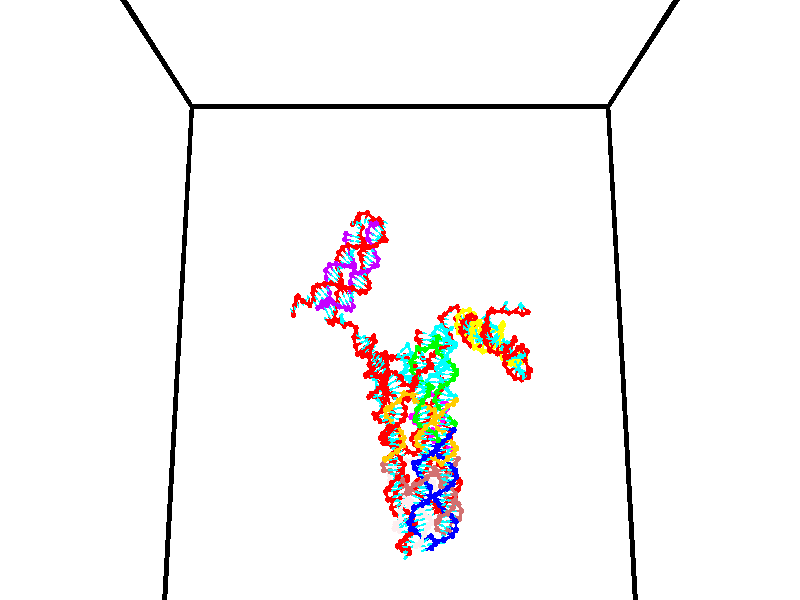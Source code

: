 // switches for output
#declare DRAW_BASES = 1; // possible values are 0, 1; only relevant for DNA ribbons
#declare DRAW_BASES_TYPE = 3; // possible values are 1, 2, 3; only relevant for DNA ribbons
#declare DRAW_FOG = 0; // set to 1 to enable fog

#include "colors.inc"

#include "transforms.inc"
background { rgb <1, 1, 1>}

#default {
   normal{
       ripples 0.25
       frequency 0.20
       turbulence 0.2
       lambda 5
   }
	finish {
		phong 0.1
		phong_size 40.
	}
}

// original window dimensions: 1024x640


// camera settings

camera {
	sky <0, 0.179814, -0.983701>
	up <0, 0.179814, -0.983701>
	right 1.6 * <1, 0, 0>
	location <35, 94.9851, 44.8844>
	look_at <35, 29.7336, 32.9568>
	direction <0, -65.2515, -11.9276>
	angle 67.0682
}


# declare cpy_camera_pos = <35, 94.9851, 44.8844>;
# if (DRAW_FOG = 1)
fog {
	fog_type 2
	up vnormalize(cpy_camera_pos)
	color rgbt<1,1,1,0.3>
	distance 1e-5
	fog_alt 3e-3
	fog_offset 56
}
# end


// LIGHTS

# declare lum = 6;
global_settings {
	ambient_light rgb lum * <0.05, 0.05, 0.05>
	max_trace_level 15
}# declare cpy_direct_light_amount = 0.25;
light_source
{	1000 * <-1, -1.16352, -0.803886>,
	rgb lum * cpy_direct_light_amount
	parallel
}

light_source
{	1000 * <1, 1.16352, 0.803886>,
	rgb lum * cpy_direct_light_amount
	parallel
}

// strand 0

// nucleotide -1

// particle -1
sphere {
	<24.249180, 34.819561, 35.160702> 0.250000
	pigment { color rgbt <1,0,0,0> }
	no_shadow
}
cylinder {
	<24.198387, 35.192982, 35.026627>,  <24.167912, 35.417034, 34.946182>, 0.100000
	pigment { color rgbt <1,0,0,0> }
	no_shadow
}
cylinder {
	<24.198387, 35.192982, 35.026627>,  <24.249180, 34.819561, 35.160702>, 0.100000
	pigment { color rgbt <1,0,0,0> }
	no_shadow
}

// particle -1
sphere {
	<24.198387, 35.192982, 35.026627> 0.100000
	pigment { color rgbt <1,0,0,0> }
	no_shadow
}
sphere {
	0, 1
	scale<0.080000,0.200000,0.300000>
	matrix <0.867818, -0.059097, -0.493356,
		-0.480383, -0.353532, -0.802650,
		-0.126983, 0.933554, -0.335191,
		24.160292, 35.473049, 34.926071>
	pigment { color rgbt <0,1,1,0> }
	no_shadow
}
cylinder {
	<24.361580, 34.913811, 34.374714>,  <24.249180, 34.819561, 35.160702>, 0.130000
	pigment { color rgbt <1,0,0,0> }
	no_shadow
}

// nucleotide -1

// particle -1
sphere {
	<24.361580, 34.913811, 34.374714> 0.250000
	pigment { color rgbt <1,0,0,0> }
	no_shadow
}
cylinder {
	<24.429657, 35.263447, 34.556702>,  <24.470503, 35.473228, 34.665894>, 0.100000
	pigment { color rgbt <1,0,0,0> }
	no_shadow
}
cylinder {
	<24.429657, 35.263447, 34.556702>,  <24.361580, 34.913811, 34.374714>, 0.100000
	pigment { color rgbt <1,0,0,0> }
	no_shadow
}

// particle -1
sphere {
	<24.429657, 35.263447, 34.556702> 0.100000
	pigment { color rgbt <1,0,0,0> }
	no_shadow
}
sphere {
	0, 1
	scale<0.080000,0.200000,0.300000>
	matrix <0.940276, -0.005920, -0.340362,
		-0.294815, 0.485721, -0.822897,
		0.170193, 0.874094, 0.454967,
		24.480715, 35.525677, 34.693192>
	pigment { color rgbt <0,1,1,0> }
	no_shadow
}
cylinder {
	<24.597515, 35.400776, 33.825554>,  <24.361580, 34.913811, 34.374714>, 0.130000
	pigment { color rgbt <1,0,0,0> }
	no_shadow
}

// nucleotide -1

// particle -1
sphere {
	<24.597515, 35.400776, 33.825554> 0.250000
	pigment { color rgbt <1,0,0,0> }
	no_shadow
}
cylinder {
	<24.723612, 35.523235, 34.184864>,  <24.799269, 35.596710, 34.400452>, 0.100000
	pigment { color rgbt <1,0,0,0> }
	no_shadow
}
cylinder {
	<24.723612, 35.523235, 34.184864>,  <24.597515, 35.400776, 33.825554>, 0.100000
	pigment { color rgbt <1,0,0,0> }
	no_shadow
}

// particle -1
sphere {
	<24.723612, 35.523235, 34.184864> 0.100000
	pigment { color rgbt <1,0,0,0> }
	no_shadow
}
sphere {
	0, 1
	scale<0.080000,0.200000,0.300000>
	matrix <0.914366, 0.155440, -0.373863,
		-0.254084, 0.939209, -0.230926,
		0.315240, 0.306144, 0.898276,
		24.818184, 35.615078, 34.454346>
	pigment { color rgbt <0,1,1,0> }
	no_shadow
}
cylinder {
	<24.914072, 36.154705, 33.819031>,  <24.597515, 35.400776, 33.825554>, 0.130000
	pigment { color rgbt <1,0,0,0> }
	no_shadow
}

// nucleotide -1

// particle -1
sphere {
	<24.914072, 36.154705, 33.819031> 0.250000
	pigment { color rgbt <1,0,0,0> }
	no_shadow
}
cylinder {
	<25.112402, 35.952396, 34.101406>,  <25.231400, 35.831013, 34.270832>, 0.100000
	pigment { color rgbt <1,0,0,0> }
	no_shadow
}
cylinder {
	<25.112402, 35.952396, 34.101406>,  <24.914072, 36.154705, 33.819031>, 0.100000
	pigment { color rgbt <1,0,0,0> }
	no_shadow
}

// particle -1
sphere {
	<25.112402, 35.952396, 34.101406> 0.100000
	pigment { color rgbt <1,0,0,0> }
	no_shadow
}
sphere {
	0, 1
	scale<0.080000,0.200000,0.300000>
	matrix <0.866453, 0.233407, -0.441339,
		0.058445, 0.830491, 0.553957,
		0.495826, -0.505772, 0.705940,
		25.261150, 35.800663, 34.313187>
	pigment { color rgbt <0,1,1,0> }
	no_shadow
}
cylinder {
	<25.399015, 36.477726, 34.292870>,  <24.914072, 36.154705, 33.819031>, 0.130000
	pigment { color rgbt <1,0,0,0> }
	no_shadow
}

// nucleotide -1

// particle -1
sphere {
	<25.399015, 36.477726, 34.292870> 0.250000
	pigment { color rgbt <1,0,0,0> }
	no_shadow
}
cylinder {
	<25.516014, 36.107620, 34.196255>,  <25.586212, 35.885559, 34.138287>, 0.100000
	pigment { color rgbt <1,0,0,0> }
	no_shadow
}
cylinder {
	<25.516014, 36.107620, 34.196255>,  <25.399015, 36.477726, 34.292870>, 0.100000
	pigment { color rgbt <1,0,0,0> }
	no_shadow
}

// particle -1
sphere {
	<25.516014, 36.107620, 34.196255> 0.100000
	pigment { color rgbt <1,0,0,0> }
	no_shadow
}
sphere {
	0, 1
	scale<0.080000,0.200000,0.300000>
	matrix <0.831136, 0.370895, -0.414306,
		0.472926, -0.079568, 0.877502,
		0.292496, -0.925260, -0.241538,
		25.603764, 35.830044, 34.123795>
	pigment { color rgbt <0,1,1,0> }
	no_shadow
}
cylinder {
	<26.096481, 36.249268, 34.589893>,  <25.399015, 36.477726, 34.292870>, 0.130000
	pigment { color rgbt <1,0,0,0> }
	no_shadow
}

// nucleotide -1

// particle -1
sphere {
	<26.096481, 36.249268, 34.589893> 0.250000
	pigment { color rgbt <1,0,0,0> }
	no_shadow
}
cylinder {
	<25.984234, 36.123138, 34.227276>,  <25.916885, 36.047462, 34.009705>, 0.100000
	pigment { color rgbt <1,0,0,0> }
	no_shadow
}
cylinder {
	<25.984234, 36.123138, 34.227276>,  <26.096481, 36.249268, 34.589893>, 0.100000
	pigment { color rgbt <1,0,0,0> }
	no_shadow
}

// particle -1
sphere {
	<25.984234, 36.123138, 34.227276> 0.100000
	pigment { color rgbt <1,0,0,0> }
	no_shadow
}
sphere {
	0, 1
	scale<0.080000,0.200000,0.300000>
	matrix <0.807350, 0.433246, -0.400605,
		0.519077, -0.844317, 0.132997,
		-0.280618, -0.315320, -0.906547,
		25.900049, 36.028542, 33.955311>
	pigment { color rgbt <0,1,1,0> }
	no_shadow
}
cylinder {
	<26.341513, 35.733391, 34.092957>,  <26.096481, 36.249268, 34.589893>, 0.130000
	pigment { color rgbt <1,0,0,0> }
	no_shadow
}

// nucleotide -1

// particle -1
sphere {
	<26.341513, 35.733391, 34.092957> 0.250000
	pigment { color rgbt <1,0,0,0> }
	no_shadow
}
cylinder {
	<26.473930, 36.067577, 34.268410>,  <26.553381, 36.268089, 34.373684>, 0.100000
	pigment { color rgbt <1,0,0,0> }
	no_shadow
}
cylinder {
	<26.473930, 36.067577, 34.268410>,  <26.341513, 35.733391, 34.092957>, 0.100000
	pigment { color rgbt <1,0,0,0> }
	no_shadow
}

// particle -1
sphere {
	<26.473930, 36.067577, 34.268410> 0.100000
	pigment { color rgbt <1,0,0,0> }
	no_shadow
}
sphere {
	0, 1
	scale<0.080000,0.200000,0.300000>
	matrix <0.542261, 0.211991, -0.813027,
		-0.772246, 0.507004, -0.382863,
		0.331044, 0.835468, 0.438637,
		26.573244, 36.318218, 34.400002>
	pigment { color rgbt <0,1,1,0> }
	no_shadow
}
cylinder {
	<26.340117, 36.181973, 33.547958>,  <26.341513, 35.733391, 34.092957>, 0.130000
	pigment { color rgbt <1,0,0,0> }
	no_shadow
}

// nucleotide -1

// particle -1
sphere {
	<26.340117, 36.181973, 33.547958> 0.250000
	pigment { color rgbt <1,0,0,0> }
	no_shadow
}
cylinder {
	<26.567585, 36.360989, 33.824020>,  <26.704065, 36.468399, 33.989658>, 0.100000
	pigment { color rgbt <1,0,0,0> }
	no_shadow
}
cylinder {
	<26.567585, 36.360989, 33.824020>,  <26.340117, 36.181973, 33.547958>, 0.100000
	pigment { color rgbt <1,0,0,0> }
	no_shadow
}

// particle -1
sphere {
	<26.567585, 36.360989, 33.824020> 0.100000
	pigment { color rgbt <1,0,0,0> }
	no_shadow
}
sphere {
	0, 1
	scale<0.080000,0.200000,0.300000>
	matrix <0.655866, 0.259678, -0.708807,
		-0.496441, 0.855729, -0.145857,
		0.568671, 0.447543, 0.690159,
		26.738186, 36.495251, 34.031067>
	pigment { color rgbt <0,1,1,0> }
	no_shadow
}
cylinder {
	<26.497904, 36.795593, 33.268833>,  <26.340117, 36.181973, 33.547958>, 0.130000
	pigment { color rgbt <1,0,0,0> }
	no_shadow
}

// nucleotide -1

// particle -1
sphere {
	<26.497904, 36.795593, 33.268833> 0.250000
	pigment { color rgbt <1,0,0,0> }
	no_shadow
}
cylinder {
	<26.798355, 36.747635, 33.528503>,  <26.978626, 36.718861, 33.684307>, 0.100000
	pigment { color rgbt <1,0,0,0> }
	no_shadow
}
cylinder {
	<26.798355, 36.747635, 33.528503>,  <26.497904, 36.795593, 33.268833>, 0.100000
	pigment { color rgbt <1,0,0,0> }
	no_shadow
}

// particle -1
sphere {
	<26.798355, 36.747635, 33.528503> 0.100000
	pigment { color rgbt <1,0,0,0> }
	no_shadow
}
sphere {
	0, 1
	scale<0.080000,0.200000,0.300000>
	matrix <0.657485, 0.047449, -0.751972,
		0.059352, 0.991653, 0.114467,
		0.751127, -0.119891, 0.649180,
		27.023693, 36.711666, 33.723259>
	pigment { color rgbt <0,1,1,0> }
	no_shadow
}
cylinder {
	<26.937731, 37.278957, 33.133533>,  <26.497904, 36.795593, 33.268833>, 0.130000
	pigment { color rgbt <1,0,0,0> }
	no_shadow
}

// nucleotide -1

// particle -1
sphere {
	<26.937731, 37.278957, 33.133533> 0.250000
	pigment { color rgbt <1,0,0,0> }
	no_shadow
}
cylinder {
	<27.159433, 36.995552, 33.308262>,  <27.292456, 36.825508, 33.413097>, 0.100000
	pigment { color rgbt <1,0,0,0> }
	no_shadow
}
cylinder {
	<27.159433, 36.995552, 33.308262>,  <26.937731, 37.278957, 33.133533>, 0.100000
	pigment { color rgbt <1,0,0,0> }
	no_shadow
}

// particle -1
sphere {
	<27.159433, 36.995552, 33.308262> 0.100000
	pigment { color rgbt <1,0,0,0> }
	no_shadow
}
sphere {
	0, 1
	scale<0.080000,0.200000,0.300000>
	matrix <0.703293, 0.117958, -0.701045,
		0.445171, 0.695772, 0.563670,
		0.554257, -0.708510, 0.436820,
		27.325710, 36.782997, 33.439308>
	pigment { color rgbt <0,1,1,0> }
	no_shadow
}
cylinder {
	<27.674969, 37.541206, 33.082783>,  <26.937731, 37.278957, 33.133533>, 0.130000
	pigment { color rgbt <1,0,0,0> }
	no_shadow
}

// nucleotide -1

// particle -1
sphere {
	<27.674969, 37.541206, 33.082783> 0.250000
	pigment { color rgbt <1,0,0,0> }
	no_shadow
}
cylinder {
	<27.685123, 37.150650, 33.168587>,  <27.691217, 36.916317, 33.220070>, 0.100000
	pigment { color rgbt <1,0,0,0> }
	no_shadow
}
cylinder {
	<27.685123, 37.150650, 33.168587>,  <27.674969, 37.541206, 33.082783>, 0.100000
	pigment { color rgbt <1,0,0,0> }
	no_shadow
}

// particle -1
sphere {
	<27.685123, 37.150650, 33.168587> 0.100000
	pigment { color rgbt <1,0,0,0> }
	no_shadow
}
sphere {
	0, 1
	scale<0.080000,0.200000,0.300000>
	matrix <0.725748, -0.129567, -0.675649,
		0.687492, 0.172834, 0.705325,
		0.025389, -0.976392, 0.214510,
		27.692739, 36.857731, 33.232941>
	pigment { color rgbt <0,1,1,0> }
	no_shadow
}
cylinder {
	<28.329439, 37.479790, 33.003227>,  <27.674969, 37.541206, 33.082783>, 0.130000
	pigment { color rgbt <1,0,0,0> }
	no_shadow
}

// nucleotide -1

// particle -1
sphere {
	<28.329439, 37.479790, 33.003227> 0.250000
	pigment { color rgbt <1,0,0,0> }
	no_shadow
}
cylinder {
	<28.200371, 37.101543, 32.986759>,  <28.122931, 36.874596, 32.976879>, 0.100000
	pigment { color rgbt <1,0,0,0> }
	no_shadow
}
cylinder {
	<28.200371, 37.101543, 32.986759>,  <28.329439, 37.479790, 33.003227>, 0.100000
	pigment { color rgbt <1,0,0,0> }
	no_shadow
}

// particle -1
sphere {
	<28.200371, 37.101543, 32.986759> 0.100000
	pigment { color rgbt <1,0,0,0> }
	no_shadow
}
sphere {
	0, 1
	scale<0.080000,0.200000,0.300000>
	matrix <0.774631, -0.238830, -0.585582,
		0.543902, -0.220844, 0.809567,
		-0.322671, -0.945615, -0.041172,
		28.103569, 36.817860, 32.974407>
	pigment { color rgbt <0,1,1,0> }
	no_shadow
}
cylinder {
	<28.907701, 37.059223, 33.102783>,  <28.329439, 37.479790, 33.003227>, 0.130000
	pigment { color rgbt <1,0,0,0> }
	no_shadow
}

// nucleotide -1

// particle -1
sphere {
	<28.907701, 37.059223, 33.102783> 0.250000
	pigment { color rgbt <1,0,0,0> }
	no_shadow
}
cylinder {
	<28.649572, 36.829296, 32.901531>,  <28.494694, 36.691341, 32.780781>, 0.100000
	pigment { color rgbt <1,0,0,0> }
	no_shadow
}
cylinder {
	<28.649572, 36.829296, 32.901531>,  <28.907701, 37.059223, 33.102783>, 0.100000
	pigment { color rgbt <1,0,0,0> }
	no_shadow
}

// particle -1
sphere {
	<28.649572, 36.829296, 32.901531> 0.100000
	pigment { color rgbt <1,0,0,0> }
	no_shadow
}
sphere {
	0, 1
	scale<0.080000,0.200000,0.300000>
	matrix <0.683152, -0.139516, -0.716825,
		0.341848, -0.806300, 0.482721,
		-0.645324, -0.574817, -0.503133,
		28.455975, 36.656853, 32.750591>
	pigment { color rgbt <0,1,1,0> }
	no_shadow
}
cylinder {
	<29.207439, 36.413197, 32.891232>,  <28.907701, 37.059223, 33.102783>, 0.130000
	pigment { color rgbt <1,0,0,0> }
	no_shadow
}

// nucleotide -1

// particle -1
sphere {
	<29.207439, 36.413197, 32.891232> 0.250000
	pigment { color rgbt <1,0,0,0> }
	no_shadow
}
cylinder {
	<28.894800, 36.423065, 32.641914>,  <28.707216, 36.428986, 32.492325>, 0.100000
	pigment { color rgbt <1,0,0,0> }
	no_shadow
}
cylinder {
	<28.894800, 36.423065, 32.641914>,  <29.207439, 36.413197, 32.891232>, 0.100000
	pigment { color rgbt <1,0,0,0> }
	no_shadow
}

// particle -1
sphere {
	<28.894800, 36.423065, 32.641914> 0.100000
	pigment { color rgbt <1,0,0,0> }
	no_shadow
}
sphere {
	0, 1
	scale<0.080000,0.200000,0.300000>
	matrix <0.612427, -0.159443, -0.774281,
		-0.118480, -0.986899, 0.109513,
		-0.781598, 0.024668, -0.623294,
		28.660320, 36.430466, 32.454926>
	pigment { color rgbt <0,1,1,0> }
	no_shadow
}
cylinder {
	<29.161737, 35.875565, 32.478378>,  <29.207439, 36.413197, 32.891232>, 0.130000
	pigment { color rgbt <1,0,0,0> }
	no_shadow
}

// nucleotide -1

// particle -1
sphere {
	<29.161737, 35.875565, 32.478378> 0.250000
	pigment { color rgbt <1,0,0,0> }
	no_shadow
}
cylinder {
	<28.949911, 36.131611, 32.255733>,  <28.822815, 36.285240, 32.122147>, 0.100000
	pigment { color rgbt <1,0,0,0> }
	no_shadow
}
cylinder {
	<28.949911, 36.131611, 32.255733>,  <29.161737, 35.875565, 32.478378>, 0.100000
	pigment { color rgbt <1,0,0,0> }
	no_shadow
}

// particle -1
sphere {
	<28.949911, 36.131611, 32.255733> 0.100000
	pigment { color rgbt <1,0,0,0> }
	no_shadow
}
sphere {
	0, 1
	scale<0.080000,0.200000,0.300000>
	matrix <0.493288, -0.301431, -0.815969,
		-0.690094, -0.706677, -0.156133,
		-0.529564, 0.640114, -0.556611,
		28.791042, 36.323647, 32.088749>
	pigment { color rgbt <0,1,1,0> }
	no_shadow
}
cylinder {
	<29.011875, 35.504742, 31.881248>,  <29.161737, 35.875565, 32.478378>, 0.130000
	pigment { color rgbt <1,0,0,0> }
	no_shadow
}

// nucleotide -1

// particle -1
sphere {
	<29.011875, 35.504742, 31.881248> 0.250000
	pigment { color rgbt <1,0,0,0> }
	no_shadow
}
cylinder {
	<28.945816, 35.887127, 31.784204>,  <28.906181, 36.116558, 31.725979>, 0.100000
	pigment { color rgbt <1,0,0,0> }
	no_shadow
}
cylinder {
	<28.945816, 35.887127, 31.784204>,  <29.011875, 35.504742, 31.881248>, 0.100000
	pigment { color rgbt <1,0,0,0> }
	no_shadow
}

// particle -1
sphere {
	<28.945816, 35.887127, 31.784204> 0.100000
	pigment { color rgbt <1,0,0,0> }
	no_shadow
}
sphere {
	0, 1
	scale<0.080000,0.200000,0.300000>
	matrix <0.472326, -0.139286, -0.870350,
		-0.865815, -0.258327, -0.428523,
		-0.165147, 0.955964, -0.242610,
		28.896273, 36.173916, 31.711422>
	pigment { color rgbt <0,1,1,0> }
	no_shadow
}
cylinder {
	<28.709900, 35.568226, 31.278214>,  <29.011875, 35.504742, 31.881248>, 0.130000
	pigment { color rgbt <1,0,0,0> }
	no_shadow
}

// nucleotide -1

// particle -1
sphere {
	<28.709900, 35.568226, 31.278214> 0.250000
	pigment { color rgbt <1,0,0,0> }
	no_shadow
}
cylinder {
	<28.902843, 35.916138, 31.319822>,  <29.018610, 36.124886, 31.344788>, 0.100000
	pigment { color rgbt <1,0,0,0> }
	no_shadow
}
cylinder {
	<28.902843, 35.916138, 31.319822>,  <28.709900, 35.568226, 31.278214>, 0.100000
	pigment { color rgbt <1,0,0,0> }
	no_shadow
}

// particle -1
sphere {
	<28.902843, 35.916138, 31.319822> 0.100000
	pigment { color rgbt <1,0,0,0> }
	no_shadow
}
sphere {
	0, 1
	scale<0.080000,0.200000,0.300000>
	matrix <0.503321, -0.178004, -0.845566,
		-0.716937, 0.460222, -0.523638,
		0.482358, 0.869776, 0.104022,
		29.047550, 36.177071, 31.351028>
	pigment { color rgbt <0,1,1,0> }
	no_shadow
}
cylinder {
	<28.659437, 35.882626, 30.664406>,  <28.709900, 35.568226, 31.278214>, 0.130000
	pigment { color rgbt <1,0,0,0> }
	no_shadow
}

// nucleotide -1

// particle -1
sphere {
	<28.659437, 35.882626, 30.664406> 0.250000
	pigment { color rgbt <1,0,0,0> }
	no_shadow
}
cylinder {
	<28.964600, 36.075069, 30.837151>,  <29.147697, 36.190536, 30.940798>, 0.100000
	pigment { color rgbt <1,0,0,0> }
	no_shadow
}
cylinder {
	<28.964600, 36.075069, 30.837151>,  <28.659437, 35.882626, 30.664406>, 0.100000
	pigment { color rgbt <1,0,0,0> }
	no_shadow
}

// particle -1
sphere {
	<28.964600, 36.075069, 30.837151> 0.100000
	pigment { color rgbt <1,0,0,0> }
	no_shadow
}
sphere {
	0, 1
	scale<0.080000,0.200000,0.300000>
	matrix <0.504078, -0.024378, -0.863314,
		-0.404824, 0.876319, -0.261117,
		0.762904, 0.481114, 0.431864,
		29.193470, 36.219402, 30.966709>
	pigment { color rgbt <0,1,1,0> }
	no_shadow
}
cylinder {
	<28.881205, 36.382359, 30.179869>,  <28.659437, 35.882626, 30.664406>, 0.130000
	pigment { color rgbt <1,0,0,0> }
	no_shadow
}

// nucleotide -1

// particle -1
sphere {
	<28.881205, 36.382359, 30.179869> 0.250000
	pigment { color rgbt <1,0,0,0> }
	no_shadow
}
cylinder {
	<29.184515, 36.321957, 30.433550>,  <29.366501, 36.285717, 30.585758>, 0.100000
	pigment { color rgbt <1,0,0,0> }
	no_shadow
}
cylinder {
	<29.184515, 36.321957, 30.433550>,  <28.881205, 36.382359, 30.179869>, 0.100000
	pigment { color rgbt <1,0,0,0> }
	no_shadow
}

// particle -1
sphere {
	<29.184515, 36.321957, 30.433550> 0.100000
	pigment { color rgbt <1,0,0,0> }
	no_shadow
}
sphere {
	0, 1
	scale<0.080000,0.200000,0.300000>
	matrix <0.636649, -0.037886, -0.770223,
		0.140332, 0.987807, 0.067407,
		0.758278, -0.151001, 0.634203,
		29.411999, 36.276657, 30.623810>
	pigment { color rgbt <0,1,1,0> }
	no_shadow
}
cylinder {
	<29.277494, 36.864651, 29.902384>,  <28.881205, 36.382359, 30.179869>, 0.130000
	pigment { color rgbt <1,0,0,0> }
	no_shadow
}

// nucleotide -1

// particle -1
sphere {
	<29.277494, 36.864651, 29.902384> 0.250000
	pigment { color rgbt <1,0,0,0> }
	no_shadow
}
cylinder {
	<29.503237, 36.626648, 30.131285>,  <29.638681, 36.483849, 30.268625>, 0.100000
	pigment { color rgbt <1,0,0,0> }
	no_shadow
}
cylinder {
	<29.503237, 36.626648, 30.131285>,  <29.277494, 36.864651, 29.902384>, 0.100000
	pigment { color rgbt <1,0,0,0> }
	no_shadow
}

// particle -1
sphere {
	<29.503237, 36.626648, 30.131285> 0.100000
	pigment { color rgbt <1,0,0,0> }
	no_shadow
}
sphere {
	0, 1
	scale<0.080000,0.200000,0.300000>
	matrix <0.594467, -0.188077, -0.781816,
		0.572812, 0.781406, 0.247570,
		0.564354, -0.595005, 0.572253,
		29.672543, 36.448147, 30.302961>
	pigment { color rgbt <0,1,1,0> }
	no_shadow
}
cylinder {
	<29.870514, 37.075600, 29.722912>,  <29.277494, 36.864651, 29.902384>, 0.130000
	pigment { color rgbt <1,0,0,0> }
	no_shadow
}

// nucleotide -1

// particle -1
sphere {
	<29.870514, 37.075600, 29.722912> 0.250000
	pigment { color rgbt <1,0,0,0> }
	no_shadow
}
cylinder {
	<29.963718, 36.737469, 29.915216>,  <30.019642, 36.534592, 30.030600>, 0.100000
	pigment { color rgbt <1,0,0,0> }
	no_shadow
}
cylinder {
	<29.963718, 36.737469, 29.915216>,  <29.870514, 37.075600, 29.722912>, 0.100000
	pigment { color rgbt <1,0,0,0> }
	no_shadow
}

// particle -1
sphere {
	<29.963718, 36.737469, 29.915216> 0.100000
	pigment { color rgbt <1,0,0,0> }
	no_shadow
}
sphere {
	0, 1
	scale<0.080000,0.200000,0.300000>
	matrix <0.668517, -0.219795, -0.710476,
		0.706251, 0.486949, 0.513897,
		0.233013, -0.845323, 0.480764,
		30.033623, 36.483871, 30.059446>
	pigment { color rgbt <0,1,1,0> }
	no_shadow
}
cylinder {
	<30.684313, 36.985989, 29.846609>,  <29.870514, 37.075600, 29.722912>, 0.130000
	pigment { color rgbt <1,0,0,0> }
	no_shadow
}

// nucleotide -1

// particle -1
sphere {
	<30.684313, 36.985989, 29.846609> 0.250000
	pigment { color rgbt <1,0,0,0> }
	no_shadow
}
cylinder {
	<30.512241, 36.625561, 29.824635>,  <30.408998, 36.409306, 29.811451>, 0.100000
	pigment { color rgbt <1,0,0,0> }
	no_shadow
}
cylinder {
	<30.512241, 36.625561, 29.824635>,  <30.684313, 36.985989, 29.846609>, 0.100000
	pigment { color rgbt <1,0,0,0> }
	no_shadow
}

// particle -1
sphere {
	<30.512241, 36.625561, 29.824635> 0.100000
	pigment { color rgbt <1,0,0,0> }
	no_shadow
}
sphere {
	0, 1
	scale<0.080000,0.200000,0.300000>
	matrix <0.637013, -0.259872, -0.725728,
		0.639656, -0.347188, 0.685785,
		-0.430180, -0.901070, -0.054934,
		30.383188, 36.355240, 29.808155>
	pigment { color rgbt <0,1,1,0> }
	no_shadow
}
cylinder {
	<31.276791, 36.624054, 29.618740>,  <30.684313, 36.985989, 29.846609>, 0.130000
	pigment { color rgbt <1,0,0,0> }
	no_shadow
}

// nucleotide -1

// particle -1
sphere {
	<31.276791, 36.624054, 29.618740> 0.250000
	pigment { color rgbt <1,0,0,0> }
	no_shadow
}
cylinder {
	<30.944403, 36.410450, 29.556355>,  <30.744970, 36.282288, 29.518923>, 0.100000
	pigment { color rgbt <1,0,0,0> }
	no_shadow
}
cylinder {
	<30.944403, 36.410450, 29.556355>,  <31.276791, 36.624054, 29.618740>, 0.100000
	pigment { color rgbt <1,0,0,0> }
	no_shadow
}

// particle -1
sphere {
	<30.944403, 36.410450, 29.556355> 0.100000
	pigment { color rgbt <1,0,0,0> }
	no_shadow
}
sphere {
	0, 1
	scale<0.080000,0.200000,0.300000>
	matrix <0.359145, -0.300840, -0.883465,
		0.424855, -0.790148, 0.441775,
		-0.830971, -0.534006, -0.155965,
		30.695112, 36.250248, 29.509565>
	pigment { color rgbt <0,1,1,0> }
	no_shadow
}
cylinder {
	<31.475872, 36.061726, 29.245520>,  <31.276791, 36.624054, 29.618740>, 0.130000
	pigment { color rgbt <1,0,0,0> }
	no_shadow
}

// nucleotide -1

// particle -1
sphere {
	<31.475872, 36.061726, 29.245520> 0.250000
	pigment { color rgbt <1,0,0,0> }
	no_shadow
}
cylinder {
	<31.080824, 36.059570, 29.182808>,  <30.843796, 36.058277, 29.145180>, 0.100000
	pigment { color rgbt <1,0,0,0> }
	no_shadow
}
cylinder {
	<31.080824, 36.059570, 29.182808>,  <31.475872, 36.061726, 29.245520>, 0.100000
	pigment { color rgbt <1,0,0,0> }
	no_shadow
}

// particle -1
sphere {
	<31.080824, 36.059570, 29.182808> 0.100000
	pigment { color rgbt <1,0,0,0> }
	no_shadow
}
sphere {
	0, 1
	scale<0.080000,0.200000,0.300000>
	matrix <0.155665, -0.157457, -0.975180,
		-0.019434, -0.987511, 0.156346,
		-0.987619, -0.005386, -0.156781,
		30.784538, 36.057953, 29.135773>
	pigment { color rgbt <0,1,1,0> }
	no_shadow
}
cylinder {
	<31.284426, 35.521526, 28.849882>,  <31.475872, 36.061726, 29.245520>, 0.130000
	pigment { color rgbt <1,0,0,0> }
	no_shadow
}

// nucleotide -1

// particle -1
sphere {
	<31.284426, 35.521526, 28.849882> 0.250000
	pigment { color rgbt <1,0,0,0> }
	no_shadow
}
cylinder {
	<30.958727, 35.742897, 28.779770>,  <30.763308, 35.875717, 28.737703>, 0.100000
	pigment { color rgbt <1,0,0,0> }
	no_shadow
}
cylinder {
	<30.958727, 35.742897, 28.779770>,  <31.284426, 35.521526, 28.849882>, 0.100000
	pigment { color rgbt <1,0,0,0> }
	no_shadow
}

// particle -1
sphere {
	<30.958727, 35.742897, 28.779770> 0.100000
	pigment { color rgbt <1,0,0,0> }
	no_shadow
}
sphere {
	0, 1
	scale<0.080000,0.200000,0.300000>
	matrix <0.147046, -0.095464, -0.984512,
		-0.561585, -0.827412, -0.003648,
		-0.814249, 0.553423, -0.175279,
		30.714453, 35.908924, 28.727186>
	pigment { color rgbt <0,1,1,0> }
	no_shadow
}
cylinder {
	<30.892019, 35.163189, 28.334738>,  <31.284426, 35.521526, 28.849882>, 0.130000
	pigment { color rgbt <1,0,0,0> }
	no_shadow
}

// nucleotide -1

// particle -1
sphere {
	<30.892019, 35.163189, 28.334738> 0.250000
	pigment { color rgbt <1,0,0,0> }
	no_shadow
}
cylinder {
	<30.790707, 35.550079, 28.327543>,  <30.729919, 35.782215, 28.323227>, 0.100000
	pigment { color rgbt <1,0,0,0> }
	no_shadow
}
cylinder {
	<30.790707, 35.550079, 28.327543>,  <30.892019, 35.163189, 28.334738>, 0.100000
	pigment { color rgbt <1,0,0,0> }
	no_shadow
}

// particle -1
sphere {
	<30.790707, 35.550079, 28.327543> 0.100000
	pigment { color rgbt <1,0,0,0> }
	no_shadow
}
sphere {
	0, 1
	scale<0.080000,0.200000,0.300000>
	matrix <0.279089, 0.055256, -0.958674,
		-0.926260, -0.247834, -0.283937,
		-0.253281, 0.967225, -0.017987,
		30.714722, 35.840248, 28.322147>
	pigment { color rgbt <0,1,1,0> }
	no_shadow
}
cylinder {
	<31.158531, 35.300076, 27.661234>,  <30.892019, 35.163189, 28.334738>, 0.130000
	pigment { color rgbt <1,0,0,0> }
	no_shadow
}

// nucleotide -1

// particle -1
sphere {
	<31.158531, 35.300076, 27.661234> 0.250000
	pigment { color rgbt <1,0,0,0> }
	no_shadow
}
cylinder {
	<30.986132, 35.638863, 27.785738>,  <30.882692, 35.842136, 27.860441>, 0.100000
	pigment { color rgbt <1,0,0,0> }
	no_shadow
}
cylinder {
	<30.986132, 35.638863, 27.785738>,  <31.158531, 35.300076, 27.661234>, 0.100000
	pigment { color rgbt <1,0,0,0> }
	no_shadow
}

// particle -1
sphere {
	<30.986132, 35.638863, 27.785738> 0.100000
	pigment { color rgbt <1,0,0,0> }
	no_shadow
}
sphere {
	0, 1
	scale<0.080000,0.200000,0.300000>
	matrix <0.205721, 0.428089, -0.880010,
		-0.878590, -0.315249, -0.358744,
		-0.430997, 0.846970, 0.311262,
		30.856833, 35.892952, 27.879116>
	pigment { color rgbt <0,1,1,0> }
	no_shadow
}
cylinder {
	<30.627167, 35.530613, 27.161703>,  <31.158531, 35.300076, 27.661234>, 0.130000
	pigment { color rgbt <1,0,0,0> }
	no_shadow
}

// nucleotide -1

// particle -1
sphere {
	<30.627167, 35.530613, 27.161703> 0.250000
	pigment { color rgbt <1,0,0,0> }
	no_shadow
}
cylinder {
	<30.801302, 35.834248, 27.355309>,  <30.905783, 36.016426, 27.471472>, 0.100000
	pigment { color rgbt <1,0,0,0> }
	no_shadow
}
cylinder {
	<30.801302, 35.834248, 27.355309>,  <30.627167, 35.530613, 27.161703>, 0.100000
	pigment { color rgbt <1,0,0,0> }
	no_shadow
}

// particle -1
sphere {
	<30.801302, 35.834248, 27.355309> 0.100000
	pigment { color rgbt <1,0,0,0> }
	no_shadow
}
sphere {
	0, 1
	scale<0.080000,0.200000,0.300000>
	matrix <0.147563, 0.470197, -0.870138,
		-0.888090, 0.450229, 0.092683,
		0.435340, 0.759084, 0.484014,
		30.931904, 36.061974, 27.500513>
	pigment { color rgbt <0,1,1,0> }
	no_shadow
}
cylinder {
	<30.202505, 36.027187, 27.603664>,  <30.627167, 35.530613, 27.161703>, 0.130000
	pigment { color rgbt <1,0,0,0> }
	no_shadow
}

// nucleotide -1

// particle -1
sphere {
	<30.202505, 36.027187, 27.603664> 0.250000
	pigment { color rgbt <1,0,0,0> }
	no_shadow
}
cylinder {
	<30.243315, 36.419254, 27.671631>,  <30.267799, 36.654495, 27.712412>, 0.100000
	pigment { color rgbt <1,0,0,0> }
	no_shadow
}
cylinder {
	<30.243315, 36.419254, 27.671631>,  <30.202505, 36.027187, 27.603664>, 0.100000
	pigment { color rgbt <1,0,0,0> }
	no_shadow
}

// particle -1
sphere {
	<30.243315, 36.419254, 27.671631> 0.100000
	pigment { color rgbt <1,0,0,0> }
	no_shadow
}
sphere {
	0, 1
	scale<0.080000,0.200000,0.300000>
	matrix <0.986893, -0.078257, -0.141133,
		-0.125036, 0.182090, -0.975300,
		0.102023, 0.980163, 0.169918,
		30.273922, 36.713303, 27.722607>
	pigment { color rgbt <0,1,1,0> }
	no_shadow
}
cylinder {
	<30.734560, 36.441170, 27.122744>,  <30.202505, 36.027187, 27.603664>, 0.130000
	pigment { color rgbt <1,0,0,0> }
	no_shadow
}

// nucleotide -1

// particle -1
sphere {
	<30.734560, 36.441170, 27.122744> 0.250000
	pigment { color rgbt <1,0,0,0> }
	no_shadow
}
cylinder {
	<30.702465, 36.619675, 27.479263>,  <30.683208, 36.726776, 27.693174>, 0.100000
	pigment { color rgbt <1,0,0,0> }
	no_shadow
}
cylinder {
	<30.702465, 36.619675, 27.479263>,  <30.734560, 36.441170, 27.122744>, 0.100000
	pigment { color rgbt <1,0,0,0> }
	no_shadow
}

// particle -1
sphere {
	<30.702465, 36.619675, 27.479263> 0.100000
	pigment { color rgbt <1,0,0,0> }
	no_shadow
}
sphere {
	0, 1
	scale<0.080000,0.200000,0.300000>
	matrix <0.996276, 0.064211, 0.057538,
		-0.031554, 0.892597, -0.449751,
		-0.080237, 0.446260, 0.891299,
		30.678394, 36.753551, 27.746653>
	pigment { color rgbt <0,1,1,0> }
	no_shadow
}
cylinder {
	<30.949917, 37.055988, 27.064182>,  <30.734560, 36.441170, 27.122744>, 0.130000
	pigment { color rgbt <1,0,0,0> }
	no_shadow
}

// nucleotide -1

// particle -1
sphere {
	<30.949917, 37.055988, 27.064182> 0.250000
	pigment { color rgbt <1,0,0,0> }
	no_shadow
}
cylinder {
	<31.009830, 36.872456, 27.414505>,  <31.045778, 36.762337, 27.624699>, 0.100000
	pigment { color rgbt <1,0,0,0> }
	no_shadow
}
cylinder {
	<31.009830, 36.872456, 27.414505>,  <30.949917, 37.055988, 27.064182>, 0.100000
	pigment { color rgbt <1,0,0,0> }
	no_shadow
}

// particle -1
sphere {
	<31.009830, 36.872456, 27.414505> 0.100000
	pigment { color rgbt <1,0,0,0> }
	no_shadow
}
sphere {
	0, 1
	scale<0.080000,0.200000,0.300000>
	matrix <0.938517, -0.212688, -0.271936,
		0.311046, 0.862693, 0.398761,
		0.149786, -0.458829, 0.875808,
		31.054766, 36.734806, 27.677248>
	pigment { color rgbt <0,1,1,0> }
	no_shadow
}
cylinder {
	<31.781780, 37.075546, 26.929411>,  <30.949917, 37.055988, 27.064182>, 0.130000
	pigment { color rgbt <1,0,0,0> }
	no_shadow
}

// nucleotide -1

// particle -1
sphere {
	<31.781780, 37.075546, 26.929411> 0.250000
	pigment { color rgbt <1,0,0,0> }
	no_shadow
}
cylinder {
	<31.628952, 36.872925, 27.238585>,  <31.537256, 36.751354, 27.424089>, 0.100000
	pigment { color rgbt <1,0,0,0> }
	no_shadow
}
cylinder {
	<31.628952, 36.872925, 27.238585>,  <31.781780, 37.075546, 26.929411>, 0.100000
	pigment { color rgbt <1,0,0,0> }
	no_shadow
}

// particle -1
sphere {
	<31.628952, 36.872925, 27.238585> 0.100000
	pigment { color rgbt <1,0,0,0> }
	no_shadow
}
sphere {
	0, 1
	scale<0.080000,0.200000,0.300000>
	matrix <0.846150, -0.528030, 0.072209,
		0.371556, 0.681608, 0.630362,
		-0.382068, -0.506551, 0.772936,
		31.514332, 36.720959, 27.470465>
	pigment { color rgbt <0,1,1,0> }
	no_shadow
}
cylinder {
	<32.333721, 37.051464, 27.491627>,  <31.781780, 37.075546, 26.929411>, 0.130000
	pigment { color rgbt <1,0,0,0> }
	no_shadow
}

// nucleotide -1

// particle -1
sphere {
	<32.333721, 37.051464, 27.491627> 0.250000
	pigment { color rgbt <1,0,0,0> }
	no_shadow
}
cylinder {
	<32.064796, 36.755360, 27.492495>,  <31.903440, 36.577698, 27.493015>, 0.100000
	pigment { color rgbt <1,0,0,0> }
	no_shadow
}
cylinder {
	<32.064796, 36.755360, 27.492495>,  <32.333721, 37.051464, 27.491627>, 0.100000
	pigment { color rgbt <1,0,0,0> }
	no_shadow
}

// particle -1
sphere {
	<32.064796, 36.755360, 27.492495> 0.100000
	pigment { color rgbt <1,0,0,0> }
	no_shadow
}
sphere {
	0, 1
	scale<0.080000,0.200000,0.300000>
	matrix <0.723449, -0.657662, -0.210006,
		0.156887, -0.139620, 0.977698,
		-0.672316, -0.740261, 0.002171,
		31.863102, 36.533279, 27.493145>
	pigment { color rgbt <0,1,1,0> }
	no_shadow
}
cylinder {
	<32.941135, 37.509190, 27.613602>,  <32.333721, 37.051464, 27.491627>, 0.130000
	pigment { color rgbt <1,0,0,0> }
	no_shadow
}

// nucleotide -1

// particle -1
sphere {
	<32.941135, 37.509190, 27.613602> 0.250000
	pigment { color rgbt <1,0,0,0> }
	no_shadow
}
cylinder {
	<33.308308, 37.508190, 27.772299>,  <33.528610, 37.507591, 27.867517>, 0.100000
	pigment { color rgbt <1,0,0,0> }
	no_shadow
}
cylinder {
	<33.308308, 37.508190, 27.772299>,  <32.941135, 37.509190, 27.613602>, 0.100000
	pigment { color rgbt <1,0,0,0> }
	no_shadow
}

// particle -1
sphere {
	<33.308308, 37.508190, 27.772299> 0.100000
	pigment { color rgbt <1,0,0,0> }
	no_shadow
}
sphere {
	0, 1
	scale<0.080000,0.200000,0.300000>
	matrix <-0.391062, -0.174445, 0.903681,
		0.066953, -0.984664, -0.161104,
		0.917926, -0.002497, 0.396744,
		33.583687, 37.507442, 27.891321>
	pigment { color rgbt <0,1,1,0> }
	no_shadow
}
cylinder {
	<33.140224, 36.859520, 27.908010>,  <32.941135, 37.509190, 27.613602>, 0.130000
	pigment { color rgbt <1,0,0,0> }
	no_shadow
}

// nucleotide -1

// particle -1
sphere {
	<33.140224, 36.859520, 27.908010> 0.250000
	pigment { color rgbt <1,0,0,0> }
	no_shadow
}
cylinder {
	<33.286911, 37.195316, 28.068394>,  <33.374924, 37.396793, 28.164623>, 0.100000
	pigment { color rgbt <1,0,0,0> }
	no_shadow
}
cylinder {
	<33.286911, 37.195316, 28.068394>,  <33.140224, 36.859520, 27.908010>, 0.100000
	pigment { color rgbt <1,0,0,0> }
	no_shadow
}

// particle -1
sphere {
	<33.286911, 37.195316, 28.068394> 0.100000
	pigment { color rgbt <1,0,0,0> }
	no_shadow
}
sphere {
	0, 1
	scale<0.080000,0.200000,0.300000>
	matrix <-0.549694, -0.152182, 0.821387,
		0.750568, -0.521623, 0.405657,
		0.366721, 0.839494, 0.400956,
		33.396927, 37.447163, 28.188681>
	pigment { color rgbt <0,1,1,0> }
	no_shadow
}
cylinder {
	<33.360085, 36.887627, 28.582355>,  <33.140224, 36.859520, 27.908010>, 0.130000
	pigment { color rgbt <1,0,0,0> }
	no_shadow
}

// nucleotide -1

// particle -1
sphere {
	<33.360085, 36.887627, 28.582355> 0.250000
	pigment { color rgbt <1,0,0,0> }
	no_shadow
}
cylinder {
	<33.266819, 37.274536, 28.542307>,  <33.210861, 37.506680, 28.518278>, 0.100000
	pigment { color rgbt <1,0,0,0> }
	no_shadow
}
cylinder {
	<33.266819, 37.274536, 28.542307>,  <33.360085, 36.887627, 28.582355>, 0.100000
	pigment { color rgbt <1,0,0,0> }
	no_shadow
}

// particle -1
sphere {
	<33.266819, 37.274536, 28.542307> 0.100000
	pigment { color rgbt <1,0,0,0> }
	no_shadow
}
sphere {
	0, 1
	scale<0.080000,0.200000,0.300000>
	matrix <-0.507303, -0.033149, 0.861130,
		0.829626, 0.251574, 0.498428,
		-0.233161, 0.967270, -0.100123,
		33.196873, 37.564716, 28.512270>
	pigment { color rgbt <0,1,1,0> }
	no_shadow
}
cylinder {
	<33.535446, 37.210991, 29.243855>,  <33.360085, 36.887627, 28.582355>, 0.130000
	pigment { color rgbt <1,0,0,0> }
	no_shadow
}

// nucleotide -1

// particle -1
sphere {
	<33.535446, 37.210991, 29.243855> 0.250000
	pigment { color rgbt <1,0,0,0> }
	no_shadow
}
cylinder {
	<33.276699, 37.451687, 29.056459>,  <33.121452, 37.596104, 28.944021>, 0.100000
	pigment { color rgbt <1,0,0,0> }
	no_shadow
}
cylinder {
	<33.276699, 37.451687, 29.056459>,  <33.535446, 37.210991, 29.243855>, 0.100000
	pigment { color rgbt <1,0,0,0> }
	no_shadow
}

// particle -1
sphere {
	<33.276699, 37.451687, 29.056459> 0.100000
	pigment { color rgbt <1,0,0,0> }
	no_shadow
}
sphere {
	0, 1
	scale<0.080000,0.200000,0.300000>
	matrix <-0.541303, 0.070438, 0.837872,
		0.537177, 0.795583, 0.280157,
		-0.646863, 0.601736, -0.468489,
		33.082642, 37.632206, 28.915913>
	pigment { color rgbt <0,1,1,0> }
	no_shadow
}
cylinder {
	<33.640633, 37.899616, 29.493649>,  <33.535446, 37.210991, 29.243855>, 0.130000
	pigment { color rgbt <1,0,0,0> }
	no_shadow
}

// nucleotide -1

// particle -1
sphere {
	<33.640633, 37.899616, 29.493649> 0.250000
	pigment { color rgbt <1,0,0,0> }
	no_shadow
}
cylinder {
	<33.262341, 37.898991, 29.363670>,  <33.035366, 37.898617, 29.285683>, 0.100000
	pigment { color rgbt <1,0,0,0> }
	no_shadow
}
cylinder {
	<33.262341, 37.898991, 29.363670>,  <33.640633, 37.899616, 29.493649>, 0.100000
	pigment { color rgbt <1,0,0,0> }
	no_shadow
}

// particle -1
sphere {
	<33.262341, 37.898991, 29.363670> 0.100000
	pigment { color rgbt <1,0,0,0> }
	no_shadow
}
sphere {
	0, 1
	scale<0.080000,0.200000,0.300000>
	matrix <-0.299737, 0.390393, 0.870489,
		0.125495, 0.920647, -0.369676,
		-0.945732, -0.001564, -0.324945,
		32.978622, 37.898521, 29.266188>
	pigment { color rgbt <0,1,1,0> }
	no_shadow
}
cylinder {
	<33.322556, 38.624626, 29.669823>,  <33.640633, 37.899616, 29.493649>, 0.130000
	pigment { color rgbt <1,0,0,0> }
	no_shadow
}

// nucleotide -1

// particle -1
sphere {
	<33.322556, 38.624626, 29.669823> 0.250000
	pigment { color rgbt <1,0,0,0> }
	no_shadow
}
cylinder {
	<33.040012, 38.346466, 29.616953>,  <32.870487, 38.179569, 29.585232>, 0.100000
	pigment { color rgbt <1,0,0,0> }
	no_shadow
}
cylinder {
	<33.040012, 38.346466, 29.616953>,  <33.322556, 38.624626, 29.669823>, 0.100000
	pigment { color rgbt <1,0,0,0> }
	no_shadow
}

// particle -1
sphere {
	<33.040012, 38.346466, 29.616953> 0.100000
	pigment { color rgbt <1,0,0,0> }
	no_shadow
}
sphere {
	0, 1
	scale<0.080000,0.200000,0.300000>
	matrix <-0.457438, 0.305945, 0.834954,
		-0.540191, 0.650239, -0.534212,
		-0.706359, -0.695404, -0.132175,
		32.828106, 38.137844, 29.577301>
	pigment { color rgbt <0,1,1,0> }
	no_shadow
}
cylinder {
	<32.718624, 38.876072, 30.181746>,  <33.322556, 38.624626, 29.669823>, 0.130000
	pigment { color rgbt <1,0,0,0> }
	no_shadow
}

// nucleotide -1

// particle -1
sphere {
	<32.718624, 38.876072, 30.181746> 0.250000
	pigment { color rgbt <1,0,0,0> }
	no_shadow
}
cylinder {
	<32.590080, 38.510624, 30.082117>,  <32.512955, 38.291355, 30.022341>, 0.100000
	pigment { color rgbt <1,0,0,0> }
	no_shadow
}
cylinder {
	<32.590080, 38.510624, 30.082117>,  <32.718624, 38.876072, 30.181746>, 0.100000
	pigment { color rgbt <1,0,0,0> }
	no_shadow
}

// particle -1
sphere {
	<32.590080, 38.510624, 30.082117> 0.100000
	pigment { color rgbt <1,0,0,0> }
	no_shadow
}
sphere {
	0, 1
	scale<0.080000,0.200000,0.300000>
	matrix <-0.582398, -0.016715, 0.812732,
		-0.746688, 0.406233, -0.526717,
		-0.321355, -0.913616, -0.249070,
		32.493675, 38.236538, 30.007397>
	pigment { color rgbt <0,1,1,0> }
	no_shadow
}
cylinder {
	<31.982655, 38.862556, 30.337730>,  <32.718624, 38.876072, 30.181746>, 0.130000
	pigment { color rgbt <1,0,0,0> }
	no_shadow
}

// nucleotide -1

// particle -1
sphere {
	<31.982655, 38.862556, 30.337730> 0.250000
	pigment { color rgbt <1,0,0,0> }
	no_shadow
}
cylinder {
	<32.120136, 38.487392, 30.356464>,  <32.202625, 38.262295, 30.367704>, 0.100000
	pigment { color rgbt <1,0,0,0> }
	no_shadow
}
cylinder {
	<32.120136, 38.487392, 30.356464>,  <31.982655, 38.862556, 30.337730>, 0.100000
	pigment { color rgbt <1,0,0,0> }
	no_shadow
}

// particle -1
sphere {
	<32.120136, 38.487392, 30.356464> 0.100000
	pigment { color rgbt <1,0,0,0> }
	no_shadow
}
sphere {
	0, 1
	scale<0.080000,0.200000,0.300000>
	matrix <-0.460554, -0.124891, 0.878801,
		-0.818387, -0.323618, -0.474884,
		0.343705, -0.937909, 0.046834,
		32.223248, 38.206020, 30.370514>
	pigment { color rgbt <0,1,1,0> }
	no_shadow
}
cylinder {
	<31.349415, 38.400352, 30.386446>,  <31.982655, 38.862556, 30.337730>, 0.130000
	pigment { color rgbt <1,0,0,0> }
	no_shadow
}

// nucleotide -1

// particle -1
sphere {
	<31.349415, 38.400352, 30.386446> 0.250000
	pigment { color rgbt <1,0,0,0> }
	no_shadow
}
cylinder {
	<31.657423, 38.179527, 30.514378>,  <31.842228, 38.047031, 30.591137>, 0.100000
	pigment { color rgbt <1,0,0,0> }
	no_shadow
}
cylinder {
	<31.657423, 38.179527, 30.514378>,  <31.349415, 38.400352, 30.386446>, 0.100000
	pigment { color rgbt <1,0,0,0> }
	no_shadow
}

// particle -1
sphere {
	<31.657423, 38.179527, 30.514378> 0.100000
	pigment { color rgbt <1,0,0,0> }
	no_shadow
}
sphere {
	0, 1
	scale<0.080000,0.200000,0.300000>
	matrix <-0.546491, -0.311998, 0.777177,
		-0.329268, -0.773226, -0.541945,
		0.770020, -0.552067, 0.319830,
		31.888430, 38.013908, 30.610327>
	pigment { color rgbt <0,1,1,0> }
	no_shadow
}
cylinder {
	<31.080343, 37.719578, 30.561243>,  <31.349415, 38.400352, 30.386446>, 0.130000
	pigment { color rgbt <1,0,0,0> }
	no_shadow
}

// nucleotide -1

// particle -1
sphere {
	<31.080343, 37.719578, 30.561243> 0.250000
	pigment { color rgbt <1,0,0,0> }
	no_shadow
}
cylinder {
	<31.442059, 37.700863, 30.730982>,  <31.659088, 37.689632, 30.832825>, 0.100000
	pigment { color rgbt <1,0,0,0> }
	no_shadow
}
cylinder {
	<31.442059, 37.700863, 30.730982>,  <31.080343, 37.719578, 30.561243>, 0.100000
	pigment { color rgbt <1,0,0,0> }
	no_shadow
}

// particle -1
sphere {
	<31.442059, 37.700863, 30.730982> 0.100000
	pigment { color rgbt <1,0,0,0> }
	no_shadow
}
sphere {
	0, 1
	scale<0.080000,0.200000,0.300000>
	matrix <-0.402848, -0.422562, 0.811884,
		0.141326, -0.905126, -0.400967,
		0.904290, -0.046789, 0.424347,
		31.713346, 37.686825, 30.858286>
	pigment { color rgbt <0,1,1,0> }
	no_shadow
}
cylinder {
	<31.156998, 37.027855, 30.853823>,  <31.080343, 37.719578, 30.561243>, 0.130000
	pigment { color rgbt <1,0,0,0> }
	no_shadow
}

// nucleotide -1

// particle -1
sphere {
	<31.156998, 37.027855, 30.853823> 0.250000
	pigment { color rgbt <1,0,0,0> }
	no_shadow
}
cylinder {
	<31.410114, 37.244339, 31.075333>,  <31.561985, 37.374229, 31.208239>, 0.100000
	pigment { color rgbt <1,0,0,0> }
	no_shadow
}
cylinder {
	<31.410114, 37.244339, 31.075333>,  <31.156998, 37.027855, 30.853823>, 0.100000
	pigment { color rgbt <1,0,0,0> }
	no_shadow
}

// particle -1
sphere {
	<31.410114, 37.244339, 31.075333> 0.100000
	pigment { color rgbt <1,0,0,0> }
	no_shadow
}
sphere {
	0, 1
	scale<0.080000,0.200000,0.300000>
	matrix <-0.334676, -0.453756, 0.825892,
		0.698260, -0.707952, -0.106002,
		0.632791, 0.541211, 0.553774,
		31.599951, 37.406704, 31.241465>
	pigment { color rgbt <0,1,1,0> }
	no_shadow
}
cylinder {
	<31.296249, 36.569405, 31.443811>,  <31.156998, 37.027855, 30.853823>, 0.130000
	pigment { color rgbt <1,0,0,0> }
	no_shadow
}

// nucleotide -1

// particle -1
sphere {
	<31.296249, 36.569405, 31.443811> 0.250000
	pigment { color rgbt <1,0,0,0> }
	no_shadow
}
cylinder {
	<31.430109, 36.921127, 31.579359>,  <31.510424, 37.132160, 31.660686>, 0.100000
	pigment { color rgbt <1,0,0,0> }
	no_shadow
}
cylinder {
	<31.430109, 36.921127, 31.579359>,  <31.296249, 36.569405, 31.443811>, 0.100000
	pigment { color rgbt <1,0,0,0> }
	no_shadow
}

// particle -1
sphere {
	<31.430109, 36.921127, 31.579359> 0.100000
	pigment { color rgbt <1,0,0,0> }
	no_shadow
}
sphere {
	0, 1
	scale<0.080000,0.200000,0.300000>
	matrix <-0.161104, -0.300922, 0.939942,
		0.928470, -0.369142, 0.040957,
		0.334647, 0.879306, 0.338868,
		31.530504, 37.184917, 31.681019>
	pigment { color rgbt <0,1,1,0> }
	no_shadow
}
cylinder {
	<31.597567, 36.334385, 32.139675>,  <31.296249, 36.569405, 31.443811>, 0.130000
	pigment { color rgbt <1,0,0,0> }
	no_shadow
}

// nucleotide -1

// particle -1
sphere {
	<31.597567, 36.334385, 32.139675> 0.250000
	pigment { color rgbt <1,0,0,0> }
	no_shadow
}
cylinder {
	<31.571102, 36.733437, 32.147274>,  <31.555223, 36.972866, 32.151833>, 0.100000
	pigment { color rgbt <1,0,0,0> }
	no_shadow
}
cylinder {
	<31.571102, 36.733437, 32.147274>,  <31.597567, 36.334385, 32.139675>, 0.100000
	pigment { color rgbt <1,0,0,0> }
	no_shadow
}

// particle -1
sphere {
	<31.571102, 36.733437, 32.147274> 0.100000
	pigment { color rgbt <1,0,0,0> }
	no_shadow
}
sphere {
	0, 1
	scale<0.080000,0.200000,0.300000>
	matrix <-0.308439, -0.038557, 0.950462,
		0.948940, 0.057024, 0.310258,
		-0.066162, 0.997628, 0.019000,
		31.551254, 37.032726, 32.152973>
	pigment { color rgbt <0,1,1,0> }
	no_shadow
}
cylinder {
	<31.949892, 36.590263, 32.753777>,  <31.597567, 36.334385, 32.139675>, 0.130000
	pigment { color rgbt <1,0,0,0> }
	no_shadow
}

// nucleotide -1

// particle -1
sphere {
	<31.949892, 36.590263, 32.753777> 0.250000
	pigment { color rgbt <1,0,0,0> }
	no_shadow
}
cylinder {
	<31.705772, 36.889313, 32.649010>,  <31.559301, 37.068741, 32.586151>, 0.100000
	pigment { color rgbt <1,0,0,0> }
	no_shadow
}
cylinder {
	<31.705772, 36.889313, 32.649010>,  <31.949892, 36.590263, 32.753777>, 0.100000
	pigment { color rgbt <1,0,0,0> }
	no_shadow
}

// particle -1
sphere {
	<31.705772, 36.889313, 32.649010> 0.100000
	pigment { color rgbt <1,0,0,0> }
	no_shadow
}
sphere {
	0, 1
	scale<0.080000,0.200000,0.300000>
	matrix <-0.426583, -0.031566, 0.903898,
		0.667506, 0.663374, 0.338188,
		-0.610297, 0.747622, -0.261913,
		31.522684, 37.113598, 32.570435>
	pigment { color rgbt <0,1,1,0> }
	no_shadow
}
cylinder {
	<31.969795, 37.119396, 33.298355>,  <31.949892, 36.590263, 32.753777>, 0.130000
	pigment { color rgbt <1,0,0,0> }
	no_shadow
}

// nucleotide -1

// particle -1
sphere {
	<31.969795, 37.119396, 33.298355> 0.250000
	pigment { color rgbt <1,0,0,0> }
	no_shadow
}
cylinder {
	<31.624964, 37.195057, 33.110294>,  <31.418064, 37.240452, 32.997459>, 0.100000
	pigment { color rgbt <1,0,0,0> }
	no_shadow
}
cylinder {
	<31.624964, 37.195057, 33.110294>,  <31.969795, 37.119396, 33.298355>, 0.100000
	pigment { color rgbt <1,0,0,0> }
	no_shadow
}

// particle -1
sphere {
	<31.624964, 37.195057, 33.110294> 0.100000
	pigment { color rgbt <1,0,0,0> }
	no_shadow
}
sphere {
	0, 1
	scale<0.080000,0.200000,0.300000>
	matrix <-0.453425, 0.126443, 0.882280,
		0.226330, 0.973773, -0.023238,
		-0.862079, 0.189150, -0.470151,
		31.366341, 37.251801, 32.969250>
	pigment { color rgbt <0,1,1,0> }
	no_shadow
}
cylinder {
	<31.680225, 37.619522, 33.732487>,  <31.969795, 37.119396, 33.298355>, 0.130000
	pigment { color rgbt <1,0,0,0> }
	no_shadow
}

// nucleotide -1

// particle -1
sphere {
	<31.680225, 37.619522, 33.732487> 0.250000
	pigment { color rgbt <1,0,0,0> }
	no_shadow
}
cylinder {
	<31.373442, 37.496399, 33.507267>,  <31.189371, 37.422523, 33.372135>, 0.100000
	pigment { color rgbt <1,0,0,0> }
	no_shadow
}
cylinder {
	<31.373442, 37.496399, 33.507267>,  <31.680225, 37.619522, 33.732487>, 0.100000
	pigment { color rgbt <1,0,0,0> }
	no_shadow
}

// particle -1
sphere {
	<31.373442, 37.496399, 33.507267> 0.100000
	pigment { color rgbt <1,0,0,0> }
	no_shadow
}
sphere {
	0, 1
	scale<0.080000,0.200000,0.300000>
	matrix <-0.632879, 0.217906, 0.742954,
		-0.105995, 0.926159, -0.361931,
		-0.766961, -0.307808, -0.563050,
		31.143354, 37.404057, 33.338352>
	pigment { color rgbt <0,1,1,0> }
	no_shadow
}
cylinder {
	<31.158436, 38.172318, 33.889530>,  <31.680225, 37.619522, 33.732487>, 0.130000
	pigment { color rgbt <1,0,0,0> }
	no_shadow
}

// nucleotide -1

// particle -1
sphere {
	<31.158436, 38.172318, 33.889530> 0.250000
	pigment { color rgbt <1,0,0,0> }
	no_shadow
}
cylinder {
	<30.938864, 37.861828, 33.765495>,  <30.807121, 37.675533, 33.691074>, 0.100000
	pigment { color rgbt <1,0,0,0> }
	no_shadow
}
cylinder {
	<30.938864, 37.861828, 33.765495>,  <31.158436, 38.172318, 33.889530>, 0.100000
	pigment { color rgbt <1,0,0,0> }
	no_shadow
}

// particle -1
sphere {
	<30.938864, 37.861828, 33.765495> 0.100000
	pigment { color rgbt <1,0,0,0> }
	no_shadow
}
sphere {
	0, 1
	scale<0.080000,0.200000,0.300000>
	matrix <-0.673223, 0.190692, 0.714428,
		-0.495427, 0.600926, -0.627249,
		-0.548930, -0.776225, -0.310083,
		30.774185, 37.628960, 33.672470>
	pigment { color rgbt <0,1,1,0> }
	no_shadow
}
cylinder {
	<30.491131, 38.448566, 33.587936>,  <31.158436, 38.172318, 33.889530>, 0.130000
	pigment { color rgbt <1,0,0,0> }
	no_shadow
}

// nucleotide -1

// particle -1
sphere {
	<30.491131, 38.448566, 33.587936> 0.250000
	pigment { color rgbt <1,0,0,0> }
	no_shadow
}
cylinder {
	<30.435812, 38.069080, 33.701649>,  <30.402620, 37.841389, 33.769875>, 0.100000
	pigment { color rgbt <1,0,0,0> }
	no_shadow
}
cylinder {
	<30.435812, 38.069080, 33.701649>,  <30.491131, 38.448566, 33.587936>, 0.100000
	pigment { color rgbt <1,0,0,0> }
	no_shadow
}

// particle -1
sphere {
	<30.435812, 38.069080, 33.701649> 0.100000
	pigment { color rgbt <1,0,0,0> }
	no_shadow
}
sphere {
	0, 1
	scale<0.080000,0.200000,0.300000>
	matrix <-0.863981, 0.255891, 0.433656,
		-0.484160, -0.185639, -0.855060,
		-0.138298, -0.948714, 0.284281,
		30.394323, 37.784466, 33.786934>
	pigment { color rgbt <0,1,1,0> }
	no_shadow
}
cylinder {
	<29.731350, 38.266655, 33.524094>,  <30.491131, 38.448566, 33.587936>, 0.130000
	pigment { color rgbt <1,0,0,0> }
	no_shadow
}

// nucleotide -1

// particle -1
sphere {
	<29.731350, 38.266655, 33.524094> 0.250000
	pigment { color rgbt <1,0,0,0> }
	no_shadow
}
cylinder {
	<29.865910, 37.981213, 33.769890>,  <29.946646, 37.809948, 33.917366>, 0.100000
	pigment { color rgbt <1,0,0,0> }
	no_shadow
}
cylinder {
	<29.865910, 37.981213, 33.769890>,  <29.731350, 38.266655, 33.524094>, 0.100000
	pigment { color rgbt <1,0,0,0> }
	no_shadow
}

// particle -1
sphere {
	<29.865910, 37.981213, 33.769890> 0.100000
	pigment { color rgbt <1,0,0,0> }
	no_shadow
}
sphere {
	0, 1
	scale<0.080000,0.200000,0.300000>
	matrix <-0.848879, 0.052727, 0.525951,
		-0.407724, -0.698555, -0.588032,
		0.336401, -0.713611, 0.614487,
		29.966829, 37.767128, 33.954235>
	pigment { color rgbt <0,1,1,0> }
	no_shadow
}
cylinder {
	<29.302275, 37.621605, 33.362793>,  <29.731350, 38.266655, 33.524094>, 0.130000
	pigment { color rgbt <1,0,0,0> }
	no_shadow
}

// nucleotide -1

// particle -1
sphere {
	<29.302275, 37.621605, 33.362793> 0.250000
	pigment { color rgbt <1,0,0,0> }
	no_shadow
}
cylinder {
	<29.453871, 37.620354, 33.732952>,  <29.544828, 37.619602, 33.955048>, 0.100000
	pigment { color rgbt <1,0,0,0> }
	no_shadow
}
cylinder {
	<29.453871, 37.620354, 33.732952>,  <29.302275, 37.621605, 33.362793>, 0.100000
	pigment { color rgbt <1,0,0,0> }
	no_shadow
}

// particle -1
sphere {
	<29.453871, 37.620354, 33.732952> 0.100000
	pigment { color rgbt <1,0,0,0> }
	no_shadow
}
sphere {
	0, 1
	scale<0.080000,0.200000,0.300000>
	matrix <-0.924402, -0.047720, 0.378423,
		0.042977, -0.998856, -0.020974,
		0.378991, -0.003125, 0.925395,
		29.567568, 37.619415, 34.010571>
	pigment { color rgbt <0,1,1,0> }
	no_shadow
}
cylinder {
	<28.839828, 37.230087, 33.807617>,  <29.302275, 37.621605, 33.362793>, 0.130000
	pigment { color rgbt <1,0,0,0> }
	no_shadow
}

// nucleotide -1

// particle -1
sphere {
	<28.839828, 37.230087, 33.807617> 0.250000
	pigment { color rgbt <1,0,0,0> }
	no_shadow
}
cylinder {
	<29.060070, 37.390999, 34.100193>,  <29.192215, 37.487545, 34.275738>, 0.100000
	pigment { color rgbt <1,0,0,0> }
	no_shadow
}
cylinder {
	<29.060070, 37.390999, 34.100193>,  <28.839828, 37.230087, 33.807617>, 0.100000
	pigment { color rgbt <1,0,0,0> }
	no_shadow
}

// particle -1
sphere {
	<29.060070, 37.390999, 34.100193> 0.100000
	pigment { color rgbt <1,0,0,0> }
	no_shadow
}
sphere {
	0, 1
	scale<0.080000,0.200000,0.300000>
	matrix <-0.770025, -0.093572, 0.631114,
		0.322326, -0.910723, 0.258244,
		0.550606, 0.402279, 0.731440,
		29.225252, 37.511684, 34.319626>
	pigment { color rgbt <0,1,1,0> }
	no_shadow
}
cylinder {
	<28.862436, 36.759674, 34.491756>,  <28.839828, 37.230087, 33.807617>, 0.130000
	pigment { color rgbt <1,0,0,0> }
	no_shadow
}

// nucleotide -1

// particle -1
sphere {
	<28.862436, 36.759674, 34.491756> 0.250000
	pigment { color rgbt <1,0,0,0> }
	no_shadow
}
cylinder {
	<28.932661, 37.136486, 34.606136>,  <28.974796, 37.362572, 34.674763>, 0.100000
	pigment { color rgbt <1,0,0,0> }
	no_shadow
}
cylinder {
	<28.932661, 37.136486, 34.606136>,  <28.862436, 36.759674, 34.491756>, 0.100000
	pigment { color rgbt <1,0,0,0> }
	no_shadow
}

// particle -1
sphere {
	<28.932661, 37.136486, 34.606136> 0.100000
	pigment { color rgbt <1,0,0,0> }
	no_shadow
}
sphere {
	0, 1
	scale<0.080000,0.200000,0.300000>
	matrix <-0.837398, -0.009828, 0.546506,
		0.517633, -0.335397, 0.787125,
		0.175561, 0.942025, 0.285948,
		28.985329, 37.419094, 34.691921>
	pigment { color rgbt <0,1,1,0> }
	no_shadow
}
cylinder {
	<28.663660, 36.679359, 35.209297>,  <28.862436, 36.759674, 34.491756>, 0.130000
	pigment { color rgbt <1,0,0,0> }
	no_shadow
}

// nucleotide -1

// particle -1
sphere {
	<28.663660, 36.679359, 35.209297> 0.250000
	pigment { color rgbt <1,0,0,0> }
	no_shadow
}
cylinder {
	<28.676394, 37.075226, 35.153374>,  <28.684034, 37.312744, 35.119820>, 0.100000
	pigment { color rgbt <1,0,0,0> }
	no_shadow
}
cylinder {
	<28.676394, 37.075226, 35.153374>,  <28.663660, 36.679359, 35.209297>, 0.100000
	pigment { color rgbt <1,0,0,0> }
	no_shadow
}

// particle -1
sphere {
	<28.676394, 37.075226, 35.153374> 0.100000
	pigment { color rgbt <1,0,0,0> }
	no_shadow
}
sphere {
	0, 1
	scale<0.080000,0.200000,0.300000>
	matrix <-0.799092, 0.109220, 0.591205,
		0.600366, 0.092897, 0.794312,
		0.031834, 0.989667, -0.139805,
		28.685944, 37.372128, 35.111431>
	pigment { color rgbt <0,1,1,0> }
	no_shadow
}
cylinder {
	<28.652767, 36.911892, 35.844959>,  <28.663660, 36.679359, 35.209297>, 0.130000
	pigment { color rgbt <1,0,0,0> }
	no_shadow
}

// nucleotide -1

// particle -1
sphere {
	<28.652767, 36.911892, 35.844959> 0.250000
	pigment { color rgbt <1,0,0,0> }
	no_shadow
}
cylinder {
	<28.550869, 37.223995, 35.616467>,  <28.489731, 37.411259, 35.479370>, 0.100000
	pigment { color rgbt <1,0,0,0> }
	no_shadow
}
cylinder {
	<28.550869, 37.223995, 35.616467>,  <28.652767, 36.911892, 35.844959>, 0.100000
	pigment { color rgbt <1,0,0,0> }
	no_shadow
}

// particle -1
sphere {
	<28.550869, 37.223995, 35.616467> 0.100000
	pigment { color rgbt <1,0,0,0> }
	no_shadow
}
sphere {
	0, 1
	scale<0.080000,0.200000,0.300000>
	matrix <-0.742726, 0.220407, 0.632280,
		0.619244, 0.585338, 0.523370,
		-0.254743, 0.780257, -0.571231,
		28.474445, 37.458073, 35.445099>
	pigment { color rgbt <0,1,1,0> }
	no_shadow
}
cylinder {
	<28.513893, 37.388409, 36.290955>,  <28.652767, 36.911892, 35.844959>, 0.130000
	pigment { color rgbt <1,0,0,0> }
	no_shadow
}

// nucleotide -1

// particle -1
sphere {
	<28.513893, 37.388409, 36.290955> 0.250000
	pigment { color rgbt <1,0,0,0> }
	no_shadow
}
cylinder {
	<28.315542, 37.502583, 35.962898>,  <28.196531, 37.571087, 35.766064>, 0.100000
	pigment { color rgbt <1,0,0,0> }
	no_shadow
}
cylinder {
	<28.315542, 37.502583, 35.962898>,  <28.513893, 37.388409, 36.290955>, 0.100000
	pigment { color rgbt <1,0,0,0> }
	no_shadow
}

// particle -1
sphere {
	<28.315542, 37.502583, 35.962898> 0.100000
	pigment { color rgbt <1,0,0,0> }
	no_shadow
}
sphere {
	0, 1
	scale<0.080000,0.200000,0.300000>
	matrix <-0.746773, 0.341855, 0.570496,
		0.443209, 0.895355, 0.043637,
		-0.495879, 0.285436, -0.820140,
		28.166779, 37.588215, 35.716858>
	pigment { color rgbt <0,1,1,0> }
	no_shadow
}
cylinder {
	<28.306307, 38.178265, 36.252991>,  <28.513893, 37.388409, 36.290955>, 0.130000
	pigment { color rgbt <1,0,0,0> }
	no_shadow
}

// nucleotide -1

// particle -1
sphere {
	<28.306307, 38.178265, 36.252991> 0.250000
	pigment { color rgbt <1,0,0,0> }
	no_shadow
}
cylinder {
	<28.062920, 37.901264, 36.097961>,  <27.916887, 37.735065, 36.004944>, 0.100000
	pigment { color rgbt <1,0,0,0> }
	no_shadow
}
cylinder {
	<28.062920, 37.901264, 36.097961>,  <28.306307, 38.178265, 36.252991>, 0.100000
	pigment { color rgbt <1,0,0,0> }
	no_shadow
}

// particle -1
sphere {
	<28.062920, 37.901264, 36.097961> 0.100000
	pigment { color rgbt <1,0,0,0> }
	no_shadow
}
sphere {
	0, 1
	scale<0.080000,0.200000,0.300000>
	matrix <-0.776898, 0.420189, 0.468903,
		-0.161858, 0.586420, -0.793671,
		-0.608466, -0.692498, -0.387578,
		27.880381, 37.693516, 35.981689>
	pigment { color rgbt <0,1,1,0> }
	no_shadow
}
cylinder {
	<29.117388, 38.410679, 36.211441>,  <28.306307, 38.178265, 36.252991>, 0.130000
	pigment { color rgbt <1,0,0,0> }
	no_shadow
}

// nucleotide -1

// particle -1
sphere {
	<29.117388, 38.410679, 36.211441> 0.250000
	pigment { color rgbt <1,0,0,0> }
	no_shadow
}
cylinder {
	<29.316341, 38.698261, 36.017239>,  <29.435715, 38.870811, 35.900719>, 0.100000
	pigment { color rgbt <1,0,0,0> }
	no_shadow
}
cylinder {
	<29.316341, 38.698261, 36.017239>,  <29.117388, 38.410679, 36.211441>, 0.100000
	pigment { color rgbt <1,0,0,0> }
	no_shadow
}

// particle -1
sphere {
	<29.316341, 38.698261, 36.017239> 0.100000
	pigment { color rgbt <1,0,0,0> }
	no_shadow
}
sphere {
	0, 1
	scale<0.080000,0.200000,0.300000>
	matrix <0.206978, 0.445131, 0.871217,
		0.842478, -0.533818, 0.072594,
		0.497385, 0.718955, -0.485501,
		29.465557, 38.913948, 35.871590>
	pigment { color rgbt <0,1,1,0> }
	no_shadow
}
cylinder {
	<29.726624, 38.516045, 36.629845>,  <29.117388, 38.410679, 36.211441>, 0.130000
	pigment { color rgbt <1,0,0,0> }
	no_shadow
}

// nucleotide -1

// particle -1
sphere {
	<29.726624, 38.516045, 36.629845> 0.250000
	pigment { color rgbt <1,0,0,0> }
	no_shadow
}
cylinder {
	<29.631344, 38.832203, 36.404091>,  <29.574175, 39.021896, 36.268639>, 0.100000
	pigment { color rgbt <1,0,0,0> }
	no_shadow
}
cylinder {
	<29.631344, 38.832203, 36.404091>,  <29.726624, 38.516045, 36.629845>, 0.100000
	pigment { color rgbt <1,0,0,0> }
	no_shadow
}

// particle -1
sphere {
	<29.631344, 38.832203, 36.404091> 0.100000
	pigment { color rgbt <1,0,0,0> }
	no_shadow
}
sphere {
	0, 1
	scale<0.080000,0.200000,0.300000>
	matrix <0.112472, 0.599655, 0.792316,
		0.964681, 0.125253, -0.231736,
		-0.238201, 0.790396, -0.564388,
		29.559883, 39.069321, 36.234776>
	pigment { color rgbt <0,1,1,0> }
	no_shadow
}
cylinder {
	<30.311750, 39.040073, 36.538780>,  <29.726624, 38.516045, 36.629845>, 0.130000
	pigment { color rgbt <1,0,0,0> }
	no_shadow
}

// nucleotide -1

// particle -1
sphere {
	<30.311750, 39.040073, 36.538780> 0.250000
	pigment { color rgbt <1,0,0,0> }
	no_shadow
}
cylinder {
	<29.964710, 39.236088, 36.505005>,  <29.756487, 39.353699, 36.484737>, 0.100000
	pigment { color rgbt <1,0,0,0> }
	no_shadow
}
cylinder {
	<29.964710, 39.236088, 36.505005>,  <30.311750, 39.040073, 36.538780>, 0.100000
	pigment { color rgbt <1,0,0,0> }
	no_shadow
}

// particle -1
sphere {
	<29.964710, 39.236088, 36.505005> 0.100000
	pigment { color rgbt <1,0,0,0> }
	no_shadow
}
sphere {
	0, 1
	scale<0.080000,0.200000,0.300000>
	matrix <0.300714, 0.652297, 0.695758,
		0.396030, 0.578247, -0.713295,
		-0.867601, 0.490039, -0.084442,
		29.704430, 39.383099, 36.479671>
	pigment { color rgbt <0,1,1,0> }
	no_shadow
}
cylinder {
	<30.851933, 38.577900, 36.814373>,  <30.311750, 39.040073, 36.538780>, 0.130000
	pigment { color rgbt <1,0,0,0> }
	no_shadow
}

// nucleotide -1

// particle -1
sphere {
	<30.851933, 38.577900, 36.814373> 0.250000
	pigment { color rgbt <1,0,0,0> }
	no_shadow
}
cylinder {
	<30.892378, 38.263554, 37.058403>,  <30.916645, 38.074947, 37.204823>, 0.100000
	pigment { color rgbt <1,0,0,0> }
	no_shadow
}
cylinder {
	<30.892378, 38.263554, 37.058403>,  <30.851933, 38.577900, 36.814373>, 0.100000
	pigment { color rgbt <1,0,0,0> }
	no_shadow
}

// particle -1
sphere {
	<30.892378, 38.263554, 37.058403> 0.100000
	pigment { color rgbt <1,0,0,0> }
	no_shadow
}
sphere {
	0, 1
	scale<0.080000,0.200000,0.300000>
	matrix <0.648921, 0.516913, 0.558303,
		-0.754107, 0.339441, 0.562230,
		0.101113, -0.785863, 0.610078,
		30.922712, 38.027794, 37.241428>
	pigment { color rgbt <0,1,1,0> }
	no_shadow
}
cylinder {
	<30.689375, 38.713341, 37.552364>,  <30.851933, 38.577900, 36.814373>, 0.130000
	pigment { color rgbt <1,0,0,0> }
	no_shadow
}

// nucleotide -1

// particle -1
sphere {
	<30.689375, 38.713341, 37.552364> 0.250000
	pigment { color rgbt <1,0,0,0> }
	no_shadow
}
cylinder {
	<30.946899, 38.407455, 37.563057>,  <31.101414, 38.223923, 37.569473>, 0.100000
	pigment { color rgbt <1,0,0,0> }
	no_shadow
}
cylinder {
	<30.946899, 38.407455, 37.563057>,  <30.689375, 38.713341, 37.552364>, 0.100000
	pigment { color rgbt <1,0,0,0> }
	no_shadow
}

// particle -1
sphere {
	<30.946899, 38.407455, 37.563057> 0.100000
	pigment { color rgbt <1,0,0,0> }
	no_shadow
}
sphere {
	0, 1
	scale<0.080000,0.200000,0.300000>
	matrix <0.571476, 0.503769, 0.647790,
		-0.508842, -0.401780, 0.761349,
		0.643813, -0.764715, 0.026731,
		31.140043, 38.178040, 37.571075>
	pigment { color rgbt <0,1,1,0> }
	no_shadow
}
cylinder {
	<30.806988, 38.575317, 38.231762>,  <30.689375, 38.713341, 37.552364>, 0.130000
	pigment { color rgbt <1,0,0,0> }
	no_shadow
}

// nucleotide -1

// particle -1
sphere {
	<30.806988, 38.575317, 38.231762> 0.250000
	pigment { color rgbt <1,0,0,0> }
	no_shadow
}
cylinder {
	<31.119822, 38.389946, 38.065113>,  <31.307522, 38.278721, 37.965122>, 0.100000
	pigment { color rgbt <1,0,0,0> }
	no_shadow
}
cylinder {
	<31.119822, 38.389946, 38.065113>,  <30.806988, 38.575317, 38.231762>, 0.100000
	pigment { color rgbt <1,0,0,0> }
	no_shadow
}

// particle -1
sphere {
	<31.119822, 38.389946, 38.065113> 0.100000
	pigment { color rgbt <1,0,0,0> }
	no_shadow
}
sphere {
	0, 1
	scale<0.080000,0.200000,0.300000>
	matrix <0.571419, 0.266563, 0.776160,
		-0.248642, -0.845088, 0.473289,
		0.782085, -0.463433, -0.416620,
		31.354446, 38.250916, 37.940128>
	pigment { color rgbt <0,1,1,0> }
	no_shadow
}
cylinder {
	<31.012192, 38.219402, 38.802715>,  <30.806988, 38.575317, 38.231762>, 0.130000
	pigment { color rgbt <1,0,0,0> }
	no_shadow
}

// nucleotide -1

// particle -1
sphere {
	<31.012192, 38.219402, 38.802715> 0.250000
	pigment { color rgbt <1,0,0,0> }
	no_shadow
}
cylinder {
	<31.320211, 38.218380, 38.547523>,  <31.505022, 38.217766, 38.394409>, 0.100000
	pigment { color rgbt <1,0,0,0> }
	no_shadow
}
cylinder {
	<31.320211, 38.218380, 38.547523>,  <31.012192, 38.219402, 38.802715>, 0.100000
	pigment { color rgbt <1,0,0,0> }
	no_shadow
}

// particle -1
sphere {
	<31.320211, 38.218380, 38.547523> 0.100000
	pigment { color rgbt <1,0,0,0> }
	no_shadow
}
sphere {
	0, 1
	scale<0.080000,0.200000,0.300000>
	matrix <0.629940, 0.161375, 0.759693,
		0.101009, -0.986890, 0.125880,
		0.770047, -0.002561, -0.637982,
		31.551226, 38.217613, 38.356129>
	pigment { color rgbt <0,1,1,0> }
	no_shadow
}
cylinder {
	<31.448107, 37.766479, 38.939217>,  <31.012192, 38.219402, 38.802715>, 0.130000
	pigment { color rgbt <1,0,0,0> }
	no_shadow
}

// nucleotide -1

// particle -1
sphere {
	<31.448107, 37.766479, 38.939217> 0.250000
	pigment { color rgbt <1,0,0,0> }
	no_shadow
}
cylinder {
	<31.689346, 37.994495, 38.716030>,  <31.834089, 38.131306, 38.582119>, 0.100000
	pigment { color rgbt <1,0,0,0> }
	no_shadow
}
cylinder {
	<31.689346, 37.994495, 38.716030>,  <31.448107, 37.766479, 38.939217>, 0.100000
	pigment { color rgbt <1,0,0,0> }
	no_shadow
}

// particle -1
sphere {
	<31.689346, 37.994495, 38.716030> 0.100000
	pigment { color rgbt <1,0,0,0> }
	no_shadow
}
sphere {
	0, 1
	scale<0.080000,0.200000,0.300000>
	matrix <0.655081, 0.045167, 0.754208,
		0.455128, -0.820377, -0.346180,
		0.603099, 0.570037, -0.557969,
		31.870275, 38.165508, 38.548637>
	pigment { color rgbt <0,1,1,0> }
	no_shadow
}
cylinder {
	<32.069508, 37.502964, 38.940384>,  <31.448107, 37.766479, 38.939217>, 0.130000
	pigment { color rgbt <1,0,0,0> }
	no_shadow
}

// nucleotide -1

// particle -1
sphere {
	<32.069508, 37.502964, 38.940384> 0.250000
	pigment { color rgbt <1,0,0,0> }
	no_shadow
}
cylinder {
	<32.118713, 37.891907, 38.860992>,  <32.148235, 38.125271, 38.813358>, 0.100000
	pigment { color rgbt <1,0,0,0> }
	no_shadow
}
cylinder {
	<32.118713, 37.891907, 38.860992>,  <32.069508, 37.502964, 38.940384>, 0.100000
	pigment { color rgbt <1,0,0,0> }
	no_shadow
}

// particle -1
sphere {
	<32.118713, 37.891907, 38.860992> 0.100000
	pigment { color rgbt <1,0,0,0> }
	no_shadow
}
sphere {
	0, 1
	scale<0.080000,0.200000,0.300000>
	matrix <0.728932, 0.047189, 0.682958,
		0.673444, -0.228689, -0.702976,
		0.123012, 0.972355, -0.198478,
		32.155617, 38.183613, 38.801449>
	pigment { color rgbt <0,1,1,0> }
	no_shadow
}
cylinder {
	<32.767838, 37.544952, 38.737785>,  <32.069508, 37.502964, 38.940384>, 0.130000
	pigment { color rgbt <1,0,0,0> }
	no_shadow
}

// nucleotide -1

// particle -1
sphere {
	<32.767838, 37.544952, 38.737785> 0.250000
	pigment { color rgbt <1,0,0,0> }
	no_shadow
}
cylinder {
	<32.635761, 37.907711, 38.842484>,  <32.556515, 38.125366, 38.905304>, 0.100000
	pigment { color rgbt <1,0,0,0> }
	no_shadow
}
cylinder {
	<32.635761, 37.907711, 38.842484>,  <32.767838, 37.544952, 38.737785>, 0.100000
	pigment { color rgbt <1,0,0,0> }
	no_shadow
}

// particle -1
sphere {
	<32.635761, 37.907711, 38.842484> 0.100000
	pigment { color rgbt <1,0,0,0> }
	no_shadow
}
sphere {
	0, 1
	scale<0.080000,0.200000,0.300000>
	matrix <0.792066, 0.115372, 0.599434,
		0.513427, 0.405248, -0.756417,
		-0.330189, 0.906898, 0.261748,
		32.536705, 38.179779, 38.921009>
	pigment { color rgbt <0,1,1,0> }
	no_shadow
}
cylinder {
	<33.313702, 37.817535, 38.838860>,  <32.767838, 37.544952, 38.737785>, 0.130000
	pigment { color rgbt <1,0,0,0> }
	no_shadow
}

// nucleotide -1

// particle -1
sphere {
	<33.313702, 37.817535, 38.838860> 0.250000
	pigment { color rgbt <1,0,0,0> }
	no_shadow
}
cylinder {
	<33.083668, 38.108356, 38.988884>,  <32.945648, 38.282848, 39.078899>, 0.100000
	pigment { color rgbt <1,0,0,0> }
	no_shadow
}
cylinder {
	<33.083668, 38.108356, 38.988884>,  <33.313702, 37.817535, 38.838860>, 0.100000
	pigment { color rgbt <1,0,0,0> }
	no_shadow
}

// particle -1
sphere {
	<33.083668, 38.108356, 38.988884> 0.100000
	pigment { color rgbt <1,0,0,0> }
	no_shadow
}
sphere {
	0, 1
	scale<0.080000,0.200000,0.300000>
	matrix <0.762891, 0.311044, 0.566788,
		0.295427, 0.612079, -0.733541,
		-0.575083, 0.727056, 0.375059,
		32.911144, 38.326473, 39.101402>
	pigment { color rgbt <0,1,1,0> }
	no_shadow
}
cylinder {
	<33.660099, 38.469479, 38.775944>,  <33.313702, 37.817535, 38.838860>, 0.130000
	pigment { color rgbt <1,0,0,0> }
	no_shadow
}

// nucleotide -1

// particle -1
sphere {
	<33.660099, 38.469479, 38.775944> 0.250000
	pigment { color rgbt <1,0,0,0> }
	no_shadow
}
cylinder {
	<33.409344, 38.516415, 39.084034>,  <33.258892, 38.544575, 39.268887>, 0.100000
	pigment { color rgbt <1,0,0,0> }
	no_shadow
}
cylinder {
	<33.409344, 38.516415, 39.084034>,  <33.660099, 38.469479, 38.775944>, 0.100000
	pigment { color rgbt <1,0,0,0> }
	no_shadow
}

// particle -1
sphere {
	<33.409344, 38.516415, 39.084034> 0.100000
	pigment { color rgbt <1,0,0,0> }
	no_shadow
}
sphere {
	0, 1
	scale<0.080000,0.200000,0.300000>
	matrix <0.719579, 0.466211, 0.514639,
		-0.298700, 0.876857, -0.376696,
		-0.626885, 0.117339, 0.770225,
		33.221279, 38.551617, 39.315102>
	pigment { color rgbt <0,1,1,0> }
	no_shadow
}
cylinder {
	<33.863754, 39.103394, 39.153336>,  <33.660099, 38.469479, 38.775944>, 0.130000
	pigment { color rgbt <1,0,0,0> }
	no_shadow
}

// nucleotide -1

// particle -1
sphere {
	<33.863754, 39.103394, 39.153336> 0.250000
	pigment { color rgbt <1,0,0,0> }
	no_shadow
}
cylinder {
	<33.616661, 38.922359, 39.410572>,  <33.468407, 38.813740, 39.564915>, 0.100000
	pigment { color rgbt <1,0,0,0> }
	no_shadow
}
cylinder {
	<33.616661, 38.922359, 39.410572>,  <33.863754, 39.103394, 39.153336>, 0.100000
	pigment { color rgbt <1,0,0,0> }
	no_shadow
}

// particle -1
sphere {
	<33.616661, 38.922359, 39.410572> 0.100000
	pigment { color rgbt <1,0,0,0> }
	no_shadow
}
sphere {
	0, 1
	scale<0.080000,0.200000,0.300000>
	matrix <0.570174, 0.305424, 0.762639,
		-0.541578, 0.837783, 0.069383,
		-0.617734, -0.452588, 0.643093,
		33.431339, 38.786583, 39.603500>
	pigment { color rgbt <0,1,1,0> }
	no_shadow
}
cylinder {
	<33.806557, 39.585632, 39.819820>,  <33.863754, 39.103394, 39.153336>, 0.130000
	pigment { color rgbt <1,0,0,0> }
	no_shadow
}

// nucleotide -1

// particle -1
sphere {
	<33.806557, 39.585632, 39.819820> 0.250000
	pigment { color rgbt <1,0,0,0> }
	no_shadow
}
cylinder {
	<33.734978, 39.205719, 39.922493>,  <33.692028, 38.977772, 39.984097>, 0.100000
	pigment { color rgbt <1,0,0,0> }
	no_shadow
}
cylinder {
	<33.734978, 39.205719, 39.922493>,  <33.806557, 39.585632, 39.819820>, 0.100000
	pigment { color rgbt <1,0,0,0> }
	no_shadow
}

// particle -1
sphere {
	<33.734978, 39.205719, 39.922493> 0.100000
	pigment { color rgbt <1,0,0,0> }
	no_shadow
}
sphere {
	0, 1
	scale<0.080000,0.200000,0.300000>
	matrix <0.650492, 0.081514, 0.755126,
		-0.738131, 0.302098, 0.603241,
		-0.178949, -0.949785, 0.256680,
		33.681293, 38.920784, 39.999496>
	pigment { color rgbt <0,1,1,0> }
	no_shadow
}
cylinder {
	<33.950893, 39.660484, 40.472103>,  <33.806557, 39.585632, 39.819820>, 0.130000
	pigment { color rgbt <1,0,0,0> }
	no_shadow
}

// nucleotide -1

// particle -1
sphere {
	<33.950893, 39.660484, 40.472103> 0.250000
	pigment { color rgbt <1,0,0,0> }
	no_shadow
}
cylinder {
	<33.952393, 39.261967, 40.437714>,  <33.953293, 39.022858, 40.417080>, 0.100000
	pigment { color rgbt <1,0,0,0> }
	no_shadow
}
cylinder {
	<33.952393, 39.261967, 40.437714>,  <33.950893, 39.660484, 40.472103>, 0.100000
	pigment { color rgbt <1,0,0,0> }
	no_shadow
}

// particle -1
sphere {
	<33.952393, 39.261967, 40.437714> 0.100000
	pigment { color rgbt <1,0,0,0> }
	no_shadow
}
sphere {
	0, 1
	scale<0.080000,0.200000,0.300000>
	matrix <0.512073, -0.071941, 0.855924,
		-0.858934, -0.047231, 0.509904,
		0.003744, -0.996290, -0.085978,
		33.953514, 38.963081, 40.411919>
	pigment { color rgbt <0,1,1,0> }
	no_shadow
}
cylinder {
	<33.686504, 39.336826, 41.131359>,  <33.950893, 39.660484, 40.472103>, 0.130000
	pigment { color rgbt <1,0,0,0> }
	no_shadow
}

// nucleotide -1

// particle -1
sphere {
	<33.686504, 39.336826, 41.131359> 0.250000
	pigment { color rgbt <1,0,0,0> }
	no_shadow
}
cylinder {
	<33.854668, 39.017914, 40.958107>,  <33.955566, 38.826565, 40.854156>, 0.100000
	pigment { color rgbt <1,0,0,0> }
	no_shadow
}
cylinder {
	<33.854668, 39.017914, 40.958107>,  <33.686504, 39.336826, 41.131359>, 0.100000
	pigment { color rgbt <1,0,0,0> }
	no_shadow
}

// particle -1
sphere {
	<33.854668, 39.017914, 40.958107> 0.100000
	pigment { color rgbt <1,0,0,0> }
	no_shadow
}
sphere {
	0, 1
	scale<0.080000,0.200000,0.300000>
	matrix <0.323590, -0.314228, 0.892497,
		-0.847672, -0.515367, 0.125889,
		0.420406, -0.797281, -0.433130,
		33.980789, 38.778728, 40.828167>
	pigment { color rgbt <0,1,1,0> }
	no_shadow
}
cylinder {
	<33.406662, 38.715122, 41.521599>,  <33.686504, 39.336826, 41.131359>, 0.130000
	pigment { color rgbt <1,0,0,0> }
	no_shadow
}

// nucleotide -1

// particle -1
sphere {
	<33.406662, 38.715122, 41.521599> 0.250000
	pigment { color rgbt <1,0,0,0> }
	no_shadow
}
cylinder {
	<33.742542, 38.592461, 41.342327>,  <33.944069, 38.518864, 41.234764>, 0.100000
	pigment { color rgbt <1,0,0,0> }
	no_shadow
}
cylinder {
	<33.742542, 38.592461, 41.342327>,  <33.406662, 38.715122, 41.521599>, 0.100000
	pigment { color rgbt <1,0,0,0> }
	no_shadow
}

// particle -1
sphere {
	<33.742542, 38.592461, 41.342327> 0.100000
	pigment { color rgbt <1,0,0,0> }
	no_shadow
}
sphere {
	0, 1
	scale<0.080000,0.200000,0.300000>
	matrix <0.311130, -0.404757, 0.859866,
		-0.445090, -0.861471, -0.244464,
		0.839698, -0.306658, -0.448183,
		33.994453, 38.500465, 41.207874>
	pigment { color rgbt <0,1,1,0> }
	no_shadow
}
cylinder {
	<33.525093, 38.068214, 41.777466>,  <33.406662, 38.715122, 41.521599>, 0.130000
	pigment { color rgbt <1,0,0,0> }
	no_shadow
}

// nucleotide -1

// particle -1
sphere {
	<33.525093, 38.068214, 41.777466> 0.250000
	pigment { color rgbt <1,0,0,0> }
	no_shadow
}
cylinder {
	<33.892761, 38.182632, 41.669167>,  <34.113361, 38.251282, 41.604187>, 0.100000
	pigment { color rgbt <1,0,0,0> }
	no_shadow
}
cylinder {
	<33.892761, 38.182632, 41.669167>,  <33.525093, 38.068214, 41.777466>, 0.100000
	pigment { color rgbt <1,0,0,0> }
	no_shadow
}

// particle -1
sphere {
	<33.892761, 38.182632, 41.669167> 0.100000
	pigment { color rgbt <1,0,0,0> }
	no_shadow
}
sphere {
	0, 1
	scale<0.080000,0.200000,0.300000>
	matrix <0.384240, -0.500249, 0.775958,
		0.086517, -0.817269, -0.569724,
		0.919170, 0.286044, -0.270748,
		34.168514, 38.268444, 41.587944>
	pigment { color rgbt <0,1,1,0> }
	no_shadow
}
cylinder {
	<33.865269, 37.432606, 41.809376>,  <33.525093, 38.068214, 41.777466>, 0.130000
	pigment { color rgbt <1,0,0,0> }
	no_shadow
}

// nucleotide -1

// particle -1
sphere {
	<33.865269, 37.432606, 41.809376> 0.250000
	pigment { color rgbt <1,0,0,0> }
	no_shadow
}
cylinder {
	<34.170864, 37.690361, 41.822563>,  <34.354221, 37.845016, 41.830475>, 0.100000
	pigment { color rgbt <1,0,0,0> }
	no_shadow
}
cylinder {
	<34.170864, 37.690361, 41.822563>,  <33.865269, 37.432606, 41.809376>, 0.100000
	pigment { color rgbt <1,0,0,0> }
	no_shadow
}

// particle -1
sphere {
	<34.170864, 37.690361, 41.822563> 0.100000
	pigment { color rgbt <1,0,0,0> }
	no_shadow
}
sphere {
	0, 1
	scale<0.080000,0.200000,0.300000>
	matrix <0.348314, -0.454892, 0.819604,
		0.543142, -0.614683, -0.571980,
		0.763986, 0.644390, 0.032968,
		34.400059, 37.883678, 41.832455>
	pigment { color rgbt <0,1,1,0> }
	no_shadow
}
cylinder {
	<34.444515, 37.065666, 42.093067>,  <33.865269, 37.432606, 41.809376>, 0.130000
	pigment { color rgbt <1,0,0,0> }
	no_shadow
}

// nucleotide -1

// particle -1
sphere {
	<34.444515, 37.065666, 42.093067> 0.250000
	pigment { color rgbt <1,0,0,0> }
	no_shadow
}
cylinder {
	<34.501938, 37.454624, 42.166641>,  <34.536392, 37.688000, 42.210785>, 0.100000
	pigment { color rgbt <1,0,0,0> }
	no_shadow
}
cylinder {
	<34.501938, 37.454624, 42.166641>,  <34.444515, 37.065666, 42.093067>, 0.100000
	pigment { color rgbt <1,0,0,0> }
	no_shadow
}

// particle -1
sphere {
	<34.501938, 37.454624, 42.166641> 0.100000
	pigment { color rgbt <1,0,0,0> }
	no_shadow
}
sphere {
	0, 1
	scale<0.080000,0.200000,0.300000>
	matrix <0.235817, -0.214114, 0.947917,
		0.961136, -0.092706, -0.260045,
		0.143557, 0.972400, 0.183931,
		34.545006, 37.746346, 42.221821>
	pigment { color rgbt <0,1,1,0> }
	no_shadow
}
cylinder {
	<35.088421, 37.018806, 42.428818>,  <34.444515, 37.065666, 42.093067>, 0.130000
	pigment { color rgbt <1,0,0,0> }
	no_shadow
}

// nucleotide -1

// particle -1
sphere {
	<35.088421, 37.018806, 42.428818> 0.250000
	pigment { color rgbt <1,0,0,0> }
	no_shadow
}
cylinder {
	<34.925385, 37.369259, 42.531784>,  <34.827560, 37.579529, 42.593563>, 0.100000
	pigment { color rgbt <1,0,0,0> }
	no_shadow
}
cylinder {
	<34.925385, 37.369259, 42.531784>,  <35.088421, 37.018806, 42.428818>, 0.100000
	pigment { color rgbt <1,0,0,0> }
	no_shadow
}

// particle -1
sphere {
	<34.925385, 37.369259, 42.531784> 0.100000
	pigment { color rgbt <1,0,0,0> }
	no_shadow
}
sphere {
	0, 1
	scale<0.080000,0.200000,0.300000>
	matrix <0.316530, -0.128861, 0.939789,
		0.856549, 0.464532, -0.224799,
		-0.407594, 0.876131, 0.257414,
		34.803108, 37.632099, 42.609009>
	pigment { color rgbt <0,1,1,0> }
	no_shadow
}
cylinder {
	<35.524448, 37.270557, 42.999077>,  <35.088421, 37.018806, 42.428818>, 0.130000
	pigment { color rgbt <1,0,0,0> }
	no_shadow
}

// nucleotide -1

// particle -1
sphere {
	<35.524448, 37.270557, 42.999077> 0.250000
	pigment { color rgbt <1,0,0,0> }
	no_shadow
}
cylinder {
	<35.183994, 37.480381, 43.007118>,  <34.979721, 37.606274, 43.011944>, 0.100000
	pigment { color rgbt <1,0,0,0> }
	no_shadow
}
cylinder {
	<35.183994, 37.480381, 43.007118>,  <35.524448, 37.270557, 42.999077>, 0.100000
	pigment { color rgbt <1,0,0,0> }
	no_shadow
}

// particle -1
sphere {
	<35.183994, 37.480381, 43.007118> 0.100000
	pigment { color rgbt <1,0,0,0> }
	no_shadow
}
sphere {
	0, 1
	scale<0.080000,0.200000,0.300000>
	matrix <0.045962, 0.036311, 0.998283,
		0.522929, 0.850599, -0.055015,
		-0.851136, 0.524560, 0.020107,
		34.928654, 37.637749, 43.013149>
	pigment { color rgbt <0,1,1,0> }
	no_shadow
}
cylinder {
	<35.499836, 37.816238, 43.531380>,  <35.524448, 37.270557, 42.999077>, 0.130000
	pigment { color rgbt <1,0,0,0> }
	no_shadow
}

// nucleotide -1

// particle -1
sphere {
	<35.499836, 37.816238, 43.531380> 0.250000
	pigment { color rgbt <1,0,0,0> }
	no_shadow
}
cylinder {
	<35.102051, 37.799156, 43.492977>,  <34.863380, 37.788906, 43.469936>, 0.100000
	pigment { color rgbt <1,0,0,0> }
	no_shadow
}
cylinder {
	<35.102051, 37.799156, 43.492977>,  <35.499836, 37.816238, 43.531380>, 0.100000
	pigment { color rgbt <1,0,0,0> }
	no_shadow
}

// particle -1
sphere {
	<35.102051, 37.799156, 43.492977> 0.100000
	pigment { color rgbt <1,0,0,0> }
	no_shadow
}
sphere {
	0, 1
	scale<0.080000,0.200000,0.300000>
	matrix <-0.103892, 0.262884, 0.959218,
		-0.015730, 0.963882, -0.265865,
		-0.994464, -0.042710, -0.096004,
		34.803711, 37.786343, 43.464176>
	pigment { color rgbt <0,1,1,0> }
	no_shadow
}
cylinder {
	<35.325562, 38.332428, 43.957417>,  <35.499836, 37.816238, 43.531380>, 0.130000
	pigment { color rgbt <1,0,0,0> }
	no_shadow
}

// nucleotide -1

// particle -1
sphere {
	<35.325562, 38.332428, 43.957417> 0.250000
	pigment { color rgbt <1,0,0,0> }
	no_shadow
}
cylinder {
	<35.009724, 38.094875, 43.895657>,  <34.820221, 37.952343, 43.858601>, 0.100000
	pigment { color rgbt <1,0,0,0> }
	no_shadow
}
cylinder {
	<35.009724, 38.094875, 43.895657>,  <35.325562, 38.332428, 43.957417>, 0.100000
	pigment { color rgbt <1,0,0,0> }
	no_shadow
}

// particle -1
sphere {
	<35.009724, 38.094875, 43.895657> 0.100000
	pigment { color rgbt <1,0,0,0> }
	no_shadow
}
sphere {
	0, 1
	scale<0.080000,0.200000,0.300000>
	matrix <-0.192395, 0.000669, 0.981317,
		-0.582683, 0.804552, -0.114788,
		-0.789598, -0.593881, -0.154403,
		34.772842, 37.916710, 43.849335>
	pigment { color rgbt <0,1,1,0> }
	no_shadow
}
cylinder {
	<34.737347, 38.623814, 44.323593>,  <35.325562, 38.332428, 43.957417>, 0.130000
	pigment { color rgbt <1,0,0,0> }
	no_shadow
}

// nucleotide -1

// particle -1
sphere {
	<34.737347, 38.623814, 44.323593> 0.250000
	pigment { color rgbt <1,0,0,0> }
	no_shadow
}
cylinder {
	<34.628174, 38.241570, 44.279202>,  <34.562672, 38.012222, 44.252567>, 0.100000
	pigment { color rgbt <1,0,0,0> }
	no_shadow
}
cylinder {
	<34.628174, 38.241570, 44.279202>,  <34.737347, 38.623814, 44.323593>, 0.100000
	pigment { color rgbt <1,0,0,0> }
	no_shadow
}

// particle -1
sphere {
	<34.628174, 38.241570, 44.279202> 0.100000
	pigment { color rgbt <1,0,0,0> }
	no_shadow
}
sphere {
	0, 1
	scale<0.080000,0.200000,0.300000>
	matrix <-0.185080, -0.061051, 0.980825,
		-0.944062, 0.288238, -0.160202,
		-0.272931, -0.955611, -0.110983,
		34.546295, 37.954887, 44.245907>
	pigment { color rgbt <0,1,1,0> }
	no_shadow
}
cylinder {
	<34.150757, 38.504837, 44.679852>,  <34.737347, 38.623814, 44.323593>, 0.130000
	pigment { color rgbt <1,0,0,0> }
	no_shadow
}

// nucleotide -1

// particle -1
sphere {
	<34.150757, 38.504837, 44.679852> 0.250000
	pigment { color rgbt <1,0,0,0> }
	no_shadow
}
cylinder {
	<34.287704, 38.129589, 44.659027>,  <34.369873, 37.904438, 44.646530>, 0.100000
	pigment { color rgbt <1,0,0,0> }
	no_shadow
}
cylinder {
	<34.287704, 38.129589, 44.659027>,  <34.150757, 38.504837, 44.679852>, 0.100000
	pigment { color rgbt <1,0,0,0> }
	no_shadow
}

// particle -1
sphere {
	<34.287704, 38.129589, 44.659027> 0.100000
	pigment { color rgbt <1,0,0,0> }
	no_shadow
}
sphere {
	0, 1
	scale<0.080000,0.200000,0.300000>
	matrix <-0.253525, -0.145596, 0.956309,
		-0.904715, -0.314209, -0.287685,
		0.342367, -0.938123, -0.052064,
		34.390415, 37.848152, 44.643410>
	pigment { color rgbt <0,1,1,0> }
	no_shadow
}
cylinder {
	<33.639595, 38.212936, 45.131054>,  <34.150757, 38.504837, 44.679852>, 0.130000
	pigment { color rgbt <1,0,0,0> }
	no_shadow
}

// nucleotide -1

// particle -1
sphere {
	<33.639595, 38.212936, 45.131054> 0.250000
	pigment { color rgbt <1,0,0,0> }
	no_shadow
}
cylinder {
	<33.936783, 37.949940, 45.080929>,  <34.115097, 37.792141, 45.050854>, 0.100000
	pigment { color rgbt <1,0,0,0> }
	no_shadow
}
cylinder {
	<33.936783, 37.949940, 45.080929>,  <33.639595, 38.212936, 45.131054>, 0.100000
	pigment { color rgbt <1,0,0,0> }
	no_shadow
}

// particle -1
sphere {
	<33.936783, 37.949940, 45.080929> 0.100000
	pigment { color rgbt <1,0,0,0> }
	no_shadow
}
sphere {
	0, 1
	scale<0.080000,0.200000,0.300000>
	matrix <-0.093033, -0.286851, 0.953447,
		-0.662826, -0.696726, -0.274290,
		0.742972, -0.657488, -0.125314,
		34.159676, 37.752693, 45.043335>
	pigment { color rgbt <0,1,1,0> }
	no_shadow
}
cylinder {
	<33.437908, 37.556686, 45.532433>,  <33.639595, 38.212936, 45.131054>, 0.130000
	pigment { color rgbt <1,0,0,0> }
	no_shadow
}

// nucleotide -1

// particle -1
sphere {
	<33.437908, 37.556686, 45.532433> 0.250000
	pigment { color rgbt <1,0,0,0> }
	no_shadow
}
cylinder {
	<33.831829, 37.522408, 45.472004>,  <34.068180, 37.501842, 45.435745>, 0.100000
	pigment { color rgbt <1,0,0,0> }
	no_shadow
}
cylinder {
	<33.831829, 37.522408, 45.472004>,  <33.437908, 37.556686, 45.532433>, 0.100000
	pigment { color rgbt <1,0,0,0> }
	no_shadow
}

// particle -1
sphere {
	<33.831829, 37.522408, 45.472004> 0.100000
	pigment { color rgbt <1,0,0,0> }
	no_shadow
}
sphere {
	0, 1
	scale<0.080000,0.200000,0.300000>
	matrix <0.092463, -0.477653, 0.873669,
		-0.147029, -0.874359, -0.462470,
		0.984801, -0.085694, -0.151075,
		34.127270, 37.496700, 45.426682>
	pigment { color rgbt <0,1,1,0> }
	no_shadow
}
cylinder {
	<33.629066, 36.906532, 45.725334>,  <33.437908, 37.556686, 45.532433>, 0.130000
	pigment { color rgbt <1,0,0,0> }
	no_shadow
}

// nucleotide -1

// particle -1
sphere {
	<33.629066, 36.906532, 45.725334> 0.250000
	pigment { color rgbt <1,0,0,0> }
	no_shadow
}
cylinder {
	<33.960197, 37.129555, 45.750137>,  <34.158875, 37.263367, 45.765018>, 0.100000
	pigment { color rgbt <1,0,0,0> }
	no_shadow
}
cylinder {
	<33.960197, 37.129555, 45.750137>,  <33.629066, 36.906532, 45.725334>, 0.100000
	pigment { color rgbt <1,0,0,0> }
	no_shadow
}

// particle -1
sphere {
	<33.960197, 37.129555, 45.750137> 0.100000
	pigment { color rgbt <1,0,0,0> }
	no_shadow
}
sphere {
	0, 1
	scale<0.080000,0.200000,0.300000>
	matrix <0.184996, -0.375662, 0.908105,
		0.529609, -0.740279, -0.414126,
		0.827823, 0.557552, 0.062005,
		34.208546, 37.296822, 45.768738>
	pigment { color rgbt <0,1,1,0> }
	no_shadow
}
cylinder {
	<34.226173, 36.413452, 45.934856>,  <33.629066, 36.906532, 45.725334>, 0.130000
	pigment { color rgbt <1,0,0,0> }
	no_shadow
}

// nucleotide -1

// particle -1
sphere {
	<34.226173, 36.413452, 45.934856> 0.250000
	pigment { color rgbt <1,0,0,0> }
	no_shadow
}
cylinder {
	<34.320827, 36.792839, 46.019146>,  <34.377621, 37.020473, 46.069721>, 0.100000
	pigment { color rgbt <1,0,0,0> }
	no_shadow
}
cylinder {
	<34.320827, 36.792839, 46.019146>,  <34.226173, 36.413452, 45.934856>, 0.100000
	pigment { color rgbt <1,0,0,0> }
	no_shadow
}

// particle -1
sphere {
	<34.320827, 36.792839, 46.019146> 0.100000
	pigment { color rgbt <1,0,0,0> }
	no_shadow
}
sphere {
	0, 1
	scale<0.080000,0.200000,0.300000>
	matrix <0.151059, -0.250165, 0.956346,
		0.959784, -0.194470, -0.202473,
		0.236633, 0.948472, 0.210728,
		34.391819, 37.077381, 46.082363>
	pigment { color rgbt <0,1,1,0> }
	no_shadow
}
cylinder {
	<34.603878, 36.280800, 46.477741>,  <34.226173, 36.413452, 45.934856>, 0.130000
	pigment { color rgbt <1,0,0,0> }
	no_shadow
}

// nucleotide -1

// particle -1
sphere {
	<34.603878, 36.280800, 46.477741> 0.250000
	pigment { color rgbt <1,0,0,0> }
	no_shadow
}
cylinder {
	<34.550900, 36.677265, 46.480698>,  <34.519112, 36.915146, 46.482471>, 0.100000
	pigment { color rgbt <1,0,0,0> }
	no_shadow
}
cylinder {
	<34.550900, 36.677265, 46.480698>,  <34.603878, 36.280800, 46.477741>, 0.100000
	pigment { color rgbt <1,0,0,0> }
	no_shadow
}

// particle -1
sphere {
	<34.550900, 36.677265, 46.480698> 0.100000
	pigment { color rgbt <1,0,0,0> }
	no_shadow
}
sphere {
	0, 1
	scale<0.080000,0.200000,0.300000>
	matrix <0.101446, 0.006137, 0.994822,
		0.985985, 0.132510, -0.101363,
		-0.132446, 0.991163, 0.007391,
		34.511166, 36.974613, 46.482914>
	pigment { color rgbt <0,1,1,0> }
	no_shadow
}
cylinder {
	<35.076626, 36.594036, 46.920826>,  <34.603878, 36.280800, 46.477741>, 0.130000
	pigment { color rgbt <1,0,0,0> }
	no_shadow
}

// nucleotide -1

// particle -1
sphere {
	<35.076626, 36.594036, 46.920826> 0.250000
	pigment { color rgbt <1,0,0,0> }
	no_shadow
}
cylinder {
	<34.797001, 36.879932, 46.929386>,  <34.629227, 37.051472, 46.934521>, 0.100000
	pigment { color rgbt <1,0,0,0> }
	no_shadow
}
cylinder {
	<34.797001, 36.879932, 46.929386>,  <35.076626, 36.594036, 46.920826>, 0.100000
	pigment { color rgbt <1,0,0,0> }
	no_shadow
}

// particle -1
sphere {
	<34.797001, 36.879932, 46.929386> 0.100000
	pigment { color rgbt <1,0,0,0> }
	no_shadow
}
sphere {
	0, 1
	scale<0.080000,0.200000,0.300000>
	matrix <0.120794, 0.088538, 0.988721,
		0.704786, 0.693761, -0.148230,
		-0.699060, 0.714742, 0.021402,
		34.587284, 37.094357, 46.935806>
	pigment { color rgbt <0,1,1,0> }
	no_shadow
}
cylinder {
	<35.382408, 37.112823, 47.355076>,  <35.076626, 36.594036, 46.920826>, 0.130000
	pigment { color rgbt <1,0,0,0> }
	no_shadow
}

// nucleotide -1

// particle -1
sphere {
	<35.382408, 37.112823, 47.355076> 0.250000
	pigment { color rgbt <1,0,0,0> }
	no_shadow
}
cylinder {
	<34.987988, 37.179386, 47.353973>,  <34.751335, 37.219326, 47.353313>, 0.100000
	pigment { color rgbt <1,0,0,0> }
	no_shadow
}
cylinder {
	<34.987988, 37.179386, 47.353973>,  <35.382408, 37.112823, 47.355076>, 0.100000
	pigment { color rgbt <1,0,0,0> }
	no_shadow
}

// particle -1
sphere {
	<34.987988, 37.179386, 47.353973> 0.100000
	pigment { color rgbt <1,0,0,0> }
	no_shadow
}
sphere {
	0, 1
	scale<0.080000,0.200000,0.300000>
	matrix <0.039845, 0.252092, 0.966883,
		0.161593, 0.953288, -0.255206,
		-0.986053, 0.166410, -0.002752,
		34.692173, 37.229309, 47.353149>
	pigment { color rgbt <0,1,1,0> }
	no_shadow
}
cylinder {
	<35.246746, 37.676411, 47.762455>,  <35.382408, 37.112823, 47.355076>, 0.130000
	pigment { color rgbt <1,0,0,0> }
	no_shadow
}

// nucleotide -1

// particle -1
sphere {
	<35.246746, 37.676411, 47.762455> 0.250000
	pigment { color rgbt <1,0,0,0> }
	no_shadow
}
cylinder {
	<34.896408, 37.483559, 47.770809>,  <34.686203, 37.367847, 47.775822>, 0.100000
	pigment { color rgbt <1,0,0,0> }
	no_shadow
}
cylinder {
	<34.896408, 37.483559, 47.770809>,  <35.246746, 37.676411, 47.762455>, 0.100000
	pigment { color rgbt <1,0,0,0> }
	no_shadow
}

// particle -1
sphere {
	<34.896408, 37.483559, 47.770809> 0.100000
	pigment { color rgbt <1,0,0,0> }
	no_shadow
}
sphere {
	0, 1
	scale<0.080000,0.200000,0.300000>
	matrix <-0.012517, 0.065957, 0.997744,
		-0.482424, 0.873611, -0.063803,
		-0.875848, -0.482134, 0.020884,
		34.633652, 37.338917, 47.777073>
	pigment { color rgbt <0,1,1,0> }
	no_shadow
}
cylinder {
	<34.801498, 38.109509, 48.319168>,  <35.246746, 37.676411, 47.762455>, 0.130000
	pigment { color rgbt <1,0,0,0> }
	no_shadow
}

// nucleotide -1

// particle -1
sphere {
	<34.801498, 38.109509, 48.319168> 0.250000
	pigment { color rgbt <1,0,0,0> }
	no_shadow
}
cylinder {
	<34.652565, 37.744396, 48.252007>,  <34.563206, 37.525330, 48.211708>, 0.100000
	pigment { color rgbt <1,0,0,0> }
	no_shadow
}
cylinder {
	<34.652565, 37.744396, 48.252007>,  <34.801498, 38.109509, 48.319168>, 0.100000
	pigment { color rgbt <1,0,0,0> }
	no_shadow
}

// particle -1
sphere {
	<34.652565, 37.744396, 48.252007> 0.100000
	pigment { color rgbt <1,0,0,0> }
	no_shadow
}
sphere {
	0, 1
	scale<0.080000,0.200000,0.300000>
	matrix <-0.109084, -0.136616, 0.984600,
		-0.921665, 0.384917, -0.048703,
		-0.372335, -0.912784, -0.167902,
		34.540863, 37.470562, 48.201637>
	pigment { color rgbt <0,1,1,0> }
	no_shadow
}
cylinder {
	<34.217976, 38.045895, 48.728176>,  <34.801498, 38.109509, 48.319168>, 0.130000
	pigment { color rgbt <1,0,0,0> }
	no_shadow
}

// nucleotide -1

// particle -1
sphere {
	<34.217976, 38.045895, 48.728176> 0.250000
	pigment { color rgbt <1,0,0,0> }
	no_shadow
}
cylinder {
	<34.336456, 37.673779, 48.641617>,  <34.407543, 37.450508, 48.589680>, 0.100000
	pigment { color rgbt <1,0,0,0> }
	no_shadow
}
cylinder {
	<34.336456, 37.673779, 48.641617>,  <34.217976, 38.045895, 48.728176>, 0.100000
	pigment { color rgbt <1,0,0,0> }
	no_shadow
}

// particle -1
sphere {
	<34.336456, 37.673779, 48.641617> 0.100000
	pigment { color rgbt <1,0,0,0> }
	no_shadow
}
sphere {
	0, 1
	scale<0.080000,0.200000,0.300000>
	matrix <0.073643, -0.203651, 0.976270,
		-0.952282, -0.305111, 0.008187,
		0.296203, -0.930287, -0.216403,
		34.425316, 37.394691, 48.576694>
	pigment { color rgbt <0,1,1,0> }
	no_shadow
}
cylinder {
	<33.829567, 37.583939, 49.179020>,  <34.217976, 38.045895, 48.728176>, 0.130000
	pigment { color rgbt <1,0,0,0> }
	no_shadow
}

// nucleotide -1

// particle -1
sphere {
	<33.829567, 37.583939, 49.179020> 0.250000
	pigment { color rgbt <1,0,0,0> }
	no_shadow
}
cylinder {
	<34.136131, 37.355030, 49.062321>,  <34.320072, 37.217686, 48.992302>, 0.100000
	pigment { color rgbt <1,0,0,0> }
	no_shadow
}
cylinder {
	<34.136131, 37.355030, 49.062321>,  <33.829567, 37.583939, 49.179020>, 0.100000
	pigment { color rgbt <1,0,0,0> }
	no_shadow
}

// particle -1
sphere {
	<34.136131, 37.355030, 49.062321> 0.100000
	pigment { color rgbt <1,0,0,0> }
	no_shadow
}
sphere {
	0, 1
	scale<0.080000,0.200000,0.300000>
	matrix <0.070106, -0.376954, 0.923575,
		-0.638510, -0.728294, -0.248783,
		0.766414, -0.572271, -0.291746,
		34.366055, 37.183350, 48.974796>
	pigment { color rgbt <0,1,1,0> }
	no_shadow
}
cylinder {
	<33.679440, 36.889214, 49.425175>,  <33.829567, 37.583939, 49.179020>, 0.130000
	pigment { color rgbt <1,0,0,0> }
	no_shadow
}

// nucleotide -1

// particle -1
sphere {
	<33.679440, 36.889214, 49.425175> 0.250000
	pigment { color rgbt <1,0,0,0> }
	no_shadow
}
cylinder {
	<34.071938, 36.914494, 49.352325>,  <34.307434, 36.929661, 49.308617>, 0.100000
	pigment { color rgbt <1,0,0,0> }
	no_shadow
}
cylinder {
	<34.071938, 36.914494, 49.352325>,  <33.679440, 36.889214, 49.425175>, 0.100000
	pigment { color rgbt <1,0,0,0> }
	no_shadow
}

// particle -1
sphere {
	<34.071938, 36.914494, 49.352325> 0.100000
	pigment { color rgbt <1,0,0,0> }
	no_shadow
}
sphere {
	0, 1
	scale<0.080000,0.200000,0.300000>
	matrix <0.192564, -0.277134, 0.941337,
		0.009024, -0.958750, -0.284106,
		0.981243, 0.063203, -0.182120,
		34.366310, 36.933453, 49.297691>
	pigment { color rgbt <0,1,1,0> }
	no_shadow
}
cylinder {
	<33.862541, 36.629818, 50.038372>,  <33.679440, 36.889214, 49.425175>, 0.130000
	pigment { color rgbt <1,0,0,0> }
	no_shadow
}

// nucleotide -1

// particle -1
sphere {
	<33.862541, 36.629818, 50.038372> 0.250000
	pigment { color rgbt <1,0,0,0> }
	no_shadow
}
cylinder {
	<34.227871, 36.719753, 49.902561>,  <34.447071, 36.773716, 49.821075>, 0.100000
	pigment { color rgbt <1,0,0,0> }
	no_shadow
}
cylinder {
	<34.227871, 36.719753, 49.902561>,  <33.862541, 36.629818, 50.038372>, 0.100000
	pigment { color rgbt <1,0,0,0> }
	no_shadow
}

// particle -1
sphere {
	<34.227871, 36.719753, 49.902561> 0.100000
	pigment { color rgbt <1,0,0,0> }
	no_shadow
}
sphere {
	0, 1
	scale<0.080000,0.200000,0.300000>
	matrix <0.384297, -0.200073, 0.901269,
		0.134712, -0.953634, -0.269138,
		0.913328, 0.224841, -0.339526,
		34.501869, 36.787205, 49.800705>
	pigment { color rgbt <0,1,1,0> }
	no_shadow
}
cylinder {
	<34.296856, 36.006702, 50.069771>,  <33.862541, 36.629818, 50.038372>, 0.130000
	pigment { color rgbt <1,0,0,0> }
	no_shadow
}

// nucleotide -1

// particle -1
sphere {
	<34.296856, 36.006702, 50.069771> 0.250000
	pigment { color rgbt <1,0,0,0> }
	no_shadow
}
cylinder {
	<34.524689, 36.334370, 50.096699>,  <34.661388, 36.530972, 50.112854>, 0.100000
	pigment { color rgbt <1,0,0,0> }
	no_shadow
}
cylinder {
	<34.524689, 36.334370, 50.096699>,  <34.296856, 36.006702, 50.069771>, 0.100000
	pigment { color rgbt <1,0,0,0> }
	no_shadow
}

// particle -1
sphere {
	<34.524689, 36.334370, 50.096699> 0.100000
	pigment { color rgbt <1,0,0,0> }
	no_shadow
}
sphere {
	0, 1
	scale<0.080000,0.200000,0.300000>
	matrix <0.443194, -0.375073, 0.814187,
		0.692208, -0.433913, -0.576687,
		0.569585, 0.819171, 0.067321,
		34.695564, 36.580120, 50.116894>
	pigment { color rgbt <0,1,1,0> }
	no_shadow
}
cylinder {
	<35.012062, 35.750942, 50.088619>,  <34.296856, 36.006702, 50.069771>, 0.130000
	pigment { color rgbt <1,0,0,0> }
	no_shadow
}

// nucleotide -1

// particle -1
sphere {
	<35.012062, 35.750942, 50.088619> 0.250000
	pigment { color rgbt <1,0,0,0> }
	no_shadow
}
cylinder {
	<34.971191, 36.108372, 50.263474>,  <34.946667, 36.322830, 50.368385>, 0.100000
	pigment { color rgbt <1,0,0,0> }
	no_shadow
}
cylinder {
	<34.971191, 36.108372, 50.263474>,  <35.012062, 35.750942, 50.088619>, 0.100000
	pigment { color rgbt <1,0,0,0> }
	no_shadow
}

// particle -1
sphere {
	<34.971191, 36.108372, 50.263474> 0.100000
	pigment { color rgbt <1,0,0,0> }
	no_shadow
}
sphere {
	0, 1
	scale<0.080000,0.200000,0.300000>
	matrix <0.438978, -0.353833, 0.825894,
		0.892668, 0.276285, -0.356103,
		-0.102181, 0.893571, 0.437139,
		34.940536, 36.376442, 50.394615>
	pigment { color rgbt <0,1,1,0> }
	no_shadow
}
cylinder {
	<35.075943, 35.476395, 50.737698>,  <35.012062, 35.750942, 50.088619>, 0.130000
	pigment { color rgbt <1,0,0,0> }
	no_shadow
}

// nucleotide -1

// particle -1
sphere {
	<35.075943, 35.476395, 50.737698> 0.250000
	pigment { color rgbt <1,0,0,0> }
	no_shadow
}
cylinder {
	<35.103664, 35.858295, 50.853390>,  <35.120296, 36.087437, 50.922806>, 0.100000
	pigment { color rgbt <1,0,0,0> }
	no_shadow
}
cylinder {
	<35.103664, 35.858295, 50.853390>,  <35.075943, 35.476395, 50.737698>, 0.100000
	pigment { color rgbt <1,0,0,0> }
	no_shadow
}

// particle -1
sphere {
	<35.103664, 35.858295, 50.853390> 0.100000
	pigment { color rgbt <1,0,0,0> }
	no_shadow
}
sphere {
	0, 1
	scale<0.080000,0.200000,0.300000>
	matrix <0.277835, -0.296923, 0.913589,
		0.958126, 0.017046, -0.285839,
		0.069299, 0.954749, 0.289226,
		35.124454, 36.144722, 50.940159>
	pigment { color rgbt <0,1,1,0> }
	no_shadow
}
cylinder {
	<35.721935, 35.503475, 51.081322>,  <35.075943, 35.476395, 50.737698>, 0.130000
	pigment { color rgbt <1,0,0,0> }
	no_shadow
}

// nucleotide -1

// particle -1
sphere {
	<35.721935, 35.503475, 51.081322> 0.250000
	pigment { color rgbt <1,0,0,0> }
	no_shadow
}
cylinder {
	<35.478962, 35.795486, 51.206589>,  <35.333176, 35.970695, 51.281750>, 0.100000
	pigment { color rgbt <1,0,0,0> }
	no_shadow
}
cylinder {
	<35.478962, 35.795486, 51.206589>,  <35.721935, 35.503475, 51.081322>, 0.100000
	pigment { color rgbt <1,0,0,0> }
	no_shadow
}

// particle -1
sphere {
	<35.478962, 35.795486, 51.206589> 0.100000
	pigment { color rgbt <1,0,0,0> }
	no_shadow
}
sphere {
	0, 1
	scale<0.080000,0.200000,0.300000>
	matrix <0.257981, -0.191574, 0.946966,
		0.751310, 0.656015, -0.071965,
		-0.607437, 0.730030, 0.313171,
		35.296730, 36.014496, 51.300541>
	pigment { color rgbt <0,1,1,0> }
	no_shadow
}
cylinder {
	<36.207813, 36.023426, 51.317211>,  <35.721935, 35.503475, 51.081322>, 0.130000
	pigment { color rgbt <1,0,0,0> }
	no_shadow
}

// nucleotide -1

// particle -1
sphere {
	<36.207813, 36.023426, 51.317211> 0.250000
	pigment { color rgbt <1,0,0,0> }
	no_shadow
}
cylinder {
	<35.850296, 36.070980, 51.490185>,  <35.635784, 36.099514, 51.593971>, 0.100000
	pigment { color rgbt <1,0,0,0> }
	no_shadow
}
cylinder {
	<35.850296, 36.070980, 51.490185>,  <36.207813, 36.023426, 51.317211>, 0.100000
	pigment { color rgbt <1,0,0,0> }
	no_shadow
}

// particle -1
sphere {
	<35.850296, 36.070980, 51.490185> 0.100000
	pigment { color rgbt <1,0,0,0> }
	no_shadow
}
sphere {
	0, 1
	scale<0.080000,0.200000,0.300000>
	matrix <0.430941, -0.039368, 0.901521,
		0.124202, 0.992127, -0.016046,
		-0.893792, 0.118885, 0.432438,
		35.582157, 36.106647, 51.619915>
	pigment { color rgbt <0,1,1,0> }
	no_shadow
}
cylinder {
	<36.276722, 36.550571, 51.852432>,  <36.207813, 36.023426, 51.317211>, 0.130000
	pigment { color rgbt <1,0,0,0> }
	no_shadow
}

// nucleotide -1

// particle -1
sphere {
	<36.276722, 36.550571, 51.852432> 0.250000
	pigment { color rgbt <1,0,0,0> }
	no_shadow
}
cylinder {
	<35.943729, 36.349613, 51.945881>,  <35.743935, 36.229038, 52.001949>, 0.100000
	pigment { color rgbt <1,0,0,0> }
	no_shadow
}
cylinder {
	<35.943729, 36.349613, 51.945881>,  <36.276722, 36.550571, 51.852432>, 0.100000
	pigment { color rgbt <1,0,0,0> }
	no_shadow
}

// particle -1
sphere {
	<35.943729, 36.349613, 51.945881> 0.100000
	pigment { color rgbt <1,0,0,0> }
	no_shadow
}
sphere {
	0, 1
	scale<0.080000,0.200000,0.300000>
	matrix <0.277642, -0.013367, 0.960592,
		-0.479472, 0.864536, 0.150613,
		-0.832479, -0.502393, 0.233623,
		35.693985, 36.198895, 52.015968>
	pigment { color rgbt <0,1,1,0> }
	no_shadow
}
cylinder {
	<36.123440, 36.713791, 52.494358>,  <36.276722, 36.550571, 51.852432>, 0.130000
	pigment { color rgbt <1,0,0,0> }
	no_shadow
}

// nucleotide -1

// particle -1
sphere {
	<36.123440, 36.713791, 52.494358> 0.250000
	pigment { color rgbt <1,0,0,0> }
	no_shadow
}
cylinder {
	<35.875263, 36.400452, 52.509438>,  <35.726357, 36.212448, 52.518486>, 0.100000
	pigment { color rgbt <1,0,0,0> }
	no_shadow
}
cylinder {
	<35.875263, 36.400452, 52.509438>,  <36.123440, 36.713791, 52.494358>, 0.100000
	pigment { color rgbt <1,0,0,0> }
	no_shadow
}

// particle -1
sphere {
	<35.875263, 36.400452, 52.509438> 0.100000
	pigment { color rgbt <1,0,0,0> }
	no_shadow
}
sphere {
	0, 1
	scale<0.080000,0.200000,0.300000>
	matrix <0.154669, -0.075097, 0.985108,
		-0.768848, 0.617034, 0.167752,
		-0.620443, -0.783345, 0.037698,
		35.689129, 36.165447, 52.520748>
	pigment { color rgbt <0,1,1,0> }
	no_shadow
}
cylinder {
	<35.526337, 36.850494, 52.888500>,  <36.123440, 36.713791, 52.494358>, 0.130000
	pigment { color rgbt <1,0,0,0> }
	no_shadow
}

// nucleotide -1

// particle -1
sphere {
	<35.526337, 36.850494, 52.888500> 0.250000
	pigment { color rgbt <1,0,0,0> }
	no_shadow
}
cylinder {
	<35.609180, 36.459171, 52.886326>,  <35.658886, 36.224377, 52.885021>, 0.100000
	pigment { color rgbt <1,0,0,0> }
	no_shadow
}
cylinder {
	<35.609180, 36.459171, 52.886326>,  <35.526337, 36.850494, 52.888500>, 0.100000
	pigment { color rgbt <1,0,0,0> }
	no_shadow
}

// particle -1
sphere {
	<35.609180, 36.459171, 52.886326> 0.100000
	pigment { color rgbt <1,0,0,0> }
	no_shadow
}
sphere {
	0, 1
	scale<0.080000,0.200000,0.300000>
	matrix <-0.027349, -0.011347, 0.999562,
		-0.977936, -0.206867, -0.029106,
		0.207107, -0.978303, -0.005439,
		35.671314, 36.165680, 52.884693>
	pigment { color rgbt <0,1,1,0> }
	no_shadow
}
cylinder {
	<35.030350, 36.458553, 53.233395>,  <35.526337, 36.850494, 52.888500>, 0.130000
	pigment { color rgbt <1,0,0,0> }
	no_shadow
}

// nucleotide -1

// particle -1
sphere {
	<35.030350, 36.458553, 53.233395> 0.250000
	pigment { color rgbt <1,0,0,0> }
	no_shadow
}
cylinder {
	<35.359608, 36.232422, 53.254700>,  <35.557163, 36.096741, 53.267483>, 0.100000
	pigment { color rgbt <1,0,0,0> }
	no_shadow
}
cylinder {
	<35.359608, 36.232422, 53.254700>,  <35.030350, 36.458553, 53.233395>, 0.100000
	pigment { color rgbt <1,0,0,0> }
	no_shadow
}

// particle -1
sphere {
	<35.359608, 36.232422, 53.254700> 0.100000
	pigment { color rgbt <1,0,0,0> }
	no_shadow
}
sphere {
	0, 1
	scale<0.080000,0.200000,0.300000>
	matrix <-0.233933, -0.252150, 0.938987,
		-0.517411, -0.785378, -0.339805,
		0.823141, -0.565333, 0.053261,
		35.606552, 36.062820, 53.270679>
	pigment { color rgbt <0,1,1,0> }
	no_shadow
}
cylinder {
	<34.768070, 35.856884, 53.636078>,  <35.030350, 36.458553, 53.233395>, 0.130000
	pigment { color rgbt <1,0,0,0> }
	no_shadow
}

// nucleotide -1

// particle -1
sphere {
	<34.768070, 35.856884, 53.636078> 0.250000
	pigment { color rgbt <1,0,0,0> }
	no_shadow
}
cylinder {
	<35.162094, 35.924725, 53.647976>,  <35.398510, 35.965427, 53.655113>, 0.100000
	pigment { color rgbt <1,0,0,0> }
	no_shadow
}
cylinder {
	<35.162094, 35.924725, 53.647976>,  <34.768070, 35.856884, 53.636078>, 0.100000
	pigment { color rgbt <1,0,0,0> }
	no_shadow
}

// particle -1
sphere {
	<35.162094, 35.924725, 53.647976> 0.100000
	pigment { color rgbt <1,0,0,0> }
	no_shadow
}
sphere {
	0, 1
	scale<0.080000,0.200000,0.300000>
	matrix <-0.014681, -0.089376, 0.995890,
		0.171563, -0.981451, -0.085551,
		0.985064, 0.169602, 0.029743,
		35.457615, 35.975605, 53.656898>
	pigment { color rgbt <0,1,1,0> }
	no_shadow
}
cylinder {
	<35.190296, 35.318520, 53.952015>,  <34.768070, 35.856884, 53.636078>, 0.130000
	pigment { color rgbt <1,0,0,0> }
	no_shadow
}

// nucleotide -1

// particle -1
sphere {
	<35.190296, 35.318520, 53.952015> 0.250000
	pigment { color rgbt <1,0,0,0> }
	no_shadow
}
cylinder {
	<35.376560, 35.665928, 54.019939>,  <35.488319, 35.874374, 54.060696>, 0.100000
	pigment { color rgbt <1,0,0,0> }
	no_shadow
}
cylinder {
	<35.376560, 35.665928, 54.019939>,  <35.190296, 35.318520, 53.952015>, 0.100000
	pigment { color rgbt <1,0,0,0> }
	no_shadow
}

// particle -1
sphere {
	<35.376560, 35.665928, 54.019939> 0.100000
	pigment { color rgbt <1,0,0,0> }
	no_shadow
}
sphere {
	0, 1
	scale<0.080000,0.200000,0.300000>
	matrix <0.164058, -0.273281, 0.947841,
		0.869625, -0.413510, -0.269743,
		0.465657, 0.868520, 0.169812,
		35.516258, 35.926483, 54.070885>
	pigment { color rgbt <0,1,1,0> }
	no_shadow
}
cylinder {
	<35.897068, 35.261829, 54.194714>,  <35.190296, 35.318520, 53.952015>, 0.130000
	pigment { color rgbt <1,0,0,0> }
	no_shadow
}

// nucleotide -1

// particle -1
sphere {
	<35.897068, 35.261829, 54.194714> 0.250000
	pigment { color rgbt <1,0,0,0> }
	no_shadow
}
cylinder {
	<35.698925, 35.572258, 54.350834>,  <35.580040, 35.758514, 54.444508>, 0.100000
	pigment { color rgbt <1,0,0,0> }
	no_shadow
}
cylinder {
	<35.698925, 35.572258, 54.350834>,  <35.897068, 35.261829, 54.194714>, 0.100000
	pigment { color rgbt <1,0,0,0> }
	no_shadow
}

// particle -1
sphere {
	<35.698925, 35.572258, 54.350834> 0.100000
	pigment { color rgbt <1,0,0,0> }
	no_shadow
}
sphere {
	0, 1
	scale<0.080000,0.200000,0.300000>
	matrix <0.048942, -0.423652, 0.904502,
		0.867310, 0.467153, 0.171876,
		-0.495357, 0.776071, 0.390301,
		35.550320, 35.805080, 54.467926>
	pigment { color rgbt <0,1,1,0> }
	no_shadow
}
cylinder {
	<35.570995, 34.670536, 53.969879>,  <35.897068, 35.261829, 54.194714>, 0.130000
	pigment { color rgbt <1,0,0,0> }
	no_shadow
}

// nucleotide -1

// particle -1
sphere {
	<35.570995, 34.670536, 53.969879> 0.250000
	pigment { color rgbt <1,0,0,0> }
	no_shadow
}
cylinder {
	<35.929569, 34.822636, 53.878838>,  <36.144714, 34.913895, 53.824211>, 0.100000
	pigment { color rgbt <1,0,0,0> }
	no_shadow
}
cylinder {
	<35.929569, 34.822636, 53.878838>,  <35.570995, 34.670536, 53.969879>, 0.100000
	pigment { color rgbt <1,0,0,0> }
	no_shadow
}

// particle -1
sphere {
	<35.929569, 34.822636, 53.878838> 0.100000
	pigment { color rgbt <1,0,0,0> }
	no_shadow
}
sphere {
	0, 1
	scale<0.080000,0.200000,0.300000>
	matrix <-0.006559, -0.502151, -0.864755,
		-0.443118, 0.776693, -0.447654,
		0.896439, 0.380253, -0.227607,
		36.198502, 34.936710, 53.810555>
	pigment { color rgbt <0,1,1,0> }
	no_shadow
}
cylinder {
	<35.449177, 34.813553, 53.275276>,  <35.570995, 34.670536, 53.969879>, 0.130000
	pigment { color rgbt <1,0,0,0> }
	no_shadow
}

// nucleotide -1

// particle -1
sphere {
	<35.449177, 34.813553, 53.275276> 0.250000
	pigment { color rgbt <1,0,0,0> }
	no_shadow
}
cylinder {
	<35.833286, 34.773289, 53.379379>,  <36.063751, 34.749130, 53.441841>, 0.100000
	pigment { color rgbt <1,0,0,0> }
	no_shadow
}
cylinder {
	<35.833286, 34.773289, 53.379379>,  <35.449177, 34.813553, 53.275276>, 0.100000
	pigment { color rgbt <1,0,0,0> }
	no_shadow
}

// particle -1
sphere {
	<35.833286, 34.773289, 53.379379> 0.100000
	pigment { color rgbt <1,0,0,0> }
	no_shadow
}
sphere {
	0, 1
	scale<0.080000,0.200000,0.300000>
	matrix <0.181840, -0.481702, -0.857261,
		0.211661, 0.870534, -0.444263,
		0.960278, -0.100664, 0.260255,
		36.121368, 34.743088, 53.457455>
	pigment { color rgbt <0,1,1,0> }
	no_shadow
}
cylinder {
	<35.739197, 35.184196, 52.880825>,  <35.449177, 34.813553, 53.275276>, 0.130000
	pigment { color rgbt <1,0,0,0> }
	no_shadow
}

// nucleotide -1

// particle -1
sphere {
	<35.739197, 35.184196, 52.880825> 0.250000
	pigment { color rgbt <1,0,0,0> }
	no_shadow
}
cylinder {
	<35.928097, 34.853638, 53.003494>,  <36.041435, 34.655304, 53.077095>, 0.100000
	pigment { color rgbt <1,0,0,0> }
	no_shadow
}
cylinder {
	<35.928097, 34.853638, 53.003494>,  <35.739197, 35.184196, 52.880825>, 0.100000
	pigment { color rgbt <1,0,0,0> }
	no_shadow
}

// particle -1
sphere {
	<35.928097, 34.853638, 53.003494> 0.100000
	pigment { color rgbt <1,0,0,0> }
	no_shadow
}
sphere {
	0, 1
	scale<0.080000,0.200000,0.300000>
	matrix <-0.112676, -0.401658, -0.908832,
		0.874236, 0.394636, -0.282797,
		0.472246, -0.826398, 0.306678,
		36.069771, 34.605717, 53.095497>
	pigment { color rgbt <0,1,1,0> }
	no_shadow
}
cylinder {
	<36.253014, 34.921131, 52.352432>,  <35.739197, 35.184196, 52.880825>, 0.130000
	pigment { color rgbt <1,0,0,0> }
	no_shadow
}

// nucleotide -1

// particle -1
sphere {
	<36.253014, 34.921131, 52.352432> 0.250000
	pigment { color rgbt <1,0,0,0> }
	no_shadow
}
cylinder {
	<36.137959, 34.618668, 52.587547>,  <36.068924, 34.437191, 52.728615>, 0.100000
	pigment { color rgbt <1,0,0,0> }
	no_shadow
}
cylinder {
	<36.137959, 34.618668, 52.587547>,  <36.253014, 34.921131, 52.352432>, 0.100000
	pigment { color rgbt <1,0,0,0> }
	no_shadow
}

// particle -1
sphere {
	<36.137959, 34.618668, 52.587547> 0.100000
	pigment { color rgbt <1,0,0,0> }
	no_shadow
}
sphere {
	0, 1
	scale<0.080000,0.200000,0.300000>
	matrix <-0.433614, -0.444405, -0.783890,
		0.853958, -0.480348, -0.200052,
		-0.287636, -0.756155, 0.587789,
		36.051666, 34.391823, 52.763885>
	pigment { color rgbt <0,1,1,0> }
	no_shadow
}
cylinder {
	<36.515816, 34.159283, 52.118816>,  <36.253014, 34.921131, 52.352432>, 0.130000
	pigment { color rgbt <1,0,0,0> }
	no_shadow
}

// nucleotide -1

// particle -1
sphere {
	<36.515816, 34.159283, 52.118816> 0.250000
	pigment { color rgbt <1,0,0,0> }
	no_shadow
}
cylinder {
	<36.185463, 34.106384, 52.338058>,  <35.987251, 34.074646, 52.469604>, 0.100000
	pigment { color rgbt <1,0,0,0> }
	no_shadow
}
cylinder {
	<36.185463, 34.106384, 52.338058>,  <36.515816, 34.159283, 52.118816>, 0.100000
	pigment { color rgbt <1,0,0,0> }
	no_shadow
}

// particle -1
sphere {
	<36.185463, 34.106384, 52.338058> 0.100000
	pigment { color rgbt <1,0,0,0> }
	no_shadow
}
sphere {
	0, 1
	scale<0.080000,0.200000,0.300000>
	matrix <-0.409973, -0.526522, -0.744780,
		0.387083, -0.839813, 0.380631,
		-0.825886, -0.132243, 0.548109,
		35.937698, 34.066711, 52.502491>
	pigment { color rgbt <0,1,1,0> }
	no_shadow
}
cylinder {
	<36.339878, 33.370560, 52.208176>,  <36.515816, 34.159283, 52.118816>, 0.130000
	pigment { color rgbt <1,0,0,0> }
	no_shadow
}

// nucleotide -1

// particle -1
sphere {
	<36.339878, 33.370560, 52.208176> 0.250000
	pigment { color rgbt <1,0,0,0> }
	no_shadow
}
cylinder {
	<36.013737, 33.601257, 52.228424>,  <35.818050, 33.739677, 52.240574>, 0.100000
	pigment { color rgbt <1,0,0,0> }
	no_shadow
}
cylinder {
	<36.013737, 33.601257, 52.228424>,  <36.339878, 33.370560, 52.208176>, 0.100000
	pigment { color rgbt <1,0,0,0> }
	no_shadow
}

// particle -1
sphere {
	<36.013737, 33.601257, 52.228424> 0.100000
	pigment { color rgbt <1,0,0,0> }
	no_shadow
}
sphere {
	0, 1
	scale<0.080000,0.200000,0.300000>
	matrix <-0.387139, -0.478105, -0.788377,
		-0.430488, -0.662406, 0.613105,
		-0.815355, 0.576744, 0.050625,
		35.769131, 33.774281, 52.243610>
	pigment { color rgbt <0,1,1,0> }
	no_shadow
}
cylinder {
	<35.750343, 32.922512, 52.094406>,  <36.339878, 33.370560, 52.208176>, 0.130000
	pigment { color rgbt <1,0,0,0> }
	no_shadow
}

// nucleotide -1

// particle -1
sphere {
	<35.750343, 32.922512, 52.094406> 0.250000
	pigment { color rgbt <1,0,0,0> }
	no_shadow
}
cylinder {
	<35.627071, 33.292965, 52.007401>,  <35.553108, 33.515236, 51.955196>, 0.100000
	pigment { color rgbt <1,0,0,0> }
	no_shadow
}
cylinder {
	<35.627071, 33.292965, 52.007401>,  <35.750343, 32.922512, 52.094406>, 0.100000
	pigment { color rgbt <1,0,0,0> }
	no_shadow
}

// particle -1
sphere {
	<35.627071, 33.292965, 52.007401> 0.100000
	pigment { color rgbt <1,0,0,0> }
	no_shadow
}
sphere {
	0, 1
	scale<0.080000,0.200000,0.300000>
	matrix <-0.436352, -0.340781, -0.832746,
		-0.845355, -0.161718, 0.509139,
		-0.308175, 0.926129, -0.217514,
		35.534618, 33.570805, 51.942146>
	pigment { color rgbt <0,1,1,0> }
	no_shadow
}
cylinder {
	<35.112743, 32.802002, 51.890640>,  <35.750343, 32.922512, 52.094406>, 0.130000
	pigment { color rgbt <1,0,0,0> }
	no_shadow
}

// nucleotide -1

// particle -1
sphere {
	<35.112743, 32.802002, 51.890640> 0.250000
	pigment { color rgbt <1,0,0,0> }
	no_shadow
}
cylinder {
	<35.195370, 33.155048, 51.721729>,  <35.244946, 33.366875, 51.620380>, 0.100000
	pigment { color rgbt <1,0,0,0> }
	no_shadow
}
cylinder {
	<35.195370, 33.155048, 51.721729>,  <35.112743, 32.802002, 51.890640>, 0.100000
	pigment { color rgbt <1,0,0,0> }
	no_shadow
}

// particle -1
sphere {
	<35.195370, 33.155048, 51.721729> 0.100000
	pigment { color rgbt <1,0,0,0> }
	no_shadow
}
sphere {
	0, 1
	scale<0.080000,0.200000,0.300000>
	matrix <-0.427733, -0.306704, -0.850281,
		-0.879985, 0.356266, 0.314167,
		0.206570, 0.882614, -0.422281,
		35.257339, 33.419834, 51.595043>
	pigment { color rgbt <0,1,1,0> }
	no_shadow
}
cylinder {
	<34.480991, 33.014782, 51.514053>,  <35.112743, 32.802002, 51.890640>, 0.130000
	pigment { color rgbt <1,0,0,0> }
	no_shadow
}

// nucleotide -1

// particle -1
sphere {
	<34.480991, 33.014782, 51.514053> 0.250000
	pigment { color rgbt <1,0,0,0> }
	no_shadow
}
cylinder {
	<34.788330, 33.220127, 51.361160>,  <34.972733, 33.343334, 51.269424>, 0.100000
	pigment { color rgbt <1,0,0,0> }
	no_shadow
}
cylinder {
	<34.788330, 33.220127, 51.361160>,  <34.480991, 33.014782, 51.514053>, 0.100000
	pigment { color rgbt <1,0,0,0> }
	no_shadow
}

// particle -1
sphere {
	<34.788330, 33.220127, 51.361160> 0.100000
	pigment { color rgbt <1,0,0,0> }
	no_shadow
}
sphere {
	0, 1
	scale<0.080000,0.200000,0.300000>
	matrix <-0.272295, -0.278274, -0.921096,
		-0.579223, 0.811801, -0.074024,
		0.768346, 0.513364, -0.382232,
		35.018833, 33.374138, 51.246490>
	pigment { color rgbt <0,1,1,0> }
	no_shadow
}
cylinder {
	<34.166916, 33.467236, 50.959385>,  <34.480991, 33.014782, 51.514053>, 0.130000
	pigment { color rgbt <1,0,0,0> }
	no_shadow
}

// nucleotide -1

// particle -1
sphere {
	<34.166916, 33.467236, 50.959385> 0.250000
	pigment { color rgbt <1,0,0,0> }
	no_shadow
}
cylinder {
	<34.555019, 33.408775, 50.882198>,  <34.787880, 33.373699, 50.835888>, 0.100000
	pigment { color rgbt <1,0,0,0> }
	no_shadow
}
cylinder {
	<34.555019, 33.408775, 50.882198>,  <34.166916, 33.467236, 50.959385>, 0.100000
	pigment { color rgbt <1,0,0,0> }
	no_shadow
}

// particle -1
sphere {
	<34.555019, 33.408775, 50.882198> 0.100000
	pigment { color rgbt <1,0,0,0> }
	no_shadow
}
sphere {
	0, 1
	scale<0.080000,0.200000,0.300000>
	matrix <-0.216690, -0.169104, -0.961483,
		0.107894, 0.974701, -0.195745,
		0.970260, -0.146155, -0.192963,
		34.846096, 33.364929, 50.824310>
	pigment { color rgbt <0,1,1,0> }
	no_shadow
}
cylinder {
	<34.225739, 33.734673, 50.344662>,  <34.166916, 33.467236, 50.959385>, 0.130000
	pigment { color rgbt <1,0,0,0> }
	no_shadow
}

// nucleotide -1

// particle -1
sphere {
	<34.225739, 33.734673, 50.344662> 0.250000
	pigment { color rgbt <1,0,0,0> }
	no_shadow
}
cylinder {
	<34.571381, 33.533367, 50.341770>,  <34.778767, 33.412582, 50.340034>, 0.100000
	pigment { color rgbt <1,0,0,0> }
	no_shadow
}
cylinder {
	<34.571381, 33.533367, 50.341770>,  <34.225739, 33.734673, 50.344662>, 0.100000
	pigment { color rgbt <1,0,0,0> }
	no_shadow
}

// particle -1
sphere {
	<34.571381, 33.533367, 50.341770> 0.100000
	pigment { color rgbt <1,0,0,0> }
	no_shadow
}
sphere {
	0, 1
	scale<0.080000,0.200000,0.300000>
	matrix <-0.137255, -0.221794, -0.965385,
		0.484240, 0.835184, -0.260728,
		0.864102, -0.503265, -0.007231,
		34.830612, 33.382389, 50.339600>
	pigment { color rgbt <0,1,1,0> }
	no_shadow
}
cylinder {
	<34.545872, 34.074314, 49.795135>,  <34.225739, 33.734673, 50.344662>, 0.130000
	pigment { color rgbt <1,0,0,0> }
	no_shadow
}

// nucleotide -1

// particle -1
sphere {
	<34.545872, 34.074314, 49.795135> 0.250000
	pigment { color rgbt <1,0,0,0> }
	no_shadow
}
cylinder {
	<34.699291, 33.710037, 49.856483>,  <34.791344, 33.491470, 49.893291>, 0.100000
	pigment { color rgbt <1,0,0,0> }
	no_shadow
}
cylinder {
	<34.699291, 33.710037, 49.856483>,  <34.545872, 34.074314, 49.795135>, 0.100000
	pigment { color rgbt <1,0,0,0> }
	no_shadow
}

// particle -1
sphere {
	<34.699291, 33.710037, 49.856483> 0.100000
	pigment { color rgbt <1,0,0,0> }
	no_shadow
}
sphere {
	0, 1
	scale<0.080000,0.200000,0.300000>
	matrix <-0.091734, -0.202816, -0.974910,
		0.918952, 0.359861, -0.161332,
		0.383553, -0.910695, 0.153367,
		34.814358, 33.436829, 49.902493>
	pigment { color rgbt <0,1,1,0> }
	no_shadow
}
cylinder {
	<35.037502, 34.028446, 49.300098>,  <34.545872, 34.074314, 49.795135>, 0.130000
	pigment { color rgbt <1,0,0,0> }
	no_shadow
}

// nucleotide -1

// particle -1
sphere {
	<35.037502, 34.028446, 49.300098> 0.250000
	pigment { color rgbt <1,0,0,0> }
	no_shadow
}
cylinder {
	<34.977966, 33.647583, 49.406860>,  <34.942245, 33.419064, 49.470917>, 0.100000
	pigment { color rgbt <1,0,0,0> }
	no_shadow
}
cylinder {
	<34.977966, 33.647583, 49.406860>,  <35.037502, 34.028446, 49.300098>, 0.100000
	pigment { color rgbt <1,0,0,0> }
	no_shadow
}

// particle -1
sphere {
	<34.977966, 33.647583, 49.406860> 0.100000
	pigment { color rgbt <1,0,0,0> }
	no_shadow
}
sphere {
	0, 1
	scale<0.080000,0.200000,0.300000>
	matrix <0.018481, -0.272544, -0.961966,
		0.988688, -0.138250, 0.058164,
		-0.148844, -0.952159, 0.266906,
		34.933311, 33.361935, 49.486931>
	pigment { color rgbt <0,1,1,0> }
	no_shadow
}
cylinder {
	<35.506599, 33.578007, 48.819225>,  <35.037502, 34.028446, 49.300098>, 0.130000
	pigment { color rgbt <1,0,0,0> }
	no_shadow
}

// nucleotide -1

// particle -1
sphere {
	<35.506599, 33.578007, 48.819225> 0.250000
	pigment { color rgbt <1,0,0,0> }
	no_shadow
}
cylinder {
	<35.233498, 33.328854, 48.971996>,  <35.069637, 33.179363, 49.063660>, 0.100000
	pigment { color rgbt <1,0,0,0> }
	no_shadow
}
cylinder {
	<35.233498, 33.328854, 48.971996>,  <35.506599, 33.578007, 48.819225>, 0.100000
	pigment { color rgbt <1,0,0,0> }
	no_shadow
}

// particle -1
sphere {
	<35.233498, 33.328854, 48.971996> 0.100000
	pigment { color rgbt <1,0,0,0> }
	no_shadow
}
sphere {
	0, 1
	scale<0.080000,0.200000,0.300000>
	matrix <0.057833, -0.567153, -0.821579,
		0.728354, -0.538850, 0.423251,
		-0.682756, -0.622878, 0.381925,
		35.028671, 33.141991, 49.086575>
	pigment { color rgbt <0,1,1,0> }
	no_shadow
}
cylinder {
	<35.786995, 33.013493, 48.772850>,  <35.506599, 33.578007, 48.819225>, 0.130000
	pigment { color rgbt <1,0,0,0> }
	no_shadow
}

// nucleotide -1

// particle -1
sphere {
	<35.786995, 33.013493, 48.772850> 0.250000
	pigment { color rgbt <1,0,0,0> }
	no_shadow
}
cylinder {
	<35.394512, 32.936768, 48.781231>,  <35.159023, 32.890732, 48.786259>, 0.100000
	pigment { color rgbt <1,0,0,0> }
	no_shadow
}
cylinder {
	<35.394512, 32.936768, 48.781231>,  <35.786995, 33.013493, 48.772850>, 0.100000
	pigment { color rgbt <1,0,0,0> }
	no_shadow
}

// particle -1
sphere {
	<35.394512, 32.936768, 48.781231> 0.100000
	pigment { color rgbt <1,0,0,0> }
	no_shadow
}
sphere {
	0, 1
	scale<0.080000,0.200000,0.300000>
	matrix <0.085669, -0.530369, -0.843427,
		0.172896, -0.825782, 0.536834,
		-0.981207, -0.191815, 0.020955,
		35.100151, 32.879223, 48.787518>
	pigment { color rgbt <0,1,1,0> }
	no_shadow
}
cylinder {
	<35.793907, 32.285400, 48.581230>,  <35.786995, 33.013493, 48.772850>, 0.130000
	pigment { color rgbt <1,0,0,0> }
	no_shadow
}

// nucleotide -1

// particle -1
sphere {
	<35.793907, 32.285400, 48.581230> 0.250000
	pigment { color rgbt <1,0,0,0> }
	no_shadow
}
cylinder {
	<35.414394, 32.407360, 48.548138>,  <35.186687, 32.480534, 48.528282>, 0.100000
	pigment { color rgbt <1,0,0,0> }
	no_shadow
}
cylinder {
	<35.414394, 32.407360, 48.548138>,  <35.793907, 32.285400, 48.581230>, 0.100000
	pigment { color rgbt <1,0,0,0> }
	no_shadow
}

// particle -1
sphere {
	<35.414394, 32.407360, 48.548138> 0.100000
	pigment { color rgbt <1,0,0,0> }
	no_shadow
}
sphere {
	0, 1
	scale<0.080000,0.200000,0.300000>
	matrix <-0.135302, -0.628796, -0.765709,
		-0.285481, -0.715300, 0.637845,
		-0.948785, 0.304897, -0.082728,
		35.129757, 32.498829, 48.523319>
	pigment { color rgbt <0,1,1,0> }
	no_shadow
}
cylinder {
	<35.311237, 31.569571, 48.531441>,  <35.793907, 32.285400, 48.581230>, 0.130000
	pigment { color rgbt <1,0,0,0> }
	no_shadow
}

// nucleotide -1

// particle -1
sphere {
	<35.311237, 31.569571, 48.531441> 0.250000
	pigment { color rgbt <1,0,0,0> }
	no_shadow
}
cylinder {
	<35.143635, 31.891417, 48.363140>,  <35.043076, 32.084522, 48.262161>, 0.100000
	pigment { color rgbt <1,0,0,0> }
	no_shadow
}
cylinder {
	<35.143635, 31.891417, 48.363140>,  <35.311237, 31.569571, 48.531441>, 0.100000
	pigment { color rgbt <1,0,0,0> }
	no_shadow
}

// particle -1
sphere {
	<35.143635, 31.891417, 48.363140> 0.100000
	pigment { color rgbt <1,0,0,0> }
	no_shadow
}
sphere {
	0, 1
	scale<0.080000,0.200000,0.300000>
	matrix <0.066890, -0.434778, -0.898050,
		-0.905518, -0.404429, 0.128353,
		-0.419003, 0.804615, -0.420751,
		35.017933, 32.132801, 48.236916>
	pigment { color rgbt <0,1,1,0> }
	no_shadow
}
cylinder {
	<34.998260, 31.302305, 47.998772>,  <35.311237, 31.569571, 48.531441>, 0.130000
	pigment { color rgbt <1,0,0,0> }
	no_shadow
}

// nucleotide -1

// particle -1
sphere {
	<34.998260, 31.302305, 47.998772> 0.250000
	pigment { color rgbt <1,0,0,0> }
	no_shadow
}
cylinder {
	<34.973785, 31.687918, 47.895309>,  <34.959103, 31.919285, 47.833233>, 0.100000
	pigment { color rgbt <1,0,0,0> }
	no_shadow
}
cylinder {
	<34.973785, 31.687918, 47.895309>,  <34.998260, 31.302305, 47.998772>, 0.100000
	pigment { color rgbt <1,0,0,0> }
	no_shadow
}

// particle -1
sphere {
	<34.973785, 31.687918, 47.895309> 0.100000
	pigment { color rgbt <1,0,0,0> }
	no_shadow
}
sphere {
	0, 1
	scale<0.080000,0.200000,0.300000>
	matrix <-0.133747, -0.264724, -0.955004,
		-0.989125, -0.023838, 0.145134,
		-0.061186, 0.964029, -0.258657,
		34.955429, 31.977127, 47.817711>
	pigment { color rgbt <0,1,1,0> }
	no_shadow
}
cylinder {
	<34.522789, 31.210030, 47.475204>,  <34.998260, 31.302305, 47.998772>, 0.130000
	pigment { color rgbt <1,0,0,0> }
	no_shadow
}

// nucleotide -1

// particle -1
sphere {
	<34.522789, 31.210030, 47.475204> 0.250000
	pigment { color rgbt <1,0,0,0> }
	no_shadow
}
cylinder {
	<34.664154, 31.580906, 47.425537>,  <34.748974, 31.803432, 47.395737>, 0.100000
	pigment { color rgbt <1,0,0,0> }
	no_shadow
}
cylinder {
	<34.664154, 31.580906, 47.425537>,  <34.522789, 31.210030, 47.475204>, 0.100000
	pigment { color rgbt <1,0,0,0> }
	no_shadow
}

// particle -1
sphere {
	<34.664154, 31.580906, 47.425537> 0.100000
	pigment { color rgbt <1,0,0,0> }
	no_shadow
}
sphere {
	0, 1
	scale<0.080000,0.200000,0.300000>
	matrix <-0.407752, 0.033219, -0.912489,
		-0.841926, 0.373113, 0.389804,
		0.353410, 0.927191, -0.124169,
		34.770176, 31.859064, 47.388287>
	pigment { color rgbt <0,1,1,0> }
	no_shadow
}
cylinder {
	<34.051212, 31.749355, 47.194881>,  <34.522789, 31.210030, 47.475204>, 0.130000
	pigment { color rgbt <1,0,0,0> }
	no_shadow
}

// nucleotide -1

// particle -1
sphere {
	<34.051212, 31.749355, 47.194881> 0.250000
	pigment { color rgbt <1,0,0,0> }
	no_shadow
}
cylinder {
	<34.414703, 31.891346, 47.107063>,  <34.632797, 31.976542, 47.054375>, 0.100000
	pigment { color rgbt <1,0,0,0> }
	no_shadow
}
cylinder {
	<34.414703, 31.891346, 47.107063>,  <34.051212, 31.749355, 47.194881>, 0.100000
	pigment { color rgbt <1,0,0,0> }
	no_shadow
}

// particle -1
sphere {
	<34.414703, 31.891346, 47.107063> 0.100000
	pigment { color rgbt <1,0,0,0> }
	no_shadow
}
sphere {
	0, 1
	scale<0.080000,0.200000,0.300000>
	matrix <-0.331861, 0.295498, -0.895851,
		-0.253133, 0.886945, 0.386332,
		0.908731, 0.354978, -0.219542,
		34.687325, 31.997839, 47.041203>
	pigment { color rgbt <0,1,1,0> }
	no_shadow
}
cylinder {
	<33.936172, 32.387062, 46.917542>,  <34.051212, 31.749355, 47.194881>, 0.130000
	pigment { color rgbt <1,0,0,0> }
	no_shadow
}

// nucleotide -1

// particle -1
sphere {
	<33.936172, 32.387062, 46.917542> 0.250000
	pigment { color rgbt <1,0,0,0> }
	no_shadow
}
cylinder {
	<34.294823, 32.262096, 46.792027>,  <34.510014, 32.187119, 46.716717>, 0.100000
	pigment { color rgbt <1,0,0,0> }
	no_shadow
}
cylinder {
	<34.294823, 32.262096, 46.792027>,  <33.936172, 32.387062, 46.917542>, 0.100000
	pigment { color rgbt <1,0,0,0> }
	no_shadow
}

// particle -1
sphere {
	<34.294823, 32.262096, 46.792027> 0.100000
	pigment { color rgbt <1,0,0,0> }
	no_shadow
}
sphere {
	0, 1
	scale<0.080000,0.200000,0.300000>
	matrix <-0.241203, 0.249675, -0.937808,
		0.371327, 0.916548, 0.148511,
		0.896626, -0.312412, -0.313785,
		34.563812, 32.168373, 46.697891>
	pigment { color rgbt <0,1,1,0> }
	no_shadow
}
cylinder {
	<34.313171, 32.983013, 46.633141>,  <33.936172, 32.387062, 46.917542>, 0.130000
	pigment { color rgbt <1,0,0,0> }
	no_shadow
}

// nucleotide -1

// particle -1
sphere {
	<34.313171, 32.983013, 46.633141> 0.250000
	pigment { color rgbt <1,0,0,0> }
	no_shadow
}
cylinder {
	<34.458218, 32.640587, 46.485809>,  <34.545246, 32.435131, 46.397411>, 0.100000
	pigment { color rgbt <1,0,0,0> }
	no_shadow
}
cylinder {
	<34.458218, 32.640587, 46.485809>,  <34.313171, 32.983013, 46.633141>, 0.100000
	pigment { color rgbt <1,0,0,0> }
	no_shadow
}

// particle -1
sphere {
	<34.458218, 32.640587, 46.485809> 0.100000
	pigment { color rgbt <1,0,0,0> }
	no_shadow
}
sphere {
	0, 1
	scale<0.080000,0.200000,0.300000>
	matrix <-0.305031, 0.264430, -0.914895,
		0.880604, 0.444109, -0.165238,
		0.362619, -0.856063, -0.368326,
		34.567005, 32.383766, 46.375313>
	pigment { color rgbt <0,1,1,0> }
	no_shadow
}
cylinder {
	<34.663067, 33.149082, 46.064575>,  <34.313171, 32.983013, 46.633141>, 0.130000
	pigment { color rgbt <1,0,0,0> }
	no_shadow
}

// nucleotide -1

// particle -1
sphere {
	<34.663067, 33.149082, 46.064575> 0.250000
	pigment { color rgbt <1,0,0,0> }
	no_shadow
}
cylinder {
	<34.586697, 32.760315, 46.009563>,  <34.540874, 32.527054, 45.976555>, 0.100000
	pigment { color rgbt <1,0,0,0> }
	no_shadow
}
cylinder {
	<34.586697, 32.760315, 46.009563>,  <34.663067, 33.149082, 46.064575>, 0.100000
	pigment { color rgbt <1,0,0,0> }
	no_shadow
}

// particle -1
sphere {
	<34.586697, 32.760315, 46.009563> 0.100000
	pigment { color rgbt <1,0,0,0> }
	no_shadow
}
sphere {
	0, 1
	scale<0.080000,0.200000,0.300000>
	matrix <-0.336335, 0.196399, -0.921035,
		0.922185, -0.129595, -0.364389,
		-0.190927, -0.971922, -0.137529,
		34.529419, 32.468739, 45.968304>
	pigment { color rgbt <0,1,1,0> }
	no_shadow
}
cylinder {
	<34.977684, 33.033512, 45.436493>,  <34.663067, 33.149082, 46.064575>, 0.130000
	pigment { color rgbt <1,0,0,0> }
	no_shadow
}

// nucleotide -1

// particle -1
sphere {
	<34.977684, 33.033512, 45.436493> 0.250000
	pigment { color rgbt <1,0,0,0> }
	no_shadow
}
cylinder {
	<34.697762, 32.758045, 45.512394>,  <34.529808, 32.592766, 45.557934>, 0.100000
	pigment { color rgbt <1,0,0,0> }
	no_shadow
}
cylinder {
	<34.697762, 32.758045, 45.512394>,  <34.977684, 33.033512, 45.436493>, 0.100000
	pigment { color rgbt <1,0,0,0> }
	no_shadow
}

// particle -1
sphere {
	<34.697762, 32.758045, 45.512394> 0.100000
	pigment { color rgbt <1,0,0,0> }
	no_shadow
}
sphere {
	0, 1
	scale<0.080000,0.200000,0.300000>
	matrix <-0.398567, 0.155996, -0.903775,
		0.592800, -0.708098, -0.383648,
		-0.699809, -0.688667, 0.189750,
		34.487820, 32.551445, 45.569321>
	pigment { color rgbt <0,1,1,0> }
	no_shadow
}
cylinder {
	<34.883835, 32.805229, 44.867897>,  <34.977684, 33.033512, 45.436493>, 0.130000
	pigment { color rgbt <1,0,0,0> }
	no_shadow
}

// nucleotide -1

// particle -1
sphere {
	<34.883835, 32.805229, 44.867897> 0.250000
	pigment { color rgbt <1,0,0,0> }
	no_shadow
}
cylinder {
	<34.564999, 32.629257, 45.033356>,  <34.373695, 32.523674, 45.132629>, 0.100000
	pigment { color rgbt <1,0,0,0> }
	no_shadow
}
cylinder {
	<34.564999, 32.629257, 45.033356>,  <34.883835, 32.805229, 44.867897>, 0.100000
	pigment { color rgbt <1,0,0,0> }
	no_shadow
}

// particle -1
sphere {
	<34.564999, 32.629257, 45.033356> 0.100000
	pigment { color rgbt <1,0,0,0> }
	no_shadow
}
sphere {
	0, 1
	scale<0.080000,0.200000,0.300000>
	matrix <-0.401074, -0.126392, -0.907284,
		0.451424, -0.889093, -0.075699,
		-0.797092, -0.439931, 0.413648,
		34.325871, 32.497276, 45.157452>
	pigment { color rgbt <0,1,1,0> }
	no_shadow
}
cylinder {
	<34.841747, 32.145519, 44.604923>,  <34.883835, 32.805229, 44.867897>, 0.130000
	pigment { color rgbt <1,0,0,0> }
	no_shadow
}

// nucleotide -1

// particle -1
sphere {
	<34.841747, 32.145519, 44.604923> 0.250000
	pigment { color rgbt <1,0,0,0> }
	no_shadow
}
cylinder {
	<34.482090, 32.236416, 44.754536>,  <34.266296, 32.290955, 44.844303>, 0.100000
	pigment { color rgbt <1,0,0,0> }
	no_shadow
}
cylinder {
	<34.482090, 32.236416, 44.754536>,  <34.841747, 32.145519, 44.604923>, 0.100000
	pigment { color rgbt <1,0,0,0> }
	no_shadow
}

// particle -1
sphere {
	<34.482090, 32.236416, 44.754536> 0.100000
	pigment { color rgbt <1,0,0,0> }
	no_shadow
}
sphere {
	0, 1
	scale<0.080000,0.200000,0.300000>
	matrix <-0.393266, -0.044510, -0.918347,
		-0.192043, -0.972819, 0.129390,
		-0.899145, 0.227247, 0.374029,
		34.212345, 32.304588, 44.866745>
	pigment { color rgbt <0,1,1,0> }
	no_shadow
}
cylinder {
	<34.375866, 31.771683, 44.214546>,  <34.841747, 32.145519, 44.604923>, 0.130000
	pigment { color rgbt <1,0,0,0> }
	no_shadow
}

// nucleotide -1

// particle -1
sphere {
	<34.375866, 31.771683, 44.214546> 0.250000
	pigment { color rgbt <1,0,0,0> }
	no_shadow
}
cylinder {
	<34.150047, 32.062157, 44.371487>,  <34.014557, 32.236439, 44.465652>, 0.100000
	pigment { color rgbt <1,0,0,0> }
	no_shadow
}
cylinder {
	<34.150047, 32.062157, 44.371487>,  <34.375866, 31.771683, 44.214546>, 0.100000
	pigment { color rgbt <1,0,0,0> }
	no_shadow
}

// particle -1
sphere {
	<34.150047, 32.062157, 44.371487> 0.100000
	pigment { color rgbt <1,0,0,0> }
	no_shadow
}
sphere {
	0, 1
	scale<0.080000,0.200000,0.300000>
	matrix <-0.494401, 0.083134, -0.865250,
		-0.660947, -0.682457, 0.312092,
		-0.564550, 0.726183, 0.392354,
		33.980682, 32.280010, 44.489193>
	pigment { color rgbt <0,1,1,0> }
	no_shadow
}
cylinder {
	<33.691177, 31.601341, 43.972778>,  <34.375866, 31.771683, 44.214546>, 0.130000
	pigment { color rgbt <1,0,0,0> }
	no_shadow
}

// nucleotide -1

// particle -1
sphere {
	<33.691177, 31.601341, 43.972778> 0.250000
	pigment { color rgbt <1,0,0,0> }
	no_shadow
}
cylinder {
	<33.695126, 31.982632, 44.093616>,  <33.697495, 32.211407, 44.166119>, 0.100000
	pigment { color rgbt <1,0,0,0> }
	no_shadow
}
cylinder {
	<33.695126, 31.982632, 44.093616>,  <33.691177, 31.601341, 43.972778>, 0.100000
	pigment { color rgbt <1,0,0,0> }
	no_shadow
}

// particle -1
sphere {
	<33.695126, 31.982632, 44.093616> 0.100000
	pigment { color rgbt <1,0,0,0> }
	no_shadow
}
sphere {
	0, 1
	scale<0.080000,0.200000,0.300000>
	matrix <-0.461086, 0.272412, -0.844507,
		-0.887300, -0.130959, 0.442208,
		0.009867, 0.953227, 0.302094,
		33.698086, 32.268600, 44.184246>
	pigment { color rgbt <0,1,1,0> }
	no_shadow
}
cylinder {
	<32.934887, 31.893318, 43.944336>,  <33.691177, 31.601341, 43.972778>, 0.130000
	pigment { color rgbt <1,0,0,0> }
	no_shadow
}

// nucleotide -1

// particle -1
sphere {
	<32.934887, 31.893318, 43.944336> 0.250000
	pigment { color rgbt <1,0,0,0> }
	no_shadow
}
cylinder {
	<33.186268, 32.202702, 43.911339>,  <33.337097, 32.388332, 43.891541>, 0.100000
	pigment { color rgbt <1,0,0,0> }
	no_shadow
}
cylinder {
	<33.186268, 32.202702, 43.911339>,  <32.934887, 31.893318, 43.944336>, 0.100000
	pigment { color rgbt <1,0,0,0> }
	no_shadow
}

// particle -1
sphere {
	<33.186268, 32.202702, 43.911339> 0.100000
	pigment { color rgbt <1,0,0,0> }
	no_shadow
}
sphere {
	0, 1
	scale<0.080000,0.200000,0.300000>
	matrix <-0.422291, 0.250196, -0.871247,
		-0.653235, 0.582376, 0.483862,
		0.628454, 0.773460, -0.082495,
		33.374805, 32.434738, 43.886589>
	pigment { color rgbt <0,1,1,0> }
	no_shadow
}
cylinder {
	<32.473858, 32.337135, 43.661114>,  <32.934887, 31.893318, 43.944336>, 0.130000
	pigment { color rgbt <1,0,0,0> }
	no_shadow
}

// nucleotide -1

// particle -1
sphere {
	<32.473858, 32.337135, 43.661114> 0.250000
	pigment { color rgbt <1,0,0,0> }
	no_shadow
}
cylinder {
	<32.840462, 32.485119, 43.600266>,  <33.060425, 32.573910, 43.563755>, 0.100000
	pigment { color rgbt <1,0,0,0> }
	no_shadow
}
cylinder {
	<32.840462, 32.485119, 43.600266>,  <32.473858, 32.337135, 43.661114>, 0.100000
	pigment { color rgbt <1,0,0,0> }
	no_shadow
}

// particle -1
sphere {
	<32.840462, 32.485119, 43.600266> 0.100000
	pigment { color rgbt <1,0,0,0> }
	no_shadow
}
sphere {
	0, 1
	scale<0.080000,0.200000,0.300000>
	matrix <-0.333088, 0.495239, -0.802366,
		-0.221506, 0.786045, 0.577120,
		0.916508, 0.369961, -0.152124,
		33.115414, 32.596107, 43.554626>
	pigment { color rgbt <0,1,1,0> }
	no_shadow
}
cylinder {
	<32.344307, 32.967773, 43.351677>,  <32.473858, 32.337135, 43.661114>, 0.130000
	pigment { color rgbt <1,0,0,0> }
	no_shadow
}

// nucleotide -1

// particle -1
sphere {
	<32.344307, 32.967773, 43.351677> 0.250000
	pigment { color rgbt <1,0,0,0> }
	no_shadow
}
cylinder {
	<32.733387, 32.924282, 43.269665>,  <32.966835, 32.898186, 43.220455>, 0.100000
	pigment { color rgbt <1,0,0,0> }
	no_shadow
}
cylinder {
	<32.733387, 32.924282, 43.269665>,  <32.344307, 32.967773, 43.351677>, 0.100000
	pigment { color rgbt <1,0,0,0> }
	no_shadow
}

// particle -1
sphere {
	<32.733387, 32.924282, 43.269665> 0.100000
	pigment { color rgbt <1,0,0,0> }
	no_shadow
}
sphere {
	0, 1
	scale<0.080000,0.200000,0.300000>
	matrix <-0.105847, 0.578387, -0.808866,
		0.206534, 0.808484, 0.551087,
		0.972697, -0.108727, -0.205032,
		33.025196, 32.891663, 43.208157>
	pigment { color rgbt <0,1,1,0> }
	no_shadow
}
cylinder {
	<32.674274, 33.629776, 43.466213>,  <32.344307, 32.967773, 43.351677>, 0.130000
	pigment { color rgbt <1,0,0,0> }
	no_shadow
}

// nucleotide -1

// particle -1
sphere {
	<32.674274, 33.629776, 43.466213> 0.250000
	pigment { color rgbt <1,0,0,0> }
	no_shadow
}
cylinder {
	<32.901196, 33.431850, 43.202904>,  <33.037346, 33.313095, 43.044918>, 0.100000
	pigment { color rgbt <1,0,0,0> }
	no_shadow
}
cylinder {
	<32.901196, 33.431850, 43.202904>,  <32.674274, 33.629776, 43.466213>, 0.100000
	pigment { color rgbt <1,0,0,0> }
	no_shadow
}

// particle -1
sphere {
	<32.901196, 33.431850, 43.202904> 0.100000
	pigment { color rgbt <1,0,0,0> }
	no_shadow
}
sphere {
	0, 1
	scale<0.080000,0.200000,0.300000>
	matrix <-0.180750, 0.705047, -0.685739,
		0.803431, 0.508003, 0.310534,
		0.567298, -0.494815, -0.658278,
		33.071384, 33.283405, 43.005421>
	pigment { color rgbt <0,1,1,0> }
	no_shadow
}
cylinder {
	<33.200813, 34.053719, 43.099129>,  <32.674274, 33.629776, 43.466213>, 0.130000
	pigment { color rgbt <1,0,0,0> }
	no_shadow
}

// nucleotide -1

// particle -1
sphere {
	<33.200813, 34.053719, 43.099129> 0.250000
	pigment { color rgbt <1,0,0,0> }
	no_shadow
}
cylinder {
	<33.149395, 33.742260, 42.853466>,  <33.118546, 33.555386, 42.706070>, 0.100000
	pigment { color rgbt <1,0,0,0> }
	no_shadow
}
cylinder {
	<33.149395, 33.742260, 42.853466>,  <33.200813, 34.053719, 43.099129>, 0.100000
	pigment { color rgbt <1,0,0,0> }
	no_shadow
}

// particle -1
sphere {
	<33.149395, 33.742260, 42.853466> 0.100000
	pigment { color rgbt <1,0,0,0> }
	no_shadow
}
sphere {
	0, 1
	scale<0.080000,0.200000,0.300000>
	matrix <-0.092911, 0.626026, -0.774247,
		0.987342, -0.042464, -0.152817,
		-0.128545, -0.778645, -0.614156,
		33.110832, 33.508667, 42.669220>
	pigment { color rgbt <0,1,1,0> }
	no_shadow
}
cylinder {
	<33.480770, 34.268459, 42.448093>,  <33.200813, 34.053719, 43.099129>, 0.130000
	pigment { color rgbt <1,0,0,0> }
	no_shadow
}

// nucleotide -1

// particle -1
sphere {
	<33.480770, 34.268459, 42.448093> 0.250000
	pigment { color rgbt <1,0,0,0> }
	no_shadow
}
cylinder {
	<33.230648, 33.966789, 42.367882>,  <33.080574, 33.785786, 42.319756>, 0.100000
	pigment { color rgbt <1,0,0,0> }
	no_shadow
}
cylinder {
	<33.230648, 33.966789, 42.367882>,  <33.480770, 34.268459, 42.448093>, 0.100000
	pigment { color rgbt <1,0,0,0> }
	no_shadow
}

// particle -1
sphere {
	<33.230648, 33.966789, 42.367882> 0.100000
	pigment { color rgbt <1,0,0,0> }
	no_shadow
}
sphere {
	0, 1
	scale<0.080000,0.200000,0.300000>
	matrix <-0.208353, 0.408978, -0.888440,
		0.752052, -0.513766, -0.412871,
		-0.625306, -0.754176, -0.200528,
		33.043056, 33.740536, 42.307724>
	pigment { color rgbt <0,1,1,0> }
	no_shadow
}
cylinder {
	<33.731144, 34.080936, 41.778503>,  <33.480770, 34.268459, 42.448093>, 0.130000
	pigment { color rgbt <1,0,0,0> }
	no_shadow
}

// nucleotide -1

// particle -1
sphere {
	<33.731144, 34.080936, 41.778503> 0.250000
	pigment { color rgbt <1,0,0,0> }
	no_shadow
}
cylinder {
	<33.361412, 33.936539, 41.827972>,  <33.139572, 33.849899, 41.857655>, 0.100000
	pigment { color rgbt <1,0,0,0> }
	no_shadow
}
cylinder {
	<33.361412, 33.936539, 41.827972>,  <33.731144, 34.080936, 41.778503>, 0.100000
	pigment { color rgbt <1,0,0,0> }
	no_shadow
}

// particle -1
sphere {
	<33.361412, 33.936539, 41.827972> 0.100000
	pigment { color rgbt <1,0,0,0> }
	no_shadow
}
sphere {
	0, 1
	scale<0.080000,0.200000,0.300000>
	matrix <-0.257980, 0.352383, -0.899596,
		0.281164, -0.863432, -0.418847,
		-0.924334, -0.360988, 0.123671,
		33.084110, 33.828243, 41.865074>
	pigment { color rgbt <0,1,1,0> }
	no_shadow
}
cylinder {
	<33.665291, 33.716644, 41.198410>,  <33.731144, 34.080936, 41.778503>, 0.130000
	pigment { color rgbt <1,0,0,0> }
	no_shadow
}

// nucleotide -1

// particle -1
sphere {
	<33.665291, 33.716644, 41.198410> 0.250000
	pigment { color rgbt <1,0,0,0> }
	no_shadow
}
cylinder {
	<33.302334, 33.808071, 41.339493>,  <33.084560, 33.862926, 41.424145>, 0.100000
	pigment { color rgbt <1,0,0,0> }
	no_shadow
}
cylinder {
	<33.302334, 33.808071, 41.339493>,  <33.665291, 33.716644, 41.198410>, 0.100000
	pigment { color rgbt <1,0,0,0> }
	no_shadow
}

// particle -1
sphere {
	<33.302334, 33.808071, 41.339493> 0.100000
	pigment { color rgbt <1,0,0,0> }
	no_shadow
}
sphere {
	0, 1
	scale<0.080000,0.200000,0.300000>
	matrix <-0.219945, 0.456887, -0.861904,
		-0.358149, -0.859659, -0.364303,
		-0.907389, 0.228563, 0.352711,
		33.030117, 33.876640, 41.445305>
	pigment { color rgbt <0,1,1,0> }
	no_shadow
}
cylinder {
	<33.286022, 33.642029, 40.612610>,  <33.665291, 33.716644, 41.198410>, 0.130000
	pigment { color rgbt <1,0,0,0> }
	no_shadow
}

// nucleotide -1

// particle -1
sphere {
	<33.286022, 33.642029, 40.612610> 0.250000
	pigment { color rgbt <1,0,0,0> }
	no_shadow
}
cylinder {
	<33.076275, 33.864399, 40.870598>,  <32.950424, 33.997822, 41.025391>, 0.100000
	pigment { color rgbt <1,0,0,0> }
	no_shadow
}
cylinder {
	<33.076275, 33.864399, 40.870598>,  <33.286022, 33.642029, 40.612610>, 0.100000
	pigment { color rgbt <1,0,0,0> }
	no_shadow
}

// particle -1
sphere {
	<33.076275, 33.864399, 40.870598> 0.100000
	pigment { color rgbt <1,0,0,0> }
	no_shadow
}
sphere {
	0, 1
	scale<0.080000,0.200000,0.300000>
	matrix <-0.330393, 0.565271, -0.755850,
		-0.784777, -0.609439, -0.112738,
		-0.524372, 0.555926, 0.644966,
		32.918964, 34.031178, 41.064087>
	pigment { color rgbt <0,1,1,0> }
	no_shadow
}
cylinder {
	<32.636585, 33.728119, 40.237122>,  <33.286022, 33.642029, 40.612610>, 0.130000
	pigment { color rgbt <1,0,0,0> }
	no_shadow
}

// nucleotide -1

// particle -1
sphere {
	<32.636585, 33.728119, 40.237122> 0.250000
	pigment { color rgbt <1,0,0,0> }
	no_shadow
}
cylinder {
	<32.638718, 34.010628, 40.520290>,  <32.639999, 34.180134, 40.690193>, 0.100000
	pigment { color rgbt <1,0,0,0> }
	no_shadow
}
cylinder {
	<32.638718, 34.010628, 40.520290>,  <32.636585, 33.728119, 40.237122>, 0.100000
	pigment { color rgbt <1,0,0,0> }
	no_shadow
}

// particle -1
sphere {
	<32.638718, 34.010628, 40.520290> 0.100000
	pigment { color rgbt <1,0,0,0> }
	no_shadow
}
sphere {
	0, 1
	scale<0.080000,0.200000,0.300000>
	matrix <-0.446345, 0.635181, -0.630334,
		-0.894845, -0.312616, 0.318627,
		0.005333, 0.706269, 0.707923,
		32.640316, 34.222507, 40.732666>
	pigment { color rgbt <0,1,1,0> }
	no_shadow
}
cylinder {
	<31.969522, 34.000893, 40.194935>,  <32.636585, 33.728119, 40.237122>, 0.130000
	pigment { color rgbt <1,0,0,0> }
	no_shadow
}

// nucleotide -1

// particle -1
sphere {
	<31.969522, 34.000893, 40.194935> 0.250000
	pigment { color rgbt <1,0,0,0> }
	no_shadow
}
cylinder {
	<32.199444, 34.275459, 40.373119>,  <32.337399, 34.440197, 40.480030>, 0.100000
	pigment { color rgbt <1,0,0,0> }
	no_shadow
}
cylinder {
	<32.199444, 34.275459, 40.373119>,  <31.969522, 34.000893, 40.194935>, 0.100000
	pigment { color rgbt <1,0,0,0> }
	no_shadow
}

// particle -1
sphere {
	<32.199444, 34.275459, 40.373119> 0.100000
	pigment { color rgbt <1,0,0,0> }
	no_shadow
}
sphere {
	0, 1
	scale<0.080000,0.200000,0.300000>
	matrix <-0.318670, 0.689176, -0.650758,
		-0.753691, 0.232102, 0.614881,
		0.574804, 0.686414, 0.445462,
		32.371883, 34.481384, 40.506760>
	pigment { color rgbt <0,1,1,0> }
	no_shadow
}
cylinder {
	<31.577555, 34.637581, 40.155834>,  <31.969522, 34.000893, 40.194935>, 0.130000
	pigment { color rgbt <1,0,0,0> }
	no_shadow
}

// nucleotide -1

// particle -1
sphere {
	<31.577555, 34.637581, 40.155834> 0.250000
	pigment { color rgbt <1,0,0,0> }
	no_shadow
}
cylinder {
	<31.955666, 34.756084, 40.210503>,  <32.182533, 34.827187, 40.243301>, 0.100000
	pigment { color rgbt <1,0,0,0> }
	no_shadow
}
cylinder {
	<31.955666, 34.756084, 40.210503>,  <31.577555, 34.637581, 40.155834>, 0.100000
	pigment { color rgbt <1,0,0,0> }
	no_shadow
}

// particle -1
sphere {
	<31.955666, 34.756084, 40.210503> 0.100000
	pigment { color rgbt <1,0,0,0> }
	no_shadow
}
sphere {
	0, 1
	scale<0.080000,0.200000,0.300000>
	matrix <-0.135139, 0.736795, -0.662473,
		-0.296962, 0.607752, 0.736513,
		0.945279, 0.296261, 0.136669,
		32.239250, 34.844963, 40.251503>
	pigment { color rgbt <0,1,1,0> }
	no_shadow
}
cylinder {
	<31.645292, 35.301205, 40.328491>,  <31.577555, 34.637581, 40.155834>, 0.130000
	pigment { color rgbt <1,0,0,0> }
	no_shadow
}

// nucleotide -1

// particle -1
sphere {
	<31.645292, 35.301205, 40.328491> 0.250000
	pigment { color rgbt <1,0,0,0> }
	no_shadow
}
cylinder {
	<32.004292, 35.217979, 40.172951>,  <32.219692, 35.168045, 40.079624>, 0.100000
	pigment { color rgbt <1,0,0,0> }
	no_shadow
}
cylinder {
	<32.004292, 35.217979, 40.172951>,  <31.645292, 35.301205, 40.328491>, 0.100000
	pigment { color rgbt <1,0,0,0> }
	no_shadow
}

// particle -1
sphere {
	<32.004292, 35.217979, 40.172951> 0.100000
	pigment { color rgbt <1,0,0,0> }
	no_shadow
}
sphere {
	0, 1
	scale<0.080000,0.200000,0.300000>
	matrix <-0.116461, 0.738609, -0.663998,
		0.425363, 0.641223, 0.638670,
		0.897498, -0.208060, -0.388854,
		32.273540, 35.155560, 40.056293>
	pigment { color rgbt <0,1,1,0> }
	no_shadow
}
cylinder {
	<31.921280, 36.007080, 40.155926>,  <31.645292, 35.301205, 40.328491>, 0.130000
	pigment { color rgbt <1,0,0,0> }
	no_shadow
}

// nucleotide -1

// particle -1
sphere {
	<31.921280, 36.007080, 40.155926> 0.250000
	pigment { color rgbt <1,0,0,0> }
	no_shadow
}
cylinder {
	<32.146492, 35.750366, 39.947651>,  <32.281620, 35.596336, 39.822685>, 0.100000
	pigment { color rgbt <1,0,0,0> }
	no_shadow
}
cylinder {
	<32.146492, 35.750366, 39.947651>,  <31.921280, 36.007080, 40.155926>, 0.100000
	pigment { color rgbt <1,0,0,0> }
	no_shadow
}

// particle -1
sphere {
	<32.146492, 35.750366, 39.947651> 0.100000
	pigment { color rgbt <1,0,0,0> }
	no_shadow
}
sphere {
	0, 1
	scale<0.080000,0.200000,0.300000>
	matrix <0.156107, 0.701280, -0.695584,
		0.811560, 0.310351, 0.495027,
		0.563028, -0.641785, -0.520683,
		32.315399, 35.557831, 39.791447>
	pigment { color rgbt <0,1,1,0> }
	no_shadow
}
cylinder {
	<32.393257, 36.459476, 39.821743>,  <31.921280, 36.007080, 40.155926>, 0.130000
	pigment { color rgbt <1,0,0,0> }
	no_shadow
}

// nucleotide -1

// particle -1
sphere {
	<32.393257, 36.459476, 39.821743> 0.250000
	pigment { color rgbt <1,0,0,0> }
	no_shadow
}
cylinder {
	<32.429947, 36.100857, 39.648407>,  <32.451962, 35.885685, 39.544407>, 0.100000
	pigment { color rgbt <1,0,0,0> }
	no_shadow
}
cylinder {
	<32.429947, 36.100857, 39.648407>,  <32.393257, 36.459476, 39.821743>, 0.100000
	pigment { color rgbt <1,0,0,0> }
	no_shadow
}

// particle -1
sphere {
	<32.429947, 36.100857, 39.648407> 0.100000
	pigment { color rgbt <1,0,0,0> }
	no_shadow
}
sphere {
	0, 1
	scale<0.080000,0.200000,0.300000>
	matrix <0.131603, 0.442270, -0.887174,
		0.987050, 0.024343, 0.158554,
		0.091720, -0.896552, -0.433339,
		32.457462, 35.831890, 39.518406>
	pigment { color rgbt <0,1,1,0> }
	no_shadow
}
cylinder {
	<33.104343, 36.351376, 39.419434>,  <32.393257, 36.459476, 39.821743>, 0.130000
	pigment { color rgbt <1,0,0,0> }
	no_shadow
}

// nucleotide -1

// particle -1
sphere {
	<33.104343, 36.351376, 39.419434> 0.250000
	pigment { color rgbt <1,0,0,0> }
	no_shadow
}
cylinder {
	<32.797932, 36.135082, 39.280403>,  <32.614086, 36.005306, 39.196987>, 0.100000
	pigment { color rgbt <1,0,0,0> }
	no_shadow
}
cylinder {
	<32.797932, 36.135082, 39.280403>,  <33.104343, 36.351376, 39.419434>, 0.100000
	pigment { color rgbt <1,0,0,0> }
	no_shadow
}

// particle -1
sphere {
	<32.797932, 36.135082, 39.280403> 0.100000
	pigment { color rgbt <1,0,0,0> }
	no_shadow
}
sphere {
	0, 1
	scale<0.080000,0.200000,0.300000>
	matrix <0.128759, 0.400676, -0.907127,
		0.629779, -0.739639, -0.237305,
		-0.766029, -0.540734, -0.347572,
		32.568123, 35.972862, 39.176132>
	pigment { color rgbt <0,1,1,0> }
	no_shadow
}
cylinder {
	<33.395741, 36.159027, 38.837070>,  <33.104343, 36.351376, 39.419434>, 0.130000
	pigment { color rgbt <1,0,0,0> }
	no_shadow
}

// nucleotide -1

// particle -1
sphere {
	<33.395741, 36.159027, 38.837070> 0.250000
	pigment { color rgbt <1,0,0,0> }
	no_shadow
}
cylinder {
	<33.002216, 36.114254, 38.781075>,  <32.766102, 36.087391, 38.747478>, 0.100000
	pigment { color rgbt <1,0,0,0> }
	no_shadow
}
cylinder {
	<33.002216, 36.114254, 38.781075>,  <33.395741, 36.159027, 38.837070>, 0.100000
	pigment { color rgbt <1,0,0,0> }
	no_shadow
}

// particle -1
sphere {
	<33.002216, 36.114254, 38.781075> 0.100000
	pigment { color rgbt <1,0,0,0> }
	no_shadow
}
sphere {
	0, 1
	scale<0.080000,0.200000,0.300000>
	matrix <0.092093, 0.354378, -0.930556,
		0.153764, -0.928380, -0.338331,
		-0.983807, -0.111928, -0.139988,
		32.707073, 36.080677, 38.739079>
	pigment { color rgbt <0,1,1,0> }
	no_shadow
}
cylinder {
	<34.201492, 35.998280, 39.003620>,  <33.395741, 36.159027, 38.837070>, 0.130000
	pigment { color rgbt <1,0,0,0> }
	no_shadow
}

// nucleotide -1

// particle -1
sphere {
	<34.201492, 35.998280, 39.003620> 0.250000
	pigment { color rgbt <1,0,0,0> }
	no_shadow
}
cylinder {
	<34.530933, 35.914082, 38.792957>,  <34.728600, 35.863564, 38.666561>, 0.100000
	pigment { color rgbt <1,0,0,0> }
	no_shadow
}
cylinder {
	<34.530933, 35.914082, 38.792957>,  <34.201492, 35.998280, 39.003620>, 0.100000
	pigment { color rgbt <1,0,0,0> }
	no_shadow
}

// particle -1
sphere {
	<34.530933, 35.914082, 38.792957> 0.100000
	pigment { color rgbt <1,0,0,0> }
	no_shadow
}
sphere {
	0, 1
	scale<0.080000,0.200000,0.300000>
	matrix <0.227045, -0.728563, 0.646255,
		-0.519739, -0.651833, -0.552254,
		0.823602, -0.210498, -0.526659,
		34.778015, 35.850933, 38.634960>
	pigment { color rgbt <0,1,1,0> }
	no_shadow
}
cylinder {
	<34.207043, 35.294262, 38.717022>,  <34.201492, 35.998280, 39.003620>, 0.130000
	pigment { color rgbt <1,0,0,0> }
	no_shadow
}

// nucleotide -1

// particle -1
sphere {
	<34.207043, 35.294262, 38.717022> 0.250000
	pigment { color rgbt <1,0,0,0> }
	no_shadow
}
cylinder {
	<34.590584, 35.407318, 38.727692>,  <34.820709, 35.475151, 38.734093>, 0.100000
	pigment { color rgbt <1,0,0,0> }
	no_shadow
}
cylinder {
	<34.590584, 35.407318, 38.727692>,  <34.207043, 35.294262, 38.717022>, 0.100000
	pigment { color rgbt <1,0,0,0> }
	no_shadow
}

// particle -1
sphere {
	<34.590584, 35.407318, 38.727692> 0.100000
	pigment { color rgbt <1,0,0,0> }
	no_shadow
}
sphere {
	0, 1
	scale<0.080000,0.200000,0.300000>
	matrix <0.222438, -0.806357, 0.548006,
		0.176398, -0.519524, -0.836049,
		0.958856, 0.282636, 0.026678,
		34.878242, 35.492107, 38.735695>
	pigment { color rgbt <0,1,1,0> }
	no_shadow
}
cylinder {
	<34.711342, 34.631077, 38.754704>,  <34.207043, 35.294262, 38.717022>, 0.130000
	pigment { color rgbt <1,0,0,0> }
	no_shadow
}

// nucleotide -1

// particle -1
sphere {
	<34.711342, 34.631077, 38.754704> 0.250000
	pigment { color rgbt <1,0,0,0> }
	no_shadow
}
cylinder {
	<34.978436, 34.915573, 38.842587>,  <35.138691, 35.086269, 38.895317>, 0.100000
	pigment { color rgbt <1,0,0,0> }
	no_shadow
}
cylinder {
	<34.978436, 34.915573, 38.842587>,  <34.711342, 34.631077, 38.754704>, 0.100000
	pigment { color rgbt <1,0,0,0> }
	no_shadow
}

// particle -1
sphere {
	<34.978436, 34.915573, 38.842587> 0.100000
	pigment { color rgbt <1,0,0,0> }
	no_shadow
}
sphere {
	0, 1
	scale<0.080000,0.200000,0.300000>
	matrix <0.603421, -0.689991, 0.399745,
		0.435909, -0.134348, -0.889907,
		0.667732, 0.711241, 0.219705,
		35.178757, 35.128944, 38.908497>
	pigment { color rgbt <0,1,1,0> }
	no_shadow
}
cylinder {
	<35.494663, 34.393894, 38.574585>,  <34.711342, 34.631077, 38.754704>, 0.130000
	pigment { color rgbt <1,0,0,0> }
	no_shadow
}

// nucleotide -1

// particle -1
sphere {
	<35.494663, 34.393894, 38.574585> 0.250000
	pigment { color rgbt <1,0,0,0> }
	no_shadow
}
cylinder {
	<35.495087, 34.682182, 38.851875>,  <35.495338, 34.855156, 39.018250>, 0.100000
	pigment { color rgbt <1,0,0,0> }
	no_shadow
}
cylinder {
	<35.495087, 34.682182, 38.851875>,  <35.494663, 34.393894, 38.574585>, 0.100000
	pigment { color rgbt <1,0,0,0> }
	no_shadow
}

// particle -1
sphere {
	<35.495087, 34.682182, 38.851875> 0.100000
	pigment { color rgbt <1,0,0,0> }
	no_shadow
}
sphere {
	0, 1
	scale<0.080000,0.200000,0.300000>
	matrix <0.487770, -0.605536, 0.628814,
		0.872972, 0.337469, -0.352186,
		0.001057, 0.720722, 0.693223,
		35.495403, 34.898399, 39.059841>
	pigment { color rgbt <0,1,1,0> }
	no_shadow
}
cylinder {
	<36.074905, 34.282925, 38.868816>,  <35.494663, 34.393894, 38.574585>, 0.130000
	pigment { color rgbt <1,0,0,0> }
	no_shadow
}

// nucleotide -1

// particle -1
sphere {
	<36.074905, 34.282925, 38.868816> 0.250000
	pigment { color rgbt <1,0,0,0> }
	no_shadow
}
cylinder {
	<35.906677, 34.519409, 39.144085>,  <35.805740, 34.661301, 39.309246>, 0.100000
	pigment { color rgbt <1,0,0,0> }
	no_shadow
}
cylinder {
	<35.906677, 34.519409, 39.144085>,  <36.074905, 34.282925, 38.868816>, 0.100000
	pigment { color rgbt <1,0,0,0> }
	no_shadow
}

// particle -1
sphere {
	<35.906677, 34.519409, 39.144085> 0.100000
	pigment { color rgbt <1,0,0,0> }
	no_shadow
}
sphere {
	0, 1
	scale<0.080000,0.200000,0.300000>
	matrix <0.344311, -0.597763, 0.723967,
		0.839385, 0.541428, 0.047842,
		-0.420575, 0.591214, 0.688173,
		35.780506, 34.696774, 39.350536>
	pigment { color rgbt <0,1,1,0> }
	no_shadow
}
cylinder {
	<36.567799, 34.291664, 39.459148>,  <36.074905, 34.282925, 38.868816>, 0.130000
	pigment { color rgbt <1,0,0,0> }
	no_shadow
}

// nucleotide -1

// particle -1
sphere {
	<36.567799, 34.291664, 39.459148> 0.250000
	pigment { color rgbt <1,0,0,0> }
	no_shadow
}
cylinder {
	<36.238663, 34.426907, 39.641850>,  <36.041183, 34.508053, 39.751469>, 0.100000
	pigment { color rgbt <1,0,0,0> }
	no_shadow
}
cylinder {
	<36.238663, 34.426907, 39.641850>,  <36.567799, 34.291664, 39.459148>, 0.100000
	pigment { color rgbt <1,0,0,0> }
	no_shadow
}

// particle -1
sphere {
	<36.238663, 34.426907, 39.641850> 0.100000
	pigment { color rgbt <1,0,0,0> }
	no_shadow
}
sphere {
	0, 1
	scale<0.080000,0.200000,0.300000>
	matrix <0.249584, -0.507070, 0.824978,
		0.510537, 0.792820, 0.332849,
		-0.822836, 0.338108, 0.456753,
		35.991814, 34.528339, 39.778877>
	pigment { color rgbt <0,1,1,0> }
	no_shadow
}
cylinder {
	<36.808052, 34.582157, 40.062702>,  <36.567799, 34.291664, 39.459148>, 0.130000
	pigment { color rgbt <1,0,0,0> }
	no_shadow
}

// nucleotide -1

// particle -1
sphere {
	<36.808052, 34.582157, 40.062702> 0.250000
	pigment { color rgbt <1,0,0,0> }
	no_shadow
}
cylinder {
	<36.430126, 34.501347, 40.165867>,  <36.203373, 34.452862, 40.227764>, 0.100000
	pigment { color rgbt <1,0,0,0> }
	no_shadow
}
cylinder {
	<36.430126, 34.501347, 40.165867>,  <36.808052, 34.582157, 40.062702>, 0.100000
	pigment { color rgbt <1,0,0,0> }
	no_shadow
}

// particle -1
sphere {
	<36.430126, 34.501347, 40.165867> 0.100000
	pigment { color rgbt <1,0,0,0> }
	no_shadow
}
sphere {
	0, 1
	scale<0.080000,0.200000,0.300000>
	matrix <0.325598, -0.491813, 0.807530,
		-0.036297, 0.846939, 0.530450,
		-0.944811, -0.202024, 0.257911,
		36.146683, 34.440739, 40.243240>
	pigment { color rgbt <0,1,1,0> }
	no_shadow
}
cylinder {
	<36.671074, 34.749599, 40.757244>,  <36.808052, 34.582157, 40.062702>, 0.130000
	pigment { color rgbt <1,0,0,0> }
	no_shadow
}

// nucleotide -1

// particle -1
sphere {
	<36.671074, 34.749599, 40.757244> 0.250000
	pigment { color rgbt <1,0,0,0> }
	no_shadow
}
cylinder {
	<36.369759, 34.494026, 40.694851>,  <36.188969, 34.340683, 40.657417>, 0.100000
	pigment { color rgbt <1,0,0,0> }
	no_shadow
}
cylinder {
	<36.369759, 34.494026, 40.694851>,  <36.671074, 34.749599, 40.757244>, 0.100000
	pigment { color rgbt <1,0,0,0> }
	no_shadow
}

// particle -1
sphere {
	<36.369759, 34.494026, 40.694851> 0.100000
	pigment { color rgbt <1,0,0,0> }
	no_shadow
}
sphere {
	0, 1
	scale<0.080000,0.200000,0.300000>
	matrix <0.224180, -0.472397, 0.852399,
		-0.618310, 0.607131, 0.499085,
		-0.753284, -0.638932, -0.155981,
		36.143772, 34.302345, 40.648056>
	pigment { color rgbt <0,1,1,0> }
	no_shadow
}
cylinder {
	<36.286724, 34.705826, 41.385273>,  <36.671074, 34.749599, 40.757244>, 0.130000
	pigment { color rgbt <1,0,0,0> }
	no_shadow
}

// nucleotide -1

// particle -1
sphere {
	<36.286724, 34.705826, 41.385273> 0.250000
	pigment { color rgbt <1,0,0,0> }
	no_shadow
}
cylinder {
	<36.217209, 34.366768, 41.184753>,  <36.175499, 34.163334, 41.064442>, 0.100000
	pigment { color rgbt <1,0,0,0> }
	no_shadow
}
cylinder {
	<36.217209, 34.366768, 41.184753>,  <36.286724, 34.705826, 41.385273>, 0.100000
	pigment { color rgbt <1,0,0,0> }
	no_shadow
}

// particle -1
sphere {
	<36.217209, 34.366768, 41.184753> 0.100000
	pigment { color rgbt <1,0,0,0> }
	no_shadow
}
sphere {
	0, 1
	scale<0.080000,0.200000,0.300000>
	matrix <0.065374, -0.517855, 0.852967,
		-0.982610, 0.115464, 0.145411,
		-0.173789, -0.847640, -0.501301,
		36.165073, 34.112476, 41.034363>
	pigment { color rgbt <0,1,1,0> }
	no_shadow
}
cylinder {
	<35.694035, 34.245068, 41.672932>,  <36.286724, 34.705826, 41.385273>, 0.130000
	pigment { color rgbt <1,0,0,0> }
	no_shadow
}

// nucleotide -1

// particle -1
sphere {
	<35.694035, 34.245068, 41.672932> 0.250000
	pigment { color rgbt <1,0,0,0> }
	no_shadow
}
cylinder {
	<35.938553, 33.987740, 41.488556>,  <36.085262, 33.833344, 41.377930>, 0.100000
	pigment { color rgbt <1,0,0,0> }
	no_shadow
}
cylinder {
	<35.938553, 33.987740, 41.488556>,  <35.694035, 34.245068, 41.672932>, 0.100000
	pigment { color rgbt <1,0,0,0> }
	no_shadow
}

// particle -1
sphere {
	<35.938553, 33.987740, 41.488556> 0.100000
	pigment { color rgbt <1,0,0,0> }
	no_shadow
}
sphere {
	0, 1
	scale<0.080000,0.200000,0.300000>
	matrix <0.067397, -0.537998, 0.840247,
		-0.788531, -0.544702, -0.285516,
		0.611291, -0.643318, -0.460940,
		36.121941, 33.794743, 41.350273>
	pigment { color rgbt <0,1,1,0> }
	no_shadow
}
cylinder {
	<35.595184, 33.650082, 42.052826>,  <35.694035, 34.245068, 41.672932>, 0.130000
	pigment { color rgbt <1,0,0,0> }
	no_shadow
}

// nucleotide -1

// particle -1
sphere {
	<35.595184, 33.650082, 42.052826> 0.250000
	pigment { color rgbt <1,0,0,0> }
	no_shadow
}
cylinder {
	<35.888855, 33.540192, 41.804466>,  <36.065056, 33.474258, 41.655449>, 0.100000
	pigment { color rgbt <1,0,0,0> }
	no_shadow
}
cylinder {
	<35.888855, 33.540192, 41.804466>,  <35.595184, 33.650082, 42.052826>, 0.100000
	pigment { color rgbt <1,0,0,0> }
	no_shadow
}

// particle -1
sphere {
	<35.888855, 33.540192, 41.804466> 0.100000
	pigment { color rgbt <1,0,0,0> }
	no_shadow
}
sphere {
	0, 1
	scale<0.080000,0.200000,0.300000>
	matrix <0.371719, -0.602620, 0.706169,
		-0.568166, -0.749251, -0.340309,
		0.734175, -0.274722, -0.620899,
		36.109108, 33.457775, 41.618198>
	pigment { color rgbt <0,1,1,0> }
	no_shadow
}
cylinder {
	<35.567009, 33.000507, 42.046768>,  <35.595184, 33.650082, 42.052826>, 0.130000
	pigment { color rgbt <1,0,0,0> }
	no_shadow
}

// nucleotide -1

// particle -1
sphere {
	<35.567009, 33.000507, 42.046768> 0.250000
	pigment { color rgbt <1,0,0,0> }
	no_shadow
}
cylinder {
	<35.936211, 33.040020, 41.898010>,  <36.157734, 33.063728, 41.808758>, 0.100000
	pigment { color rgbt <1,0,0,0> }
	no_shadow
}
cylinder {
	<35.936211, 33.040020, 41.898010>,  <35.567009, 33.000507, 42.046768>, 0.100000
	pigment { color rgbt <1,0,0,0> }
	no_shadow
}

// particle -1
sphere {
	<35.936211, 33.040020, 41.898010> 0.100000
	pigment { color rgbt <1,0,0,0> }
	no_shadow
}
sphere {
	0, 1
	scale<0.080000,0.200000,0.300000>
	matrix <0.360020, -0.562832, 0.744047,
		-0.135816, -0.820648, -0.555059,
		0.923006, 0.098778, -0.371891,
		36.213112, 33.069653, 41.786442>
	pigment { color rgbt <0,1,1,0> }
	no_shadow
}
cylinder {
	<35.825981, 32.321159, 42.126793>,  <35.567009, 33.000507, 42.046768>, 0.130000
	pigment { color rgbt <1,0,0,0> }
	no_shadow
}

// nucleotide -1

// particle -1
sphere {
	<35.825981, 32.321159, 42.126793> 0.250000
	pigment { color rgbt <1,0,0,0> }
	no_shadow
}
cylinder {
	<36.148136, 32.554886, 42.086933>,  <36.341427, 32.695122, 42.063015>, 0.100000
	pigment { color rgbt <1,0,0,0> }
	no_shadow
}
cylinder {
	<36.148136, 32.554886, 42.086933>,  <35.825981, 32.321159, 42.126793>, 0.100000
	pigment { color rgbt <1,0,0,0> }
	no_shadow
}

// particle -1
sphere {
	<36.148136, 32.554886, 42.086933> 0.100000
	pigment { color rgbt <1,0,0,0> }
	no_shadow
}
sphere {
	0, 1
	scale<0.080000,0.200000,0.300000>
	matrix <0.503195, -0.585110, 0.635957,
		0.313294, -0.562333, -0.765264,
		0.805383, 0.584318, -0.099652,
		36.389751, 32.730183, 42.057037>
	pigment { color rgbt <0,1,1,0> }
	no_shadow
}
cylinder {
	<36.425442, 31.866751, 41.956432>,  <35.825981, 32.321159, 42.126793>, 0.130000
	pigment { color rgbt <1,0,0,0> }
	no_shadow
}

// nucleotide -1

// particle -1
sphere {
	<36.425442, 31.866751, 41.956432> 0.250000
	pigment { color rgbt <1,0,0,0> }
	no_shadow
}
cylinder {
	<36.540432, 32.203136, 42.139797>,  <36.609425, 32.404968, 42.249817>, 0.100000
	pigment { color rgbt <1,0,0,0> }
	no_shadow
}
cylinder {
	<36.540432, 32.203136, 42.139797>,  <36.425442, 31.866751, 41.956432>, 0.100000
	pigment { color rgbt <1,0,0,0> }
	no_shadow
}

// particle -1
sphere {
	<36.540432, 32.203136, 42.139797> 0.100000
	pigment { color rgbt <1,0,0,0> }
	no_shadow
}
sphere {
	0, 1
	scale<0.080000,0.200000,0.300000>
	matrix <0.456549, -0.541055, 0.706273,
		0.841974, 0.006249, -0.539482,
		0.287476, 0.840964, 0.458408,
		36.626675, 32.455425, 42.277321>
	pigment { color rgbt <0,1,1,0> }
	no_shadow
}
cylinder {
	<37.099766, 31.663233, 42.202065>,  <36.425442, 31.866751, 41.956432>, 0.130000
	pigment { color rgbt <1,0,0,0> }
	no_shadow
}

// nucleotide -1

// particle -1
sphere {
	<37.099766, 31.663233, 42.202065> 0.250000
	pigment { color rgbt <1,0,0,0> }
	no_shadow
}
cylinder {
	<37.007328, 31.994446, 42.406403>,  <36.951866, 32.193172, 42.529003>, 0.100000
	pigment { color rgbt <1,0,0,0> }
	no_shadow
}
cylinder {
	<37.007328, 31.994446, 42.406403>,  <37.099766, 31.663233, 42.202065>, 0.100000
	pigment { color rgbt <1,0,0,0> }
	no_shadow
}

// particle -1
sphere {
	<37.007328, 31.994446, 42.406403> 0.100000
	pigment { color rgbt <1,0,0,0> }
	no_shadow
}
sphere {
	0, 1
	scale<0.080000,0.200000,0.300000>
	matrix <0.427653, -0.385162, 0.817779,
		0.873904, 0.407447, -0.265102,
		-0.231095, 0.828032, 0.510841,
		36.938000, 32.242855, 42.559654>
	pigment { color rgbt <0,1,1,0> }
	no_shadow
}
cylinder {
	<37.726952, 31.820349, 42.534660>,  <37.099766, 31.663233, 42.202065>, 0.130000
	pigment { color rgbt <1,0,0,0> }
	no_shadow
}

// nucleotide -1

// particle -1
sphere {
	<37.726952, 31.820349, 42.534660> 0.250000
	pigment { color rgbt <1,0,0,0> }
	no_shadow
}
cylinder {
	<37.445477, 32.025082, 42.731777>,  <37.276592, 32.147923, 42.850048>, 0.100000
	pigment { color rgbt <1,0,0,0> }
	no_shadow
}
cylinder {
	<37.445477, 32.025082, 42.731777>,  <37.726952, 31.820349, 42.534660>, 0.100000
	pigment { color rgbt <1,0,0,0> }
	no_shadow
}

// particle -1
sphere {
	<37.445477, 32.025082, 42.731777> 0.100000
	pigment { color rgbt <1,0,0,0> }
	no_shadow
}
sphere {
	0, 1
	scale<0.080000,0.200000,0.300000>
	matrix <0.341736, -0.364270, 0.866328,
		0.622924, 0.778034, 0.081422,
		-0.703692, 0.511831, 0.492794,
		37.234367, 32.178631, 42.879616>
	pigment { color rgbt <0,1,1,0> }
	no_shadow
}
cylinder {
	<38.066071, 32.125183, 43.100056>,  <37.726952, 31.820349, 42.534660>, 0.130000
	pigment { color rgbt <1,0,0,0> }
	no_shadow
}

// nucleotide -1

// particle -1
sphere {
	<38.066071, 32.125183, 43.100056> 0.250000
	pigment { color rgbt <1,0,0,0> }
	no_shadow
}
cylinder {
	<37.677166, 32.104130, 43.191208>,  <37.443821, 32.091499, 43.245899>, 0.100000
	pigment { color rgbt <1,0,0,0> }
	no_shadow
}
cylinder {
	<37.677166, 32.104130, 43.191208>,  <38.066071, 32.125183, 43.100056>, 0.100000
	pigment { color rgbt <1,0,0,0> }
	no_shadow
}

// particle -1
sphere {
	<37.677166, 32.104130, 43.191208> 0.100000
	pigment { color rgbt <1,0,0,0> }
	no_shadow
}
sphere {
	0, 1
	scale<0.080000,0.200000,0.300000>
	matrix <0.233818, -0.241214, 0.941884,
		0.005396, 0.969044, 0.246830,
		-0.972265, -0.052631, 0.227881,
		37.385487, 32.088341, 43.259571>
	pigment { color rgbt <0,1,1,0> }
	no_shadow
}
cylinder {
	<37.914787, 32.199306, 43.827549>,  <38.066071, 32.125183, 43.100056>, 0.130000
	pigment { color rgbt <1,0,0,0> }
	no_shadow
}

// nucleotide -1

// particle -1
sphere {
	<37.914787, 32.199306, 43.827549> 0.250000
	pigment { color rgbt <1,0,0,0> }
	no_shadow
}
cylinder {
	<37.534790, 32.089809, 43.767441>,  <37.306793, 32.024109, 43.731377>, 0.100000
	pigment { color rgbt <1,0,0,0> }
	no_shadow
}
cylinder {
	<37.534790, 32.089809, 43.767441>,  <37.914787, 32.199306, 43.827549>, 0.100000
	pigment { color rgbt <1,0,0,0> }
	no_shadow
}

// particle -1
sphere {
	<37.534790, 32.089809, 43.767441> 0.100000
	pigment { color rgbt <1,0,0,0> }
	no_shadow
}
sphere {
	0, 1
	scale<0.080000,0.200000,0.300000>
	matrix <-0.118298, -0.129882, 0.984447,
		-0.289007, 0.952992, 0.091002,
		-0.949990, -0.273747, -0.150274,
		37.249794, 32.007687, 43.722359>
	pigment { color rgbt <0,1,1,0> }
	no_shadow
}
cylinder {
	<37.430325, 32.689129, 44.204140>,  <37.914787, 32.199306, 43.827549>, 0.130000
	pigment { color rgbt <1,0,0,0> }
	no_shadow
}

// nucleotide -1

// particle -1
sphere {
	<37.430325, 32.689129, 44.204140> 0.250000
	pigment { color rgbt <1,0,0,0> }
	no_shadow
}
cylinder {
	<37.234470, 32.343201, 44.159691>,  <37.116959, 32.135643, 44.133022>, 0.100000
	pigment { color rgbt <1,0,0,0> }
	no_shadow
}
cylinder {
	<37.234470, 32.343201, 44.159691>,  <37.430325, 32.689129, 44.204140>, 0.100000
	pigment { color rgbt <1,0,0,0> }
	no_shadow
}

// particle -1
sphere {
	<37.234470, 32.343201, 44.159691> 0.100000
	pigment { color rgbt <1,0,0,0> }
	no_shadow
}
sphere {
	0, 1
	scale<0.080000,0.200000,0.300000>
	matrix <-0.051683, -0.098431, 0.993801,
		-0.870396, 0.492339, 0.003498,
		-0.489631, -0.864820, -0.111119,
		37.087582, 32.083755, 44.126354>
	pigment { color rgbt <0,1,1,0> }
	no_shadow
}
cylinder {
	<36.947411, 32.852032, 44.703880>,  <37.430325, 32.689129, 44.204140>, 0.130000
	pigment { color rgbt <1,0,0,0> }
	no_shadow
}

// nucleotide -1

// particle -1
sphere {
	<36.947411, 32.852032, 44.703880> 0.250000
	pigment { color rgbt <1,0,0,0> }
	no_shadow
}
cylinder {
	<36.959892, 32.464066, 44.607307>,  <36.967381, 32.231285, 44.549362>, 0.100000
	pigment { color rgbt <1,0,0,0> }
	no_shadow
}
cylinder {
	<36.959892, 32.464066, 44.607307>,  <36.947411, 32.852032, 44.703880>, 0.100000
	pigment { color rgbt <1,0,0,0> }
	no_shadow
}

// particle -1
sphere {
	<36.959892, 32.464066, 44.607307> 0.100000
	pigment { color rgbt <1,0,0,0> }
	no_shadow
}
sphere {
	0, 1
	scale<0.080000,0.200000,0.300000>
	matrix <-0.077675, -0.243171, 0.966868,
		-0.996491, -0.011413, -0.082925,
		0.031200, -0.969917, -0.241431,
		36.969254, 32.173092, 44.534878>
	pigment { color rgbt <0,1,1,0> }
	no_shadow
}
cylinder {
	<36.323746, 32.511517, 45.055084>,  <36.947411, 32.852032, 44.703880>, 0.130000
	pigment { color rgbt <1,0,0,0> }
	no_shadow
}

// nucleotide -1

// particle -1
sphere {
	<36.323746, 32.511517, 45.055084> 0.250000
	pigment { color rgbt <1,0,0,0> }
	no_shadow
}
cylinder {
	<36.602867, 32.233891, 44.984268>,  <36.770340, 32.067314, 44.941776>, 0.100000
	pigment { color rgbt <1,0,0,0> }
	no_shadow
}
cylinder {
	<36.602867, 32.233891, 44.984268>,  <36.323746, 32.511517, 45.055084>, 0.100000
	pigment { color rgbt <1,0,0,0> }
	no_shadow
}

// particle -1
sphere {
	<36.602867, 32.233891, 44.984268> 0.100000
	pigment { color rgbt <1,0,0,0> }
	no_shadow
}
sphere {
	0, 1
	scale<0.080000,0.200000,0.300000>
	matrix <-0.013112, -0.259505, 0.965653,
		-0.716170, -0.671513, -0.190184,
		0.697802, -0.694066, -0.177045,
		36.812206, 32.025669, 44.931156>
	pigment { color rgbt <0,1,1,0> }
	no_shadow
}
cylinder {
	<36.139217, 31.900024, 45.453178>,  <36.323746, 32.511517, 45.055084>, 0.130000
	pigment { color rgbt <1,0,0,0> }
	no_shadow
}

// nucleotide -1

// particle -1
sphere {
	<36.139217, 31.900024, 45.453178> 0.250000
	pigment { color rgbt <1,0,0,0> }
	no_shadow
}
cylinder {
	<36.533474, 31.903093, 45.385715>,  <36.770027, 31.904936, 45.345238>, 0.100000
	pigment { color rgbt <1,0,0,0> }
	no_shadow
}
cylinder {
	<36.533474, 31.903093, 45.385715>,  <36.139217, 31.900024, 45.453178>, 0.100000
	pigment { color rgbt <1,0,0,0> }
	no_shadow
}

// particle -1
sphere {
	<36.533474, 31.903093, 45.385715> 0.100000
	pigment { color rgbt <1,0,0,0> }
	no_shadow
}
sphere {
	0, 1
	scale<0.080000,0.200000,0.300000>
	matrix <0.168543, 0.013881, 0.985597,
		0.009867, -0.999875, 0.012395,
		0.985645, 0.007636, -0.168659,
		36.829166, 31.905396, 45.335117>
	pigment { color rgbt <0,1,1,0> }
	no_shadow
}
cylinder {
	<36.449539, 31.272253, 45.875965>,  <36.139217, 31.900024, 45.453178>, 0.130000
	pigment { color rgbt <1,0,0,0> }
	no_shadow
}

// nucleotide -1

// particle -1
sphere {
	<36.449539, 31.272253, 45.875965> 0.250000
	pigment { color rgbt <1,0,0,0> }
	no_shadow
}
cylinder {
	<36.759712, 31.514565, 45.804707>,  <36.945816, 31.659952, 45.761951>, 0.100000
	pigment { color rgbt <1,0,0,0> }
	no_shadow
}
cylinder {
	<36.759712, 31.514565, 45.804707>,  <36.449539, 31.272253, 45.875965>, 0.100000
	pigment { color rgbt <1,0,0,0> }
	no_shadow
}

// particle -1
sphere {
	<36.759712, 31.514565, 45.804707> 0.100000
	pigment { color rgbt <1,0,0,0> }
	no_shadow
}
sphere {
	0, 1
	scale<0.080000,0.200000,0.300000>
	matrix <0.145708, 0.102848, 0.983967,
		0.614390, -0.788956, -0.008516,
		0.775432, 0.605781, -0.178146,
		36.992340, 31.696299, 45.751263>
	pigment { color rgbt <0,1,1,0> }
	no_shadow
}
cylinder {
	<36.922794, 31.081572, 46.391579>,  <36.449539, 31.272253, 45.875965>, 0.130000
	pigment { color rgbt <1,0,0,0> }
	no_shadow
}

// nucleotide -1

// particle -1
sphere {
	<36.922794, 31.081572, 46.391579> 0.250000
	pigment { color rgbt <1,0,0,0> }
	no_shadow
}
cylinder {
	<37.057877, 31.436075, 46.264774>,  <37.138927, 31.648777, 46.188690>, 0.100000
	pigment { color rgbt <1,0,0,0> }
	no_shadow
}
cylinder {
	<37.057877, 31.436075, 46.264774>,  <36.922794, 31.081572, 46.391579>, 0.100000
	pigment { color rgbt <1,0,0,0> }
	no_shadow
}

// particle -1
sphere {
	<37.057877, 31.436075, 46.264774> 0.100000
	pigment { color rgbt <1,0,0,0> }
	no_shadow
}
sphere {
	0, 1
	scale<0.080000,0.200000,0.300000>
	matrix <0.095490, 0.302800, 0.948258,
		0.936394, -0.350506, 0.017629,
		0.337708, 0.886260, -0.317010,
		37.159187, 31.701954, 46.169670>
	pigment { color rgbt <0,1,1,0> }
	no_shadow
}
cylinder {
	<37.462669, 31.189423, 46.793571>,  <36.922794, 31.081572, 46.391579>, 0.130000
	pigment { color rgbt <1,0,0,0> }
	no_shadow
}

// nucleotide -1

// particle -1
sphere {
	<37.462669, 31.189423, 46.793571> 0.250000
	pigment { color rgbt <1,0,0,0> }
	no_shadow
}
cylinder {
	<37.361599, 31.559927, 46.681713>,  <37.300957, 31.782228, 46.614597>, 0.100000
	pigment { color rgbt <1,0,0,0> }
	no_shadow
}
cylinder {
	<37.361599, 31.559927, 46.681713>,  <37.462669, 31.189423, 46.793571>, 0.100000
	pigment { color rgbt <1,0,0,0> }
	no_shadow
}

// particle -1
sphere {
	<37.361599, 31.559927, 46.681713> 0.100000
	pigment { color rgbt <1,0,0,0> }
	no_shadow
}
sphere {
	0, 1
	scale<0.080000,0.200000,0.300000>
	matrix <0.108639, 0.314354, 0.943069,
		0.961433, 0.207907, -0.180057,
		-0.252673, 0.926259, -0.279644,
		37.285797, 31.837805, 46.597820>
	pigment { color rgbt <0,1,1,0> }
	no_shadow
}
cylinder {
	<37.953537, 31.708952, 47.132683>,  <37.462669, 31.189423, 46.793571>, 0.130000
	pigment { color rgbt <1,0,0,0> }
	no_shadow
}

// nucleotide -1

// particle -1
sphere {
	<37.953537, 31.708952, 47.132683> 0.250000
	pigment { color rgbt <1,0,0,0> }
	no_shadow
}
cylinder {
	<37.634647, 31.927498, 47.029984>,  <37.443314, 32.058624, 46.968365>, 0.100000
	pigment { color rgbt <1,0,0,0> }
	no_shadow
}
cylinder {
	<37.634647, 31.927498, 47.029984>,  <37.953537, 31.708952, 47.132683>, 0.100000
	pigment { color rgbt <1,0,0,0> }
	no_shadow
}

// particle -1
sphere {
	<37.634647, 31.927498, 47.029984> 0.100000
	pigment { color rgbt <1,0,0,0> }
	no_shadow
}
sphere {
	0, 1
	scale<0.080000,0.200000,0.300000>
	matrix <0.078249, 0.515235, 0.853469,
		0.598591, 0.660316, -0.453510,
		-0.797224, 0.546366, -0.256746,
		37.395481, 32.091408, 46.952961>
	pigment { color rgbt <0,1,1,0> }
	no_shadow
}
cylinder {
	<38.171841, 32.431252, 47.144901>,  <37.953537, 31.708952, 47.132683>, 0.130000
	pigment { color rgbt <1,0,0,0> }
	no_shadow
}

// nucleotide -1

// particle -1
sphere {
	<38.171841, 32.431252, 47.144901> 0.250000
	pigment { color rgbt <1,0,0,0> }
	no_shadow
}
cylinder {
	<37.775723, 32.408009, 47.195396>,  <37.538052, 32.394062, 47.225693>, 0.100000
	pigment { color rgbt <1,0,0,0> }
	no_shadow
}
cylinder {
	<37.775723, 32.408009, 47.195396>,  <38.171841, 32.431252, 47.144901>, 0.100000
	pigment { color rgbt <1,0,0,0> }
	no_shadow
}

// particle -1
sphere {
	<37.775723, 32.408009, 47.195396> 0.100000
	pigment { color rgbt <1,0,0,0> }
	no_shadow
}
sphere {
	0, 1
	scale<0.080000,0.200000,0.300000>
	matrix <0.074893, 0.542039, 0.837009,
		-0.117063, 0.838342, -0.532428,
		-0.990296, -0.058108, 0.126239,
		37.478634, 32.390575, 47.233269>
	pigment { color rgbt <0,1,1,0> }
	no_shadow
}
cylinder {
	<38.010731, 33.075504, 47.447834>,  <38.171841, 32.431252, 47.144901>, 0.130000
	pigment { color rgbt <1,0,0,0> }
	no_shadow
}

// nucleotide -1

// particle -1
sphere {
	<38.010731, 33.075504, 47.447834> 0.250000
	pigment { color rgbt <1,0,0,0> }
	no_shadow
}
cylinder {
	<37.684799, 32.860653, 47.535053>,  <37.489239, 32.731743, 47.587383>, 0.100000
	pigment { color rgbt <1,0,0,0> }
	no_shadow
}
cylinder {
	<37.684799, 32.860653, 47.535053>,  <38.010731, 33.075504, 47.447834>, 0.100000
	pigment { color rgbt <1,0,0,0> }
	no_shadow
}

// particle -1
sphere {
	<37.684799, 32.860653, 47.535053> 0.100000
	pigment { color rgbt <1,0,0,0> }
	no_shadow
}
sphere {
	0, 1
	scale<0.080000,0.200000,0.300000>
	matrix <-0.028352, 0.412613, 0.910465,
		-0.579005, 0.735693, -0.351439,
		-0.814831, -0.537127, 0.218047,
		37.440350, 32.699516, 47.600468>
	pigment { color rgbt <0,1,1,0> }
	no_shadow
}
cylinder {
	<37.669861, 33.562275, 47.915375>,  <38.010731, 33.075504, 47.447834>, 0.130000
	pigment { color rgbt <1,0,0,0> }
	no_shadow
}

// nucleotide -1

// particle -1
sphere {
	<37.669861, 33.562275, 47.915375> 0.250000
	pigment { color rgbt <1,0,0,0> }
	no_shadow
}
cylinder {
	<37.498455, 33.203732, 47.960842>,  <37.395611, 32.988605, 47.988121>, 0.100000
	pigment { color rgbt <1,0,0,0> }
	no_shadow
}
cylinder {
	<37.498455, 33.203732, 47.960842>,  <37.669861, 33.562275, 47.915375>, 0.100000
	pigment { color rgbt <1,0,0,0> }
	no_shadow
}

// particle -1
sphere {
	<37.498455, 33.203732, 47.960842> 0.100000
	pigment { color rgbt <1,0,0,0> }
	no_shadow
}
sphere {
	0, 1
	scale<0.080000,0.200000,0.300000>
	matrix <-0.084649, 0.165076, 0.982641,
		-0.899559, 0.411459, -0.146614,
		-0.428519, -0.896354, 0.113666,
		37.369900, 32.934826, 47.994942>
	pigment { color rgbt <0,1,1,0> }
	no_shadow
}
cylinder {
	<37.089634, 33.612980, 48.341850>,  <37.669861, 33.562275, 47.915375>, 0.130000
	pigment { color rgbt <1,0,0,0> }
	no_shadow
}

// nucleotide -1

// particle -1
sphere {
	<37.089634, 33.612980, 48.341850> 0.250000
	pigment { color rgbt <1,0,0,0> }
	no_shadow
}
cylinder {
	<37.210228, 33.235691, 48.397633>,  <37.282585, 33.009319, 48.431103>, 0.100000
	pigment { color rgbt <1,0,0,0> }
	no_shadow
}
cylinder {
	<37.210228, 33.235691, 48.397633>,  <37.089634, 33.612980, 48.341850>, 0.100000
	pigment { color rgbt <1,0,0,0> }
	no_shadow
}

// particle -1
sphere {
	<37.210228, 33.235691, 48.397633> 0.100000
	pigment { color rgbt <1,0,0,0> }
	no_shadow
}
sphere {
	0, 1
	scale<0.080000,0.200000,0.300000>
	matrix <-0.189874, 0.083942, 0.978214,
		-0.934375, -0.321394, -0.153785,
		0.301483, -0.943218, 0.139457,
		37.300674, 32.952724, 48.439468>
	pigment { color rgbt <0,1,1,0> }
	no_shadow
}
cylinder {
	<36.662392, 33.363670, 48.873123>,  <37.089634, 33.612980, 48.341850>, 0.130000
	pigment { color rgbt <1,0,0,0> }
	no_shadow
}

// nucleotide -1

// particle -1
sphere {
	<36.662392, 33.363670, 48.873123> 0.250000
	pigment { color rgbt <1,0,0,0> }
	no_shadow
}
cylinder {
	<36.976505, 33.116096, 48.866768>,  <37.164974, 32.967552, 48.862953>, 0.100000
	pigment { color rgbt <1,0,0,0> }
	no_shadow
}
cylinder {
	<36.976505, 33.116096, 48.866768>,  <36.662392, 33.363670, 48.873123>, 0.100000
	pigment { color rgbt <1,0,0,0> }
	no_shadow
}

// particle -1
sphere {
	<36.976505, 33.116096, 48.866768> 0.100000
	pigment { color rgbt <1,0,0,0> }
	no_shadow
}
sphere {
	0, 1
	scale<0.080000,0.200000,0.300000>
	matrix <0.072996, 0.067070, 0.995075,
		-0.614817, -0.782577, 0.097848,
		0.785285, -0.618931, -0.015889,
		37.212090, 32.930416, 48.862000>
	pigment { color rgbt <0,1,1,0> }
	no_shadow
}
cylinder {
	<36.520409, 32.797863, 49.436390>,  <36.662392, 33.363670, 48.873123>, 0.130000
	pigment { color rgbt <1,0,0,0> }
	no_shadow
}

// nucleotide -1

// particle -1
sphere {
	<36.520409, 32.797863, 49.436390> 0.250000
	pigment { color rgbt <1,0,0,0> }
	no_shadow
}
cylinder {
	<36.915836, 32.780560, 49.378613>,  <37.153091, 32.770176, 49.343948>, 0.100000
	pigment { color rgbt <1,0,0,0> }
	no_shadow
}
cylinder {
	<36.915836, 32.780560, 49.378613>,  <36.520409, 32.797863, 49.436390>, 0.100000
	pigment { color rgbt <1,0,0,0> }
	no_shadow
}

// particle -1
sphere {
	<36.915836, 32.780560, 49.378613> 0.100000
	pigment { color rgbt <1,0,0,0> }
	no_shadow
}
sphere {
	0, 1
	scale<0.080000,0.200000,0.300000>
	matrix <0.148541, 0.114923, 0.982206,
		-0.025893, -0.992432, 0.120036,
		0.988567, -0.043263, -0.144441,
		37.212406, 32.767582, 49.335281>
	pigment { color rgbt <0,1,1,0> }
	no_shadow
}
cylinder {
	<36.713306, 32.268867, 49.924725>,  <36.520409, 32.797863, 49.436390>, 0.130000
	pigment { color rgbt <1,0,0,0> }
	no_shadow
}

// nucleotide -1

// particle -1
sphere {
	<36.713306, 32.268867, 49.924725> 0.250000
	pigment { color rgbt <1,0,0,0> }
	no_shadow
}
cylinder {
	<37.046909, 32.461891, 49.817715>,  <37.247070, 32.577705, 49.753510>, 0.100000
	pigment { color rgbt <1,0,0,0> }
	no_shadow
}
cylinder {
	<37.046909, 32.461891, 49.817715>,  <36.713306, 32.268867, 49.924725>, 0.100000
	pigment { color rgbt <1,0,0,0> }
	no_shadow
}

// particle -1
sphere {
	<37.046909, 32.461891, 49.817715> 0.100000
	pigment { color rgbt <1,0,0,0> }
	no_shadow
}
sphere {
	0, 1
	scale<0.080000,0.200000,0.300000>
	matrix <0.383631, -0.158661, 0.909755,
		0.396568, -0.861371, -0.317450,
		0.834004, 0.482563, -0.267529,
		37.297112, 32.606659, 49.737457>
	pigment { color rgbt <0,1,1,0> }
	no_shadow
}
cylinder {
	<37.152775, 31.991863, 50.326393>,  <36.713306, 32.268867, 49.924725>, 0.130000
	pigment { color rgbt <1,0,0,0> }
	no_shadow
}

// nucleotide -1

// particle -1
sphere {
	<37.152775, 31.991863, 50.326393> 0.250000
	pigment { color rgbt <1,0,0,0> }
	no_shadow
}
cylinder {
	<37.343159, 32.320530, 50.200970>,  <37.457390, 32.517731, 50.125713>, 0.100000
	pigment { color rgbt <1,0,0,0> }
	no_shadow
}
cylinder {
	<37.343159, 32.320530, 50.200970>,  <37.152775, 31.991863, 50.326393>, 0.100000
	pigment { color rgbt <1,0,0,0> }
	no_shadow
}

// particle -1
sphere {
	<37.343159, 32.320530, 50.200970> 0.100000
	pigment { color rgbt <1,0,0,0> }
	no_shadow
}
sphere {
	0, 1
	scale<0.080000,0.200000,0.300000>
	matrix <0.271343, 0.201946, 0.941059,
		0.836561, -0.532990, -0.126835,
		0.475961, 0.821669, -0.313563,
		37.485947, 32.567032, 50.106899>
	pigment { color rgbt <0,1,1,0> }
	no_shadow
}
cylinder {
	<37.874687, 31.982393, 50.560440>,  <37.152775, 31.991863, 50.326393>, 0.130000
	pigment { color rgbt <1,0,0,0> }
	no_shadow
}

// nucleotide -1

// particle -1
sphere {
	<37.874687, 31.982393, 50.560440> 0.250000
	pigment { color rgbt <1,0,0,0> }
	no_shadow
}
cylinder {
	<37.771835, 32.366486, 50.516914>,  <37.710125, 32.596943, 50.490799>, 0.100000
	pigment { color rgbt <1,0,0,0> }
	no_shadow
}
cylinder {
	<37.771835, 32.366486, 50.516914>,  <37.874687, 31.982393, 50.560440>, 0.100000
	pigment { color rgbt <1,0,0,0> }
	no_shadow
}

// particle -1
sphere {
	<37.771835, 32.366486, 50.516914> 0.100000
	pigment { color rgbt <1,0,0,0> }
	no_shadow
}
sphere {
	0, 1
	scale<0.080000,0.200000,0.300000>
	matrix <0.398620, 0.207960, 0.893227,
		0.880334, 0.186297, -0.436240,
		-0.257126, 0.960232, -0.108812,
		37.694698, 32.654556, 50.484272>
	pigment { color rgbt <0,1,1,0> }
	no_shadow
}
cylinder {
	<38.496140, 32.293575, 50.735580>,  <37.874687, 31.982393, 50.560440>, 0.130000
	pigment { color rgbt <1,0,0,0> }
	no_shadow
}

// nucleotide -1

// particle -1
sphere {
	<38.496140, 32.293575, 50.735580> 0.250000
	pigment { color rgbt <1,0,0,0> }
	no_shadow
}
cylinder {
	<38.220745, 32.583202, 50.752132>,  <38.055508, 32.756977, 50.762066>, 0.100000
	pigment { color rgbt <1,0,0,0> }
	no_shadow
}
cylinder {
	<38.220745, 32.583202, 50.752132>,  <38.496140, 32.293575, 50.735580>, 0.100000
	pigment { color rgbt <1,0,0,0> }
	no_shadow
}

// particle -1
sphere {
	<38.220745, 32.583202, 50.752132> 0.100000
	pigment { color rgbt <1,0,0,0> }
	no_shadow
}
sphere {
	0, 1
	scale<0.080000,0.200000,0.300000>
	matrix <0.295500, 0.227955, 0.927748,
		0.662320, 0.650969, -0.370907,
		-0.688485, 0.724069, 0.041382,
		38.014198, 32.800423, 50.764545>
	pigment { color rgbt <0,1,1,0> }
	no_shadow
}
cylinder {
	<38.747143, 33.085384, 50.853119>,  <38.496140, 32.293575, 50.735580>, 0.130000
	pigment { color rgbt <1,0,0,0> }
	no_shadow
}

// nucleotide -1

// particle -1
sphere {
	<38.747143, 33.085384, 50.853119> 0.250000
	pigment { color rgbt <1,0,0,0> }
	no_shadow
}
cylinder {
	<38.387238, 33.018703, 51.014431>,  <38.171295, 32.978695, 51.111217>, 0.100000
	pigment { color rgbt <1,0,0,0> }
	no_shadow
}
cylinder {
	<38.387238, 33.018703, 51.014431>,  <38.747143, 33.085384, 50.853119>, 0.100000
	pigment { color rgbt <1,0,0,0> }
	no_shadow
}

// particle -1
sphere {
	<38.387238, 33.018703, 51.014431> 0.100000
	pigment { color rgbt <1,0,0,0> }
	no_shadow
}
sphere {
	0, 1
	scale<0.080000,0.200000,0.300000>
	matrix <0.331945, 0.338423, 0.880501,
		-0.283258, 0.926111, -0.249166,
		-0.899765, -0.166699, 0.403279,
		38.117310, 32.968693, 51.135414>
	pigment { color rgbt <0,1,1,0> }
	no_shadow
}
cylinder {
	<38.605606, 33.616554, 51.225380>,  <38.747143, 33.085384, 50.853119>, 0.130000
	pigment { color rgbt <1,0,0,0> }
	no_shadow
}

// nucleotide -1

// particle -1
sphere {
	<38.605606, 33.616554, 51.225380> 0.250000
	pigment { color rgbt <1,0,0,0> }
	no_shadow
}
cylinder {
	<38.443974, 33.292374, 51.395035>,  <38.346992, 33.097866, 51.496826>, 0.100000
	pigment { color rgbt <1,0,0,0> }
	no_shadow
}
cylinder {
	<38.443974, 33.292374, 51.395035>,  <38.605606, 33.616554, 51.225380>, 0.100000
	pigment { color rgbt <1,0,0,0> }
	no_shadow
}

// particle -1
sphere {
	<38.443974, 33.292374, 51.395035> 0.100000
	pigment { color rgbt <1,0,0,0> }
	no_shadow
}
sphere {
	0, 1
	scale<0.080000,0.200000,0.300000>
	matrix <0.451941, 0.226245, 0.862880,
		-0.795278, 0.540360, 0.274853,
		-0.404082, -0.810447, 0.424138,
		38.322750, 33.049240, 51.522278>
	pigment { color rgbt <0,1,1,0> }
	no_shadow
}
cylinder {
	<39.136166, 33.906487, 51.279255>,  <38.605606, 33.616554, 51.225380>, 0.130000
	pigment { color rgbt <1,0,0,0> }
	no_shadow
}

// nucleotide -1

// particle -1
sphere {
	<39.136166, 33.906487, 51.279255> 0.250000
	pigment { color rgbt <1,0,0,0> }
	no_shadow
}
cylinder {
	<39.382130, 34.207855, 51.372414>,  <39.529709, 34.388676, 51.428310>, 0.100000
	pigment { color rgbt <1,0,0,0> }
	no_shadow
}
cylinder {
	<39.382130, 34.207855, 51.372414>,  <39.136166, 33.906487, 51.279255>, 0.100000
	pigment { color rgbt <1,0,0,0> }
	no_shadow
}

// particle -1
sphere {
	<39.382130, 34.207855, 51.372414> 0.100000
	pigment { color rgbt <1,0,0,0> }
	no_shadow
}
sphere {
	0, 1
	scale<0.080000,0.200000,0.300000>
	matrix <0.427625, -0.070429, -0.901209,
		-0.662587, 0.653755, -0.365489,
		0.614911, 0.753421, 0.232897,
		39.566605, 34.433880, 51.442284>
	pigment { color rgbt <0,1,1,0> }
	no_shadow
}
cylinder {
	<38.931202, 34.587418, 50.955708>,  <39.136166, 33.906487, 51.279255>, 0.130000
	pigment { color rgbt <1,0,0,0> }
	no_shadow
}

// nucleotide -1

// particle -1
sphere {
	<38.931202, 34.587418, 50.955708> 0.250000
	pigment { color rgbt <1,0,0,0> }
	no_shadow
}
cylinder {
	<39.325172, 34.579403, 51.024426>,  <39.561554, 34.574593, 51.065655>, 0.100000
	pigment { color rgbt <1,0,0,0> }
	no_shadow
}
cylinder {
	<39.325172, 34.579403, 51.024426>,  <38.931202, 34.587418, 50.955708>, 0.100000
	pigment { color rgbt <1,0,0,0> }
	no_shadow
}

// particle -1
sphere {
	<39.325172, 34.579403, 51.024426> 0.100000
	pigment { color rgbt <1,0,0,0> }
	no_shadow
}
sphere {
	0, 1
	scale<0.080000,0.200000,0.300000>
	matrix <0.172513, 0.042490, -0.984090,
		0.012422, 0.998896, 0.045307,
		0.984929, -0.020041, 0.171794,
		39.620651, 34.573391, 51.075962>
	pigment { color rgbt <0,1,1,0> }
	no_shadow
}
cylinder {
	<39.134750, 35.183376, 50.646645>,  <38.931202, 34.587418, 50.955708>, 0.130000
	pigment { color rgbt <1,0,0,0> }
	no_shadow
}

// nucleotide -1

// particle -1
sphere {
	<39.134750, 35.183376, 50.646645> 0.250000
	pigment { color rgbt <1,0,0,0> }
	no_shadow
}
cylinder {
	<39.462013, 34.955097, 50.674721>,  <39.658371, 34.818130, 50.691566>, 0.100000
	pigment { color rgbt <1,0,0,0> }
	no_shadow
}
cylinder {
	<39.462013, 34.955097, 50.674721>,  <39.134750, 35.183376, 50.646645>, 0.100000
	pigment { color rgbt <1,0,0,0> }
	no_shadow
}

// particle -1
sphere {
	<39.462013, 34.955097, 50.674721> 0.100000
	pigment { color rgbt <1,0,0,0> }
	no_shadow
}
sphere {
	0, 1
	scale<0.080000,0.200000,0.300000>
	matrix <0.193902, 0.158915, -0.968064,
		0.541316, 0.805638, 0.240676,
		0.818156, -0.570696, 0.070192,
		39.707458, 34.783890, 50.695778>
	pigment { color rgbt <0,1,1,0> }
	no_shadow
}
cylinder {
	<39.665337, 35.533558, 50.189472>,  <39.134750, 35.183376, 50.646645>, 0.130000
	pigment { color rgbt <1,0,0,0> }
	no_shadow
}

// nucleotide -1

// particle -1
sphere {
	<39.665337, 35.533558, 50.189472> 0.250000
	pigment { color rgbt <1,0,0,0> }
	no_shadow
}
cylinder {
	<39.784168, 35.154728, 50.238117>,  <39.855469, 34.927429, 50.267303>, 0.100000
	pigment { color rgbt <1,0,0,0> }
	no_shadow
}
cylinder {
	<39.784168, 35.154728, 50.238117>,  <39.665337, 35.533558, 50.189472>, 0.100000
	pigment { color rgbt <1,0,0,0> }
	no_shadow
}

// particle -1
sphere {
	<39.784168, 35.154728, 50.238117> 0.100000
	pigment { color rgbt <1,0,0,0> }
	no_shadow
}
sphere {
	0, 1
	scale<0.080000,0.200000,0.300000>
	matrix <0.209215, -0.059704, -0.976045,
		0.931649, 0.315410, 0.180405,
		0.297083, -0.947076, 0.121611,
		39.873295, 34.870605, 50.274601>
	pigment { color rgbt <0,1,1,0> }
	no_shadow
}
cylinder {
	<40.309273, 35.488064, 49.842216>,  <39.665337, 35.533558, 50.189472>, 0.130000
	pigment { color rgbt <1,0,0,0> }
	no_shadow
}

// nucleotide -1

// particle -1
sphere {
	<40.309273, 35.488064, 49.842216> 0.250000
	pigment { color rgbt <1,0,0,0> }
	no_shadow
}
cylinder {
	<40.166920, 35.114605, 49.825951>,  <40.081509, 34.890530, 49.816189>, 0.100000
	pigment { color rgbt <1,0,0,0> }
	no_shadow
}
cylinder {
	<40.166920, 35.114605, 49.825951>,  <40.309273, 35.488064, 49.842216>, 0.100000
	pigment { color rgbt <1,0,0,0> }
	no_shadow
}

// particle -1
sphere {
	<40.166920, 35.114605, 49.825951> 0.100000
	pigment { color rgbt <1,0,0,0> }
	no_shadow
}
sphere {
	0, 1
	scale<0.080000,0.200000,0.300000>
	matrix <0.281264, -0.065508, -0.957392,
		0.891202, -0.352154, 0.285914,
		-0.355880, -0.933647, -0.040667,
		40.060154, 34.834511, 49.813751>
	pigment { color rgbt <0,1,1,0> }
	no_shadow
}
cylinder {
	<40.622753, 35.166954, 49.368092>,  <40.309273, 35.488064, 49.842216>, 0.130000
	pigment { color rgbt <1,0,0,0> }
	no_shadow
}

// nucleotide -1

// particle -1
sphere {
	<40.622753, 35.166954, 49.368092> 0.250000
	pigment { color rgbt <1,0,0,0> }
	no_shadow
}
cylinder {
	<40.338306, 34.887577, 49.400311>,  <40.167637, 34.719952, 49.419643>, 0.100000
	pigment { color rgbt <1,0,0,0> }
	no_shadow
}
cylinder {
	<40.338306, 34.887577, 49.400311>,  <40.622753, 35.166954, 49.368092>, 0.100000
	pigment { color rgbt <1,0,0,0> }
	no_shadow
}

// particle -1
sphere {
	<40.338306, 34.887577, 49.400311> 0.100000
	pigment { color rgbt <1,0,0,0> }
	no_shadow
}
sphere {
	0, 1
	scale<0.080000,0.200000,0.300000>
	matrix <0.130816, -0.244002, -0.960911,
		0.690798, -0.672782, 0.264881,
		-0.711115, -0.698446, 0.080546,
		40.124973, 34.678043, 49.424473>
	pigment { color rgbt <0,1,1,0> }
	no_shadow
}
cylinder {
	<40.880745, 34.731380, 48.874153>,  <40.622753, 35.166954, 49.368092>, 0.130000
	pigment { color rgbt <1,0,0,0> }
	no_shadow
}

// nucleotide -1

// particle -1
sphere {
	<40.880745, 34.731380, 48.874153> 0.250000
	pigment { color rgbt <1,0,0,0> }
	no_shadow
}
cylinder {
	<40.505821, 34.622879, 48.961678>,  <40.280869, 34.557777, 49.014191>, 0.100000
	pigment { color rgbt <1,0,0,0> }
	no_shadow
}
cylinder {
	<40.505821, 34.622879, 48.961678>,  <40.880745, 34.731380, 48.874153>, 0.100000
	pigment { color rgbt <1,0,0,0> }
	no_shadow
}

// particle -1
sphere {
	<40.505821, 34.622879, 48.961678> 0.100000
	pigment { color rgbt <1,0,0,0> }
	no_shadow
}
sphere {
	0, 1
	scale<0.080000,0.200000,0.300000>
	matrix <-0.122036, -0.332634, -0.935126,
		0.326436, -0.903204, 0.278678,
		-0.937308, -0.271250, 0.218807,
		40.224628, 34.541504, 49.027321>
	pigment { color rgbt <0,1,1,0> }
	no_shadow
}
cylinder {
	<40.815758, 33.993526, 48.723778>,  <40.880745, 34.731380, 48.874153>, 0.130000
	pigment { color rgbt <1,0,0,0> }
	no_shadow
}

// nucleotide -1

// particle -1
sphere {
	<40.815758, 33.993526, 48.723778> 0.250000
	pigment { color rgbt <1,0,0,0> }
	no_shadow
}
cylinder {
	<40.456879, 34.169922, 48.714199>,  <40.241550, 34.275757, 48.708454>, 0.100000
	pigment { color rgbt <1,0,0,0> }
	no_shadow
}
cylinder {
	<40.456879, 34.169922, 48.714199>,  <40.815758, 33.993526, 48.723778>, 0.100000
	pigment { color rgbt <1,0,0,0> }
	no_shadow
}

// particle -1
sphere {
	<40.456879, 34.169922, 48.714199> 0.100000
	pigment { color rgbt <1,0,0,0> }
	no_shadow
}
sphere {
	0, 1
	scale<0.080000,0.200000,0.300000>
	matrix <-0.175295, -0.405354, -0.897195,
		-0.405354, -0.800763, 0.440984,
		0.897195, -0.440984, 0.023942,
		40.187721, 34.302216, 48.707016>
	pigment { color rgbt <0,1,1,0> }
	no_shadow
}
cylinder {
	<40.340904, 33.520302, 48.186665>,  <40.815758, 33.993526, 48.723778>, 0.130000
	pigment { color rgbt <1,0,0,0> }
	no_shadow
}

// nucleotide -1

// particle -1
sphere {
	<40.340904, 33.520302, 48.186665> 0.250000
	pigment { color rgbt <1,0,0,0> }
	no_shadow
}
cylinder {
	<40.117718, 33.845760, 48.251972>,  <39.983807, 34.041035, 48.291157>, 0.100000
	pigment { color rgbt <1,0,0,0> }
	no_shadow
}
cylinder {
	<40.117718, 33.845760, 48.251972>,  <40.340904, 33.520302, 48.186665>, 0.100000
	pigment { color rgbt <1,0,0,0> }
	no_shadow
}

// particle -1
sphere {
	<40.117718, 33.845760, 48.251972> 0.100000
	pigment { color rgbt <1,0,0,0> }
	no_shadow
}
sphere {
	0, 1
	scale<0.080000,0.200000,0.300000>
	matrix <-0.354097, -0.055494, -0.933561,
		-0.750524, -0.578711, 0.319072,
		-0.557968, 0.813643, 0.163270,
		39.950329, 34.089851, 48.300953>
	pigment { color rgbt <0,1,1,0> }
	no_shadow
}
cylinder {
	<39.663532, 33.325985, 48.051010>,  <40.340904, 33.520302, 48.186665>, 0.130000
	pigment { color rgbt <1,0,0,0> }
	no_shadow
}

// nucleotide -1

// particle -1
sphere {
	<39.663532, 33.325985, 48.051010> 0.250000
	pigment { color rgbt <1,0,0,0> }
	no_shadow
}
cylinder {
	<39.744621, 33.712315, 47.986397>,  <39.793274, 33.944111, 47.947628>, 0.100000
	pigment { color rgbt <1,0,0,0> }
	no_shadow
}
cylinder {
	<39.744621, 33.712315, 47.986397>,  <39.663532, 33.325985, 48.051010>, 0.100000
	pigment { color rgbt <1,0,0,0> }
	no_shadow
}

// particle -1
sphere {
	<39.744621, 33.712315, 47.986397> 0.100000
	pigment { color rgbt <1,0,0,0> }
	no_shadow
}
sphere {
	0, 1
	scale<0.080000,0.200000,0.300000>
	matrix <-0.281452, -0.100527, -0.954295,
		-0.937916, 0.238923, 0.251453,
		0.202725, 0.965821, -0.161532,
		39.805439, 34.002060, 47.937939>
	pigment { color rgbt <0,1,1,0> }
	no_shadow
}
cylinder {
	<39.111439, 33.528454, 47.595554>,  <39.663532, 33.325985, 48.051010>, 0.130000
	pigment { color rgbt <1,0,0,0> }
	no_shadow
}

// nucleotide -1

// particle -1
sphere {
	<39.111439, 33.528454, 47.595554> 0.250000
	pigment { color rgbt <1,0,0,0> }
	no_shadow
}
cylinder {
	<39.391521, 33.812675, 47.567776>,  <39.559570, 33.983208, 47.551109>, 0.100000
	pigment { color rgbt <1,0,0,0> }
	no_shadow
}
cylinder {
	<39.391521, 33.812675, 47.567776>,  <39.111439, 33.528454, 47.595554>, 0.100000
	pigment { color rgbt <1,0,0,0> }
	no_shadow
}

// particle -1
sphere {
	<39.391521, 33.812675, 47.567776> 0.100000
	pigment { color rgbt <1,0,0,0> }
	no_shadow
}
sphere {
	0, 1
	scale<0.080000,0.200000,0.300000>
	matrix <-0.159481, 0.060857, -0.985323,
		-0.695896, 0.701009, 0.155932,
		0.700210, 0.710551, -0.069447,
		39.601585, 34.025841, 47.546940>
	pigment { color rgbt <0,1,1,0> }
	no_shadow
}
cylinder {
	<38.785580, 34.063564, 47.426144>,  <39.111439, 33.528454, 47.595554>, 0.130000
	pigment { color rgbt <1,0,0,0> }
	no_shadow
}

// nucleotide -1

// particle -1
sphere {
	<38.785580, 34.063564, 47.426144> 0.250000
	pigment { color rgbt <1,0,0,0> }
	no_shadow
}
cylinder {
	<39.160809, 34.118332, 47.298855>,  <39.385948, 34.151192, 47.222481>, 0.100000
	pigment { color rgbt <1,0,0,0> }
	no_shadow
}
cylinder {
	<39.160809, 34.118332, 47.298855>,  <38.785580, 34.063564, 47.426144>, 0.100000
	pigment { color rgbt <1,0,0,0> }
	no_shadow
}

// particle -1
sphere {
	<39.160809, 34.118332, 47.298855> 0.100000
	pigment { color rgbt <1,0,0,0> }
	no_shadow
}
sphere {
	0, 1
	scale<0.080000,0.200000,0.300000>
	matrix <-0.343749, 0.253791, -0.904117,
		-0.043032, 0.957519, 0.285142,
		0.938075, 0.136924, -0.318225,
		39.442230, 34.159409, 47.203388>
	pigment { color rgbt <0,1,1,0> }
	no_shadow
}
cylinder {
	<38.785637, 34.622292, 46.846706>,  <38.785580, 34.063564, 47.426144>, 0.130000
	pigment { color rgbt <1,0,0,0> }
	no_shadow
}

// nucleotide -1

// particle -1
sphere {
	<38.785637, 34.622292, 46.846706> 0.250000
	pigment { color rgbt <1,0,0,0> }
	no_shadow
}
cylinder {
	<39.095383, 34.380733, 46.771168>,  <39.281231, 34.235798, 46.725845>, 0.100000
	pigment { color rgbt <1,0,0,0> }
	no_shadow
}
cylinder {
	<39.095383, 34.380733, 46.771168>,  <38.785637, 34.622292, 46.846706>, 0.100000
	pigment { color rgbt <1,0,0,0> }
	no_shadow
}

// particle -1
sphere {
	<39.095383, 34.380733, 46.771168> 0.100000
	pigment { color rgbt <1,0,0,0> }
	no_shadow
}
sphere {
	0, 1
	scale<0.080000,0.200000,0.300000>
	matrix <-0.062455, 0.224056, -0.972573,
		0.629645, 0.764925, 0.135786,
		0.774369, -0.603895, -0.188849,
		39.327694, 34.199566, 46.714512>
	pigment { color rgbt <0,1,1,0> }
	no_shadow
}
cylinder {
	<39.219139, 34.949760, 46.433552>,  <38.785637, 34.622292, 46.846706>, 0.130000
	pigment { color rgbt <1,0,0,0> }
	no_shadow
}

// nucleotide -1

// particle -1
sphere {
	<39.219139, 34.949760, 46.433552> 0.250000
	pigment { color rgbt <1,0,0,0> }
	no_shadow
}
cylinder {
	<39.299389, 34.564369, 46.362606>,  <39.347538, 34.333134, 46.320038>, 0.100000
	pigment { color rgbt <1,0,0,0> }
	no_shadow
}
cylinder {
	<39.299389, 34.564369, 46.362606>,  <39.219139, 34.949760, 46.433552>, 0.100000
	pigment { color rgbt <1,0,0,0> }
	no_shadow
}

// particle -1
sphere {
	<39.299389, 34.564369, 46.362606> 0.100000
	pigment { color rgbt <1,0,0,0> }
	no_shadow
}
sphere {
	0, 1
	scale<0.080000,0.200000,0.300000>
	matrix <0.002115, 0.181470, -0.983394,
		0.979665, 0.196921, 0.038445,
		0.200628, -0.963479, -0.177363,
		39.359577, 34.275326, 46.309399>
	pigment { color rgbt <0,1,1,0> }
	no_shadow
}
cylinder {
	<39.472721, 34.992973, 45.709904>,  <39.219139, 34.949760, 46.433552>, 0.130000
	pigment { color rgbt <1,0,0,0> }
	no_shadow
}

// nucleotide -1

// particle -1
sphere {
	<39.472721, 34.992973, 45.709904> 0.250000
	pigment { color rgbt <1,0,0,0> }
	no_shadow
}
cylinder {
	<39.386806, 34.609905, 45.786564>,  <39.335258, 34.380062, 45.832561>, 0.100000
	pigment { color rgbt <1,0,0,0> }
	no_shadow
}
cylinder {
	<39.386806, 34.609905, 45.786564>,  <39.472721, 34.992973, 45.709904>, 0.100000
	pigment { color rgbt <1,0,0,0> }
	no_shadow
}

// particle -1
sphere {
	<39.386806, 34.609905, 45.786564> 0.100000
	pigment { color rgbt <1,0,0,0> }
	no_shadow
}
sphere {
	0, 1
	scale<0.080000,0.200000,0.300000>
	matrix <-0.220567, -0.143596, -0.964744,
		0.951429, -0.249485, -0.180389,
		-0.214786, -0.957673, 0.191650,
		39.322372, 34.322605, 45.844059>
	pigment { color rgbt <0,1,1,0> }
	no_shadow
}
cylinder {
	<39.956017, 34.649357, 45.340733>,  <39.472721, 34.992973, 45.709904>, 0.130000
	pigment { color rgbt <1,0,0,0> }
	no_shadow
}

// nucleotide -1

// particle -1
sphere {
	<39.956017, 34.649357, 45.340733> 0.250000
	pigment { color rgbt <1,0,0,0> }
	no_shadow
}
cylinder {
	<39.629467, 34.425957, 45.399529>,  <39.433537, 34.291916, 45.434807>, 0.100000
	pigment { color rgbt <1,0,0,0> }
	no_shadow
}
cylinder {
	<39.629467, 34.425957, 45.399529>,  <39.956017, 34.649357, 45.340733>, 0.100000
	pigment { color rgbt <1,0,0,0> }
	no_shadow
}

// particle -1
sphere {
	<39.629467, 34.425957, 45.399529> 0.100000
	pigment { color rgbt <1,0,0,0> }
	no_shadow
}
sphere {
	0, 1
	scale<0.080000,0.200000,0.300000>
	matrix <-0.072243, -0.153757, -0.985464,
		0.572984, -0.815129, 0.085176,
		-0.816377, -0.558502, 0.146988,
		39.384556, 34.258408, 45.443626>
	pigment { color rgbt <0,1,1,0> }
	no_shadow
}
cylinder {
	<40.062458, 34.139091, 44.917805>,  <39.956017, 34.649357, 45.340733>, 0.130000
	pigment { color rgbt <1,0,0,0> }
	no_shadow
}

// nucleotide -1

// particle -1
sphere {
	<40.062458, 34.139091, 44.917805> 0.250000
	pigment { color rgbt <1,0,0,0> }
	no_shadow
}
cylinder {
	<39.674038, 34.099743, 45.004883>,  <39.440987, 34.076134, 45.057129>, 0.100000
	pigment { color rgbt <1,0,0,0> }
	no_shadow
}
cylinder {
	<39.674038, 34.099743, 45.004883>,  <40.062458, 34.139091, 44.917805>, 0.100000
	pigment { color rgbt <1,0,0,0> }
	no_shadow
}

// particle -1
sphere {
	<39.674038, 34.099743, 45.004883> 0.100000
	pigment { color rgbt <1,0,0,0> }
	no_shadow
}
sphere {
	0, 1
	scale<0.080000,0.200000,0.300000>
	matrix <-0.204467, -0.129021, -0.970333,
		0.123540, -0.986751, 0.105172,
		-0.971046, -0.098371, 0.217697,
		39.382725, 34.070232, 45.070190>
	pigment { color rgbt <0,1,1,0> }
	no_shadow
}
cylinder {
	<39.930668, 33.508396, 44.689365>,  <40.062458, 34.139091, 44.917805>, 0.130000
	pigment { color rgbt <1,0,0,0> }
	no_shadow
}

// nucleotide -1

// particle -1
sphere {
	<39.930668, 33.508396, 44.689365> 0.250000
	pigment { color rgbt <1,0,0,0> }
	no_shadow
}
cylinder {
	<39.590927, 33.719284, 44.699512>,  <39.387085, 33.845818, 44.705601>, 0.100000
	pigment { color rgbt <1,0,0,0> }
	no_shadow
}
cylinder {
	<39.590927, 33.719284, 44.699512>,  <39.930668, 33.508396, 44.689365>, 0.100000
	pigment { color rgbt <1,0,0,0> }
	no_shadow
}

// particle -1
sphere {
	<39.590927, 33.719284, 44.699512> 0.100000
	pigment { color rgbt <1,0,0,0> }
	no_shadow
}
sphere {
	0, 1
	scale<0.080000,0.200000,0.300000>
	matrix <-0.199568, -0.276264, -0.940133,
		-0.488651, -0.803564, 0.339861,
		-0.849348, 0.527222, 0.025369,
		39.336121, 33.877449, 44.707123>
	pigment { color rgbt <0,1,1,0> }
	no_shadow
}
cylinder {
	<39.511200, 33.147045, 44.196339>,  <39.930668, 33.508396, 44.689365>, 0.130000
	pigment { color rgbt <1,0,0,0> }
	no_shadow
}

// nucleotide -1

// particle -1
sphere {
	<39.511200, 33.147045, 44.196339> 0.250000
	pigment { color rgbt <1,0,0,0> }
	no_shadow
}
cylinder {
	<39.317486, 33.495609, 44.227619>,  <39.201260, 33.704746, 44.246387>, 0.100000
	pigment { color rgbt <1,0,0,0> }
	no_shadow
}
cylinder {
	<39.317486, 33.495609, 44.227619>,  <39.511200, 33.147045, 44.196339>, 0.100000
	pigment { color rgbt <1,0,0,0> }
	no_shadow
}

// particle -1
sphere {
	<39.317486, 33.495609, 44.227619> 0.100000
	pigment { color rgbt <1,0,0,0> }
	no_shadow
}
sphere {
	0, 1
	scale<0.080000,0.200000,0.300000>
	matrix <-0.378705, -0.128212, -0.916594,
		-0.788704, -0.473504, 0.392098,
		-0.484282, 0.871410, 0.078197,
		39.172199, 33.757030, 44.251080>
	pigment { color rgbt <0,1,1,0> }
	no_shadow
}
cylinder {
	<39.132183, 33.230694, 43.613823>,  <39.511200, 33.147045, 44.196339>, 0.130000
	pigment { color rgbt <1,0,0,0> }
	no_shadow
}

// nucleotide -1

// particle -1
sphere {
	<39.132183, 33.230694, 43.613823> 0.250000
	pigment { color rgbt <1,0,0,0> }
	no_shadow
}
cylinder {
	<39.037319, 33.593670, 43.752563>,  <38.980400, 33.811455, 43.835808>, 0.100000
	pigment { color rgbt <1,0,0,0> }
	no_shadow
}
cylinder {
	<39.037319, 33.593670, 43.752563>,  <39.132183, 33.230694, 43.613823>, 0.100000
	pigment { color rgbt <1,0,0,0> }
	no_shadow
}

// particle -1
sphere {
	<39.037319, 33.593670, 43.752563> 0.100000
	pigment { color rgbt <1,0,0,0> }
	no_shadow
}
sphere {
	0, 1
	scale<0.080000,0.200000,0.300000>
	matrix <-0.478591, 0.201572, -0.854587,
		-0.845402, -0.368678, 0.386487,
		-0.237163, 0.907439, 0.346855,
		38.966171, 33.865902, 43.856621>
	pigment { color rgbt <0,1,1,0> }
	no_shadow
}
cylinder {
	<38.333866, 33.358814, 43.515888>,  <39.132183, 33.230694, 43.613823>, 0.130000
	pigment { color rgbt <1,0,0,0> }
	no_shadow
}

// nucleotide -1

// particle -1
sphere {
	<38.333866, 33.358814, 43.515888> 0.250000
	pigment { color rgbt <1,0,0,0> }
	no_shadow
}
cylinder {
	<38.545090, 33.698494, 43.514256>,  <38.671825, 33.902302, 43.513275>, 0.100000
	pigment { color rgbt <1,0,0,0> }
	no_shadow
}
cylinder {
	<38.545090, 33.698494, 43.514256>,  <38.333866, 33.358814, 43.515888>, 0.100000
	pigment { color rgbt <1,0,0,0> }
	no_shadow
}

// particle -1
sphere {
	<38.545090, 33.698494, 43.514256> 0.100000
	pigment { color rgbt <1,0,0,0> }
	no_shadow
}
sphere {
	0, 1
	scale<0.080000,0.200000,0.300000>
	matrix <-0.421319, 0.257815, -0.869495,
		-0.737320, 0.460866, 0.493925,
		0.528062, 0.849196, -0.004079,
		38.703506, 33.953251, 43.513031>
	pigment { color rgbt <0,1,1,0> }
	no_shadow
}
cylinder {
	<37.902161, 34.019012, 43.423950>,  <38.333866, 33.358814, 43.515888>, 0.130000
	pigment { color rgbt <1,0,0,0> }
	no_shadow
}

// nucleotide -1

// particle -1
sphere {
	<37.902161, 34.019012, 43.423950> 0.250000
	pigment { color rgbt <1,0,0,0> }
	no_shadow
}
cylinder {
	<38.272549, 34.096226, 43.294136>,  <38.494781, 34.142551, 43.216248>, 0.100000
	pigment { color rgbt <1,0,0,0> }
	no_shadow
}
cylinder {
	<38.272549, 34.096226, 43.294136>,  <37.902161, 34.019012, 43.423950>, 0.100000
	pigment { color rgbt <1,0,0,0> }
	no_shadow
}

// particle -1
sphere {
	<38.272549, 34.096226, 43.294136> 0.100000
	pigment { color rgbt <1,0,0,0> }
	no_shadow
}
sphere {
	0, 1
	scale<0.080000,0.200000,0.300000>
	matrix <-0.375447, 0.378889, -0.845862,
		-0.040313, 0.905087, 0.423311,
		0.925967, 0.193030, -0.324538,
		38.550339, 34.154137, 43.196774>
	pigment { color rgbt <0,1,1,0> }
	no_shadow
}
cylinder {
	<37.838734, 34.696407, 42.872917>,  <37.902161, 34.019012, 43.423950>, 0.130000
	pigment { color rgbt <1,0,0,0> }
	no_shadow
}

// nucleotide -1

// particle -1
sphere {
	<37.838734, 34.696407, 42.872917> 0.250000
	pigment { color rgbt <1,0,0,0> }
	no_shadow
}
cylinder {
	<38.195415, 34.524071, 42.817451>,  <38.409424, 34.420670, 42.784172>, 0.100000
	pigment { color rgbt <1,0,0,0> }
	no_shadow
}
cylinder {
	<38.195415, 34.524071, 42.817451>,  <37.838734, 34.696407, 42.872917>, 0.100000
	pigment { color rgbt <1,0,0,0> }
	no_shadow
}

// particle -1
sphere {
	<38.195415, 34.524071, 42.817451> 0.100000
	pigment { color rgbt <1,0,0,0> }
	no_shadow
}
sphere {
	0, 1
	scale<0.080000,0.200000,0.300000>
	matrix <-0.040416, 0.229339, -0.972507,
		0.450801, 0.872797, 0.187091,
		0.891709, -0.430846, -0.138661,
		38.462929, 34.394817, 42.775852>
	pigment { color rgbt <0,1,1,0> }
	no_shadow
}
cylinder {
	<38.235550, 35.086403, 42.402035>,  <37.838734, 34.696407, 42.872917>, 0.130000
	pigment { color rgbt <1,0,0,0> }
	no_shadow
}

// nucleotide -1

// particle -1
sphere {
	<38.235550, 35.086403, 42.402035> 0.250000
	pigment { color rgbt <1,0,0,0> }
	no_shadow
}
cylinder {
	<38.448162, 34.747677, 42.394199>,  <38.575729, 34.544441, 42.389500>, 0.100000
	pigment { color rgbt <1,0,0,0> }
	no_shadow
}
cylinder {
	<38.448162, 34.747677, 42.394199>,  <38.235550, 35.086403, 42.402035>, 0.100000
	pigment { color rgbt <1,0,0,0> }
	no_shadow
}

// particle -1
sphere {
	<38.448162, 34.747677, 42.394199> 0.100000
	pigment { color rgbt <1,0,0,0> }
	no_shadow
}
sphere {
	0, 1
	scale<0.080000,0.200000,0.300000>
	matrix <0.099738, 0.085531, -0.991331,
		0.841148, 0.524968, 0.129921,
		0.531529, -0.846813, -0.019585,
		38.607620, 34.493633, 42.388325>
	pigment { color rgbt <0,1,1,0> }
	no_shadow
}
cylinder {
	<38.639660, 35.207462, 41.859890>,  <38.235550, 35.086403, 42.402035>, 0.130000
	pigment { color rgbt <1,0,0,0> }
	no_shadow
}

// nucleotide -1

// particle -1
sphere {
	<38.639660, 35.207462, 41.859890> 0.250000
	pigment { color rgbt <1,0,0,0> }
	no_shadow
}
cylinder {
	<38.651485, 34.813171, 41.926178>,  <38.658581, 34.576595, 41.965950>, 0.100000
	pigment { color rgbt <1,0,0,0> }
	no_shadow
}
cylinder {
	<38.651485, 34.813171, 41.926178>,  <38.639660, 35.207462, 41.859890>, 0.100000
	pigment { color rgbt <1,0,0,0> }
	no_shadow
}

// particle -1
sphere {
	<38.651485, 34.813171, 41.926178> 0.100000
	pigment { color rgbt <1,0,0,0> }
	no_shadow
}
sphere {
	0, 1
	scale<0.080000,0.200000,0.300000>
	matrix <-0.029895, -0.166590, -0.985573,
		0.999116, 0.024180, -0.034393,
		0.029561, -0.985730, 0.165720,
		38.660355, 34.517452, 41.975895>
	pigment { color rgbt <0,1,1,0> }
	no_shadow
}
cylinder {
	<39.088055, 35.076710, 41.396122>,  <38.639660, 35.207462, 41.859890>, 0.130000
	pigment { color rgbt <1,0,0,0> }
	no_shadow
}

// nucleotide -1

// particle -1
sphere {
	<39.088055, 35.076710, 41.396122> 0.250000
	pigment { color rgbt <1,0,0,0> }
	no_shadow
}
cylinder {
	<38.931152, 34.718540, 41.480354>,  <38.837009, 34.503639, 41.530891>, 0.100000
	pigment { color rgbt <1,0,0,0> }
	no_shadow
}
cylinder {
	<38.931152, 34.718540, 41.480354>,  <39.088055, 35.076710, 41.396122>, 0.100000
	pigment { color rgbt <1,0,0,0> }
	no_shadow
}

// particle -1
sphere {
	<38.931152, 34.718540, 41.480354> 0.100000
	pigment { color rgbt <1,0,0,0> }
	no_shadow
}
sphere {
	0, 1
	scale<0.080000,0.200000,0.300000>
	matrix <0.140282, -0.284480, -0.948363,
		0.909096, -0.342463, 0.237201,
		-0.392258, -0.895428, 0.210578,
		38.813477, 34.449913, 41.543530>
	pigment { color rgbt <0,1,1,0> }
	no_shadow
}
cylinder {
	<39.634590, 34.508572, 41.171314>,  <39.088055, 35.076710, 41.396122>, 0.130000
	pigment { color rgbt <1,0,0,0> }
	no_shadow
}

// nucleotide -1

// particle -1
sphere {
	<39.634590, 34.508572, 41.171314> 0.250000
	pigment { color rgbt <1,0,0,0> }
	no_shadow
}
cylinder {
	<39.251930, 34.392262, 41.164818>,  <39.022335, 34.322475, 41.160919>, 0.100000
	pigment { color rgbt <1,0,0,0> }
	no_shadow
}
cylinder {
	<39.251930, 34.392262, 41.164818>,  <39.634590, 34.508572, 41.171314>, 0.100000
	pigment { color rgbt <1,0,0,0> }
	no_shadow
}

// particle -1
sphere {
	<39.251930, 34.392262, 41.164818> 0.100000
	pigment { color rgbt <1,0,0,0> }
	no_shadow
}
sphere {
	0, 1
	scale<0.080000,0.200000,0.300000>
	matrix <0.082800, -0.218099, -0.972408,
		0.279211, -0.931602, 0.232721,
		-0.956653, -0.290776, -0.016241,
		38.964935, 34.305027, 41.159946>
	pigment { color rgbt <0,1,1,0> }
	no_shadow
}
cylinder {
	<39.585552, 33.882198, 40.763313>,  <39.634590, 34.508572, 41.171314>, 0.130000
	pigment { color rgbt <1,0,0,0> }
	no_shadow
}

// nucleotide -1

// particle -1
sphere {
	<39.585552, 33.882198, 40.763313> 0.250000
	pigment { color rgbt <1,0,0,0> }
	no_shadow
}
cylinder {
	<39.206360, 34.009529, 40.764160>,  <38.978844, 34.085930, 40.764668>, 0.100000
	pigment { color rgbt <1,0,0,0> }
	no_shadow
}
cylinder {
	<39.206360, 34.009529, 40.764160>,  <39.585552, 33.882198, 40.763313>, 0.100000
	pigment { color rgbt <1,0,0,0> }
	no_shadow
}

// particle -1
sphere {
	<39.206360, 34.009529, 40.764160> 0.100000
	pigment { color rgbt <1,0,0,0> }
	no_shadow
}
sphere {
	0, 1
	scale<0.080000,0.200000,0.300000>
	matrix <-0.090270, -0.262440, -0.960717,
		-0.305277, -0.910926, 0.277523,
		-0.947975, 0.318337, 0.002112,
		38.921967, 34.105030, 40.764793>
	pigment { color rgbt <0,1,1,0> }
	no_shadow
}
cylinder {
	<39.294369, 33.314445, 40.492844>,  <39.585552, 33.882198, 40.763313>, 0.130000
	pigment { color rgbt <1,0,0,0> }
	no_shadow
}

// nucleotide -1

// particle -1
sphere {
	<39.294369, 33.314445, 40.492844> 0.250000
	pigment { color rgbt <1,0,0,0> }
	no_shadow
}
cylinder {
	<39.061798, 33.634605, 40.434464>,  <38.922256, 33.826702, 40.399433>, 0.100000
	pigment { color rgbt <1,0,0,0> }
	no_shadow
}
cylinder {
	<39.061798, 33.634605, 40.434464>,  <39.294369, 33.314445, 40.492844>, 0.100000
	pigment { color rgbt <1,0,0,0> }
	no_shadow
}

// particle -1
sphere {
	<39.061798, 33.634605, 40.434464> 0.100000
	pigment { color rgbt <1,0,0,0> }
	no_shadow
}
sphere {
	0, 1
	scale<0.080000,0.200000,0.300000>
	matrix <-0.004150, -0.182307, -0.983233,
		-0.813587, -0.571074, 0.109320,
		-0.581428, 0.800399, -0.145952,
		38.887371, 33.874725, 40.390678>
	pigment { color rgbt <0,1,1,0> }
	no_shadow
}
cylinder {
	<38.823654, 33.193737, 39.945736>,  <39.294369, 33.314445, 40.492844>, 0.130000
	pigment { color rgbt <1,0,0,0> }
	no_shadow
}

// nucleotide -1

// particle -1
sphere {
	<38.823654, 33.193737, 39.945736> 0.250000
	pigment { color rgbt <1,0,0,0> }
	no_shadow
}
cylinder {
	<38.761627, 33.588039, 39.971786>,  <38.724411, 33.824619, 39.987419>, 0.100000
	pigment { color rgbt <1,0,0,0> }
	no_shadow
}
cylinder {
	<38.761627, 33.588039, 39.971786>,  <38.823654, 33.193737, 39.945736>, 0.100000
	pigment { color rgbt <1,0,0,0> }
	no_shadow
}

// particle -1
sphere {
	<38.761627, 33.588039, 39.971786> 0.100000
	pigment { color rgbt <1,0,0,0> }
	no_shadow
}
sphere {
	0, 1
	scale<0.080000,0.200000,0.300000>
	matrix <0.179397, 0.092929, -0.979378,
		-0.971479, -0.140183, -0.191252,
		-0.155065, 0.985755, 0.065130,
		38.715107, 33.883766, 39.991325>
	pigment { color rgbt <0,1,1,0> }
	no_shadow
}
cylinder {
	<38.350548, 33.297112, 39.428333>,  <38.823654, 33.193737, 39.945736>, 0.130000
	pigment { color rgbt <1,0,0,0> }
	no_shadow
}

// nucleotide -1

// particle -1
sphere {
	<38.350548, 33.297112, 39.428333> 0.250000
	pigment { color rgbt <1,0,0,0> }
	no_shadow
}
cylinder {
	<38.499264, 33.660305, 39.505627>,  <38.588493, 33.878220, 39.552002>, 0.100000
	pigment { color rgbt <1,0,0,0> }
	no_shadow
}
cylinder {
	<38.499264, 33.660305, 39.505627>,  <38.350548, 33.297112, 39.428333>, 0.100000
	pigment { color rgbt <1,0,0,0> }
	no_shadow
}

// particle -1
sphere {
	<38.499264, 33.660305, 39.505627> 0.100000
	pigment { color rgbt <1,0,0,0> }
	no_shadow
}
sphere {
	0, 1
	scale<0.080000,0.200000,0.300000>
	matrix <0.074517, 0.178291, -0.981152,
		-0.925322, 0.379179, -0.001374,
		0.371787, 0.907984, 0.193232,
		38.610802, 33.932701, 39.563595>
	pigment { color rgbt <0,1,1,0> }
	no_shadow
}
cylinder {
	<37.934765, 33.878258, 39.077824>,  <38.350548, 33.297112, 39.428333>, 0.130000
	pigment { color rgbt <1,0,0,0> }
	no_shadow
}

// nucleotide -1

// particle -1
sphere {
	<37.934765, 33.878258, 39.077824> 0.250000
	pigment { color rgbt <1,0,0,0> }
	no_shadow
}
cylinder {
	<38.323517, 33.959877, 39.124832>,  <38.556767, 34.008850, 39.153038>, 0.100000
	pigment { color rgbt <1,0,0,0> }
	no_shadow
}
cylinder {
	<38.323517, 33.959877, 39.124832>,  <37.934765, 33.878258, 39.077824>, 0.100000
	pigment { color rgbt <1,0,0,0> }
	no_shadow
}

// particle -1
sphere {
	<38.323517, 33.959877, 39.124832> 0.100000
	pigment { color rgbt <1,0,0,0> }
	no_shadow
}
sphere {
	0, 1
	scale<0.080000,0.200000,0.300000>
	matrix <0.155797, -0.182997, -0.970690,
		-0.176564, 0.961705, -0.209642,
		0.971881, 0.204050, 0.117520,
		38.615082, 34.021091, 39.160088>
	pigment { color rgbt <0,1,1,0> }
	no_shadow
}
cylinder {
	<38.138836, 34.270554, 38.490067>,  <37.934765, 33.878258, 39.077824>, 0.130000
	pigment { color rgbt <1,0,0,0> }
	no_shadow
}

// nucleotide -1

// particle -1
sphere {
	<38.138836, 34.270554, 38.490067> 0.250000
	pigment { color rgbt <1,0,0,0> }
	no_shadow
}
cylinder {
	<38.491398, 34.167511, 38.648441>,  <38.702934, 34.105686, 38.743465>, 0.100000
	pigment { color rgbt <1,0,0,0> }
	no_shadow
}
cylinder {
	<38.491398, 34.167511, 38.648441>,  <38.138836, 34.270554, 38.490067>, 0.100000
	pigment { color rgbt <1,0,0,0> }
	no_shadow
}

// particle -1
sphere {
	<38.491398, 34.167511, 38.648441> 0.100000
	pigment { color rgbt <1,0,0,0> }
	no_shadow
}
sphere {
	0, 1
	scale<0.080000,0.200000,0.300000>
	matrix <0.415154, 0.022606, -0.909470,
		0.225336, 0.965985, 0.126872,
		0.881403, -0.257608, 0.395938,
		38.755817, 34.090229, 38.767223>
	pigment { color rgbt <0,1,1,0> }
	no_shadow
}
cylinder {
	<38.544971, 34.770317, 38.349457>,  <38.138836, 34.270554, 38.490067>, 0.130000
	pigment { color rgbt <1,0,0,0> }
	no_shadow
}

// nucleotide -1

// particle -1
sphere {
	<38.544971, 34.770317, 38.349457> 0.250000
	pigment { color rgbt <1,0,0,0> }
	no_shadow
}
cylinder {
	<38.775116, 34.448616, 38.408981>,  <38.913200, 34.255596, 38.444698>, 0.100000
	pigment { color rgbt <1,0,0,0> }
	no_shadow
}
cylinder {
	<38.775116, 34.448616, 38.408981>,  <38.544971, 34.770317, 38.349457>, 0.100000
	pigment { color rgbt <1,0,0,0> }
	no_shadow
}

// particle -1
sphere {
	<38.775116, 34.448616, 38.408981> 0.100000
	pigment { color rgbt <1,0,0,0> }
	no_shadow
}
sphere {
	0, 1
	scale<0.080000,0.200000,0.300000>
	matrix <0.300281, 0.038469, -0.953075,
		0.760785, 0.593046, 0.263634,
		0.575359, -0.804249, 0.148814,
		38.947723, 34.207340, 38.453625>
	pigment { color rgbt <0,1,1,0> }
	no_shadow
}
cylinder {
	<39.101791, 35.018009, 38.036461>,  <38.544971, 34.770317, 38.349457>, 0.130000
	pigment { color rgbt <1,0,0,0> }
	no_shadow
}

// nucleotide -1

// particle -1
sphere {
	<39.101791, 35.018009, 38.036461> 0.250000
	pigment { color rgbt <1,0,0,0> }
	no_shadow
}
cylinder {
	<39.132843, 34.620548, 38.069046>,  <39.151474, 34.382072, 38.088600>, 0.100000
	pigment { color rgbt <1,0,0,0> }
	no_shadow
}
cylinder {
	<39.132843, 34.620548, 38.069046>,  <39.101791, 35.018009, 38.036461>, 0.100000
	pigment { color rgbt <1,0,0,0> }
	no_shadow
}

// particle -1
sphere {
	<39.132843, 34.620548, 38.069046> 0.100000
	pigment { color rgbt <1,0,0,0> }
	no_shadow
}
sphere {
	0, 1
	scale<0.080000,0.200000,0.300000>
	matrix <0.361885, -0.048057, -0.930983,
		0.928985, 0.101753, 0.355856,
		0.077629, -0.993648, 0.081468,
		39.156132, 34.322453, 38.093487>
	pigment { color rgbt <0,1,1,0> }
	no_shadow
}
cylinder {
	<39.722477, 34.792332, 37.853031>,  <39.101791, 35.018009, 38.036461>, 0.130000
	pigment { color rgbt <1,0,0,0> }
	no_shadow
}

// nucleotide -1

// particle -1
sphere {
	<39.722477, 34.792332, 37.853031> 0.250000
	pigment { color rgbt <1,0,0,0> }
	no_shadow
}
cylinder {
	<39.514698, 34.461334, 37.767780>,  <39.390030, 34.262733, 37.716629>, 0.100000
	pigment { color rgbt <1,0,0,0> }
	no_shadow
}
cylinder {
	<39.514698, 34.461334, 37.767780>,  <39.722477, 34.792332, 37.853031>, 0.100000
	pigment { color rgbt <1,0,0,0> }
	no_shadow
}

// particle -1
sphere {
	<39.514698, 34.461334, 37.767780> 0.100000
	pigment { color rgbt <1,0,0,0> }
	no_shadow
}
sphere {
	0, 1
	scale<0.080000,0.200000,0.300000>
	matrix <0.387992, -0.006180, -0.921642,
		0.761338, -0.561438, 0.324272,
		-0.519448, -0.827496, -0.213128,
		39.358864, 34.213085, 37.703842>
	pigment { color rgbt <0,1,1,0> }
	no_shadow
}
cylinder {
	<40.165619, 34.506496, 37.466202>,  <39.722477, 34.792332, 37.853031>, 0.130000
	pigment { color rgbt <1,0,0,0> }
	no_shadow
}

// nucleotide -1

// particle -1
sphere {
	<40.165619, 34.506496, 37.466202> 0.250000
	pigment { color rgbt <1,0,0,0> }
	no_shadow
}
cylinder {
	<39.825218, 34.305759, 37.404293>,  <39.620979, 34.185318, 37.367149>, 0.100000
	pigment { color rgbt <1,0,0,0> }
	no_shadow
}
cylinder {
	<39.825218, 34.305759, 37.404293>,  <40.165619, 34.506496, 37.466202>, 0.100000
	pigment { color rgbt <1,0,0,0> }
	no_shadow
}

// particle -1
sphere {
	<39.825218, 34.305759, 37.404293> 0.100000
	pigment { color rgbt <1,0,0,0> }
	no_shadow
}
sphere {
	0, 1
	scale<0.080000,0.200000,0.300000>
	matrix <0.307554, -0.237357, -0.921451,
		0.425686, -0.831755, 0.356335,
		-0.851000, -0.501841, -0.154770,
		39.569920, 34.155209, 37.357861>
	pigment { color rgbt <0,1,1,0> }
	no_shadow
}
cylinder {
	<40.259392, 33.757450, 37.254810>,  <40.165619, 34.506496, 37.466202>, 0.130000
	pigment { color rgbt <1,0,0,0> }
	no_shadow
}

// nucleotide -1

// particle -1
sphere {
	<40.259392, 33.757450, 37.254810> 0.250000
	pigment { color rgbt <1,0,0,0> }
	no_shadow
}
cylinder {
	<39.883389, 33.810673, 37.129154>,  <39.657787, 33.842606, 37.053761>, 0.100000
	pigment { color rgbt <1,0,0,0> }
	no_shadow
}
cylinder {
	<39.883389, 33.810673, 37.129154>,  <40.259392, 33.757450, 37.254810>, 0.100000
	pigment { color rgbt <1,0,0,0> }
	no_shadow
}

// particle -1
sphere {
	<39.883389, 33.810673, 37.129154> 0.100000
	pigment { color rgbt <1,0,0,0> }
	no_shadow
}
sphere {
	0, 1
	scale<0.080000,0.200000,0.300000>
	matrix <0.254783, -0.338558, -0.905795,
		-0.226872, -0.931491, 0.284348,
		-0.940008, 0.133052, -0.314138,
		39.601387, 33.850590, 37.034912>
	pigment { color rgbt <0,1,1,0> }
	no_shadow
}
cylinder {
	<40.246452, 33.276073, 36.740631>,  <40.259392, 33.757450, 37.254810>, 0.130000
	pigment { color rgbt <1,0,0,0> }
	no_shadow
}

// nucleotide -1

// particle -1
sphere {
	<40.246452, 33.276073, 36.740631> 0.250000
	pigment { color rgbt <1,0,0,0> }
	no_shadow
}
cylinder {
	<39.928745, 33.506920, 36.664665>,  <39.738121, 33.645428, 36.619087>, 0.100000
	pigment { color rgbt <1,0,0,0> }
	no_shadow
}
cylinder {
	<39.928745, 33.506920, 36.664665>,  <40.246452, 33.276073, 36.740631>, 0.100000
	pigment { color rgbt <1,0,0,0> }
	no_shadow
}

// particle -1
sphere {
	<39.928745, 33.506920, 36.664665> 0.100000
	pigment { color rgbt <1,0,0,0> }
	no_shadow
}
sphere {
	0, 1
	scale<0.080000,0.200000,0.300000>
	matrix <0.211434, -0.030484, -0.976917,
		-0.569588, -0.816090, -0.097810,
		-0.794271, 0.577120, -0.189912,
		39.690464, 33.680058, 36.607693>
	pigment { color rgbt <0,1,1,0> }
	no_shadow
}
cylinder {
	<39.893208, 32.917931, 36.200302>,  <40.246452, 33.276073, 36.740631>, 0.130000
	pigment { color rgbt <1,0,0,0> }
	no_shadow
}

// nucleotide -1

// particle -1
sphere {
	<39.893208, 32.917931, 36.200302> 0.250000
	pigment { color rgbt <1,0,0,0> }
	no_shadow
}
cylinder {
	<39.789722, 33.303722, 36.178951>,  <39.727631, 33.535198, 36.166142>, 0.100000
	pigment { color rgbt <1,0,0,0> }
	no_shadow
}
cylinder {
	<39.789722, 33.303722, 36.178951>,  <39.893208, 32.917931, 36.200302>, 0.100000
	pigment { color rgbt <1,0,0,0> }
	no_shadow
}

// particle -1
sphere {
	<39.789722, 33.303722, 36.178951> 0.100000
	pigment { color rgbt <1,0,0,0> }
	no_shadow
}
sphere {
	0, 1
	scale<0.080000,0.200000,0.300000>
	matrix <0.137474, -0.017928, -0.990343,
		-0.956122, -0.263553, -0.127952,
		-0.258714, 0.964478, -0.053373,
		39.712109, 33.593067, 36.162941>
	pigment { color rgbt <0,1,1,0> }
	no_shadow
}
cylinder {
	<39.355534, 33.041069, 35.607929>,  <39.893208, 32.917931, 36.200302>, 0.130000
	pigment { color rgbt <1,0,0,0> }
	no_shadow
}

// nucleotide -1

// particle -1
sphere {
	<39.355534, 33.041069, 35.607929> 0.250000
	pigment { color rgbt <1,0,0,0> }
	no_shadow
}
cylinder {
	<39.557846, 33.374405, 35.697132>,  <39.679234, 33.574406, 35.750652>, 0.100000
	pigment { color rgbt <1,0,0,0> }
	no_shadow
}
cylinder {
	<39.557846, 33.374405, 35.697132>,  <39.355534, 33.041069, 35.607929>, 0.100000
	pigment { color rgbt <1,0,0,0> }
	no_shadow
}

// particle -1
sphere {
	<39.557846, 33.374405, 35.697132> 0.100000
	pigment { color rgbt <1,0,0,0> }
	no_shadow
}
sphere {
	0, 1
	scale<0.080000,0.200000,0.300000>
	matrix <0.183894, 0.148412, -0.971678,
		-0.842833, 0.532466, -0.078182,
		0.505782, 0.833339, 0.223003,
		39.709579, 33.624405, 35.764034>
	pigment { color rgbt <0,1,1,0> }
	no_shadow
}
cylinder {
	<39.078777, 33.742950, 35.243546>,  <39.355534, 33.041069, 35.607929>, 0.130000
	pigment { color rgbt <1,0,0,0> }
	no_shadow
}

// nucleotide -1

// particle -1
sphere {
	<39.078777, 33.742950, 35.243546> 0.250000
	pigment { color rgbt <1,0,0,0> }
	no_shadow
}
cylinder {
	<39.471043, 33.695293, 35.305641>,  <39.706402, 33.666698, 35.342899>, 0.100000
	pigment { color rgbt <1,0,0,0> }
	no_shadow
}
cylinder {
	<39.471043, 33.695293, 35.305641>,  <39.078777, 33.742950, 35.243546>, 0.100000
	pigment { color rgbt <1,0,0,0> }
	no_shadow
}

// particle -1
sphere {
	<39.471043, 33.695293, 35.305641> 0.100000
	pigment { color rgbt <1,0,0,0> }
	no_shadow
}
sphere {
	0, 1
	scale<0.080000,0.200000,0.300000>
	matrix <0.177081, 0.202670, -0.963103,
		0.083288, 0.971972, 0.219850,
		0.980666, -0.119146, 0.155237,
		39.765244, 33.659550, 35.352211>
	pigment { color rgbt <0,1,1,0> }
	no_shadow
}
cylinder {
	<39.547028, 34.420807, 35.054665>,  <39.078777, 33.742950, 35.243546>, 0.130000
	pigment { color rgbt <1,0,0,0> }
	no_shadow
}

// nucleotide -1

// particle -1
sphere {
	<39.547028, 34.420807, 35.054665> 0.250000
	pigment { color rgbt <1,0,0,0> }
	no_shadow
}
cylinder {
	<39.704010, 34.053474, 35.034115>,  <39.798199, 33.833073, 35.021786>, 0.100000
	pigment { color rgbt <1,0,0,0> }
	no_shadow
}
cylinder {
	<39.704010, 34.053474, 35.034115>,  <39.547028, 34.420807, 35.054665>, 0.100000
	pigment { color rgbt <1,0,0,0> }
	no_shadow
}

// particle -1
sphere {
	<39.704010, 34.053474, 35.034115> 0.100000
	pigment { color rgbt <1,0,0,0> }
	no_shadow
}
sphere {
	0, 1
	scale<0.080000,0.200000,0.300000>
	matrix <0.277749, 0.171580, -0.945207,
		0.876831, 0.356682, 0.322404,
		0.392456, -0.918335, -0.051378,
		39.821747, 33.777973, 35.018700>
	pigment { color rgbt <0,1,1,0> }
	no_shadow
}
cylinder {
	<40.167446, 34.466736, 34.577282>,  <39.547028, 34.420807, 35.054665>, 0.130000
	pigment { color rgbt <1,0,0,0> }
	no_shadow
}

// nucleotide -1

// particle -1
sphere {
	<40.167446, 34.466736, 34.577282> 0.250000
	pigment { color rgbt <1,0,0,0> }
	no_shadow
}
cylinder {
	<40.144772, 34.072632, 34.641830>,  <40.131168, 33.836166, 34.680557>, 0.100000
	pigment { color rgbt <1,0,0,0> }
	no_shadow
}
cylinder {
	<40.144772, 34.072632, 34.641830>,  <40.167446, 34.466736, 34.577282>, 0.100000
	pigment { color rgbt <1,0,0,0> }
	no_shadow
}

// particle -1
sphere {
	<40.144772, 34.072632, 34.641830> 0.100000
	pigment { color rgbt <1,0,0,0> }
	no_shadow
}
sphere {
	0, 1
	scale<0.080000,0.200000,0.300000>
	matrix <0.531123, -0.166620, -0.830750,
		0.845396, 0.038614, 0.532742,
		-0.056687, -0.985265, 0.161369,
		40.127766, 33.777054, 34.690243>
	pigment { color rgbt <0,1,1,0> }
	no_shadow
}
cylinder {
	<40.865070, 34.181679, 34.376038>,  <40.167446, 34.466736, 34.577282>, 0.130000
	pigment { color rgbt <1,0,0,0> }
	no_shadow
}

// nucleotide -1

// particle -1
sphere {
	<40.865070, 34.181679, 34.376038> 0.250000
	pigment { color rgbt <1,0,0,0> }
	no_shadow
}
cylinder {
	<40.565842, 33.916229, 34.375362>,  <40.386307, 33.756962, 34.374958>, 0.100000
	pigment { color rgbt <1,0,0,0> }
	no_shadow
}
cylinder {
	<40.565842, 33.916229, 34.375362>,  <40.865070, 34.181679, 34.376038>, 0.100000
	pigment { color rgbt <1,0,0,0> }
	no_shadow
}

// particle -1
sphere {
	<40.565842, 33.916229, 34.375362> 0.100000
	pigment { color rgbt <1,0,0,0> }
	no_shadow
}
sphere {
	0, 1
	scale<0.080000,0.200000,0.300000>
	matrix <0.409862, -0.460013, -0.787655,
		0.521928, -0.589911, 0.616114,
		-0.748067, -0.663621, -0.001688,
		40.341423, 33.717144, 34.374855>
	pigment { color rgbt <0,1,1,0> }
	no_shadow
}
cylinder {
	<40.998859, 34.725933, 34.852100>,  <40.865070, 34.181679, 34.376038>, 0.130000
	pigment { color rgbt <1,0,0,0> }
	no_shadow
}

// nucleotide -1

// particle -1
sphere {
	<40.998859, 34.725933, 34.852100> 0.250000
	pigment { color rgbt <1,0,0,0> }
	no_shadow
}
cylinder {
	<41.101753, 34.433472, 35.104847>,  <41.163490, 34.257996, 35.256493>, 0.100000
	pigment { color rgbt <1,0,0,0> }
	no_shadow
}
cylinder {
	<41.101753, 34.433472, 35.104847>,  <40.998859, 34.725933, 34.852100>, 0.100000
	pigment { color rgbt <1,0,0,0> }
	no_shadow
}

// particle -1
sphere {
	<41.101753, 34.433472, 35.104847> 0.100000
	pigment { color rgbt <1,0,0,0> }
	no_shadow
}
sphere {
	0, 1
	scale<0.080000,0.200000,0.300000>
	matrix <0.590887, 0.636390, 0.495842,
		-0.764647, 0.245814, 0.595727,
		0.257230, -0.731152, 0.631862,
		41.178921, 34.214127, 35.294407>
	pigment { color rgbt <0,1,1,0> }
	no_shadow
}
cylinder {
	<40.604424, 34.819000, 35.447559>,  <40.998859, 34.725933, 34.852100>, 0.130000
	pigment { color rgbt <1,0,0,0> }
	no_shadow
}

// nucleotide -1

// particle -1
sphere {
	<40.604424, 34.819000, 35.447559> 0.250000
	pigment { color rgbt <1,0,0,0> }
	no_shadow
}
cylinder {
	<40.957329, 34.639603, 35.504768>,  <41.169071, 34.531963, 35.539093>, 0.100000
	pigment { color rgbt <1,0,0,0> }
	no_shadow
}
cylinder {
	<40.957329, 34.639603, 35.504768>,  <40.604424, 34.819000, 35.447559>, 0.100000
	pigment { color rgbt <1,0,0,0> }
	no_shadow
}

// particle -1
sphere {
	<40.957329, 34.639603, 35.504768> 0.100000
	pigment { color rgbt <1,0,0,0> }
	no_shadow
}
sphere {
	0, 1
	scale<0.080000,0.200000,0.300000>
	matrix <0.308007, 0.779735, 0.545110,
		-0.356003, -0.436879, 0.826074,
		0.882266, -0.448497, 0.143026,
		41.222008, 34.505054, 35.547676>
	pigment { color rgbt <0,1,1,0> }
	no_shadow
}
cylinder {
	<40.779251, 34.654285, 36.146652>,  <40.604424, 34.819000, 35.447559>, 0.130000
	pigment { color rgbt <1,0,0,0> }
	no_shadow
}

// nucleotide -1

// particle -1
sphere {
	<40.779251, 34.654285, 36.146652> 0.250000
	pigment { color rgbt <1,0,0,0> }
	no_shadow
}
cylinder {
	<41.092060, 34.762520, 35.922073>,  <41.279747, 34.827461, 35.787327>, 0.100000
	pigment { color rgbt <1,0,0,0> }
	no_shadow
}
cylinder {
	<41.092060, 34.762520, 35.922073>,  <40.779251, 34.654285, 36.146652>, 0.100000
	pigment { color rgbt <1,0,0,0> }
	no_shadow
}

// particle -1
sphere {
	<41.092060, 34.762520, 35.922073> 0.100000
	pigment { color rgbt <1,0,0,0> }
	no_shadow
}
sphere {
	0, 1
	scale<0.080000,0.200000,0.300000>
	matrix <0.294201, 0.633888, 0.715285,
		0.549443, -0.724547, 0.416106,
		0.782021, 0.270589, -0.561448,
		41.326668, 34.843697, 35.753639>
	pigment { color rgbt <0,1,1,0> }
	no_shadow
}
cylinder {
	<41.331825, 34.660255, 36.541611>,  <40.779251, 34.654285, 36.146652>, 0.130000
	pigment { color rgbt <1,0,0,0> }
	no_shadow
}

// nucleotide -1

// particle -1
sphere {
	<41.331825, 34.660255, 36.541611> 0.250000
	pigment { color rgbt <1,0,0,0> }
	no_shadow
}
cylinder {
	<41.433773, 34.903008, 36.240482>,  <41.494942, 35.048660, 36.059807>, 0.100000
	pigment { color rgbt <1,0,0,0> }
	no_shadow
}
cylinder {
	<41.433773, 34.903008, 36.240482>,  <41.331825, 34.660255, 36.541611>, 0.100000
	pigment { color rgbt <1,0,0,0> }
	no_shadow
}

// particle -1
sphere {
	<41.433773, 34.903008, 36.240482> 0.100000
	pigment { color rgbt <1,0,0,0> }
	no_shadow
}
sphere {
	0, 1
	scale<0.080000,0.200000,0.300000>
	matrix <0.170443, 0.738145, 0.652757,
		0.951834, -0.294683, 0.084695,
		0.254874, 0.606881, -0.752818,
		41.510235, 35.085072, 36.014637>
	pigment { color rgbt <0,1,1,0> }
	no_shadow
}
cylinder {
	<41.822552, 35.155979, 36.734707>,  <41.331825, 34.660255, 36.541611>, 0.130000
	pigment { color rgbt <1,0,0,0> }
	no_shadow
}

// nucleotide -1

// particle -1
sphere {
	<41.822552, 35.155979, 36.734707> 0.250000
	pigment { color rgbt <1,0,0,0> }
	no_shadow
}
cylinder {
	<41.690468, 35.325375, 36.397278>,  <41.611217, 35.427010, 36.194820>, 0.100000
	pigment { color rgbt <1,0,0,0> }
	no_shadow
}
cylinder {
	<41.690468, 35.325375, 36.397278>,  <41.822552, 35.155979, 36.734707>, 0.100000
	pigment { color rgbt <1,0,0,0> }
	no_shadow
}

// particle -1
sphere {
	<41.690468, 35.325375, 36.397278> 0.100000
	pigment { color rgbt <1,0,0,0> }
	no_shadow
}
sphere {
	0, 1
	scale<0.080000,0.200000,0.300000>
	matrix <0.119722, 0.905279, 0.407599,
		0.936284, 0.033599, -0.349633,
		-0.330211, 0.423487, -0.843576,
		41.591404, 35.452419, 36.144203>
	pigment { color rgbt <0,1,1,0> }
	no_shadow
}
cylinder {
	<42.312206, 35.669060, 36.592522>,  <41.822552, 35.155979, 36.734707>, 0.130000
	pigment { color rgbt <1,0,0,0> }
	no_shadow
}

// nucleotide -1

// particle -1
sphere {
	<42.312206, 35.669060, 36.592522> 0.250000
	pigment { color rgbt <1,0,0,0> }
	no_shadow
}
cylinder {
	<41.975330, 35.769863, 36.401855>,  <41.773205, 35.830345, 36.287457>, 0.100000
	pigment { color rgbt <1,0,0,0> }
	no_shadow
}
cylinder {
	<41.975330, 35.769863, 36.401855>,  <42.312206, 35.669060, 36.592522>, 0.100000
	pigment { color rgbt <1,0,0,0> }
	no_shadow
}

// particle -1
sphere {
	<41.975330, 35.769863, 36.401855> 0.100000
	pigment { color rgbt <1,0,0,0> }
	no_shadow
}
sphere {
	0, 1
	scale<0.080000,0.200000,0.300000>
	matrix <0.178007, 0.964438, 0.195378,
		0.508951, 0.079696, -0.857099,
		-0.842189, 0.252007, -0.476665,
		41.722675, 35.845467, 36.258858>
	pigment { color rgbt <0,1,1,0> }
	no_shadow
}
cylinder {
	<42.522305, 36.249287, 36.157101>,  <42.312206, 35.669060, 36.592522>, 0.130000
	pigment { color rgbt <1,0,0,0> }
	no_shadow
}

// nucleotide -1

// particle -1
sphere {
	<42.522305, 36.249287, 36.157101> 0.250000
	pigment { color rgbt <1,0,0,0> }
	no_shadow
}
cylinder {
	<42.124619, 36.290905, 36.146488>,  <41.886005, 36.315876, 36.140121>, 0.100000
	pigment { color rgbt <1,0,0,0> }
	no_shadow
}
cylinder {
	<42.124619, 36.290905, 36.146488>,  <42.522305, 36.249287, 36.157101>, 0.100000
	pigment { color rgbt <1,0,0,0> }
	no_shadow
}

// particle -1
sphere {
	<42.124619, 36.290905, 36.146488> 0.100000
	pigment { color rgbt <1,0,0,0> }
	no_shadow
}
sphere {
	0, 1
	scale<0.080000,0.200000,0.300000>
	matrix <0.097865, 0.979725, 0.174818,
		0.044187, 0.171210, -0.984243,
		-0.994218, 0.104048, -0.026535,
		41.826351, 36.322121, 36.138527>
	pigment { color rgbt <0,1,1,0> }
	no_shadow
}
cylinder {
	<42.370140, 36.795319, 35.712017>,  <42.522305, 36.249287, 36.157101>, 0.130000
	pigment { color rgbt <1,0,0,0> }
	no_shadow
}

// nucleotide -1

// particle -1
sphere {
	<42.370140, 36.795319, 35.712017> 0.250000
	pigment { color rgbt <1,0,0,0> }
	no_shadow
}
cylinder {
	<42.032932, 36.767387, 35.925346>,  <41.830608, 36.750629, 36.053345>, 0.100000
	pigment { color rgbt <1,0,0,0> }
	no_shadow
}
cylinder {
	<42.032932, 36.767387, 35.925346>,  <42.370140, 36.795319, 35.712017>, 0.100000
	pigment { color rgbt <1,0,0,0> }
	no_shadow
}

// particle -1
sphere {
	<42.032932, 36.767387, 35.925346> 0.100000
	pigment { color rgbt <1,0,0,0> }
	no_shadow
}
sphere {
	0, 1
	scale<0.080000,0.200000,0.300000>
	matrix <0.097307, 0.955379, 0.278893,
		-0.529004, 0.287010, -0.798611,
		-0.843022, -0.069825, 0.533328,
		41.780025, 36.746441, 36.085346>
	pigment { color rgbt <0,1,1,0> }
	no_shadow
}
cylinder {
	<41.885139, 37.390282, 35.625561>,  <42.370140, 36.795319, 35.712017>, 0.130000
	pigment { color rgbt <1,0,0,0> }
	no_shadow
}

// nucleotide -1

// particle -1
sphere {
	<41.885139, 37.390282, 35.625561> 0.250000
	pigment { color rgbt <1,0,0,0> }
	no_shadow
}
cylinder {
	<41.749001, 37.254871, 35.976460>,  <41.667316, 37.173626, 36.187000>, 0.100000
	pigment { color rgbt <1,0,0,0> }
	no_shadow
}
cylinder {
	<41.749001, 37.254871, 35.976460>,  <41.885139, 37.390282, 35.625561>, 0.100000
	pigment { color rgbt <1,0,0,0> }
	no_shadow
}

// particle -1
sphere {
	<41.749001, 37.254871, 35.976460> 0.100000
	pigment { color rgbt <1,0,0,0> }
	no_shadow
}
sphere {
	0, 1
	scale<0.080000,0.200000,0.300000>
	matrix <0.053113, 0.924535, 0.377377,
		-0.938797, 0.175034, -0.296687,
		-0.340352, -0.338522, 0.877248,
		41.646896, 37.153316, 36.239635>
	pigment { color rgbt <0,1,1,0> }
	no_shadow
}
cylinder {
	<41.419792, 37.954182, 35.837746>,  <41.885139, 37.390282, 35.625561>, 0.130000
	pigment { color rgbt <1,0,0,0> }
	no_shadow
}

// nucleotide -1

// particle -1
sphere {
	<41.419792, 37.954182, 35.837746> 0.250000
	pigment { color rgbt <1,0,0,0> }
	no_shadow
}
cylinder {
	<41.511761, 37.748791, 36.168438>,  <41.566944, 37.625557, 36.366852>, 0.100000
	pigment { color rgbt <1,0,0,0> }
	no_shadow
}
cylinder {
	<41.511761, 37.748791, 36.168438>,  <41.419792, 37.954182, 35.837746>, 0.100000
	pigment { color rgbt <1,0,0,0> }
	no_shadow
}

// particle -1
sphere {
	<41.511761, 37.748791, 36.168438> 0.100000
	pigment { color rgbt <1,0,0,0> }
	no_shadow
}
sphere {
	0, 1
	scale<0.080000,0.200000,0.300000>
	matrix <-0.026056, 0.845935, 0.532649,
		-0.972860, -0.144010, 0.181121,
		0.229923, -0.513473, 0.826728,
		41.580738, 37.594749, 36.416458>
	pigment { color rgbt <0,1,1,0> }
	no_shadow
}
cylinder {
	<40.953255, 38.192265, 36.312325>,  <41.419792, 37.954182, 35.837746>, 0.130000
	pigment { color rgbt <1,0,0,0> }
	no_shadow
}

// nucleotide -1

// particle -1
sphere {
	<40.953255, 38.192265, 36.312325> 0.250000
	pigment { color rgbt <1,0,0,0> }
	no_shadow
}
cylinder {
	<41.247196, 38.028774, 36.528816>,  <41.423561, 37.930679, 36.658710>, 0.100000
	pigment { color rgbt <1,0,0,0> }
	no_shadow
}
cylinder {
	<41.247196, 38.028774, 36.528816>,  <40.953255, 38.192265, 36.312325>, 0.100000
	pigment { color rgbt <1,0,0,0> }
	no_shadow
}

// particle -1
sphere {
	<41.247196, 38.028774, 36.528816> 0.100000
	pigment { color rgbt <1,0,0,0> }
	no_shadow
}
sphere {
	0, 1
	scale<0.080000,0.200000,0.300000>
	matrix <0.000474, 0.798325, 0.602227,
		-0.678223, -0.442293, 0.586847,
		0.734856, -0.408722, 0.541233,
		41.467651, 37.906158, 36.691185>
	pigment { color rgbt <0,1,1,0> }
	no_shadow
}
cylinder {
	<40.766739, 38.173637, 37.023273>,  <40.953255, 38.192265, 36.312325>, 0.130000
	pigment { color rgbt <1,0,0,0> }
	no_shadow
}

// nucleotide -1

// particle -1
sphere {
	<40.766739, 38.173637, 37.023273> 0.250000
	pigment { color rgbt <1,0,0,0> }
	no_shadow
}
cylinder {
	<41.166100, 38.151524, 37.027824>,  <41.405716, 38.138256, 37.030556>, 0.100000
	pigment { color rgbt <1,0,0,0> }
	no_shadow
}
cylinder {
	<41.166100, 38.151524, 37.027824>,  <40.766739, 38.173637, 37.023273>, 0.100000
	pigment { color rgbt <1,0,0,0> }
	no_shadow
}

// particle -1
sphere {
	<41.166100, 38.151524, 37.027824> 0.100000
	pigment { color rgbt <1,0,0,0> }
	no_shadow
}
sphere {
	0, 1
	scale<0.080000,0.200000,0.300000>
	matrix <0.039846, 0.833093, 0.551696,
		-0.039976, -0.550364, 0.833968,
		0.998406, -0.055285, 0.011374,
		41.465622, 38.134937, 37.031235>
	pigment { color rgbt <0,1,1,0> }
	no_shadow
}
cylinder {
	<41.062302, 38.410458, 37.704521>,  <40.766739, 38.173637, 37.023273>, 0.130000
	pigment { color rgbt <1,0,0,0> }
	no_shadow
}

// nucleotide -1

// particle -1
sphere {
	<41.062302, 38.410458, 37.704521> 0.250000
	pigment { color rgbt <1,0,0,0> }
	no_shadow
}
cylinder {
	<41.394157, 38.441956, 37.483437>,  <41.593273, 38.460854, 37.350784>, 0.100000
	pigment { color rgbt <1,0,0,0> }
	no_shadow
}
cylinder {
	<41.394157, 38.441956, 37.483437>,  <41.062302, 38.410458, 37.704521>, 0.100000
	pigment { color rgbt <1,0,0,0> }
	no_shadow
}

// particle -1
sphere {
	<41.394157, 38.441956, 37.483437> 0.100000
	pigment { color rgbt <1,0,0,0> }
	no_shadow
}
sphere {
	0, 1
	scale<0.080000,0.200000,0.300000>
	matrix <0.236432, 0.847292, 0.475601,
		0.505761, -0.525258, 0.684332,
		0.829642, 0.078742, -0.552715,
		41.643051, 38.465580, 37.317623>
	pigment { color rgbt <0,1,1,0> }
	no_shadow
}
cylinder {
	<41.643700, 38.454662, 38.173351>,  <41.062302, 38.410458, 37.704521>, 0.130000
	pigment { color rgbt <1,0,0,0> }
	no_shadow
}

// nucleotide -1

// particle -1
sphere {
	<41.643700, 38.454662, 38.173351> 0.250000
	pigment { color rgbt <1,0,0,0> }
	no_shadow
}
cylinder {
	<41.757782, 38.611256, 37.823402>,  <41.826233, 38.705212, 37.613434>, 0.100000
	pigment { color rgbt <1,0,0,0> }
	no_shadow
}
cylinder {
	<41.757782, 38.611256, 37.823402>,  <41.643700, 38.454662, 38.173351>, 0.100000
	pigment { color rgbt <1,0,0,0> }
	no_shadow
}

// particle -1
sphere {
	<41.757782, 38.611256, 37.823402> 0.100000
	pigment { color rgbt <1,0,0,0> }
	no_shadow
}
sphere {
	0, 1
	scale<0.080000,0.200000,0.300000>
	matrix <0.453571, 0.748977, 0.483017,
		0.844352, -0.534575, 0.036045,
		0.285206, 0.391488, -0.874869,
		41.843346, 38.728703, 37.560944>
	pigment { color rgbt <0,1,1,0> }
	no_shadow
}
cylinder {
	<42.334873, 38.720596, 38.357952>,  <41.643700, 38.454662, 38.173351>, 0.130000
	pigment { color rgbt <1,0,0,0> }
	no_shadow
}

// nucleotide -1

// particle -1
sphere {
	<42.334873, 38.720596, 38.357952> 0.250000
	pigment { color rgbt <1,0,0,0> }
	no_shadow
}
cylinder {
	<42.219360, 38.902348, 38.020870>,  <42.150051, 39.011398, 37.818623>, 0.100000
	pigment { color rgbt <1,0,0,0> }
	no_shadow
}
cylinder {
	<42.219360, 38.902348, 38.020870>,  <42.334873, 38.720596, 38.357952>, 0.100000
	pigment { color rgbt <1,0,0,0> }
	no_shadow
}

// particle -1
sphere {
	<42.219360, 38.902348, 38.020870> 0.100000
	pigment { color rgbt <1,0,0,0> }
	no_shadow
}
sphere {
	0, 1
	scale<0.080000,0.200000,0.300000>
	matrix <0.486104, 0.827893, 0.279813,
		0.824807, -0.328836, -0.459956,
		-0.288782, 0.454379, -0.842701,
		42.132725, 39.038662, 37.768059>
	pigment { color rgbt <0,1,1,0> }
	no_shadow
}
cylinder {
	<42.959061, 39.050114, 38.052181>,  <42.334873, 38.720596, 38.357952>, 0.130000
	pigment { color rgbt <1,0,0,0> }
	no_shadow
}

// nucleotide -1

// particle -1
sphere {
	<42.959061, 39.050114, 38.052181> 0.250000
	pigment { color rgbt <1,0,0,0> }
	no_shadow
}
cylinder {
	<42.657005, 39.248692, 37.880924>,  <42.475773, 39.367840, 37.778172>, 0.100000
	pigment { color rgbt <1,0,0,0> }
	no_shadow
}
cylinder {
	<42.657005, 39.248692, 37.880924>,  <42.959061, 39.050114, 38.052181>, 0.100000
	pigment { color rgbt <1,0,0,0> }
	no_shadow
}

// particle -1
sphere {
	<42.657005, 39.248692, 37.880924> 0.100000
	pigment { color rgbt <1,0,0,0> }
	no_shadow
}
sphere {
	0, 1
	scale<0.080000,0.200000,0.300000>
	matrix <0.481817, 0.863155, 0.151050,
		0.444540, -0.092222, -0.890999,
		-0.755140, 0.496446, -0.428141,
		42.430462, 39.397625, 37.752483>
	pigment { color rgbt <0,1,1,0> }
	no_shadow
}
cylinder {
	<43.316097, 39.604420, 37.666721>,  <42.959061, 39.050114, 38.052181>, 0.130000
	pigment { color rgbt <1,0,0,0> }
	no_shadow
}

// nucleotide -1

// particle -1
sphere {
	<43.316097, 39.604420, 37.666721> 0.250000
	pigment { color rgbt <1,0,0,0> }
	no_shadow
}
cylinder {
	<42.947151, 39.757030, 37.690964>,  <42.725784, 39.848598, 37.705509>, 0.100000
	pigment { color rgbt <1,0,0,0> }
	no_shadow
}
cylinder {
	<42.947151, 39.757030, 37.690964>,  <43.316097, 39.604420, 37.666721>, 0.100000
	pigment { color rgbt <1,0,0,0> }
	no_shadow
}

// particle -1
sphere {
	<42.947151, 39.757030, 37.690964> 0.100000
	pigment { color rgbt <1,0,0,0> }
	no_shadow
}
sphere {
	0, 1
	scale<0.080000,0.200000,0.300000>
	matrix <0.384959, 0.920876, 0.061595,
		-0.032314, 0.080146, -0.996259,
		-0.922368, 0.381529, 0.060610,
		42.670441, 39.871490, 37.709148>
	pigment { color rgbt <0,1,1,0> }
	no_shadow
}
cylinder {
	<43.070618, 40.073868, 37.125412>,  <43.316097, 39.604420, 37.666721>, 0.130000
	pigment { color rgbt <1,0,0,0> }
	no_shadow
}

// nucleotide -1

// particle -1
sphere {
	<43.070618, 40.073868, 37.125412> 0.250000
	pigment { color rgbt <1,0,0,0> }
	no_shadow
}
cylinder {
	<42.812881, 40.193851, 37.406796>,  <42.658241, 40.265842, 37.575626>, 0.100000
	pigment { color rgbt <1,0,0,0> }
	no_shadow
}
cylinder {
	<42.812881, 40.193851, 37.406796>,  <43.070618, 40.073868, 37.125412>, 0.100000
	pigment { color rgbt <1,0,0,0> }
	no_shadow
}

// particle -1
sphere {
	<42.812881, 40.193851, 37.406796> 0.100000
	pigment { color rgbt <1,0,0,0> }
	no_shadow
}
sphere {
	0, 1
	scale<0.080000,0.200000,0.300000>
	matrix <0.450391, 0.892255, 0.032070,
		-0.618042, 0.337494, -0.710016,
		-0.644339, 0.299964, 0.703455,
		42.619579, 40.283840, 37.617832>
	pigment { color rgbt <0,1,1,0> }
	no_shadow
}
cylinder {
	<42.836964, 40.784603, 36.922794>,  <43.070618, 40.073868, 37.125412>, 0.130000
	pigment { color rgbt <1,0,0,0> }
	no_shadow
}

// nucleotide -1

// particle -1
sphere {
	<42.836964, 40.784603, 36.922794> 0.250000
	pigment { color rgbt <1,0,0,0> }
	no_shadow
}
cylinder {
	<42.755943, 40.739841, 37.311935>,  <42.707333, 40.712982, 37.545422>, 0.100000
	pigment { color rgbt <1,0,0,0> }
	no_shadow
}
cylinder {
	<42.755943, 40.739841, 37.311935>,  <42.836964, 40.784603, 36.922794>, 0.100000
	pigment { color rgbt <1,0,0,0> }
	no_shadow
}

// particle -1
sphere {
	<42.755943, 40.739841, 37.311935> 0.100000
	pigment { color rgbt <1,0,0,0> }
	no_shadow
}
sphere {
	0, 1
	scale<0.080000,0.200000,0.300000>
	matrix <0.520303, 0.829326, 0.203724,
		-0.829613, 0.547445, -0.109756,
		-0.202552, -0.111906, 0.972857,
		42.695179, 40.706268, 37.603794>
	pigment { color rgbt <0,1,1,0> }
	no_shadow
}
cylinder {
	<42.544876, 41.426857, 37.125446>,  <42.836964, 40.784603, 36.922794>, 0.130000
	pigment { color rgbt <1,0,0,0> }
	no_shadow
}

// nucleotide -1

// particle -1
sphere {
	<42.544876, 41.426857, 37.125446> 0.250000
	pigment { color rgbt <1,0,0,0> }
	no_shadow
}
cylinder {
	<42.680187, 41.241966, 37.453327>,  <42.761375, 41.131031, 37.650055>, 0.100000
	pigment { color rgbt <1,0,0,0> }
	no_shadow
}
cylinder {
	<42.680187, 41.241966, 37.453327>,  <42.544876, 41.426857, 37.125446>, 0.100000
	pigment { color rgbt <1,0,0,0> }
	no_shadow
}

// particle -1
sphere {
	<42.680187, 41.241966, 37.453327> 0.100000
	pigment { color rgbt <1,0,0,0> }
	no_shadow
}
sphere {
	0, 1
	scale<0.080000,0.200000,0.300000>
	matrix <0.303502, 0.878099, 0.369905,
		-0.890761, 0.123652, 0.437326,
		0.338276, -0.462226, 0.819705,
		42.781670, 41.103298, 37.699238>
	pigment { color rgbt <0,1,1,0> }
	no_shadow
}
cylinder {
	<42.296814, 41.879795, 37.752316>,  <42.544876, 41.426857, 37.125446>, 0.130000
	pigment { color rgbt <1,0,0,0> }
	no_shadow
}

// nucleotide -1

// particle -1
sphere {
	<42.296814, 41.879795, 37.752316> 0.250000
	pigment { color rgbt <1,0,0,0> }
	no_shadow
}
cylinder {
	<42.599178, 41.642807, 37.863724>,  <42.780598, 41.500614, 37.930569>, 0.100000
	pigment { color rgbt <1,0,0,0> }
	no_shadow
}
cylinder {
	<42.599178, 41.642807, 37.863724>,  <42.296814, 41.879795, 37.752316>, 0.100000
	pigment { color rgbt <1,0,0,0> }
	no_shadow
}

// particle -1
sphere {
	<42.599178, 41.642807, 37.863724> 0.100000
	pigment { color rgbt <1,0,0,0> }
	no_shadow
}
sphere {
	0, 1
	scale<0.080000,0.200000,0.300000>
	matrix <0.388220, 0.748226, 0.538000,
		-0.527145, -0.298554, 0.795603,
		0.755912, -0.592472, 0.278519,
		42.825951, 41.465065, 37.947281>
	pigment { color rgbt <0,1,1,0> }
	no_shadow
}
cylinder {
	<42.566635, 42.208073, 38.394917>,  <42.296814, 41.879795, 37.752316>, 0.130000
	pigment { color rgbt <1,0,0,0> }
	no_shadow
}

// nucleotide -1

// particle -1
sphere {
	<42.566635, 42.208073, 38.394917> 0.250000
	pigment { color rgbt <1,0,0,0> }
	no_shadow
}
cylinder {
	<42.858692, 41.966125, 38.267784>,  <43.033928, 41.820957, 38.191505>, 0.100000
	pigment { color rgbt <1,0,0,0> }
	no_shadow
}
cylinder {
	<42.858692, 41.966125, 38.267784>,  <42.566635, 42.208073, 38.394917>, 0.100000
	pigment { color rgbt <1,0,0,0> }
	no_shadow
}

// particle -1
sphere {
	<42.858692, 41.966125, 38.267784> 0.100000
	pigment { color rgbt <1,0,0,0> }
	no_shadow
}
sphere {
	0, 1
	scale<0.080000,0.200000,0.300000>
	matrix <0.683147, 0.636612, 0.357821,
		-0.014099, -0.478388, 0.878035,
		0.730145, -0.604872, -0.317833,
		43.077736, 41.784664, 38.172436>
	pigment { color rgbt <0,1,1,0> }
	no_shadow
}
cylinder {
	<42.926456, 42.006435, 38.950588>,  <42.566635, 42.208073, 38.394917>, 0.130000
	pigment { color rgbt <1,0,0,0> }
	no_shadow
}

// nucleotide -1

// particle -1
sphere {
	<42.926456, 42.006435, 38.950588> 0.250000
	pigment { color rgbt <1,0,0,0> }
	no_shadow
}
cylinder {
	<43.146164, 42.015217, 38.616447>,  <43.277988, 42.020485, 38.415962>, 0.100000
	pigment { color rgbt <1,0,0,0> }
	no_shadow
}
cylinder {
	<43.146164, 42.015217, 38.616447>,  <42.926456, 42.006435, 38.950588>, 0.100000
	pigment { color rgbt <1,0,0,0> }
	no_shadow
}

// particle -1
sphere {
	<43.146164, 42.015217, 38.616447> 0.100000
	pigment { color rgbt <1,0,0,0> }
	no_shadow
}
sphere {
	0, 1
	scale<0.080000,0.200000,0.300000>
	matrix <0.643500, 0.626633, 0.439590,
		0.533113, -0.779005, 0.330062,
		0.549270, 0.021956, -0.835356,
		43.310944, 42.021805, 38.365841>
	pigment { color rgbt <0,1,1,0> }
	no_shadow
}
cylinder {
	<43.599815, 41.874939, 39.158230>,  <42.926456, 42.006435, 38.950588>, 0.130000
	pigment { color rgbt <1,0,0,0> }
	no_shadow
}

// nucleotide -1

// particle -1
sphere {
	<43.599815, 41.874939, 39.158230> 0.250000
	pigment { color rgbt <1,0,0,0> }
	no_shadow
}
cylinder {
	<43.584347, 42.074703, 38.812031>,  <43.575066, 42.194561, 38.604309>, 0.100000
	pigment { color rgbt <1,0,0,0> }
	no_shadow
}
cylinder {
	<43.584347, 42.074703, 38.812031>,  <43.599815, 41.874939, 39.158230>, 0.100000
	pigment { color rgbt <1,0,0,0> }
	no_shadow
}

// particle -1
sphere {
	<43.584347, 42.074703, 38.812031> 0.100000
	pigment { color rgbt <1,0,0,0> }
	no_shadow
}
sphere {
	0, 1
	scale<0.080000,0.200000,0.300000>
	matrix <0.637146, 0.679559, 0.363653,
		0.769772, -0.537386, -0.344481,
		-0.038673, 0.499415, -0.865499,
		43.572746, 42.224529, 38.552380>
	pigment { color rgbt <0,1,1,0> }
	no_shadow
}
cylinder {
	<44.297764, 41.760532, 38.988018>,  <43.599815, 41.874939, 39.158230>, 0.130000
	pigment { color rgbt <1,0,0,0> }
	no_shadow
}

// nucleotide -1

// particle -1
sphere {
	<44.297764, 41.760532, 38.988018> 0.250000
	pigment { color rgbt <1,0,0,0> }
	no_shadow
}
cylinder {
	<44.092091, 42.090164, 38.892929>,  <43.968685, 42.287941, 38.835876>, 0.100000
	pigment { color rgbt <1,0,0,0> }
	no_shadow
}
cylinder {
	<44.092091, 42.090164, 38.892929>,  <44.297764, 41.760532, 38.988018>, 0.100000
	pigment { color rgbt <1,0,0,0> }
	no_shadow
}

// particle -1
sphere {
	<44.092091, 42.090164, 38.892929> 0.100000
	pigment { color rgbt <1,0,0,0> }
	no_shadow
}
sphere {
	0, 1
	scale<0.080000,0.200000,0.300000>
	matrix <0.685257, 0.561406, 0.463946,
		0.515786, 0.075652, -0.853370,
		-0.514186, 0.824075, -0.237725,
		43.937836, 42.337387, 38.821613>
	pigment { color rgbt <0,1,1,0> }
	no_shadow
}
cylinder {
	<44.354435, 42.281044, 39.483265>,  <44.297764, 41.760532, 38.988018>, 0.130000
	pigment { color rgbt <1,0,0,0> }
	no_shadow
}

// nucleotide -1

// particle -1
sphere {
	<44.354435, 42.281044, 39.483265> 0.250000
	pigment { color rgbt <1,0,0,0> }
	no_shadow
}
cylinder {
	<44.679451, 42.508423, 39.534878>,  <44.874462, 42.644852, 39.565845>, 0.100000
	pigment { color rgbt <1,0,0,0> }
	no_shadow
}
cylinder {
	<44.679451, 42.508423, 39.534878>,  <44.354435, 42.281044, 39.483265>, 0.100000
	pigment { color rgbt <1,0,0,0> }
	no_shadow
}

// particle -1
sphere {
	<44.679451, 42.508423, 39.534878> 0.100000
	pigment { color rgbt <1,0,0,0> }
	no_shadow
}
sphere {
	0, 1
	scale<0.080000,0.200000,0.300000>
	matrix <-0.161593, 0.432352, -0.887107,
		-0.560061, 0.699958, 0.443160,
		0.812539, 0.568446, 0.129035,
		44.923214, 42.678955, 39.573589>
	pigment { color rgbt <0,1,1,0> }
	no_shadow
}
cylinder {
	<45.070927, 42.128193, 39.228863>,  <44.354435, 42.281044, 39.483265>, 0.130000
	pigment { color rgbt <1,0,0,0> }
	no_shadow
}

// nucleotide -1

// particle -1
sphere {
	<45.070927, 42.128193, 39.228863> 0.250000
	pigment { color rgbt <1,0,0,0> }
	no_shadow
}
cylinder {
	<44.801533, 41.888977, 39.402653>,  <44.639896, 41.745449, 39.506927>, 0.100000
	pigment { color rgbt <1,0,0,0> }
	no_shadow
}
cylinder {
	<44.801533, 41.888977, 39.402653>,  <45.070927, 42.128193, 39.228863>, 0.100000
	pigment { color rgbt <1,0,0,0> }
	no_shadow
}

// particle -1
sphere {
	<44.801533, 41.888977, 39.402653> 0.100000
	pigment { color rgbt <1,0,0,0> }
	no_shadow
}
sphere {
	0, 1
	scale<0.080000,0.200000,0.300000>
	matrix <0.070204, -0.636858, -0.767778,
		0.735861, -0.486583, 0.470898,
		-0.673483, -0.598037, 0.434479,
		44.599487, 41.709564, 39.532997>
	pigment { color rgbt <0,1,1,0> }
	no_shadow
}
cylinder {
	<45.457771, 41.744514, 38.766582>,  <45.070927, 42.128193, 39.228863>, 0.130000
	pigment { color rgbt <1,0,0,0> }
	no_shadow
}

// nucleotide -1

// particle -1
sphere {
	<45.457771, 41.744514, 38.766582> 0.250000
	pigment { color rgbt <1,0,0,0> }
	no_shadow
}
cylinder {
	<45.759258, 41.634823, 39.005482>,  <45.940151, 41.569008, 39.148823>, 0.100000
	pigment { color rgbt <1,0,0,0> }
	no_shadow
}
cylinder {
	<45.759258, 41.634823, 39.005482>,  <45.457771, 41.744514, 38.766582>, 0.100000
	pigment { color rgbt <1,0,0,0> }
	no_shadow
}

// particle -1
sphere {
	<45.759258, 41.634823, 39.005482> 0.100000
	pigment { color rgbt <1,0,0,0> }
	no_shadow
}
sphere {
	0, 1
	scale<0.080000,0.200000,0.300000>
	matrix <-0.369477, -0.928378, 0.040014,
		0.543498, -0.250829, -0.801059,
		0.753722, -0.274225, 0.597247,
		45.985374, 41.552555, 39.184654>
	pigment { color rgbt <0,1,1,0> }
	no_shadow
}
cylinder {
	<45.946972, 41.124676, 38.542835>,  <45.457771, 41.744514, 38.766582>, 0.130000
	pigment { color rgbt <1,0,0,0> }
	no_shadow
}

// nucleotide -1

// particle -1
sphere {
	<45.946972, 41.124676, 38.542835> 0.250000
	pigment { color rgbt <1,0,0,0> }
	no_shadow
}
cylinder {
	<45.939854, 41.146973, 38.942150>,  <45.935585, 41.160351, 39.181740>, 0.100000
	pigment { color rgbt <1,0,0,0> }
	no_shadow
}
cylinder {
	<45.939854, 41.146973, 38.942150>,  <45.946972, 41.124676, 38.542835>, 0.100000
	pigment { color rgbt <1,0,0,0> }
	no_shadow
}

// particle -1
sphere {
	<45.939854, 41.146973, 38.942150> 0.100000
	pigment { color rgbt <1,0,0,0> }
	no_shadow
}
sphere {
	0, 1
	scale<0.080000,0.200000,0.300000>
	matrix <-0.164210, -0.985050, 0.052077,
		0.986265, -0.163002, 0.026679,
		-0.017791, 0.055743, 0.998287,
		45.934517, 41.163696, 39.241634>
	pigment { color rgbt <0,1,1,0> }
	no_shadow
}
cylinder {
	<46.471214, 40.639153, 38.902046>,  <45.946972, 41.124676, 38.542835>, 0.130000
	pigment { color rgbt <1,0,0,0> }
	no_shadow
}

// nucleotide -1

// particle -1
sphere {
	<46.471214, 40.639153, 38.902046> 0.250000
	pigment { color rgbt <1,0,0,0> }
	no_shadow
}
cylinder {
	<46.131840, 40.706905, 39.102631>,  <45.928215, 40.747559, 39.222980>, 0.100000
	pigment { color rgbt <1,0,0,0> }
	no_shadow
}
cylinder {
	<46.131840, 40.706905, 39.102631>,  <46.471214, 40.639153, 38.902046>, 0.100000
	pigment { color rgbt <1,0,0,0> }
	no_shadow
}

// particle -1
sphere {
	<46.131840, 40.706905, 39.102631> 0.100000
	pigment { color rgbt <1,0,0,0> }
	no_shadow
}
sphere {
	0, 1
	scale<0.080000,0.200000,0.300000>
	matrix <-0.251881, -0.962467, -0.101063,
		0.465523, -0.212055, 0.859256,
		-0.848436, 0.169383, 0.501463,
		45.877308, 40.757721, 39.253071>
	pigment { color rgbt <0,1,1,0> }
	no_shadow
}
cylinder {
	<46.368431, 40.131180, 39.471466>,  <46.471214, 40.639153, 38.902046>, 0.130000
	pigment { color rgbt <1,0,0,0> }
	no_shadow
}

// nucleotide -1

// particle -1
sphere {
	<46.368431, 40.131180, 39.471466> 0.250000
	pigment { color rgbt <1,0,0,0> }
	no_shadow
}
cylinder {
	<46.019772, 40.285969, 39.351143>,  <45.810577, 40.378841, 39.278950>, 0.100000
	pigment { color rgbt <1,0,0,0> }
	no_shadow
}
cylinder {
	<46.019772, 40.285969, 39.351143>,  <46.368431, 40.131180, 39.471466>, 0.100000
	pigment { color rgbt <1,0,0,0> }
	no_shadow
}

// particle -1
sphere {
	<46.019772, 40.285969, 39.351143> 0.100000
	pigment { color rgbt <1,0,0,0> }
	no_shadow
}
sphere {
	0, 1
	scale<0.080000,0.200000,0.300000>
	matrix <-0.442143, -0.885657, 0.141849,
		-0.211524, 0.256643, 0.943076,
		-0.871646, 0.386970, -0.300810,
		45.758278, 40.402061, 39.260899>
	pigment { color rgbt <0,1,1,0> }
	no_shadow
}
cylinder {
	<46.727020, 39.977634, 40.160725>,  <46.368431, 40.131180, 39.471466>, 0.130000
	pigment { color rgbt <1,0,0,0> }
	no_shadow
}

// nucleotide -1

// particle -1
sphere {
	<46.727020, 39.977634, 40.160725> 0.250000
	pigment { color rgbt <1,0,0,0> }
	no_shadow
}
cylinder {
	<46.517570, 39.822346, 40.464066>,  <46.391899, 39.729172, 40.646072>, 0.100000
	pigment { color rgbt <1,0,0,0> }
	no_shadow
}
cylinder {
	<46.517570, 39.822346, 40.464066>,  <46.727020, 39.977634, 40.160725>, 0.100000
	pigment { color rgbt <1,0,0,0> }
	no_shadow
}

// particle -1
sphere {
	<46.517570, 39.822346, 40.464066> 0.100000
	pigment { color rgbt <1,0,0,0> }
	no_shadow
}
sphere {
	0, 1
	scale<0.080000,0.200000,0.300000>
	matrix <-0.150612, -0.833940, -0.530904,
		0.838531, -0.392212, 0.378200,
		-0.523624, -0.388218, 0.758357,
		46.360485, 39.705879, 40.691574>
	pigment { color rgbt <0,1,1,0> }
	no_shadow
}
cylinder {
	<47.025223, 39.376698, 40.188049>,  <46.727020, 39.977634, 40.160725>, 0.130000
	pigment { color rgbt <1,0,0,0> }
	no_shadow
}

// nucleotide -1

// particle -1
sphere {
	<47.025223, 39.376698, 40.188049> 0.250000
	pigment { color rgbt <1,0,0,0> }
	no_shadow
}
cylinder {
	<46.645473, 39.353020, 40.311455>,  <46.417622, 39.338814, 40.385498>, 0.100000
	pigment { color rgbt <1,0,0,0> }
	no_shadow
}
cylinder {
	<46.645473, 39.353020, 40.311455>,  <47.025223, 39.376698, 40.188049>, 0.100000
	pigment { color rgbt <1,0,0,0> }
	no_shadow
}

// particle -1
sphere {
	<46.645473, 39.353020, 40.311455> 0.100000
	pigment { color rgbt <1,0,0,0> }
	no_shadow
}
sphere {
	0, 1
	scale<0.080000,0.200000,0.300000>
	matrix <-0.123004, -0.833616, -0.538475,
		0.289055, -0.549164, 0.784134,
		-0.949377, -0.059197, 0.308510,
		46.360661, 39.335262, 40.404007>
	pigment { color rgbt <0,1,1,0> }
	no_shadow
}
cylinder {
	<46.929600, 38.834755, 40.676777>,  <47.025223, 39.376698, 40.188049>, 0.130000
	pigment { color rgbt <1,0,0,0> }
	no_shadow
}

// nucleotide -1

// particle -1
sphere {
	<46.929600, 38.834755, 40.676777> 0.250000
	pigment { color rgbt <1,0,0,0> }
	no_shadow
}
cylinder {
	<46.598728, 38.911991, 40.465687>,  <46.400204, 38.958332, 40.339031>, 0.100000
	pigment { color rgbt <1,0,0,0> }
	no_shadow
}
cylinder {
	<46.598728, 38.911991, 40.465687>,  <46.929600, 38.834755, 40.676777>, 0.100000
	pigment { color rgbt <1,0,0,0> }
	no_shadow
}

// particle -1
sphere {
	<46.598728, 38.911991, 40.465687> 0.100000
	pigment { color rgbt <1,0,0,0> }
	no_shadow
}
sphere {
	0, 1
	scale<0.080000,0.200000,0.300000>
	matrix <0.010381, -0.933703, -0.357899,
		-0.561843, -0.301525, 0.770335,
		-0.827179, 0.193086, -0.527724,
		46.350574, 38.969917, 40.307369>
	pigment { color rgbt <0,1,1,0> }
	no_shadow
}
cylinder {
	<46.381672, 38.386082, 40.821301>,  <46.929600, 38.834755, 40.676777>, 0.130000
	pigment { color rgbt <1,0,0,0> }
	no_shadow
}

// nucleotide -1

// particle -1
sphere {
	<46.381672, 38.386082, 40.821301> 0.250000
	pigment { color rgbt <1,0,0,0> }
	no_shadow
}
cylinder {
	<46.264690, 38.529125, 40.466541>,  <46.194500, 38.614952, 40.253685>, 0.100000
	pigment { color rgbt <1,0,0,0> }
	no_shadow
}
cylinder {
	<46.264690, 38.529125, 40.466541>,  <46.381672, 38.386082, 40.821301>, 0.100000
	pigment { color rgbt <1,0,0,0> }
	no_shadow
}

// particle -1
sphere {
	<46.264690, 38.529125, 40.466541> 0.100000
	pigment { color rgbt <1,0,0,0> }
	no_shadow
}
sphere {
	0, 1
	scale<0.080000,0.200000,0.300000>
	matrix <-0.141804, -0.933411, -0.329599,
		-0.945706, 0.029372, 0.323692,
		-0.292457, 0.357605, -0.886898,
		46.176952, 38.636406, 40.200470>
	pigment { color rgbt <0,1,1,0> }
	no_shadow
}
cylinder {
	<45.839272, 37.975548, 40.692638>,  <46.381672, 38.386082, 40.821301>, 0.130000
	pigment { color rgbt <1,0,0,0> }
	no_shadow
}

// nucleotide -1

// particle -1
sphere {
	<45.839272, 37.975548, 40.692638> 0.250000
	pigment { color rgbt <1,0,0,0> }
	no_shadow
}
cylinder {
	<45.937580, 38.131535, 40.337669>,  <45.996563, 38.225124, 40.124687>, 0.100000
	pigment { color rgbt <1,0,0,0> }
	no_shadow
}
cylinder {
	<45.937580, 38.131535, 40.337669>,  <45.839272, 37.975548, 40.692638>, 0.100000
	pigment { color rgbt <1,0,0,0> }
	no_shadow
}

// particle -1
sphere {
	<45.937580, 38.131535, 40.337669> 0.100000
	pigment { color rgbt <1,0,0,0> }
	no_shadow
}
sphere {
	0, 1
	scale<0.080000,0.200000,0.300000>
	matrix <-0.163488, -0.885714, -0.434490,
		-0.955442, 0.251867, -0.153926,
		0.245768, 0.389965, -0.887426,
		46.011311, 38.248524, 40.071442>
	pigment { color rgbt <0,1,1,0> }
	no_shadow
}
cylinder {
	<45.332405, 37.672901, 40.207607>,  <45.839272, 37.975548, 40.692638>, 0.130000
	pigment { color rgbt <1,0,0,0> }
	no_shadow
}

// nucleotide -1

// particle -1
sphere {
	<45.332405, 37.672901, 40.207607> 0.250000
	pigment { color rgbt <1,0,0,0> }
	no_shadow
}
cylinder {
	<45.637104, 37.791828, 39.977360>,  <45.819923, 37.863186, 39.839211>, 0.100000
	pigment { color rgbt <1,0,0,0> }
	no_shadow
}
cylinder {
	<45.637104, 37.791828, 39.977360>,  <45.332405, 37.672901, 40.207607>, 0.100000
	pigment { color rgbt <1,0,0,0> }
	no_shadow
}

// particle -1
sphere {
	<45.637104, 37.791828, 39.977360> 0.100000
	pigment { color rgbt <1,0,0,0> }
	no_shadow
}
sphere {
	0, 1
	scale<0.080000,0.200000,0.300000>
	matrix <-0.062485, -0.850622, -0.522052,
		-0.644851, 0.433640, -0.629383,
		0.761749, 0.297319, -0.575621,
		45.865627, 37.881023, 39.804672>
	pigment { color rgbt <0,1,1,0> }
	no_shadow
}
cylinder {
	<44.953182, 37.513302, 39.574265>,  <45.332405, 37.672901, 40.207607>, 0.130000
	pigment { color rgbt <1,0,0,0> }
	no_shadow
}

// nucleotide -1

// particle -1
sphere {
	<44.953182, 37.513302, 39.574265> 0.250000
	pigment { color rgbt <1,0,0,0> }
	no_shadow
}
cylinder {
	<45.345570, 37.542976, 39.502491>,  <45.581001, 37.560780, 39.459427>, 0.100000
	pigment { color rgbt <1,0,0,0> }
	no_shadow
}
cylinder {
	<45.345570, 37.542976, 39.502491>,  <44.953182, 37.513302, 39.574265>, 0.100000
	pigment { color rgbt <1,0,0,0> }
	no_shadow
}

// particle -1
sphere {
	<45.345570, 37.542976, 39.502491> 0.100000
	pigment { color rgbt <1,0,0,0> }
	no_shadow
}
sphere {
	0, 1
	scale<0.080000,0.200000,0.300000>
	matrix <-0.088515, -0.651655, -0.753333,
		-0.172813, 0.754880, -0.632687,
		0.980969, 0.074184, -0.179433,
		45.639862, 37.565231, 39.448662>
	pigment { color rgbt <0,1,1,0> }
	no_shadow
}
cylinder {
	<44.983791, 37.658302, 38.979485>,  <44.953182, 37.513302, 39.574265>, 0.130000
	pigment { color rgbt <1,0,0,0> }
	no_shadow
}

// nucleotide -1

// particle -1
sphere {
	<44.983791, 37.658302, 38.979485> 0.250000
	pigment { color rgbt <1,0,0,0> }
	no_shadow
}
cylinder {
	<45.337410, 37.483997, 39.047104>,  <45.549580, 37.379414, 39.087677>, 0.100000
	pigment { color rgbt <1,0,0,0> }
	no_shadow
}
cylinder {
	<45.337410, 37.483997, 39.047104>,  <44.983791, 37.658302, 38.979485>, 0.100000
	pigment { color rgbt <1,0,0,0> }
	no_shadow
}

// particle -1
sphere {
	<45.337410, 37.483997, 39.047104> 0.100000
	pigment { color rgbt <1,0,0,0> }
	no_shadow
}
sphere {
	0, 1
	scale<0.080000,0.200000,0.300000>
	matrix <-0.195565, -0.673346, -0.712994,
		0.424525, 0.597257, -0.680487,
		0.884043, -0.435764, 0.169050,
		45.602623, 37.353268, 39.097820>
	pigment { color rgbt <0,1,1,0> }
	no_shadow
}
cylinder {
	<45.198711, 37.607567, 38.252636>,  <44.983791, 37.658302, 38.979485>, 0.130000
	pigment { color rgbt <1,0,0,0> }
	no_shadow
}

// nucleotide -1

// particle -1
sphere {
	<45.198711, 37.607567, 38.252636> 0.250000
	pigment { color rgbt <1,0,0,0> }
	no_shadow
}
cylinder {
	<45.409847, 37.363514, 38.488979>,  <45.536530, 37.217083, 38.630787>, 0.100000
	pigment { color rgbt <1,0,0,0> }
	no_shadow
}
cylinder {
	<45.409847, 37.363514, 38.488979>,  <45.198711, 37.607567, 38.252636>, 0.100000
	pigment { color rgbt <1,0,0,0> }
	no_shadow
}

// particle -1
sphere {
	<45.409847, 37.363514, 38.488979> 0.100000
	pigment { color rgbt <1,0,0,0> }
	no_shadow
}
sphere {
	0, 1
	scale<0.080000,0.200000,0.300000>
	matrix <-0.202498, -0.766011, -0.610100,
		0.824851, 0.202387, -0.527883,
		0.527841, -0.610137, 0.590861,
		45.568199, 37.180473, 38.666237>
	pigment { color rgbt <0,1,1,0> }
	no_shadow
}
cylinder {
	<45.816292, 37.427994, 37.872082>,  <45.198711, 37.607567, 38.252636>, 0.130000
	pigment { color rgbt <1,0,0,0> }
	no_shadow
}

// nucleotide -1

// particle -1
sphere {
	<45.816292, 37.427994, 37.872082> 0.250000
	pigment { color rgbt <1,0,0,0> }
	no_shadow
}
cylinder {
	<45.771885, 37.140072, 38.146179>,  <45.745243, 36.967319, 38.310638>, 0.100000
	pigment { color rgbt <1,0,0,0> }
	no_shadow
}
cylinder {
	<45.771885, 37.140072, 38.146179>,  <45.816292, 37.427994, 37.872082>, 0.100000
	pigment { color rgbt <1,0,0,0> }
	no_shadow
}

// particle -1
sphere {
	<45.771885, 37.140072, 38.146179> 0.100000
	pigment { color rgbt <1,0,0,0> }
	no_shadow
}
sphere {
	0, 1
	scale<0.080000,0.200000,0.300000>
	matrix <-0.014318, -0.688277, -0.725307,
		0.993716, -0.090330, 0.066102,
		-0.111013, -0.719803, 0.685245,
		45.738583, 36.924129, 38.351753>
	pigment { color rgbt <0,1,1,0> }
	no_shadow
}
cylinder {
	<46.169880, 36.836033, 37.542446>,  <45.816292, 37.427994, 37.872082>, 0.130000
	pigment { color rgbt <1,0,0,0> }
	no_shadow
}

// nucleotide -1

// particle -1
sphere {
	<46.169880, 36.836033, 37.542446> 0.250000
	pigment { color rgbt <1,0,0,0> }
	no_shadow
}
cylinder {
	<45.919617, 36.701675, 37.824078>,  <45.769459, 36.621059, 37.993057>, 0.100000
	pigment { color rgbt <1,0,0,0> }
	no_shadow
}
cylinder {
	<45.919617, 36.701675, 37.824078>,  <46.169880, 36.836033, 37.542446>, 0.100000
	pigment { color rgbt <1,0,0,0> }
	no_shadow
}

// particle -1
sphere {
	<45.919617, 36.701675, 37.824078> 0.100000
	pigment { color rgbt <1,0,0,0> }
	no_shadow
}
sphere {
	0, 1
	scale<0.080000,0.200000,0.300000>
	matrix <-0.233646, -0.780431, -0.579946,
		0.744286, -0.527352, 0.409802,
		-0.625658, -0.335897, 0.704078,
		45.731918, 36.600906, 38.035301>
	pigment { color rgbt <0,1,1,0> }
	no_shadow
}
cylinder {
	<46.211365, 36.237732, 37.290333>,  <46.169880, 36.836033, 37.542446>, 0.130000
	pigment { color rgbt <1,0,0,0> }
	no_shadow
}

// nucleotide -1

// particle -1
sphere {
	<46.211365, 36.237732, 37.290333> 0.250000
	pigment { color rgbt <1,0,0,0> }
	no_shadow
}
cylinder {
	<45.913563, 36.242100, 37.557346>,  <45.734882, 36.244720, 37.717552>, 0.100000
	pigment { color rgbt <1,0,0,0> }
	no_shadow
}
cylinder {
	<45.913563, 36.242100, 37.557346>,  <46.211365, 36.237732, 37.290333>, 0.100000
	pigment { color rgbt <1,0,0,0> }
	no_shadow
}

// particle -1
sphere {
	<45.913563, 36.242100, 37.557346> 0.100000
	pigment { color rgbt <1,0,0,0> }
	no_shadow
}
sphere {
	0, 1
	scale<0.080000,0.200000,0.300000>
	matrix <-0.404023, -0.803357, -0.437473,
		0.531491, -0.595397, 0.602511,
		-0.744502, 0.010915, 0.667532,
		45.690212, 36.245373, 37.757607>
	pigment { color rgbt <0,1,1,0> }
	no_shadow
}
cylinder {
	<46.094307, 35.549713, 37.616051>,  <46.211365, 36.237732, 37.290333>, 0.130000
	pigment { color rgbt <1,0,0,0> }
	no_shadow
}

// nucleotide -1

// particle -1
sphere {
	<46.094307, 35.549713, 37.616051> 0.250000
	pigment { color rgbt <1,0,0,0> }
	no_shadow
}
cylinder {
	<45.757584, 35.765625, 37.615971>,  <45.555550, 35.895172, 37.615921>, 0.100000
	pigment { color rgbt <1,0,0,0> }
	no_shadow
}
cylinder {
	<45.757584, 35.765625, 37.615971>,  <46.094307, 35.549713, 37.616051>, 0.100000
	pigment { color rgbt <1,0,0,0> }
	no_shadow
}

// particle -1
sphere {
	<45.757584, 35.765625, 37.615971> 0.100000
	pigment { color rgbt <1,0,0,0> }
	no_shadow
}
sphere {
	0, 1
	scale<0.080000,0.200000,0.300000>
	matrix <-0.439309, -0.685326, -0.580806,
		-0.313645, -0.488838, 0.814042,
		-0.841805, 0.539783, -0.000198,
		45.505043, 35.927559, 37.615910>
	pigment { color rgbt <0,1,1,0> }
	no_shadow
}
cylinder {
	<45.599815, 35.043056, 37.699512>,  <46.094307, 35.549713, 37.616051>, 0.130000
	pigment { color rgbt <1,0,0,0> }
	no_shadow
}

// nucleotide -1

// particle -1
sphere {
	<45.599815, 35.043056, 37.699512> 0.250000
	pigment { color rgbt <1,0,0,0> }
	no_shadow
}
cylinder {
	<45.399891, 35.352722, 37.544147>,  <45.279938, 35.538521, 37.450928>, 0.100000
	pigment { color rgbt <1,0,0,0> }
	no_shadow
}
cylinder {
	<45.399891, 35.352722, 37.544147>,  <45.599815, 35.043056, 37.699512>, 0.100000
	pigment { color rgbt <1,0,0,0> }
	no_shadow
}

// particle -1
sphere {
	<45.399891, 35.352722, 37.544147> 0.100000
	pigment { color rgbt <1,0,0,0> }
	no_shadow
}
sphere {
	0, 1
	scale<0.080000,0.200000,0.300000>
	matrix <-0.457963, -0.616841, -0.640138,
		-0.735160, -0.142067, 0.662840,
		-0.499810, 0.774160, -0.388416,
		45.249947, 35.584969, 37.427624>
	pigment { color rgbt <0,1,1,0> }
	no_shadow
}
cylinder {
	<44.881615, 34.768745, 37.679623>,  <45.599815, 35.043056, 37.699512>, 0.130000
	pigment { color rgbt <1,0,0,0> }
	no_shadow
}

// nucleotide -1

// particle -1
sphere {
	<44.881615, 34.768745, 37.679623> 0.250000
	pigment { color rgbt <1,0,0,0> }
	no_shadow
}
cylinder {
	<44.892231, 35.080280, 37.428955>,  <44.898602, 35.267200, 37.278557>, 0.100000
	pigment { color rgbt <1,0,0,0> }
	no_shadow
}
cylinder {
	<44.892231, 35.080280, 37.428955>,  <44.881615, 34.768745, 37.679623>, 0.100000
	pigment { color rgbt <1,0,0,0> }
	no_shadow
}

// particle -1
sphere {
	<44.892231, 35.080280, 37.428955> 0.100000
	pigment { color rgbt <1,0,0,0> }
	no_shadow
}
sphere {
	0, 1
	scale<0.080000,0.200000,0.300000>
	matrix <-0.526205, -0.522122, -0.671191,
		-0.849944, 0.347565, 0.395973,
		0.026536, 0.778837, -0.626665,
		44.900192, 35.313931, 37.240955>
	pigment { color rgbt <0,1,1,0> }
	no_shadow
}
cylinder {
	<44.172092, 34.976078, 37.511215>,  <44.881615, 34.768745, 37.679623>, 0.130000
	pigment { color rgbt <1,0,0,0> }
	no_shadow
}

// nucleotide -1

// particle -1
sphere {
	<44.172092, 34.976078, 37.511215> 0.250000
	pigment { color rgbt <1,0,0,0> }
	no_shadow
}
cylinder {
	<44.401047, 35.098236, 37.206818>,  <44.538422, 35.171532, 37.024181>, 0.100000
	pigment { color rgbt <1,0,0,0> }
	no_shadow
}
cylinder {
	<44.401047, 35.098236, 37.206818>,  <44.172092, 34.976078, 37.511215>, 0.100000
	pigment { color rgbt <1,0,0,0> }
	no_shadow
}

// particle -1
sphere {
	<44.401047, 35.098236, 37.206818> 0.100000
	pigment { color rgbt <1,0,0,0> }
	no_shadow
}
sphere {
	0, 1
	scale<0.080000,0.200000,0.300000>
	matrix <-0.494035, -0.612262, -0.617304,
		-0.654447, 0.729293, -0.199575,
		0.572388, 0.305396, -0.760990,
		44.572762, 35.189854, 36.978519>
	pigment { color rgbt <0,1,1,0> }
	no_shadow
}
cylinder {
	<43.639839, 35.155346, 36.953377>,  <44.172092, 34.976078, 37.511215>, 0.130000
	pigment { color rgbt <1,0,0,0> }
	no_shadow
}

// nucleotide -1

// particle -1
sphere {
	<43.639839, 35.155346, 36.953377> 0.250000
	pigment { color rgbt <1,0,0,0> }
	no_shadow
}
cylinder {
	<43.993694, 35.130692, 36.768505>,  <44.206009, 35.115898, 36.657581>, 0.100000
	pigment { color rgbt <1,0,0,0> }
	no_shadow
}
cylinder {
	<43.993694, 35.130692, 36.768505>,  <43.639839, 35.155346, 36.953377>, 0.100000
	pigment { color rgbt <1,0,0,0> }
	no_shadow
}

// particle -1
sphere {
	<43.993694, 35.130692, 36.768505> 0.100000
	pigment { color rgbt <1,0,0,0> }
	no_shadow
}
sphere {
	0, 1
	scale<0.080000,0.200000,0.300000>
	matrix <-0.439819, -0.439439, -0.783232,
		-0.154827, 0.896155, -0.415854,
		0.884640, -0.061635, -0.462183,
		44.259087, 35.112202, 36.629848>
	pigment { color rgbt <0,1,1,0> }
	no_shadow
}
cylinder {
	<43.454224, 35.419582, 36.290783>,  <43.639839, 35.155346, 36.953377>, 0.130000
	pigment { color rgbt <1,0,0,0> }
	no_shadow
}

// nucleotide -1

// particle -1
sphere {
	<43.454224, 35.419582, 36.290783> 0.250000
	pigment { color rgbt <1,0,0,0> }
	no_shadow
}
cylinder {
	<43.805046, 35.230335, 36.257488>,  <44.015541, 35.116787, 36.237511>, 0.100000
	pigment { color rgbt <1,0,0,0> }
	no_shadow
}
cylinder {
	<43.805046, 35.230335, 36.257488>,  <43.454224, 35.419582, 36.290783>, 0.100000
	pigment { color rgbt <1,0,0,0> }
	no_shadow
}

// particle -1
sphere {
	<43.805046, 35.230335, 36.257488> 0.100000
	pigment { color rgbt <1,0,0,0> }
	no_shadow
}
sphere {
	0, 1
	scale<0.080000,0.200000,0.300000>
	matrix <-0.317779, -0.441463, -0.839123,
		0.360257, 0.762411, -0.537535,
		0.877059, -0.473117, -0.083238,
		44.068165, 35.088402, 36.232517>
	pigment { color rgbt <0,1,1,0> }
	no_shadow
}
cylinder {
	<43.653503, 35.384621, 35.619045>,  <43.454224, 35.419582, 36.290783>, 0.130000
	pigment { color rgbt <1,0,0,0> }
	no_shadow
}

// nucleotide -1

// particle -1
sphere {
	<43.653503, 35.384621, 35.619045> 0.250000
	pigment { color rgbt <1,0,0,0> }
	no_shadow
}
cylinder {
	<43.873066, 35.077301, 35.750748>,  <44.004803, 34.892910, 35.829769>, 0.100000
	pigment { color rgbt <1,0,0,0> }
	no_shadow
}
cylinder {
	<43.873066, 35.077301, 35.750748>,  <43.653503, 35.384621, 35.619045>, 0.100000
	pigment { color rgbt <1,0,0,0> }
	no_shadow
}

// particle -1
sphere {
	<43.873066, 35.077301, 35.750748> 0.100000
	pigment { color rgbt <1,0,0,0> }
	no_shadow
}
sphere {
	0, 1
	scale<0.080000,0.200000,0.300000>
	matrix <-0.249016, -0.526319, -0.813006,
		0.797928, 0.364277, -0.480221,
		0.548909, -0.768304, 0.329254,
		44.037739, 34.846809, 35.849525>
	pigment { color rgbt <0,1,1,0> }
	no_shadow
}
cylinder {
	<43.887806, 35.054955, 35.001400>,  <43.653503, 35.384621, 35.619045>, 0.130000
	pigment { color rgbt <1,0,0,0> }
	no_shadow
}

// nucleotide -1

// particle -1
sphere {
	<43.887806, 35.054955, 35.001400> 0.250000
	pigment { color rgbt <1,0,0,0> }
	no_shadow
}
cylinder {
	<43.937214, 34.745342, 35.249794>,  <43.966858, 34.559574, 35.398830>, 0.100000
	pigment { color rgbt <1,0,0,0> }
	no_shadow
}
cylinder {
	<43.937214, 34.745342, 35.249794>,  <43.887806, 35.054955, 35.001400>, 0.100000
	pigment { color rgbt <1,0,0,0> }
	no_shadow
}

// particle -1
sphere {
	<43.937214, 34.745342, 35.249794> 0.100000
	pigment { color rgbt <1,0,0,0> }
	no_shadow
}
sphere {
	0, 1
	scale<0.080000,0.200000,0.300000>
	matrix <-0.030371, -0.628433, -0.777270,
		0.991877, 0.077151, -0.101135,
		0.123523, -0.774028, 0.620985,
		43.974270, 34.513134, 35.436089>
	pigment { color rgbt <0,1,1,0> }
	no_shadow
}
cylinder {
	<44.322628, 34.550179, 34.645851>,  <43.887806, 35.054955, 35.001400>, 0.130000
	pigment { color rgbt <1,0,0,0> }
	no_shadow
}

// nucleotide -1

// particle -1
sphere {
	<44.322628, 34.550179, 34.645851> 0.250000
	pigment { color rgbt <1,0,0,0> }
	no_shadow
}
cylinder {
	<44.128868, 34.366276, 34.943569>,  <44.012611, 34.255936, 35.122200>, 0.100000
	pigment { color rgbt <1,0,0,0> }
	no_shadow
}
cylinder {
	<44.128868, 34.366276, 34.943569>,  <44.322628, 34.550179, 34.645851>, 0.100000
	pigment { color rgbt <1,0,0,0> }
	no_shadow
}

// particle -1
sphere {
	<44.128868, 34.366276, 34.943569> 0.100000
	pigment { color rgbt <1,0,0,0> }
	no_shadow
}
sphere {
	0, 1
	scale<0.080000,0.200000,0.300000>
	matrix <-0.092097, -0.819250, -0.565992,
		0.869986, -0.342714, 0.354502,
		-0.484400, -0.459757, 0.744299,
		43.983547, 34.228348, 35.166859>
	pigment { color rgbt <0,1,1,0> }
	no_shadow
}
cylinder {
	<44.649288, 33.957806, 34.740131>,  <44.322628, 34.550179, 34.645851>, 0.130000
	pigment { color rgbt <1,0,0,0> }
	no_shadow
}

// nucleotide -1

// particle -1
sphere {
	<44.649288, 33.957806, 34.740131> 0.250000
	pigment { color rgbt <1,0,0,0> }
	no_shadow
}
cylinder {
	<44.277828, 33.902691, 34.877899>,  <44.054951, 33.869621, 34.960560>, 0.100000
	pigment { color rgbt <1,0,0,0> }
	no_shadow
}
cylinder {
	<44.277828, 33.902691, 34.877899>,  <44.649288, 33.957806, 34.740131>, 0.100000
	pigment { color rgbt <1,0,0,0> }
	no_shadow
}

// particle -1
sphere {
	<44.277828, 33.902691, 34.877899> 0.100000
	pigment { color rgbt <1,0,0,0> }
	no_shadow
}
sphere {
	0, 1
	scale<0.080000,0.200000,0.300000>
	matrix <-0.064708, -0.854051, -0.516149,
		0.365272, -0.501608, 0.784198,
		-0.928649, -0.137791, 0.344419,
		43.999233, 33.861355, 34.981224>
	pigment { color rgbt <0,1,1,0> }
	no_shadow
}
cylinder {
	<45.389435, 34.238247, 34.725235>,  <44.649288, 33.957806, 34.740131>, 0.130000
	pigment { color rgbt <1,0,0,0> }
	no_shadow
}

// nucleotide -1

// particle -1
sphere {
	<45.389435, 34.238247, 34.725235> 0.250000
	pigment { color rgbt <1,0,0,0> }
	no_shadow
}
cylinder {
	<45.601215, 34.337036, 34.400597>,  <45.728283, 34.396309, 34.205814>, 0.100000
	pigment { color rgbt <1,0,0,0> }
	no_shadow
}
cylinder {
	<45.601215, 34.337036, 34.400597>,  <45.389435, 34.238247, 34.725235>, 0.100000
	pigment { color rgbt <1,0,0,0> }
	no_shadow
}

// particle -1
sphere {
	<45.601215, 34.337036, 34.400597> 0.100000
	pigment { color rgbt <1,0,0,0> }
	no_shadow
}
sphere {
	0, 1
	scale<0.080000,0.200000,0.300000>
	matrix <0.127012, 0.922825, 0.363679,
		0.838780, -0.295632, 0.457220,
		0.529449, 0.246974, -0.811595,
		45.760052, 34.411129, 34.157120>
	pigment { color rgbt <0,1,1,0> }
	no_shadow
}
cylinder {
	<46.122509, 34.017574, 34.859013>,  <45.389435, 34.238247, 34.725235>, 0.130000
	pigment { color rgbt <1,0,0,0> }
	no_shadow
}

// nucleotide -1

// particle -1
sphere {
	<46.122509, 34.017574, 34.859013> 0.250000
	pigment { color rgbt <1,0,0,0> }
	no_shadow
}
cylinder {
	<45.951374, 34.351444, 34.720287>,  <45.848694, 34.551765, 34.637051>, 0.100000
	pigment { color rgbt <1,0,0,0> }
	no_shadow
}
cylinder {
	<45.951374, 34.351444, 34.720287>,  <46.122509, 34.017574, 34.859013>, 0.100000
	pigment { color rgbt <1,0,0,0> }
	no_shadow
}

// particle -1
sphere {
	<45.951374, 34.351444, 34.720287> 0.100000
	pigment { color rgbt <1,0,0,0> }
	no_shadow
}
sphere {
	0, 1
	scale<0.080000,0.200000,0.300000>
	matrix <-0.422719, 0.154377, 0.893016,
		0.798915, 0.528669, 0.286783,
		-0.427837, 0.834672, -0.346812,
		45.823025, 34.601845, 34.616245>
	pigment { color rgbt <0,1,1,0> }
	no_shadow
}
cylinder {
	<46.834385, 34.001057, 34.709404>,  <46.122509, 34.017574, 34.859013>, 0.130000
	pigment { color rgbt <1,0,0,0> }
	no_shadow
}

// nucleotide -1

// particle -1
sphere {
	<46.834385, 34.001057, 34.709404> 0.250000
	pigment { color rgbt <1,0,0,0> }
	no_shadow
}
cylinder {
	<47.073135, 34.180176, 34.443108>,  <47.216385, 34.287647, 34.283329>, 0.100000
	pigment { color rgbt <1,0,0,0> }
	no_shadow
}
cylinder {
	<47.073135, 34.180176, 34.443108>,  <46.834385, 34.001057, 34.709404>, 0.100000
	pigment { color rgbt <1,0,0,0> }
	no_shadow
}

// particle -1
sphere {
	<47.073135, 34.180176, 34.443108> 0.100000
	pigment { color rgbt <1,0,0,0> }
	no_shadow
}
sphere {
	0, 1
	scale<0.080000,0.200000,0.300000>
	matrix <-0.404200, 0.884599, 0.232611,
		0.693078, 0.130252, 0.708997,
		0.596880, 0.447794, -0.665744,
		47.252201, 34.314514, 34.243385>
	pigment { color rgbt <0,1,1,0> }
	no_shadow
}
cylinder {
	<47.423153, 34.464211, 35.042850>,  <46.834385, 34.001057, 34.709404>, 0.130000
	pigment { color rgbt <1,0,0,0> }
	no_shadow
}

// nucleotide -1

// particle -1
sphere {
	<47.423153, 34.464211, 35.042850> 0.250000
	pigment { color rgbt <1,0,0,0> }
	no_shadow
}
cylinder {
	<47.343433, 34.619034, 34.682747>,  <47.295601, 34.711929, 34.466686>, 0.100000
	pigment { color rgbt <1,0,0,0> }
	no_shadow
}
cylinder {
	<47.343433, 34.619034, 34.682747>,  <47.423153, 34.464211, 35.042850>, 0.100000
	pigment { color rgbt <1,0,0,0> }
	no_shadow
}

// particle -1
sphere {
	<47.343433, 34.619034, 34.682747> 0.100000
	pigment { color rgbt <1,0,0,0> }
	no_shadow
}
sphere {
	0, 1
	scale<0.080000,0.200000,0.300000>
	matrix <-0.212589, 0.879730, 0.425301,
		0.956601, 0.276147, -0.093045,
		-0.199300, 0.387063, -0.900256,
		47.283642, 34.735153, 34.412670>
	pigment { color rgbt <0,1,1,0> }
	no_shadow
}
cylinder {
	<47.877201, 35.087910, 34.977123>,  <47.423153, 34.464211, 35.042850>, 0.130000
	pigment { color rgbt <1,0,0,0> }
	no_shadow
}

// nucleotide -1

// particle -1
sphere {
	<47.877201, 35.087910, 34.977123> 0.250000
	pigment { color rgbt <1,0,0,0> }
	no_shadow
}
cylinder {
	<47.559177, 35.143143, 34.740879>,  <47.368362, 35.176281, 34.599133>, 0.100000
	pigment { color rgbt <1,0,0,0> }
	no_shadow
}
cylinder {
	<47.559177, 35.143143, 34.740879>,  <47.877201, 35.087910, 34.977123>, 0.100000
	pigment { color rgbt <1,0,0,0> }
	no_shadow
}

// particle -1
sphere {
	<47.559177, 35.143143, 34.740879> 0.100000
	pigment { color rgbt <1,0,0,0> }
	no_shadow
}
sphere {
	0, 1
	scale<0.080000,0.200000,0.300000>
	matrix <-0.104193, 0.928175, 0.357262,
		0.597521, 0.345580, -0.723563,
		-0.795055, 0.138081, -0.590611,
		47.320660, 35.184566, 34.563694>
	pigment { color rgbt <0,1,1,0> }
	no_shadow
}
// strand 1

// nucleotide -1

// particle -1
sphere {
	<38.491470, 38.961868, 45.465637> 0.250000
	pigment { color rgbt <0,1,0,0> }
	no_shadow
}
cylinder {
	<38.094727, 39.001850, 45.434074>,  <37.856682, 39.025841, 45.415138>, 0.100000
	pigment { color rgbt <0,1,0,0> }
	no_shadow
}
cylinder {
	<38.094727, 39.001850, 45.434074>,  <38.491470, 38.961868, 45.465637>, 0.100000
	pigment { color rgbt <0,1,0,0> }
	no_shadow
}

// particle -1
sphere {
	<38.094727, 39.001850, 45.434074> 0.100000
	pigment { color rgbt <0,1,0,0> }
	no_shadow
}
sphere {
	0, 1
	scale<0.080000,0.200000,0.300000>
	matrix <0.058597, -0.191900, -0.979664,
		-0.113067, -0.976311, 0.184480,
		-0.991858, 0.099958, -0.078907,
		37.797169, 39.031837, 45.410400>
	pigment { color rgbt <0,1,1,0> }
	no_shadow
}
cylinder {
	<38.295288, 38.407906, 44.968452>,  <38.491470, 38.961868, 45.465637>, 0.130000
	pigment { color rgbt <0,1,0,0> }
	no_shadow
}

// nucleotide -1

// particle -1
sphere {
	<38.295288, 38.407906, 44.968452> 0.250000
	pigment { color rgbt <0,1,0,0> }
	no_shadow
}
cylinder {
	<37.980091, 38.653675, 44.984169>,  <37.790974, 38.801136, 44.993599>, 0.100000
	pigment { color rgbt <0,1,0,0> }
	no_shadow
}
cylinder {
	<37.980091, 38.653675, 44.984169>,  <38.295288, 38.407906, 44.968452>, 0.100000
	pigment { color rgbt <0,1,0,0> }
	no_shadow
}

// particle -1
sphere {
	<37.980091, 38.653675, 44.984169> 0.100000
	pigment { color rgbt <0,1,0,0> }
	no_shadow
}
sphere {
	0, 1
	scale<0.080000,0.200000,0.300000>
	matrix <-0.239944, -0.247706, -0.938653,
		-0.567004, -0.749079, 0.342619,
		-0.787994, 0.614429, 0.039286,
		37.743694, 38.838005, 44.995956>
	pigment { color rgbt <0,1,1,0> }
	no_shadow
}
cylinder {
	<37.564392, 38.061054, 44.638668>,  <38.295288, 38.407906, 44.968452>, 0.130000
	pigment { color rgbt <0,1,0,0> }
	no_shadow
}

// nucleotide -1

// particle -1
sphere {
	<37.564392, 38.061054, 44.638668> 0.250000
	pigment { color rgbt <0,1,0,0> }
	no_shadow
}
cylinder {
	<37.517895, 38.458244, 44.629871>,  <37.489998, 38.696560, 44.624592>, 0.100000
	pigment { color rgbt <0,1,0,0> }
	no_shadow
}
cylinder {
	<37.517895, 38.458244, 44.629871>,  <37.564392, 38.061054, 44.638668>, 0.100000
	pigment { color rgbt <0,1,0,0> }
	no_shadow
}

// particle -1
sphere {
	<37.517895, 38.458244, 44.629871> 0.100000
	pigment { color rgbt <0,1,0,0> }
	no_shadow
}
sphere {
	0, 1
	scale<0.080000,0.200000,0.300000>
	matrix <-0.392591, -0.066273, -0.917322,
		-0.912338, -0.097996, 0.397537,
		-0.116240, 0.992978, -0.021991,
		37.483025, 38.756138, 44.623276>
	pigment { color rgbt <0,1,1,0> }
	no_shadow
}
cylinder {
	<36.803890, 38.288986, 44.340919>,  <37.564392, 38.061054, 44.638668>, 0.130000
	pigment { color rgbt <0,1,0,0> }
	no_shadow
}

// nucleotide -1

// particle -1
sphere {
	<36.803890, 38.288986, 44.340919> 0.250000
	pigment { color rgbt <0,1,0,0> }
	no_shadow
}
cylinder {
	<37.041431, 38.607986, 44.298355>,  <37.183956, 38.799389, 44.272816>, 0.100000
	pigment { color rgbt <0,1,0,0> }
	no_shadow
}
cylinder {
	<37.041431, 38.607986, 44.298355>,  <36.803890, 38.288986, 44.340919>, 0.100000
	pigment { color rgbt <0,1,0,0> }
	no_shadow
}

// particle -1
sphere {
	<37.041431, 38.607986, 44.298355> 0.100000
	pigment { color rgbt <0,1,0,0> }
	no_shadow
}
sphere {
	0, 1
	scale<0.080000,0.200000,0.300000>
	matrix <-0.344812, 0.132769, -0.929235,
		-0.726939, 0.588525, 0.353834,
		0.593856, 0.797503, -0.106415,
		37.219589, 38.847237, 44.266430>
	pigment { color rgbt <0,1,1,0> }
	no_shadow
}
cylinder {
	<36.383781, 38.755280, 43.937954>,  <36.803890, 38.288986, 44.340919>, 0.130000
	pigment { color rgbt <0,1,0,0> }
	no_shadow
}

// nucleotide -1

// particle -1
sphere {
	<36.383781, 38.755280, 43.937954> 0.250000
	pigment { color rgbt <0,1,0,0> }
	no_shadow
}
cylinder {
	<36.760963, 38.881428, 43.895279>,  <36.987270, 38.957119, 43.869675>, 0.100000
	pigment { color rgbt <0,1,0,0> }
	no_shadow
}
cylinder {
	<36.760963, 38.881428, 43.895279>,  <36.383781, 38.755280, 43.937954>, 0.100000
	pigment { color rgbt <0,1,0,0> }
	no_shadow
}

// particle -1
sphere {
	<36.760963, 38.881428, 43.895279> 0.100000
	pigment { color rgbt <0,1,0,0> }
	no_shadow
}
sphere {
	0, 1
	scale<0.080000,0.200000,0.300000>
	matrix <-0.176895, 0.203134, -0.963039,
		-0.282045, 0.926972, 0.247333,
		0.942952, 0.315372, -0.106684,
		37.043850, 38.976040, 43.863274>
	pigment { color rgbt <0,1,1,0> }
	no_shadow
}
cylinder {
	<36.410843, 39.384338, 43.760777>,  <36.383781, 38.755280, 43.937954>, 0.130000
	pigment { color rgbt <0,1,0,0> }
	no_shadow
}

// nucleotide -1

// particle -1
sphere {
	<36.410843, 39.384338, 43.760777> 0.250000
	pigment { color rgbt <0,1,0,0> }
	no_shadow
}
cylinder {
	<36.752560, 39.239220, 43.611885>,  <36.957592, 39.152149, 43.522549>, 0.100000
	pigment { color rgbt <0,1,0,0> }
	no_shadow
}
cylinder {
	<36.752560, 39.239220, 43.611885>,  <36.410843, 39.384338, 43.760777>, 0.100000
	pigment { color rgbt <0,1,0,0> }
	no_shadow
}

// particle -1
sphere {
	<36.752560, 39.239220, 43.611885> 0.100000
	pigment { color rgbt <0,1,0,0> }
	no_shadow
}
sphere {
	0, 1
	scale<0.080000,0.200000,0.300000>
	matrix <-0.324564, 0.187029, -0.927188,
		0.406002, 0.912905, 0.042026,
		0.854295, -0.362800, -0.372231,
		37.008850, 39.130379, 43.500217>
	pigment { color rgbt <0,1,1,0> }
	no_shadow
}
cylinder {
	<36.533226, 39.796268, 43.181240>,  <36.410843, 39.384338, 43.760777>, 0.130000
	pigment { color rgbt <0,1,0,0> }
	no_shadow
}

// nucleotide -1

// particle -1
sphere {
	<36.533226, 39.796268, 43.181240> 0.250000
	pigment { color rgbt <0,1,0,0> }
	no_shadow
}
cylinder {
	<36.757992, 39.471001, 43.120579>,  <36.892853, 39.275841, 43.084183>, 0.100000
	pigment { color rgbt <0,1,0,0> }
	no_shadow
}
cylinder {
	<36.757992, 39.471001, 43.120579>,  <36.533226, 39.796268, 43.181240>, 0.100000
	pigment { color rgbt <0,1,0,0> }
	no_shadow
}

// particle -1
sphere {
	<36.757992, 39.471001, 43.120579> 0.100000
	pigment { color rgbt <0,1,0,0> }
	no_shadow
}
sphere {
	0, 1
	scale<0.080000,0.200000,0.300000>
	matrix <-0.020488, 0.169593, -0.985301,
		0.826939, 0.556765, 0.078637,
		0.561918, -0.813173, -0.151650,
		36.926567, 39.227047, 43.075085>
	pigment { color rgbt <0,1,1,0> }
	no_shadow
}
cylinder {
	<37.011280, 39.979633, 42.599495>,  <36.533226, 39.796268, 43.181240>, 0.130000
	pigment { color rgbt <0,1,0,0> }
	no_shadow
}

// nucleotide -1

// particle -1
sphere {
	<37.011280, 39.979633, 42.599495> 0.250000
	pigment { color rgbt <0,1,0,0> }
	no_shadow
}
cylinder {
	<37.043839, 39.581959, 42.627697>,  <37.063374, 39.343353, 42.644619>, 0.100000
	pigment { color rgbt <0,1,0,0> }
	no_shadow
}
cylinder {
	<37.043839, 39.581959, 42.627697>,  <37.011280, 39.979633, 42.599495>, 0.100000
	pigment { color rgbt <0,1,0,0> }
	no_shadow
}

// particle -1
sphere {
	<37.043839, 39.581959, 42.627697> 0.100000
	pigment { color rgbt <0,1,0,0> }
	no_shadow
}
sphere {
	0, 1
	scale<0.080000,0.200000,0.300000>
	matrix <0.055146, -0.066136, -0.996286,
		0.995155, 0.084985, 0.049442,
		0.081399, -0.994185, 0.070502,
		37.068260, 39.283703, 42.648849>
	pigment { color rgbt <0,1,1,0> }
	no_shadow
}
cylinder {
	<37.576393, 39.734653, 42.073975>,  <37.011280, 39.979633, 42.599495>, 0.130000
	pigment { color rgbt <0,1,0,0> }
	no_shadow
}

// nucleotide -1

// particle -1
sphere {
	<37.576393, 39.734653, 42.073975> 0.250000
	pigment { color rgbt <0,1,0,0> }
	no_shadow
}
cylinder {
	<37.337837, 39.418575, 42.130413>,  <37.194702, 39.228928, 42.164276>, 0.100000
	pigment { color rgbt <0,1,0,0> }
	no_shadow
}
cylinder {
	<37.337837, 39.418575, 42.130413>,  <37.576393, 39.734653, 42.073975>, 0.100000
	pigment { color rgbt <0,1,0,0> }
	no_shadow
}

// particle -1
sphere {
	<37.337837, 39.418575, 42.130413> 0.100000
	pigment { color rgbt <0,1,0,0> }
	no_shadow
}
sphere {
	0, 1
	scale<0.080000,0.200000,0.300000>
	matrix <0.099838, -0.247438, -0.963746,
		0.796463, -0.560681, 0.226460,
		-0.596389, -0.790198, 0.141098,
		37.158920, 39.181515, 42.172741>
	pigment { color rgbt <0,1,1,0> }
	no_shadow
}
cylinder {
	<37.879723, 39.238895, 41.494293>,  <37.576393, 39.734653, 42.073975>, 0.130000
	pigment { color rgbt <0,1,0,0> }
	no_shadow
}

// nucleotide -1

// particle -1
sphere {
	<37.879723, 39.238895, 41.494293> 0.250000
	pigment { color rgbt <0,1,0,0> }
	no_shadow
}
cylinder {
	<37.566898, 39.050056, 41.657024>,  <37.379204, 38.936752, 41.754662>, 0.100000
	pigment { color rgbt <0,1,0,0> }
	no_shadow
}
cylinder {
	<37.566898, 39.050056, 41.657024>,  <37.879723, 39.238895, 41.494293>, 0.100000
	pigment { color rgbt <0,1,0,0> }
	no_shadow
}

// particle -1
sphere {
	<37.566898, 39.050056, 41.657024> 0.100000
	pigment { color rgbt <0,1,0,0> }
	no_shadow
}
sphere {
	0, 1
	scale<0.080000,0.200000,0.300000>
	matrix <-0.100864, -0.548311, -0.830169,
		0.614988, -0.690276, 0.381194,
		-0.782059, -0.472095, 0.406829,
		37.332279, 38.908428, 41.779072>
	pigment { color rgbt <0,1,1,0> }
	no_shadow
}
cylinder {
	<37.982899, 38.553009, 41.444401>,  <37.879723, 39.238895, 41.494293>, 0.130000
	pigment { color rgbt <0,1,0,0> }
	no_shadow
}

// nucleotide -1

// particle -1
sphere {
	<37.982899, 38.553009, 41.444401> 0.250000
	pigment { color rgbt <0,1,0,0> }
	no_shadow
}
cylinder {
	<37.586773, 38.603600, 41.467316>,  <37.349098, 38.633953, 41.481064>, 0.100000
	pigment { color rgbt <0,1,0,0> }
	no_shadow
}
cylinder {
	<37.586773, 38.603600, 41.467316>,  <37.982899, 38.553009, 41.444401>, 0.100000
	pigment { color rgbt <0,1,0,0> }
	no_shadow
}

// particle -1
sphere {
	<37.586773, 38.603600, 41.467316> 0.100000
	pigment { color rgbt <0,1,0,0> }
	no_shadow
}
sphere {
	0, 1
	scale<0.080000,0.200000,0.300000>
	matrix <-0.120463, -0.577510, -0.807447,
		-0.069035, -0.806528, 0.587152,
		-0.990315, 0.126472, 0.057288,
		37.289677, 38.641541, 41.484501>
	pigment { color rgbt <0,1,1,0> }
	no_shadow
}
cylinder {
	<37.720230, 37.949905, 41.275368>,  <37.982899, 38.553009, 41.444401>, 0.130000
	pigment { color rgbt <0,1,0,0> }
	no_shadow
}

// nucleotide -1

// particle -1
sphere {
	<37.720230, 37.949905, 41.275368> 0.250000
	pigment { color rgbt <0,1,0,0> }
	no_shadow
}
cylinder {
	<37.422668, 38.208782, 41.208740>,  <37.244129, 38.364109, 41.168766>, 0.100000
	pigment { color rgbt <0,1,0,0> }
	no_shadow
}
cylinder {
	<37.422668, 38.208782, 41.208740>,  <37.720230, 37.949905, 41.275368>, 0.100000
	pigment { color rgbt <0,1,0,0> }
	no_shadow
}

// particle -1
sphere {
	<37.422668, 38.208782, 41.208740> 0.100000
	pigment { color rgbt <0,1,0,0> }
	no_shadow
}
sphere {
	0, 1
	scale<0.080000,0.200000,0.300000>
	matrix <-0.065508, -0.318666, -0.945600,
		-0.665063, -0.692528, 0.279455,
		-0.743908, 0.647191, -0.166567,
		37.199497, 38.402939, 41.158772>
	pigment { color rgbt <0,1,1,0> }
	no_shadow
}
cylinder {
	<37.056416, 37.585968, 40.963390>,  <37.720230, 37.949905, 41.275368>, 0.130000
	pigment { color rgbt <0,1,0,0> }
	no_shadow
}

// nucleotide -1

// particle -1
sphere {
	<37.056416, 37.585968, 40.963390> 0.250000
	pigment { color rgbt <0,1,0,0> }
	no_shadow
}
cylinder {
	<37.008114, 37.963444, 40.840183>,  <36.979134, 38.189930, 40.766258>, 0.100000
	pigment { color rgbt <0,1,0,0> }
	no_shadow
}
cylinder {
	<37.008114, 37.963444, 40.840183>,  <37.056416, 37.585968, 40.963390>, 0.100000
	pigment { color rgbt <0,1,0,0> }
	no_shadow
}

// particle -1
sphere {
	<37.008114, 37.963444, 40.840183> 0.100000
	pigment { color rgbt <0,1,0,0> }
	no_shadow
}
sphere {
	0, 1
	scale<0.080000,0.200000,0.300000>
	matrix <-0.147316, -0.323891, -0.934555,
		-0.981691, -0.067477, 0.178131,
		-0.120756, 0.943685, -0.308020,
		36.971886, 38.246548, 40.747776>
	pigment { color rgbt <0,1,1,0> }
	no_shadow
}
cylinder {
	<36.547413, 37.520546, 40.529865>,  <37.056416, 37.585968, 40.963390>, 0.130000
	pigment { color rgbt <0,1,0,0> }
	no_shadow
}

// nucleotide -1

// particle -1
sphere {
	<36.547413, 37.520546, 40.529865> 0.250000
	pigment { color rgbt <0,1,0,0> }
	no_shadow
}
cylinder {
	<36.707458, 37.877361, 40.445793>,  <36.803486, 38.091450, 40.395351>, 0.100000
	pigment { color rgbt <0,1,0,0> }
	no_shadow
}
cylinder {
	<36.707458, 37.877361, 40.445793>,  <36.547413, 37.520546, 40.529865>, 0.100000
	pigment { color rgbt <0,1,0,0> }
	no_shadow
}

// particle -1
sphere {
	<36.707458, 37.877361, 40.445793> 0.100000
	pigment { color rgbt <0,1,0,0> }
	no_shadow
}
sphere {
	0, 1
	scale<0.080000,0.200000,0.300000>
	matrix <-0.137284, -0.168410, -0.976110,
		-0.906124, 0.419411, 0.055079,
		0.400115, 0.892039, -0.210178,
		36.827492, 38.144974, 40.382740>
	pigment { color rgbt <0,1,1,0> }
	no_shadow
}
cylinder {
	<36.122032, 37.917046, 40.100136>,  <36.547413, 37.520546, 40.529865>, 0.130000
	pigment { color rgbt <0,1,0,0> }
	no_shadow
}

// nucleotide -1

// particle -1
sphere {
	<36.122032, 37.917046, 40.100136> 0.250000
	pigment { color rgbt <0,1,0,0> }
	no_shadow
}
cylinder {
	<36.481640, 38.068481, 40.012108>,  <36.697403, 38.159344, 39.959290>, 0.100000
	pigment { color rgbt <0,1,0,0> }
	no_shadow
}
cylinder {
	<36.481640, 38.068481, 40.012108>,  <36.122032, 37.917046, 40.100136>, 0.100000
	pigment { color rgbt <0,1,0,0> }
	no_shadow
}

// particle -1
sphere {
	<36.481640, 38.068481, 40.012108> 0.100000
	pigment { color rgbt <0,1,0,0> }
	no_shadow
}
sphere {
	0, 1
	scale<0.080000,0.200000,0.300000>
	matrix <-0.147962, -0.210380, -0.966358,
		-0.412152, 0.901338, -0.133119,
		0.899021, 0.378589, -0.220072,
		36.751347, 38.182056, 39.946087>
	pigment { color rgbt <0,1,1,0> }
	no_shadow
}
cylinder {
	<36.025864, 38.206982, 39.444405>,  <36.122032, 37.917046, 40.100136>, 0.130000
	pigment { color rgbt <0,1,0,0> }
	no_shadow
}

// nucleotide -1

// particle -1
sphere {
	<36.025864, 38.206982, 39.444405> 0.250000
	pigment { color rgbt <0,1,0,0> }
	no_shadow
}
cylinder {
	<36.421246, 38.164139, 39.487255>,  <36.658474, 38.138432, 39.512966>, 0.100000
	pigment { color rgbt <0,1,0,0> }
	no_shadow
}
cylinder {
	<36.421246, 38.164139, 39.487255>,  <36.025864, 38.206982, 39.444405>, 0.100000
	pigment { color rgbt <0,1,0,0> }
	no_shadow
}

// particle -1
sphere {
	<36.421246, 38.164139, 39.487255> 0.100000
	pigment { color rgbt <0,1,0,0> }
	no_shadow
}
sphere {
	0, 1
	scale<0.080000,0.200000,0.300000>
	matrix <0.084328, -0.198395, -0.976488,
		0.125845, 0.974252, -0.187073,
		0.988459, -0.107111, 0.107123,
		36.717785, 38.132004, 39.519394>
	pigment { color rgbt <0,1,1,0> }
	no_shadow
}
cylinder {
	<36.347881, 38.810738, 39.101849>,  <36.025864, 38.206982, 39.444405>, 0.130000
	pigment { color rgbt <0,1,0,0> }
	no_shadow
}

// nucleotide -1

// particle -1
sphere {
	<36.347881, 38.810738, 39.101849> 0.250000
	pigment { color rgbt <0,1,0,0> }
	no_shadow
}
cylinder {
	<36.630775, 38.527954, 39.099384>,  <36.800510, 38.358284, 39.097904>, 0.100000
	pigment { color rgbt <0,1,0,0> }
	no_shadow
}
cylinder {
	<36.630775, 38.527954, 39.099384>,  <36.347881, 38.810738, 39.101849>, 0.100000
	pigment { color rgbt <0,1,0,0> }
	no_shadow
}

// particle -1
sphere {
	<36.630775, 38.527954, 39.099384> 0.100000
	pigment { color rgbt <0,1,0,0> }
	no_shadow
}
sphere {
	0, 1
	scale<0.080000,0.200000,0.300000>
	matrix <0.049870, 0.058576, -0.997037,
		0.705221, 0.704829, 0.076682,
		0.707232, -0.706955, -0.006159,
		36.842945, 38.315868, 39.097538>
	pigment { color rgbt <0,1,1,0> }
	no_shadow
}
cylinder {
	<36.612537, 38.801228, 38.406376>,  <36.347881, 38.810738, 39.101849>, 0.130000
	pigment { color rgbt <0,1,0,0> }
	no_shadow
}

// nucleotide -1

// particle -1
sphere {
	<36.612537, 38.801228, 38.406376> 0.250000
	pigment { color rgbt <0,1,0,0> }
	no_shadow
}
cylinder {
	<36.852383, 38.526989, 38.571507>,  <36.996288, 38.362446, 38.670586>, 0.100000
	pigment { color rgbt <0,1,0,0> }
	no_shadow
}
cylinder {
	<36.852383, 38.526989, 38.571507>,  <36.612537, 38.801228, 38.406376>, 0.100000
	pigment { color rgbt <0,1,0,0> }
	no_shadow
}

// particle -1
sphere {
	<36.852383, 38.526989, 38.571507> 0.100000
	pigment { color rgbt <0,1,0,0> }
	no_shadow
}
sphere {
	0, 1
	scale<0.080000,0.200000,0.300000>
	matrix <0.528418, -0.048234, -0.847613,
		0.601035, 0.726379, 0.333361,
		0.599609, -0.685599, 0.412822,
		37.032265, 38.321308, 38.695354>
	pigment { color rgbt <0,1,1,0> }
	no_shadow
}
cylinder {
	<37.352596, 38.885811, 38.543427>,  <36.612537, 38.801228, 38.406376>, 0.130000
	pigment { color rgbt <0,1,0,0> }
	no_shadow
}

// nucleotide -1

// particle -1
sphere {
	<37.352596, 38.885811, 38.543427> 0.250000
	pigment { color rgbt <0,1,0,0> }
	no_shadow
}
cylinder {
	<37.298134, 38.493660, 38.486397>,  <37.265457, 38.258369, 38.452179>, 0.100000
	pigment { color rgbt <0,1,0,0> }
	no_shadow
}
cylinder {
	<37.298134, 38.493660, 38.486397>,  <37.352596, 38.885811, 38.543427>, 0.100000
	pigment { color rgbt <0,1,0,0> }
	no_shadow
}

// particle -1
sphere {
	<37.298134, 38.493660, 38.486397> 0.100000
	pigment { color rgbt <0,1,0,0> }
	no_shadow
}
sphere {
	0, 1
	scale<0.080000,0.200000,0.300000>
	matrix <0.507349, 0.054612, -0.860009,
		0.850917, -0.189433, 0.489955,
		-0.136157, -0.980374, -0.142579,
		37.257286, 38.199547, 38.443623>
	pigment { color rgbt <0,1,1,0> }
	no_shadow
}
cylinder {
	<38.017296, 38.664375, 38.264362>,  <37.352596, 38.885811, 38.543427>, 0.130000
	pigment { color rgbt <0,1,0,0> }
	no_shadow
}

// nucleotide -1

// particle -1
sphere {
	<38.017296, 38.664375, 38.264362> 0.250000
	pigment { color rgbt <0,1,0,0> }
	no_shadow
}
cylinder {
	<37.776905, 38.357002, 38.176414>,  <37.632671, 38.172581, 38.123646>, 0.100000
	pigment { color rgbt <0,1,0,0> }
	no_shadow
}
cylinder {
	<37.776905, 38.357002, 38.176414>,  <38.017296, 38.664375, 38.264362>, 0.100000
	pigment { color rgbt <0,1,0,0> }
	no_shadow
}

// particle -1
sphere {
	<37.776905, 38.357002, 38.176414> 0.100000
	pigment { color rgbt <0,1,0,0> }
	no_shadow
}
sphere {
	0, 1
	scale<0.080000,0.200000,0.300000>
	matrix <0.317689, 0.022774, -0.947922,
		0.733418, -0.639529, 0.230435,
		-0.600975, -0.768430, -0.219874,
		37.596611, 38.126472, 38.110451>
	pigment { color rgbt <0,1,1,0> }
	no_shadow
}
cylinder {
	<38.459702, 38.231926, 37.927971>,  <38.017296, 38.664375, 38.264362>, 0.130000
	pigment { color rgbt <0,1,0,0> }
	no_shadow
}

// nucleotide -1

// particle -1
sphere {
	<38.459702, 38.231926, 37.927971> 0.250000
	pigment { color rgbt <0,1,0,0> }
	no_shadow
}
cylinder {
	<38.096413, 38.108963, 37.814381>,  <37.878441, 38.035187, 37.746227>, 0.100000
	pigment { color rgbt <0,1,0,0> }
	no_shadow
}
cylinder {
	<38.096413, 38.108963, 37.814381>,  <38.459702, 38.231926, 37.927971>, 0.100000
	pigment { color rgbt <0,1,0,0> }
	no_shadow
}

// particle -1
sphere {
	<38.096413, 38.108963, 37.814381> 0.100000
	pigment { color rgbt <0,1,0,0> }
	no_shadow
}
sphere {
	0, 1
	scale<0.080000,0.200000,0.300000>
	matrix <0.325845, -0.093637, -0.940775,
		0.262612, -0.946960, 0.185210,
		-0.908218, -0.307408, -0.283972,
		37.823948, 38.016739, 37.729191>
	pigment { color rgbt <0,1,1,0> }
	no_shadow
}
cylinder {
	<38.648510, 37.699032, 37.403862>,  <38.459702, 38.231926, 37.927971>, 0.130000
	pigment { color rgbt <0,1,0,0> }
	no_shadow
}

// nucleotide -1

// particle -1
sphere {
	<38.648510, 37.699032, 37.403862> 0.250000
	pigment { color rgbt <0,1,0,0> }
	no_shadow
}
cylinder {
	<38.268188, 37.810802, 37.350368>,  <38.039993, 37.877865, 37.318272>, 0.100000
	pigment { color rgbt <0,1,0,0> }
	no_shadow
}
cylinder {
	<38.268188, 37.810802, 37.350368>,  <38.648510, 37.699032, 37.403862>, 0.100000
	pigment { color rgbt <0,1,0,0> }
	no_shadow
}

// particle -1
sphere {
	<38.268188, 37.810802, 37.350368> 0.100000
	pigment { color rgbt <0,1,0,0> }
	no_shadow
}
sphere {
	0, 1
	scale<0.080000,0.200000,0.300000>
	matrix <0.083212, -0.185464, -0.979122,
		-0.298401, -0.942083, 0.153089,
		-0.950807, 0.279432, -0.133735,
		37.982944, 37.894630, 37.310249>
	pigment { color rgbt <0,1,1,0> }
	no_shadow
}
cylinder {
	<38.637024, 36.994064, 37.425205>,  <38.648510, 37.699032, 37.403862>, 0.130000
	pigment { color rgbt <0,1,0,0> }
	no_shadow
}

// nucleotide -1

// particle -1
sphere {
	<38.637024, 36.994064, 37.425205> 0.250000
	pigment { color rgbt <0,1,0,0> }
	no_shadow
}
cylinder {
	<38.919315, 36.712418, 37.456615>,  <39.088692, 36.543430, 37.475464>, 0.100000
	pigment { color rgbt <0,1,0,0> }
	no_shadow
}
cylinder {
	<38.919315, 36.712418, 37.456615>,  <38.637024, 36.994064, 37.425205>, 0.100000
	pigment { color rgbt <0,1,0,0> }
	no_shadow
}

// particle -1
sphere {
	<38.919315, 36.712418, 37.456615> 0.100000
	pigment { color rgbt <0,1,0,0> }
	no_shadow
}
sphere {
	0, 1
	scale<0.080000,0.200000,0.300000>
	matrix <0.069948, 0.179549, 0.981259,
		-0.705019, -0.687011, 0.175965,
		0.705730, -0.704115, 0.078530,
		39.131035, 36.501183, 37.480175>
	pigment { color rgbt <0,1,1,0> }
	no_shadow
}
cylinder {
	<38.490467, 36.618195, 38.012825>,  <38.637024, 36.994064, 37.425205>, 0.130000
	pigment { color rgbt <0,1,0,0> }
	no_shadow
}

// nucleotide -1

// particle -1
sphere {
	<38.490467, 36.618195, 38.012825> 0.250000
	pigment { color rgbt <0,1,0,0> }
	no_shadow
}
cylinder {
	<38.876347, 36.542339, 37.939732>,  <39.107876, 36.496826, 37.895878>, 0.100000
	pigment { color rgbt <0,1,0,0> }
	no_shadow
}
cylinder {
	<38.876347, 36.542339, 37.939732>,  <38.490467, 36.618195, 38.012825>, 0.100000
	pigment { color rgbt <0,1,0,0> }
	no_shadow
}

// particle -1
sphere {
	<38.876347, 36.542339, 37.939732> 0.100000
	pigment { color rgbt <0,1,0,0> }
	no_shadow
}
sphere {
	0, 1
	scale<0.080000,0.200000,0.300000>
	matrix <0.222664, 0.216850, 0.950472,
		-0.140619, -0.957609, 0.251421,
		0.964701, -0.189636, -0.182731,
		39.165756, 36.485447, 37.884911>
	pigment { color rgbt <0,1,1,0> }
	no_shadow
}
cylinder {
	<38.638294, 36.076412, 38.409107>,  <38.490467, 36.618195, 38.012825>, 0.130000
	pigment { color rgbt <0,1,0,0> }
	no_shadow
}

// nucleotide -1

// particle -1
sphere {
	<38.638294, 36.076412, 38.409107> 0.250000
	pigment { color rgbt <0,1,0,0> }
	no_shadow
}
cylinder {
	<38.975906, 36.284206, 38.355824>,  <39.178474, 36.408882, 38.323853>, 0.100000
	pigment { color rgbt <0,1,0,0> }
	no_shadow
}
cylinder {
	<38.975906, 36.284206, 38.355824>,  <38.638294, 36.076412, 38.409107>, 0.100000
	pigment { color rgbt <0,1,0,0> }
	no_shadow
}

// particle -1
sphere {
	<38.975906, 36.284206, 38.355824> 0.100000
	pigment { color rgbt <0,1,0,0> }
	no_shadow
}
sphere {
	0, 1
	scale<0.080000,0.200000,0.300000>
	matrix <0.141908, 0.023187, 0.989608,
		0.517176, -0.854164, -0.054148,
		0.844032, 0.519486, -0.133205,
		39.229115, 36.440052, 38.315861>
	pigment { color rgbt <0,1,1,0> }
	no_shadow
}
cylinder {
	<39.233501, 35.702389, 38.776215>,  <38.638294, 36.076412, 38.409107>, 0.130000
	pigment { color rgbt <0,1,0,0> }
	no_shadow
}

// nucleotide -1

// particle -1
sphere {
	<39.233501, 35.702389, 38.776215> 0.250000
	pigment { color rgbt <0,1,0,0> }
	no_shadow
}
cylinder {
	<39.329529, 36.088745, 38.737385>,  <39.387146, 36.320560, 38.714085>, 0.100000
	pigment { color rgbt <0,1,0,0> }
	no_shadow
}
cylinder {
	<39.329529, 36.088745, 38.737385>,  <39.233501, 35.702389, 38.776215>, 0.100000
	pigment { color rgbt <0,1,0,0> }
	no_shadow
}

// particle -1
sphere {
	<39.329529, 36.088745, 38.737385> 0.100000
	pigment { color rgbt <0,1,0,0> }
	no_shadow
}
sphere {
	0, 1
	scale<0.080000,0.200000,0.300000>
	matrix <0.398579, -0.006889, 0.917108,
		0.885158, -0.258859, -0.386637,
		0.240065, 0.965891, -0.097078,
		39.401546, 36.378513, 38.708260>
	pigment { color rgbt <0,1,1,0> }
	no_shadow
}
cylinder {
	<39.796211, 35.646812, 39.083340>,  <39.233501, 35.702389, 38.776215>, 0.130000
	pigment { color rgbt <0,1,0,0> }
	no_shadow
}

// nucleotide -1

// particle -1
sphere {
	<39.796211, 35.646812, 39.083340> 0.250000
	pigment { color rgbt <0,1,0,0> }
	no_shadow
}
cylinder {
	<39.699589, 36.034946, 39.087471>,  <39.641617, 36.267826, 39.089951>, 0.100000
	pigment { color rgbt <0,1,0,0> }
	no_shadow
}
cylinder {
	<39.699589, 36.034946, 39.087471>,  <39.796211, 35.646812, 39.083340>, 0.100000
	pigment { color rgbt <0,1,0,0> }
	no_shadow
}

// particle -1
sphere {
	<39.699589, 36.034946, 39.087471> 0.100000
	pigment { color rgbt <0,1,0,0> }
	no_shadow
}
sphere {
	0, 1
	scale<0.080000,0.200000,0.300000>
	matrix <0.323188, 0.070408, 0.943712,
		0.914986, 0.231298, -0.330607,
		-0.241556, 0.970332, 0.010330,
		39.627121, 36.326046, 39.090569>
	pigment { color rgbt <0,1,1,0> }
	no_shadow
}
cylinder {
	<40.224949, 35.928581, 39.560669>,  <39.796211, 35.646812, 39.083340>, 0.130000
	pigment { color rgbt <0,1,0,0> }
	no_shadow
}

// nucleotide -1

// particle -1
sphere {
	<40.224949, 35.928581, 39.560669> 0.250000
	pigment { color rgbt <0,1,0,0> }
	no_shadow
}
cylinder {
	<39.952255, 36.220596, 39.541523>,  <39.788639, 36.395805, 39.530033>, 0.100000
	pigment { color rgbt <0,1,0,0> }
	no_shadow
}
cylinder {
	<39.952255, 36.220596, 39.541523>,  <40.224949, 35.928581, 39.560669>, 0.100000
	pigment { color rgbt <0,1,0,0> }
	no_shadow
}

// particle -1
sphere {
	<39.952255, 36.220596, 39.541523> 0.100000
	pigment { color rgbt <0,1,0,0> }
	no_shadow
}
sphere {
	0, 1
	scale<0.080000,0.200000,0.300000>
	matrix <-0.065562, 0.004203, 0.997840,
		0.728660, 0.683396, 0.044997,
		-0.681730, 0.730036, -0.047867,
		39.747738, 36.439606, 39.527164>
	pigment { color rgbt <0,1,1,0> }
	no_shadow
}
cylinder {
	<40.510307, 36.468651, 40.005039>,  <40.224949, 35.928581, 39.560669>, 0.130000
	pigment { color rgbt <0,1,0,0> }
	no_shadow
}

// nucleotide -1

// particle -1
sphere {
	<40.510307, 36.468651, 40.005039> 0.250000
	pigment { color rgbt <0,1,0,0> }
	no_shadow
}
cylinder {
	<40.124863, 36.570133, 39.971352>,  <39.893597, 36.631023, 39.951141>, 0.100000
	pigment { color rgbt <0,1,0,0> }
	no_shadow
}
cylinder {
	<40.124863, 36.570133, 39.971352>,  <40.510307, 36.468651, 40.005039>, 0.100000
	pigment { color rgbt <0,1,0,0> }
	no_shadow
}

// particle -1
sphere {
	<40.124863, 36.570133, 39.971352> 0.100000
	pigment { color rgbt <0,1,0,0> }
	no_shadow
}
sphere {
	0, 1
	scale<0.080000,0.200000,0.300000>
	matrix <-0.084027, 0.011602, 0.996396,
		0.253772, 0.967211, 0.010139,
		-0.963607, 0.253709, -0.084216,
		39.835781, 36.646248, 39.946087>
	pigment { color rgbt <0,1,1,0> }
	no_shadow
}
cylinder {
	<40.411488, 37.054104, 40.323151>,  <40.510307, 36.468651, 40.005039>, 0.130000
	pigment { color rgbt <0,1,0,0> }
	no_shadow
}

// nucleotide -1

// particle -1
sphere {
	<40.411488, 37.054104, 40.323151> 0.250000
	pigment { color rgbt <0,1,0,0> }
	no_shadow
}
cylinder {
	<40.048325, 36.886505, 40.318203>,  <39.830429, 36.785946, 40.315235>, 0.100000
	pigment { color rgbt <0,1,0,0> }
	no_shadow
}
cylinder {
	<40.048325, 36.886505, 40.318203>,  <40.411488, 37.054104, 40.323151>, 0.100000
	pigment { color rgbt <0,1,0,0> }
	no_shadow
}

// particle -1
sphere {
	<40.048325, 36.886505, 40.318203> 0.100000
	pigment { color rgbt <0,1,0,0> }
	no_shadow
}
sphere {
	0, 1
	scale<0.080000,0.200000,0.300000>
	matrix <-0.008972, -0.010082, 0.999909,
		-0.419084, 0.907932, 0.005394,
		-0.907903, -0.418997, -0.012371,
		39.775955, 36.760807, 40.314491>
	pigment { color rgbt <0,1,1,0> }
	no_shadow
}
cylinder {
	<40.048042, 37.524830, 40.746483>,  <40.411488, 37.054104, 40.323151>, 0.130000
	pigment { color rgbt <0,1,0,0> }
	no_shadow
}

// nucleotide -1

// particle -1
sphere {
	<40.048042, 37.524830, 40.746483> 0.250000
	pigment { color rgbt <0,1,0,0> }
	no_shadow
}
cylinder {
	<39.845245, 37.180065, 40.743176>,  <39.723568, 36.973206, 40.741192>, 0.100000
	pigment { color rgbt <0,1,0,0> }
	no_shadow
}
cylinder {
	<39.845245, 37.180065, 40.743176>,  <40.048042, 37.524830, 40.746483>, 0.100000
	pigment { color rgbt <0,1,0,0> }
	no_shadow
}

// particle -1
sphere {
	<39.845245, 37.180065, 40.743176> 0.100000
	pigment { color rgbt <0,1,0,0> }
	no_shadow
}
sphere {
	0, 1
	scale<0.080000,0.200000,0.300000>
	matrix <-0.254988, 0.140807, 0.956637,
		-0.823373, 0.487113, -0.291165,
		-0.506989, -0.861913, -0.008271,
		39.693150, 36.921490, 40.740696>
	pigment { color rgbt <0,1,1,0> }
	no_shadow
}
cylinder {
	<39.440907, 37.727642, 41.113922>,  <40.048042, 37.524830, 40.746483>, 0.130000
	pigment { color rgbt <0,1,0,0> }
	no_shadow
}

// nucleotide -1

// particle -1
sphere {
	<39.440907, 37.727642, 41.113922> 0.250000
	pigment { color rgbt <0,1,0,0> }
	no_shadow
}
cylinder {
	<39.487473, 37.332085, 41.150879>,  <39.515411, 37.094749, 41.173054>, 0.100000
	pigment { color rgbt <0,1,0,0> }
	no_shadow
}
cylinder {
	<39.487473, 37.332085, 41.150879>,  <39.440907, 37.727642, 41.113922>, 0.100000
	pigment { color rgbt <0,1,0,0> }
	no_shadow
}

// particle -1
sphere {
	<39.487473, 37.332085, 41.150879> 0.100000
	pigment { color rgbt <0,1,0,0> }
	no_shadow
}
sphere {
	0, 1
	scale<0.080000,0.200000,0.300000>
	matrix <-0.346734, 0.046703, 0.936800,
		-0.930711, -0.141089, -0.337447,
		0.116413, -0.988895, 0.092388,
		39.522396, 37.035416, 41.178596>
	pigment { color rgbt <0,1,1,0> }
	no_shadow
}
cylinder {
	<38.848377, 37.592003, 41.316174>,  <39.440907, 37.727642, 41.113922>, 0.130000
	pigment { color rgbt <0,1,0,0> }
	no_shadow
}

// nucleotide -1

// particle -1
sphere {
	<38.848377, 37.592003, 41.316174> 0.250000
	pigment { color rgbt <0,1,0,0> }
	no_shadow
}
cylinder {
	<39.083496, 37.287094, 41.424564>,  <39.224567, 37.104149, 41.489601>, 0.100000
	pigment { color rgbt <0,1,0,0> }
	no_shadow
}
cylinder {
	<39.083496, 37.287094, 41.424564>,  <38.848377, 37.592003, 41.316174>, 0.100000
	pigment { color rgbt <0,1,0,0> }
	no_shadow
}

// particle -1
sphere {
	<39.083496, 37.287094, 41.424564> 0.100000
	pigment { color rgbt <0,1,0,0> }
	no_shadow
}
sphere {
	0, 1
	scale<0.080000,0.200000,0.300000>
	matrix <-0.445043, -0.024957, 0.895161,
		-0.675597, -0.646770, -0.353915,
		0.587797, -0.762276, 0.270979,
		39.259834, 37.058411, 41.505859>
	pigment { color rgbt <0,1,1,0> }
	no_shadow
}
cylinder {
	<38.491764, 37.308132, 41.771458>,  <38.848377, 37.592003, 41.316174>, 0.130000
	pigment { color rgbt <0,1,0,0> }
	no_shadow
}

// nucleotide -1

// particle -1
sphere {
	<38.491764, 37.308132, 41.771458> 0.250000
	pigment { color rgbt <0,1,0,0> }
	no_shadow
}
cylinder {
	<38.856598, 37.163387, 41.848557>,  <39.075500, 37.076542, 41.894817>, 0.100000
	pigment { color rgbt <0,1,0,0> }
	no_shadow
}
cylinder {
	<38.856598, 37.163387, 41.848557>,  <38.491764, 37.308132, 41.771458>, 0.100000
	pigment { color rgbt <0,1,0,0> }
	no_shadow
}

// particle -1
sphere {
	<38.856598, 37.163387, 41.848557> 0.100000
	pigment { color rgbt <0,1,0,0> }
	no_shadow
}
sphere {
	0, 1
	scale<0.080000,0.200000,0.300000>
	matrix <-0.167909, 0.099204, 0.980798,
		-0.374035, -0.926938, 0.029723,
		0.912088, -0.361862, 0.192747,
		39.130226, 37.054829, 41.906380>
	pigment { color rgbt <0,1,1,0> }
	no_shadow
}
cylinder {
	<38.317455, 36.839165, 42.368073>,  <38.491764, 37.308132, 41.771458>, 0.130000
	pigment { color rgbt <0,1,0,0> }
	no_shadow
}

// nucleotide -1

// particle -1
sphere {
	<38.317455, 36.839165, 42.368073> 0.250000
	pigment { color rgbt <0,1,0,0> }
	no_shadow
}
cylinder {
	<38.711300, 36.906574, 42.349564>,  <38.947605, 36.947021, 42.338459>, 0.100000
	pigment { color rgbt <0,1,0,0> }
	no_shadow
}
cylinder {
	<38.711300, 36.906574, 42.349564>,  <38.317455, 36.839165, 42.368073>, 0.100000
	pigment { color rgbt <0,1,0,0> }
	no_shadow
}

// particle -1
sphere {
	<38.711300, 36.906574, 42.349564> 0.100000
	pigment { color rgbt <0,1,0,0> }
	no_shadow
}
sphere {
	0, 1
	scale<0.080000,0.200000,0.300000>
	matrix <0.021745, 0.144589, 0.989253,
		0.173415, -0.975033, 0.138699,
		0.984609, 0.168535, -0.046276,
		39.006683, 36.957130, 42.335682>
	pigment { color rgbt <0,1,1,0> }
	no_shadow
}
cylinder {
	<38.687183, 36.416962, 42.873547>,  <38.317455, 36.839165, 42.368073>, 0.130000
	pigment { color rgbt <0,1,0,0> }
	no_shadow
}

// nucleotide -1

// particle -1
sphere {
	<38.687183, 36.416962, 42.873547> 0.250000
	pigment { color rgbt <0,1,0,0> }
	no_shadow
}
cylinder {
	<38.923450, 36.734596, 42.816216>,  <39.065212, 36.925175, 42.781818>, 0.100000
	pigment { color rgbt <0,1,0,0> }
	no_shadow
}
cylinder {
	<38.923450, 36.734596, 42.816216>,  <38.687183, 36.416962, 42.873547>, 0.100000
	pigment { color rgbt <0,1,0,0> }
	no_shadow
}

// particle -1
sphere {
	<38.923450, 36.734596, 42.816216> 0.100000
	pigment { color rgbt <0,1,0,0> }
	no_shadow
}
sphere {
	0, 1
	scale<0.080000,0.200000,0.300000>
	matrix <0.052480, 0.139440, 0.988839,
		0.805206, -0.591597, 0.040690,
		0.590668, 0.794084, -0.143325,
		39.100651, 36.972820, 42.773216>
	pigment { color rgbt <0,1,1,0> }
	no_shadow
}
cylinder {
	<39.127106, 36.331722, 43.385414>,  <38.687183, 36.416962, 42.873547>, 0.130000
	pigment { color rgbt <0,1,0,0> }
	no_shadow
}

// nucleotide -1

// particle -1
sphere {
	<39.127106, 36.331722, 43.385414> 0.250000
	pigment { color rgbt <0,1,0,0> }
	no_shadow
}
cylinder {
	<39.199024, 36.711811, 43.283630>,  <39.242176, 36.939865, 43.222561>, 0.100000
	pigment { color rgbt <0,1,0,0> }
	no_shadow
}
cylinder {
	<39.199024, 36.711811, 43.283630>,  <39.127106, 36.331722, 43.385414>, 0.100000
	pigment { color rgbt <0,1,0,0> }
	no_shadow
}

// particle -1
sphere {
	<39.199024, 36.711811, 43.283630> 0.100000
	pigment { color rgbt <0,1,0,0> }
	no_shadow
}
sphere {
	0, 1
	scale<0.080000,0.200000,0.300000>
	matrix <0.296231, 0.194363, 0.935131,
		0.938040, -0.243515, -0.246539,
		0.179801, 0.950223, -0.254457,
		39.252964, 36.996880, 43.207294>
	pigment { color rgbt <0,1,1,0> }
	no_shadow
}
cylinder {
	<39.718098, 36.459393, 43.795513>,  <39.127106, 36.331722, 43.385414>, 0.130000
	pigment { color rgbt <0,1,0,0> }
	no_shadow
}

// nucleotide -1

// particle -1
sphere {
	<39.718098, 36.459393, 43.795513> 0.250000
	pigment { color rgbt <0,1,0,0> }
	no_shadow
}
cylinder {
	<39.578053, 36.818714, 43.689323>,  <39.494026, 37.034306, 43.625610>, 0.100000
	pigment { color rgbt <0,1,0,0> }
	no_shadow
}
cylinder {
	<39.578053, 36.818714, 43.689323>,  <39.718098, 36.459393, 43.795513>, 0.100000
	pigment { color rgbt <0,1,0,0> }
	no_shadow
}

// particle -1
sphere {
	<39.578053, 36.818714, 43.689323> 0.100000
	pigment { color rgbt <0,1,0,0> }
	no_shadow
}
sphere {
	0, 1
	scale<0.080000,0.200000,0.300000>
	matrix <0.194963, 0.347089, 0.917343,
		0.916195, 0.269413, -0.296655,
		-0.350110, 0.898301, -0.265476,
		39.473019, 37.088203, 43.609680>
	pigment { color rgbt <0,1,1,0> }
	no_shadow
}
cylinder {
	<40.128014, 36.933372, 44.126621>,  <39.718098, 36.459393, 43.795513>, 0.130000
	pigment { color rgbt <0,1,0,0> }
	no_shadow
}

// nucleotide -1

// particle -1
sphere {
	<40.128014, 36.933372, 44.126621> 0.250000
	pigment { color rgbt <0,1,0,0> }
	no_shadow
}
cylinder {
	<39.795444, 37.142433, 44.051186>,  <39.595901, 37.267872, 44.005924>, 0.100000
	pigment { color rgbt <0,1,0,0> }
	no_shadow
}
cylinder {
	<39.795444, 37.142433, 44.051186>,  <40.128014, 36.933372, 44.126621>, 0.100000
	pigment { color rgbt <0,1,0,0> }
	no_shadow
}

// particle -1
sphere {
	<39.795444, 37.142433, 44.051186> 0.100000
	pigment { color rgbt <0,1,0,0> }
	no_shadow
}
sphere {
	0, 1
	scale<0.080000,0.200000,0.300000>
	matrix <0.025731, 0.375265, 0.926560,
		0.555042, 0.765513, -0.325453,
		-0.831424, 0.522654, -0.188590,
		39.546017, 37.299229, 43.994610>
	pigment { color rgbt <0,1,1,0> }
	no_shadow
}
cylinder {
	<40.172604, 37.645264, 44.211464>,  <40.128014, 36.933372, 44.126621>, 0.130000
	pigment { color rgbt <0,1,0,0> }
	no_shadow
}

// nucleotide -1

// particle -1
sphere {
	<40.172604, 37.645264, 44.211464> 0.250000
	pigment { color rgbt <0,1,0,0> }
	no_shadow
}
cylinder {
	<39.776707, 37.600990, 44.247612>,  <39.539169, 37.574429, 44.269299>, 0.100000
	pigment { color rgbt <0,1,0,0> }
	no_shadow
}
cylinder {
	<39.776707, 37.600990, 44.247612>,  <40.172604, 37.645264, 44.211464>, 0.100000
	pigment { color rgbt <0,1,0,0> }
	no_shadow
}

// particle -1
sphere {
	<39.776707, 37.600990, 44.247612> 0.100000
	pigment { color rgbt <0,1,0,0> }
	no_shadow
}
sphere {
	0, 1
	scale<0.080000,0.200000,0.300000>
	matrix <0.050388, 0.321461, 0.945581,
		-0.133707, 0.940432, -0.312585,
		-0.989739, -0.110680, 0.090368,
		39.479786, 37.567787, 44.274723>
	pigment { color rgbt <0,1,1,0> }
	no_shadow
}
// strand 2

// nucleotide -1

// particle -1
sphere {
	<40.001957, 38.148262, 44.687912> 0.250000
	pigment { color rgbt <0,0,1,0> }
	no_shadow
}
cylinder {
	<39.690815, 37.897205, 44.675182>,  <39.504131, 37.746571, 44.667545>, 0.100000
	pigment { color rgbt <0,0,1,0> }
	no_shadow
}
cylinder {
	<39.690815, 37.897205, 44.675182>,  <40.001957, 38.148262, 44.687912>, 0.100000
	pigment { color rgbt <0,0,1,0> }
	no_shadow
}

// particle -1
sphere {
	<39.690815, 37.897205, 44.675182> 0.100000
	pigment { color rgbt <0,0,1,0> }
	no_shadow
}
sphere {
	0, 1
	scale<0.080000,0.200000,0.300000>
	matrix <-0.208147, 0.209524, 0.955392,
		-0.592972, 0.749781, -0.293620,
		-0.777855, -0.627637, -0.031823,
		39.457458, 37.708916, 44.665634>
	pigment { color rgbt <0,1,1,0> }
	no_shadow
}
cylinder {
	<39.536533, 38.376198, 45.191788>,  <40.001957, 38.148262, 44.687912>, 0.130000
	pigment { color rgbt <0,0,1,0> }
	no_shadow
}

// nucleotide -1

// particle -1
sphere {
	<39.536533, 38.376198, 45.191788> 0.250000
	pigment { color rgbt <0,0,1,0> }
	no_shadow
}
cylinder {
	<39.402985, 38.001476, 45.149990>,  <39.322857, 37.776642, 45.124912>, 0.100000
	pigment { color rgbt <0,0,1,0> }
	no_shadow
}
cylinder {
	<39.402985, 38.001476, 45.149990>,  <39.536533, 38.376198, 45.191788>, 0.100000
	pigment { color rgbt <0,0,1,0> }
	no_shadow
}

// particle -1
sphere {
	<39.402985, 38.001476, 45.149990> 0.100000
	pigment { color rgbt <0,0,1,0> }
	no_shadow
}
sphere {
	0, 1
	scale<0.080000,0.200000,0.300000>
	matrix <-0.092908, -0.077608, 0.992646,
		-0.938028, 0.341126, -0.061126,
		-0.333873, -0.936809, -0.104492,
		39.302822, 37.720432, 45.118641>
	pigment { color rgbt <0,1,1,0> }
	no_shadow
}
cylinder {
	<38.931000, 38.350655, 45.628010>,  <39.536533, 38.376198, 45.191788>, 0.130000
	pigment { color rgbt <0,0,1,0> }
	no_shadow
}

// nucleotide -1

// particle -1
sphere {
	<38.931000, 38.350655, 45.628010> 0.250000
	pigment { color rgbt <0,0,1,0> }
	no_shadow
}
cylinder {
	<39.019932, 37.965961, 45.563953>,  <39.073292, 37.735146, 45.525520>, 0.100000
	pigment { color rgbt <0,0,1,0> }
	no_shadow
}
cylinder {
	<39.019932, 37.965961, 45.563953>,  <38.931000, 38.350655, 45.628010>, 0.100000
	pigment { color rgbt <0,0,1,0> }
	no_shadow
}

// particle -1
sphere {
	<39.019932, 37.965961, 45.563953> 0.100000
	pigment { color rgbt <0,0,1,0> }
	no_shadow
}
sphere {
	0, 1
	scale<0.080000,0.200000,0.300000>
	matrix <-0.223757, -0.210204, 0.951708,
		-0.948948, -0.175760, -0.261928,
		0.222331, -0.961729, -0.160145,
		39.086632, 37.677444, 45.515911>
	pigment { color rgbt <0,1,1,0> }
	no_shadow
}
cylinder {
	<38.432224, 37.824043, 46.053040>,  <38.931000, 38.350655, 45.628010>, 0.130000
	pigment { color rgbt <0,0,1,0> }
	no_shadow
}

// nucleotide -1

// particle -1
sphere {
	<38.432224, 37.824043, 46.053040> 0.250000
	pigment { color rgbt <0,0,1,0> }
	no_shadow
}
cylinder {
	<38.750393, 37.600643, 45.958916>,  <38.941296, 37.466602, 45.902439>, 0.100000
	pigment { color rgbt <0,0,1,0> }
	no_shadow
}
cylinder {
	<38.750393, 37.600643, 45.958916>,  <38.432224, 37.824043, 46.053040>, 0.100000
	pigment { color rgbt <0,0,1,0> }
	no_shadow
}

// particle -1
sphere {
	<38.750393, 37.600643, 45.958916> 0.100000
	pigment { color rgbt <0,0,1,0> }
	no_shadow
}
sphere {
	0, 1
	scale<0.080000,0.200000,0.300000>
	matrix <0.057787, -0.316609, 0.946794,
		-0.603290, -0.766702, -0.219565,
		0.795425, -0.558504, -0.235313,
		38.989021, 37.433094, 45.888321>
	pigment { color rgbt <0,1,1,0> }
	no_shadow
}
cylinder {
	<38.299713, 37.177383, 46.332058>,  <38.432224, 37.824043, 46.053040>, 0.130000
	pigment { color rgbt <0,0,1,0> }
	no_shadow
}

// nucleotide -1

// particle -1
sphere {
	<38.299713, 37.177383, 46.332058> 0.250000
	pigment { color rgbt <0,0,1,0> }
	no_shadow
}
cylinder {
	<38.694393, 37.223309, 46.286022>,  <38.931202, 37.250862, 46.258400>, 0.100000
	pigment { color rgbt <0,0,1,0> }
	no_shadow
}
cylinder {
	<38.694393, 37.223309, 46.286022>,  <38.299713, 37.177383, 46.332058>, 0.100000
	pigment { color rgbt <0,0,1,0> }
	no_shadow
}

// particle -1
sphere {
	<38.694393, 37.223309, 46.286022> 0.100000
	pigment { color rgbt <0,0,1,0> }
	no_shadow
}
sphere {
	0, 1
	scale<0.080000,0.200000,0.300000>
	matrix <0.135043, -0.184801, 0.973454,
		0.090495, -0.976046, -0.197847,
		0.986699, 0.114811, -0.115085,
		38.990402, 37.257751, 46.251495>
	pigment { color rgbt <0,1,1,0> }
	no_shadow
}
cylinder {
	<38.653172, 36.591457, 46.697445>,  <38.299713, 37.177383, 46.332058>, 0.130000
	pigment { color rgbt <0,0,1,0> }
	no_shadow
}

// nucleotide -1

// particle -1
sphere {
	<38.653172, 36.591457, 46.697445> 0.250000
	pigment { color rgbt <0,0,1,0> }
	no_shadow
}
cylinder {
	<38.935551, 36.870552, 46.648785>,  <39.104980, 37.038010, 46.619587>, 0.100000
	pigment { color rgbt <0,0,1,0> }
	no_shadow
}
cylinder {
	<38.935551, 36.870552, 46.648785>,  <38.653172, 36.591457, 46.697445>, 0.100000
	pigment { color rgbt <0,0,1,0> }
	no_shadow
}

// particle -1
sphere {
	<38.935551, 36.870552, 46.648785> 0.100000
	pigment { color rgbt <0,0,1,0> }
	no_shadow
}
sphere {
	0, 1
	scale<0.080000,0.200000,0.300000>
	matrix <0.360786, -0.206462, 0.909509,
		0.609481, -0.685959, -0.397485,
		0.705951, 0.697735, -0.121650,
		39.147335, 37.079872, 46.612289>
	pigment { color rgbt <0,1,1,0> }
	no_shadow
}
cylinder {
	<39.275063, 36.323345, 46.951122>,  <38.653172, 36.591457, 46.697445>, 0.130000
	pigment { color rgbt <0,0,1,0> }
	no_shadow
}

// nucleotide -1

// particle -1
sphere {
	<39.275063, 36.323345, 46.951122> 0.250000
	pigment { color rgbt <0,0,1,0> }
	no_shadow
}
cylinder {
	<39.312790, 36.721512, 46.944710>,  <39.335426, 36.960411, 46.940861>, 0.100000
	pigment { color rgbt <0,0,1,0> }
	no_shadow
}
cylinder {
	<39.312790, 36.721512, 46.944710>,  <39.275063, 36.323345, 46.951122>, 0.100000
	pigment { color rgbt <0,0,1,0> }
	no_shadow
}

// particle -1
sphere {
	<39.312790, 36.721512, 46.944710> 0.100000
	pigment { color rgbt <0,0,1,0> }
	no_shadow
}
sphere {
	0, 1
	scale<0.080000,0.200000,0.300000>
	matrix <0.217803, -0.004921, 0.975980,
		0.971424, -0.095548, -0.217268,
		0.094322, 0.995413, -0.016031,
		39.341087, 37.020134, 46.939899>
	pigment { color rgbt <0,1,1,0> }
	no_shadow
}
cylinder {
	<39.810154, 36.439270, 47.467625>,  <39.275063, 36.323345, 46.951122>, 0.130000
	pigment { color rgbt <0,0,1,0> }
	no_shadow
}

// nucleotide -1

// particle -1
sphere {
	<39.810154, 36.439270, 47.467625> 0.250000
	pigment { color rgbt <0,0,1,0> }
	no_shadow
}
cylinder {
	<39.603069, 36.777393, 47.414810>,  <39.478821, 36.980267, 47.383121>, 0.100000
	pigment { color rgbt <0,0,1,0> }
	no_shadow
}
cylinder {
	<39.603069, 36.777393, 47.414810>,  <39.810154, 36.439270, 47.467625>, 0.100000
	pigment { color rgbt <0,0,1,0> }
	no_shadow
}

// particle -1
sphere {
	<39.603069, 36.777393, 47.414810> 0.100000
	pigment { color rgbt <0,0,1,0> }
	no_shadow
}
sphere {
	0, 1
	scale<0.080000,0.200000,0.300000>
	matrix <-0.008787, 0.149071, 0.988788,
		0.855511, 0.513066, -0.069748,
		-0.517710, 0.845306, -0.132040,
		39.447758, 37.030987, 47.375198>
	pigment { color rgbt <0,1,1,0> }
	no_shadow
}
cylinder {
	<40.205238, 36.927280, 47.821842>,  <39.810154, 36.439270, 47.467625>, 0.130000
	pigment { color rgbt <0,0,1,0> }
	no_shadow
}

// nucleotide -1

// particle -1
sphere {
	<40.205238, 36.927280, 47.821842> 0.250000
	pigment { color rgbt <0,0,1,0> }
	no_shadow
}
cylinder {
	<39.857681, 37.122028, 47.786118>,  <39.649147, 37.238876, 47.764683>, 0.100000
	pigment { color rgbt <0,0,1,0> }
	no_shadow
}
cylinder {
	<39.857681, 37.122028, 47.786118>,  <40.205238, 36.927280, 47.821842>, 0.100000
	pigment { color rgbt <0,0,1,0> }
	no_shadow
}

// particle -1
sphere {
	<39.857681, 37.122028, 47.786118> 0.100000
	pigment { color rgbt <0,0,1,0> }
	no_shadow
}
sphere {
	0, 1
	scale<0.080000,0.200000,0.300000>
	matrix <-0.003807, 0.173855, 0.984764,
		0.494982, 0.855996, -0.149208,
		-0.868895, 0.486872, -0.089314,
		39.597012, 37.268089, 47.759323>
	pigment { color rgbt <0,1,1,0> }
	no_shadow
}
cylinder {
	<40.248402, 37.569138, 48.227844>,  <40.205238, 36.927280, 47.821842>, 0.130000
	pigment { color rgbt <0,0,1,0> }
	no_shadow
}

// nucleotide -1

// particle -1
sphere {
	<40.248402, 37.569138, 48.227844> 0.250000
	pigment { color rgbt <0,0,1,0> }
	no_shadow
}
cylinder {
	<39.863499, 37.464821, 48.196716>,  <39.632557, 37.402229, 48.178040>, 0.100000
	pigment { color rgbt <0,0,1,0> }
	no_shadow
}
cylinder {
	<39.863499, 37.464821, 48.196716>,  <40.248402, 37.569138, 48.227844>, 0.100000
	pigment { color rgbt <0,0,1,0> }
	no_shadow
}

// particle -1
sphere {
	<39.863499, 37.464821, 48.196716> 0.100000
	pigment { color rgbt <0,0,1,0> }
	no_shadow
}
sphere {
	0, 1
	scale<0.080000,0.200000,0.300000>
	matrix <-0.075392, -0.019328, 0.996967,
		-0.261505, 0.965202, -0.001063,
		-0.962253, -0.260792, -0.077822,
		39.574821, 37.386585, 48.173370>
	pigment { color rgbt <0,1,1,0> }
	no_shadow
}
cylinder {
	<39.859310, 37.924706, 48.750778>,  <40.248402, 37.569138, 48.227844>, 0.130000
	pigment { color rgbt <0,0,1,0> }
	no_shadow
}

// nucleotide -1

// particle -1
sphere {
	<39.859310, 37.924706, 48.750778> 0.250000
	pigment { color rgbt <0,0,1,0> }
	no_shadow
}
cylinder {
	<39.599442, 37.633377, 48.663628>,  <39.443520, 37.458580, 48.611340>, 0.100000
	pigment { color rgbt <0,0,1,0> }
	no_shadow
}
cylinder {
	<39.599442, 37.633377, 48.663628>,  <39.859310, 37.924706, 48.750778>, 0.100000
	pigment { color rgbt <0,0,1,0> }
	no_shadow
}

// particle -1
sphere {
	<39.599442, 37.633377, 48.663628> 0.100000
	pigment { color rgbt <0,0,1,0> }
	no_shadow
}
sphere {
	0, 1
	scale<0.080000,0.200000,0.300000>
	matrix <-0.215483, -0.098414, 0.971536,
		-0.729032, 0.678131, -0.093003,
		-0.649676, -0.728322, -0.217872,
		39.404537, 37.414879, 48.598267>
	pigment { color rgbt <0,1,1,0> }
	no_shadow
}
cylinder {
	<39.315536, 38.130035, 49.070320>,  <39.859310, 37.924706, 48.750778>, 0.130000
	pigment { color rgbt <0,0,1,0> }
	no_shadow
}

// nucleotide -1

// particle -1
sphere {
	<39.315536, 38.130035, 49.070320> 0.250000
	pigment { color rgbt <0,0,1,0> }
	no_shadow
}
cylinder {
	<39.277637, 37.737450, 49.003693>,  <39.254898, 37.501896, 48.963715>, 0.100000
	pigment { color rgbt <0,0,1,0> }
	no_shadow
}
cylinder {
	<39.277637, 37.737450, 49.003693>,  <39.315536, 38.130035, 49.070320>, 0.100000
	pigment { color rgbt <0,0,1,0> }
	no_shadow
}

// particle -1
sphere {
	<39.277637, 37.737450, 49.003693> 0.100000
	pigment { color rgbt <0,0,1,0> }
	no_shadow
}
sphere {
	0, 1
	scale<0.080000,0.200000,0.300000>
	matrix <-0.288362, -0.133093, 0.948226,
		-0.952822, 0.137875, -0.270408,
		-0.094747, -0.981467, -0.166572,
		39.249214, 37.443008, 48.953720>
	pigment { color rgbt <0,1,1,0> }
	no_shadow
}
cylinder {
	<38.644535, 37.903751, 49.419163>,  <39.315536, 38.130035, 49.070320>, 0.130000
	pigment { color rgbt <0,0,1,0> }
	no_shadow
}

// nucleotide -1

// particle -1
sphere {
	<38.644535, 37.903751, 49.419163> 0.250000
	pigment { color rgbt <0,0,1,0> }
	no_shadow
}
cylinder {
	<38.875668, 37.581402, 49.367523>,  <39.014347, 37.387993, 49.336540>, 0.100000
	pigment { color rgbt <0,0,1,0> }
	no_shadow
}
cylinder {
	<38.875668, 37.581402, 49.367523>,  <38.644535, 37.903751, 49.419163>, 0.100000
	pigment { color rgbt <0,0,1,0> }
	no_shadow
}

// particle -1
sphere {
	<38.875668, 37.581402, 49.367523> 0.100000
	pigment { color rgbt <0,0,1,0> }
	no_shadow
}
sphere {
	0, 1
	scale<0.080000,0.200000,0.300000>
	matrix <-0.121767, -0.241540, 0.962721,
		-0.807019, -0.540573, -0.237699,
		0.577835, -0.805878, -0.129103,
		39.049019, 37.339638, 49.328793>
	pigment { color rgbt <0,1,1,0> }
	no_shadow
}
cylinder {
	<38.303326, 37.325951, 49.624050>,  <38.644535, 37.903751, 49.419163>, 0.130000
	pigment { color rgbt <0,0,1,0> }
	no_shadow
}

// nucleotide -1

// particle -1
sphere {
	<38.303326, 37.325951, 49.624050> 0.250000
	pigment { color rgbt <0,0,1,0> }
	no_shadow
}
cylinder {
	<38.687103, 37.218021, 49.656727>,  <38.917370, 37.153263, 49.676331>, 0.100000
	pigment { color rgbt <0,0,1,0> }
	no_shadow
}
cylinder {
	<38.687103, 37.218021, 49.656727>,  <38.303326, 37.325951, 49.624050>, 0.100000
	pigment { color rgbt <0,0,1,0> }
	no_shadow
}

// particle -1
sphere {
	<38.687103, 37.218021, 49.656727> 0.100000
	pigment { color rgbt <0,0,1,0> }
	no_shadow
}
sphere {
	0, 1
	scale<0.080000,0.200000,0.300000>
	matrix <-0.158328, -0.275973, 0.948035,
		-0.233249, -0.922518, -0.307499,
		0.959441, -0.269814, 0.081690,
		38.974934, 37.137077, 49.681232>
	pigment { color rgbt <0,1,1,0> }
	no_shadow
}
cylinder {
	<38.293999, 36.612099, 50.033936>,  <38.303326, 37.325951, 49.624050>, 0.130000
	pigment { color rgbt <0,0,1,0> }
	no_shadow
}

// nucleotide -1

// particle -1
sphere {
	<38.293999, 36.612099, 50.033936> 0.250000
	pigment { color rgbt <0,0,1,0> }
	no_shadow
}
cylinder {
	<38.648201, 36.797512, 50.046726>,  <38.860722, 36.908760, 50.054401>, 0.100000
	pigment { color rgbt <0,0,1,0> }
	no_shadow
}
cylinder {
	<38.648201, 36.797512, 50.046726>,  <38.293999, 36.612099, 50.033936>, 0.100000
	pigment { color rgbt <0,0,1,0> }
	no_shadow
}

// particle -1
sphere {
	<38.648201, 36.797512, 50.046726> 0.100000
	pigment { color rgbt <0,0,1,0> }
	no_shadow
}
sphere {
	0, 1
	scale<0.080000,0.200000,0.300000>
	matrix <0.130724, -0.314583, 0.940186,
		0.445864, -0.828358, -0.339159,
		0.885504, 0.463531, 0.031975,
		38.913853, 36.936573, 50.056320>
	pigment { color rgbt <0,1,1,0> }
	no_shadow
}
cylinder {
	<38.685928, 36.160130, 50.472630>,  <38.293999, 36.612099, 50.033936>, 0.130000
	pigment { color rgbt <0,0,1,0> }
	no_shadow
}

// nucleotide -1

// particle -1
sphere {
	<38.685928, 36.160130, 50.472630> 0.250000
	pigment { color rgbt <0,0,1,0> }
	no_shadow
}
cylinder {
	<38.908352, 36.491138, 50.441647>,  <39.041805, 36.689743, 50.423058>, 0.100000
	pigment { color rgbt <0,0,1,0> }
	no_shadow
}
cylinder {
	<38.908352, 36.491138, 50.441647>,  <38.685928, 36.160130, 50.472630>, 0.100000
	pigment { color rgbt <0,0,1,0> }
	no_shadow
}

// particle -1
sphere {
	<38.908352, 36.491138, 50.441647> 0.100000
	pigment { color rgbt <0,0,1,0> }
	no_shadow
}
sphere {
	0, 1
	scale<0.080000,0.200000,0.300000>
	matrix <0.358208, -0.154512, 0.920768,
		0.749992, -0.539745, -0.382344,
		0.556057, 0.827527, -0.077458,
		39.075169, 36.739395, 50.418407>
	pigment { color rgbt <0,1,1,0> }
	no_shadow
}
cylinder {
	<39.139168, 35.973114, 50.948036>,  <38.685928, 36.160130, 50.472630>, 0.130000
	pigment { color rgbt <0,0,1,0> }
	no_shadow
}

// nucleotide -1

// particle -1
sphere {
	<39.139168, 35.973114, 50.948036> 0.250000
	pigment { color rgbt <0,0,1,0> }
	no_shadow
}
cylinder {
	<39.192303, 36.366653, 50.900036>,  <39.224186, 36.602776, 50.871235>, 0.100000
	pigment { color rgbt <0,0,1,0> }
	no_shadow
}
cylinder {
	<39.192303, 36.366653, 50.900036>,  <39.139168, 35.973114, 50.948036>, 0.100000
	pigment { color rgbt <0,0,1,0> }
	no_shadow
}

// particle -1
sphere {
	<39.192303, 36.366653, 50.900036> 0.100000
	pigment { color rgbt <0,0,1,0> }
	no_shadow
}
sphere {
	0, 1
	scale<0.080000,0.200000,0.300000>
	matrix <0.109779, 0.105728, 0.988317,
		0.985039, -0.144461, -0.093961,
		0.132839, 0.983846, -0.120005,
		39.232155, 36.661808, 50.864033>
	pigment { color rgbt <0,1,1,0> }
	no_shadow
}
cylinder {
	<39.818626, 36.201328, 51.309017>,  <39.139168, 35.973114, 50.948036>, 0.130000
	pigment { color rgbt <0,0,1,0> }
	no_shadow
}

// nucleotide -1

// particle -1
sphere {
	<39.818626, 36.201328, 51.309017> 0.250000
	pigment { color rgbt <0,0,1,0> }
	no_shadow
}
cylinder {
	<39.585808, 36.525578, 51.283337>,  <39.446117, 36.720127, 51.267929>, 0.100000
	pigment { color rgbt <0,0,1,0> }
	no_shadow
}
cylinder {
	<39.585808, 36.525578, 51.283337>,  <39.818626, 36.201328, 51.309017>, 0.100000
	pigment { color rgbt <0,0,1,0> }
	no_shadow
}

// particle -1
sphere {
	<39.585808, 36.525578, 51.283337> 0.100000
	pigment { color rgbt <0,0,1,0> }
	no_shadow
}
sphere {
	0, 1
	scale<0.080000,0.200000,0.300000>
	matrix <0.208100, 0.224817, 0.951920,
		0.786079, 0.540698, -0.299543,
		-0.582044, 0.810619, -0.064205,
		39.411194, 36.768764, 51.264076>
	pigment { color rgbt <0,1,1,0> }
	no_shadow
}
cylinder {
	<40.202240, 36.698112, 51.688782>,  <39.818626, 36.201328, 51.309017>, 0.130000
	pigment { color rgbt <0,0,1,0> }
	no_shadow
}

// nucleotide -1

// particle -1
sphere {
	<40.202240, 36.698112, 51.688782> 0.250000
	pigment { color rgbt <0,0,1,0> }
	no_shadow
}
cylinder {
	<39.819920, 36.813377, 51.665424>,  <39.590527, 36.882538, 51.651409>, 0.100000
	pigment { color rgbt <0,0,1,0> }
	no_shadow
}
cylinder {
	<39.819920, 36.813377, 51.665424>,  <40.202240, 36.698112, 51.688782>, 0.100000
	pigment { color rgbt <0,0,1,0> }
	no_shadow
}

// particle -1
sphere {
	<39.819920, 36.813377, 51.665424> 0.100000
	pigment { color rgbt <0,0,1,0> }
	no_shadow
}
sphere {
	0, 1
	scale<0.080000,0.200000,0.300000>
	matrix <-0.012083, 0.159932, 0.987054,
		0.293770, 0.944131, -0.149381,
		-0.955800, 0.288162, -0.058391,
		39.533180, 36.899826, 51.647907>
	pigment { color rgbt <0,1,1,0> }
	no_shadow
}
cylinder {
	<40.148693, 37.257751, 52.226456>,  <40.202240, 36.698112, 51.688782>, 0.130000
	pigment { color rgbt <0,0,1,0> }
	no_shadow
}

// nucleotide -1

// particle -1
sphere {
	<40.148693, 37.257751, 52.226456> 0.250000
	pigment { color rgbt <0,0,1,0> }
	no_shadow
}
cylinder {
	<39.777592, 37.143036, 52.130943>,  <39.554932, 37.074207, 52.073635>, 0.100000
	pigment { color rgbt <0,0,1,0> }
	no_shadow
}
cylinder {
	<39.777592, 37.143036, 52.130943>,  <40.148693, 37.257751, 52.226456>, 0.100000
	pigment { color rgbt <0,0,1,0> }
	no_shadow
}

// particle -1
sphere {
	<39.777592, 37.143036, 52.130943> 0.100000
	pigment { color rgbt <0,0,1,0> }
	no_shadow
}
sphere {
	0, 1
	scale<0.080000,0.200000,0.300000>
	matrix <-0.284190, 0.128239, 0.950153,
		-0.241870, 0.949372, -0.200477,
		-0.927758, -0.286787, -0.238785,
		39.499264, 37.056999, 52.059307>
	pigment { color rgbt <0,1,1,0> }
	no_shadow
}
cylinder {
	<39.754162, 37.667999, 52.598373>,  <40.148693, 37.257751, 52.226456>, 0.130000
	pigment { color rgbt <0,0,1,0> }
	no_shadow
}

// nucleotide -1

// particle -1
sphere {
	<39.754162, 37.667999, 52.598373> 0.250000
	pigment { color rgbt <0,0,1,0> }
	no_shadow
}
cylinder {
	<39.501167, 37.367748, 52.521927>,  <39.349369, 37.187599, 52.476059>, 0.100000
	pigment { color rgbt <0,0,1,0> }
	no_shadow
}
cylinder {
	<39.501167, 37.367748, 52.521927>,  <39.754162, 37.667999, 52.598373>, 0.100000
	pigment { color rgbt <0,0,1,0> }
	no_shadow
}

// particle -1
sphere {
	<39.501167, 37.367748, 52.521927> 0.100000
	pigment { color rgbt <0,0,1,0> }
	no_shadow
}
sphere {
	0, 1
	scale<0.080000,0.200000,0.300000>
	matrix <-0.372260, 0.078195, 0.924829,
		-0.679253, 0.656087, -0.328884,
		-0.632486, -0.750623, -0.191121,
		39.311420, 37.142563, 52.464592>
	pigment { color rgbt <0,1,1,0> }
	no_shadow
}
cylinder {
	<38.973110, 37.842926, 52.884212>,  <39.754162, 37.667999, 52.598373>, 0.130000
	pigment { color rgbt <0,0,1,0> }
	no_shadow
}

// nucleotide -1

// particle -1
sphere {
	<38.973110, 37.842926, 52.884212> 0.250000
	pigment { color rgbt <0,0,1,0> }
	no_shadow
}
cylinder {
	<38.986160, 37.444946, 52.846256>,  <38.993988, 37.206158, 52.823483>, 0.100000
	pigment { color rgbt <0,0,1,0> }
	no_shadow
}
cylinder {
	<38.986160, 37.444946, 52.846256>,  <38.973110, 37.842926, 52.884212>, 0.100000
	pigment { color rgbt <0,0,1,0> }
	no_shadow
}

// particle -1
sphere {
	<38.986160, 37.444946, 52.846256> 0.100000
	pigment { color rgbt <0,0,1,0> }
	no_shadow
}
sphere {
	0, 1
	scale<0.080000,0.200000,0.300000>
	matrix <-0.255623, -0.100092, 0.961581,
		-0.966226, -0.007111, -0.257598,
		0.032622, -0.994953, -0.094894,
		38.995945, 37.146461, 52.817787>
	pigment { color rgbt <0,1,1,0> }
	no_shadow
}
cylinder {
	<38.226322, 37.340675, 53.073814>,  <38.973110, 37.842926, 52.884212>, 0.130000
	pigment { color rgbt <0,0,1,0> }
	no_shadow
}

// nucleotide -1

// particle -1
sphere {
	<38.226322, 37.340675, 53.073814> 0.250000
	pigment { color rgbt <0,0,1,0> }
	no_shadow
}
cylinder {
	<38.584282, 37.181011, 53.153648>,  <38.799057, 37.085213, 53.201550>, 0.100000
	pigment { color rgbt <0,0,1,0> }
	no_shadow
}
cylinder {
	<38.584282, 37.181011, 53.153648>,  <38.226322, 37.340675, 53.073814>, 0.100000
	pigment { color rgbt <0,0,1,0> }
	no_shadow
}

// particle -1
sphere {
	<38.584282, 37.181011, 53.153648> 0.100000
	pigment { color rgbt <0,0,1,0> }
	no_shadow
}
sphere {
	0, 1
	scale<0.080000,0.200000,0.300000>
	matrix <-0.271014, -0.130761, 0.953652,
		-0.354560, -0.907510, -0.225195,
		0.894896, -0.399158, 0.199586,
		38.852749, 37.061264, 53.213524>
	pigment { color rgbt <0,1,1,0> }
	no_shadow
}
cylinder {
	<37.861839, 37.935131, 53.450958>,  <38.226322, 37.340675, 53.073814>, 0.130000
	pigment { color rgbt <0,0,1,0> }
	no_shadow
}

// nucleotide -1

// particle -1
sphere {
	<37.861839, 37.935131, 53.450958> 0.250000
	pigment { color rgbt <0,0,1,0> }
	no_shadow
}
cylinder {
	<37.487335, 37.842850, 53.556938>,  <37.262634, 37.787479, 53.620525>, 0.100000
	pigment { color rgbt <0,0,1,0> }
	no_shadow
}
cylinder {
	<37.487335, 37.842850, 53.556938>,  <37.861839, 37.935131, 53.450958>, 0.100000
	pigment { color rgbt <0,0,1,0> }
	no_shadow
}

// particle -1
sphere {
	<37.487335, 37.842850, 53.556938> 0.100000
	pigment { color rgbt <0,0,1,0> }
	no_shadow
}
sphere {
	0, 1
	scale<0.080000,0.200000,0.300000>
	matrix <0.266344, 0.025686, 0.963536,
		-0.229098, 0.972685, 0.037398,
		-0.936256, -0.230704, 0.264953,
		37.206459, 37.773640, 53.636425>
	pigment { color rgbt <0,1,1,0> }
	no_shadow
}
cylinder {
	<38.198486, 38.475750, 53.055470>,  <37.861839, 37.935131, 53.450958>, 0.130000
	pigment { color rgbt <0,0,1,0> }
	no_shadow
}

// nucleotide -1

// particle -1
sphere {
	<38.198486, 38.475750, 53.055470> 0.250000
	pigment { color rgbt <0,0,1,0> }
	no_shadow
}
cylinder {
	<37.873367, 38.708752, 53.052807>,  <37.678295, 38.848553, 53.051208>, 0.100000
	pigment { color rgbt <0,0,1,0> }
	no_shadow
}
cylinder {
	<37.873367, 38.708752, 53.052807>,  <38.198486, 38.475750, 53.055470>, 0.100000
	pigment { color rgbt <0,0,1,0> }
	no_shadow
}

// particle -1
sphere {
	<37.873367, 38.708752, 53.052807> 0.100000
	pigment { color rgbt <0,0,1,0> }
	no_shadow
}
sphere {
	0, 1
	scale<0.080000,0.200000,0.300000>
	matrix <-0.291481, -0.416552, -0.861118,
		-0.504381, -0.697974, 0.508362,
		-0.812797, 0.582509, -0.006655,
		37.629528, 38.883503, 53.050812>
	pigment { color rgbt <0,1,1,0> }
	no_shadow
}
cylinder {
	<37.802662, 38.187138, 52.584915>,  <38.198486, 38.475750, 53.055470>, 0.130000
	pigment { color rgbt <0,0,1,0> }
	no_shadow
}

// nucleotide -1

// particle -1
sphere {
	<37.802662, 38.187138, 52.584915> 0.250000
	pigment { color rgbt <0,0,1,0> }
	no_shadow
}
cylinder {
	<37.567398, 38.497074, 52.677597>,  <37.426239, 38.683037, 52.733208>, 0.100000
	pigment { color rgbt <0,0,1,0> }
	no_shadow
}
cylinder {
	<37.567398, 38.497074, 52.677597>,  <37.802662, 38.187138, 52.584915>, 0.100000
	pigment { color rgbt <0,0,1,0> }
	no_shadow
}

// particle -1
sphere {
	<37.567398, 38.497074, 52.677597> 0.100000
	pigment { color rgbt <0,0,1,0> }
	no_shadow
}
sphere {
	0, 1
	scale<0.080000,0.200000,0.300000>
	matrix <-0.557129, -0.180509, -0.810570,
		-0.586240, -0.605833, 0.537855,
		-0.588158, 0.774844, 0.231706,
		37.390949, 38.729527, 52.747108>
	pigment { color rgbt <0,1,1,0> }
	no_shadow
}
cylinder {
	<37.034191, 37.976849, 52.673317>,  <37.802662, 38.187138, 52.584915>, 0.130000
	pigment { color rgbt <0,0,1,0> }
	no_shadow
}

// nucleotide -1

// particle -1
sphere {
	<37.034191, 37.976849, 52.673317> 0.250000
	pigment { color rgbt <0,0,1,0> }
	no_shadow
}
cylinder {
	<37.056198, 38.355503, 52.546284>,  <37.069405, 38.582695, 52.470062>, 0.100000
	pigment { color rgbt <0,0,1,0> }
	no_shadow
}
cylinder {
	<37.056198, 38.355503, 52.546284>,  <37.034191, 37.976849, 52.673317>, 0.100000
	pigment { color rgbt <0,0,1,0> }
	no_shadow
}

// particle -1
sphere {
	<37.056198, 38.355503, 52.546284> 0.100000
	pigment { color rgbt <0,0,1,0> }
	no_shadow
}
sphere {
	0, 1
	scale<0.080000,0.200000,0.300000>
	matrix <-0.306602, -0.286681, -0.907639,
		-0.950246, 0.147311, 0.274466,
		0.055021, 0.946633, -0.317584,
		37.072704, 38.639492, 52.451008>
	pigment { color rgbt <0,1,1,0> }
	no_shadow
}
cylinder {
	<36.442474, 38.043316, 52.258587>,  <37.034191, 37.976849, 52.673317>, 0.130000
	pigment { color rgbt <0,0,1,0> }
	no_shadow
}

// nucleotide -1

// particle -1
sphere {
	<36.442474, 38.043316, 52.258587> 0.250000
	pigment { color rgbt <0,0,1,0> }
	no_shadow
}
cylinder {
	<36.676907, 38.354946, 52.169556>,  <36.817566, 38.541924, 52.116138>, 0.100000
	pigment { color rgbt <0,0,1,0> }
	no_shadow
}
cylinder {
	<36.676907, 38.354946, 52.169556>,  <36.442474, 38.043316, 52.258587>, 0.100000
	pigment { color rgbt <0,0,1,0> }
	no_shadow
}

// particle -1
sphere {
	<36.676907, 38.354946, 52.169556> 0.100000
	pigment { color rgbt <0,0,1,0> }
	no_shadow
}
sphere {
	0, 1
	scale<0.080000,0.200000,0.300000>
	matrix <-0.352059, -0.002553, -0.935974,
		-0.729767, 0.626920, 0.272786,
		0.586084, 0.779080, -0.222575,
		36.852734, 38.588669, 52.102783>
	pigment { color rgbt <0,1,1,0> }
	no_shadow
}
cylinder {
	<35.967052, 38.512981, 51.994049>,  <36.442474, 38.043316, 52.258587>, 0.130000
	pigment { color rgbt <0,0,1,0> }
	no_shadow
}

// nucleotide -1

// particle -1
sphere {
	<35.967052, 38.512981, 51.994049> 0.250000
	pigment { color rgbt <0,0,1,0> }
	no_shadow
}
cylinder {
	<36.342709, 38.592300, 51.881840>,  <36.568100, 38.639893, 51.814514>, 0.100000
	pigment { color rgbt <0,0,1,0> }
	no_shadow
}
cylinder {
	<36.342709, 38.592300, 51.881840>,  <35.967052, 38.512981, 51.994049>, 0.100000
	pigment { color rgbt <0,0,1,0> }
	no_shadow
}

// particle -1
sphere {
	<36.342709, 38.592300, 51.881840> 0.100000
	pigment { color rgbt <0,0,1,0> }
	no_shadow
}
sphere {
	0, 1
	scale<0.080000,0.200000,0.300000>
	matrix <-0.252902, -0.153587, -0.955223,
		-0.232506, 0.968033, -0.094089,
		0.939138, 0.198300, -0.280528,
		36.624451, 38.651791, 51.797680>
	pigment { color rgbt <0,1,1,0> }
	no_shadow
}
cylinder {
	<35.804871, 39.008240, 51.511475>,  <35.967052, 38.512981, 51.994049>, 0.130000
	pigment { color rgbt <0,0,1,0> }
	no_shadow
}

// nucleotide -1

// particle -1
sphere {
	<35.804871, 39.008240, 51.511475> 0.250000
	pigment { color rgbt <0,0,1,0> }
	no_shadow
}
cylinder {
	<36.176144, 38.880814, 51.434547>,  <36.398907, 38.804359, 51.388390>, 0.100000
	pigment { color rgbt <0,0,1,0> }
	no_shadow
}
cylinder {
	<36.176144, 38.880814, 51.434547>,  <35.804871, 39.008240, 51.511475>, 0.100000
	pigment { color rgbt <0,0,1,0> }
	no_shadow
}

// particle -1
sphere {
	<36.176144, 38.880814, 51.434547> 0.100000
	pigment { color rgbt <0,0,1,0> }
	no_shadow
}
sphere {
	0, 1
	scale<0.080000,0.200000,0.300000>
	matrix <-0.243092, -0.127789, -0.961549,
		0.281741, 0.939247, -0.196053,
		0.928186, -0.318566, -0.192320,
		36.454597, 38.785244, 51.376850>
	pigment { color rgbt <0,1,1,0> }
	no_shadow
}
cylinder {
	<36.057632, 39.478104, 50.996464>,  <35.804871, 39.008240, 51.511475>, 0.130000
	pigment { color rgbt <0,0,1,0> }
	no_shadow
}

// nucleotide -1

// particle -1
sphere {
	<36.057632, 39.478104, 50.996464> 0.250000
	pigment { color rgbt <0,0,1,0> }
	no_shadow
}
cylinder {
	<36.297741, 39.159809, 50.964249>,  <36.441807, 38.968834, 50.944920>, 0.100000
	pigment { color rgbt <0,0,1,0> }
	no_shadow
}
cylinder {
	<36.297741, 39.159809, 50.964249>,  <36.057632, 39.478104, 50.996464>, 0.100000
	pigment { color rgbt <0,0,1,0> }
	no_shadow
}

// particle -1
sphere {
	<36.297741, 39.159809, 50.964249> 0.100000
	pigment { color rgbt <0,0,1,0> }
	no_shadow
}
sphere {
	0, 1
	scale<0.080000,0.200000,0.300000>
	matrix <-0.092005, 0.031323, -0.995266,
		0.794488, 0.604837, -0.054409,
		0.600269, -0.795733, -0.080534,
		36.477821, 38.921089, 50.940090>
	pigment { color rgbt <0,1,1,0> }
	no_shadow
}
cylinder {
	<36.224812, 39.531528, 50.369877>,  <36.057632, 39.478104, 50.996464>, 0.130000
	pigment { color rgbt <0,0,1,0> }
	no_shadow
}

// nucleotide -1

// particle -1
sphere {
	<36.224812, 39.531528, 50.369877> 0.250000
	pigment { color rgbt <0,0,1,0> }
	no_shadow
}
cylinder {
	<36.386253, 39.172539, 50.441021>,  <36.483120, 38.957146, 50.483707>, 0.100000
	pigment { color rgbt <0,0,1,0> }
	no_shadow
}
cylinder {
	<36.386253, 39.172539, 50.441021>,  <36.224812, 39.531528, 50.369877>, 0.100000
	pigment { color rgbt <0,0,1,0> }
	no_shadow
}

// particle -1
sphere {
	<36.386253, 39.172539, 50.441021> 0.100000
	pigment { color rgbt <0,0,1,0> }
	no_shadow
}
sphere {
	0, 1
	scale<0.080000,0.200000,0.300000>
	matrix <-0.099113, -0.236144, -0.966650,
		0.909550, 0.372515, -0.184260,
		0.403604, -0.897479, 0.177864,
		36.507336, 38.903294, 50.494381>
	pigment { color rgbt <0,1,1,0> }
	no_shadow
}
cylinder {
	<36.969749, 39.414585, 50.148849>,  <36.224812, 39.531528, 50.369877>, 0.130000
	pigment { color rgbt <0,0,1,0> }
	no_shadow
}

// nucleotide -1

// particle -1
sphere {
	<36.969749, 39.414585, 50.148849> 0.250000
	pigment { color rgbt <0,0,1,0> }
	no_shadow
}
cylinder {
	<36.812431, 39.046829, 50.146152>,  <36.718040, 38.826176, 50.144535>, 0.100000
	pigment { color rgbt <0,0,1,0> }
	no_shadow
}
cylinder {
	<36.812431, 39.046829, 50.146152>,  <36.969749, 39.414585, 50.148849>, 0.100000
	pigment { color rgbt <0,0,1,0> }
	no_shadow
}

// particle -1
sphere {
	<36.812431, 39.046829, 50.146152> 0.100000
	pigment { color rgbt <0,0,1,0> }
	no_shadow
}
sphere {
	0, 1
	scale<0.080000,0.200000,0.300000>
	matrix <0.243085, -0.096908, -0.965152,
		0.886694, -0.381233, 0.261603,
		-0.393299, -0.919386, -0.006744,
		36.694443, 38.771015, 50.144131>
	pigment { color rgbt <0,1,1,0> }
	no_shadow
}
cylinder {
	<37.491657, 38.942574, 49.996094>,  <36.969749, 39.414585, 50.148849>, 0.130000
	pigment { color rgbt <0,0,1,0> }
	no_shadow
}

// nucleotide -1

// particle -1
sphere {
	<37.491657, 38.942574, 49.996094> 0.250000
	pigment { color rgbt <0,0,1,0> }
	no_shadow
}
cylinder {
	<37.151340, 38.761719, 49.888962>,  <36.947151, 38.653206, 49.824684>, 0.100000
	pigment { color rgbt <0,0,1,0> }
	no_shadow
}
cylinder {
	<37.151340, 38.761719, 49.888962>,  <37.491657, 38.942574, 49.996094>, 0.100000
	pigment { color rgbt <0,0,1,0> }
	no_shadow
}

// particle -1
sphere {
	<37.151340, 38.761719, 49.888962> 0.100000
	pigment { color rgbt <0,0,1,0> }
	no_shadow
}
sphere {
	0, 1
	scale<0.080000,0.200000,0.300000>
	matrix <0.318326, -0.037901, -0.947223,
		0.418122, -0.891144, 0.176173,
		-0.850789, -0.452135, -0.267827,
		36.896103, 38.626080, 49.808613>
	pigment { color rgbt <0,1,1,0> }
	no_shadow
}
cylinder {
	<37.792007, 38.426537, 49.653900>,  <37.491657, 38.942574, 49.996094>, 0.130000
	pigment { color rgbt <0,0,1,0> }
	no_shadow
}

// nucleotide -1

// particle -1
sphere {
	<37.792007, 38.426537, 49.653900> 0.250000
	pigment { color rgbt <0,0,1,0> }
	no_shadow
}
cylinder {
	<37.409508, 38.463783, 49.542961>,  <37.180008, 38.486130, 49.476398>, 0.100000
	pigment { color rgbt <0,0,1,0> }
	no_shadow
}
cylinder {
	<37.409508, 38.463783, 49.542961>,  <37.792007, 38.426537, 49.653900>, 0.100000
	pigment { color rgbt <0,0,1,0> }
	no_shadow
}

// particle -1
sphere {
	<37.409508, 38.463783, 49.542961> 0.100000
	pigment { color rgbt <0,0,1,0> }
	no_shadow
}
sphere {
	0, 1
	scale<0.080000,0.200000,0.300000>
	matrix <0.281810, 0.038497, -0.958698,
		-0.078596, -0.994910, -0.063054,
		-0.956246, 0.093120, -0.277350,
		37.122635, 38.491718, 49.459755>
	pigment { color rgbt <0,1,1,0> }
	no_shadow
}
cylinder {
	<37.798222, 38.126118, 49.018082>,  <37.792007, 38.426537, 49.653900>, 0.130000
	pigment { color rgbt <0,0,1,0> }
	no_shadow
}

// nucleotide -1

// particle -1
sphere {
	<37.798222, 38.126118, 49.018082> 0.250000
	pigment { color rgbt <0,0,1,0> }
	no_shadow
}
cylinder {
	<37.439808, 38.303169, 49.004154>,  <37.224762, 38.409401, 48.995796>, 0.100000
	pigment { color rgbt <0,0,1,0> }
	no_shadow
}
cylinder {
	<37.439808, 38.303169, 49.004154>,  <37.798222, 38.126118, 49.018082>, 0.100000
	pigment { color rgbt <0,0,1,0> }
	no_shadow
}

// particle -1
sphere {
	<37.439808, 38.303169, 49.004154> 0.100000
	pigment { color rgbt <0,0,1,0> }
	no_shadow
}
sphere {
	0, 1
	scale<0.080000,0.200000,0.300000>
	matrix <0.093661, 0.111772, -0.989310,
		-0.434003, -0.889713, -0.141608,
		-0.896029, 0.442627, -0.034822,
		37.170998, 38.435959, 48.993706>
	pigment { color rgbt <0,1,1,0> }
	no_shadow
}
cylinder {
	<37.328293, 37.688206, 48.588974>,  <37.798222, 38.126118, 49.018082>, 0.130000
	pigment { color rgbt <0,0,1,0> }
	no_shadow
}

// nucleotide -1

// particle -1
sphere {
	<37.328293, 37.688206, 48.588974> 0.250000
	pigment { color rgbt <0,0,1,0> }
	no_shadow
}
cylinder {
	<37.223377, 38.073597, 48.567406>,  <37.160427, 38.304832, 48.554462>, 0.100000
	pigment { color rgbt <0,0,1,0> }
	no_shadow
}
cylinder {
	<37.223377, 38.073597, 48.567406>,  <37.328293, 37.688206, 48.588974>, 0.100000
	pigment { color rgbt <0,0,1,0> }
	no_shadow
}

// particle -1
sphere {
	<37.223377, 38.073597, 48.567406> 0.100000
	pigment { color rgbt <0,0,1,0> }
	no_shadow
}
sphere {
	0, 1
	scale<0.080000,0.200000,0.300000>
	matrix <-0.013047, -0.059415, -0.998148,
		-0.964902, -0.261097, 0.028154,
		-0.262287, 0.963482, -0.053923,
		37.144691, 38.362640, 48.551228>
	pigment { color rgbt <0,1,1,0> }
	no_shadow
}
cylinder {
	<36.763973, 37.734566, 48.029758>,  <37.328293, 37.688206, 48.588974>, 0.130000
	pigment { color rgbt <0,0,1,0> }
	no_shadow
}

// nucleotide -1

// particle -1
sphere {
	<36.763973, 37.734566, 48.029758> 0.250000
	pigment { color rgbt <0,0,1,0> }
	no_shadow
}
cylinder {
	<36.872784, 38.117832, 48.065338>,  <36.938072, 38.347794, 48.086685>, 0.100000
	pigment { color rgbt <0,0,1,0> }
	no_shadow
}
cylinder {
	<36.872784, 38.117832, 48.065338>,  <36.763973, 37.734566, 48.029758>, 0.100000
	pigment { color rgbt <0,0,1,0> }
	no_shadow
}

// particle -1
sphere {
	<36.872784, 38.117832, 48.065338> 0.100000
	pigment { color rgbt <0,0,1,0> }
	no_shadow
}
sphere {
	0, 1
	scale<0.080000,0.200000,0.300000>
	matrix <0.080306, 0.069510, -0.994344,
		-0.958933, 0.277633, -0.058038,
		0.272028, 0.958169, 0.088951,
		36.954391, 38.405281, 48.092022>
	pigment { color rgbt <0,1,1,0> }
	no_shadow
}
cylinder {
	<36.314831, 38.130127, 47.530243>,  <36.763973, 37.734566, 48.029758>, 0.130000
	pigment { color rgbt <0,0,1,0> }
	no_shadow
}

// nucleotide -1

// particle -1
sphere {
	<36.314831, 38.130127, 47.530243> 0.250000
	pigment { color rgbt <0,0,1,0> }
	no_shadow
}
cylinder {
	<36.652637, 38.331509, 47.603268>,  <36.855320, 38.452339, 47.647083>, 0.100000
	pigment { color rgbt <0,0,1,0> }
	no_shadow
}
cylinder {
	<36.652637, 38.331509, 47.603268>,  <36.314831, 38.130127, 47.530243>, 0.100000
	pigment { color rgbt <0,0,1,0> }
	no_shadow
}

// particle -1
sphere {
	<36.652637, 38.331509, 47.603268> 0.100000
	pigment { color rgbt <0,0,1,0> }
	no_shadow
}
sphere {
	0, 1
	scale<0.080000,0.200000,0.300000>
	matrix <0.138419, 0.124103, -0.982567,
		-0.517336, 0.855061, 0.035118,
		0.844513, 0.503457, 0.182559,
		36.905991, 38.482544, 47.658035>
	pigment { color rgbt <0,1,1,0> }
	no_shadow
}
cylinder {
	<36.259041, 38.828220, 47.161713>,  <36.314831, 38.130127, 47.530243>, 0.130000
	pigment { color rgbt <0,0,1,0> }
	no_shadow
}

// nucleotide -1

// particle -1
sphere {
	<36.259041, 38.828220, 47.161713> 0.250000
	pigment { color rgbt <0,0,1,0> }
	no_shadow
}
cylinder {
	<36.648205, 38.809223, 47.252220>,  <36.881702, 38.797825, 47.306526>, 0.100000
	pigment { color rgbt <0,0,1,0> }
	no_shadow
}
cylinder {
	<36.648205, 38.809223, 47.252220>,  <36.259041, 38.828220, 47.161713>, 0.100000
	pigment { color rgbt <0,0,1,0> }
	no_shadow
}

// particle -1
sphere {
	<36.648205, 38.809223, 47.252220> 0.100000
	pigment { color rgbt <0,0,1,0> }
	no_shadow
}
sphere {
	0, 1
	scale<0.080000,0.200000,0.300000>
	matrix <0.223161, 0.448756, -0.865342,
		-0.060441, 0.892391, 0.447196,
		0.972906, -0.047495, 0.226270,
		36.940075, 38.794975, 47.320103>
	pigment { color rgbt <0,1,1,0> }
	no_shadow
}
cylinder {
	<36.651363, 39.530170, 47.084358>,  <36.259041, 38.828220, 47.161713>, 0.130000
	pigment { color rgbt <0,0,1,0> }
	no_shadow
}

// nucleotide -1

// particle -1
sphere {
	<36.651363, 39.530170, 47.084358> 0.250000
	pigment { color rgbt <0,0,1,0> }
	no_shadow
}
cylinder {
	<36.918762, 39.238575, 47.025452>,  <37.079201, 39.063618, 46.990108>, 0.100000
	pigment { color rgbt <0,0,1,0> }
	no_shadow
}
cylinder {
	<36.918762, 39.238575, 47.025452>,  <36.651363, 39.530170, 47.084358>, 0.100000
	pigment { color rgbt <0,0,1,0> }
	no_shadow
}

// particle -1
sphere {
	<36.918762, 39.238575, 47.025452> 0.100000
	pigment { color rgbt <0,0,1,0> }
	no_shadow
}
sphere {
	0, 1
	scale<0.080000,0.200000,0.300000>
	matrix <0.196218, 0.363871, -0.910547,
		0.717368, 0.579799, 0.386287,
		0.668493, -0.728993, -0.147263,
		37.119308, 39.019878, 46.981274>
	pigment { color rgbt <0,1,1,0> }
	no_shadow
}
cylinder {
	<37.194794, 39.938431, 46.717365>,  <36.651363, 39.530170, 47.084358>, 0.130000
	pigment { color rgbt <0,0,1,0> }
	no_shadow
}

// nucleotide -1

// particle -1
sphere {
	<37.194794, 39.938431, 46.717365> 0.250000
	pigment { color rgbt <0,0,1,0> }
	no_shadow
}
cylinder {
	<37.263184, 39.546017, 46.680836>,  <37.304218, 39.310570, 46.658916>, 0.100000
	pigment { color rgbt <0,0,1,0> }
	no_shadow
}
cylinder {
	<37.263184, 39.546017, 46.680836>,  <37.194794, 39.938431, 46.717365>, 0.100000
	pigment { color rgbt <0,0,1,0> }
	no_shadow
}

// particle -1
sphere {
	<37.263184, 39.546017, 46.680836> 0.100000
	pigment { color rgbt <0,0,1,0> }
	no_shadow
}
sphere {
	0, 1
	scale<0.080000,0.200000,0.300000>
	matrix <0.122140, 0.113082, -0.986050,
		0.977676, 0.157433, 0.139157,
		0.170973, -0.981034, -0.091328,
		37.314476, 39.251705, 46.653439>
	pigment { color rgbt <0,1,1,0> }
	no_shadow
}
cylinder {
	<37.920311, 39.873962, 46.418564>,  <37.194794, 39.938431, 46.717365>, 0.130000
	pigment { color rgbt <0,0,1,0> }
	no_shadow
}

// nucleotide -1

// particle -1
sphere {
	<37.920311, 39.873962, 46.418564> 0.250000
	pigment { color rgbt <0,0,1,0> }
	no_shadow
}
cylinder {
	<37.710857, 39.542004, 46.341541>,  <37.585186, 39.342827, 46.295326>, 0.100000
	pigment { color rgbt <0,0,1,0> }
	no_shadow
}
cylinder {
	<37.710857, 39.542004, 46.341541>,  <37.920311, 39.873962, 46.418564>, 0.100000
	pigment { color rgbt <0,0,1,0> }
	no_shadow
}

// particle -1
sphere {
	<37.710857, 39.542004, 46.341541> 0.100000
	pigment { color rgbt <0,0,1,0> }
	no_shadow
}
sphere {
	0, 1
	scale<0.080000,0.200000,0.300000>
	matrix <0.126308, 0.147897, -0.980904,
		0.842530, -0.537952, 0.027380,
		-0.523630, -0.829900, -0.192556,
		37.553768, 39.293034, 46.283775>
	pigment { color rgbt <0,1,1,0> }
	no_shadow
}
cylinder {
	<38.329887, 39.536217, 45.911415>,  <37.920311, 39.873962, 46.418564>, 0.130000
	pigment { color rgbt <0,0,1,0> }
	no_shadow
}

// nucleotide -1

// particle -1
sphere {
	<38.329887, 39.536217, 45.911415> 0.250000
	pigment { color rgbt <0,0,1,0> }
	no_shadow
}
cylinder {
	<37.964363, 39.375996, 45.884537>,  <37.745049, 39.279865, 45.868408>, 0.100000
	pigment { color rgbt <0,0,1,0> }
	no_shadow
}
cylinder {
	<37.964363, 39.375996, 45.884537>,  <38.329887, 39.536217, 45.911415>, 0.100000
	pigment { color rgbt <0,0,1,0> }
	no_shadow
}

// particle -1
sphere {
	<37.964363, 39.375996, 45.884537> 0.100000
	pigment { color rgbt <0,0,1,0> }
	no_shadow
}
sphere {
	0, 1
	scale<0.080000,0.200000,0.300000>
	matrix <0.058224, 0.034545, -0.997706,
		0.401952, -0.915623, -0.008246,
		-0.913808, -0.400550, -0.067197,
		37.690220, 39.255829, 45.864376>
	pigment { color rgbt <0,1,1,0> }
	no_shadow
}
// strand 3

// nucleotide -1

// particle -1
sphere {
	<44.047565, 41.773449, 37.364044> 0.250000
	pigment { color rgbt <1,1,0,0> }
	no_shadow
}
cylinder {
	<43.811375, 41.858761, 37.675388>,  <43.669659, 41.909946, 37.862194>, 0.100000
	pigment { color rgbt <1,1,0,0> }
	no_shadow
}
cylinder {
	<43.811375, 41.858761, 37.675388>,  <44.047565, 41.773449, 37.364044>, 0.100000
	pigment { color rgbt <1,1,0,0> }
	no_shadow
}

// particle -1
sphere {
	<43.811375, 41.858761, 37.675388> 0.100000
	pigment { color rgbt <1,1,0,0> }
	no_shadow
}
sphere {
	0, 1
	scale<0.080000,0.200000,0.300000>
	matrix <-0.413627, -0.908127, -0.064946,
		0.693001, -0.360302, 0.624445,
		-0.590476, 0.213280, 0.778364,
		43.634232, 41.922745, 37.908897>
	pigment { color rgbt <0,1,1,0> }
	no_shadow
}
cylinder {
	<44.109325, 41.161945, 37.762482>,  <44.047565, 41.773449, 37.364044>, 0.130000
	pigment { color rgbt <1,1,0,0> }
	no_shadow
}

// nucleotide -1

// particle -1
sphere {
	<44.109325, 41.161945, 37.762482> 0.250000
	pigment { color rgbt <1,1,0,0> }
	no_shadow
}
cylinder {
	<43.780544, 41.340736, 37.903679>,  <43.583275, 41.448013, 37.988396>, 0.100000
	pigment { color rgbt <1,1,0,0> }
	no_shadow
}
cylinder {
	<43.780544, 41.340736, 37.903679>,  <44.109325, 41.161945, 37.762482>, 0.100000
	pigment { color rgbt <1,1,0,0> }
	no_shadow
}

// particle -1
sphere {
	<43.780544, 41.340736, 37.903679> 0.100000
	pigment { color rgbt <1,1,0,0> }
	no_shadow
}
sphere {
	0, 1
	scale<0.080000,0.200000,0.300000>
	matrix <-0.471949, -0.881458, 0.017208,
		0.318839, -0.152450, 0.935468,
		-0.821952, 0.446980, 0.352992,
		43.533958, 41.474831, 38.009575>
	pigment { color rgbt <0,1,1,0> }
	no_shadow
}
cylinder {
	<43.847469, 40.730785, 38.333496>,  <44.109325, 41.161945, 37.762482>, 0.130000
	pigment { color rgbt <1,1,0,0> }
	no_shadow
}

// nucleotide -1

// particle -1
sphere {
	<43.847469, 40.730785, 38.333496> 0.250000
	pigment { color rgbt <1,1,0,0> }
	no_shadow
}
cylinder {
	<43.530983, 40.950756, 38.226501>,  <43.341091, 41.082741, 38.162304>, 0.100000
	pigment { color rgbt <1,1,0,0> }
	no_shadow
}
cylinder {
	<43.530983, 40.950756, 38.226501>,  <43.847469, 40.730785, 38.333496>, 0.100000
	pigment { color rgbt <1,1,0,0> }
	no_shadow
}

// particle -1
sphere {
	<43.530983, 40.950756, 38.226501> 0.100000
	pigment { color rgbt <1,1,0,0> }
	no_shadow
}
sphere {
	0, 1
	scale<0.080000,0.200000,0.300000>
	matrix <-0.575772, -0.817292, 0.022843,
		-0.206051, 0.172084, 0.963291,
		-0.791221, 0.549929, -0.267485,
		43.293617, 41.115734, 38.146255>
	pigment { color rgbt <0,1,1,0> }
	no_shadow
}
cylinder {
	<43.189976, 40.602562, 38.814240>,  <43.847469, 40.730785, 38.333496>, 0.130000
	pigment { color rgbt <1,1,0,0> }
	no_shadow
}

// nucleotide -1

// particle -1
sphere {
	<43.189976, 40.602562, 38.814240> 0.250000
	pigment { color rgbt <1,1,0,0> }
	no_shadow
}
cylinder {
	<43.083462, 40.743103, 38.455212>,  <43.019554, 40.827427, 38.239796>, 0.100000
	pigment { color rgbt <1,1,0,0> }
	no_shadow
}
cylinder {
	<43.083462, 40.743103, 38.455212>,  <43.189976, 40.602562, 38.814240>, 0.100000
	pigment { color rgbt <1,1,0,0> }
	no_shadow
}

// particle -1
sphere {
	<43.083462, 40.743103, 38.455212> 0.100000
	pigment { color rgbt <1,1,0,0> }
	no_shadow
}
sphere {
	0, 1
	scale<0.080000,0.200000,0.300000>
	matrix <-0.663799, -0.742038, -0.093541,
		-0.698901, 0.570900, 0.430825,
		-0.266286, 0.351357, -0.897574,
		43.003574, 40.848511, 38.185940>
	pigment { color rgbt <0,1,1,0> }
	no_shadow
}
cylinder {
	<42.475208, 40.521496, 38.860855>,  <43.189976, 40.602562, 38.814240>, 0.130000
	pigment { color rgbt <1,1,0,0> }
	no_shadow
}

// nucleotide -1

// particle -1
sphere {
	<42.475208, 40.521496, 38.860855> 0.250000
	pigment { color rgbt <1,1,0,0> }
	no_shadow
}
cylinder {
	<42.547352, 40.579220, 38.471672>,  <42.590637, 40.613853, 38.238163>, 0.100000
	pigment { color rgbt <1,1,0,0> }
	no_shadow
}
cylinder {
	<42.547352, 40.579220, 38.471672>,  <42.475208, 40.521496, 38.860855>, 0.100000
	pigment { color rgbt <1,1,0,0> }
	no_shadow
}

// particle -1
sphere {
	<42.547352, 40.579220, 38.471672> 0.100000
	pigment { color rgbt <1,1,0,0> }
	no_shadow
}
sphere {
	0, 1
	scale<0.080000,0.200000,0.300000>
	matrix <-0.603060, -0.765221, -0.225290,
		-0.777038, 0.627385, -0.050992,
		0.180363, 0.144308, -0.972957,
		42.601460, 40.622513, 38.179787>
	pigment { color rgbt <0,1,1,0> }
	no_shadow
}
cylinder {
	<41.755119, 40.378757, 38.557098>,  <42.475208, 40.521496, 38.860855>, 0.130000
	pigment { color rgbt <1,1,0,0> }
	no_shadow
}

// nucleotide -1

// particle -1
sphere {
	<41.755119, 40.378757, 38.557098> 0.250000
	pigment { color rgbt <1,1,0,0> }
	no_shadow
}
cylinder {
	<42.052799, 40.352669, 38.291195>,  <42.231407, 40.337013, 38.131653>, 0.100000
	pigment { color rgbt <1,1,0,0> }
	no_shadow
}
cylinder {
	<42.052799, 40.352669, 38.291195>,  <41.755119, 40.378757, 38.557098>, 0.100000
	pigment { color rgbt <1,1,0,0> }
	no_shadow
}

// particle -1
sphere {
	<42.052799, 40.352669, 38.291195> 0.100000
	pigment { color rgbt <1,1,0,0> }
	no_shadow
}
sphere {
	0, 1
	scale<0.080000,0.200000,0.300000>
	matrix <-0.488177, -0.732382, -0.474657,
		-0.455899, 0.677762, -0.576883,
		0.744204, -0.065225, -0.664760,
		42.276062, 40.333099, 38.091766>
	pigment { color rgbt <0,1,1,0> }
	no_shadow
}
cylinder {
	<41.456249, 40.250504, 37.815804>,  <41.755119, 40.378757, 38.557098>, 0.130000
	pigment { color rgbt <1,1,0,0> }
	no_shadow
}

// nucleotide -1

// particle -1
sphere {
	<41.456249, 40.250504, 37.815804> 0.250000
	pigment { color rgbt <1,1,0,0> }
	no_shadow
}
cylinder {
	<41.835709, 40.124084, 37.810436>,  <42.063385, 40.048233, 37.807217>, 0.100000
	pigment { color rgbt <1,1,0,0> }
	no_shadow
}
cylinder {
	<41.835709, 40.124084, 37.810436>,  <41.456249, 40.250504, 37.815804>, 0.100000
	pigment { color rgbt <1,1,0,0> }
	no_shadow
}

// particle -1
sphere {
	<41.835709, 40.124084, 37.810436> 0.100000
	pigment { color rgbt <1,1,0,0> }
	no_shadow
}
sphere {
	0, 1
	scale<0.080000,0.200000,0.300000>
	matrix <-0.260887, -0.757664, -0.598234,
		0.178903, 0.571015, -0.801209,
		0.948647, -0.316050, -0.013422,
		42.120304, 40.029270, 37.806408>
	pigment { color rgbt <0,1,1,0> }
	no_shadow
}
cylinder {
	<41.565777, 40.123260, 37.161179>,  <41.456249, 40.250504, 37.815804>, 0.130000
	pigment { color rgbt <1,1,0,0> }
	no_shadow
}

// nucleotide -1

// particle -1
sphere {
	<41.565777, 40.123260, 37.161179> 0.250000
	pigment { color rgbt <1,1,0,0> }
	no_shadow
}
cylinder {
	<41.825718, 39.887970, 37.353710>,  <41.981682, 39.746796, 37.469227>, 0.100000
	pigment { color rgbt <1,1,0,0> }
	no_shadow
}
cylinder {
	<41.825718, 39.887970, 37.353710>,  <41.565777, 40.123260, 37.161179>, 0.100000
	pigment { color rgbt <1,1,0,0> }
	no_shadow
}

// particle -1
sphere {
	<41.825718, 39.887970, 37.353710> 0.100000
	pigment { color rgbt <1,1,0,0> }
	no_shadow
}
sphere {
	0, 1
	scale<0.080000,0.200000,0.300000>
	matrix <-0.306984, -0.782461, -0.541770,
		0.695303, 0.204313, -0.689065,
		0.649857, -0.588226, 0.481327,
		42.020676, 39.711502, 37.498108>
	pigment { color rgbt <0,1,1,0> }
	no_shadow
}
cylinder {
	<41.723568, 39.655361, 36.661861>,  <41.565777, 40.123260, 37.161179>, 0.130000
	pigment { color rgbt <1,1,0,0> }
	no_shadow
}

// nucleotide -1

// particle -1
sphere {
	<41.723568, 39.655361, 36.661861> 0.250000
	pigment { color rgbt <1,1,0,0> }
	no_shadow
}
cylinder {
	<41.844048, 39.470505, 36.995499>,  <41.916336, 39.359592, 37.195679>, 0.100000
	pigment { color rgbt <1,1,0,0> }
	no_shadow
}
cylinder {
	<41.844048, 39.470505, 36.995499>,  <41.723568, 39.655361, 36.661861>, 0.100000
	pigment { color rgbt <1,1,0,0> }
	no_shadow
}

// particle -1
sphere {
	<41.844048, 39.470505, 36.995499> 0.100000
	pigment { color rgbt <1,1,0,0> }
	no_shadow
}
sphere {
	0, 1
	scale<0.080000,0.200000,0.300000>
	matrix <-0.194366, -0.886101, -0.420770,
		0.933541, -0.035381, -0.356720,
		0.301203, -0.462140, 0.834088,
		41.934410, 39.331863, 37.245724>
	pigment { color rgbt <0,1,1,0> }
	no_shadow
}
cylinder {
	<42.291874, 39.240978, 36.445301>,  <41.723568, 39.655361, 36.661861>, 0.130000
	pigment { color rgbt <1,1,0,0> }
	no_shadow
}

// nucleotide -1

// particle -1
sphere {
	<42.291874, 39.240978, 36.445301> 0.250000
	pigment { color rgbt <1,1,0,0> }
	no_shadow
}
cylinder {
	<42.132984, 39.088531, 36.779240>,  <42.037651, 38.997063, 36.979603>, 0.100000
	pigment { color rgbt <1,1,0,0> }
	no_shadow
}
cylinder {
	<42.132984, 39.088531, 36.779240>,  <42.291874, 39.240978, 36.445301>, 0.100000
	pigment { color rgbt <1,1,0,0> }
	no_shadow
}

// particle -1
sphere {
	<42.132984, 39.088531, 36.779240> 0.100000
	pigment { color rgbt <1,1,0,0> }
	no_shadow
}
sphere {
	0, 1
	scale<0.080000,0.200000,0.300000>
	matrix <-0.137824, -0.874598, -0.464847,
		0.907315, -0.299708, 0.294880,
		-0.397220, -0.381121, 0.834843,
		42.013817, 38.974194, 37.029694>
	pigment { color rgbt <0,1,1,0> }
	no_shadow
}
cylinder {
	<42.578300, 38.554813, 36.455853>,  <42.291874, 39.240978, 36.445301>, 0.130000
	pigment { color rgbt <1,1,0,0> }
	no_shadow
}

// nucleotide -1

// particle -1
sphere {
	<42.578300, 38.554813, 36.455853> 0.250000
	pigment { color rgbt <1,1,0,0> }
	no_shadow
}
cylinder {
	<42.293507, 38.527096, 36.735359>,  <42.122631, 38.510464, 36.903061>, 0.100000
	pigment { color rgbt <1,1,0,0> }
	no_shadow
}
cylinder {
	<42.293507, 38.527096, 36.735359>,  <42.578300, 38.554813, 36.455853>, 0.100000
	pigment { color rgbt <1,1,0,0> }
	no_shadow
}

// particle -1
sphere {
	<42.293507, 38.527096, 36.735359> 0.100000
	pigment { color rgbt <1,1,0,0> }
	no_shadow
}
sphere {
	0, 1
	scale<0.080000,0.200000,0.300000>
	matrix <-0.210473, -0.928304, -0.306516,
		0.669907, -0.365307, 0.646356,
		-0.711987, -0.069296, 0.698765,
		42.079910, 38.506306, 36.944988>
	pigment { color rgbt <0,1,1,0> }
	no_shadow
}
cylinder {
	<42.721237, 37.892265, 36.878819>,  <42.578300, 38.554813, 36.455853>, 0.130000
	pigment { color rgbt <1,1,0,0> }
	no_shadow
}

// nucleotide -1

// particle -1
sphere {
	<42.721237, 37.892265, 36.878819> 0.250000
	pigment { color rgbt <1,1,0,0> }
	no_shadow
}
cylinder {
	<42.335026, 37.984676, 36.926781>,  <42.103298, 38.040123, 36.955559>, 0.100000
	pigment { color rgbt <1,1,0,0> }
	no_shadow
}
cylinder {
	<42.335026, 37.984676, 36.926781>,  <42.721237, 37.892265, 36.878819>, 0.100000
	pigment { color rgbt <1,1,0,0> }
	no_shadow
}

// particle -1
sphere {
	<42.335026, 37.984676, 36.926781> 0.100000
	pigment { color rgbt <1,1,0,0> }
	no_shadow
}
sphere {
	0, 1
	scale<0.080000,0.200000,0.300000>
	matrix <-0.240297, -0.968210, -0.069469,
		0.100044, -0.095888, 0.990352,
		-0.965530, 0.231028, 0.119905,
		42.045368, 38.053986, 36.962753>
	pigment { color rgbt <0,1,1,0> }
	no_shadow
}
cylinder {
	<42.469009, 37.402630, 37.289642>,  <42.721237, 37.892265, 36.878819>, 0.130000
	pigment { color rgbt <1,1,0,0> }
	no_shadow
}

// nucleotide -1

// particle -1
sphere {
	<42.469009, 37.402630, 37.289642> 0.250000
	pigment { color rgbt <1,1,0,0> }
	no_shadow
}
cylinder {
	<42.145145, 37.553410, 37.109707>,  <41.950825, 37.643879, 37.001747>, 0.100000
	pigment { color rgbt <1,1,0,0> }
	no_shadow
}
cylinder {
	<42.145145, 37.553410, 37.109707>,  <42.469009, 37.402630, 37.289642>, 0.100000
	pigment { color rgbt <1,1,0,0> }
	no_shadow
}

// particle -1
sphere {
	<42.145145, 37.553410, 37.109707> 0.100000
	pigment { color rgbt <1,1,0,0> }
	no_shadow
}
sphere {
	0, 1
	scale<0.080000,0.200000,0.300000>
	matrix <-0.291042, -0.923471, -0.249992,
		-0.509645, -0.071489, 0.857410,
		-0.809664, 0.376949, -0.449836,
		41.902245, 37.666496, 36.974754>
	pigment { color rgbt <0,1,1,0> }
	no_shadow
}
cylinder {
	<41.946552, 36.914200, 37.476707>,  <42.469009, 37.402630, 37.289642>, 0.130000
	pigment { color rgbt <1,1,0,0> }
	no_shadow
}

// nucleotide -1

// particle -1
sphere {
	<41.946552, 36.914200, 37.476707> 0.250000
	pigment { color rgbt <1,1,0,0> }
	no_shadow
}
cylinder {
	<41.808601, 37.115078, 37.159504>,  <41.725830, 37.235603, 36.969181>, 0.100000
	pigment { color rgbt <1,1,0,0> }
	no_shadow
}
cylinder {
	<41.808601, 37.115078, 37.159504>,  <41.946552, 36.914200, 37.476707>, 0.100000
	pigment { color rgbt <1,1,0,0> }
	no_shadow
}

// particle -1
sphere {
	<41.808601, 37.115078, 37.159504> 0.100000
	pigment { color rgbt <1,1,0,0> }
	no_shadow
}
sphere {
	0, 1
	scale<0.080000,0.200000,0.300000>
	matrix <-0.330682, -0.855682, -0.398068,
		-0.878470, 0.124950, 0.461170,
		-0.344876, 0.502191, -0.793010,
		41.705139, 37.265736, 36.921600>
	pigment { color rgbt <0,1,1,0> }
	no_shadow
}
cylinder {
	<41.310993, 36.598438, 37.329975>,  <41.946552, 36.914200, 37.476707>, 0.130000
	pigment { color rgbt <1,1,0,0> }
	no_shadow
}

// nucleotide -1

// particle -1
sphere {
	<41.310993, 36.598438, 37.329975> 0.250000
	pigment { color rgbt <1,1,0,0> }
	no_shadow
}
cylinder {
	<41.399212, 36.778236, 36.983723>,  <41.452141, 36.886116, 36.775970>, 0.100000
	pigment { color rgbt <1,1,0,0> }
	no_shadow
}
cylinder {
	<41.399212, 36.778236, 36.983723>,  <41.310993, 36.598438, 37.329975>, 0.100000
	pigment { color rgbt <1,1,0,0> }
	no_shadow
}

// particle -1
sphere {
	<41.399212, 36.778236, 36.983723> 0.100000
	pigment { color rgbt <1,1,0,0> }
	no_shadow
}
sphere {
	0, 1
	scale<0.080000,0.200000,0.300000>
	matrix <-0.395996, -0.769788, -0.500614,
		-0.891375, 0.453193, 0.008226,
		0.220542, 0.449492, -0.865632,
		41.465374, 36.913086, 36.724033>
	pigment { color rgbt <0,1,1,0> }
	no_shadow
}
cylinder {
	<40.677124, 36.454155, 36.847382>,  <41.310993, 36.598438, 37.329975>, 0.130000
	pigment { color rgbt <1,1,0,0> }
	no_shadow
}

// nucleotide -1

// particle -1
sphere {
	<40.677124, 36.454155, 36.847382> 0.250000
	pigment { color rgbt <1,1,0,0> }
	no_shadow
}
cylinder {
	<41.000019, 36.553532, 36.633221>,  <41.193756, 36.613159, 36.504726>, 0.100000
	pigment { color rgbt <1,1,0,0> }
	no_shadow
}
cylinder {
	<41.000019, 36.553532, 36.633221>,  <40.677124, 36.454155, 36.847382>, 0.100000
	pigment { color rgbt <1,1,0,0> }
	no_shadow
}

// particle -1
sphere {
	<41.000019, 36.553532, 36.633221> 0.100000
	pigment { color rgbt <1,1,0,0> }
	no_shadow
}
sphere {
	0, 1
	scale<0.080000,0.200000,0.300000>
	matrix <-0.198978, -0.739451, -0.643133,
		-0.555681, 0.625691, -0.547476,
		0.807234, 0.248441, -0.535398,
		41.242188, 36.628063, 36.472603>
	pigment { color rgbt <0,1,1,0> }
	no_shadow
}
cylinder {
	<40.533684, 36.356255, 36.216053>,  <40.677124, 36.454155, 36.847382>, 0.130000
	pigment { color rgbt <1,1,0,0> }
	no_shadow
}

// nucleotide -1

// particle -1
sphere {
	<40.533684, 36.356255, 36.216053> 0.250000
	pigment { color rgbt <1,1,0,0> }
	no_shadow
}
cylinder {
	<40.932911, 36.348404, 36.192497>,  <41.172447, 36.343693, 36.178364>, 0.100000
	pigment { color rgbt <1,1,0,0> }
	no_shadow
}
cylinder {
	<40.932911, 36.348404, 36.192497>,  <40.533684, 36.356255, 36.216053>, 0.100000
	pigment { color rgbt <1,1,0,0> }
	no_shadow
}

// particle -1
sphere {
	<40.932911, 36.348404, 36.192497> 0.100000
	pigment { color rgbt <1,1,0,0> }
	no_shadow
}
sphere {
	0, 1
	scale<0.080000,0.200000,0.300000>
	matrix <-0.051685, -0.788176, -0.613276,
		-0.034382, 0.615137, -0.787670,
		0.998071, -0.019625, -0.058892,
		41.232334, 36.342518, 36.174831>
	pigment { color rgbt <0,1,1,0> }
	no_shadow
}
cylinder {
	<40.690189, 36.207642, 35.503902>,  <40.533684, 36.356255, 36.216053>, 0.130000
	pigment { color rgbt <1,1,0,0> }
	no_shadow
}

// nucleotide -1

// particle -1
sphere {
	<40.690189, 36.207642, 35.503902> 0.250000
	pigment { color rgbt <1,1,0,0> }
	no_shadow
}
cylinder {
	<41.011257, 36.130974, 35.729816>,  <41.203899, 36.084972, 35.865364>, 0.100000
	pigment { color rgbt <1,1,0,0> }
	no_shadow
}
cylinder {
	<41.011257, 36.130974, 35.729816>,  <40.690189, 36.207642, 35.503902>, 0.100000
	pigment { color rgbt <1,1,0,0> }
	no_shadow
}

// particle -1
sphere {
	<41.011257, 36.130974, 35.729816> 0.100000
	pigment { color rgbt <1,1,0,0> }
	no_shadow
}
sphere {
	0, 1
	scale<0.080000,0.200000,0.300000>
	matrix <0.198582, -0.807035, -0.556111,
		0.562390, 0.558530, -0.609722,
		0.802672, -0.191671, 0.564783,
		41.252060, 36.073471, 35.899250>
	pigment { color rgbt <0,1,1,0> }
	no_shadow
}
cylinder {
	<41.215374, 35.937759, 35.031227>,  <40.690189, 36.207642, 35.503902>, 0.130000
	pigment { color rgbt <1,1,0,0> }
	no_shadow
}

// nucleotide -1

// particle -1
sphere {
	<41.215374, 35.937759, 35.031227> 0.250000
	pigment { color rgbt <1,1,0,0> }
	no_shadow
}
cylinder {
	<41.358055, 35.806908, 35.381256>,  <41.443665, 35.728397, 35.591274>, 0.100000
	pigment { color rgbt <1,1,0,0> }
	no_shadow
}
cylinder {
	<41.358055, 35.806908, 35.381256>,  <41.215374, 35.937759, 35.031227>, 0.100000
	pigment { color rgbt <1,1,0,0> }
	no_shadow
}

// particle -1
sphere {
	<41.358055, 35.806908, 35.381256> 0.100000
	pigment { color rgbt <1,1,0,0> }
	no_shadow
}
sphere {
	0, 1
	scale<0.080000,0.200000,0.300000>
	matrix <0.339614, -0.827195, -0.447671,
		0.870302, 0.456872, -0.183964,
		0.356703, -0.327132, 0.875070,
		41.465065, 35.708767, 35.643776>
	pigment { color rgbt <0,1,1,0> }
	no_shadow
}
cylinder {
	<41.937271, 35.595402, 34.877884>,  <41.215374, 35.937759, 35.031227>, 0.130000
	pigment { color rgbt <1,1,0,0> }
	no_shadow
}

// nucleotide -1

// particle -1
sphere {
	<41.937271, 35.595402, 34.877884> 0.250000
	pigment { color rgbt <1,1,0,0> }
	no_shadow
}
cylinder {
	<41.789871, 35.453960, 35.221786>,  <41.701431, 35.369095, 35.428127>, 0.100000
	pigment { color rgbt <1,1,0,0> }
	no_shadow
}
cylinder {
	<41.789871, 35.453960, 35.221786>,  <41.937271, 35.595402, 34.877884>, 0.100000
	pigment { color rgbt <1,1,0,0> }
	no_shadow
}

// particle -1
sphere {
	<41.789871, 35.453960, 35.221786> 0.100000
	pigment { color rgbt <1,1,0,0> }
	no_shadow
}
sphere {
	0, 1
	scale<0.080000,0.200000,0.300000>
	matrix <0.110889, -0.934950, -0.337004,
		0.922992, -0.028847, 0.383736,
		-0.368496, -0.353604, 0.859753,
		41.679321, 35.347878, 35.479713>
	pigment { color rgbt <0,1,1,0> }
	no_shadow
}
cylinder {
	<42.449543, 35.082527, 35.127892>,  <41.937271, 35.595402, 34.877884>, 0.130000
	pigment { color rgbt <1,1,0,0> }
	no_shadow
}

// nucleotide -1

// particle -1
sphere {
	<42.449543, 35.082527, 35.127892> 0.250000
	pigment { color rgbt <1,1,0,0> }
	no_shadow
}
cylinder {
	<42.102310, 35.011700, 35.313400>,  <41.893970, 34.969204, 35.424706>, 0.100000
	pigment { color rgbt <1,1,0,0> }
	no_shadow
}
cylinder {
	<42.102310, 35.011700, 35.313400>,  <42.449543, 35.082527, 35.127892>, 0.100000
	pigment { color rgbt <1,1,0,0> }
	no_shadow
}

// particle -1
sphere {
	<42.102310, 35.011700, 35.313400> 0.100000
	pigment { color rgbt <1,1,0,0> }
	no_shadow
}
sphere {
	0, 1
	scale<0.080000,0.200000,0.300000>
	matrix <0.019079, -0.945431, -0.325263,
		0.496056, -0.273506, 0.824089,
		-0.868081, -0.177072, 0.463769,
		41.841885, 34.958580, 35.452530>
	pigment { color rgbt <0,1,1,0> }
	no_shadow
}
cylinder {
	<42.544125, 34.482315, 35.556461>,  <42.449543, 35.082527, 35.127892>, 0.130000
	pigment { color rgbt <1,1,0,0> }
	no_shadow
}

// nucleotide -1

// particle -1
sphere {
	<42.544125, 34.482315, 35.556461> 0.250000
	pigment { color rgbt <1,1,0,0> }
	no_shadow
}
cylinder {
	<42.157795, 34.504993, 35.455288>,  <41.925999, 34.518600, 35.394585>, 0.100000
	pigment { color rgbt <1,1,0,0> }
	no_shadow
}
cylinder {
	<42.157795, 34.504993, 35.455288>,  <42.544125, 34.482315, 35.556461>, 0.100000
	pigment { color rgbt <1,1,0,0> }
	no_shadow
}

// particle -1
sphere {
	<42.157795, 34.504993, 35.455288> 0.100000
	pigment { color rgbt <1,1,0,0> }
	no_shadow
}
sphere {
	0, 1
	scale<0.080000,0.200000,0.300000>
	matrix <0.013593, -0.963364, -0.267854,
		-0.258858, -0.262137, 0.929665,
		-0.965820, 0.056699, -0.252938,
		41.868050, 34.522003, 35.379406>
	pigment { color rgbt <0,1,1,0> }
	no_shadow
}
cylinder {
	<42.924599, 33.934753, 35.620876>,  <42.544125, 34.482315, 35.556461>, 0.130000
	pigment { color rgbt <1,1,0,0> }
	no_shadow
}

// nucleotide -1

// particle -1
sphere {
	<42.924599, 33.934753, 35.620876> 0.250000
	pigment { color rgbt <1,1,0,0> }
	no_shadow
}
cylinder {
	<43.263084, 33.836494, 35.431744>,  <43.466175, 33.777538, 35.318264>, 0.100000
	pigment { color rgbt <1,1,0,0> }
	no_shadow
}
cylinder {
	<43.263084, 33.836494, 35.431744>,  <42.924599, 33.934753, 35.620876>, 0.100000
	pigment { color rgbt <1,1,0,0> }
	no_shadow
}

// particle -1
sphere {
	<43.263084, 33.836494, 35.431744> 0.100000
	pigment { color rgbt <1,1,0,0> }
	no_shadow
}
sphere {
	0, 1
	scale<0.080000,0.200000,0.300000>
	matrix <0.529639, 0.484869, 0.695977,
		0.058294, -0.839379, 0.540411,
		0.846218, -0.245651, -0.472833,
		43.516949, 33.762798, 35.289894>
	pigment { color rgbt <0,1,1,0> }
	no_shadow
}
cylinder {
	<43.378399, 33.483738, 36.047306>,  <42.924599, 33.934753, 35.620876>, 0.130000
	pigment { color rgbt <1,1,0,0> }
	no_shadow
}

// nucleotide -1

// particle -1
sphere {
	<43.378399, 33.483738, 36.047306> 0.250000
	pigment { color rgbt <1,1,0,0> }
	no_shadow
}
cylinder {
	<43.565487, 33.710651, 35.776180>,  <43.677742, 33.846798, 35.613506>, 0.100000
	pigment { color rgbt <1,1,0,0> }
	no_shadow
}
cylinder {
	<43.565487, 33.710651, 35.776180>,  <43.378399, 33.483738, 36.047306>, 0.100000
	pigment { color rgbt <1,1,0,0> }
	no_shadow
}

// particle -1
sphere {
	<43.565487, 33.710651, 35.776180> 0.100000
	pigment { color rgbt <1,1,0,0> }
	no_shadow
}
sphere {
	0, 1
	scale<0.080000,0.200000,0.300000>
	matrix <0.556409, 0.406877, 0.724473,
		0.686765, -0.715992, -0.125334,
		0.467721, 0.567280, -0.677813,
		43.705803, 33.880836, 35.572838>
	pigment { color rgbt <0,1,1,0> }
	no_shadow
}
cylinder {
	<44.044426, 33.571583, 36.312744>,  <43.378399, 33.483738, 36.047306>, 0.130000
	pigment { color rgbt <1,1,0,0> }
	no_shadow
}

// nucleotide -1

// particle -1
sphere {
	<44.044426, 33.571583, 36.312744> 0.250000
	pigment { color rgbt <1,1,0,0> }
	no_shadow
}
cylinder {
	<44.043732, 33.870209, 36.046623>,  <44.043316, 34.049385, 35.886951>, 0.100000
	pigment { color rgbt <1,1,0,0> }
	no_shadow
}
cylinder {
	<44.043732, 33.870209, 36.046623>,  <44.044426, 33.571583, 36.312744>, 0.100000
	pigment { color rgbt <1,1,0,0> }
	no_shadow
}

// particle -1
sphere {
	<44.043732, 33.870209, 36.046623> 0.100000
	pigment { color rgbt <1,1,0,0> }
	no_shadow
}
sphere {
	0, 1
	scale<0.080000,0.200000,0.300000>
	matrix <0.491200, 0.580149, 0.649731,
		0.871045, -0.325673, -0.367720,
		-0.001733, 0.746569, -0.665306,
		44.043213, 34.094181, 35.847031>
	pigment { color rgbt <0,1,1,0> }
	no_shadow
}
cylinder {
	<44.661678, 33.869907, 36.341599>,  <44.044426, 33.571583, 36.312744>, 0.130000
	pigment { color rgbt <1,1,0,0> }
	no_shadow
}

// nucleotide -1

// particle -1
sphere {
	<44.661678, 33.869907, 36.341599> 0.250000
	pigment { color rgbt <1,1,0,0> }
	no_shadow
}
cylinder {
	<44.477737, 34.183113, 36.174061>,  <44.367374, 34.371037, 36.073540>, 0.100000
	pigment { color rgbt <1,1,0,0> }
	no_shadow
}
cylinder {
	<44.477737, 34.183113, 36.174061>,  <44.661678, 33.869907, 36.341599>, 0.100000
	pigment { color rgbt <1,1,0,0> }
	no_shadow
}

// particle -1
sphere {
	<44.477737, 34.183113, 36.174061> 0.100000
	pigment { color rgbt <1,1,0,0> }
	no_shadow
}
sphere {
	0, 1
	scale<0.080000,0.200000,0.300000>
	matrix <0.484302, 0.616490, 0.620799,
		0.744306, 0.082628, -0.662707,
		-0.459848, 0.783015, -0.418840,
		44.339783, 34.418018, 36.048409>
	pigment { color rgbt <0,1,1,0> }
	no_shadow
}
cylinder {
	<45.198433, 34.400600, 36.185665>,  <44.661678, 33.869907, 36.341599>, 0.130000
	pigment { color rgbt <1,1,0,0> }
	no_shadow
}

// nucleotide -1

// particle -1
sphere {
	<45.198433, 34.400600, 36.185665> 0.250000
	pigment { color rgbt <1,1,0,0> }
	no_shadow
}
cylinder {
	<44.860550, 34.614662, 36.189098>,  <44.657818, 34.743099, 36.191158>, 0.100000
	pigment { color rgbt <1,1,0,0> }
	no_shadow
}
cylinder {
	<44.860550, 34.614662, 36.189098>,  <45.198433, 34.400600, 36.185665>, 0.100000
	pigment { color rgbt <1,1,0,0> }
	no_shadow
}

// particle -1
sphere {
	<44.860550, 34.614662, 36.189098> 0.100000
	pigment { color rgbt <1,1,0,0> }
	no_shadow
}
sphere {
	0, 1
	scale<0.080000,0.200000,0.300000>
	matrix <0.445431, 0.694022, 0.565619,
		0.296739, 0.481606, -0.824622,
		-0.844712, 0.535153, 0.008579,
		44.607136, 34.775208, 36.191673>
	pigment { color rgbt <0,1,1,0> }
	no_shadow
}
cylinder {
	<45.401310, 35.043541, 36.035194>,  <45.198433, 34.400600, 36.185665>, 0.130000
	pigment { color rgbt <1,1,0,0> }
	no_shadow
}

// nucleotide -1

// particle -1
sphere {
	<45.401310, 35.043541, 36.035194> 0.250000
	pigment { color rgbt <1,1,0,0> }
	no_shadow
}
cylinder {
	<45.042866, 35.081635, 36.208591>,  <44.827801, 35.104492, 36.312630>, 0.100000
	pigment { color rgbt <1,1,0,0> }
	no_shadow
}
cylinder {
	<45.042866, 35.081635, 36.208591>,  <45.401310, 35.043541, 36.035194>, 0.100000
	pigment { color rgbt <1,1,0,0> }
	no_shadow
}

// particle -1
sphere {
	<45.042866, 35.081635, 36.208591> 0.100000
	pigment { color rgbt <1,1,0,0> }
	no_shadow
}
sphere {
	0, 1
	scale<0.080000,0.200000,0.300000>
	matrix <0.378957, 0.672602, 0.635608,
		-0.231033, 0.733850, -0.638818,
		-0.896111, 0.095238, 0.433491,
		44.774033, 35.110207, 36.338638>
	pigment { color rgbt <0,1,1,0> }
	no_shadow
}
cylinder {
	<45.189564, 35.776920, 36.024128>,  <45.401310, 35.043541, 36.035194>, 0.130000
	pigment { color rgbt <1,1,0,0> }
	no_shadow
}

// nucleotide -1

// particle -1
sphere {
	<45.189564, 35.776920, 36.024128> 0.250000
	pigment { color rgbt <1,1,0,0> }
	no_shadow
}
cylinder {
	<45.005844, 35.579983, 36.319870>,  <44.895615, 35.461819, 36.497314>, 0.100000
	pigment { color rgbt <1,1,0,0> }
	no_shadow
}
cylinder {
	<45.005844, 35.579983, 36.319870>,  <45.189564, 35.776920, 36.024128>, 0.100000
	pigment { color rgbt <1,1,0,0> }
	no_shadow
}

// particle -1
sphere {
	<45.005844, 35.579983, 36.319870> 0.100000
	pigment { color rgbt <1,1,0,0> }
	no_shadow
}
sphere {
	0, 1
	scale<0.080000,0.200000,0.300000>
	matrix <0.226151, 0.740097, 0.633334,
		-0.859012, 0.458094, -0.228579,
		-0.459297, -0.492348, 0.739350,
		44.868053, 35.432278, 36.541676>
	pigment { color rgbt <0,1,1,0> }
	no_shadow
}
cylinder {
	<44.870064, 36.310242, 36.384136>,  <45.189564, 35.776920, 36.024128>, 0.130000
	pigment { color rgbt <1,1,0,0> }
	no_shadow
}

// nucleotide -1

// particle -1
sphere {
	<44.870064, 36.310242, 36.384136> 0.250000
	pigment { color rgbt <1,1,0,0> }
	no_shadow
}
cylinder {
	<44.891880, 36.000637, 36.636467>,  <44.904968, 35.814877, 36.787865>, 0.100000
	pigment { color rgbt <1,1,0,0> }
	no_shadow
}
cylinder {
	<44.891880, 36.000637, 36.636467>,  <44.870064, 36.310242, 36.384136>, 0.100000
	pigment { color rgbt <1,1,0,0> }
	no_shadow
}

// particle -1
sphere {
	<44.891880, 36.000637, 36.636467> 0.100000
	pigment { color rgbt <1,1,0,0> }
	no_shadow
}
sphere {
	0, 1
	scale<0.080000,0.200000,0.300000>
	matrix <0.459920, 0.580229, 0.672167,
		-0.886284, 0.253469, 0.387627,
		0.054539, -0.774008, 0.630823,
		44.908241, 35.768436, 36.825714>
	pigment { color rgbt <0,1,1,0> }
	no_shadow
}
cylinder {
	<44.674858, 36.654564, 36.968277>,  <44.870064, 36.310242, 36.384136>, 0.130000
	pigment { color rgbt <1,1,0,0> }
	no_shadow
}

// nucleotide -1

// particle -1
sphere {
	<44.674858, 36.654564, 36.968277> 0.250000
	pigment { color rgbt <1,1,0,0> }
	no_shadow
}
cylinder {
	<44.844200, 36.316734, 37.099403>,  <44.945805, 36.114037, 37.178082>, 0.100000
	pigment { color rgbt <1,1,0,0> }
	no_shadow
}
cylinder {
	<44.844200, 36.316734, 37.099403>,  <44.674858, 36.654564, 36.968277>, 0.100000
	pigment { color rgbt <1,1,0,0> }
	no_shadow
}

// particle -1
sphere {
	<44.844200, 36.316734, 37.099403> 0.100000
	pigment { color rgbt <1,1,0,0> }
	no_shadow
}
sphere {
	0, 1
	scale<0.080000,0.200000,0.300000>
	matrix <0.321412, 0.478326, 0.817250,
		-0.847032, -0.240625, 0.473958,
		0.423357, -0.844573, 0.327818,
		44.971207, 36.063362, 37.197750>
	pigment { color rgbt <0,1,1,0> }
	no_shadow
}
cylinder {
	<44.419292, 36.579243, 37.655045>,  <44.674858, 36.654564, 36.968277>, 0.130000
	pigment { color rgbt <1,1,0,0> }
	no_shadow
}

// nucleotide -1

// particle -1
sphere {
	<44.419292, 36.579243, 37.655045> 0.250000
	pigment { color rgbt <1,1,0,0> }
	no_shadow
}
cylinder {
	<44.768158, 36.383747, 37.646496>,  <44.977478, 36.266449, 37.641365>, 0.100000
	pigment { color rgbt <1,1,0,0> }
	no_shadow
}
cylinder {
	<44.768158, 36.383747, 37.646496>,  <44.419292, 36.579243, 37.655045>, 0.100000
	pigment { color rgbt <1,1,0,0> }
	no_shadow
}

// particle -1
sphere {
	<44.768158, 36.383747, 37.646496> 0.100000
	pigment { color rgbt <1,1,0,0> }
	no_shadow
}
sphere {
	0, 1
	scale<0.080000,0.200000,0.300000>
	matrix <0.220147, 0.353085, 0.909322,
		-0.436878, -0.797785, 0.415544,
		0.872166, -0.488743, -0.021375,
		45.029808, 36.237125, 37.640083>
	pigment { color rgbt <0,1,1,0> }
	no_shadow
}
cylinder {
	<44.569138, 36.160984, 38.367565>,  <44.419292, 36.579243, 37.655045>, 0.130000
	pigment { color rgbt <1,1,0,0> }
	no_shadow
}

// nucleotide -1

// particle -1
sphere {
	<44.569138, 36.160984, 38.367565> 0.250000
	pigment { color rgbt <1,1,0,0> }
	no_shadow
}
cylinder {
	<44.948418, 36.179474, 38.241852>,  <45.175987, 36.190567, 38.166424>, 0.100000
	pigment { color rgbt <1,1,0,0> }
	no_shadow
}
cylinder {
	<44.948418, 36.179474, 38.241852>,  <44.569138, 36.160984, 38.367565>, 0.100000
	pigment { color rgbt <1,1,0,0> }
	no_shadow
}

// particle -1
sphere {
	<44.948418, 36.179474, 38.241852> 0.100000
	pigment { color rgbt <1,1,0,0> }
	no_shadow
}
sphere {
	0, 1
	scale<0.080000,0.200000,0.300000>
	matrix <0.244840, 0.524012, 0.815760,
		0.202398, -0.850456, 0.485552,
		0.948203, 0.046226, -0.314284,
		45.232880, 36.193340, 38.147568>
	pigment { color rgbt <0,1,1,0> }
	no_shadow
}
cylinder {
	<44.988251, 36.037136, 38.916672>,  <44.569138, 36.160984, 38.367565>, 0.130000
	pigment { color rgbt <1,1,0,0> }
	no_shadow
}

// nucleotide -1

// particle -1
sphere {
	<44.988251, 36.037136, 38.916672> 0.250000
	pigment { color rgbt <1,1,0,0> }
	no_shadow
}
cylinder {
	<45.228298, 36.208263, 38.646317>,  <45.372326, 36.310940, 38.484104>, 0.100000
	pigment { color rgbt <1,1,0,0> }
	no_shadow
}
cylinder {
	<45.228298, 36.208263, 38.646317>,  <44.988251, 36.037136, 38.916672>, 0.100000
	pigment { color rgbt <1,1,0,0> }
	no_shadow
}

// particle -1
sphere {
	<45.228298, 36.208263, 38.646317> 0.100000
	pigment { color rgbt <1,1,0,0> }
	no_shadow
}
sphere {
	0, 1
	scale<0.080000,0.200000,0.300000>
	matrix <0.464514, 0.501504, 0.729877,
		0.651220, -0.751972, 0.102231,
		0.600117, 0.427823, -0.675890,
		45.408333, 36.336609, 38.443550>
	pigment { color rgbt <0,1,1,0> }
	no_shadow
}
cylinder {
	<45.544418, 35.998730, 39.288445>,  <44.988251, 36.037136, 38.916672>, 0.130000
	pigment { color rgbt <1,1,0,0> }
	no_shadow
}

// nucleotide -1

// particle -1
sphere {
	<45.544418, 35.998730, 39.288445> 0.250000
	pigment { color rgbt <1,1,0,0> }
	no_shadow
}
cylinder {
	<45.604610, 36.268269, 38.999088>,  <45.640728, 36.429993, 38.825474>, 0.100000
	pigment { color rgbt <1,1,0,0> }
	no_shadow
}
cylinder {
	<45.604610, 36.268269, 38.999088>,  <45.544418, 35.998730, 39.288445>, 0.100000
	pigment { color rgbt <1,1,0,0> }
	no_shadow
}

// particle -1
sphere {
	<45.604610, 36.268269, 38.999088> 0.100000
	pigment { color rgbt <1,1,0,0> }
	no_shadow
}
sphere {
	0, 1
	scale<0.080000,0.200000,0.300000>
	matrix <0.378667, 0.636629, 0.671800,
		0.913218, -0.375016, -0.159361,
		0.150482, 0.673844, -0.723387,
		45.649754, 36.470421, 38.782070>
	pigment { color rgbt <0,1,1,0> }
	no_shadow
}
cylinder {
	<46.269543, 36.216873, 39.413620>,  <45.544418, 35.998730, 39.288445>, 0.130000
	pigment { color rgbt <1,1,0,0> }
	no_shadow
}

// nucleotide -1

// particle -1
sphere {
	<46.269543, 36.216873, 39.413620> 0.250000
	pigment { color rgbt <1,1,0,0> }
	no_shadow
}
cylinder {
	<46.093842, 36.496635, 39.188095>,  <45.988419, 36.664494, 39.052780>, 0.100000
	pigment { color rgbt <1,1,0,0> }
	no_shadow
}
cylinder {
	<46.093842, 36.496635, 39.188095>,  <46.269543, 36.216873, 39.413620>, 0.100000
	pigment { color rgbt <1,1,0,0> }
	no_shadow
}

// particle -1
sphere {
	<46.093842, 36.496635, 39.188095> 0.100000
	pigment { color rgbt <1,1,0,0> }
	no_shadow
}
sphere {
	0, 1
	scale<0.080000,0.200000,0.300000>
	matrix <0.259892, 0.699693, 0.665497,
		0.859947, 0.145796, -0.489116,
		-0.439258, 0.699409, -0.563808,
		45.962063, 36.706459, 39.018951>
	pigment { color rgbt <0,1,1,0> }
	no_shadow
}
cylinder {
	<46.745029, 36.810680, 39.344051>,  <46.269543, 36.216873, 39.413620>, 0.130000
	pigment { color rgbt <1,1,0,0> }
	no_shadow
}

// nucleotide -1

// particle -1
sphere {
	<46.745029, 36.810680, 39.344051> 0.250000
	pigment { color rgbt <1,1,0,0> }
	no_shadow
}
cylinder {
	<46.375214, 36.944511, 39.271076>,  <46.153324, 37.024811, 39.227291>, 0.100000
	pigment { color rgbt <1,1,0,0> }
	no_shadow
}
cylinder {
	<46.375214, 36.944511, 39.271076>,  <46.745029, 36.810680, 39.344051>, 0.100000
	pigment { color rgbt <1,1,0,0> }
	no_shadow
}

// particle -1
sphere {
	<46.375214, 36.944511, 39.271076> 0.100000
	pigment { color rgbt <1,1,0,0> }
	no_shadow
}
sphere {
	0, 1
	scale<0.080000,0.200000,0.300000>
	matrix <0.205060, 0.840290, 0.501860,
		0.321213, 0.426578, -0.845490,
		-0.924539, 0.334581, -0.182438,
		46.097851, 37.044884, 39.216343>
	pigment { color rgbt <0,1,1,0> }
	no_shadow
}
cylinder {
	<46.944927, 37.464211, 39.229290>,  <46.745029, 36.810680, 39.344051>, 0.130000
	pigment { color rgbt <1,1,0,0> }
	no_shadow
}

// nucleotide -1

// particle -1
sphere {
	<46.944927, 37.464211, 39.229290> 0.250000
	pigment { color rgbt <1,1,0,0> }
	no_shadow
}
cylinder {
	<46.554611, 37.510414, 39.303570>,  <46.320419, 37.538136, 39.348137>, 0.100000
	pigment { color rgbt <1,1,0,0> }
	no_shadow
}
cylinder {
	<46.554611, 37.510414, 39.303570>,  <46.944927, 37.464211, 39.229290>, 0.100000
	pigment { color rgbt <1,1,0,0> }
	no_shadow
}

// particle -1
sphere {
	<46.554611, 37.510414, 39.303570> 0.100000
	pigment { color rgbt <1,1,0,0> }
	no_shadow
}
sphere {
	0, 1
	scale<0.080000,0.200000,0.300000>
	matrix <0.181466, 0.901568, 0.392741,
		-0.122054, 0.416932, -0.900706,
		-0.975794, 0.115512, 0.185699,
		46.261871, 37.545067, 39.359280>
	pigment { color rgbt <0,1,1,0> }
	no_shadow
}
cylinder {
	<46.844162, 38.249001, 39.076733>,  <46.944927, 37.464211, 39.229290>, 0.130000
	pigment { color rgbt <1,1,0,0> }
	no_shadow
}

// nucleotide -1

// particle -1
sphere {
	<46.844162, 38.249001, 39.076733> 0.250000
	pigment { color rgbt <1,1,0,0> }
	no_shadow
}
cylinder {
	<46.531265, 38.126995, 39.294014>,  <46.343529, 38.053791, 39.424381>, 0.100000
	pigment { color rgbt <1,1,0,0> }
	no_shadow
}
cylinder {
	<46.531265, 38.126995, 39.294014>,  <46.844162, 38.249001, 39.076733>, 0.100000
	pigment { color rgbt <1,1,0,0> }
	no_shadow
}

// particle -1
sphere {
	<46.531265, 38.126995, 39.294014> 0.100000
	pigment { color rgbt <1,1,0,0> }
	no_shadow
}
sphere {
	0, 1
	scale<0.080000,0.200000,0.300000>
	matrix <-0.064450, 0.906891, 0.416407,
		-0.619635, 0.290721, -0.729063,
		-0.782239, -0.305009, 0.543205,
		46.296593, 38.035492, 39.456974>
	pigment { color rgbt <0,1,1,0> }
	no_shadow
}
cylinder {
	<46.293640, 38.720375, 38.841721>,  <46.844162, 38.249001, 39.076733>, 0.130000
	pigment { color rgbt <1,1,0,0> }
	no_shadow
}

// nucleotide -1

// particle -1
sphere {
	<46.293640, 38.720375, 38.841721> 0.250000
	pigment { color rgbt <1,1,0,0> }
	no_shadow
}
cylinder {
	<46.223980, 38.582066, 39.210526>,  <46.182186, 38.499081, 39.431808>, 0.100000
	pigment { color rgbt <1,1,0,0> }
	no_shadow
}
cylinder {
	<46.223980, 38.582066, 39.210526>,  <46.293640, 38.720375, 38.841721>, 0.100000
	pigment { color rgbt <1,1,0,0> }
	no_shadow
}

// particle -1
sphere {
	<46.223980, 38.582066, 39.210526> 0.100000
	pigment { color rgbt <1,1,0,0> }
	no_shadow
}
sphere {
	0, 1
	scale<0.080000,0.200000,0.300000>
	matrix <-0.266467, 0.917936, 0.293919,
		-0.947981, -0.194502, -0.251994,
		-0.174146, -0.345777, 0.922014,
		46.171738, 38.478333, 39.487129>
	pigment { color rgbt <0,1,1,0> }
	no_shadow
}
cylinder {
	<45.819183, 39.159523, 39.092880>,  <46.293640, 38.720375, 38.841721>, 0.130000
	pigment { color rgbt <1,1,0,0> }
	no_shadow
}

// nucleotide -1

// particle -1
sphere {
	<45.819183, 39.159523, 39.092880> 0.250000
	pigment { color rgbt <1,1,0,0> }
	no_shadow
}
cylinder {
	<45.933342, 38.984814, 39.434120>,  <46.001835, 38.879990, 39.638863>, 0.100000
	pigment { color rgbt <1,1,0,0> }
	no_shadow
}
cylinder {
	<45.933342, 38.984814, 39.434120>,  <45.819183, 39.159523, 39.092880>, 0.100000
	pigment { color rgbt <1,1,0,0> }
	no_shadow
}

// particle -1
sphere {
	<45.933342, 38.984814, 39.434120> 0.100000
	pigment { color rgbt <1,1,0,0> }
	no_shadow
}
sphere {
	0, 1
	scale<0.080000,0.200000,0.300000>
	matrix <-0.130763, 0.864052, 0.486123,
		-0.949448, -0.250291, 0.189482,
		0.285395, -0.436771, 0.853101,
		46.018959, 38.853783, 39.690052>
	pigment { color rgbt <0,1,1,0> }
	no_shadow
}
cylinder {
	<45.240570, 39.284550, 39.656887>,  <45.819183, 39.159523, 39.092880>, 0.130000
	pigment { color rgbt <1,1,0,0> }
	no_shadow
}

// nucleotide -1

// particle -1
sphere {
	<45.240570, 39.284550, 39.656887> 0.250000
	pigment { color rgbt <1,1,0,0> }
	no_shadow
}
cylinder {
	<45.602154, 39.208935, 39.810314>,  <45.819103, 39.163567, 39.902370>, 0.100000
	pigment { color rgbt <1,1,0,0> }
	no_shadow
}
cylinder {
	<45.602154, 39.208935, 39.810314>,  <45.240570, 39.284550, 39.656887>, 0.100000
	pigment { color rgbt <1,1,0,0> }
	no_shadow
}

// particle -1
sphere {
	<45.602154, 39.208935, 39.810314> 0.100000
	pigment { color rgbt <1,1,0,0> }
	no_shadow
}
sphere {
	0, 1
	scale<0.080000,0.200000,0.300000>
	matrix <-0.042351, 0.852994, 0.520200,
		-0.425514, -0.486484, 0.763067,
		0.903960, -0.189036, 0.383564,
		45.873341, 39.152225, 39.925385>
	pigment { color rgbt <0,1,1,0> }
	no_shadow
}
// strand 4

// nucleotide -1

// particle -1
sphere {
	<40.324463, 36.547417, 42.065350> 0.250000
	pigment { color rgbt <0,1,1,0> }
	no_shadow
}
cylinder {
	<39.946541, 36.673866, 42.030907>,  <39.719788, 36.749737, 42.010242>, 0.100000
	pigment { color rgbt <0,1,1,0> }
	no_shadow
}
cylinder {
	<39.946541, 36.673866, 42.030907>,  <40.324463, 36.547417, 42.065350>, 0.100000
	pigment { color rgbt <0,1,1,0> }
	no_shadow
}

// particle -1
sphere {
	<39.946541, 36.673866, 42.030907> 0.100000
	pigment { color rgbt <0,1,1,0> }
	no_shadow
}
sphere {
	0, 1
	scale<0.080000,0.200000,0.300000>
	matrix <-0.009655, -0.289548, -0.957115,
		-0.327501, -0.903452, 0.276617,
		-0.944801, 0.316127, -0.086105,
		39.663101, 36.768703, 42.005077>
	pigment { color rgbt <0,1,1,0> }
	no_shadow
}
cylinder {
	<39.883385, 35.941208, 41.842171>,  <40.324463, 36.547417, 42.065350>, 0.130000
	pigment { color rgbt <0,1,1,0> }
	no_shadow
}

// nucleotide -1

// particle -1
sphere {
	<39.883385, 35.941208, 41.842171> 0.250000
	pigment { color rgbt <0,1,1,0> }
	no_shadow
}
cylinder {
	<39.718536, 36.286720, 41.726219>,  <39.619625, 36.494030, 41.656647>, 0.100000
	pigment { color rgbt <0,1,1,0> }
	no_shadow
}
cylinder {
	<39.718536, 36.286720, 41.726219>,  <39.883385, 35.941208, 41.842171>, 0.100000
	pigment { color rgbt <0,1,1,0> }
	no_shadow
}

// particle -1
sphere {
	<39.718536, 36.286720, 41.726219> 0.100000
	pigment { color rgbt <0,1,1,0> }
	no_shadow
}
sphere {
	0, 1
	scale<0.080000,0.200000,0.300000>
	matrix <-0.012037, -0.323290, -0.946224,
		-0.911048, -0.386473, 0.143633,
		-0.412125, 0.863784, -0.289880,
		39.594898, 36.545856, 41.639256>
	pigment { color rgbt <0,1,1,0> }
	no_shadow
}
cylinder {
	<39.583462, 35.774700, 41.214985>,  <39.883385, 35.941208, 41.842171>, 0.130000
	pigment { color rgbt <0,1,1,0> }
	no_shadow
}

// nucleotide -1

// particle -1
sphere {
	<39.583462, 35.774700, 41.214985> 0.250000
	pigment { color rgbt <0,1,1,0> }
	no_shadow
}
cylinder {
	<39.553200, 36.173328, 41.201599>,  <39.535042, 36.412506, 41.193569>, 0.100000
	pigment { color rgbt <0,1,1,0> }
	no_shadow
}
cylinder {
	<39.553200, 36.173328, 41.201599>,  <39.583462, 35.774700, 41.214985>, 0.100000
	pigment { color rgbt <0,1,1,0> }
	no_shadow
}

// particle -1
sphere {
	<39.553200, 36.173328, 41.201599> 0.100000
	pigment { color rgbt <0,1,1,0> }
	no_shadow
}
sphere {
	0, 1
	scale<0.080000,0.200000,0.300000>
	matrix <-0.078107, -0.039379, -0.996167,
		-0.994070, -0.072754, 0.080818,
		-0.075658, 0.996572, -0.033463,
		39.530502, 36.472301, 41.191559>
	pigment { color rgbt <0,1,1,0> }
	no_shadow
}
cylinder {
	<39.044193, 35.756649, 40.724976>,  <39.583462, 35.774700, 41.214985>, 0.130000
	pigment { color rgbt <0,1,1,0> }
	no_shadow
}

// nucleotide -1

// particle -1
sphere {
	<39.044193, 35.756649, 40.724976> 0.250000
	pigment { color rgbt <0,1,1,0> }
	no_shadow
}
cylinder {
	<39.232601, 36.109478, 40.721249>,  <39.345646, 36.321175, 40.719013>, 0.100000
	pigment { color rgbt <0,1,1,0> }
	no_shadow
}
cylinder {
	<39.232601, 36.109478, 40.721249>,  <39.044193, 35.756649, 40.724976>, 0.100000
	pigment { color rgbt <0,1,1,0> }
	no_shadow
}

// particle -1
sphere {
	<39.232601, 36.109478, 40.721249> 0.100000
	pigment { color rgbt <0,1,1,0> }
	no_shadow
}
sphere {
	0, 1
	scale<0.080000,0.200000,0.300000>
	matrix <-0.071476, 0.027641, -0.997059,
		-0.879221, 0.470302, 0.076066,
		0.471021, 0.882073, -0.009313,
		39.373909, 36.374100, 40.718456>
	pigment { color rgbt <0,1,1,0> }
	no_shadow
}
cylinder {
	<38.613667, 36.178104, 40.232723>,  <39.044193, 35.756649, 40.724976>, 0.130000
	pigment { color rgbt <0,1,1,0> }
	no_shadow
}

// nucleotide -1

// particle -1
sphere {
	<38.613667, 36.178104, 40.232723> 0.250000
	pigment { color rgbt <0,1,1,0> }
	no_shadow
}
cylinder {
	<38.964962, 36.366989, 40.262985>,  <39.175739, 36.480320, 40.281143>, 0.100000
	pigment { color rgbt <0,1,1,0> }
	no_shadow
}
cylinder {
	<38.964962, 36.366989, 40.262985>,  <38.613667, 36.178104, 40.232723>, 0.100000
	pigment { color rgbt <0,1,1,0> }
	no_shadow
}

// particle -1
sphere {
	<38.964962, 36.366989, 40.262985> 0.100000
	pigment { color rgbt <0,1,1,0> }
	no_shadow
}
sphere {
	0, 1
	scale<0.080000,0.200000,0.300000>
	matrix <-0.001202, 0.160376, -0.987055,
		-0.478228, 0.866775, 0.141416,
		0.878235, 0.472208, 0.075655,
		39.228432, 36.508652, 40.285683>
	pigment { color rgbt <0,1,1,0> }
	no_shadow
}
cylinder {
	<38.517883, 36.763103, 39.833145>,  <38.613667, 36.178104, 40.232723>, 0.130000
	pigment { color rgbt <0,1,1,0> }
	no_shadow
}

// nucleotide -1

// particle -1
sphere {
	<38.517883, 36.763103, 39.833145> 0.250000
	pigment { color rgbt <0,1,1,0> }
	no_shadow
}
cylinder {
	<38.915592, 36.732319, 39.862797>,  <39.154217, 36.713848, 39.880589>, 0.100000
	pigment { color rgbt <0,1,1,0> }
	no_shadow
}
cylinder {
	<38.915592, 36.732319, 39.862797>,  <38.517883, 36.763103, 39.833145>, 0.100000
	pigment { color rgbt <0,1,1,0> }
	no_shadow
}

// particle -1
sphere {
	<38.915592, 36.732319, 39.862797> 0.100000
	pigment { color rgbt <0,1,1,0> }
	no_shadow
}
sphere {
	0, 1
	scale<0.080000,0.200000,0.300000>
	matrix <0.084819, 0.146438, -0.985577,
		0.064991, 0.986222, 0.152127,
		0.994275, -0.076957, 0.074133,
		39.213875, 36.709232, 39.885036>
	pigment { color rgbt <0,1,1,0> }
	no_shadow
}
cylinder {
	<38.903282, 37.359795, 39.518951>,  <38.517883, 36.763103, 39.833145>, 0.130000
	pigment { color rgbt <0,1,1,0> }
	no_shadow
}

// nucleotide -1

// particle -1
sphere {
	<38.903282, 37.359795, 39.518951> 0.250000
	pigment { color rgbt <0,1,1,0> }
	no_shadow
}
cylinder {
	<39.134689, 37.033936, 39.502640>,  <39.273533, 36.838421, 39.492851>, 0.100000
	pigment { color rgbt <0,1,1,0> }
	no_shadow
}
cylinder {
	<39.134689, 37.033936, 39.502640>,  <38.903282, 37.359795, 39.518951>, 0.100000
	pigment { color rgbt <0,1,1,0> }
	no_shadow
}

// particle -1
sphere {
	<39.134689, 37.033936, 39.502640> 0.100000
	pigment { color rgbt <0,1,1,0> }
	no_shadow
}
sphere {
	0, 1
	scale<0.080000,0.200000,0.300000>
	matrix <0.047620, 0.083641, -0.995358,
		0.814277, 0.573892, 0.087181,
		0.578520, -0.814648, -0.040778,
		39.308247, 36.789539, 39.490406>
	pigment { color rgbt <0,1,1,0> }
	no_shadow
}
cylinder {
	<39.401054, 37.593063, 38.972496>,  <38.903282, 37.359795, 39.518951>, 0.130000
	pigment { color rgbt <0,1,1,0> }
	no_shadow
}

// nucleotide -1

// particle -1
sphere {
	<39.401054, 37.593063, 38.972496> 0.250000
	pigment { color rgbt <0,1,1,0> }
	no_shadow
}
cylinder {
	<39.516029, 37.214184, 39.029343>,  <39.585014, 36.986858, 39.063450>, 0.100000
	pigment { color rgbt <0,1,1,0> }
	no_shadow
}
cylinder {
	<39.516029, 37.214184, 39.029343>,  <39.401054, 37.593063, 38.972496>, 0.100000
	pigment { color rgbt <0,1,1,0> }
	no_shadow
}

// particle -1
sphere {
	<39.516029, 37.214184, 39.029343> 0.100000
	pigment { color rgbt <0,1,1,0> }
	no_shadow
}
sphere {
	0, 1
	scale<0.080000,0.200000,0.300000>
	matrix <0.110919, -0.114459, -0.987217,
		0.951355, 0.299529, 0.072162,
		0.287440, -0.947197, 0.142115,
		39.602261, 36.930023, 39.071976>
	pigment { color rgbt <0,1,1,0> }
	no_shadow
}
cylinder {
	<39.843346, 37.520382, 38.436165>,  <39.401054, 37.593063, 38.972496>, 0.130000
	pigment { color rgbt <0,1,1,0> }
	no_shadow
}

// nucleotide -1

// particle -1
sphere {
	<39.843346, 37.520382, 38.436165> 0.250000
	pigment { color rgbt <0,1,1,0> }
	no_shadow
}
cylinder {
	<39.751823, 37.138279, 38.511143>,  <39.696911, 36.909019, 38.556129>, 0.100000
	pigment { color rgbt <0,1,1,0> }
	no_shadow
}
cylinder {
	<39.751823, 37.138279, 38.511143>,  <39.843346, 37.520382, 38.436165>, 0.100000
	pigment { color rgbt <0,1,1,0> }
	no_shadow
}

// particle -1
sphere {
	<39.751823, 37.138279, 38.511143> 0.100000
	pigment { color rgbt <0,1,1,0> }
	no_shadow
}
sphere {
	0, 1
	scale<0.080000,0.200000,0.300000>
	matrix <-0.051252, -0.180469, -0.982244,
		0.972123, -0.234346, -0.007667,
		-0.228801, -0.955255, 0.187449,
		39.683182, 36.851704, 38.567379>
	pigment { color rgbt <0,1,1,0> }
	no_shadow
}
cylinder {
	<40.297600, 37.069595, 38.073841>,  <39.843346, 37.520382, 38.436165>, 0.130000
	pigment { color rgbt <0,1,1,0> }
	no_shadow
}

// nucleotide -1

// particle -1
sphere {
	<40.297600, 37.069595, 38.073841> 0.250000
	pigment { color rgbt <0,1,1,0> }
	no_shadow
}
cylinder {
	<39.956585, 36.871075, 38.139412>,  <39.751976, 36.751961, 38.178757>, 0.100000
	pigment { color rgbt <0,1,1,0> }
	no_shadow
}
cylinder {
	<39.956585, 36.871075, 38.139412>,  <40.297600, 37.069595, 38.073841>, 0.100000
	pigment { color rgbt <0,1,1,0> }
	no_shadow
}

// particle -1
sphere {
	<39.956585, 36.871075, 38.139412> 0.100000
	pigment { color rgbt <0,1,1,0> }
	no_shadow
}
sphere {
	0, 1
	scale<0.080000,0.200000,0.300000>
	matrix <-0.031620, -0.264092, -0.963979,
		0.521717, -0.827007, 0.209454,
		-0.852532, -0.496301, 0.163931,
		39.700825, 36.722183, 38.188591>
	pigment { color rgbt <0,1,1,0> }
	no_shadow
}
cylinder {
	<40.399616, 36.376244, 37.817150>,  <40.297600, 37.069595, 38.073841>, 0.130000
	pigment { color rgbt <0,1,1,0> }
	no_shadow
}

// nucleotide -1

// particle -1
sphere {
	<40.399616, 36.376244, 37.817150> 0.250000
	pigment { color rgbt <0,1,1,0> }
	no_shadow
}
cylinder {
	<40.001690, 36.415615, 37.827305>,  <39.762932, 36.439240, 37.833397>, 0.100000
	pigment { color rgbt <0,1,1,0> }
	no_shadow
}
cylinder {
	<40.001690, 36.415615, 37.827305>,  <40.399616, 36.376244, 37.817150>, 0.100000
	pigment { color rgbt <0,1,1,0> }
	no_shadow
}

// particle -1
sphere {
	<40.001690, 36.415615, 37.827305> 0.100000
	pigment { color rgbt <0,1,1,0> }
	no_shadow
}
sphere {
	0, 1
	scale<0.080000,0.200000,0.300000>
	matrix <-0.045243, -0.205119, -0.977691,
		-0.091024, -0.973775, 0.208510,
		-0.994820, 0.098427, 0.025386,
		39.703243, 36.445145, 37.834919>
	pigment { color rgbt <0,1,1,0> }
	no_shadow
}
cylinder {
	<40.226608, 35.788368, 37.628403>,  <40.399616, 36.376244, 37.817150>, 0.130000
	pigment { color rgbt <0,1,1,0> }
	no_shadow
}

// nucleotide -1

// particle -1
sphere {
	<40.226608, 35.788368, 37.628403> 0.250000
	pigment { color rgbt <0,1,1,0> }
	no_shadow
}
cylinder {
	<39.886528, 35.993103, 37.579132>,  <39.682480, 36.115944, 37.549568>, 0.100000
	pigment { color rgbt <0,1,1,0> }
	no_shadow
}
cylinder {
	<39.886528, 35.993103, 37.579132>,  <40.226608, 35.788368, 37.628403>, 0.100000
	pigment { color rgbt <0,1,1,0> }
	no_shadow
}

// particle -1
sphere {
	<39.886528, 35.993103, 37.579132> 0.100000
	pigment { color rgbt <0,1,1,0> }
	no_shadow
}
sphere {
	0, 1
	scale<0.080000,0.200000,0.300000>
	matrix <-0.032275, -0.284208, -0.958219,
		-0.525463, -0.810706, 0.258154,
		-0.850204, 0.511841, -0.123175,
		39.631466, 36.146656, 37.542179>
	pigment { color rgbt <0,1,1,0> }
	no_shadow
}
cylinder {
	<39.862000, 35.314030, 37.226063>,  <40.226608, 35.788368, 37.628403>, 0.130000
	pigment { color rgbt <0,1,1,0> }
	no_shadow
}

// nucleotide -1

// particle -1
sphere {
	<39.862000, 35.314030, 37.226063> 0.250000
	pigment { color rgbt <0,1,1,0> }
	no_shadow
}
cylinder {
	<39.753929, 35.697376, 37.189117>,  <39.689087, 35.927383, 37.166950>, 0.100000
	pigment { color rgbt <0,1,1,0> }
	no_shadow
}
cylinder {
	<39.753929, 35.697376, 37.189117>,  <39.862000, 35.314030, 37.226063>, 0.100000
	pigment { color rgbt <0,1,1,0> }
	no_shadow
}

// particle -1
sphere {
	<39.753929, 35.697376, 37.189117> 0.100000
	pigment { color rgbt <0,1,1,0> }
	no_shadow
}
sphere {
	0, 1
	scale<0.080000,0.200000,0.300000>
	matrix <0.119212, -0.061898, -0.990937,
		-0.955402, -0.278740, -0.097526,
		-0.270177, 0.958370, -0.092367,
		39.672874, 35.984886, 37.161407>
	pigment { color rgbt <0,1,1,0> }
	no_shadow
}
cylinder {
	<39.602413, 34.887878, 36.695225>,  <39.862000, 35.314030, 37.226063>, 0.130000
	pigment { color rgbt <0,1,1,0> }
	no_shadow
}

// nucleotide -1

// particle -1
sphere {
	<39.602413, 34.887878, 36.695225> 0.250000
	pigment { color rgbt <0,1,1,0> }
	no_shadow
}
cylinder {
	<39.910889, 35.063175, 36.510525>,  <40.095974, 35.168354, 36.399704>, 0.100000
	pigment { color rgbt <0,1,1,0> }
	no_shadow
}
cylinder {
	<39.910889, 35.063175, 36.510525>,  <39.602413, 34.887878, 36.695225>, 0.100000
	pigment { color rgbt <0,1,1,0> }
	no_shadow
}

// particle -1
sphere {
	<39.910889, 35.063175, 36.510525> 0.100000
	pigment { color rgbt <0,1,1,0> }
	no_shadow
}
sphere {
	0, 1
	scale<0.080000,0.200000,0.300000>
	matrix <0.349737, -0.897722, -0.267917,
		-0.531932, 0.045125, -0.845584,
		0.771189, 0.438246, -0.461745,
		40.142246, 35.194649, 36.372002>
	pigment { color rgbt <0,1,1,0> }
	no_shadow
}
cylinder {
	<39.164062, 34.790707, 36.104385>,  <39.602413, 34.887878, 36.695225>, 0.130000
	pigment { color rgbt <0,1,1,0> }
	no_shadow
}

// nucleotide -1

// particle -1
sphere {
	<39.164062, 34.790707, 36.104385> 0.250000
	pigment { color rgbt <0,1,1,0> }
	no_shadow
}
cylinder {
	<39.317028, 34.421116, 36.102238>,  <39.408810, 34.199364, 36.100948>, 0.100000
	pigment { color rgbt <0,1,1,0> }
	no_shadow
}
cylinder {
	<39.317028, 34.421116, 36.102238>,  <39.164062, 34.790707, 36.104385>, 0.100000
	pigment { color rgbt <0,1,1,0> }
	no_shadow
}

// particle -1
sphere {
	<39.317028, 34.421116, 36.102238> 0.100000
	pigment { color rgbt <0,1,1,0> }
	no_shadow
}
sphere {
	0, 1
	scale<0.080000,0.200000,0.300000>
	matrix <-0.436298, -0.185691, 0.880433,
		-0.814494, -0.334352, -0.474140,
		0.382418, -0.923974, -0.005367,
		39.431755, 34.143925, 36.100628>
	pigment { color rgbt <0,1,1,0> }
	no_shadow
}
cylinder {
	<38.675644, 34.317463, 36.172302>,  <39.164062, 34.790707, 36.104385>, 0.130000
	pigment { color rgbt <0,1,1,0> }
	no_shadow
}

// nucleotide -1

// particle -1
sphere {
	<38.675644, 34.317463, 36.172302> 0.250000
	pigment { color rgbt <0,1,1,0> }
	no_shadow
}
cylinder {
	<38.985165, 34.110817, 36.318913>,  <39.170876, 33.986832, 36.406879>, 0.100000
	pigment { color rgbt <0,1,1,0> }
	no_shadow
}
cylinder {
	<38.985165, 34.110817, 36.318913>,  <38.675644, 34.317463, 36.172302>, 0.100000
	pigment { color rgbt <0,1,1,0> }
	no_shadow
}

// particle -1
sphere {
	<38.985165, 34.110817, 36.318913> 0.100000
	pigment { color rgbt <0,1,1,0> }
	no_shadow
}
sphere {
	0, 1
	scale<0.080000,0.200000,0.300000>
	matrix <-0.475109, -0.090667, 0.875243,
		-0.418928, -0.851406, -0.315605,
		0.773803, -0.516611, 0.366528,
		39.217304, 33.955833, 36.428871>
	pigment { color rgbt <0,1,1,0> }
	no_shadow
}
cylinder {
	<38.422977, 33.918736, 36.590225>,  <38.675644, 34.317463, 36.172302>, 0.130000
	pigment { color rgbt <0,1,1,0> }
	no_shadow
}

// nucleotide -1

// particle -1
sphere {
	<38.422977, 33.918736, 36.590225> 0.250000
	pigment { color rgbt <0,1,1,0> }
	no_shadow
}
cylinder {
	<38.800533, 33.912003, 36.722160>,  <39.027065, 33.907963, 36.801323>, 0.100000
	pigment { color rgbt <0,1,1,0> }
	no_shadow
}
cylinder {
	<38.800533, 33.912003, 36.722160>,  <38.422977, 33.918736, 36.590225>, 0.100000
	pigment { color rgbt <0,1,1,0> }
	no_shadow
}

// particle -1
sphere {
	<38.800533, 33.912003, 36.722160> 0.100000
	pigment { color rgbt <0,1,1,0> }
	no_shadow
}
sphere {
	0, 1
	scale<0.080000,0.200000,0.300000>
	matrix <-0.328029, -0.163948, 0.930332,
		0.038415, -0.986325, -0.160270,
		0.943886, -0.016835, 0.329841,
		39.083698, 33.906952, 36.821114>
	pigment { color rgbt <0,1,1,0> }
	no_shadow
}
cylinder {
	<38.398006, 33.494473, 37.162567>,  <38.422977, 33.918736, 36.590225>, 0.130000
	pigment { color rgbt <0,1,1,0> }
	no_shadow
}

// nucleotide -1

// particle -1
sphere {
	<38.398006, 33.494473, 37.162567> 0.250000
	pigment { color rgbt <0,1,1,0> }
	no_shadow
}
cylinder {
	<38.751595, 33.673893, 37.215328>,  <38.963749, 33.781548, 37.246986>, 0.100000
	pigment { color rgbt <0,1,1,0> }
	no_shadow
}
cylinder {
	<38.751595, 33.673893, 37.215328>,  <38.398006, 33.494473, 37.162567>, 0.100000
	pigment { color rgbt <0,1,1,0> }
	no_shadow
}

// particle -1
sphere {
	<38.751595, 33.673893, 37.215328> 0.100000
	pigment { color rgbt <0,1,1,0> }
	no_shadow
}
sphere {
	0, 1
	scale<0.080000,0.200000,0.300000>
	matrix <-0.110764, -0.073172, 0.991149,
		0.454236, -0.890755, -0.014998,
		0.883968, 0.448555, 0.131901,
		39.016785, 33.808460, 37.254898>
	pigment { color rgbt <0,1,1,0> }
	no_shadow
}
cylinder {
	<38.771866, 33.084564, 37.666542>,  <38.398006, 33.494473, 37.162567>, 0.130000
	pigment { color rgbt <0,1,1,0> }
	no_shadow
}

// nucleotide -1

// particle -1
sphere {
	<38.771866, 33.084564, 37.666542> 0.250000
	pigment { color rgbt <0,1,1,0> }
	no_shadow
}
cylinder {
	<38.975471, 33.428776, 37.674454>,  <39.097633, 33.635303, 37.679199>, 0.100000
	pigment { color rgbt <0,1,1,0> }
	no_shadow
}
cylinder {
	<38.975471, 33.428776, 37.674454>,  <38.771866, 33.084564, 37.666542>, 0.100000
	pigment { color rgbt <0,1,1,0> }
	no_shadow
}

// particle -1
sphere {
	<38.975471, 33.428776, 37.674454> 0.100000
	pigment { color rgbt <0,1,1,0> }
	no_shadow
}
sphere {
	0, 1
	scale<0.080000,0.200000,0.300000>
	matrix <0.135674, -0.102901, 0.985395,
		0.849999, -0.498896, -0.169130,
		0.509014, 0.860531, 0.019779,
		39.128174, 33.686935, 37.680386>
	pigment { color rgbt <0,1,1,0> }
	no_shadow
}
cylinder {
	<39.438599, 33.033756, 38.081490>,  <38.771866, 33.084564, 37.666542>, 0.130000
	pigment { color rgbt <0,1,1,0> }
	no_shadow
}

// nucleotide -1

// particle -1
sphere {
	<39.438599, 33.033756, 38.081490> 0.250000
	pigment { color rgbt <0,1,1,0> }
	no_shadow
}
cylinder {
	<39.349537, 33.423630, 38.089722>,  <39.296101, 33.657555, 38.094662>, 0.100000
	pigment { color rgbt <0,1,1,0> }
	no_shadow
}
cylinder {
	<39.349537, 33.423630, 38.089722>,  <39.438599, 33.033756, 38.081490>, 0.100000
	pigment { color rgbt <0,1,1,0> }
	no_shadow
}

// particle -1
sphere {
	<39.349537, 33.423630, 38.089722> 0.100000
	pigment { color rgbt <0,1,1,0> }
	no_shadow
}
sphere {
	0, 1
	scale<0.080000,0.200000,0.300000>
	matrix <0.034628, -0.013192, 0.999313,
		0.974283, 0.223211, -0.030814,
		-0.222652, 0.974681, 0.020582,
		39.282742, 33.716034, 38.095898>
	pigment { color rgbt <0,1,1,0> }
	no_shadow
}
cylinder {
	<39.732700, 33.188496, 38.676147>,  <39.438599, 33.033756, 38.081490>, 0.130000
	pigment { color rgbt <0,1,1,0> }
	no_shadow
}

// nucleotide -1

// particle -1
sphere {
	<39.732700, 33.188496, 38.676147> 0.250000
	pigment { color rgbt <0,1,1,0> }
	no_shadow
}
cylinder {
	<39.505310, 33.509144, 38.602123>,  <39.368877, 33.701530, 38.557709>, 0.100000
	pigment { color rgbt <0,1,1,0> }
	no_shadow
}
cylinder {
	<39.505310, 33.509144, 38.602123>,  <39.732700, 33.188496, 38.676147>, 0.100000
	pigment { color rgbt <0,1,1,0> }
	no_shadow
}

// particle -1
sphere {
	<39.505310, 33.509144, 38.602123> 0.100000
	pigment { color rgbt <0,1,1,0> }
	no_shadow
}
sphere {
	0, 1
	scale<0.080000,0.200000,0.300000>
	matrix <-0.178192, 0.099632, 0.978939,
		0.803171, 0.589478, 0.086204,
		-0.568475, 0.801616, -0.185062,
		39.334766, 33.749630, 38.546604>
	pigment { color rgbt <0,1,1,0> }
	no_shadow
}
cylinder {
	<39.927502, 33.700729, 39.149757>,  <39.732700, 33.188496, 38.676147>, 0.130000
	pigment { color rgbt <0,1,1,0> }
	no_shadow
}

// nucleotide -1

// particle -1
sphere {
	<39.927502, 33.700729, 39.149757> 0.250000
	pigment { color rgbt <0,1,1,0> }
	no_shadow
}
cylinder {
	<39.570484, 33.823204, 39.017326>,  <39.356274, 33.896690, 38.937866>, 0.100000
	pigment { color rgbt <0,1,1,0> }
	no_shadow
}
cylinder {
	<39.570484, 33.823204, 39.017326>,  <39.927502, 33.700729, 39.149757>, 0.100000
	pigment { color rgbt <0,1,1,0> }
	no_shadow
}

// particle -1
sphere {
	<39.570484, 33.823204, 39.017326> 0.100000
	pigment { color rgbt <0,1,1,0> }
	no_shadow
}
sphere {
	0, 1
	scale<0.080000,0.200000,0.300000>
	matrix <-0.231836, 0.318167, 0.919251,
		0.386804, 0.897227, -0.212992,
		-0.892544, 0.306190, -0.331078,
		39.302719, 33.915062, 38.918003>
	pigment { color rgbt <0,1,1,0> }
	no_shadow
}
cylinder {
	<39.838566, 34.395103, 39.414902>,  <39.927502, 33.700729, 39.149757>, 0.130000
	pigment { color rgbt <0,1,1,0> }
	no_shadow
}

// nucleotide -1

// particle -1
sphere {
	<39.838566, 34.395103, 39.414902> 0.250000
	pigment { color rgbt <0,1,1,0> }
	no_shadow
}
cylinder {
	<39.464108, 34.271942, 39.346996>,  <39.239433, 34.198044, 39.306255>, 0.100000
	pigment { color rgbt <0,1,1,0> }
	no_shadow
}
cylinder {
	<39.464108, 34.271942, 39.346996>,  <39.838566, 34.395103, 39.414902>, 0.100000
	pigment { color rgbt <0,1,1,0> }
	no_shadow
}

// particle -1
sphere {
	<39.464108, 34.271942, 39.346996> 0.100000
	pigment { color rgbt <0,1,1,0> }
	no_shadow
}
sphere {
	0, 1
	scale<0.080000,0.200000,0.300000>
	matrix <-0.238753, 0.202243, 0.949786,
		-0.258114, 0.929672, -0.262844,
		-0.936149, -0.307908, -0.169761,
		39.183262, 34.179569, 39.296066>
	pigment { color rgbt <0,1,1,0> }
	no_shadow
}
cylinder {
	<39.384464, 34.887138, 39.710938>,  <39.838566, 34.395103, 39.414902>, 0.130000
	pigment { color rgbt <0,1,1,0> }
	no_shadow
}

// nucleotide -1

// particle -1
sphere {
	<39.384464, 34.887138, 39.710938> 0.250000
	pigment { color rgbt <0,1,1,0> }
	no_shadow
}
cylinder {
	<39.133438, 34.578300, 39.670872>,  <38.982822, 34.392998, 39.646832>, 0.100000
	pigment { color rgbt <0,1,1,0> }
	no_shadow
}
cylinder {
	<39.133438, 34.578300, 39.670872>,  <39.384464, 34.887138, 39.710938>, 0.100000
	pigment { color rgbt <0,1,1,0> }
	no_shadow
}

// particle -1
sphere {
	<39.133438, 34.578300, 39.670872> 0.100000
	pigment { color rgbt <0,1,1,0> }
	no_shadow
}
sphere {
	0, 1
	scale<0.080000,0.200000,0.300000>
	matrix <-0.394917, 0.204806, 0.895597,
		-0.670975, 0.601597, -0.433443,
		-0.627561, -0.772098, -0.100161,
		38.945171, 34.346672, 39.640823>
	pigment { color rgbt <0,1,1,0> }
	no_shadow
}
cylinder {
	<38.738209, 35.156296, 40.112068>,  <39.384464, 34.887138, 39.710938>, 0.130000
	pigment { color rgbt <0,1,1,0> }
	no_shadow
}

// nucleotide -1

// particle -1
sphere {
	<38.738209, 35.156296, 40.112068> 0.250000
	pigment { color rgbt <0,1,1,0> }
	no_shadow
}
cylinder {
	<38.725689, 34.758644, 40.070652>,  <38.718178, 34.520054, 40.045803>, 0.100000
	pigment { color rgbt <0,1,1,0> }
	no_shadow
}
cylinder {
	<38.725689, 34.758644, 40.070652>,  <38.738209, 35.156296, 40.112068>, 0.100000
	pigment { color rgbt <0,1,1,0> }
	no_shadow
}

// particle -1
sphere {
	<38.725689, 34.758644, 40.070652> 0.100000
	pigment { color rgbt <0,1,1,0> }
	no_shadow
}
sphere {
	0, 1
	scale<0.080000,0.200000,0.300000>
	matrix <-0.271346, -0.091252, 0.958146,
		-0.961973, 0.058090, -0.266897,
		-0.031304, -0.994132, -0.103544,
		38.716297, 34.460403, 40.039589>
	pigment { color rgbt <0,1,1,0> }
	no_shadow
}
cylinder {
	<38.016846, 34.870056, 40.270786>,  <38.738209, 35.156296, 40.112068>, 0.130000
	pigment { color rgbt <0,1,1,0> }
	no_shadow
}

// nucleotide -1

// particle -1
sphere {
	<38.016846, 34.870056, 40.270786> 0.250000
	pigment { color rgbt <0,1,1,0> }
	no_shadow
}
cylinder {
	<38.285908, 34.576122, 40.305553>,  <38.447346, 34.399761, 40.326412>, 0.100000
	pigment { color rgbt <0,1,1,0> }
	no_shadow
}
cylinder {
	<38.285908, 34.576122, 40.305553>,  <38.016846, 34.870056, 40.270786>, 0.100000
	pigment { color rgbt <0,1,1,0> }
	no_shadow
}

// particle -1
sphere {
	<38.285908, 34.576122, 40.305553> 0.100000
	pigment { color rgbt <0,1,1,0> }
	no_shadow
}
sphere {
	0, 1
	scale<0.080000,0.200000,0.300000>
	matrix <-0.255492, -0.120412, 0.959283,
		-0.694447, -0.667475, -0.268740,
		0.672657, -0.734832, 0.086915,
		38.487705, 34.355671, 40.331627>
	pigment { color rgbt <0,1,1,0> }
	no_shadow
}
cylinder {
	<37.678215, 34.409527, 40.740784>,  <38.016846, 34.870056, 40.270786>, 0.130000
	pigment { color rgbt <0,1,1,0> }
	no_shadow
}

// nucleotide -1

// particle -1
sphere {
	<37.678215, 34.409527, 40.740784> 0.250000
	pigment { color rgbt <0,1,1,0> }
	no_shadow
}
cylinder {
	<38.070080, 34.329784, 40.749943>,  <38.305199, 34.281940, 40.755440>, 0.100000
	pigment { color rgbt <0,1,1,0> }
	no_shadow
}
cylinder {
	<38.070080, 34.329784, 40.749943>,  <37.678215, 34.409527, 40.740784>, 0.100000
	pigment { color rgbt <0,1,1,0> }
	no_shadow
}

// particle -1
sphere {
	<38.070080, 34.329784, 40.749943> 0.100000
	pigment { color rgbt <0,1,1,0> }
	no_shadow
}
sphere {
	0, 1
	scale<0.080000,0.200000,0.300000>
	matrix <-0.049847, -0.131229, 0.990098,
		-0.194377, -0.971100, -0.138497,
		0.979660, -0.199356, 0.022898,
		38.363979, 34.269978, 40.756813>
	pigment { color rgbt <0,1,1,0> }
	no_shadow
}
cylinder {
	<37.738113, 33.804222, 41.140900>,  <37.678215, 34.409527, 40.740784>, 0.130000
	pigment { color rgbt <0,1,1,0> }
	no_shadow
}

// nucleotide -1

// particle -1
sphere {
	<37.738113, 33.804222, 41.140900> 0.250000
	pigment { color rgbt <0,1,1,0> }
	no_shadow
}
cylinder {
	<38.108715, 33.954666, 41.145603>,  <38.331074, 34.044933, 41.148426>, 0.100000
	pigment { color rgbt <0,1,1,0> }
	no_shadow
}
cylinder {
	<38.108715, 33.954666, 41.145603>,  <37.738113, 33.804222, 41.140900>, 0.100000
	pigment { color rgbt <0,1,1,0> }
	no_shadow
}

// particle -1
sphere {
	<38.108715, 33.954666, 41.145603> 0.100000
	pigment { color rgbt <0,1,1,0> }
	no_shadow
}
sphere {
	0, 1
	scale<0.080000,0.200000,0.300000>
	matrix <0.022423, -0.086364, 0.996011,
		0.375627, -0.922541, -0.088450,
		0.926500, 0.376112, 0.011755,
		38.386665, 34.067501, 41.149128>
	pigment { color rgbt <0,1,1,0> }
	no_shadow
}
cylinder {
	<37.426556, 33.179710, 41.419952>,  <37.738113, 33.804222, 41.140900>, 0.130000
	pigment { color rgbt <0,1,1,0> }
	no_shadow
}

// nucleotide -1

// particle -1
sphere {
	<37.426556, 33.179710, 41.419952> 0.250000
	pigment { color rgbt <0,1,1,0> }
	no_shadow
}
cylinder {
	<37.043552, 33.169132, 41.534832>,  <36.813751, 33.162785, 41.603760>, 0.100000
	pigment { color rgbt <0,1,1,0> }
	no_shadow
}
cylinder {
	<37.043552, 33.169132, 41.534832>,  <37.426556, 33.179710, 41.419952>, 0.100000
	pigment { color rgbt <0,1,1,0> }
	no_shadow
}

// particle -1
sphere {
	<37.043552, 33.169132, 41.534832> 0.100000
	pigment { color rgbt <0,1,1,0> }
	no_shadow
}
sphere {
	0, 1
	scale<0.080000,0.200000,0.300000>
	matrix <-0.278819, 0.339618, -0.898287,
		-0.073782, -0.940192, -0.332560,
		-0.957505, -0.026446, 0.287201,
		36.756302, 33.161198, 41.620991>
	pigment { color rgbt <0,1,1,0> }
	no_shadow
}
cylinder {
	<37.056396, 33.124233, 40.790798>,  <37.426556, 33.179710, 41.419952>, 0.130000
	pigment { color rgbt <0,1,1,0> }
	no_shadow
}

// nucleotide -1

// particle -1
sphere {
	<37.056396, 33.124233, 40.790798> 0.250000
	pigment { color rgbt <0,1,1,0> }
	no_shadow
}
cylinder {
	<36.776585, 33.217121, 41.061127>,  <36.608696, 33.272854, 41.223324>, 0.100000
	pigment { color rgbt <0,1,1,0> }
	no_shadow
}
cylinder {
	<36.776585, 33.217121, 41.061127>,  <37.056396, 33.124233, 40.790798>, 0.100000
	pigment { color rgbt <0,1,1,0> }
	no_shadow
}

// particle -1
sphere {
	<36.776585, 33.217121, 41.061127> 0.100000
	pigment { color rgbt <0,1,1,0> }
	no_shadow
}
sphere {
	0, 1
	scale<0.080000,0.200000,0.300000>
	matrix <-0.523297, 0.477567, -0.705755,
		-0.486637, -0.847352, -0.212556,
		-0.699532, 0.232216, 0.675818,
		36.566727, 33.286785, 41.263874>
	pigment { color rgbt <0,1,1,0> }
	no_shadow
}
cylinder {
	<36.459011, 33.103474, 40.426620>,  <37.056396, 33.124233, 40.790798>, 0.130000
	pigment { color rgbt <0,1,1,0> }
	no_shadow
}

// nucleotide -1

// particle -1
sphere {
	<36.459011, 33.103474, 40.426620> 0.250000
	pigment { color rgbt <0,1,1,0> }
	no_shadow
}
cylinder {
	<36.316624, 33.305805, 40.740925>,  <36.231190, 33.427204, 40.929508>, 0.100000
	pigment { color rgbt <0,1,1,0> }
	no_shadow
}
cylinder {
	<36.316624, 33.305805, 40.740925>,  <36.459011, 33.103474, 40.426620>, 0.100000
	pigment { color rgbt <0,1,1,0> }
	no_shadow
}

// particle -1
sphere {
	<36.316624, 33.305805, 40.740925> 0.100000
	pigment { color rgbt <0,1,1,0> }
	no_shadow
}
sphere {
	0, 1
	scale<0.080000,0.200000,0.300000>
	matrix <-0.445409, 0.647348, -0.618507,
		-0.821519, -0.570158, -0.005139,
		-0.355973, 0.505826, 0.785763,
		36.209831, 33.457554, 40.976654>
	pigment { color rgbt <0,1,1,0> }
	no_shadow
}
cylinder {
	<35.837563, 33.114815, 40.281662>,  <36.459011, 33.103474, 40.426620>, 0.130000
	pigment { color rgbt <0,1,1,0> }
	no_shadow
}

// nucleotide -1

// particle -1
sphere {
	<35.837563, 33.114815, 40.281662> 0.250000
	pigment { color rgbt <0,1,1,0> }
	no_shadow
}
cylinder {
	<35.907547, 33.425346, 40.523884>,  <35.949535, 33.611668, 40.669216>, 0.100000
	pigment { color rgbt <0,1,1,0> }
	no_shadow
}
cylinder {
	<35.907547, 33.425346, 40.523884>,  <35.837563, 33.114815, 40.281662>, 0.100000
	pigment { color rgbt <0,1,1,0> }
	no_shadow
}

// particle -1
sphere {
	<35.907547, 33.425346, 40.523884> 0.100000
	pigment { color rgbt <0,1,1,0> }
	no_shadow
}
sphere {
	0, 1
	scale<0.080000,0.200000,0.300000>
	matrix <-0.333290, 0.625432, -0.705516,
		-0.926449, -0.078391, 0.368167,
		0.174957, 0.776331, 0.605557,
		35.960033, 33.658245, 40.705551>
	pigment { color rgbt <0,1,1,0> }
	no_shadow
}
cylinder {
	<35.206699, 33.487053, 40.245934>,  <35.837563, 33.114815, 40.281662>, 0.130000
	pigment { color rgbt <0,1,1,0> }
	no_shadow
}

// nucleotide -1

// particle -1
sphere {
	<35.206699, 33.487053, 40.245934> 0.250000
	pigment { color rgbt <0,1,1,0> }
	no_shadow
}
cylinder {
	<35.490337, 33.731567, 40.386517>,  <35.660519, 33.878277, 40.470867>, 0.100000
	pigment { color rgbt <0,1,1,0> }
	no_shadow
}
cylinder {
	<35.490337, 33.731567, 40.386517>,  <35.206699, 33.487053, 40.245934>, 0.100000
	pigment { color rgbt <0,1,1,0> }
	no_shadow
}

// particle -1
sphere {
	<35.490337, 33.731567, 40.386517> 0.100000
	pigment { color rgbt <0,1,1,0> }
	no_shadow
}
sphere {
	0, 1
	scale<0.080000,0.200000,0.300000>
	matrix <-0.342864, 0.734457, -0.585677,
		-0.616144, 0.294797, 0.730384,
		0.709091, 0.611284, 0.351456,
		35.703064, 33.914951, 40.491955>
	pigment { color rgbt <0,1,1,0> }
	no_shadow
}
cylinder {
	<34.935558, 34.107891, 40.472256>,  <35.206699, 33.487053, 40.245934>, 0.130000
	pigment { color rgbt <0,1,1,0> }
	no_shadow
}

// nucleotide -1

// particle -1
sphere {
	<34.935558, 34.107891, 40.472256> 0.250000
	pigment { color rgbt <0,1,1,0> }
	no_shadow
}
cylinder {
	<35.311295, 34.208405, 40.378880>,  <35.536736, 34.268711, 40.322853>, 0.100000
	pigment { color rgbt <0,1,1,0> }
	no_shadow
}
cylinder {
	<35.311295, 34.208405, 40.378880>,  <34.935558, 34.107891, 40.472256>, 0.100000
	pigment { color rgbt <0,1,1,0> }
	no_shadow
}

// particle -1
sphere {
	<35.311295, 34.208405, 40.378880> 0.100000
	pigment { color rgbt <0,1,1,0> }
	no_shadow
}
sphere {
	0, 1
	scale<0.080000,0.200000,0.300000>
	matrix <-0.340151, 0.595253, -0.727991,
		-0.043977, 0.763237, 0.644620,
		0.939342, 0.251284, -0.233438,
		35.593098, 34.283791, 40.308849>
	pigment { color rgbt <0,1,1,0> }
	no_shadow
}
cylinder {
	<34.845963, 34.802345, 40.294853>,  <34.935558, 34.107891, 40.472256>, 0.130000
	pigment { color rgbt <0,1,1,0> }
	no_shadow
}

// nucleotide -1

// particle -1
sphere {
	<34.845963, 34.802345, 40.294853> 0.250000
	pigment { color rgbt <0,1,1,0> }
	no_shadow
}
cylinder {
	<35.207764, 34.727615, 40.141510>,  <35.424847, 34.682777, 40.049503>, 0.100000
	pigment { color rgbt <0,1,1,0> }
	no_shadow
}
cylinder {
	<35.207764, 34.727615, 40.141510>,  <34.845963, 34.802345, 40.294853>, 0.100000
	pigment { color rgbt <0,1,1,0> }
	no_shadow
}

// particle -1
sphere {
	<35.207764, 34.727615, 40.141510> 0.100000
	pigment { color rgbt <0,1,1,0> }
	no_shadow
}
sphere {
	0, 1
	scale<0.080000,0.200000,0.300000>
	matrix <-0.172842, 0.661188, -0.730038,
		0.389862, 0.726585, 0.565758,
		0.904507, -0.186827, -0.383357,
		35.479115, 34.671566, 40.026505>
	pigment { color rgbt <0,1,1,0> }
	no_shadow
}
cylinder {
	<35.110634, 35.403698, 40.173531>,  <34.845963, 34.802345, 40.294853>, 0.130000
	pigment { color rgbt <0,1,1,0> }
	no_shadow
}

// nucleotide -1

// particle -1
sphere {
	<35.110634, 35.403698, 40.173531> 0.250000
	pigment { color rgbt <0,1,1,0> }
	no_shadow
}
cylinder {
	<35.334011, 35.194767, 39.915749>,  <35.468037, 35.069408, 39.761082>, 0.100000
	pigment { color rgbt <0,1,1,0> }
	no_shadow
}
cylinder {
	<35.334011, 35.194767, 39.915749>,  <35.110634, 35.403698, 40.173531>, 0.100000
	pigment { color rgbt <0,1,1,0> }
	no_shadow
}

// particle -1
sphere {
	<35.334011, 35.194767, 39.915749> 0.100000
	pigment { color rgbt <0,1,1,0> }
	no_shadow
}
sphere {
	0, 1
	scale<0.080000,0.200000,0.300000>
	matrix <-0.229081, 0.649562, -0.724977,
		0.797288, 0.552487, 0.243084,
		0.558439, -0.522329, -0.644452,
		35.501541, 35.038067, 39.722412>
	pigment { color rgbt <0,1,1,0> }
	no_shadow
}
cylinder {
	<35.568691, 35.909019, 39.844566>,  <35.110634, 35.403698, 40.173531>, 0.130000
	pigment { color rgbt <0,1,1,0> }
	no_shadow
}

// nucleotide -1

// particle -1
sphere {
	<35.568691, 35.909019, 39.844566> 0.250000
	pigment { color rgbt <0,1,1,0> }
	no_shadow
}
cylinder {
	<35.546036, 35.595852, 39.596752>,  <35.532440, 35.407951, 39.448063>, 0.100000
	pigment { color rgbt <0,1,1,0> }
	no_shadow
}
cylinder {
	<35.546036, 35.595852, 39.596752>,  <35.568691, 35.909019, 39.844566>, 0.100000
	pigment { color rgbt <0,1,1,0> }
	no_shadow
}

// particle -1
sphere {
	<35.546036, 35.595852, 39.596752> 0.100000
	pigment { color rgbt <0,1,1,0> }
	no_shadow
}
sphere {
	0, 1
	scale<0.080000,0.200000,0.300000>
	matrix <-0.088709, 0.622026, -0.777956,
		0.994446, 0.010895, -0.104684,
		-0.056641, -0.782921, -0.619537,
		35.529045, 35.360977, 39.410892>
	pigment { color rgbt <0,1,1,0> }
	no_shadow
}
cylinder {
	<36.037624, 36.032272, 39.281437>,  <35.568691, 35.909019, 39.844566>, 0.130000
	pigment { color rgbt <0,1,1,0> }
	no_shadow
}

// nucleotide -1

// particle -1
sphere {
	<36.037624, 36.032272, 39.281437> 0.250000
	pigment { color rgbt <0,1,1,0> }
	no_shadow
}
cylinder {
	<35.762997, 35.770809, 39.154087>,  <35.598221, 35.613934, 39.077679>, 0.100000
	pigment { color rgbt <0,1,1,0> }
	no_shadow
}
cylinder {
	<35.762997, 35.770809, 39.154087>,  <36.037624, 36.032272, 39.281437>, 0.100000
	pigment { color rgbt <0,1,1,0> }
	no_shadow
}

// particle -1
sphere {
	<35.762997, 35.770809, 39.154087> 0.100000
	pigment { color rgbt <0,1,1,0> }
	no_shadow
}
sphere {
	0, 1
	scale<0.080000,0.200000,0.300000>
	matrix <-0.175324, 0.573806, -0.800005,
		0.705611, -0.493439, -0.508558,
		-0.686567, -0.653654, -0.318372,
		35.557026, 35.574715, 39.058575>
	pigment { color rgbt <0,1,1,0> }
	no_shadow
}
cylinder {
	<36.116692, 35.921013, 38.565853>,  <36.037624, 36.032272, 39.281437>, 0.130000
	pigment { color rgbt <0,1,1,0> }
	no_shadow
}

// nucleotide -1

// particle -1
sphere {
	<36.116692, 35.921013, 38.565853> 0.250000
	pigment { color rgbt <0,1,1,0> }
	no_shadow
}
cylinder {
	<35.750355, 35.767868, 38.614273>,  <35.530552, 35.675980, 38.643326>, 0.100000
	pigment { color rgbt <0,1,1,0> }
	no_shadow
}
cylinder {
	<35.750355, 35.767868, 38.614273>,  <36.116692, 35.921013, 38.565853>, 0.100000
	pigment { color rgbt <0,1,1,0> }
	no_shadow
}

// particle -1
sphere {
	<35.750355, 35.767868, 38.614273> 0.100000
	pigment { color rgbt <0,1,1,0> }
	no_shadow
}
sphere {
	0, 1
	scale<0.080000,0.200000,0.300000>
	matrix <-0.322709, 0.522397, -0.789278,
		0.238950, -0.761916, -0.601986,
		-0.915840, -0.382864, 0.121050,
		35.475601, 35.653008, 38.650589>
	pigment { color rgbt <0,1,1,0> }
	no_shadow
}
cylinder {
	<35.767281, 35.692413, 37.814014>,  <36.116692, 35.921013, 38.565853>, 0.130000
	pigment { color rgbt <0,1,1,0> }
	no_shadow
}

// nucleotide -1

// particle -1
sphere {
	<35.767281, 35.692413, 37.814014> 0.250000
	pigment { color rgbt <0,1,1,0> }
	no_shadow
}
cylinder {
	<35.460876, 35.727367, 38.068760>,  <35.277035, 35.748341, 38.221607>, 0.100000
	pigment { color rgbt <0,1,1,0> }
	no_shadow
}
cylinder {
	<35.460876, 35.727367, 38.068760>,  <35.767281, 35.692413, 37.814014>, 0.100000
	pigment { color rgbt <0,1,1,0> }
	no_shadow
}

// particle -1
sphere {
	<35.460876, 35.727367, 38.068760> 0.100000
	pigment { color rgbt <0,1,1,0> }
	no_shadow
}
sphere {
	0, 1
	scale<0.080000,0.200000,0.300000>
	matrix <-0.448949, 0.636338, -0.627311,
		-0.460078, -0.766445, -0.448209,
		-0.766011, 0.087389, 0.636859,
		35.231071, 35.753586, 38.259819>
	pigment { color rgbt <0,1,1,0> }
	no_shadow
}
// strand 5

// nucleotide -1

// particle -1
sphere {
	<37.733627, 31.177305, 44.745083> 0.250000
	pigment { color rgbt <1,0,1,0> }
	no_shadow
}
cylinder {
	<37.432838, 31.436838, 44.791653>,  <37.252365, 31.592558, 44.819595>, 0.100000
	pigment { color rgbt <1,0,1,0> }
	no_shadow
}
cylinder {
	<37.432838, 31.436838, 44.791653>,  <37.733627, 31.177305, 44.745083>, 0.100000
	pigment { color rgbt <1,0,1,0> }
	no_shadow
}

// particle -1
sphere {
	<37.432838, 31.436838, 44.791653> 0.100000
	pigment { color rgbt <1,0,1,0> }
	no_shadow
}
sphere {
	0, 1
	scale<0.080000,0.200000,0.300000>
	matrix <-0.244468, -0.110465, -0.963345,
		-0.612190, -0.752869, 0.241686,
		-0.751970, 0.648834, 0.116426,
		37.207249, 31.631489, 44.826580>
	pigment { color rgbt <0,1,1,0> }
	no_shadow
}
cylinder {
	<37.124401, 30.858450, 44.391975>,  <37.733627, 31.177305, 44.745083>, 0.130000
	pigment { color rgbt <1,0,1,0> }
	no_shadow
}

// nucleotide -1

// particle -1
sphere {
	<37.124401, 30.858450, 44.391975> 0.250000
	pigment { color rgbt <1,0,1,0> }
	no_shadow
}
cylinder {
	<37.062153, 31.252150, 44.425514>,  <37.024803, 31.488369, 44.445637>, 0.100000
	pigment { color rgbt <1,0,1,0> }
	no_shadow
}
cylinder {
	<37.062153, 31.252150, 44.425514>,  <37.124401, 30.858450, 44.391975>, 0.100000
	pigment { color rgbt <1,0,1,0> }
	no_shadow
}

// particle -1
sphere {
	<37.062153, 31.252150, 44.425514> 0.100000
	pigment { color rgbt <1,0,1,0> }
	no_shadow
}
sphere {
	0, 1
	scale<0.080000,0.200000,0.300000>
	matrix <-0.289975, 0.035626, -0.956371,
		-0.944296, -0.173150, 0.279864,
		-0.155625, 0.984251, 0.083851,
		37.015465, 31.547424, 44.450668>
	pigment { color rgbt <0,1,1,0> }
	no_shadow
}
cylinder {
	<36.473942, 30.947683, 43.989330>,  <37.124401, 30.858450, 44.391975>, 0.130000
	pigment { color rgbt <1,0,1,0> }
	no_shadow
}

// nucleotide -1

// particle -1
sphere {
	<36.473942, 30.947683, 43.989330> 0.250000
	pigment { color rgbt <1,0,1,0> }
	no_shadow
}
cylinder {
	<36.678749, 31.287550, 44.039780>,  <36.801632, 31.491470, 44.070049>, 0.100000
	pigment { color rgbt <1,0,1,0> }
	no_shadow
}
cylinder {
	<36.678749, 31.287550, 44.039780>,  <36.473942, 30.947683, 43.989330>, 0.100000
	pigment { color rgbt <1,0,1,0> }
	no_shadow
}

// particle -1
sphere {
	<36.678749, 31.287550, 44.039780> 0.100000
	pigment { color rgbt <1,0,1,0> }
	no_shadow
}
sphere {
	0, 1
	scale<0.080000,0.200000,0.300000>
	matrix <-0.320384, 0.325136, -0.889742,
		-0.796990, 0.415156, 0.438694,
		0.512017, 0.849666, 0.126121,
		36.832355, 31.542450, 44.077618>
	pigment { color rgbt <0,1,1,0> }
	no_shadow
}
cylinder {
	<36.213741, 31.323540, 43.464222>,  <36.473942, 30.947683, 43.989330>, 0.130000
	pigment { color rgbt <1,0,1,0> }
	no_shadow
}

// nucleotide -1

// particle -1
sphere {
	<36.213741, 31.323540, 43.464222> 0.250000
	pigment { color rgbt <1,0,1,0> }
	no_shadow
}
cylinder {
	<36.531437, 31.550346, 43.551559>,  <36.722054, 31.686430, 43.603962>, 0.100000
	pigment { color rgbt <1,0,1,0> }
	no_shadow
}
cylinder {
	<36.531437, 31.550346, 43.551559>,  <36.213741, 31.323540, 43.464222>, 0.100000
	pigment { color rgbt <1,0,1,0> }
	no_shadow
}

// particle -1
sphere {
	<36.531437, 31.550346, 43.551559> 0.100000
	pigment { color rgbt <1,0,1,0> }
	no_shadow
}
sphere {
	0, 1
	scale<0.080000,0.200000,0.300000>
	matrix <-0.094938, 0.470745, -0.877146,
		-0.600139, 0.675938, 0.427717,
		0.794242, 0.567016, 0.218340,
		36.769711, 31.720451, 43.617062>
	pigment { color rgbt <0,1,1,0> }
	no_shadow
}
cylinder {
	<36.100014, 32.093998, 43.590904>,  <36.213741, 31.323540, 43.464222>, 0.130000
	pigment { color rgbt <1,0,1,0> }
	no_shadow
}

// nucleotide -1

// particle -1
sphere {
	<36.100014, 32.093998, 43.590904> 0.250000
	pigment { color rgbt <1,0,1,0> }
	no_shadow
}
cylinder {
	<36.490108, 32.092175, 43.502453>,  <36.724163, 32.091080, 43.449383>, 0.100000
	pigment { color rgbt <1,0,1,0> }
	no_shadow
}
cylinder {
	<36.490108, 32.092175, 43.502453>,  <36.100014, 32.093998, 43.590904>, 0.100000
	pigment { color rgbt <1,0,1,0> }
	no_shadow
}

// particle -1
sphere {
	<36.490108, 32.092175, 43.502453> 0.100000
	pigment { color rgbt <1,0,1,0> }
	no_shadow
}
sphere {
	0, 1
	scale<0.080000,0.200000,0.300000>
	matrix <-0.170676, 0.620347, -0.765532,
		0.140663, 0.784314, 0.604206,
		0.975235, -0.004559, -0.221124,
		36.782681, 32.090805, 43.436115>
	pigment { color rgbt <0,1,1,0> }
	no_shadow
}
cylinder {
	<36.343025, 32.818485, 43.534389>,  <36.100014, 32.093998, 43.590904>, 0.130000
	pigment { color rgbt <1,0,1,0> }
	no_shadow
}

// nucleotide -1

// particle -1
sphere {
	<36.343025, 32.818485, 43.534389> 0.250000
	pigment { color rgbt <1,0,1,0> }
	no_shadow
}
cylinder {
	<36.619781, 32.622726, 43.322060>,  <36.785835, 32.505272, 43.194660>, 0.100000
	pigment { color rgbt <1,0,1,0> }
	no_shadow
}
cylinder {
	<36.619781, 32.622726, 43.322060>,  <36.343025, 32.818485, 43.534389>, 0.100000
	pigment { color rgbt <1,0,1,0> }
	no_shadow
}

// particle -1
sphere {
	<36.619781, 32.622726, 43.322060> 0.100000
	pigment { color rgbt <1,0,1,0> }
	no_shadow
}
sphere {
	0, 1
	scale<0.080000,0.200000,0.300000>
	matrix <-0.072822, 0.684164, -0.725684,
		0.718322, 0.540749, 0.437726,
		0.691889, -0.489398, -0.530828,
		36.827347, 32.475906, 43.162811>
	pigment { color rgbt <0,1,1,0> }
	no_shadow
}
cylinder {
	<36.660229, 33.326950, 43.200699>,  <36.343025, 32.818485, 43.534389>, 0.130000
	pigment { color rgbt <1,0,1,0> }
	no_shadow
}

// nucleotide -1

// particle -1
sphere {
	<36.660229, 33.326950, 43.200699> 0.250000
	pigment { color rgbt <1,0,1,0> }
	no_shadow
}
cylinder {
	<36.749401, 32.989620, 43.005108>,  <36.802902, 32.787220, 42.887753>, 0.100000
	pigment { color rgbt <1,0,1,0> }
	no_shadow
}
cylinder {
	<36.749401, 32.989620, 43.005108>,  <36.660229, 33.326950, 43.200699>, 0.100000
	pigment { color rgbt <1,0,1,0> }
	no_shadow
}

// particle -1
sphere {
	<36.749401, 32.989620, 43.005108> 0.100000
	pigment { color rgbt <1,0,1,0> }
	no_shadow
}
sphere {
	0, 1
	scale<0.080000,0.200000,0.300000>
	matrix <-0.060752, 0.488608, -0.870386,
		0.972940, 0.223741, 0.057691,
		0.222930, -0.843328, -0.488979,
		36.816280, 32.736622, 42.858414>
	pigment { color rgbt <0,1,1,0> }
	no_shadow
}
cylinder {
	<37.122112, 33.537380, 42.721443>,  <36.660229, 33.326950, 43.200699>, 0.130000
	pigment { color rgbt <1,0,1,0> }
	no_shadow
}

// nucleotide -1

// particle -1
sphere {
	<37.122112, 33.537380, 42.721443> 0.250000
	pigment { color rgbt <1,0,1,0> }
	no_shadow
}
cylinder {
	<36.983376, 33.191753, 42.575523>,  <36.900131, 32.984375, 42.487972>, 0.100000
	pigment { color rgbt <1,0,1,0> }
	no_shadow
}
cylinder {
	<36.983376, 33.191753, 42.575523>,  <37.122112, 33.537380, 42.721443>, 0.100000
	pigment { color rgbt <1,0,1,0> }
	no_shadow
}

// particle -1
sphere {
	<36.983376, 33.191753, 42.575523> 0.100000
	pigment { color rgbt <1,0,1,0> }
	no_shadow
}
sphere {
	0, 1
	scale<0.080000,0.200000,0.300000>
	matrix <-0.209774, 0.450562, -0.867749,
		0.914162, -0.224450, -0.337535,
		-0.346846, -0.864070, -0.364803,
		36.879322, 32.932533, 42.466084>
	pigment { color rgbt <0,1,1,0> }
	no_shadow
}
cylinder {
	<37.419369, 33.605900, 42.093491>,  <37.122112, 33.537380, 42.721443>, 0.130000
	pigment { color rgbt <1,0,1,0> }
	no_shadow
}

// nucleotide -1

// particle -1
sphere {
	<37.419369, 33.605900, 42.093491> 0.250000
	pigment { color rgbt <1,0,1,0> }
	no_shadow
}
cylinder {
	<37.118279, 33.344353, 42.062878>,  <36.937626, 33.187424, 42.044510>, 0.100000
	pigment { color rgbt <1,0,1,0> }
	no_shadow
}
cylinder {
	<37.118279, 33.344353, 42.062878>,  <37.419369, 33.605900, 42.093491>, 0.100000
	pigment { color rgbt <1,0,1,0> }
	no_shadow
}

// particle -1
sphere {
	<37.118279, 33.344353, 42.062878> 0.100000
	pigment { color rgbt <1,0,1,0> }
	no_shadow
}
sphere {
	0, 1
	scale<0.080000,0.200000,0.300000>
	matrix <-0.175442, 0.311288, -0.933981,
		0.634530, -0.689601, -0.349031,
		-0.752723, -0.653873, -0.076537,
		36.892460, 33.148190, 42.039917>
	pigment { color rgbt <0,1,1,0> }
	no_shadow
}
cylinder {
	<38.066429, 33.377136, 41.695881>,  <37.419369, 33.605900, 42.093491>, 0.130000
	pigment { color rgbt <1,0,1,0> }
	no_shadow
}

// nucleotide -1

// particle -1
sphere {
	<38.066429, 33.377136, 41.695881> 0.250000
	pigment { color rgbt <1,0,1,0> }
	no_shadow
}
cylinder {
	<38.312603, 33.685844, 41.631866>,  <38.460308, 33.871071, 41.593460>, 0.100000
	pigment { color rgbt <1,0,1,0> }
	no_shadow
}
cylinder {
	<38.312603, 33.685844, 41.631866>,  <38.066429, 33.377136, 41.695881>, 0.100000
	pigment { color rgbt <1,0,1,0> }
	no_shadow
}

// particle -1
sphere {
	<38.312603, 33.685844, 41.631866> 0.100000
	pigment { color rgbt <1,0,1,0> }
	no_shadow
}
sphere {
	0, 1
	scale<0.080000,0.200000,0.300000>
	matrix <0.124252, 0.105502, 0.986626,
		0.778332, -0.627088, -0.030964,
		0.615435, 0.771770, -0.160032,
		38.497234, 33.917377, 41.583858>
	pigment { color rgbt <0,1,1,0> }
	no_shadow
}
cylinder {
	<38.724304, 33.228565, 42.020832>,  <38.066429, 33.377136, 41.695881>, 0.130000
	pigment { color rgbt <1,0,1,0> }
	no_shadow
}

// nucleotide -1

// particle -1
sphere {
	<38.724304, 33.228565, 42.020832> 0.250000
	pigment { color rgbt <1,0,1,0> }
	no_shadow
}
cylinder {
	<38.706249, 33.627079, 41.991482>,  <38.695415, 33.866188, 41.973869>, 0.100000
	pigment { color rgbt <1,0,1,0> }
	no_shadow
}
cylinder {
	<38.706249, 33.627079, 41.991482>,  <38.724304, 33.228565, 42.020832>, 0.100000
	pigment { color rgbt <1,0,1,0> }
	no_shadow
}

// particle -1
sphere {
	<38.706249, 33.627079, 41.991482> 0.100000
	pigment { color rgbt <1,0,1,0> }
	no_shadow
}
sphere {
	0, 1
	scale<0.080000,0.200000,0.300000>
	matrix <0.308112, 0.083756, 0.947656,
		0.950279, 0.020167, -0.310747,
		-0.045138, 0.996282, -0.073378,
		38.692707, 33.925964, 41.969467>
	pigment { color rgbt <0,1,1,0> }
	no_shadow
}
cylinder {
	<39.290985, 33.402790, 42.394409>,  <38.724304, 33.228565, 42.020832>, 0.130000
	pigment { color rgbt <1,0,1,0> }
	no_shadow
}

// nucleotide -1

// particle -1
sphere {
	<39.290985, 33.402790, 42.394409> 0.250000
	pigment { color rgbt <1,0,1,0> }
	no_shadow
}
cylinder {
	<39.077503, 33.740616, 42.377083>,  <38.949413, 33.943310, 42.366688>, 0.100000
	pigment { color rgbt <1,0,1,0> }
	no_shadow
}
cylinder {
	<39.077503, 33.740616, 42.377083>,  <39.290985, 33.402790, 42.394409>, 0.100000
	pigment { color rgbt <1,0,1,0> }
	no_shadow
}

// particle -1
sphere {
	<39.077503, 33.740616, 42.377083> 0.100000
	pigment { color rgbt <1,0,1,0> }
	no_shadow
}
sphere {
	0, 1
	scale<0.080000,0.200000,0.300000>
	matrix <0.425641, 0.312529, 0.849209,
		0.730745, 0.434791, -0.526278,
		-0.533706, 0.844560, -0.043314,
		38.917393, 33.993984, 42.364090>
	pigment { color rgbt <0,1,1,0> }
	no_shadow
}
cylinder {
	<39.647087, 33.999676, 42.532116>,  <39.290985, 33.402790, 42.394409>, 0.130000
	pigment { color rgbt <1,0,1,0> }
	no_shadow
}

// nucleotide -1

// particle -1
sphere {
	<39.647087, 33.999676, 42.532116> 0.250000
	pigment { color rgbt <1,0,1,0> }
	no_shadow
}
cylinder {
	<39.269817, 34.108532, 42.608395>,  <39.043457, 34.173847, 42.654163>, 0.100000
	pigment { color rgbt <1,0,1,0> }
	no_shadow
}
cylinder {
	<39.269817, 34.108532, 42.608395>,  <39.647087, 33.999676, 42.532116>, 0.100000
	pigment { color rgbt <1,0,1,0> }
	no_shadow
}

// particle -1
sphere {
	<39.269817, 34.108532, 42.608395> 0.100000
	pigment { color rgbt <1,0,1,0> }
	no_shadow
}
sphere {
	0, 1
	scale<0.080000,0.200000,0.300000>
	matrix <0.236975, 0.148532, 0.960094,
		0.232955, 0.950725, -0.204582,
		-0.943173, 0.272140, 0.190697,
		38.986866, 34.190174, 42.665604>
	pigment { color rgbt <0,1,1,0> }
	no_shadow
}
cylinder {
	<39.710526, 34.566154, 42.928215>,  <39.647087, 33.999676, 42.532116>, 0.130000
	pigment { color rgbt <1,0,1,0> }
	no_shadow
}

// nucleotide -1

// particle -1
sphere {
	<39.710526, 34.566154, 42.928215> 0.250000
	pigment { color rgbt <1,0,1,0> }
	no_shadow
}
cylinder {
	<39.350182, 34.410118, 43.004414>,  <39.133976, 34.316498, 43.050133>, 0.100000
	pigment { color rgbt <1,0,1,0> }
	no_shadow
}
cylinder {
	<39.350182, 34.410118, 43.004414>,  <39.710526, 34.566154, 42.928215>, 0.100000
	pigment { color rgbt <1,0,1,0> }
	no_shadow
}

// particle -1
sphere {
	<39.350182, 34.410118, 43.004414> 0.100000
	pigment { color rgbt <1,0,1,0> }
	no_shadow
}
sphere {
	0, 1
	scale<0.080000,0.200000,0.300000>
	matrix <0.162183, 0.104621, 0.981199,
		-0.402682, 0.914815, -0.030983,
		-0.900857, -0.390086, 0.190496,
		39.079926, 34.293091, 43.061562>
	pigment { color rgbt <0,1,1,0> }
	no_shadow
}
cylinder {
	<39.419777, 35.039787, 43.500294>,  <39.710526, 34.566154, 42.928215>, 0.130000
	pigment { color rgbt <1,0,1,0> }
	no_shadow
}

// nucleotide -1

// particle -1
sphere {
	<39.419777, 35.039787, 43.500294> 0.250000
	pigment { color rgbt <1,0,1,0> }
	no_shadow
}
cylinder {
	<39.221165, 34.692921, 43.515694>,  <39.101997, 34.484802, 43.524933>, 0.100000
	pigment { color rgbt <1,0,1,0> }
	no_shadow
}
cylinder {
	<39.221165, 34.692921, 43.515694>,  <39.419777, 35.039787, 43.500294>, 0.100000
	pigment { color rgbt <1,0,1,0> }
	no_shadow
}

// particle -1
sphere {
	<39.221165, 34.692921, 43.515694> 0.100000
	pigment { color rgbt <1,0,1,0> }
	no_shadow
}
sphere {
	0, 1
	scale<0.080000,0.200000,0.300000>
	matrix <-0.043444, 0.069128, 0.996661,
		-0.866929, 0.493205, -0.071997,
		-0.496535, -0.867162, 0.038502,
		39.072205, 34.432774, 43.527245>
	pigment { color rgbt <0,1,1,0> }
	no_shadow
}
cylinder {
	<39.137337, 35.089260, 44.043839>,  <39.419777, 35.039787, 43.500294>, 0.130000
	pigment { color rgbt <1,0,1,0> }
	no_shadow
}

// nucleotide -1

// particle -1
sphere {
	<39.137337, 35.089260, 44.043839> 0.250000
	pigment { color rgbt <1,0,1,0> }
	no_shadow
}
cylinder {
	<39.097469, 34.694767, 43.991043>,  <39.073551, 34.458073, 43.959366>, 0.100000
	pigment { color rgbt <1,0,1,0> }
	no_shadow
}
cylinder {
	<39.097469, 34.694767, 43.991043>,  <39.137337, 35.089260, 44.043839>, 0.100000
	pigment { color rgbt <1,0,1,0> }
	no_shadow
}

// particle -1
sphere {
	<39.097469, 34.694767, 43.991043> 0.100000
	pigment { color rgbt <1,0,1,0> }
	no_shadow
}
sphere {
	0, 1
	scale<0.080000,0.200000,0.300000>
	matrix <-0.124823, -0.119209, 0.984992,
		-0.987161, 0.114644, -0.111223,
		-0.099665, -0.986228, -0.131988,
		39.067570, 34.398899, 43.951447>
	pigment { color rgbt <0,1,1,0> }
	no_shadow
}
cylinder {
	<38.709995, 34.919270, 44.572689>,  <39.137337, 35.089260, 44.043839>, 0.130000
	pigment { color rgbt <1,0,1,0> }
	no_shadow
}

// nucleotide -1

// particle -1
sphere {
	<38.709995, 34.919270, 44.572689> 0.250000
	pigment { color rgbt <1,0,1,0> }
	no_shadow
}
cylinder {
	<38.843197, 34.562206, 44.451180>,  <38.923119, 34.347969, 44.378273>, 0.100000
	pigment { color rgbt <1,0,1,0> }
	no_shadow
}
cylinder {
	<38.843197, 34.562206, 44.451180>,  <38.709995, 34.919270, 44.572689>, 0.100000
	pigment { color rgbt <1,0,1,0> }
	no_shadow
}

// particle -1
sphere {
	<38.843197, 34.562206, 44.451180> 0.100000
	pigment { color rgbt <1,0,1,0> }
	no_shadow
}
sphere {
	0, 1
	scale<0.080000,0.200000,0.300000>
	matrix <-0.086557, -0.349736, 0.932841,
		-0.938945, -0.284344, -0.193728,
		0.333001, -0.892655, -0.303771,
		38.943096, 34.294411, 44.360046>
	pigment { color rgbt <0,1,1,0> }
	no_shadow
}
cylinder {
	<38.209236, 34.492954, 44.681393>,  <38.709995, 34.919270, 44.572689>, 0.130000
	pigment { color rgbt <1,0,1,0> }
	no_shadow
}

// nucleotide -1

// particle -1
sphere {
	<38.209236, 34.492954, 44.681393> 0.250000
	pigment { color rgbt <1,0,1,0> }
	no_shadow
}
cylinder {
	<38.559925, 34.300945, 44.693645>,  <38.770340, 34.185741, 44.700996>, 0.100000
	pigment { color rgbt <1,0,1,0> }
	no_shadow
}
cylinder {
	<38.559925, 34.300945, 44.693645>,  <38.209236, 34.492954, 44.681393>, 0.100000
	pigment { color rgbt <1,0,1,0> }
	no_shadow
}

// particle -1
sphere {
	<38.559925, 34.300945, 44.693645> 0.100000
	pigment { color rgbt <1,0,1,0> }
	no_shadow
}
sphere {
	0, 1
	scale<0.080000,0.200000,0.300000>
	matrix <-0.152580, -0.217151, 0.964139,
		-0.456158, -0.849954, -0.263623,
		0.876721, -0.480024, 0.030631,
		38.822941, 34.156937, 44.702835>
	pigment { color rgbt <0,1,1,0> }
	no_shadow
}
cylinder {
	<38.090046, 33.985035, 45.206947>,  <38.209236, 34.492954, 44.681393>, 0.130000
	pigment { color rgbt <1,0,1,0> }
	no_shadow
}

// nucleotide -1

// particle -1
sphere {
	<38.090046, 33.985035, 45.206947> 0.250000
	pigment { color rgbt <1,0,1,0> }
	no_shadow
}
cylinder {
	<38.488110, 34.009453, 45.176121>,  <38.726948, 34.024105, 45.157623>, 0.100000
	pigment { color rgbt <1,0,1,0> }
	no_shadow
}
cylinder {
	<38.488110, 34.009453, 45.176121>,  <38.090046, 33.985035, 45.206947>, 0.100000
	pigment { color rgbt <1,0,1,0> }
	no_shadow
}

// particle -1
sphere {
	<38.488110, 34.009453, 45.176121> 0.100000
	pigment { color rgbt <1,0,1,0> }
	no_shadow
}
sphere {
	0, 1
	scale<0.080000,0.200000,0.300000>
	matrix <0.094355, -0.372807, 0.923099,
		0.027622, -0.925899, -0.376761,
		0.995155, 0.061047, -0.077065,
		38.786655, 34.027767, 45.153000>
	pigment { color rgbt <0,1,1,0> }
	no_shadow
}
cylinder {
	<38.394905, 33.406036, 45.619492>,  <38.090046, 33.985035, 45.206947>, 0.130000
	pigment { color rgbt <1,0,1,0> }
	no_shadow
}

// nucleotide -1

// particle -1
sphere {
	<38.394905, 33.406036, 45.619492> 0.250000
	pigment { color rgbt <1,0,1,0> }
	no_shadow
}
cylinder {
	<38.705608, 33.650948, 45.560474>,  <38.892029, 33.797894, 45.525063>, 0.100000
	pigment { color rgbt <1,0,1,0> }
	no_shadow
}
cylinder {
	<38.705608, 33.650948, 45.560474>,  <38.394905, 33.406036, 45.619492>, 0.100000
	pigment { color rgbt <1,0,1,0> }
	no_shadow
}

// particle -1
sphere {
	<38.705608, 33.650948, 45.560474> 0.100000
	pigment { color rgbt <1,0,1,0> }
	no_shadow
}
sphere {
	0, 1
	scale<0.080000,0.200000,0.300000>
	matrix <0.405810, -0.307419, 0.860705,
		0.481630, -0.728432, -0.487256,
		0.776757, 0.612275, -0.147543,
		38.938637, 33.834629, 45.516212>
	pigment { color rgbt <0,1,1,0> }
	no_shadow
}
cylinder {
	<38.939957, 33.049133, 45.919403>,  <38.394905, 33.406036, 45.619492>, 0.130000
	pigment { color rgbt <1,0,1,0> }
	no_shadow
}

// nucleotide -1

// particle -1
sphere {
	<38.939957, 33.049133, 45.919403> 0.250000
	pigment { color rgbt <1,0,1,0> }
	no_shadow
}
cylinder {
	<39.103336, 33.413612, 45.897923>,  <39.201366, 33.632301, 45.885033>, 0.100000
	pigment { color rgbt <1,0,1,0> }
	no_shadow
}
cylinder {
	<39.103336, 33.413612, 45.897923>,  <38.939957, 33.049133, 45.919403>, 0.100000
	pigment { color rgbt <1,0,1,0> }
	no_shadow
}

// particle -1
sphere {
	<39.103336, 33.413612, 45.897923> 0.100000
	pigment { color rgbt <1,0,1,0> }
	no_shadow
}
sphere {
	0, 1
	scale<0.080000,0.200000,0.300000>
	matrix <0.455146, -0.152316, 0.877292,
		0.791207, -0.382776, -0.476942,
		0.408452, 0.911198, -0.053705,
		39.225872, 33.686974, 45.881809>
	pigment { color rgbt <0,1,1,0> }
	no_shadow
}
cylinder {
	<39.620258, 33.027756, 46.083996>,  <38.939957, 33.049133, 45.919403>, 0.130000
	pigment { color rgbt <1,0,1,0> }
	no_shadow
}

// nucleotide -1

// particle -1
sphere {
	<39.620258, 33.027756, 46.083996> 0.250000
	pigment { color rgbt <1,0,1,0> }
	no_shadow
}
cylinder {
	<39.510921, 33.405071, 46.159355>,  <39.445320, 33.631462, 46.204571>, 0.100000
	pigment { color rgbt <1,0,1,0> }
	no_shadow
}
cylinder {
	<39.510921, 33.405071, 46.159355>,  <39.620258, 33.027756, 46.083996>, 0.100000
	pigment { color rgbt <1,0,1,0> }
	no_shadow
}

// particle -1
sphere {
	<39.510921, 33.405071, 46.159355> 0.100000
	pigment { color rgbt <1,0,1,0> }
	no_shadow
}
sphere {
	0, 1
	scale<0.080000,0.200000,0.300000>
	matrix <0.484871, -0.034038, 0.873923,
		0.830774, 0.330225, -0.448069,
		-0.273340, 0.943288, 0.188395,
		39.428921, 33.688057, 46.215874>
	pigment { color rgbt <0,1,1,0> }
	no_shadow
}
cylinder {
	<40.218853, 33.398548, 46.235912>,  <39.620258, 33.027756, 46.083996>, 0.130000
	pigment { color rgbt <1,0,1,0> }
	no_shadow
}

// nucleotide -1

// particle -1
sphere {
	<40.218853, 33.398548, 46.235912> 0.250000
	pigment { color rgbt <1,0,1,0> }
	no_shadow
}
cylinder {
	<39.930386, 33.620247, 46.402153>,  <39.757305, 33.753265, 46.501896>, 0.100000
	pigment { color rgbt <1,0,1,0> }
	no_shadow
}
cylinder {
	<39.930386, 33.620247, 46.402153>,  <40.218853, 33.398548, 46.235912>, 0.100000
	pigment { color rgbt <1,0,1,0> }
	no_shadow
}

// particle -1
sphere {
	<39.930386, 33.620247, 46.402153> 0.100000
	pigment { color rgbt <1,0,1,0> }
	no_shadow
}
sphere {
	0, 1
	scale<0.080000,0.200000,0.300000>
	matrix <0.463953, -0.059102, 0.883886,
		0.514458, 0.830248, -0.214524,
		-0.721166, 0.554251, 0.415602,
		39.714035, 33.786522, 46.526833>
	pigment { color rgbt <0,1,1,0> }
	no_shadow
}
// strand 6

// nucleotide -1

// particle -1
sphere {
	<33.585670, 37.949493, 46.931824> 0.250000
	pigment { color rgbt <1,0.6,0,0> }
	no_shadow
}
cylinder {
	<33.902340, 37.705486, 46.945282>,  <34.092342, 37.559082, 46.953358>, 0.100000
	pigment { color rgbt <1,0.6,0,0> }
	no_shadow
}
cylinder {
	<33.902340, 37.705486, 46.945282>,  <33.585670, 37.949493, 46.931824>, 0.100000
	pigment { color rgbt <1,0.6,0,0> }
	no_shadow
}

// particle -1
sphere {
	<33.902340, 37.705486, 46.945282> 0.100000
	pigment { color rgbt <1,0.6,0,0> }
	no_shadow
}
sphere {
	0, 1
	scale<0.080000,0.200000,0.300000>
	matrix <0.078807, 0.047350, -0.995765,
		0.605836, 0.790975, 0.085560,
		0.791677, -0.610013, 0.033648,
		34.139843, 37.522484, 46.955376>
	pigment { color rgbt <0,1,1,0> }
	no_shadow
}
cylinder {
	<34.156494, 38.272644, 46.621441>,  <33.585670, 37.949493, 46.931824>, 0.130000
	pigment { color rgbt <1,0.6,0,0> }
	no_shadow
}

// nucleotide -1

// particle -1
sphere {
	<34.156494, 38.272644, 46.621441> 0.250000
	pigment { color rgbt <1,0.6,0,0> }
	no_shadow
}
cylinder {
	<34.256203, 37.886475, 46.590904>,  <34.316029, 37.654774, 46.572582>, 0.100000
	pigment { color rgbt <1,0.6,0,0> }
	no_shadow
}
cylinder {
	<34.256203, 37.886475, 46.590904>,  <34.156494, 38.272644, 46.621441>, 0.100000
	pigment { color rgbt <1,0.6,0,0> }
	no_shadow
}

// particle -1
sphere {
	<34.256203, 37.886475, 46.590904> 0.100000
	pigment { color rgbt <1,0.6,0,0> }
	no_shadow
}
sphere {
	0, 1
	scale<0.080000,0.200000,0.300000>
	matrix <0.227355, 0.134962, -0.964414,
		0.941368, 0.223046, 0.253135,
		0.249272, -0.965420, -0.076338,
		34.330986, 37.596848, 46.568005>
	pigment { color rgbt <0,1,1,0> }
	no_shadow
}
cylinder {
	<34.748131, 38.316227, 46.309235>,  <34.156494, 38.272644, 46.621441>, 0.130000
	pigment { color rgbt <1,0.6,0,0> }
	no_shadow
}

// nucleotide -1

// particle -1
sphere {
	<34.748131, 38.316227, 46.309235> 0.250000
	pigment { color rgbt <1,0.6,0,0> }
	no_shadow
}
cylinder {
	<34.589981, 37.954140, 46.246944>,  <34.495090, 37.736885, 46.209568>, 0.100000
	pigment { color rgbt <1,0.6,0,0> }
	no_shadow
}
cylinder {
	<34.589981, 37.954140, 46.246944>,  <34.748131, 38.316227, 46.309235>, 0.100000
	pigment { color rgbt <1,0.6,0,0> }
	no_shadow
}

// particle -1
sphere {
	<34.589981, 37.954140, 46.246944> 0.100000
	pigment { color rgbt <1,0.6,0,0> }
	no_shadow
}
sphere {
	0, 1
	scale<0.080000,0.200000,0.300000>
	matrix <0.272412, 0.046354, -0.961064,
		0.877194, -0.422405, 0.228265,
		-0.395377, -0.905221, -0.155730,
		34.471367, 37.682575, 46.200226>
	pigment { color rgbt <0,1,1,0> }
	no_shadow
}
cylinder {
	<35.324570, 38.010574, 45.861568>,  <34.748131, 38.316227, 46.309235>, 0.130000
	pigment { color rgbt <1,0.6,0,0> }
	no_shadow
}

// nucleotide -1

// particle -1
sphere {
	<35.324570, 38.010574, 45.861568> 0.250000
	pigment { color rgbt <1,0.6,0,0> }
	no_shadow
}
cylinder {
	<34.991573, 37.790260, 45.837582>,  <34.791775, 37.658073, 45.823189>, 0.100000
	pigment { color rgbt <1,0.6,0,0> }
	no_shadow
}
cylinder {
	<34.991573, 37.790260, 45.837582>,  <35.324570, 38.010574, 45.861568>, 0.100000
	pigment { color rgbt <1,0.6,0,0> }
	no_shadow
}

// particle -1
sphere {
	<34.991573, 37.790260, 45.837582> 0.100000
	pigment { color rgbt <1,0.6,0,0> }
	no_shadow
}
sphere {
	0, 1
	scale<0.080000,0.200000,0.300000>
	matrix <-0.024036, 0.144044, -0.989279,
		0.553520, -0.822122, -0.133154,
		-0.832489, -0.550787, -0.059970,
		34.741825, 37.625023, 45.819592>
	pigment { color rgbt <0,1,1,0> }
	no_shadow
}
cylinder {
	<35.379879, 37.475895, 45.308605>,  <35.324570, 38.010574, 45.861568>, 0.130000
	pigment { color rgbt <1,0.6,0,0> }
	no_shadow
}

// nucleotide -1

// particle -1
sphere {
	<35.379879, 37.475895, 45.308605> 0.250000
	pigment { color rgbt <1,0.6,0,0> }
	no_shadow
}
cylinder {
	<34.983093, 37.479923, 45.359066>,  <34.745022, 37.482338, 45.389343>, 0.100000
	pigment { color rgbt <1,0.6,0,0> }
	no_shadow
}
cylinder {
	<34.983093, 37.479923, 45.359066>,  <35.379879, 37.475895, 45.308605>, 0.100000
	pigment { color rgbt <1,0.6,0,0> }
	no_shadow
}

// particle -1
sphere {
	<34.983093, 37.479923, 45.359066> 0.100000
	pigment { color rgbt <1,0.6,0,0> }
	no_shadow
}
sphere {
	0, 1
	scale<0.080000,0.200000,0.300000>
	matrix <-0.125499, 0.049970, -0.990835,
		-0.016284, -0.998700, -0.048304,
		-0.991960, 0.010073, 0.126150,
		34.685505, 37.482944, 45.396912>
	pigment { color rgbt <0,1,1,0> }
	no_shadow
}
cylinder {
	<35.173889, 36.924164, 44.904312>,  <35.379879, 37.475895, 45.308605>, 0.130000
	pigment { color rgbt <1,0.6,0,0> }
	no_shadow
}

// nucleotide -1

// particle -1
sphere {
	<35.173889, 36.924164, 44.904312> 0.250000
	pigment { color rgbt <1,0.6,0,0> }
	no_shadow
}
cylinder {
	<34.858429, 37.166439, 44.946609>,  <34.669155, 37.311802, 44.971989>, 0.100000
	pigment { color rgbt <1,0.6,0,0> }
	no_shadow
}
cylinder {
	<34.858429, 37.166439, 44.946609>,  <35.173889, 36.924164, 44.904312>, 0.100000
	pigment { color rgbt <1,0.6,0,0> }
	no_shadow
}

// particle -1
sphere {
	<34.858429, 37.166439, 44.946609> 0.100000
	pigment { color rgbt <1,0.6,0,0> }
	no_shadow
}
sphere {
	0, 1
	scale<0.080000,0.200000,0.300000>
	matrix <0.000286, 0.172338, -0.985038,
		-0.614845, -0.776817, -0.136087,
		-0.788648, 0.605685, 0.105739,
		34.621834, 37.348145, 44.978333>
	pigment { color rgbt <0,1,1,0> }
	no_shadow
}
cylinder {
	<34.705486, 36.627872, 44.367706>,  <35.173889, 36.924164, 44.904312>, 0.130000
	pigment { color rgbt <1,0.6,0,0> }
	no_shadow
}

// nucleotide -1

// particle -1
sphere {
	<34.705486, 36.627872, 44.367706> 0.250000
	pigment { color rgbt <1,0.6,0,0> }
	no_shadow
}
cylinder {
	<34.600769, 37.001305, 44.465591>,  <34.537937, 37.225365, 44.524323>, 0.100000
	pigment { color rgbt <1,0.6,0,0> }
	no_shadow
}
cylinder {
	<34.600769, 37.001305, 44.465591>,  <34.705486, 36.627872, 44.367706>, 0.100000
	pigment { color rgbt <1,0.6,0,0> }
	no_shadow
}

// particle -1
sphere {
	<34.600769, 37.001305, 44.465591> 0.100000
	pigment { color rgbt <1,0.6,0,0> }
	no_shadow
}
sphere {
	0, 1
	scale<0.080000,0.200000,0.300000>
	matrix <-0.074453, 0.233268, -0.969558,
		-0.962248, -0.272043, 0.008440,
		-0.261792, 0.933584, 0.244716,
		34.522232, 37.281380, 44.539005>
	pigment { color rgbt <0,1,1,0> }
	no_shadow
}
cylinder {
	<34.164932, 36.747406, 43.965088>,  <34.705486, 36.627872, 44.367706>, 0.130000
	pigment { color rgbt <1,0.6,0,0> }
	no_shadow
}

// nucleotide -1

// particle -1
sphere {
	<34.164932, 36.747406, 43.965088> 0.250000
	pigment { color rgbt <1,0.6,0,0> }
	no_shadow
}
cylinder {
	<34.293217, 37.113678, 44.061981>,  <34.370186, 37.333443, 44.120117>, 0.100000
	pigment { color rgbt <1,0.6,0,0> }
	no_shadow
}
cylinder {
	<34.293217, 37.113678, 44.061981>,  <34.164932, 36.747406, 43.965088>, 0.100000
	pigment { color rgbt <1,0.6,0,0> }
	no_shadow
}

// particle -1
sphere {
	<34.293217, 37.113678, 44.061981> 0.100000
	pigment { color rgbt <1,0.6,0,0> }
	no_shadow
}
sphere {
	0, 1
	scale<0.080000,0.200000,0.300000>
	matrix <-0.012951, 0.259960, -0.965533,
		-0.947090, 0.306516, 0.095230,
		0.320708, 0.915679, 0.242236,
		34.389427, 37.388382, 44.134651>
	pigment { color rgbt <0,1,1,0> }
	no_shadow
}
cylinder {
	<33.684231, 37.202602, 43.627590>,  <34.164932, 36.747406, 43.965088>, 0.130000
	pigment { color rgbt <1,0.6,0,0> }
	no_shadow
}

// nucleotide -1

// particle -1
sphere {
	<33.684231, 37.202602, 43.627590> 0.250000
	pigment { color rgbt <1,0.6,0,0> }
	no_shadow
}
cylinder {
	<34.008991, 37.427505, 43.690426>,  <34.203846, 37.562447, 43.728127>, 0.100000
	pigment { color rgbt <1,0.6,0,0> }
	no_shadow
}
cylinder {
	<34.008991, 37.427505, 43.690426>,  <33.684231, 37.202602, 43.627590>, 0.100000
	pigment { color rgbt <1,0.6,0,0> }
	no_shadow
}

// particle -1
sphere {
	<34.008991, 37.427505, 43.690426> 0.100000
	pigment { color rgbt <1,0.6,0,0> }
	no_shadow
}
sphere {
	0, 1
	scale<0.080000,0.200000,0.300000>
	matrix <-0.007720, 0.279407, -0.960142,
		-0.583743, 0.778328, 0.231192,
		0.811902, 0.562261, 0.157093,
		34.252563, 37.596184, 43.737553>
	pigment { color rgbt <0,1,1,0> }
	no_shadow
}
cylinder {
	<33.609852, 37.646568, 43.158508>,  <33.684231, 37.202602, 43.627590>, 0.130000
	pigment { color rgbt <1,0.6,0,0> }
	no_shadow
}

// nucleotide -1

// particle -1
sphere {
	<33.609852, 37.646568, 43.158508> 0.250000
	pigment { color rgbt <1,0.6,0,0> }
	no_shadow
}
cylinder {
	<33.991264, 37.711632, 43.259956>,  <34.220112, 37.750668, 43.320827>, 0.100000
	pigment { color rgbt <1,0.6,0,0> }
	no_shadow
}
cylinder {
	<33.991264, 37.711632, 43.259956>,  <33.609852, 37.646568, 43.158508>, 0.100000
	pigment { color rgbt <1,0.6,0,0> }
	no_shadow
}

// particle -1
sphere {
	<33.991264, 37.711632, 43.259956> 0.100000
	pigment { color rgbt <1,0.6,0,0> }
	no_shadow
}
sphere {
	0, 1
	scale<0.080000,0.200000,0.300000>
	matrix <0.184984, 0.348397, -0.918913,
		-0.237828, 0.923127, 0.302118,
		0.953530, 0.162656, 0.253623,
		34.277325, 37.760429, 43.336044>
	pigment { color rgbt <0,1,1,0> }
	no_shadow
}
cylinder {
	<33.852299, 38.312363, 43.047741>,  <33.609852, 37.646568, 43.158508>, 0.130000
	pigment { color rgbt <1,0.6,0,0> }
	no_shadow
}

// nucleotide -1

// particle -1
sphere {
	<33.852299, 38.312363, 43.047741> 0.250000
	pigment { color rgbt <1,0.6,0,0> }
	no_shadow
}
cylinder {
	<34.213451, 38.140530, 43.054146>,  <34.430145, 38.037430, 43.057987>, 0.100000
	pigment { color rgbt <1,0.6,0,0> }
	no_shadow
}
cylinder {
	<34.213451, 38.140530, 43.054146>,  <33.852299, 38.312363, 43.047741>, 0.100000
	pigment { color rgbt <1,0.6,0,0> }
	no_shadow
}

// particle -1
sphere {
	<34.213451, 38.140530, 43.054146> 0.100000
	pigment { color rgbt <1,0.6,0,0> }
	no_shadow
}
sphere {
	0, 1
	scale<0.080000,0.200000,0.300000>
	matrix <0.126742, 0.230424, -0.964801,
		0.410775, 0.873133, 0.262493,
		0.902884, -0.429585, 0.016011,
		34.484318, 38.011654, 43.058949>
	pigment { color rgbt <0,1,1,0> }
	no_shadow
}
cylinder {
	<34.291634, 38.795895, 42.852200>,  <33.852299, 38.312363, 43.047741>, 0.130000
	pigment { color rgbt <1,0.6,0,0> }
	no_shadow
}

// nucleotide -1

// particle -1
sphere {
	<34.291634, 38.795895, 42.852200> 0.250000
	pigment { color rgbt <1,0.6,0,0> }
	no_shadow
}
cylinder {
	<34.452423, 38.437904, 42.774807>,  <34.548897, 38.223110, 42.728371>, 0.100000
	pigment { color rgbt <1,0.6,0,0> }
	no_shadow
}
cylinder {
	<34.452423, 38.437904, 42.774807>,  <34.291634, 38.795895, 42.852200>, 0.100000
	pigment { color rgbt <1,0.6,0,0> }
	no_shadow
}

// particle -1
sphere {
	<34.452423, 38.437904, 42.774807> 0.100000
	pigment { color rgbt <1,0.6,0,0> }
	no_shadow
}
sphere {
	0, 1
	scale<0.080000,0.200000,0.300000>
	matrix <0.148733, 0.272313, -0.950644,
		0.903492, 0.353354, 0.242574,
		0.401970, -0.894979, -0.193477,
		34.573013, 38.169411, 42.716763>
	pigment { color rgbt <0,1,1,0> }
	no_shadow
}
cylinder {
	<34.894539, 38.948612, 42.507511>,  <34.291634, 38.795895, 42.852200>, 0.130000
	pigment { color rgbt <1,0.6,0,0> }
	no_shadow
}

// nucleotide -1

// particle -1
sphere {
	<34.894539, 38.948612, 42.507511> 0.250000
	pigment { color rgbt <1,0.6,0,0> }
	no_shadow
}
cylinder {
	<34.765354, 38.582157, 42.412533>,  <34.687843, 38.362282, 42.355545>, 0.100000
	pigment { color rgbt <1,0.6,0,0> }
	no_shadow
}
cylinder {
	<34.765354, 38.582157, 42.412533>,  <34.894539, 38.948612, 42.507511>, 0.100000
	pigment { color rgbt <1,0.6,0,0> }
	no_shadow
}

// particle -1
sphere {
	<34.765354, 38.582157, 42.412533> 0.100000
	pigment { color rgbt <1,0.6,0,0> }
	no_shadow
}
sphere {
	0, 1
	scale<0.080000,0.200000,0.300000>
	matrix <-0.028220, 0.260104, -0.965168,
		0.945990, -0.305015, -0.109858,
		-0.322965, -0.916139, -0.237448,
		34.668465, 38.307316, 42.341297>
	pigment { color rgbt <0,1,1,0> }
	no_shadow
}
cylinder {
	<35.365803, 38.804657, 41.927937>,  <34.894539, 38.948612, 42.507511>, 0.130000
	pigment { color rgbt <1,0.6,0,0> }
	no_shadow
}

// nucleotide -1

// particle -1
sphere {
	<35.365803, 38.804657, 41.927937> 0.250000
	pigment { color rgbt <1,0.6,0,0> }
	no_shadow
}
cylinder {
	<35.076736, 38.529800, 41.898033>,  <34.903297, 38.364887, 41.880089>, 0.100000
	pigment { color rgbt <1,0.6,0,0> }
	no_shadow
}
cylinder {
	<35.076736, 38.529800, 41.898033>,  <35.365803, 38.804657, 41.927937>, 0.100000
	pigment { color rgbt <1,0.6,0,0> }
	no_shadow
}

// particle -1
sphere {
	<35.076736, 38.529800, 41.898033> 0.100000
	pigment { color rgbt <1,0.6,0,0> }
	no_shadow
}
sphere {
	0, 1
	scale<0.080000,0.200000,0.300000>
	matrix <-0.182446, 0.293959, -0.938244,
		0.666686, -0.664396, -0.337800,
		-0.722664, -0.687144, -0.074762,
		34.859936, 38.323658, 41.875603>
	pigment { color rgbt <0,1,1,0> }
	no_shadow
}
cylinder {
	<36.120808, 38.635681, 42.061375>,  <35.365803, 38.804657, 41.927937>, 0.130000
	pigment { color rgbt <1,0.6,0,0> }
	no_shadow
}

// nucleotide -1

// particle -1
sphere {
	<36.120808, 38.635681, 42.061375> 0.250000
	pigment { color rgbt <1,0.6,0,0> }
	no_shadow
}
cylinder {
	<36.503445, 38.712982, 41.974125>,  <36.733028, 38.759365, 41.921776>, 0.100000
	pigment { color rgbt <1,0.6,0,0> }
	no_shadow
}
cylinder {
	<36.503445, 38.712982, 41.974125>,  <36.120808, 38.635681, 42.061375>, 0.100000
	pigment { color rgbt <1,0.6,0,0> }
	no_shadow
}

// particle -1
sphere {
	<36.503445, 38.712982, 41.974125> 0.100000
	pigment { color rgbt <1,0.6,0,0> }
	no_shadow
}
sphere {
	0, 1
	scale<0.080000,0.200000,0.300000>
	matrix <0.202746, 0.096322, 0.974482,
		0.209337, -0.976408, 0.052959,
		0.956594, 0.193259, -0.218126,
		36.790424, 38.770958, 41.908688>
	pigment { color rgbt <0,1,1,0> }
	no_shadow
}
cylinder {
	<36.387394, 38.236073, 42.466949>,  <36.120808, 38.635681, 42.061375>, 0.130000
	pigment { color rgbt <1,0.6,0,0> }
	no_shadow
}

// nucleotide -1

// particle -1
sphere {
	<36.387394, 38.236073, 42.466949> 0.250000
	pigment { color rgbt <1,0.6,0,0> }
	no_shadow
}
cylinder {
	<36.645313, 38.531231, 42.387207>,  <36.800064, 38.708324, 42.339359>, 0.100000
	pigment { color rgbt <1,0.6,0,0> }
	no_shadow
}
cylinder {
	<36.645313, 38.531231, 42.387207>,  <36.387394, 38.236073, 42.466949>, 0.100000
	pigment { color rgbt <1,0.6,0,0> }
	no_shadow
}

// particle -1
sphere {
	<36.645313, 38.531231, 42.387207> 0.100000
	pigment { color rgbt <1,0.6,0,0> }
	no_shadow
}
sphere {
	0, 1
	scale<0.080000,0.200000,0.300000>
	matrix <0.214303, 0.075832, 0.973819,
		0.733693, -0.670644, -0.109236,
		0.644802, 0.737893, -0.199358,
		36.838753, 38.752598, 42.327400>
	pigment { color rgbt <0,1,1,0> }
	no_shadow
}
cylinder {
	<37.021217, 38.019573, 42.723263>,  <36.387394, 38.236073, 42.466949>, 0.130000
	pigment { color rgbt <1,0.6,0,0> }
	no_shadow
}

// nucleotide -1

// particle -1
sphere {
	<37.021217, 38.019573, 42.723263> 0.250000
	pigment { color rgbt <1,0.6,0,0> }
	no_shadow
}
cylinder {
	<37.040085, 38.418541, 42.701580>,  <37.051407, 38.657921, 42.688568>, 0.100000
	pigment { color rgbt <1,0.6,0,0> }
	no_shadow
}
cylinder {
	<37.040085, 38.418541, 42.701580>,  <37.021217, 38.019573, 42.723263>, 0.100000
	pigment { color rgbt <1,0.6,0,0> }
	no_shadow
}

// particle -1
sphere {
	<37.040085, 38.418541, 42.701580> 0.100000
	pigment { color rgbt <1,0.6,0,0> }
	no_shadow
}
sphere {
	0, 1
	scale<0.080000,0.200000,0.300000>
	matrix <0.288470, 0.038358, 0.956720,
		0.956326, -0.060764, -0.285915,
		0.047167, 0.997415, -0.054211,
		37.054234, 38.717766, 42.685318>
	pigment { color rgbt <0,1,1,0> }
	no_shadow
}
cylinder {
	<37.691498, 38.201351, 43.040607>,  <37.021217, 38.019573, 42.723263>, 0.130000
	pigment { color rgbt <1,0.6,0,0> }
	no_shadow
}

// nucleotide -1

// particle -1
sphere {
	<37.691498, 38.201351, 43.040607> 0.250000
	pigment { color rgbt <1,0.6,0,0> }
	no_shadow
}
cylinder {
	<37.474819, 38.537270, 43.026131>,  <37.344810, 38.738819, 43.017445>, 0.100000
	pigment { color rgbt <1,0.6,0,0> }
	no_shadow
}
cylinder {
	<37.474819, 38.537270, 43.026131>,  <37.691498, 38.201351, 43.040607>, 0.100000
	pigment { color rgbt <1,0.6,0,0> }
	no_shadow
}

// particle -1
sphere {
	<37.474819, 38.537270, 43.026131> 0.100000
	pigment { color rgbt <1,0.6,0,0> }
	no_shadow
}
sphere {
	0, 1
	scale<0.080000,0.200000,0.300000>
	matrix <0.342557, 0.259871, 0.902841,
		0.767605, 0.476671, -0.428449,
		-0.541699, 0.839793, -0.036192,
		37.312309, 38.789207, 43.015274>
	pigment { color rgbt <0,1,1,0> }
	no_shadow
}
cylinder {
	<38.181343, 38.783443, 43.209709>,  <37.691498, 38.201351, 43.040607>, 0.130000
	pigment { color rgbt <1,0.6,0,0> }
	no_shadow
}

// nucleotide -1

// particle -1
sphere {
	<38.181343, 38.783443, 43.209709> 0.250000
	pigment { color rgbt <1,0.6,0,0> }
	no_shadow
}
cylinder {
	<37.806519, 38.894844, 43.293941>,  <37.581623, 38.961685, 43.344482>, 0.100000
	pigment { color rgbt <1,0.6,0,0> }
	no_shadow
}
cylinder {
	<37.806519, 38.894844, 43.293941>,  <38.181343, 38.783443, 43.209709>, 0.100000
	pigment { color rgbt <1,0.6,0,0> }
	no_shadow
}

// particle -1
sphere {
	<37.806519, 38.894844, 43.293941> 0.100000
	pigment { color rgbt <1,0.6,0,0> }
	no_shadow
}
sphere {
	0, 1
	scale<0.080000,0.200000,0.300000>
	matrix <0.308888, 0.380075, 0.871855,
		0.162775, 0.882032, -0.442181,
		-0.937066, 0.278501, 0.210583,
		37.525398, 38.978394, 43.357117>
	pigment { color rgbt <0,1,1,0> }
	no_shadow
}
cylinder {
	<38.207413, 39.468197, 43.643524>,  <38.181343, 38.783443, 43.209709>, 0.130000
	pigment { color rgbt <1,0.6,0,0> }
	no_shadow
}

// nucleotide -1

// particle -1
sphere {
	<38.207413, 39.468197, 43.643524> 0.250000
	pigment { color rgbt <1,0.6,0,0> }
	no_shadow
}
cylinder {
	<37.846405, 39.310902, 43.713749>,  <37.629799, 39.216526, 43.755882>, 0.100000
	pigment { color rgbt <1,0.6,0,0> }
	no_shadow
}
cylinder {
	<37.846405, 39.310902, 43.713749>,  <38.207413, 39.468197, 43.643524>, 0.100000
	pigment { color rgbt <1,0.6,0,0> }
	no_shadow
}

// particle -1
sphere {
	<37.846405, 39.310902, 43.713749> 0.100000
	pigment { color rgbt <1,0.6,0,0> }
	no_shadow
}
sphere {
	0, 1
	scale<0.080000,0.200000,0.300000>
	matrix <0.128016, 0.144255, 0.981225,
		-0.411181, 0.908049, -0.079852,
		-0.902520, -0.393239, 0.175560,
		37.575649, 39.192928, 43.766418>
	pigment { color rgbt <0,1,1,0> }
	no_shadow
}
cylinder {
	<37.930428, 39.931324, 44.094421>,  <38.207413, 39.468197, 43.643524>, 0.130000
	pigment { color rgbt <1,0.6,0,0> }
	no_shadow
}

// nucleotide -1

// particle -1
sphere {
	<37.930428, 39.931324, 44.094421> 0.250000
	pigment { color rgbt <1,0.6,0,0> }
	no_shadow
}
cylinder {
	<37.728962, 39.589279, 44.143585>,  <37.608082, 39.384052, 44.173084>, 0.100000
	pigment { color rgbt <1,0.6,0,0> }
	no_shadow
}
cylinder {
	<37.728962, 39.589279, 44.143585>,  <37.930428, 39.931324, 44.094421>, 0.100000
	pigment { color rgbt <1,0.6,0,0> }
	no_shadow
}

// particle -1
sphere {
	<37.728962, 39.589279, 44.143585> 0.100000
	pigment { color rgbt <1,0.6,0,0> }
	no_shadow
}
sphere {
	0, 1
	scale<0.080000,0.200000,0.300000>
	matrix <0.010520, 0.136190, 0.990627,
		-0.863835, 0.500237, -0.059598,
		-0.503665, -0.855111, 0.122908,
		37.577862, 39.332745, 44.180458>
	pigment { color rgbt <0,1,1,0> }
	no_shadow
}
cylinder {
	<37.297379, 39.987427, 44.499569>,  <37.930428, 39.931324, 44.094421>, 0.130000
	pigment { color rgbt <1,0.6,0,0> }
	no_shadow
}

// nucleotide -1

// particle -1
sphere {
	<37.297379, 39.987427, 44.499569> 0.250000
	pigment { color rgbt <1,0.6,0,0> }
	no_shadow
}
cylinder {
	<37.379787, 39.597870, 44.537716>,  <37.429234, 39.364136, 44.560604>, 0.100000
	pigment { color rgbt <1,0.6,0,0> }
	no_shadow
}
cylinder {
	<37.379787, 39.597870, 44.537716>,  <37.297379, 39.987427, 44.499569>, 0.100000
	pigment { color rgbt <1,0.6,0,0> }
	no_shadow
}

// particle -1
sphere {
	<37.379787, 39.597870, 44.537716> 0.100000
	pigment { color rgbt <1,0.6,0,0> }
	no_shadow
}
sphere {
	0, 1
	scale<0.080000,0.200000,0.300000>
	matrix <-0.072492, 0.081998, 0.993993,
		-0.975858, -0.211702, -0.053705,
		0.206026, -0.973889, 0.095365,
		37.441597, 39.305702, 44.566326>
	pigment { color rgbt <0,1,1,0> }
	no_shadow
}
cylinder {
	<36.802074, 39.752609, 44.946098>,  <37.297379, 39.987427, 44.499569>, 0.130000
	pigment { color rgbt <1,0.6,0,0> }
	no_shadow
}

// nucleotide -1

// particle -1
sphere {
	<36.802074, 39.752609, 44.946098> 0.250000
	pigment { color rgbt <1,0.6,0,0> }
	no_shadow
}
cylinder {
	<37.086040, 39.471119, 44.957348>,  <37.256420, 39.302223, 44.964096>, 0.100000
	pigment { color rgbt <1,0.6,0,0> }
	no_shadow
}
cylinder {
	<37.086040, 39.471119, 44.957348>,  <36.802074, 39.752609, 44.946098>, 0.100000
	pigment { color rgbt <1,0.6,0,0> }
	no_shadow
}

// particle -1
sphere {
	<37.086040, 39.471119, 44.957348> 0.100000
	pigment { color rgbt <1,0.6,0,0> }
	no_shadow
}
sphere {
	0, 1
	scale<0.080000,0.200000,0.300000>
	matrix <-0.196168, -0.159223, 0.967557,
		-0.676418, -0.692399, -0.251084,
		0.709914, -0.703727, 0.028125,
		37.299015, 39.260002, 44.965786>
	pigment { color rgbt <0,1,1,0> }
	no_shadow
}
cylinder {
	<36.507988, 39.092102, 45.287636>,  <36.802074, 39.752609, 44.946098>, 0.130000
	pigment { color rgbt <1,0.6,0,0> }
	no_shadow
}

// nucleotide -1

// particle -1
sphere {
	<36.507988, 39.092102, 45.287636> 0.250000
	pigment { color rgbt <1,0.6,0,0> }
	no_shadow
}
cylinder {
	<36.905922, 39.097717, 45.327843>,  <37.144684, 39.101086, 45.351967>, 0.100000
	pigment { color rgbt <1,0.6,0,0> }
	no_shadow
}
cylinder {
	<36.905922, 39.097717, 45.327843>,  <36.507988, 39.092102, 45.287636>, 0.100000
	pigment { color rgbt <1,0.6,0,0> }
	no_shadow
}

// particle -1
sphere {
	<36.905922, 39.097717, 45.327843> 0.100000
	pigment { color rgbt <1,0.6,0,0> }
	no_shadow
}
sphere {
	0, 1
	scale<0.080000,0.200000,0.300000>
	matrix <-0.098352, -0.111231, 0.988916,
		0.025062, -0.993695, -0.109276,
		0.994836, 0.014037, 0.100520,
		37.204372, 39.101929, 45.357998>
	pigment { color rgbt <0,1,1,0> }
	no_shadow
}
cylinder {
	<36.569008, 38.641987, 45.811398>,  <36.507988, 39.092102, 45.287636>, 0.130000
	pigment { color rgbt <1,0.6,0,0> }
	no_shadow
}

// nucleotide -1

// particle -1
sphere {
	<36.569008, 38.641987, 45.811398> 0.250000
	pigment { color rgbt <1,0.6,0,0> }
	no_shadow
}
cylinder {
	<36.917736, 38.837826, 45.817425>,  <37.126972, 38.955330, 45.821041>, 0.100000
	pigment { color rgbt <1,0.6,0,0> }
	no_shadow
}
cylinder {
	<36.917736, 38.837826, 45.817425>,  <36.569008, 38.641987, 45.811398>, 0.100000
	pigment { color rgbt <1,0.6,0,0> }
	no_shadow
}

// particle -1
sphere {
	<36.917736, 38.837826, 45.817425> 0.100000
	pigment { color rgbt <1,0.6,0,0> }
	no_shadow
}
sphere {
	0, 1
	scale<0.080000,0.200000,0.300000>
	matrix <0.125188, -0.252456, 0.959476,
		0.473560, -0.834603, -0.281388,
		0.871819, 0.489596, 0.015071,
		37.179283, 38.984703, 45.821945>
	pigment { color rgbt <0,1,1,0> }
	no_shadow
}
cylinder {
	<37.024902, 38.159279, 45.970963>,  <36.569008, 38.641987, 45.811398>, 0.130000
	pigment { color rgbt <1,0.6,0,0> }
	no_shadow
}

// nucleotide -1

// particle -1
sphere {
	<37.024902, 38.159279, 45.970963> 0.250000
	pigment { color rgbt <1,0.6,0,0> }
	no_shadow
}
cylinder {
	<37.189312, 38.510353, 46.069538>,  <37.287956, 38.720997, 46.128685>, 0.100000
	pigment { color rgbt <1,0.6,0,0> }
	no_shadow
}
cylinder {
	<37.189312, 38.510353, 46.069538>,  <37.024902, 38.159279, 45.970963>, 0.100000
	pigment { color rgbt <1,0.6,0,0> }
	no_shadow
}

// particle -1
sphere {
	<37.189312, 38.510353, 46.069538> 0.100000
	pigment { color rgbt <1,0.6,0,0> }
	no_shadow
}
sphere {
	0, 1
	scale<0.080000,0.200000,0.300000>
	matrix <0.244995, -0.366737, 0.897486,
		0.878086, -0.308512, -0.365766,
		0.411025, 0.877681, 0.246443,
		37.312618, 38.773659, 46.143471>
	pigment { color rgbt <0,1,1,0> }
	no_shadow
}
cylinder {
	<37.573372, 38.004375, 46.305489>,  <37.024902, 38.159279, 45.970963>, 0.130000
	pigment { color rgbt <1,0.6,0,0> }
	no_shadow
}

// nucleotide -1

// particle -1
sphere {
	<37.573372, 38.004375, 46.305489> 0.250000
	pigment { color rgbt <1,0.6,0,0> }
	no_shadow
}
cylinder {
	<37.463417, 38.373913, 46.412041>,  <37.397446, 38.595634, 46.475971>, 0.100000
	pigment { color rgbt <1,0.6,0,0> }
	no_shadow
}
cylinder {
	<37.463417, 38.373913, 46.412041>,  <37.573372, 38.004375, 46.305489>, 0.100000
	pigment { color rgbt <1,0.6,0,0> }
	no_shadow
}

// particle -1
sphere {
	<37.463417, 38.373913, 46.412041> 0.100000
	pigment { color rgbt <1,0.6,0,0> }
	no_shadow
}
sphere {
	0, 1
	scale<0.080000,0.200000,0.300000>
	matrix <0.142953, -0.234704, 0.961498,
		0.950791, 0.302382, -0.067549,
		-0.274885, 0.923840, 0.266381,
		37.380951, 38.651066, 46.491955>
	pigment { color rgbt <0,1,1,0> }
	no_shadow
}
cylinder {
	<38.110981, 38.237614, 46.806580>,  <37.573372, 38.004375, 46.305489>, 0.130000
	pigment { color rgbt <1,0.6,0,0> }
	no_shadow
}

// nucleotide -1

// particle -1
sphere {
	<38.110981, 38.237614, 46.806580> 0.250000
	pigment { color rgbt <1,0.6,0,0> }
	no_shadow
}
cylinder {
	<37.782532, 38.457436, 46.868217>,  <37.585461, 38.589329, 46.905201>, 0.100000
	pigment { color rgbt <1,0.6,0,0> }
	no_shadow
}
cylinder {
	<37.782532, 38.457436, 46.868217>,  <38.110981, 38.237614, 46.806580>, 0.100000
	pigment { color rgbt <1,0.6,0,0> }
	no_shadow
}

// particle -1
sphere {
	<37.782532, 38.457436, 46.868217> 0.100000
	pigment { color rgbt <1,0.6,0,0> }
	no_shadow
}
sphere {
	0, 1
	scale<0.080000,0.200000,0.300000>
	matrix <0.080903, -0.155197, 0.984565,
		0.564985, 0.820918, 0.082976,
		-0.821125, 0.549552, 0.154099,
		37.536194, 38.622303, 46.914448>
	pigment { color rgbt <0,1,1,0> }
	no_shadow
}
cylinder {
	<38.795952, 38.195263, 47.242420>,  <38.110981, 38.237614, 46.806580>, 0.130000
	pigment { color rgbt <1,0.6,0,0> }
	no_shadow
}

// nucleotide -1

// particle -1
sphere {
	<38.795952, 38.195263, 47.242420> 0.250000
	pigment { color rgbt <1,0.6,0,0> }
	no_shadow
}
cylinder {
	<38.994064, 37.849236, 47.274277>,  <39.112934, 37.641617, 47.293392>, 0.100000
	pigment { color rgbt <1,0.6,0,0> }
	no_shadow
}
cylinder {
	<38.994064, 37.849236, 47.274277>,  <38.795952, 38.195263, 47.242420>, 0.100000
	pigment { color rgbt <1,0.6,0,0> }
	no_shadow
}

// particle -1
sphere {
	<38.994064, 37.849236, 47.274277> 0.100000
	pigment { color rgbt <1,0.6,0,0> }
	no_shadow
}
sphere {
	0, 1
	scale<0.080000,0.200000,0.300000>
	matrix <0.146455, -0.007222, -0.989191,
		0.856297, 0.501594, 0.123118,
		0.495283, -0.865073, 0.079645,
		39.142651, 37.589714, 47.298172>
	pigment { color rgbt <0,1,1,0> }
	no_shadow
}
cylinder {
	<39.347584, 38.320606, 46.843258>,  <38.795952, 38.195263, 47.242420>, 0.130000
	pigment { color rgbt <1,0.6,0,0> }
	no_shadow
}

// nucleotide -1

// particle -1
sphere {
	<39.347584, 38.320606, 46.843258> 0.250000
	pigment { color rgbt <1,0.6,0,0> }
	no_shadow
}
cylinder {
	<39.338932, 37.923740, 46.892471>,  <39.333740, 37.685619, 46.922001>, 0.100000
	pigment { color rgbt <1,0.6,0,0> }
	no_shadow
}
cylinder {
	<39.338932, 37.923740, 46.892471>,  <39.347584, 38.320606, 46.843258>, 0.100000
	pigment { color rgbt <1,0.6,0,0> }
	no_shadow
}

// particle -1
sphere {
	<39.338932, 37.923740, 46.892471> 0.100000
	pigment { color rgbt <1,0.6,0,0> }
	no_shadow
}
sphere {
	0, 1
	scale<0.080000,0.200000,0.300000>
	matrix <0.235541, -0.124660, -0.963836,
		0.971624, 0.008129, 0.236392,
		-0.021634, -0.992166, 0.123037,
		39.332443, 37.626091, 46.929382>
	pigment { color rgbt <0,1,1,0> }
	no_shadow
}
cylinder {
	<39.977036, 38.064560, 46.502316>,  <39.347584, 38.320606, 46.843258>, 0.130000
	pigment { color rgbt <1,0.6,0,0> }
	no_shadow
}

// nucleotide -1

// particle -1
sphere {
	<39.977036, 38.064560, 46.502316> 0.250000
	pigment { color rgbt <1,0.6,0,0> }
	no_shadow
}
cylinder {
	<39.721386, 37.758327, 46.531727>,  <39.567997, 37.574589, 46.549374>, 0.100000
	pigment { color rgbt <1,0.6,0,0> }
	no_shadow
}
cylinder {
	<39.721386, 37.758327, 46.531727>,  <39.977036, 38.064560, 46.502316>, 0.100000
	pigment { color rgbt <1,0.6,0,0> }
	no_shadow
}

// particle -1
sphere {
	<39.721386, 37.758327, 46.531727> 0.100000
	pigment { color rgbt <1,0.6,0,0> }
	no_shadow
}
sphere {
	0, 1
	scale<0.080000,0.200000,0.300000>
	matrix <-0.011107, -0.086401, -0.996198,
		0.769021, -0.637514, 0.046718,
		-0.639127, -0.765579, 0.073525,
		39.529648, 37.528652, 46.553783>
	pigment { color rgbt <0,1,1,0> }
	no_shadow
}
cylinder {
	<40.285851, 37.511776, 46.103752>,  <39.977036, 38.064560, 46.502316>, 0.130000
	pigment { color rgbt <1,0.6,0,0> }
	no_shadow
}

// nucleotide -1

// particle -1
sphere {
	<40.285851, 37.511776, 46.103752> 0.250000
	pigment { color rgbt <1,0.6,0,0> }
	no_shadow
}
cylinder {
	<39.896992, 37.433319, 46.155064>,  <39.663677, 37.386246, 46.185852>, 0.100000
	pigment { color rgbt <1,0.6,0,0> }
	no_shadow
}
cylinder {
	<39.896992, 37.433319, 46.155064>,  <40.285851, 37.511776, 46.103752>, 0.100000
	pigment { color rgbt <1,0.6,0,0> }
	no_shadow
}

// particle -1
sphere {
	<39.896992, 37.433319, 46.155064> 0.100000
	pigment { color rgbt <1,0.6,0,0> }
	no_shadow
}
sphere {
	0, 1
	scale<0.080000,0.200000,0.300000>
	matrix <-0.098314, -0.155563, -0.982921,
		0.212744, -0.968158, 0.131948,
		-0.972149, -0.196138, 0.128279,
		39.605347, 37.374477, 46.193546>
	pigment { color rgbt <0,1,1,0> }
	no_shadow
}
cylinder {
	<40.065342, 36.819546, 45.789051>,  <40.285851, 37.511776, 46.103752>, 0.130000
	pigment { color rgbt <1,0.6,0,0> }
	no_shadow
}

// nucleotide -1

// particle -1
sphere {
	<40.065342, 36.819546, 45.789051> 0.250000
	pigment { color rgbt <1,0.6,0,0> }
	no_shadow
}
cylinder {
	<39.719898, 37.021214, 45.788502>,  <39.512634, 37.142212, 45.788174>, 0.100000
	pigment { color rgbt <1,0.6,0,0> }
	no_shadow
}
cylinder {
	<39.719898, 37.021214, 45.788502>,  <40.065342, 36.819546, 45.789051>, 0.100000
	pigment { color rgbt <1,0.6,0,0> }
	no_shadow
}

// particle -1
sphere {
	<39.719898, 37.021214, 45.788502> 0.100000
	pigment { color rgbt <1,0.6,0,0> }
	no_shadow
}
sphere {
	0, 1
	scale<0.080000,0.200000,0.300000>
	matrix <-0.093594, -0.162988, -0.982179,
		-0.495405, -0.848086, 0.187944,
		-0.863605, 0.504167, -0.001370,
		39.460815, 37.172462, 45.788090>
	pigment { color rgbt <0,1,1,0> }
	no_shadow
}
cylinder {
	<39.616943, 36.480083, 45.314205>,  <40.065342, 36.819546, 45.789051>, 0.130000
	pigment { color rgbt <1,0.6,0,0> }
	no_shadow
}

// nucleotide -1

// particle -1
sphere {
	<39.616943, 36.480083, 45.314205> 0.250000
	pigment { color rgbt <1,0.6,0,0> }
	no_shadow
}
cylinder {
	<39.458458, 36.842846, 45.371529>,  <39.363365, 37.060501, 45.405922>, 0.100000
	pigment { color rgbt <1,0.6,0,0> }
	no_shadow
}
cylinder {
	<39.458458, 36.842846, 45.371529>,  <39.616943, 36.480083, 45.314205>, 0.100000
	pigment { color rgbt <1,0.6,0,0> }
	no_shadow
}

// particle -1
sphere {
	<39.458458, 36.842846, 45.371529> 0.100000
	pigment { color rgbt <1,0.6,0,0> }
	no_shadow
}
sphere {
	0, 1
	scale<0.080000,0.200000,0.300000>
	matrix <-0.175789, 0.078267, -0.981312,
		-0.901172, -0.414004, 0.128413,
		-0.396216, 0.906904, 0.143309,
		39.339592, 37.114918, 45.414520>
	pigment { color rgbt <0,1,1,0> }
	no_shadow
}
cylinder {
	<39.151279, 36.479202, 44.864429>,  <39.616943, 36.480083, 45.314205>, 0.130000
	pigment { color rgbt <1,0.6,0,0> }
	no_shadow
}

// nucleotide -1

// particle -1
sphere {
	<39.151279, 36.479202, 44.864429> 0.250000
	pigment { color rgbt <1,0.6,0,0> }
	no_shadow
}
cylinder {
	<39.186794, 36.869991, 44.942028>,  <39.208103, 37.104465, 44.988586>, 0.100000
	pigment { color rgbt <1,0.6,0,0> }
	no_shadow
}
cylinder {
	<39.186794, 36.869991, 44.942028>,  <39.151279, 36.479202, 44.864429>, 0.100000
	pigment { color rgbt <1,0.6,0,0> }
	no_shadow
}

// particle -1
sphere {
	<39.186794, 36.869991, 44.942028> 0.100000
	pigment { color rgbt <1,0.6,0,0> }
	no_shadow
}
sphere {
	0, 1
	scale<0.080000,0.200000,0.300000>
	matrix <-0.278584, 0.211350, -0.936868,
		-0.956299, 0.029138, 0.290935,
		0.088788, 0.976976, 0.193997,
		39.213432, 37.163086, 45.000229>
	pigment { color rgbt <0,1,1,0> }
	no_shadow
}
cylinder {
	<38.547565, 36.839283, 44.642189>,  <39.151279, 36.479202, 44.864429>, 0.130000
	pigment { color rgbt <1,0.6,0,0> }
	no_shadow
}

// nucleotide -1

// particle -1
sphere {
	<38.547565, 36.839283, 44.642189> 0.250000
	pigment { color rgbt <1,0.6,0,0> }
	no_shadow
}
cylinder {
	<38.851032, 37.099796, 44.648529>,  <39.033112, 37.256104, 44.652332>, 0.100000
	pigment { color rgbt <1,0.6,0,0> }
	no_shadow
}
cylinder {
	<38.851032, 37.099796, 44.648529>,  <38.547565, 36.839283, 44.642189>, 0.100000
	pigment { color rgbt <1,0.6,0,0> }
	no_shadow
}

// particle -1
sphere {
	<38.851032, 37.099796, 44.648529> 0.100000
	pigment { color rgbt <1,0.6,0,0> }
	no_shadow
}
sphere {
	0, 1
	scale<0.080000,0.200000,0.300000>
	matrix <-0.068373, 0.103798, -0.992245,
		-0.647879, 0.751702, 0.123278,
		0.758669, 0.651284, 0.015852,
		39.078632, 37.295181, 44.653286>
	pigment { color rgbt <0,1,1,0> }
	no_shadow
}
cylinder {
	<38.260216, 37.257149, 44.127567>,  <38.547565, 36.839283, 44.642189>, 0.130000
	pigment { color rgbt <1,0.6,0,0> }
	no_shadow
}

// nucleotide -1

// particle -1
sphere {
	<38.260216, 37.257149, 44.127567> 0.250000
	pigment { color rgbt <1,0.6,0,0> }
	no_shadow
}
cylinder {
	<38.646633, 37.341782, 44.186878>,  <38.878483, 37.392563, 44.222466>, 0.100000
	pigment { color rgbt <1,0.6,0,0> }
	no_shadow
}
cylinder {
	<38.646633, 37.341782, 44.186878>,  <38.260216, 37.257149, 44.127567>, 0.100000
	pigment { color rgbt <1,0.6,0,0> }
	no_shadow
}

// particle -1
sphere {
	<38.646633, 37.341782, 44.186878> 0.100000
	pigment { color rgbt <1,0.6,0,0> }
	no_shadow
}
sphere {
	0, 1
	scale<0.080000,0.200000,0.300000>
	matrix <0.129018, 0.102190, -0.986363,
		-0.223850, 0.972003, 0.071422,
		0.966046, 0.211582, 0.148281,
		38.936447, 37.405254, 44.231361>
	pigment { color rgbt <0,1,1,0> }
	no_shadow
}
cylinder {
	<38.387062, 37.811073, 43.733818>,  <38.260216, 37.257149, 44.127567>, 0.130000
	pigment { color rgbt <1,0.6,0,0> }
	no_shadow
}

// nucleotide -1

// particle -1
sphere {
	<38.387062, 37.811073, 43.733818> 0.250000
	pigment { color rgbt <1,0.6,0,0> }
	no_shadow
}
cylinder {
	<38.746666, 37.653252, 43.809830>,  <38.962429, 37.558559, 43.855434>, 0.100000
	pigment { color rgbt <1,0.6,0,0> }
	no_shadow
}
cylinder {
	<38.746666, 37.653252, 43.809830>,  <38.387062, 37.811073, 43.733818>, 0.100000
	pigment { color rgbt <1,0.6,0,0> }
	no_shadow
}

// particle -1
sphere {
	<38.746666, 37.653252, 43.809830> 0.100000
	pigment { color rgbt <1,0.6,0,0> }
	no_shadow
}
sphere {
	0, 1
	scale<0.080000,0.200000,0.300000>
	matrix <0.237913, 0.075720, -0.968331,
		0.367673, 0.915746, 0.161943,
		0.899007, -0.394558, 0.190027,
		39.016369, 37.534885, 43.866837>
	pigment { color rgbt <0,1,1,0> }
	no_shadow
}
cylinder {
	<38.882580, 38.286621, 43.456436>,  <38.387062, 37.811073, 43.733818>, 0.130000
	pigment { color rgbt <1,0.6,0,0> }
	no_shadow
}

// nucleotide -1

// particle -1
sphere {
	<38.882580, 38.286621, 43.456436> 0.250000
	pigment { color rgbt <1,0.6,0,0> }
	no_shadow
}
cylinder {
	<39.037838, 37.918812, 43.481148>,  <39.130993, 37.698124, 43.495975>, 0.100000
	pigment { color rgbt <1,0.6,0,0> }
	no_shadow
}
cylinder {
	<39.037838, 37.918812, 43.481148>,  <38.882580, 38.286621, 43.456436>, 0.100000
	pigment { color rgbt <1,0.6,0,0> }
	no_shadow
}

// particle -1
sphere {
	<39.037838, 37.918812, 43.481148> 0.100000
	pigment { color rgbt <1,0.6,0,0> }
	no_shadow
}
sphere {
	0, 1
	scale<0.080000,0.200000,0.300000>
	matrix <0.040706, -0.049861, -0.997926,
		0.920699, 0.389855, 0.018077,
		0.388145, -0.919525, 0.061777,
		39.154282, 37.642956, 43.499680>
	pigment { color rgbt <0,1,1,0> }
	no_shadow
}
cylinder {
	<39.436466, 38.216766, 42.864731>,  <38.882580, 38.286621, 43.456436>, 0.130000
	pigment { color rgbt <1,0.6,0,0> }
	no_shadow
}

// nucleotide -1

// particle -1
sphere {
	<39.436466, 38.216766, 42.864731> 0.250000
	pigment { color rgbt <1,0.6,0,0> }
	no_shadow
}
cylinder {
	<39.387276, 37.844738, 43.003204>,  <39.357761, 37.621521, 43.086288>, 0.100000
	pigment { color rgbt <1,0.6,0,0> }
	no_shadow
}
cylinder {
	<39.387276, 37.844738, 43.003204>,  <39.436466, 38.216766, 42.864731>, 0.100000
	pigment { color rgbt <1,0.6,0,0> }
	no_shadow
}

// particle -1
sphere {
	<39.387276, 37.844738, 43.003204> 0.100000
	pigment { color rgbt <1,0.6,0,0> }
	no_shadow
}
sphere {
	0, 1
	scale<0.080000,0.200000,0.300000>
	matrix <0.191002, -0.364488, -0.911409,
		0.973856, -0.045960, 0.222469,
		-0.122975, -0.930073, 0.346180,
		39.350384, 37.565716, 43.107059>
	pigment { color rgbt <0,1,1,0> }
	no_shadow
}
cylinder {
	<40.031918, 37.888660, 42.691578>,  <39.436466, 38.216766, 42.864731>, 0.130000
	pigment { color rgbt <1,0.6,0,0> }
	no_shadow
}

// nucleotide -1

// particle -1
sphere {
	<40.031918, 37.888660, 42.691578> 0.250000
	pigment { color rgbt <1,0.6,0,0> }
	no_shadow
}
cylinder {
	<39.760338, 37.596275, 42.719044>,  <39.597389, 37.420845, 42.735523>, 0.100000
	pigment { color rgbt <1,0.6,0,0> }
	no_shadow
}
cylinder {
	<39.760338, 37.596275, 42.719044>,  <40.031918, 37.888660, 42.691578>, 0.100000
	pigment { color rgbt <1,0.6,0,0> }
	no_shadow
}

// particle -1
sphere {
	<39.760338, 37.596275, 42.719044> 0.100000
	pigment { color rgbt <1,0.6,0,0> }
	no_shadow
}
sphere {
	0, 1
	scale<0.080000,0.200000,0.300000>
	matrix <0.175793, -0.252657, -0.951452,
		0.712827, -0.633919, 0.300040,
		-0.678951, -0.730966, 0.068662,
		39.556652, 37.376987, 42.739643>
	pigment { color rgbt <0,1,1,0> }
	no_shadow
}
cylinder {
	<40.336655, 37.268982, 42.375954>,  <40.031918, 37.888660, 42.691578>, 0.130000
	pigment { color rgbt <1,0.6,0,0> }
	no_shadow
}

// nucleotide -1

// particle -1
sphere {
	<40.336655, 37.268982, 42.375954> 0.250000
	pigment { color rgbt <1,0.6,0,0> }
	no_shadow
}
cylinder {
	<39.947273, 37.179123, 42.358440>,  <39.713642, 37.125210, 42.347935>, 0.100000
	pigment { color rgbt <1,0.6,0,0> }
	no_shadow
}
cylinder {
	<39.947273, 37.179123, 42.358440>,  <40.336655, 37.268982, 42.375954>, 0.100000
	pigment { color rgbt <1,0.6,0,0> }
	no_shadow
}

// particle -1
sphere {
	<39.947273, 37.179123, 42.358440> 0.100000
	pigment { color rgbt <1,0.6,0,0> }
	no_shadow
}
sphere {
	0, 1
	scale<0.080000,0.200000,0.300000>
	matrix <0.120148, -0.338772, -0.933165,
		0.194799, -0.913657, 0.356771,
		-0.973457, -0.224645, -0.043782,
		39.655235, 37.111729, 42.345306>
	pigment { color rgbt <0,1,1,0> }
	no_shadow
}
// strand 7

// nucleotide -1

// particle -1
sphere {
	<29.585329, 36.575493, 28.589191> 0.250000
	pigment { color rgbt <0.56,0,1,0> }
	no_shadow
}
cylinder {
	<29.918373, 36.358719, 28.634909>,  <30.118200, 36.228653, 28.662340>, 0.100000
	pigment { color rgbt <0.56,0,1,0> }
	no_shadow
}
cylinder {
	<29.918373, 36.358719, 28.634909>,  <29.585329, 36.575493, 28.589191>, 0.100000
	pigment { color rgbt <0.56,0,1,0> }
	no_shadow
}

// particle -1
sphere {
	<29.918373, 36.358719, 28.634909> 0.100000
	pigment { color rgbt <0.56,0,1,0> }
	no_shadow
}
sphere {
	0, 1
	scale<0.080000,0.200000,0.300000>
	matrix <-0.225440, -0.143114, 0.963688,
		-0.505902, -0.828143, -0.241333,
		0.832611, -0.541938, 0.114295,
		30.168156, 36.196136, 28.669197>
	pigment { color rgbt <0,1,1,0> }
	no_shadow
}
cylinder {
	<29.414717, 35.980942, 28.898880>,  <29.585329, 36.575493, 28.589191>, 0.130000
	pigment { color rgbt <0.56,0,1,0> }
	no_shadow
}

// nucleotide -1

// particle -1
sphere {
	<29.414717, 35.980942, 28.898880> 0.250000
	pigment { color rgbt <0.56,0,1,0> }
	no_shadow
}
cylinder {
	<29.806080, 36.004852, 28.978020>,  <30.040897, 36.019199, 29.025503>, 0.100000
	pigment { color rgbt <0.56,0,1,0> }
	no_shadow
}
cylinder {
	<29.806080, 36.004852, 28.978020>,  <29.414717, 35.980942, 28.898880>, 0.100000
	pigment { color rgbt <0.56,0,1,0> }
	no_shadow
}

// particle -1
sphere {
	<29.806080, 36.004852, 28.978020> 0.100000
	pigment { color rgbt <0.56,0,1,0> }
	no_shadow
}
sphere {
	0, 1
	scale<0.080000,0.200000,0.300000>
	matrix <-0.156456, -0.411294, 0.897975,
		0.135050, -0.909540, -0.393062,
		0.978408, 0.059775, 0.197848,
		30.099602, 36.022785, 29.037374>
	pigment { color rgbt <0,1,1,0> }
	no_shadow
}
cylinder {
	<29.635683, 35.457901, 29.294331>,  <29.414717, 35.980942, 28.898880>, 0.130000
	pigment { color rgbt <0.56,0,1,0> }
	no_shadow
}

// nucleotide -1

// particle -1
sphere {
	<29.635683, 35.457901, 29.294331> 0.250000
	pigment { color rgbt <0.56,0,1,0> }
	no_shadow
}
cylinder {
	<29.960060, 35.683575, 29.356390>,  <30.154686, 35.818977, 29.393625>, 0.100000
	pigment { color rgbt <0.56,0,1,0> }
	no_shadow
}
cylinder {
	<29.960060, 35.683575, 29.356390>,  <29.635683, 35.457901, 29.294331>, 0.100000
	pigment { color rgbt <0.56,0,1,0> }
	no_shadow
}

// particle -1
sphere {
	<29.960060, 35.683575, 29.356390> 0.100000
	pigment { color rgbt <0.56,0,1,0> }
	no_shadow
}
sphere {
	0, 1
	scale<0.080000,0.200000,0.300000>
	matrix <-0.096864, -0.132058, 0.986498,
		0.577054, -0.815021, -0.052442,
		0.810942, 0.564182, 0.155150,
		30.203342, 35.852829, 29.402935>
	pigment { color rgbt <0,1,1,0> }
	no_shadow
}
cylinder {
	<29.928741, 35.129082, 29.910955>,  <29.635683, 35.457901, 29.294331>, 0.130000
	pigment { color rgbt <0.56,0,1,0> }
	no_shadow
}

// nucleotide -1

// particle -1
sphere {
	<29.928741, 35.129082, 29.910955> 0.250000
	pigment { color rgbt <0.56,0,1,0> }
	no_shadow
}
cylinder {
	<30.070929, 35.502823, 29.900932>,  <30.156240, 35.727066, 29.894918>, 0.100000
	pigment { color rgbt <0.56,0,1,0> }
	no_shadow
}
cylinder {
	<30.070929, 35.502823, 29.900932>,  <29.928741, 35.129082, 29.910955>, 0.100000
	pigment { color rgbt <0.56,0,1,0> }
	no_shadow
}

// particle -1
sphere {
	<30.070929, 35.502823, 29.900932> 0.100000
	pigment { color rgbt <0.56,0,1,0> }
	no_shadow
}
sphere {
	0, 1
	scale<0.080000,0.200000,0.300000>
	matrix <-0.264398, 0.126228, 0.956117,
		0.896514, -0.333242, 0.291911,
		0.355466, 0.934353, -0.025057,
		30.177568, 35.783131, 29.893415>
	pigment { color rgbt <0,1,1,0> }
	no_shadow
}
cylinder {
	<30.190453, 35.265808, 30.552771>,  <29.928741, 35.129082, 29.910955>, 0.130000
	pigment { color rgbt <0.56,0,1,0> }
	no_shadow
}

// nucleotide -1

// particle -1
sphere {
	<30.190453, 35.265808, 30.552771> 0.250000
	pigment { color rgbt <0.56,0,1,0> }
	no_shadow
}
cylinder {
	<30.178246, 35.634502, 30.398125>,  <30.170921, 35.855721, 30.305336>, 0.100000
	pigment { color rgbt <0.56,0,1,0> }
	no_shadow
}
cylinder {
	<30.178246, 35.634502, 30.398125>,  <30.190453, 35.265808, 30.552771>, 0.100000
	pigment { color rgbt <0.56,0,1,0> }
	no_shadow
}

// particle -1
sphere {
	<30.178246, 35.634502, 30.398125> 0.100000
	pigment { color rgbt <0.56,0,1,0> }
	no_shadow
}
sphere {
	0, 1
	scale<0.080000,0.200000,0.300000>
	matrix <-0.205235, 0.372776, 0.904940,
		0.978237, 0.106963, 0.177796,
		-0.030516, 0.921736, -0.386616,
		30.169090, 35.911022, 30.282141>
	pigment { color rgbt <0,1,1,0> }
	no_shadow
}
cylinder {
	<30.461128, 35.704998, 31.085522>,  <30.190453, 35.265808, 30.552771>, 0.130000
	pigment { color rgbt <0.56,0,1,0> }
	no_shadow
}

// nucleotide -1

// particle -1
sphere {
	<30.461128, 35.704998, 31.085522> 0.250000
	pigment { color rgbt <0.56,0,1,0> }
	no_shadow
}
cylinder {
	<30.218611, 35.912369, 30.844309>,  <30.073101, 36.036789, 30.699581>, 0.100000
	pigment { color rgbt <0.56,0,1,0> }
	no_shadow
}
cylinder {
	<30.218611, 35.912369, 30.844309>,  <30.461128, 35.704998, 31.085522>, 0.100000
	pigment { color rgbt <0.56,0,1,0> }
	no_shadow
}

// particle -1
sphere {
	<30.218611, 35.912369, 30.844309> 0.100000
	pigment { color rgbt <0.56,0,1,0> }
	no_shadow
}
sphere {
	0, 1
	scale<0.080000,0.200000,0.300000>
	matrix <-0.473028, 0.374462, 0.797511,
		0.639260, 0.768776, 0.018194,
		-0.606294, 0.518423, -0.603030,
		30.036722, 36.067894, 30.663399>
	pigment { color rgbt <0,1,1,0> }
	no_shadow
}
cylinder {
	<30.457235, 36.300854, 31.436069>,  <30.461128, 35.704998, 31.085522>, 0.130000
	pigment { color rgbt <0.56,0,1,0> }
	no_shadow
}

// nucleotide -1

// particle -1
sphere {
	<30.457235, 36.300854, 31.436069> 0.250000
	pigment { color rgbt <0.56,0,1,0> }
	no_shadow
}
cylinder {
	<30.135071, 36.275734, 31.200317>,  <29.941772, 36.260662, 31.058867>, 0.100000
	pigment { color rgbt <0.56,0,1,0> }
	no_shadow
}
cylinder {
	<30.135071, 36.275734, 31.200317>,  <30.457235, 36.300854, 31.436069>, 0.100000
	pigment { color rgbt <0.56,0,1,0> }
	no_shadow
}

// particle -1
sphere {
	<30.135071, 36.275734, 31.200317> 0.100000
	pigment { color rgbt <0.56,0,1,0> }
	no_shadow
}
sphere {
	0, 1
	scale<0.080000,0.200000,0.300000>
	matrix <-0.573576, 0.333229, 0.748311,
		0.149407, 0.940752, -0.304406,
		-0.805412, -0.062797, -0.589379,
		29.893448, 36.256893, 31.023504>
	pigment { color rgbt <0,1,1,0> }
	no_shadow
}
cylinder {
	<30.148170, 36.914906, 31.460009>,  <30.457235, 36.300854, 31.436069>, 0.130000
	pigment { color rgbt <0.56,0,1,0> }
	no_shadow
}

// nucleotide -1

// particle -1
sphere {
	<30.148170, 36.914906, 31.460009> 0.250000
	pigment { color rgbt <0.56,0,1,0> }
	no_shadow
}
cylinder {
	<29.854044, 36.680473, 31.323883>,  <29.677568, 36.539814, 31.242207>, 0.100000
	pigment { color rgbt <0.56,0,1,0> }
	no_shadow
}
cylinder {
	<29.854044, 36.680473, 31.323883>,  <30.148170, 36.914906, 31.460009>, 0.100000
	pigment { color rgbt <0.56,0,1,0> }
	no_shadow
}

// particle -1
sphere {
	<29.854044, 36.680473, 31.323883> 0.100000
	pigment { color rgbt <0.56,0,1,0> }
	no_shadow
}
sphere {
	0, 1
	scale<0.080000,0.200000,0.300000>
	matrix <-0.555414, 0.233383, 0.798153,
		-0.388360, 0.775912, -0.497130,
		-0.735318, -0.586083, -0.340316,
		29.633450, 36.504650, 31.221788>
	pigment { color rgbt <0,1,1,0> }
	no_shadow
}
cylinder {
	<29.562164, 37.307526, 31.486580>,  <30.148170, 36.914906, 31.460009>, 0.130000
	pigment { color rgbt <0.56,0,1,0> }
	no_shadow
}

// nucleotide -1

// particle -1
sphere {
	<29.562164, 37.307526, 31.486580> 0.250000
	pigment { color rgbt <0.56,0,1,0> }
	no_shadow
}
cylinder {
	<29.389080, 36.947968, 31.458994>,  <29.285229, 36.732235, 31.442442>, 0.100000
	pigment { color rgbt <0.56,0,1,0> }
	no_shadow
}
cylinder {
	<29.389080, 36.947968, 31.458994>,  <29.562164, 37.307526, 31.486580>, 0.100000
	pigment { color rgbt <0.56,0,1,0> }
	no_shadow
}

// particle -1
sphere {
	<29.389080, 36.947968, 31.458994> 0.100000
	pigment { color rgbt <0.56,0,1,0> }
	no_shadow
}
sphere {
	0, 1
	scale<0.080000,0.200000,0.300000>
	matrix <-0.696351, 0.284663, 0.658833,
		-0.572588, 0.333108, -0.749121,
		-0.432710, -0.898891, -0.068966,
		29.259268, 36.678299, 31.438305>
	pigment { color rgbt <0,1,1,0> }
	no_shadow
}
cylinder {
	<28.742651, 37.431919, 31.356913>,  <29.562164, 37.307526, 31.486580>, 0.130000
	pigment { color rgbt <0.56,0,1,0> }
	no_shadow
}

// nucleotide -1

// particle -1
sphere {
	<28.742651, 37.431919, 31.356913> 0.250000
	pigment { color rgbt <0.56,0,1,0> }
	no_shadow
}
cylinder {
	<28.789251, 37.050533, 31.468142>,  <28.817211, 36.821701, 31.534880>, 0.100000
	pigment { color rgbt <0.56,0,1,0> }
	no_shadow
}
cylinder {
	<28.789251, 37.050533, 31.468142>,  <28.742651, 37.431919, 31.356913>, 0.100000
	pigment { color rgbt <0.56,0,1,0> }
	no_shadow
}

// particle -1
sphere {
	<28.789251, 37.050533, 31.468142> 0.100000
	pigment { color rgbt <0.56,0,1,0> }
	no_shadow
}
sphere {
	0, 1
	scale<0.080000,0.200000,0.300000>
	matrix <-0.740876, 0.103038, 0.663691,
		-0.661461, -0.283337, -0.694398,
		0.116499, -0.953469, 0.278073,
		28.824202, 36.764492, 31.551563>
	pigment { color rgbt <0,1,1,0> }
	no_shadow
}
cylinder {
	<28.040474, 37.072758, 31.382175>,  <28.742651, 37.431919, 31.356913>, 0.130000
	pigment { color rgbt <0.56,0,1,0> }
	no_shadow
}

// nucleotide -1

// particle -1
sphere {
	<28.040474, 37.072758, 31.382175> 0.250000
	pigment { color rgbt <0.56,0,1,0> }
	no_shadow
}
cylinder {
	<28.275831, 36.844810, 31.611626>,  <28.417046, 36.708042, 31.749296>, 0.100000
	pigment { color rgbt <0.56,0,1,0> }
	no_shadow
}
cylinder {
	<28.275831, 36.844810, 31.611626>,  <28.040474, 37.072758, 31.382175>, 0.100000
	pigment { color rgbt <0.56,0,1,0> }
	no_shadow
}

// particle -1
sphere {
	<28.275831, 36.844810, 31.611626> 0.100000
	pigment { color rgbt <0.56,0,1,0> }
	no_shadow
}
sphere {
	0, 1
	scale<0.080000,0.200000,0.300000>
	matrix <-0.721400, -0.049557, 0.690743,
		-0.365205, -0.820242, -0.440260,
		0.588394, -0.569866, 0.573624,
		28.452349, 36.673851, 31.783712>
	pigment { color rgbt <0,1,1,0> }
	no_shadow
}
cylinder {
	<27.628622, 36.505203, 31.701359>,  <28.040474, 37.072758, 31.382175>, 0.130000
	pigment { color rgbt <0.56,0,1,0> }
	no_shadow
}

// nucleotide -1

// particle -1
sphere {
	<27.628622, 36.505203, 31.701359> 0.250000
	pigment { color rgbt <0.56,0,1,0> }
	no_shadow
}
cylinder {
	<27.960863, 36.510426, 31.924044>,  <28.160208, 36.513557, 32.057655>, 0.100000
	pigment { color rgbt <0.56,0,1,0> }
	no_shadow
}
cylinder {
	<27.960863, 36.510426, 31.924044>,  <27.628622, 36.505203, 31.701359>, 0.100000
	pigment { color rgbt <0.56,0,1,0> }
	no_shadow
}

// particle -1
sphere {
	<27.960863, 36.510426, 31.924044> 0.100000
	pigment { color rgbt <0.56,0,1,0> }
	no_shadow
}
sphere {
	0, 1
	scale<0.080000,0.200000,0.300000>
	matrix <-0.551562, -0.118358, 0.825694,
		0.076669, -0.992885, -0.091109,
		0.830603, 0.013053, 0.556712,
		28.210045, 36.514339, 32.091057>
	pigment { color rgbt <0,1,1,0> }
	no_shadow
}
cylinder {
	<27.603373, 35.853207, 32.172478>,  <27.628622, 36.505203, 31.701359>, 0.130000
	pigment { color rgbt <0.56,0,1,0> }
	no_shadow
}

// nucleotide -1

// particle -1
sphere {
	<27.603373, 35.853207, 32.172478> 0.250000
	pigment { color rgbt <0.56,0,1,0> }
	no_shadow
}
cylinder {
	<27.862602, 36.110203, 32.336040>,  <28.018141, 36.264400, 32.434177>, 0.100000
	pigment { color rgbt <0.56,0,1,0> }
	no_shadow
}
cylinder {
	<27.862602, 36.110203, 32.336040>,  <27.603373, 35.853207, 32.172478>, 0.100000
	pigment { color rgbt <0.56,0,1,0> }
	no_shadow
}

// particle -1
sphere {
	<27.862602, 36.110203, 32.336040> 0.100000
	pigment { color rgbt <0.56,0,1,0> }
	no_shadow
}
sphere {
	0, 1
	scale<0.080000,0.200000,0.300000>
	matrix <-0.443050, -0.118645, 0.888611,
		0.619440, -0.757052, 0.207765,
		0.648074, 0.642492, 0.408905,
		28.057024, 36.302952, 32.458714>
	pigment { color rgbt <0,1,1,0> }
	no_shadow
}
cylinder {
	<27.677795, 35.584042, 32.776871>,  <27.603373, 35.853207, 32.172478>, 0.130000
	pigment { color rgbt <0.56,0,1,0> }
	no_shadow
}

// nucleotide -1

// particle -1
sphere {
	<27.677795, 35.584042, 32.776871> 0.250000
	pigment { color rgbt <0.56,0,1,0> }
	no_shadow
}
cylinder {
	<27.799187, 35.956398, 32.858200>,  <27.872021, 36.179813, 32.906998>, 0.100000
	pigment { color rgbt <0.56,0,1,0> }
	no_shadow
}
cylinder {
	<27.799187, 35.956398, 32.858200>,  <27.677795, 35.584042, 32.776871>, 0.100000
	pigment { color rgbt <0.56,0,1,0> }
	no_shadow
}

// particle -1
sphere {
	<27.799187, 35.956398, 32.858200> 0.100000
	pigment { color rgbt <0.56,0,1,0> }
	no_shadow
}
sphere {
	0, 1
	scale<0.080000,0.200000,0.300000>
	matrix <-0.329564, -0.097667, 0.939068,
		0.894030, -0.351992, 0.277149,
		0.303477, 0.930893, 0.203321,
		27.890230, 36.235664, 32.919197>
	pigment { color rgbt <0,1,1,0> }
	no_shadow
}
cylinder {
	<27.971394, 35.619511, 33.434124>,  <27.677795, 35.584042, 32.776871>, 0.130000
	pigment { color rgbt <0.56,0,1,0> }
	no_shadow
}

// nucleotide -1

// particle -1
sphere {
	<27.971394, 35.619511, 33.434124> 0.250000
	pigment { color rgbt <0.56,0,1,0> }
	no_shadow
}
cylinder {
	<27.876848, 36.000618, 33.357845>,  <27.820122, 36.229282, 33.312080>, 0.100000
	pigment { color rgbt <0.56,0,1,0> }
	no_shadow
}
cylinder {
	<27.876848, 36.000618, 33.357845>,  <27.971394, 35.619511, 33.434124>, 0.100000
	pigment { color rgbt <0.56,0,1,0> }
	no_shadow
}

// particle -1
sphere {
	<27.876848, 36.000618, 33.357845> 0.100000
	pigment { color rgbt <0.56,0,1,0> }
	no_shadow
}
sphere {
	0, 1
	scale<0.080000,0.200000,0.300000>
	matrix <-0.431676, 0.072857, 0.899081,
		0.870510, 0.294827, 0.394067,
		-0.236363, 0.952769, -0.190692,
		27.805939, 36.286449, 33.300636>
	pigment { color rgbt <0,1,1,0> }
	no_shadow
}
cylinder {
	<28.057333, 35.919025, 34.048885>,  <27.971394, 35.619511, 33.434124>, 0.130000
	pigment { color rgbt <0.56,0,1,0> }
	no_shadow
}

// nucleotide -1

// particle -1
sphere {
	<28.057333, 35.919025, 34.048885> 0.250000
	pigment { color rgbt <0.56,0,1,0> }
	no_shadow
}
cylinder {
	<27.830498, 36.199722, 33.876389>,  <27.694397, 36.368141, 33.772892>, 0.100000
	pigment { color rgbt <0.56,0,1,0> }
	no_shadow
}
cylinder {
	<27.830498, 36.199722, 33.876389>,  <28.057333, 35.919025, 34.048885>, 0.100000
	pigment { color rgbt <0.56,0,1,0> }
	no_shadow
}

// particle -1
sphere {
	<27.830498, 36.199722, 33.876389> 0.100000
	pigment { color rgbt <0.56,0,1,0> }
	no_shadow
}
sphere {
	0, 1
	scale<0.080000,0.200000,0.300000>
	matrix <-0.578122, 0.033804, 0.815250,
		0.586673, 0.711628, 0.386524,
		-0.567088, 0.701743, -0.431240,
		27.660372, 36.410244, 33.747017>
	pigment { color rgbt <0,1,1,0> }
	no_shadow
}
cylinder {
	<27.897316, 36.467293, 34.623665>,  <28.057333, 35.919025, 34.048885>, 0.130000
	pigment { color rgbt <0.56,0,1,0> }
	no_shadow
}

// nucleotide -1

// particle -1
sphere {
	<27.897316, 36.467293, 34.623665> 0.250000
	pigment { color rgbt <0.56,0,1,0> }
	no_shadow
}
cylinder {
	<27.618444, 36.544453, 34.347485>,  <27.451120, 36.590748, 34.181774>, 0.100000
	pigment { color rgbt <0.56,0,1,0> }
	no_shadow
}
cylinder {
	<27.618444, 36.544453, 34.347485>,  <27.897316, 36.467293, 34.623665>, 0.100000
	pigment { color rgbt <0.56,0,1,0> }
	no_shadow
}

// particle -1
sphere {
	<27.618444, 36.544453, 34.347485> 0.100000
	pigment { color rgbt <0.56,0,1,0> }
	no_shadow
}
sphere {
	0, 1
	scale<0.080000,0.200000,0.300000>
	matrix <-0.676757, 0.140654, 0.722645,
		0.236516, 0.971084, 0.032487,
		-0.697180, 0.192902, -0.690455,
		27.409290, 36.602322, 34.140347>
	pigment { color rgbt <0,1,1,0> }
	no_shadow
}
cylinder {
	<27.599306, 37.037247, 34.858242>,  <27.897316, 36.467293, 34.623665>, 0.130000
	pigment { color rgbt <0.56,0,1,0> }
	no_shadow
}

// nucleotide -1

// particle -1
sphere {
	<27.599306, 37.037247, 34.858242> 0.250000
	pigment { color rgbt <0.56,0,1,0> }
	no_shadow
}
cylinder {
	<27.328495, 36.876560, 34.611580>,  <27.166008, 36.780148, 34.463581>, 0.100000
	pigment { color rgbt <0.56,0,1,0> }
	no_shadow
}
cylinder {
	<27.328495, 36.876560, 34.611580>,  <27.599306, 37.037247, 34.858242>, 0.100000
	pigment { color rgbt <0.56,0,1,0> }
	no_shadow
}

// particle -1
sphere {
	<27.328495, 36.876560, 34.611580> 0.100000
	pigment { color rgbt <0.56,0,1,0> }
	no_shadow
}
sphere {
	0, 1
	scale<0.080000,0.200000,0.300000>
	matrix <-0.671301, -0.006347, 0.741158,
		-0.301648, 0.915743, -0.265374,
		-0.677025, -0.401714, -0.616654,
		27.125387, 36.756046, 34.426582>
	pigment { color rgbt <0,1,1,0> }
	no_shadow
}
cylinder {
	<27.051903, 37.377113, 35.009567>,  <27.599306, 37.037247, 34.858242>, 0.130000
	pigment { color rgbt <0.56,0,1,0> }
	no_shadow
}

// nucleotide -1

// particle -1
sphere {
	<27.051903, 37.377113, 35.009567> 0.250000
	pigment { color rgbt <0.56,0,1,0> }
	no_shadow
}
cylinder {
	<26.920135, 37.043888, 34.831810>,  <26.841076, 36.843952, 34.725155>, 0.100000
	pigment { color rgbt <0.56,0,1,0> }
	no_shadow
}
cylinder {
	<26.920135, 37.043888, 34.831810>,  <27.051903, 37.377113, 35.009567>, 0.100000
	pigment { color rgbt <0.56,0,1,0> }
	no_shadow
}

// particle -1
sphere {
	<26.920135, 37.043888, 34.831810> 0.100000
	pigment { color rgbt <0.56,0,1,0> }
	no_shadow
}
sphere {
	0, 1
	scale<0.080000,0.200000,0.300000>
	matrix <-0.742836, -0.061861, 0.666609,
		-0.582820, 0.549705, -0.598453,
		-0.329418, -0.833065, -0.444394,
		26.821310, 36.793968, 34.698490>
	pigment { color rgbt <0,1,1,0> }
	no_shadow
}
cylinder {
	<27.508268, 37.818062, 34.636684>,  <27.051903, 37.377113, 35.009567>, 0.130000
	pigment { color rgbt <0.56,0,1,0> }
	no_shadow
}

// nucleotide -1

// particle -1
sphere {
	<27.508268, 37.818062, 34.636684> 0.250000
	pigment { color rgbt <0.56,0,1,0> }
	no_shadow
}
cylinder {
	<27.715921, 37.744389, 34.970528>,  <27.840513, 37.700184, 35.170834>, 0.100000
	pigment { color rgbt <0.56,0,1,0> }
	no_shadow
}
cylinder {
	<27.715921, 37.744389, 34.970528>,  <27.508268, 37.818062, 34.636684>, 0.100000
	pigment { color rgbt <0.56,0,1,0> }
	no_shadow
}

// particle -1
sphere {
	<27.715921, 37.744389, 34.970528> 0.100000
	pigment { color rgbt <0.56,0,1,0> }
	no_shadow
}
sphere {
	0, 1
	scale<0.080000,0.200000,0.300000>
	matrix <0.853344, 0.166522, -0.494038,
		-0.047987, 0.968683, 0.243619,
		0.519134, -0.184184, 0.834611,
		27.871662, 37.689133, 35.220909>
	pigment { color rgbt <0,1,1,0> }
	no_shadow
}
cylinder {
	<28.025017, 38.309025, 34.554974>,  <27.508268, 37.818062, 34.636684>, 0.130000
	pigment { color rgbt <0.56,0,1,0> }
	no_shadow
}

// nucleotide -1

// particle -1
sphere {
	<28.025017, 38.309025, 34.554974> 0.250000
	pigment { color rgbt <0.56,0,1,0> }
	no_shadow
}
cylinder {
	<28.179882, 38.076263, 34.841049>,  <28.272800, 37.936607, 35.012695>, 0.100000
	pigment { color rgbt <0.56,0,1,0> }
	no_shadow
}
cylinder {
	<28.179882, 38.076263, 34.841049>,  <28.025017, 38.309025, 34.554974>, 0.100000
	pigment { color rgbt <0.56,0,1,0> }
	no_shadow
}

// particle -1
sphere {
	<28.179882, 38.076263, 34.841049> 0.100000
	pigment { color rgbt <0.56,0,1,0> }
	no_shadow
}
sphere {
	0, 1
	scale<0.080000,0.200000,0.300000>
	matrix <0.920391, 0.289892, -0.262380,
		-0.054646, 0.759835, 0.647816,
		0.387162, -0.581906, 0.715186,
		28.296030, 37.901691, 35.055607>
	pigment { color rgbt <0,1,1,0> }
	no_shadow
}
cylinder {
	<28.622055, 38.685425, 34.784672>,  <28.025017, 38.309025, 34.554974>, 0.130000
	pigment { color rgbt <0.56,0,1,0> }
	no_shadow
}

// nucleotide -1

// particle -1
sphere {
	<28.622055, 38.685425, 34.784672> 0.250000
	pigment { color rgbt <0.56,0,1,0> }
	no_shadow
}
cylinder {
	<28.666479, 38.306080, 34.903511>,  <28.693132, 38.078472, 34.974815>, 0.100000
	pigment { color rgbt <0.56,0,1,0> }
	no_shadow
}
cylinder {
	<28.666479, 38.306080, 34.903511>,  <28.622055, 38.685425, 34.784672>, 0.100000
	pigment { color rgbt <0.56,0,1,0> }
	no_shadow
}

// particle -1
sphere {
	<28.666479, 38.306080, 34.903511> 0.100000
	pigment { color rgbt <0.56,0,1,0> }
	no_shadow
}
sphere {
	0, 1
	scale<0.080000,0.200000,0.300000>
	matrix <0.981106, 0.056970, -0.184894,
		0.158422, 0.312021, 0.936774,
		0.111059, -0.948366, 0.297100,
		28.699797, 38.021568, 34.992641>
	pigment { color rgbt <0,1,1,0> }
	no_shadow
}
cylinder {
	<29.253067, 38.594566, 35.097691>,  <28.622055, 38.685425, 34.784672>, 0.130000
	pigment { color rgbt <0.56,0,1,0> }
	no_shadow
}

// nucleotide -1

// particle -1
sphere {
	<29.253067, 38.594566, 35.097691> 0.250000
	pigment { color rgbt <0.56,0,1,0> }
	no_shadow
}
cylinder {
	<29.175249, 38.222267, 34.973846>,  <29.128559, 37.998886, 34.899540>, 0.100000
	pigment { color rgbt <0.56,0,1,0> }
	no_shadow
}
cylinder {
	<29.175249, 38.222267, 34.973846>,  <29.253067, 38.594566, 35.097691>, 0.100000
	pigment { color rgbt <0.56,0,1,0> }
	no_shadow
}

// particle -1
sphere {
	<29.175249, 38.222267, 34.973846> 0.100000
	pigment { color rgbt <0.56,0,1,0> }
	no_shadow
}
sphere {
	0, 1
	scale<0.080000,0.200000,0.300000>
	matrix <0.973358, -0.144128, -0.178329,
		0.121355, -0.336059, 0.933990,
		-0.194543, -0.930748, -0.309615,
		29.116886, 37.943043, 34.880962>
	pigment { color rgbt <0,1,1,0> }
	no_shadow
}
cylinder {
	<29.900036, 38.175507, 35.207813>,  <29.253067, 38.594566, 35.097691>, 0.130000
	pigment { color rgbt <0.56,0,1,0> }
	no_shadow
}

// nucleotide -1

// particle -1
sphere {
	<29.900036, 38.175507, 35.207813> 0.250000
	pigment { color rgbt <0.56,0,1,0> }
	no_shadow
}
cylinder {
	<29.700985, 37.952969, 34.941628>,  <29.581554, 37.819447, 34.781914>, 0.100000
	pigment { color rgbt <0.56,0,1,0> }
	no_shadow
}
cylinder {
	<29.700985, 37.952969, 34.941628>,  <29.900036, 38.175507, 35.207813>, 0.100000
	pigment { color rgbt <0.56,0,1,0> }
	no_shadow
}

// particle -1
sphere {
	<29.700985, 37.952969, 34.941628> 0.100000
	pigment { color rgbt <0.56,0,1,0> }
	no_shadow
}
sphere {
	0, 1
	scale<0.080000,0.200000,0.300000>
	matrix <0.867067, -0.340016, -0.364121,
		-0.023693, -0.758202, 0.651589,
		-0.497628, -0.556344, -0.665468,
		29.551697, 37.786064, 34.741985>
	pigment { color rgbt <0,1,1,0> }
	no_shadow
}
cylinder {
	<30.244070, 37.506439, 35.170406>,  <29.900036, 38.175507, 35.207813>, 0.130000
	pigment { color rgbt <0.56,0,1,0> }
	no_shadow
}

// nucleotide -1

// particle -1
sphere {
	<30.244070, 37.506439, 35.170406> 0.250000
	pigment { color rgbt <0.56,0,1,0> }
	no_shadow
}
cylinder {
	<30.024012, 37.535118, 34.837612>,  <29.891977, 37.552326, 34.637936>, 0.100000
	pigment { color rgbt <0.56,0,1,0> }
	no_shadow
}
cylinder {
	<30.024012, 37.535118, 34.837612>,  <30.244070, 37.506439, 35.170406>, 0.100000
	pigment { color rgbt <0.56,0,1,0> }
	no_shadow
}

// particle -1
sphere {
	<30.024012, 37.535118, 34.837612> 0.100000
	pigment { color rgbt <0.56,0,1,0> }
	no_shadow
}
sphere {
	0, 1
	scale<0.080000,0.200000,0.300000>
	matrix <0.783335, -0.300913, -0.543909,
		-0.289349, -0.950953, 0.109388,
		-0.550148, 0.071693, -0.831984,
		29.858967, 37.556629, 34.588017>
	pigment { color rgbt <0,1,1,0> }
	no_shadow
}
cylinder {
	<30.437267, 36.906410, 34.789421>,  <30.244070, 37.506439, 35.170406>, 0.130000
	pigment { color rgbt <0.56,0,1,0> }
	no_shadow
}

// nucleotide -1

// particle -1
sphere {
	<30.437267, 36.906410, 34.789421> 0.250000
	pigment { color rgbt <0.56,0,1,0> }
	no_shadow
}
cylinder {
	<30.293530, 37.178417, 34.533783>,  <30.207287, 37.341621, 34.380402>, 0.100000
	pigment { color rgbt <0.56,0,1,0> }
	no_shadow
}
cylinder {
	<30.293530, 37.178417, 34.533783>,  <30.437267, 36.906410, 34.789421>, 0.100000
	pigment { color rgbt <0.56,0,1,0> }
	no_shadow
}

// particle -1
sphere {
	<30.293530, 37.178417, 34.533783> 0.100000
	pigment { color rgbt <0.56,0,1,0> }
	no_shadow
}
sphere {
	0, 1
	scale<0.080000,0.200000,0.300000>
	matrix <0.615508, -0.342050, -0.710036,
		-0.701441, -0.648517, -0.295644,
		-0.359346, 0.680020, -0.639096,
		30.185726, 37.382423, 34.342052>
	pigment { color rgbt <0,1,1,0> }
	no_shadow
}
cylinder {
	<30.207888, 36.563801, 34.214008>,  <30.437267, 36.906410, 34.789421>, 0.130000
	pigment { color rgbt <0.56,0,1,0> }
	no_shadow
}

// nucleotide -1

// particle -1
sphere {
	<30.207888, 36.563801, 34.214008> 0.250000
	pigment { color rgbt <0.56,0,1,0> }
	no_shadow
}
cylinder {
	<30.268545, 36.937397, 34.084599>,  <30.304939, 37.161556, 34.006954>, 0.100000
	pigment { color rgbt <0.56,0,1,0> }
	no_shadow
}
cylinder {
	<30.268545, 36.937397, 34.084599>,  <30.207888, 36.563801, 34.214008>, 0.100000
	pigment { color rgbt <0.56,0,1,0> }
	no_shadow
}

// particle -1
sphere {
	<30.268545, 36.937397, 34.084599> 0.100000
	pigment { color rgbt <0.56,0,1,0> }
	no_shadow
}
sphere {
	0, 1
	scale<0.080000,0.200000,0.300000>
	matrix <0.535770, -0.352724, -0.767162,
		-0.830636, -0.057000, -0.553891,
		0.151642, 0.933990, -0.323524,
		30.314037, 37.217594, 33.987541>
	pigment { color rgbt <0,1,1,0> }
	no_shadow
}
cylinder {
	<30.143219, 36.582813, 33.461254>,  <30.207888, 36.563801, 34.214008>, 0.130000
	pigment { color rgbt <0.56,0,1,0> }
	no_shadow
}

// nucleotide -1

// particle -1
sphere {
	<30.143219, 36.582813, 33.461254> 0.250000
	pigment { color rgbt <0.56,0,1,0> }
	no_shadow
}
cylinder {
	<30.351971, 36.918705, 33.521259>,  <30.477222, 37.120239, 33.557262>, 0.100000
	pigment { color rgbt <0.56,0,1,0> }
	no_shadow
}
cylinder {
	<30.351971, 36.918705, 33.521259>,  <30.143219, 36.582813, 33.461254>, 0.100000
	pigment { color rgbt <0.56,0,1,0> }
	no_shadow
}

// particle -1
sphere {
	<30.351971, 36.918705, 33.521259> 0.100000
	pigment { color rgbt <0.56,0,1,0> }
	no_shadow
}
sphere {
	0, 1
	scale<0.080000,0.200000,0.300000>
	matrix <0.371619, -0.065517, -0.926071,
		-0.767816, 0.539045, -0.346250,
		0.521879, 0.839725, 0.150015,
		30.508535, 37.170624, 33.566265>
	pigment { color rgbt <0,1,1,0> }
	no_shadow
}
cylinder {
	<30.122036, 36.846920, 32.799450>,  <30.143219, 36.582813, 33.461254>, 0.130000
	pigment { color rgbt <0.56,0,1,0> }
	no_shadow
}

// nucleotide -1

// particle -1
sphere {
	<30.122036, 36.846920, 32.799450> 0.250000
	pigment { color rgbt <0.56,0,1,0> }
	no_shadow
}
cylinder {
	<30.443405, 37.002510, 32.979763>,  <30.636227, 37.095863, 33.087952>, 0.100000
	pigment { color rgbt <0.56,0,1,0> }
	no_shadow
}
cylinder {
	<30.443405, 37.002510, 32.979763>,  <30.122036, 36.846920, 32.799450>, 0.100000
	pigment { color rgbt <0.56,0,1,0> }
	no_shadow
}

// particle -1
sphere {
	<30.443405, 37.002510, 32.979763> 0.100000
	pigment { color rgbt <0.56,0,1,0> }
	no_shadow
}
sphere {
	0, 1
	scale<0.080000,0.200000,0.300000>
	matrix <0.458877, 0.077916, -0.885077,
		-0.379395, 0.917948, -0.115892,
		0.803424, 0.388974, 0.450787,
		30.684433, 37.119202, 33.114998>
	pigment { color rgbt <0,1,1,0> }
	no_shadow
}
cylinder {
	<30.264765, 37.394947, 32.306110>,  <30.122036, 36.846920, 32.799450>, 0.130000
	pigment { color rgbt <0.56,0,1,0> }
	no_shadow
}

// nucleotide -1

// particle -1
sphere {
	<30.264765, 37.394947, 32.306110> 0.250000
	pigment { color rgbt <0.56,0,1,0> }
	no_shadow
}
cylinder {
	<30.604233, 37.353123, 32.513504>,  <30.807913, 37.328030, 32.637939>, 0.100000
	pigment { color rgbt <0.56,0,1,0> }
	no_shadow
}
cylinder {
	<30.604233, 37.353123, 32.513504>,  <30.264765, 37.394947, 32.306110>, 0.100000
	pigment { color rgbt <0.56,0,1,0> }
	no_shadow
}

// particle -1
sphere {
	<30.604233, 37.353123, 32.513504> 0.100000
	pigment { color rgbt <0.56,0,1,0> }
	no_shadow
}
sphere {
	0, 1
	scale<0.080000,0.200000,0.300000>
	matrix <0.526458, 0.261565, -0.808966,
		-0.051031, 0.959506, 0.277029,
		0.848668, -0.104561, 0.518488,
		30.858833, 37.321754, 32.669052>
	pigment { color rgbt <0,1,1,0> }
	no_shadow
}
cylinder {
	<30.610941, 37.998863, 32.194759>,  <30.264765, 37.394947, 32.306110>, 0.130000
	pigment { color rgbt <0.56,0,1,0> }
	no_shadow
}

// nucleotide -1

// particle -1
sphere {
	<30.610941, 37.998863, 32.194759> 0.250000
	pigment { color rgbt <0.56,0,1,0> }
	no_shadow
}
cylinder {
	<30.886009, 37.727753, 32.298855>,  <31.051050, 37.565086, 32.361313>, 0.100000
	pigment { color rgbt <0.56,0,1,0> }
	no_shadow
}
cylinder {
	<30.886009, 37.727753, 32.298855>,  <30.610941, 37.998863, 32.194759>, 0.100000
	pigment { color rgbt <0.56,0,1,0> }
	no_shadow
}

// particle -1
sphere {
	<30.886009, 37.727753, 32.298855> 0.100000
	pigment { color rgbt <0.56,0,1,0> }
	no_shadow
}
sphere {
	0, 1
	scale<0.080000,0.200000,0.300000>
	matrix <0.492146, 0.171644, -0.853423,
		0.533764, 0.714949, 0.451601,
		0.687668, -0.677780, 0.260243,
		31.092310, 37.524418, 32.376926>
	pigment { color rgbt <0,1,1,0> }
	no_shadow
}
cylinder {
	<31.275915, 38.362942, 32.291161>,  <30.610941, 37.998863, 32.194759>, 0.130000
	pigment { color rgbt <0.56,0,1,0> }
	no_shadow
}

// nucleotide -1

// particle -1
sphere {
	<31.275915, 38.362942, 32.291161> 0.250000
	pigment { color rgbt <0.56,0,1,0> }
	no_shadow
}
cylinder {
	<31.364531, 37.977127, 32.233768>,  <31.417700, 37.745636, 32.199333>, 0.100000
	pigment { color rgbt <0.56,0,1,0> }
	no_shadow
}
cylinder {
	<31.364531, 37.977127, 32.233768>,  <31.275915, 38.362942, 32.291161>, 0.100000
	pigment { color rgbt <0.56,0,1,0> }
	no_shadow
}

// particle -1
sphere {
	<31.364531, 37.977127, 32.233768> 0.100000
	pigment { color rgbt <0.56,0,1,0> }
	no_shadow
}
sphere {
	0, 1
	scale<0.080000,0.200000,0.300000>
	matrix <0.498361, 0.238455, -0.833532,
		0.838187, 0.113155, 0.533515,
		0.221538, -0.964539, -0.143478,
		31.430992, 37.687767, 32.190723>
	pigment { color rgbt <0,1,1,0> }
	no_shadow
}
cylinder {
	<31.938662, 38.357449, 32.142761>,  <31.275915, 38.362942, 32.291161>, 0.130000
	pigment { color rgbt <0.56,0,1,0> }
	no_shadow
}

// nucleotide -1

// particle -1
sphere {
	<31.938662, 38.357449, 32.142761> 0.250000
	pigment { color rgbt <0.56,0,1,0> }
	no_shadow
}
cylinder {
	<31.796181, 38.017612, 31.987165>,  <31.710691, 37.813709, 31.893808>, 0.100000
	pigment { color rgbt <0.56,0,1,0> }
	no_shadow
}
cylinder {
	<31.796181, 38.017612, 31.987165>,  <31.938662, 38.357449, 32.142761>, 0.100000
	pigment { color rgbt <0.56,0,1,0> }
	no_shadow
}

// particle -1
sphere {
	<31.796181, 38.017612, 31.987165> 0.100000
	pigment { color rgbt <0.56,0,1,0> }
	no_shadow
}
sphere {
	0, 1
	scale<0.080000,0.200000,0.300000>
	matrix <0.497084, 0.180205, -0.848783,
		0.791219, -0.495697, 0.358130,
		-0.356202, -0.849595, -0.388985,
		31.689320, 37.762733, 31.870470>
	pigment { color rgbt <0,1,1,0> }
	no_shadow
}
cylinder {
	<32.500538, 38.227680, 31.747976>,  <31.938662, 38.357449, 32.142761>, 0.130000
	pigment { color rgbt <0.56,0,1,0> }
	no_shadow
}

// nucleotide -1

// particle -1
sphere {
	<32.500538, 38.227680, 31.747976> 0.250000
	pigment { color rgbt <0.56,0,1,0> }
	no_shadow
}
cylinder {
	<32.206161, 37.986782, 31.624241>,  <32.029533, 37.842243, 31.549999>, 0.100000
	pigment { color rgbt <0.56,0,1,0> }
	no_shadow
}
cylinder {
	<32.206161, 37.986782, 31.624241>,  <32.500538, 38.227680, 31.747976>, 0.100000
	pigment { color rgbt <0.56,0,1,0> }
	no_shadow
}

// particle -1
sphere {
	<32.206161, 37.986782, 31.624241> 0.100000
	pigment { color rgbt <0.56,0,1,0> }
	no_shadow
}
sphere {
	0, 1
	scale<0.080000,0.200000,0.300000>
	matrix <0.324615, 0.087085, -0.941829,
		0.594147, -0.793550, 0.131406,
		-0.735944, -0.602241, -0.309339,
		31.985378, 37.806110, 31.531439>
	pigment { color rgbt <0,1,1,0> }
	no_shadow
}
cylinder {
	<32.777390, 37.623310, 31.526991>,  <32.500538, 38.227680, 31.747976>, 0.130000
	pigment { color rgbt <0.56,0,1,0> }
	no_shadow
}

// nucleotide -1

// particle -1
sphere {
	<32.777390, 37.623310, 31.526991> 0.250000
	pigment { color rgbt <0.56,0,1,0> }
	no_shadow
}
cylinder {
	<32.432018, 37.642612, 31.326130>,  <32.224796, 37.654194, 31.205614>, 0.100000
	pigment { color rgbt <0.56,0,1,0> }
	no_shadow
}
cylinder {
	<32.432018, 37.642612, 31.326130>,  <32.777390, 37.623310, 31.526991>, 0.100000
	pigment { color rgbt <0.56,0,1,0> }
	no_shadow
}

// particle -1
sphere {
	<32.432018, 37.642612, 31.326130> 0.100000
	pigment { color rgbt <0.56,0,1,0> }
	no_shadow
}
sphere {
	0, 1
	scale<0.080000,0.200000,0.300000>
	matrix <0.503978, 0.038727, -0.862848,
		-0.022188, -0.998084, -0.057757,
		-0.863432, 0.048253, -0.502153,
		32.172989, 37.657089, 31.175484>
	pigment { color rgbt <0,1,1,0> }
	no_shadow
}
cylinder {
	<32.844334, 37.173836, 30.921766>,  <32.777390, 37.623310, 31.526991>, 0.130000
	pigment { color rgbt <0.56,0,1,0> }
	no_shadow
}

// nucleotide -1

// particle -1
sphere {
	<32.844334, 37.173836, 30.921766> 0.250000
	pigment { color rgbt <0.56,0,1,0> }
	no_shadow
}
cylinder {
	<32.541317, 37.418739, 30.831186>,  <32.359509, 37.565681, 30.776838>, 0.100000
	pigment { color rgbt <0.56,0,1,0> }
	no_shadow
}
cylinder {
	<32.541317, 37.418739, 30.831186>,  <32.844334, 37.173836, 30.921766>, 0.100000
	pigment { color rgbt <0.56,0,1,0> }
	no_shadow
}

// particle -1
sphere {
	<32.541317, 37.418739, 30.831186> 0.100000
	pigment { color rgbt <0.56,0,1,0> }
	no_shadow
}
sphere {
	0, 1
	scale<0.080000,0.200000,0.300000>
	matrix <0.292211, 0.007846, -0.956322,
		-0.583737, -0.790621, -0.184851,
		-0.757538, 0.612256, -0.226448,
		32.314056, 37.602417, 30.763252>
	pigment { color rgbt <0,1,1,0> }
	no_shadow
}
cylinder {
	<32.501999, 36.954762, 30.341042>,  <32.844334, 37.173836, 30.921766>, 0.130000
	pigment { color rgbt <0.56,0,1,0> }
	no_shadow
}

// nucleotide -1

// particle -1
sphere {
	<32.501999, 36.954762, 30.341042> 0.250000
	pigment { color rgbt <0.56,0,1,0> }
	no_shadow
}
cylinder {
	<32.408695, 37.343655, 30.348536>,  <32.352715, 37.576992, 30.353031>, 0.100000
	pigment { color rgbt <0.56,0,1,0> }
	no_shadow
}
cylinder {
	<32.408695, 37.343655, 30.348536>,  <32.501999, 36.954762, 30.341042>, 0.100000
	pigment { color rgbt <0.56,0,1,0> }
	no_shadow
}

// particle -1
sphere {
	<32.408695, 37.343655, 30.348536> 0.100000
	pigment { color rgbt <0.56,0,1,0> }
	no_shadow
}
sphere {
	0, 1
	scale<0.080000,0.200000,0.300000>
	matrix <0.315612, 0.093915, -0.944229,
		-0.919772, -0.214336, -0.328755,
		-0.233257, 0.972235, 0.018734,
		32.338718, 37.635326, 30.354156>
	pigment { color rgbt <0,1,1,0> }
	no_shadow
}
cylinder {
	<32.224754, 37.012047, 29.714907>,  <32.501999, 36.954762, 30.341042>, 0.130000
	pigment { color rgbt <0.56,0,1,0> }
	no_shadow
}

// nucleotide -1

// particle -1
sphere {
	<32.224754, 37.012047, 29.714907> 0.250000
	pigment { color rgbt <0.56,0,1,0> }
	no_shadow
}
cylinder {
	<32.303619, 37.393078, 29.807625>,  <32.350937, 37.621696, 29.863255>, 0.100000
	pigment { color rgbt <0.56,0,1,0> }
	no_shadow
}
cylinder {
	<32.303619, 37.393078, 29.807625>,  <32.224754, 37.012047, 29.714907>, 0.100000
	pigment { color rgbt <0.56,0,1,0> }
	no_shadow
}

// particle -1
sphere {
	<32.303619, 37.393078, 29.807625> 0.100000
	pigment { color rgbt <0.56,0,1,0> }
	no_shadow
}
sphere {
	0, 1
	scale<0.080000,0.200000,0.300000>
	matrix <0.075957, 0.220881, -0.972338,
		-0.977423, 0.209317, -0.028804,
		0.197164, 0.952574, 0.231793,
		32.362770, 37.678852, 29.877163>
	pigment { color rgbt <0,1,1,0> }
	no_shadow
}
cylinder {
	<31.817944, 37.403805, 29.263296>,  <32.224754, 37.012047, 29.714907>, 0.130000
	pigment { color rgbt <0.56,0,1,0> }
	no_shadow
}

// nucleotide -1

// particle -1
sphere {
	<31.817944, 37.403805, 29.263296> 0.250000
	pigment { color rgbt <0.56,0,1,0> }
	no_shadow
}
cylinder {
	<32.133240, 37.620602, 29.379858>,  <32.322418, 37.750679, 29.449795>, 0.100000
	pigment { color rgbt <0.56,0,1,0> }
	no_shadow
}
cylinder {
	<32.133240, 37.620602, 29.379858>,  <31.817944, 37.403805, 29.263296>, 0.100000
	pigment { color rgbt <0.56,0,1,0> }
	no_shadow
}

// particle -1
sphere {
	<32.133240, 37.620602, 29.379858> 0.100000
	pigment { color rgbt <0.56,0,1,0> }
	no_shadow
}
sphere {
	0, 1
	scale<0.080000,0.200000,0.300000>
	matrix <0.291933, 0.087505, -0.952427,
		-0.541710, 0.835814, -0.089251,
		0.788242, 0.541995, 0.291404,
		32.369713, 37.783199, 29.467279>
	pigment { color rgbt <0,1,1,0> }
	no_shadow
}
cylinder {
	<31.786913, 37.958244, 28.773228>,  <31.817944, 37.403805, 29.263296>, 0.130000
	pigment { color rgbt <0.56,0,1,0> }
	no_shadow
}

// nucleotide -1

// particle -1
sphere {
	<31.786913, 37.958244, 28.773228> 0.250000
	pigment { color rgbt <0.56,0,1,0> }
	no_shadow
}
cylinder {
	<32.152134, 37.907990, 28.928429>,  <32.371265, 37.877834, 29.021549>, 0.100000
	pigment { color rgbt <0.56,0,1,0> }
	no_shadow
}
cylinder {
	<32.152134, 37.907990, 28.928429>,  <31.786913, 37.958244, 28.773228>, 0.100000
	pigment { color rgbt <0.56,0,1,0> }
	no_shadow
}

// particle -1
sphere {
	<32.152134, 37.907990, 28.928429> 0.100000
	pigment { color rgbt <0.56,0,1,0> }
	no_shadow
}
sphere {
	0, 1
	scale<0.080000,0.200000,0.300000>
	matrix <0.399946, 0.089592, -0.912149,
		0.079842, 0.988022, 0.132052,
		0.913054, -0.125641, 0.388003,
		32.426052, 37.870296, 29.044830>
	pigment { color rgbt <0,1,1,0> }
	no_shadow
}
cylinder {
	<32.186687, 38.371578, 28.298042>,  <31.786913, 37.958244, 28.773228>, 0.130000
	pigment { color rgbt <0.56,0,1,0> }
	no_shadow
}

// nucleotide -1

// particle -1
sphere {
	<32.186687, 38.371578, 28.298042> 0.250000
	pigment { color rgbt <0.56,0,1,0> }
	no_shadow
}
cylinder {
	<32.452808, 38.152313, 28.500780>,  <32.612480, 38.020752, 28.622423>, 0.100000
	pigment { color rgbt <0.56,0,1,0> }
	no_shadow
}
cylinder {
	<32.452808, 38.152313, 28.500780>,  <32.186687, 38.371578, 28.298042>, 0.100000
	pigment { color rgbt <0.56,0,1,0> }
	no_shadow
}

// particle -1
sphere {
	<32.452808, 38.152313, 28.500780> 0.100000
	pigment { color rgbt <0.56,0,1,0> }
	no_shadow
}
sphere {
	0, 1
	scale<0.080000,0.200000,0.300000>
	matrix <0.625745, 0.039137, -0.779045,
		0.407208, 0.835455, 0.369049,
		0.665300, -0.548164, 0.506845,
		32.652397, 37.987865, 28.652834>
	pigment { color rgbt <0,1,1,0> }
	no_shadow
}
cylinder {
	<32.716366, 38.746387, 28.352558>,  <32.186687, 38.371578, 28.298042>, 0.130000
	pigment { color rgbt <0.56,0,1,0> }
	no_shadow
}

// nucleotide -1

// particle -1
sphere {
	<32.716366, 38.746387, 28.352558> 0.250000
	pigment { color rgbt <0.56,0,1,0> }
	no_shadow
}
cylinder {
	<32.843616, 38.367195, 28.357162>,  <32.919968, 38.139679, 28.359924>, 0.100000
	pigment { color rgbt <0.56,0,1,0> }
	no_shadow
}
cylinder {
	<32.843616, 38.367195, 28.357162>,  <32.716366, 38.746387, 28.352558>, 0.100000
	pigment { color rgbt <0.56,0,1,0> }
	no_shadow
}

// particle -1
sphere {
	<32.843616, 38.367195, 28.357162> 0.100000
	pigment { color rgbt <0.56,0,1,0> }
	no_shadow
}
sphere {
	0, 1
	scale<0.080000,0.200000,0.300000>
	matrix <0.778416, 0.254252, -0.573955,
		0.541171, 0.191549, 0.818806,
		0.318124, -0.947979, 0.011511,
		32.939053, 38.082802, 28.360617>
	pigment { color rgbt <0,1,1,0> }
	no_shadow
}
// strand 8

// nucleotide -1

// particle -1
sphere {
	<40.724403, 34.426498, 46.994247> 0.250000
	pigment { color rgbt <0.647,0.165,0.165,0> }
	no_shadow
}
cylinder {
	<40.326744, 34.422623, 47.037292>,  <40.088150, 34.420296, 47.063118>, 0.100000
	pigment { color rgbt <0.647,0.165,0.165,0> }
	no_shadow
}
cylinder {
	<40.326744, 34.422623, 47.037292>,  <40.724403, 34.426498, 46.994247>, 0.100000
	pigment { color rgbt <0.647,0.165,0.165,0> }
	no_shadow
}

// particle -1
sphere {
	<40.326744, 34.422623, 47.037292> 0.100000
	pigment { color rgbt <0.647,0.165,0.165,0> }
	no_shadow
}
sphere {
	0, 1
	scale<0.080000,0.200000,0.300000>
	matrix <0.102586, 0.228013, 0.968239,
		-0.033918, 0.973610, -0.225685,
		-0.994146, -0.009689, 0.107613,
		40.028500, 34.419716, 47.069576>
	pigment { color rgbt <0,1,1,0> }
	no_shadow
}
cylinder {
	<40.419552, 35.005920, 47.368561>,  <40.724403, 34.426498, 46.994247>, 0.130000
	pigment { color rgbt <0.647,0.165,0.165,0> }
	no_shadow
}

// nucleotide -1

// particle -1
sphere {
	<40.419552, 35.005920, 47.368561> 0.250000
	pigment { color rgbt <0.647,0.165,0.165,0> }
	no_shadow
}
cylinder {
	<40.164261, 34.708122, 47.446941>,  <40.011086, 34.529442, 47.493969>, 0.100000
	pigment { color rgbt <0.647,0.165,0.165,0> }
	no_shadow
}
cylinder {
	<40.164261, 34.708122, 47.446941>,  <40.419552, 35.005920, 47.368561>, 0.100000
	pigment { color rgbt <0.647,0.165,0.165,0> }
	no_shadow
}

// particle -1
sphere {
	<40.164261, 34.708122, 47.446941> 0.100000
	pigment { color rgbt <0.647,0.165,0.165,0> }
	no_shadow
}
sphere {
	0, 1
	scale<0.080000,0.200000,0.300000>
	matrix <0.066385, 0.200360, 0.977471,
		-0.766984, 0.636853, -0.078451,
		-0.638223, -0.744496, 0.195951,
		39.972794, 34.484772, 47.505726>
	pigment { color rgbt <0,1,1,0> }
	no_shadow
}
cylinder {
	<39.970810, 35.319908, 47.860443>,  <40.419552, 35.005920, 47.368561>, 0.130000
	pigment { color rgbt <0.647,0.165,0.165,0> }
	no_shadow
}

// nucleotide -1

// particle -1
sphere {
	<39.970810, 35.319908, 47.860443> 0.250000
	pigment { color rgbt <0.647,0.165,0.165,0> }
	no_shadow
}
cylinder {
	<39.914066, 34.923954, 47.860538>,  <39.880020, 34.686382, 47.860596>, 0.100000
	pigment { color rgbt <0.647,0.165,0.165,0> }
	no_shadow
}
cylinder {
	<39.914066, 34.923954, 47.860538>,  <39.970810, 35.319908, 47.860443>, 0.100000
	pigment { color rgbt <0.647,0.165,0.165,0> }
	no_shadow
}

// particle -1
sphere {
	<39.914066, 34.923954, 47.860538> 0.100000
	pigment { color rgbt <0.647,0.165,0.165,0> }
	no_shadow
}
sphere {
	0, 1
	scale<0.080000,0.200000,0.300000>
	matrix <0.003065, -0.000197, 0.999995,
		-0.989882, 0.141861, 0.003062,
		-0.141861, -0.989887, 0.000240,
		39.871510, 34.626987, 47.860611>
	pigment { color rgbt <0,1,1,0> }
	no_shadow
}
cylinder {
	<39.463390, 35.309647, 48.302387>,  <39.970810, 35.319908, 47.860443>, 0.130000
	pigment { color rgbt <0.647,0.165,0.165,0> }
	no_shadow
}

// nucleotide -1

// particle -1
sphere {
	<39.463390, 35.309647, 48.302387> 0.250000
	pigment { color rgbt <0.647,0.165,0.165,0> }
	no_shadow
}
cylinder {
	<39.600430, 34.933998, 48.312813>,  <39.682652, 34.708611, 48.319069>, 0.100000
	pigment { color rgbt <0.647,0.165,0.165,0> }
	no_shadow
}
cylinder {
	<39.600430, 34.933998, 48.312813>,  <39.463390, 35.309647, 48.302387>, 0.100000
	pigment { color rgbt <0.647,0.165,0.165,0> }
	no_shadow
}

// particle -1
sphere {
	<39.600430, 34.933998, 48.312813> 0.100000
	pigment { color rgbt <0.647,0.165,0.165,0> }
	no_shadow
}
sphere {
	0, 1
	scale<0.080000,0.200000,0.300000>
	matrix <0.011386, 0.031893, 0.999427,
		-0.939415, -0.342100, 0.021619,
		0.342593, -0.939122, 0.026066,
		39.703209, 34.652260, 48.320633>
	pigment { color rgbt <0,1,1,0> }
	no_shadow
}
cylinder {
	<39.000637, 34.772957, 48.630959>,  <39.463390, 35.309647, 48.302387>, 0.130000
	pigment { color rgbt <0.647,0.165,0.165,0> }
	no_shadow
}

// nucleotide -1

// particle -1
sphere {
	<39.000637, 34.772957, 48.630959> 0.250000
	pigment { color rgbt <0.647,0.165,0.165,0> }
	no_shadow
}
cylinder {
	<39.377590, 34.644058, 48.666889>,  <39.603764, 34.566719, 48.688446>, 0.100000
	pigment { color rgbt <0.647,0.165,0.165,0> }
	no_shadow
}
cylinder {
	<39.377590, 34.644058, 48.666889>,  <39.000637, 34.772957, 48.630959>, 0.100000
	pigment { color rgbt <0.647,0.165,0.165,0> }
	no_shadow
}

// particle -1
sphere {
	<39.377590, 34.644058, 48.666889> 0.100000
	pigment { color rgbt <0.647,0.165,0.165,0> }
	no_shadow
}
sphere {
	0, 1
	scale<0.080000,0.200000,0.300000>
	matrix <-0.159787, -0.197700, 0.967152,
		-0.293907, -0.925780, -0.237801,
		0.942384, -0.322251, 0.089822,
		39.660305, 34.547382, 48.693836>
	pigment { color rgbt <0,1,1,0> }
	no_shadow
}
cylinder {
	<38.942062, 34.381489, 49.159317>,  <39.000637, 34.772957, 48.630959>, 0.130000
	pigment { color rgbt <0.647,0.165,0.165,0> }
	no_shadow
}

// nucleotide -1

// particle -1
sphere {
	<38.942062, 34.381489, 49.159317> 0.250000
	pigment { color rgbt <0.647,0.165,0.165,0> }
	no_shadow
}
cylinder {
	<39.335854, 34.446373, 49.132500>,  <39.572128, 34.485302, 49.116409>, 0.100000
	pigment { color rgbt <0.647,0.165,0.165,0> }
	no_shadow
}
cylinder {
	<39.335854, 34.446373, 49.132500>,  <38.942062, 34.381489, 49.159317>, 0.100000
	pigment { color rgbt <0.647,0.165,0.165,0> }
	no_shadow
}

// particle -1
sphere {
	<39.335854, 34.446373, 49.132500> 0.100000
	pigment { color rgbt <0.647,0.165,0.165,0> }
	no_shadow
}
sphere {
	0, 1
	scale<0.080000,0.200000,0.300000>
	matrix <0.087583, -0.122962, 0.988539,
		0.152109, -0.979065, -0.135260,
		0.984476, 0.162212, -0.067045,
		39.631195, 34.495037, 49.112385>
	pigment { color rgbt <0,1,1,0> }
	no_shadow
}
cylinder {
	<39.340641, 33.726814, 49.383194>,  <38.942062, 34.381489, 49.159317>, 0.130000
	pigment { color rgbt <0.647,0.165,0.165,0> }
	no_shadow
}

// nucleotide -1

// particle -1
sphere {
	<39.340641, 33.726814, 49.383194> 0.250000
	pigment { color rgbt <0.647,0.165,0.165,0> }
	no_shadow
}
cylinder {
	<39.572903, 34.049072, 49.430145>,  <39.712261, 34.242428, 49.458317>, 0.100000
	pigment { color rgbt <0.647,0.165,0.165,0> }
	no_shadow
}
cylinder {
	<39.572903, 34.049072, 49.430145>,  <39.340641, 33.726814, 49.383194>, 0.100000
	pigment { color rgbt <0.647,0.165,0.165,0> }
	no_shadow
}

// particle -1
sphere {
	<39.572903, 34.049072, 49.430145> 0.100000
	pigment { color rgbt <0.647,0.165,0.165,0> }
	no_shadow
}
sphere {
	0, 1
	scale<0.080000,0.200000,0.300000>
	matrix <0.045967, -0.176386, 0.983247,
		0.812851, -0.565532, -0.139452,
		0.580656, 0.805643, 0.117379,
		39.747101, 34.290764, 49.465359>
	pigment { color rgbt <0,1,1,0> }
	no_shadow
}
cylinder {
	<39.489517, 33.649109, 50.022701>,  <39.340641, 33.726814, 49.383194>, 0.130000
	pigment { color rgbt <0.647,0.165,0.165,0> }
	no_shadow
}

// nucleotide -1

// particle -1
sphere {
	<39.489517, 33.649109, 50.022701> 0.250000
	pigment { color rgbt <0.647,0.165,0.165,0> }
	no_shadow
}
cylinder {
	<39.709549, 33.971611, 49.935650>,  <39.841568, 34.165112, 49.883419>, 0.100000
	pigment { color rgbt <0.647,0.165,0.165,0> }
	no_shadow
}
cylinder {
	<39.709549, 33.971611, 49.935650>,  <39.489517, 33.649109, 50.022701>, 0.100000
	pigment { color rgbt <0.647,0.165,0.165,0> }
	no_shadow
}

// particle -1
sphere {
	<39.709549, 33.971611, 49.935650> 0.100000
	pigment { color rgbt <0.647,0.165,0.165,0> }
	no_shadow
}
sphere {
	0, 1
	scale<0.080000,0.200000,0.300000>
	matrix <0.275696, 0.070659, 0.958645,
		0.788291, -0.587331, -0.183413,
		0.550081, 0.806257, -0.217625,
		39.874573, 34.213490, 49.870361>
	pigment { color rgbt <0,1,1,0> }
	no_shadow
}
cylinder {
	<40.170227, 33.635628, 50.392887>,  <39.489517, 33.649109, 50.022701>, 0.130000
	pigment { color rgbt <0.647,0.165,0.165,0> }
	no_shadow
}

// nucleotide -1

// particle -1
sphere {
	<40.170227, 33.635628, 50.392887> 0.250000
	pigment { color rgbt <0.647,0.165,0.165,0> }
	no_shadow
}
cylinder {
	<40.077103, 34.021389, 50.342720>,  <40.021229, 34.252846, 50.312618>, 0.100000
	pigment { color rgbt <0.647,0.165,0.165,0> }
	no_shadow
}
cylinder {
	<40.077103, 34.021389, 50.342720>,  <40.170227, 33.635628, 50.392887>, 0.100000
	pigment { color rgbt <0.647,0.165,0.165,0> }
	no_shadow
}

// particle -1
sphere {
	<40.077103, 34.021389, 50.342720> 0.100000
	pigment { color rgbt <0.647,0.165,0.165,0> }
	no_shadow
}
sphere {
	0, 1
	scale<0.080000,0.200000,0.300000>
	matrix <0.247065, 0.183384, 0.951488,
		0.940616, 0.190529, -0.280964,
		-0.232810, 0.964401, -0.125421,
		40.007259, 34.310711, 50.305092>
	pigment { color rgbt <0,1,1,0> }
	no_shadow
}
cylinder {
	<40.751305, 34.087471, 50.650330>,  <40.170227, 33.635628, 50.392887>, 0.130000
	pigment { color rgbt <0.647,0.165,0.165,0> }
	no_shadow
}

// nucleotide -1

// particle -1
sphere {
	<40.751305, 34.087471, 50.650330> 0.250000
	pigment { color rgbt <0.647,0.165,0.165,0> }
	no_shadow
}
cylinder {
	<40.417999, 34.307961, 50.667393>,  <40.218018, 34.440254, 50.677631>, 0.100000
	pigment { color rgbt <0.647,0.165,0.165,0> }
	no_shadow
}
cylinder {
	<40.417999, 34.307961, 50.667393>,  <40.751305, 34.087471, 50.650330>, 0.100000
	pigment { color rgbt <0.647,0.165,0.165,0> }
	no_shadow
}

// particle -1
sphere {
	<40.417999, 34.307961, 50.667393> 0.100000
	pigment { color rgbt <0.647,0.165,0.165,0> }
	no_shadow
}
sphere {
	0, 1
	scale<0.080000,0.200000,0.300000>
	matrix <0.153327, 0.156274, 0.975740,
		0.531188, 0.819590, -0.214735,
		-0.833265, 0.551226, 0.042655,
		40.168018, 34.473328, 50.680191>
	pigment { color rgbt <0,1,1,0> }
	no_shadow
}
cylinder {
	<40.940468, 34.567787, 51.113037>,  <40.751305, 34.087471, 50.650330>, 0.130000
	pigment { color rgbt <0.647,0.165,0.165,0> }
	no_shadow
}

// nucleotide -1

// particle -1
sphere {
	<40.940468, 34.567787, 51.113037> 0.250000
	pigment { color rgbt <0.647,0.165,0.165,0> }
	no_shadow
}
cylinder {
	<40.540497, 34.563644, 51.115242>,  <40.300514, 34.561161, 51.116566>, 0.100000
	pigment { color rgbt <0.647,0.165,0.165,0> }
	no_shadow
}
cylinder {
	<40.540497, 34.563644, 51.115242>,  <40.940468, 34.567787, 51.113037>, 0.100000
	pigment { color rgbt <0.647,0.165,0.165,0> }
	no_shadow
}

// particle -1
sphere {
	<40.540497, 34.563644, 51.115242> 0.100000
	pigment { color rgbt <0.647,0.165,0.165,0> }
	no_shadow
}
sphere {
	0, 1
	scale<0.080000,0.200000,0.300000>
	matrix <0.005113, 0.038606, 0.999241,
		-0.010559, 0.999201, -0.038550,
		-0.999931, -0.010354, 0.005516,
		40.240517, 34.560539, 51.116898>
	pigment { color rgbt <0,1,1,0> }
	no_shadow
}
cylinder {
	<40.707703, 35.025158, 51.672333>,  <40.940468, 34.567787, 51.113037>, 0.130000
	pigment { color rgbt <0.647,0.165,0.165,0> }
	no_shadow
}

// nucleotide -1

// particle -1
sphere {
	<40.707703, 35.025158, 51.672333> 0.250000
	pigment { color rgbt <0.647,0.165,0.165,0> }
	no_shadow
}
cylinder {
	<40.452812, 34.730553, 51.581566>,  <40.299877, 34.553791, 51.527103>, 0.100000
	pigment { color rgbt <0.647,0.165,0.165,0> }
	no_shadow
}
cylinder {
	<40.452812, 34.730553, 51.581566>,  <40.707703, 35.025158, 51.672333>, 0.100000
	pigment { color rgbt <0.647,0.165,0.165,0> }
	no_shadow
}

// particle -1
sphere {
	<40.452812, 34.730553, 51.581566> 0.100000
	pigment { color rgbt <0.647,0.165,0.165,0> }
	no_shadow
}
sphere {
	0, 1
	scale<0.080000,0.200000,0.300000>
	matrix <-0.038393, -0.263738, 0.963830,
		-0.769720, 0.622890, 0.139783,
		-0.637226, -0.736513, -0.226919,
		40.261646, 34.509598, 51.513489>
	pigment { color rgbt <0,1,1,0> }
	no_shadow
}
cylinder {
	<39.942139, 35.213402, 51.819324>,  <40.707703, 35.025158, 51.672333>, 0.130000
	pigment { color rgbt <0.647,0.165,0.165,0> }
	no_shadow
}

// nucleotide -1

// particle -1
sphere {
	<39.942139, 35.213402, 51.819324> 0.250000
	pigment { color rgbt <0.647,0.165,0.165,0> }
	no_shadow
}
cylinder {
	<39.602646, 35.008762, 51.872868>,  <39.398949, 34.885979, 51.904991>, 0.100000
	pigment { color rgbt <0.647,0.165,0.165,0> }
	no_shadow
}
cylinder {
	<39.602646, 35.008762, 51.872868>,  <39.942139, 35.213402, 51.819324>, 0.100000
	pigment { color rgbt <0.647,0.165,0.165,0> }
	no_shadow
}

// particle -1
sphere {
	<39.602646, 35.008762, 51.872868> 0.100000
	pigment { color rgbt <0.647,0.165,0.165,0> }
	no_shadow
}
sphere {
	0, 1
	scale<0.080000,0.200000,0.300000>
	matrix <0.129698, 0.044010, 0.990576,
		-0.512668, 0.858097, 0.029001,
		-0.848734, -0.511598, 0.133856,
		39.348026, 34.855282, 51.913025>
	pigment { color rgbt <0,1,1,0> }
	no_shadow
}
cylinder {
	<39.657619, 35.541279, 52.444309>,  <39.942139, 35.213402, 51.819324>, 0.130000
	pigment { color rgbt <0.647,0.165,0.165,0> }
	no_shadow
}

// nucleotide -1

// particle -1
sphere {
	<39.657619, 35.541279, 52.444309> 0.250000
	pigment { color rgbt <0.647,0.165,0.165,0> }
	no_shadow
}
cylinder {
	<39.521507, 35.165966, 52.419521>,  <39.439838, 34.940781, 52.404648>, 0.100000
	pigment { color rgbt <0.647,0.165,0.165,0> }
	no_shadow
}
cylinder {
	<39.521507, 35.165966, 52.419521>,  <39.657619, 35.541279, 52.444309>, 0.100000
	pigment { color rgbt <0.647,0.165,0.165,0> }
	no_shadow
}

// particle -1
sphere {
	<39.521507, 35.165966, 52.419521> 0.100000
	pigment { color rgbt <0.647,0.165,0.165,0> }
	no_shadow
}
sphere {
	0, 1
	scale<0.080000,0.200000,0.300000>
	matrix <0.336065, -0.182897, 0.923910,
		-0.878218, 0.293568, 0.377560,
		-0.340285, -0.938279, -0.061965,
		39.419422, 34.884483, 52.400932>
	pigment { color rgbt <0,1,1,0> }
	no_shadow
}
cylinder {
	<39.106724, 35.908226, 52.679924>,  <39.657619, 35.541279, 52.444309>, 0.130000
	pigment { color rgbt <0.647,0.165,0.165,0> }
	no_shadow
}

// nucleotide -1

// particle -1
sphere {
	<39.106724, 35.908226, 52.679924> 0.250000
	pigment { color rgbt <0.647,0.165,0.165,0> }
	no_shadow
}
cylinder {
	<39.047955, 36.301502, 52.723270>,  <39.012691, 36.537468, 52.749279>, 0.100000
	pigment { color rgbt <0.647,0.165,0.165,0> }
	no_shadow
}
cylinder {
	<39.047955, 36.301502, 52.723270>,  <39.106724, 35.908226, 52.679924>, 0.100000
	pigment { color rgbt <0.647,0.165,0.165,0> }
	no_shadow
}

// particle -1
sphere {
	<39.047955, 36.301502, 52.723270> 0.100000
	pigment { color rgbt <0.647,0.165,0.165,0> }
	no_shadow
}
sphere {
	0, 1
	scale<0.080000,0.200000,0.300000>
	matrix <0.195751, 0.136284, -0.971138,
		-0.969585, -0.121469, -0.212485,
		-0.146922, 0.983195, 0.108362,
		39.003880, 36.596462, 52.755779>
	pigment { color rgbt <0,1,1,0> }
	no_shadow
}
cylinder {
	<38.468254, 36.170986, 52.286816>,  <39.106724, 35.908226, 52.679924>, 0.130000
	pigment { color rgbt <0.647,0.165,0.165,0> }
	no_shadow
}

// nucleotide -1

// particle -1
sphere {
	<38.468254, 36.170986, 52.286816> 0.250000
	pigment { color rgbt <0.647,0.165,0.165,0> }
	no_shadow
}
cylinder {
	<38.741894, 36.457951, 52.339470>,  <38.906078, 36.630131, 52.371063>, 0.100000
	pigment { color rgbt <0.647,0.165,0.165,0> }
	no_shadow
}
cylinder {
	<38.741894, 36.457951, 52.339470>,  <38.468254, 36.170986, 52.286816>, 0.100000
	pigment { color rgbt <0.647,0.165,0.165,0> }
	no_shadow
}

// particle -1
sphere {
	<38.741894, 36.457951, 52.339470> 0.100000
	pigment { color rgbt <0.647,0.165,0.165,0> }
	no_shadow
}
sphere {
	0, 1
	scale<0.080000,0.200000,0.300000>
	matrix <0.119569, 0.067724, -0.990513,
		-0.719522, 0.693348, -0.039450,
		0.684099, 0.717413, 0.131632,
		38.947124, 36.673176, 52.378960>
	pigment { color rgbt <0,1,1,0> }
	no_shadow
}
cylinder {
	<38.252155, 36.637016, 51.752495>,  <38.468254, 36.170986, 52.286816>, 0.130000
	pigment { color rgbt <0.647,0.165,0.165,0> }
	no_shadow
}

// nucleotide -1

// particle -1
sphere {
	<38.252155, 36.637016, 51.752495> 0.250000
	pigment { color rgbt <0.647,0.165,0.165,0> }
	no_shadow
}
cylinder {
	<38.614269, 36.755981, 51.873825>,  <38.831535, 36.827362, 51.946625>, 0.100000
	pigment { color rgbt <0.647,0.165,0.165,0> }
	no_shadow
}
cylinder {
	<38.614269, 36.755981, 51.873825>,  <38.252155, 36.637016, 51.752495>, 0.100000
	pigment { color rgbt <0.647,0.165,0.165,0> }
	no_shadow
}

// particle -1
sphere {
	<38.614269, 36.755981, 51.873825> 0.100000
	pigment { color rgbt <0.647,0.165,0.165,0> }
	no_shadow
}
sphere {
	0, 1
	scale<0.080000,0.200000,0.300000>
	matrix <0.226947, 0.264999, -0.937161,
		-0.359109, 0.917234, 0.172400,
		0.905282, 0.297417, 0.303327,
		38.885853, 36.845207, 51.964825>
	pigment { color rgbt <0,1,1,0> }
	no_shadow
}
cylinder {
	<38.329872, 37.385048, 51.622967>,  <38.252155, 36.637016, 51.752495>, 0.130000
	pigment { color rgbt <0.647,0.165,0.165,0> }
	no_shadow
}

// nucleotide -1

// particle -1
sphere {
	<38.329872, 37.385048, 51.622967> 0.250000
	pigment { color rgbt <0.647,0.165,0.165,0> }
	no_shadow
}
cylinder {
	<38.680851, 37.193638, 51.636242>,  <38.891438, 37.078793, 51.644207>, 0.100000
	pigment { color rgbt <0.647,0.165,0.165,0> }
	no_shadow
}
cylinder {
	<38.680851, 37.193638, 51.636242>,  <38.329872, 37.385048, 51.622967>, 0.100000
	pigment { color rgbt <0.647,0.165,0.165,0> }
	no_shadow
}

// particle -1
sphere {
	<38.680851, 37.193638, 51.636242> 0.100000
	pigment { color rgbt <0.647,0.165,0.165,0> }
	no_shadow
}
sphere {
	0, 1
	scale<0.080000,0.200000,0.300000>
	matrix <0.132919, 0.176076, -0.975361,
		0.460889, 0.860240, 0.218103,
		0.877447, -0.478523, 0.033191,
		38.944084, 37.050079, 51.646198>
	pigment { color rgbt <0,1,1,0> }
	no_shadow
}
cylinder {
	<38.624226, 37.867367, 51.216133>,  <38.329872, 37.385048, 51.622967>, 0.130000
	pigment { color rgbt <0.647,0.165,0.165,0> }
	no_shadow
}

// nucleotide -1

// particle -1
sphere {
	<38.624226, 37.867367, 51.216133> 0.250000
	pigment { color rgbt <0.647,0.165,0.165,0> }
	no_shadow
}
cylinder {
	<38.841904, 37.531879, 51.224159>,  <38.972511, 37.330585, 51.228973>, 0.100000
	pigment { color rgbt <0.647,0.165,0.165,0> }
	no_shadow
}
cylinder {
	<38.841904, 37.531879, 51.224159>,  <38.624226, 37.867367, 51.216133>, 0.100000
	pigment { color rgbt <0.647,0.165,0.165,0> }
	no_shadow
}

// particle -1
sphere {
	<38.841904, 37.531879, 51.224159> 0.100000
	pigment { color rgbt <0.647,0.165,0.165,0> }
	no_shadow
}
sphere {
	0, 1
	scale<0.080000,0.200000,0.300000>
	matrix <0.236106, 0.130160, -0.962971,
		0.805051, 0.528780, 0.268859,
		0.544194, -0.838720, 0.020063,
		39.005161, 37.280262, 51.230179>
	pigment { color rgbt <0,1,1,0> }
	no_shadow
}
cylinder {
	<39.346195, 37.972347, 50.930889>,  <38.624226, 37.867367, 51.216133>, 0.130000
	pigment { color rgbt <0.647,0.165,0.165,0> }
	no_shadow
}

// nucleotide -1

// particle -1
sphere {
	<39.346195, 37.972347, 50.930889> 0.250000
	pigment { color rgbt <0.647,0.165,0.165,0> }
	no_shadow
}
cylinder {
	<39.329586, 37.573540, 50.904873>,  <39.319622, 37.334255, 50.889263>, 0.100000
	pigment { color rgbt <0.647,0.165,0.165,0> }
	no_shadow
}
cylinder {
	<39.329586, 37.573540, 50.904873>,  <39.346195, 37.972347, 50.930889>, 0.100000
	pigment { color rgbt <0.647,0.165,0.165,0> }
	no_shadow
}

// particle -1
sphere {
	<39.329586, 37.573540, 50.904873> 0.100000
	pigment { color rgbt <0.647,0.165,0.165,0> }
	no_shadow
}
sphere {
	0, 1
	scale<0.080000,0.200000,0.300000>
	matrix <0.285320, 0.050558, -0.957098,
		0.957532, -0.058300, 0.282370,
		-0.041522, -0.997018, -0.065045,
		39.317131, 37.274433, 50.885361>
	pigment { color rgbt <0,1,1,0> }
	no_shadow
}
cylinder {
	<39.857948, 37.789505, 50.541126>,  <39.346195, 37.972347, 50.930889>, 0.130000
	pigment { color rgbt <0.647,0.165,0.165,0> }
	no_shadow
}

// nucleotide -1

// particle -1
sphere {
	<39.857948, 37.789505, 50.541126> 0.250000
	pigment { color rgbt <0.647,0.165,0.165,0> }
	no_shadow
}
cylinder {
	<39.626072, 37.464001, 50.524426>,  <39.486946, 37.268696, 50.514404>, 0.100000
	pigment { color rgbt <0.647,0.165,0.165,0> }
	no_shadow
}
cylinder {
	<39.626072, 37.464001, 50.524426>,  <39.857948, 37.789505, 50.541126>, 0.100000
	pigment { color rgbt <0.647,0.165,0.165,0> }
	no_shadow
}

// particle -1
sphere {
	<39.626072, 37.464001, 50.524426> 0.100000
	pigment { color rgbt <0.647,0.165,0.165,0> }
	no_shadow
}
sphere {
	0, 1
	scale<0.080000,0.200000,0.300000>
	matrix <0.153099, -0.058447, -0.986481,
		0.800323, -0.578247, 0.158468,
		-0.579692, -0.813765, -0.041752,
		39.452164, 37.219872, 50.511898>
	pigment { color rgbt <0,1,1,0> }
	no_shadow
}
cylinder {
	<40.144295, 37.348804, 50.041321>,  <39.857948, 37.789505, 50.541126>, 0.130000
	pigment { color rgbt <0.647,0.165,0.165,0> }
	no_shadow
}

// nucleotide -1

// particle -1
sphere {
	<40.144295, 37.348804, 50.041321> 0.250000
	pigment { color rgbt <0.647,0.165,0.165,0> }
	no_shadow
}
cylinder {
	<39.770401, 37.207058, 50.051800>,  <39.546062, 37.122009, 50.058086>, 0.100000
	pigment { color rgbt <0.647,0.165,0.165,0> }
	no_shadow
}
cylinder {
	<39.770401, 37.207058, 50.051800>,  <40.144295, 37.348804, 50.041321>, 0.100000
	pigment { color rgbt <0.647,0.165,0.165,0> }
	no_shadow
}

// particle -1
sphere {
	<39.770401, 37.207058, 50.051800> 0.100000
	pigment { color rgbt <0.647,0.165,0.165,0> }
	no_shadow
}
sphere {
	0, 1
	scale<0.080000,0.200000,0.300000>
	matrix <-0.017201, -0.028505, -0.999446,
		0.354920, -0.934671, 0.020549,
		-0.934738, -0.354370, 0.026194,
		39.489979, 37.100746, 50.059658>
	pigment { color rgbt <0,1,1,0> }
	no_shadow
}
cylinder {
	<40.189426, 36.734432, 49.611504>,  <40.144295, 37.348804, 50.041321>, 0.130000
	pigment { color rgbt <0.647,0.165,0.165,0> }
	no_shadow
}

// nucleotide -1

// particle -1
sphere {
	<40.189426, 36.734432, 49.611504> 0.250000
	pigment { color rgbt <0.647,0.165,0.165,0> }
	no_shadow
}
cylinder {
	<39.803513, 36.833099, 49.648033>,  <39.571964, 36.892300, 49.669952>, 0.100000
	pigment { color rgbt <0.647,0.165,0.165,0> }
	no_shadow
}
cylinder {
	<39.803513, 36.833099, 49.648033>,  <40.189426, 36.734432, 49.611504>, 0.100000
	pigment { color rgbt <0.647,0.165,0.165,0> }
	no_shadow
}

// particle -1
sphere {
	<39.803513, 36.833099, 49.648033> 0.100000
	pigment { color rgbt <0.647,0.165,0.165,0> }
	no_shadow
}
sphere {
	0, 1
	scale<0.080000,0.200000,0.300000>
	matrix <-0.141488, -0.194009, -0.970743,
		-0.221742, -0.949480, 0.222079,
		-0.964786, 0.246676, 0.091320,
		39.514076, 36.907101, 49.675430>
	pigment { color rgbt <0,1,1,0> }
	no_shadow
}
cylinder {
	<39.839340, 36.327206, 49.132866>,  <40.189426, 36.734432, 49.611504>, 0.130000
	pigment { color rgbt <0.647,0.165,0.165,0> }
	no_shadow
}

// nucleotide -1

// particle -1
sphere {
	<39.839340, 36.327206, 49.132866> 0.250000
	pigment { color rgbt <0.647,0.165,0.165,0> }
	no_shadow
}
cylinder {
	<39.587753, 36.628860, 49.208420>,  <39.436802, 36.809853, 49.253754>, 0.100000
	pigment { color rgbt <0.647,0.165,0.165,0> }
	no_shadow
}
cylinder {
	<39.587753, 36.628860, 49.208420>,  <39.839340, 36.327206, 49.132866>, 0.100000
	pigment { color rgbt <0.647,0.165,0.165,0> }
	no_shadow
}

// particle -1
sphere {
	<39.587753, 36.628860, 49.208420> 0.100000
	pigment { color rgbt <0.647,0.165,0.165,0> }
	no_shadow
}
sphere {
	0, 1
	scale<0.080000,0.200000,0.300000>
	matrix <-0.400004, -0.105587, -0.910411,
		-0.666629, -0.648175, 0.368068,
		-0.628969, 0.754135, 0.188885,
		39.399063, 36.855103, 49.265087>
	pigment { color rgbt <0,1,1,0> }
	no_shadow
}
cylinder {
	<39.199642, 36.137535, 48.778740>,  <39.839340, 36.327206, 49.132866>, 0.130000
	pigment { color rgbt <0.647,0.165,0.165,0> }
	no_shadow
}

// nucleotide -1

// particle -1
sphere {
	<39.199642, 36.137535, 48.778740> 0.250000
	pigment { color rgbt <0.647,0.165,0.165,0> }
	no_shadow
}
cylinder {
	<39.223629, 36.530361, 48.850239>,  <39.238022, 36.766056, 48.893139>, 0.100000
	pigment { color rgbt <0.647,0.165,0.165,0> }
	no_shadow
}
cylinder {
	<39.223629, 36.530361, 48.850239>,  <39.199642, 36.137535, 48.778740>, 0.100000
	pigment { color rgbt <0.647,0.165,0.165,0> }
	no_shadow
}

// particle -1
sphere {
	<39.223629, 36.530361, 48.850239> 0.100000
	pigment { color rgbt <0.647,0.165,0.165,0> }
	no_shadow
}
sphere {
	0, 1
	scale<0.080000,0.200000,0.300000>
	matrix <-0.273106, 0.188375, -0.943360,
		-0.960113, 0.007756, 0.279505,
		0.059969, 0.982066, 0.178743,
		39.241619, 36.824982, 48.903862>
	pigment { color rgbt <0,1,1,0> }
	no_shadow
}
cylinder {
	<38.708519, 36.413803, 48.313911>,  <39.199642, 36.137535, 48.778740>, 0.130000
	pigment { color rgbt <0.647,0.165,0.165,0> }
	no_shadow
}

// nucleotide -1

// particle -1
sphere {
	<38.708519, 36.413803, 48.313911> 0.250000
	pigment { color rgbt <0.647,0.165,0.165,0> }
	no_shadow
}
cylinder {
	<38.934227, 36.734455, 48.392895>,  <39.069653, 36.926846, 48.440285>, 0.100000
	pigment { color rgbt <0.647,0.165,0.165,0> }
	no_shadow
}
cylinder {
	<38.934227, 36.734455, 48.392895>,  <38.708519, 36.413803, 48.313911>, 0.100000
	pigment { color rgbt <0.647,0.165,0.165,0> }
	no_shadow
}

// particle -1
sphere {
	<38.934227, 36.734455, 48.392895> 0.100000
	pigment { color rgbt <0.647,0.165,0.165,0> }
	no_shadow
}
sphere {
	0, 1
	scale<0.080000,0.200000,0.300000>
	matrix <-0.145670, 0.332093, -0.931931,
		-0.812640, 0.497093, 0.304163,
		0.564266, 0.801631, 0.197460,
		39.103508, 36.974945, 48.452133>
	pigment { color rgbt <0,1,1,0> }
	no_shadow
}
cylinder {
	<38.328354, 37.061016, 48.078453>,  <38.708519, 36.413803, 48.313911>, 0.130000
	pigment { color rgbt <0.647,0.165,0.165,0> }
	no_shadow
}

// nucleotide -1

// particle -1
sphere {
	<38.328354, 37.061016, 48.078453> 0.250000
	pigment { color rgbt <0.647,0.165,0.165,0> }
	no_shadow
}
cylinder {
	<38.721375, 37.128117, 48.110600>,  <38.957188, 37.168377, 48.129887>, 0.100000
	pigment { color rgbt <0.647,0.165,0.165,0> }
	no_shadow
}
cylinder {
	<38.721375, 37.128117, 48.110600>,  <38.328354, 37.061016, 48.078453>, 0.100000
	pigment { color rgbt <0.647,0.165,0.165,0> }
	no_shadow
}

// particle -1
sphere {
	<38.721375, 37.128117, 48.110600> 0.100000
	pigment { color rgbt <0.647,0.165,0.165,0> }
	no_shadow
}
sphere {
	0, 1
	scale<0.080000,0.200000,0.300000>
	matrix <0.017722, 0.345678, -0.938186,
		-0.185162, 0.923237, 0.336672,
		0.982548, 0.167750, 0.080368,
		39.016140, 37.178440, 48.134708>
	pigment { color rgbt <0,1,1,0> }
	no_shadow
}
cylinder {
	<38.373779, 37.768246, 47.810326>,  <38.328354, 37.061016, 48.078453>, 0.130000
	pigment { color rgbt <0.647,0.165,0.165,0> }
	no_shadow
}

// nucleotide -1

// particle -1
sphere {
	<38.373779, 37.768246, 47.810326> 0.250000
	pigment { color rgbt <0.647,0.165,0.165,0> }
	no_shadow
}
cylinder {
	<38.731667, 37.591560, 47.783901>,  <38.946400, 37.485550, 47.768047>, 0.100000
	pigment { color rgbt <0.647,0.165,0.165,0> }
	no_shadow
}
cylinder {
	<38.731667, 37.591560, 47.783901>,  <38.373779, 37.768246, 47.810326>, 0.100000
	pigment { color rgbt <0.647,0.165,0.165,0> }
	no_shadow
}

// particle -1
sphere {
	<38.731667, 37.591560, 47.783901> 0.100000
	pigment { color rgbt <0.647,0.165,0.165,0> }
	no_shadow
}
sphere {
	0, 1
	scale<0.080000,0.200000,0.300000>
	matrix <0.033922, 0.214688, -0.976094,
		0.445338, 0.871089, 0.207069,
		0.894720, -0.441716, -0.066060,
		39.000084, 37.459045, 47.764084>
	pigment { color rgbt <0,1,1,0> }
	no_shadow
}
cylinder {
	<38.161594, 38.503799, 47.564732>,  <38.373779, 37.768246, 47.810326>, 0.130000
	pigment { color rgbt <0.647,0.165,0.165,0> }
	no_shadow
}

// nucleotide -1

// particle -1
sphere {
	<38.161594, 38.503799, 47.564732> 0.250000
	pigment { color rgbt <0.647,0.165,0.165,0> }
	no_shadow
}
cylinder {
	<37.788403, 38.606262, 47.463585>,  <37.564487, 38.667740, 47.402897>, 0.100000
	pigment { color rgbt <0.647,0.165,0.165,0> }
	no_shadow
}
cylinder {
	<37.788403, 38.606262, 47.463585>,  <38.161594, 38.503799, 47.564732>, 0.100000
	pigment { color rgbt <0.647,0.165,0.165,0> }
	no_shadow
}

// particle -1
sphere {
	<37.788403, 38.606262, 47.463585> 0.100000
	pigment { color rgbt <0.647,0.165,0.165,0> }
	no_shadow
}
sphere {
	0, 1
	scale<0.080000,0.200000,0.300000>
	matrix <-0.218328, 0.155780, 0.963362,
		0.286159, 0.954001, -0.089414,
		-0.932977, 0.256153, -0.252863,
		37.508511, 38.683109, 47.387726>
	pigment { color rgbt <0,1,1,0> }
	no_shadow
}
cylinder {
	<37.961048, 39.191906, 47.927898>,  <38.161594, 38.503799, 47.564732>, 0.130000
	pigment { color rgbt <0.647,0.165,0.165,0> }
	no_shadow
}

// nucleotide -1

// particle -1
sphere {
	<37.961048, 39.191906, 47.927898> 0.250000
	pigment { color rgbt <0.647,0.165,0.165,0> }
	no_shadow
}
cylinder {
	<37.641697, 38.969944, 47.834370>,  <37.450085, 38.836765, 47.778252>, 0.100000
	pigment { color rgbt <0.647,0.165,0.165,0> }
	no_shadow
}
cylinder {
	<37.641697, 38.969944, 47.834370>,  <37.961048, 39.191906, 47.927898>, 0.100000
	pigment { color rgbt <0.647,0.165,0.165,0> }
	no_shadow
}

// particle -1
sphere {
	<37.641697, 38.969944, 47.834370> 0.100000
	pigment { color rgbt <0.647,0.165,0.165,0> }
	no_shadow
}
sphere {
	0, 1
	scale<0.080000,0.200000,0.300000>
	matrix <-0.351567, 0.114302, 0.929159,
		-0.488869, 0.824024, -0.286343,
		-0.798378, -0.554906, -0.233821,
		37.402184, 38.803471, 47.764225>
	pigment { color rgbt <0,1,1,0> }
	no_shadow
}
cylinder {
	<37.425396, 39.622219, 48.181324>,  <37.961048, 39.191906, 47.927898>, 0.130000
	pigment { color rgbt <0.647,0.165,0.165,0> }
	no_shadow
}

// nucleotide -1

// particle -1
sphere {
	<37.425396, 39.622219, 48.181324> 0.250000
	pigment { color rgbt <0.647,0.165,0.165,0> }
	no_shadow
}
cylinder {
	<37.296932, 39.244358, 48.154499>,  <37.219856, 39.017643, 48.138405>, 0.100000
	pigment { color rgbt <0.647,0.165,0.165,0> }
	no_shadow
}
cylinder {
	<37.296932, 39.244358, 48.154499>,  <37.425396, 39.622219, 48.181324>, 0.100000
	pigment { color rgbt <0.647,0.165,0.165,0> }
	no_shadow
}

// particle -1
sphere {
	<37.296932, 39.244358, 48.154499> 0.100000
	pigment { color rgbt <0.647,0.165,0.165,0> }
	no_shadow
}
sphere {
	0, 1
	scale<0.080000,0.200000,0.300000>
	matrix <-0.251238, 0.016707, 0.967781,
		-0.913093, 0.327658, -0.242697,
		-0.321157, -0.944649, -0.067065,
		37.200584, 38.960964, 48.134380>
	pigment { color rgbt <0,1,1,0> }
	no_shadow
}
cylinder {
	<36.862175, 39.616081, 48.554123>,  <37.425396, 39.622219, 48.181324>, 0.130000
	pigment { color rgbt <0.647,0.165,0.165,0> }
	no_shadow
}

// nucleotide -1

// particle -1
sphere {
	<36.862175, 39.616081, 48.554123> 0.250000
	pigment { color rgbt <0.647,0.165,0.165,0> }
	no_shadow
}
cylinder {
	<36.935829, 39.222931, 48.556808>,  <36.980022, 38.987041, 48.558418>, 0.100000
	pigment { color rgbt <0.647,0.165,0.165,0> }
	no_shadow
}
cylinder {
	<36.935829, 39.222931, 48.556808>,  <36.862175, 39.616081, 48.554123>, 0.100000
	pigment { color rgbt <0.647,0.165,0.165,0> }
	no_shadow
}

// particle -1
sphere {
	<36.935829, 39.222931, 48.556808> 0.100000
	pigment { color rgbt <0.647,0.165,0.165,0> }
	no_shadow
}
sphere {
	0, 1
	scale<0.080000,0.200000,0.300000>
	matrix <-0.454352, -0.079059, 0.887307,
		-0.871584, -0.166434, -0.461130,
		0.184135, -0.982878, 0.006713,
		36.991070, 38.928066, 48.558823>
	pigment { color rgbt <0,1,1,0> }
	no_shadow
}
cylinder {
	<36.230591, 39.192928, 48.729259>,  <36.862175, 39.616081, 48.554123>, 0.130000
	pigment { color rgbt <0.647,0.165,0.165,0> }
	no_shadow
}

// nucleotide -1

// particle -1
sphere {
	<36.230591, 39.192928, 48.729259> 0.250000
	pigment { color rgbt <0.647,0.165,0.165,0> }
	no_shadow
}
cylinder {
	<36.531773, 38.960480, 48.852776>,  <36.712482, 38.821011, 48.926884>, 0.100000
	pigment { color rgbt <0.647,0.165,0.165,0> }
	no_shadow
}
cylinder {
	<36.531773, 38.960480, 48.852776>,  <36.230591, 39.192928, 48.729259>, 0.100000
	pigment { color rgbt <0.647,0.165,0.165,0> }
	no_shadow
}

// particle -1
sphere {
	<36.531773, 38.960480, 48.852776> 0.100000
	pigment { color rgbt <0.647,0.165,0.165,0> }
	no_shadow
}
sphere {
	0, 1
	scale<0.080000,0.200000,0.300000>
	matrix <-0.485943, -0.174581, 0.856377,
		-0.443753, -0.794868, -0.413845,
		0.752956, -0.581125, 0.308790,
		36.757660, 38.786140, 48.945412>
	pigment { color rgbt <0,1,1,0> }
	no_shadow
}
cylinder {
	<35.898769, 38.787933, 49.123932>,  <36.230591, 39.192928, 48.729259>, 0.130000
	pigment { color rgbt <0.647,0.165,0.165,0> }
	no_shadow
}

// nucleotide -1

// particle -1
sphere {
	<35.898769, 38.787933, 49.123932> 0.250000
	pigment { color rgbt <0.647,0.165,0.165,0> }
	no_shadow
}
cylinder {
	<36.270386, 38.683548, 49.228840>,  <36.493355, 38.620918, 49.291786>, 0.100000
	pigment { color rgbt <0.647,0.165,0.165,0> }
	no_shadow
}
cylinder {
	<36.270386, 38.683548, 49.228840>,  <35.898769, 38.787933, 49.123932>, 0.100000
	pigment { color rgbt <0.647,0.165,0.165,0> }
	no_shadow
}

// particle -1
sphere {
	<36.270386, 38.683548, 49.228840> 0.100000
	pigment { color rgbt <0.647,0.165,0.165,0> }
	no_shadow
}
sphere {
	0, 1
	scale<0.080000,0.200000,0.300000>
	matrix <-0.340463, -0.325545, 0.882103,
		-0.144811, -0.908802, -0.391290,
		0.929040, -0.260958, 0.262271,
		36.549099, 38.605259, 49.307522>
	pigment { color rgbt <0,1,1,0> }
	no_shadow
}
cylinder {
	<35.776455, 38.127659, 49.385128>,  <35.898769, 38.787933, 49.123932>, 0.130000
	pigment { color rgbt <0.647,0.165,0.165,0> }
	no_shadow
}

// nucleotide -1

// particle -1
sphere {
	<35.776455, 38.127659, 49.385128> 0.250000
	pigment { color rgbt <0.647,0.165,0.165,0> }
	no_shadow
}
cylinder {
	<36.118927, 38.271278, 49.533745>,  <36.324409, 38.357449, 49.622917>, 0.100000
	pigment { color rgbt <0.647,0.165,0.165,0> }
	no_shadow
}
cylinder {
	<36.118927, 38.271278, 49.533745>,  <35.776455, 38.127659, 49.385128>, 0.100000
	pigment { color rgbt <0.647,0.165,0.165,0> }
	no_shadow
}

// particle -1
sphere {
	<36.118927, 38.271278, 49.533745> 0.100000
	pigment { color rgbt <0.647,0.165,0.165,0> }
	no_shadow
}
sphere {
	0, 1
	scale<0.080000,0.200000,0.300000>
	matrix <-0.322617, -0.190192, 0.927224,
		0.403580, -0.913736, -0.047005,
		0.856178, 0.359045, 0.371545,
		36.375782, 38.378990, 49.645206>
	pigment { color rgbt <0,1,1,0> }
	no_shadow
}
cylinder {
	<35.600014, 37.338825, 49.498596>,  <35.776455, 38.127659, 49.385128>, 0.130000
	pigment { color rgbt <0.647,0.165,0.165,0> }
	no_shadow
}

// nucleotide -1

// particle -1
sphere {
	<35.600014, 37.338825, 49.498596> 0.250000
	pigment { color rgbt <0.647,0.165,0.165,0> }
	no_shadow
}
cylinder {
	<35.268375, 37.137272, 49.595509>,  <35.069393, 37.016338, 49.653656>, 0.100000
	pigment { color rgbt <0.647,0.165,0.165,0> }
	no_shadow
}
cylinder {
	<35.268375, 37.137272, 49.595509>,  <35.600014, 37.338825, 49.498596>, 0.100000
	pigment { color rgbt <0.647,0.165,0.165,0> }
	no_shadow
}

// particle -1
sphere {
	<35.268375, 37.137272, 49.595509> 0.100000
	pigment { color rgbt <0.647,0.165,0.165,0> }
	no_shadow
}
sphere {
	0, 1
	scale<0.080000,0.200000,0.300000>
	matrix <-0.324389, 0.080586, -0.942485,
		0.455378, -0.860004, -0.230268,
		-0.829098, -0.503884, 0.242279,
		35.019646, 36.986107, 49.668194>
	pigment { color rgbt <0,1,1,0> }
	no_shadow
}
cylinder {
	<35.618065, 36.739025, 49.021561>,  <35.600014, 37.338825, 49.498596>, 0.130000
	pigment { color rgbt <0.647,0.165,0.165,0> }
	no_shadow
}

// nucleotide -1

// particle -1
sphere {
	<35.618065, 36.739025, 49.021561> 0.250000
	pigment { color rgbt <0.647,0.165,0.165,0> }
	no_shadow
}
cylinder {
	<35.238869, 36.830738, 49.109879>,  <35.011353, 36.885765, 49.162868>, 0.100000
	pigment { color rgbt <0.647,0.165,0.165,0> }
	no_shadow
}
cylinder {
	<35.238869, 36.830738, 49.109879>,  <35.618065, 36.739025, 49.021561>, 0.100000
	pigment { color rgbt <0.647,0.165,0.165,0> }
	no_shadow
}

// particle -1
sphere {
	<35.238869, 36.830738, 49.109879> 0.100000
	pigment { color rgbt <0.647,0.165,0.165,0> }
	no_shadow
}
sphere {
	0, 1
	scale<0.080000,0.200000,0.300000>
	matrix <-0.240609, -0.062034, -0.968638,
		-0.208393, -0.971382, 0.113974,
		-0.947987, 0.229281, 0.220795,
		34.954472, 36.899521, 49.176117>
	pigment { color rgbt <0,1,1,0> }
	no_shadow
}
cylinder {
	<35.256680, 36.338463, 48.590004>,  <35.618065, 36.739025, 49.021561>, 0.130000
	pigment { color rgbt <0.647,0.165,0.165,0> }
	no_shadow
}

// nucleotide -1

// particle -1
sphere {
	<35.256680, 36.338463, 48.590004> 0.250000
	pigment { color rgbt <0.647,0.165,0.165,0> }
	no_shadow
}
cylinder {
	<34.980392, 36.608761, 48.692982>,  <34.814621, 36.770939, 48.754768>, 0.100000
	pigment { color rgbt <0.647,0.165,0.165,0> }
	no_shadow
}
cylinder {
	<34.980392, 36.608761, 48.692982>,  <35.256680, 36.338463, 48.590004>, 0.100000
	pigment { color rgbt <0.647,0.165,0.165,0> }
	no_shadow
}

// particle -1
sphere {
	<34.980392, 36.608761, 48.692982> 0.100000
	pigment { color rgbt <0.647,0.165,0.165,0> }
	no_shadow
}
sphere {
	0, 1
	scale<0.080000,0.200000,0.300000>
	matrix <-0.342340, 0.008023, -0.939542,
		-0.636960, -0.737088, 0.225794,
		-0.690714, 0.675749, 0.257445,
		34.773178, 36.811485, 48.770214>
	pigment { color rgbt <0,1,1,0> }
	no_shadow
}
cylinder {
	<34.624271, 36.147499, 48.252625>,  <35.256680, 36.338463, 48.590004>, 0.130000
	pigment { color rgbt <0.647,0.165,0.165,0> }
	no_shadow
}

// nucleotide -1

// particle -1
sphere {
	<34.624271, 36.147499, 48.252625> 0.250000
	pigment { color rgbt <0.647,0.165,0.165,0> }
	no_shadow
}
cylinder {
	<34.573864, 36.529137, 48.361309>,  <34.543617, 36.758118, 48.426521>, 0.100000
	pigment { color rgbt <0.647,0.165,0.165,0> }
	no_shadow
}
cylinder {
	<34.573864, 36.529137, 48.361309>,  <34.624271, 36.147499, 48.252625>, 0.100000
	pigment { color rgbt <0.647,0.165,0.165,0> }
	no_shadow
}

// particle -1
sphere {
	<34.573864, 36.529137, 48.361309> 0.100000
	pigment { color rgbt <0.647,0.165,0.165,0> }
	no_shadow
}
sphere {
	0, 1
	scale<0.080000,0.200000,0.300000>
	matrix <-0.318054, 0.220578, -0.922056,
		-0.939660, -0.202618, 0.275655,
		-0.126022, 0.954092, 0.271712,
		34.536057, 36.815365, 48.442822>
	pigment { color rgbt <0,1,1,0> }
	no_shadow
}
cylinder {
	<34.053898, 36.309479, 47.888603>,  <34.624271, 36.147499, 48.252625>, 0.130000
	pigment { color rgbt <0.647,0.165,0.165,0> }
	no_shadow
}

// nucleotide -1

// particle -1
sphere {
	<34.053898, 36.309479, 47.888603> 0.250000
	pigment { color rgbt <0.647,0.165,0.165,0> }
	no_shadow
}
cylinder {
	<34.191528, 36.671310, 47.989281>,  <34.274109, 36.888409, 48.049686>, 0.100000
	pigment { color rgbt <0.647,0.165,0.165,0> }
	no_shadow
}
cylinder {
	<34.191528, 36.671310, 47.989281>,  <34.053898, 36.309479, 47.888603>, 0.100000
	pigment { color rgbt <0.647,0.165,0.165,0> }
	no_shadow
}

// particle -1
sphere {
	<34.191528, 36.671310, 47.989281> 0.100000
	pigment { color rgbt <0.647,0.165,0.165,0> }
	no_shadow
}
sphere {
	0, 1
	scale<0.080000,0.200000,0.300000>
	matrix <-0.128883, 0.311021, -0.941624,
		-0.930054, 0.291553, 0.223600,
		0.344078, 0.904579, 0.251690,
		34.294750, 36.942684, 48.064789>
	pigment { color rgbt <0,1,1,0> }
	no_shadow
}
cylinder {
	<33.486237, 36.780418, 47.786663>,  <34.053898, 36.309479, 47.888603>, 0.130000
	pigment { color rgbt <0.647,0.165,0.165,0> }
	no_shadow
}

// nucleotide -1

// particle -1
sphere {
	<33.486237, 36.780418, 47.786663> 0.250000
	pigment { color rgbt <0.647,0.165,0.165,0> }
	no_shadow
}
cylinder {
	<33.837898, 36.970139, 47.768215>,  <34.048897, 37.083969, 47.757145>, 0.100000
	pigment { color rgbt <0.647,0.165,0.165,0> }
	no_shadow
}
cylinder {
	<33.837898, 36.970139, 47.768215>,  <33.486237, 36.780418, 47.786663>, 0.100000
	pigment { color rgbt <0.647,0.165,0.165,0> }
	no_shadow
}

// particle -1
sphere {
	<33.837898, 36.970139, 47.768215> 0.100000
	pigment { color rgbt <0.647,0.165,0.165,0> }
	no_shadow
}
sphere {
	0, 1
	scale<0.080000,0.200000,0.300000>
	matrix <-0.185682, 0.251825, -0.949793,
		-0.438869, 0.843580, 0.309461,
		0.879157, 0.474296, -0.046119,
		34.101646, 37.112427, 47.754379>
	pigment { color rgbt <0,1,1,0> }
	no_shadow
}
cylinder {
	<33.391769, 37.306435, 47.331898>,  <33.486237, 36.780418, 47.786663>, 0.130000
	pigment { color rgbt <0.647,0.165,0.165,0> }
	no_shadow
}

// nucleotide -1

// particle -1
sphere {
	<33.391769, 37.306435, 47.331898> 0.250000
	pigment { color rgbt <0.647,0.165,0.165,0> }
	no_shadow
}
cylinder {
	<33.791599, 37.307365, 47.343563>,  <34.031498, 37.307922, 47.350563>, 0.100000
	pigment { color rgbt <0.647,0.165,0.165,0> }
	no_shadow
}
cylinder {
	<33.791599, 37.307365, 47.343563>,  <33.391769, 37.306435, 47.331898>, 0.100000
	pigment { color rgbt <0.647,0.165,0.165,0> }
	no_shadow
}

// particle -1
sphere {
	<33.791599, 37.307365, 47.343563> 0.100000
	pigment { color rgbt <0.647,0.165,0.165,0> }
	no_shadow
}
sphere {
	0, 1
	scale<0.080000,0.200000,0.300000>
	matrix <0.028442, 0.156402, -0.987284,
		-0.006858, 0.987691, 0.156269,
		0.999572, 0.002326, 0.029164,
		34.091473, 37.308064, 47.352314>
	pigment { color rgbt <0,1,1,0> }
	no_shadow
}
// strand 9

// nucleotide -1

// particle -1
sphere {
	<37.013367, 32.936176, 51.733562> 0.250000
	pigment { color rgbt <0.98,0.855,0.867,0> }
	no_shadow
}
cylinder {
	<37.378712, 33.077915, 51.653358>,  <37.597919, 33.162960, 51.605236>, 0.100000
	pigment { color rgbt <0.98,0.855,0.867,0> }
	no_shadow
}
cylinder {
	<37.378712, 33.077915, 51.653358>,  <37.013367, 32.936176, 51.733562>, 0.100000
	pigment { color rgbt <0.98,0.855,0.867,0> }
	no_shadow
}

// particle -1
sphere {
	<37.378712, 33.077915, 51.653358> 0.100000
	pigment { color rgbt <0.98,0.855,0.867,0> }
	no_shadow
}
sphere {
	0, 1
	scale<0.080000,0.200000,0.300000>
	matrix <-0.181254, -0.087092, -0.979572,
		-0.364570, 0.931050, -0.015320,
		0.913365, 0.354346, -0.200507,
		37.652721, 33.184219, 51.593204>
	pigment { color rgbt <0,1,1,0> }
	no_shadow
}
cylinder {
	<36.983669, 33.461086, 51.238804>,  <37.013367, 32.936176, 51.733562>, 0.130000
	pigment { color rgbt <0.98,0.855,0.867,0> }
	no_shadow
}

// nucleotide -1

// particle -1
sphere {
	<36.983669, 33.461086, 51.238804> 0.250000
	pigment { color rgbt <0.98,0.855,0.867,0> }
	no_shadow
}
cylinder {
	<37.349556, 33.301277, 51.214558>,  <37.569088, 33.205391, 51.200008>, 0.100000
	pigment { color rgbt <0.98,0.855,0.867,0> }
	no_shadow
}
cylinder {
	<37.349556, 33.301277, 51.214558>,  <36.983669, 33.461086, 51.238804>, 0.100000
	pigment { color rgbt <0.98,0.855,0.867,0> }
	no_shadow
}

// particle -1
sphere {
	<37.349556, 33.301277, 51.214558> 0.100000
	pigment { color rgbt <0.98,0.855,0.867,0> }
	no_shadow
}
sphere {
	0, 1
	scale<0.080000,0.200000,0.300000>
	matrix <-0.024792, 0.094244, -0.995240,
		0.403335, 0.911866, 0.076301,
		0.914716, -0.399524, -0.060619,
		37.623970, 33.181419, 51.196373>
	pigment { color rgbt <0,1,1,0> }
	no_shadow
}
cylinder {
	<37.254013, 33.816963, 50.727985>,  <36.983669, 33.461086, 51.238804>, 0.130000
	pigment { color rgbt <0.98,0.855,0.867,0> }
	no_shadow
}

// nucleotide -1

// particle -1
sphere {
	<37.254013, 33.816963, 50.727985> 0.250000
	pigment { color rgbt <0.98,0.855,0.867,0> }
	no_shadow
}
cylinder {
	<37.472752, 33.482426, 50.743423>,  <37.603996, 33.281704, 50.752686>, 0.100000
	pigment { color rgbt <0.98,0.855,0.867,0> }
	no_shadow
}
cylinder {
	<37.472752, 33.482426, 50.743423>,  <37.254013, 33.816963, 50.727985>, 0.100000
	pigment { color rgbt <0.98,0.855,0.867,0> }
	no_shadow
}

// particle -1
sphere {
	<37.472752, 33.482426, 50.743423> 0.100000
	pigment { color rgbt <0.98,0.855,0.867,0> }
	no_shadow
}
sphere {
	0, 1
	scale<0.080000,0.200000,0.300000>
	matrix <-0.094184, -0.107253, -0.989761,
		0.831918, 0.537613, -0.137421,
		0.546847, -0.836343, 0.038591,
		37.636806, 33.231522, 50.755001>
	pigment { color rgbt <0,1,1,0> }
	no_shadow
}
cylinder {
	<37.618553, 33.902855, 50.217205>,  <37.254013, 33.816963, 50.727985>, 0.130000
	pigment { color rgbt <0.98,0.855,0.867,0> }
	no_shadow
}

// nucleotide -1

// particle -1
sphere {
	<37.618553, 33.902855, 50.217205> 0.250000
	pigment { color rgbt <0.98,0.855,0.867,0> }
	no_shadow
}
cylinder {
	<37.652500, 33.514893, 50.308483>,  <37.672871, 33.282116, 50.363251>, 0.100000
	pigment { color rgbt <0.98,0.855,0.867,0> }
	no_shadow
}
cylinder {
	<37.652500, 33.514893, 50.308483>,  <37.618553, 33.902855, 50.217205>, 0.100000
	pigment { color rgbt <0.98,0.855,0.867,0> }
	no_shadow
}

// particle -1
sphere {
	<37.652500, 33.514893, 50.308483> 0.100000
	pigment { color rgbt <0.98,0.855,0.867,0> }
	no_shadow
}
sphere {
	0, 1
	scale<0.080000,0.200000,0.300000>
	matrix <-0.004223, -0.229366, -0.973331,
		0.996383, 0.081642, -0.023562,
		0.084870, -0.969910, 0.228191,
		37.677959, 33.223919, 50.376942>
	pigment { color rgbt <0,1,1,0> }
	no_shadow
}
cylinder {
	<38.181053, 33.630871, 49.813782>,  <37.618553, 33.902855, 50.217205>, 0.130000
	pigment { color rgbt <0.98,0.855,0.867,0> }
	no_shadow
}

// nucleotide -1

// particle -1
sphere {
	<38.181053, 33.630871, 49.813782> 0.250000
	pigment { color rgbt <0.98,0.855,0.867,0> }
	no_shadow
}
cylinder {
	<37.948589, 33.316452, 49.898056>,  <37.809113, 33.127800, 49.948620>, 0.100000
	pigment { color rgbt <0.98,0.855,0.867,0> }
	no_shadow
}
cylinder {
	<37.948589, 33.316452, 49.898056>,  <38.181053, 33.630871, 49.813782>, 0.100000
	pigment { color rgbt <0.98,0.855,0.867,0> }
	no_shadow
}

// particle -1
sphere {
	<37.948589, 33.316452, 49.898056> 0.100000
	pigment { color rgbt <0.98,0.855,0.867,0> }
	no_shadow
}
sphere {
	0, 1
	scale<0.080000,0.200000,0.300000>
	matrix <0.014287, -0.268710, -0.963115,
		0.813668, -0.556709, 0.167392,
		-0.581155, -0.786047, 0.210687,
		37.774242, 33.080639, 49.961262>
	pigment { color rgbt <0,1,1,0> }
	no_shadow
}
cylinder {
	<38.489494, 33.117878, 49.437248>,  <38.181053, 33.630871, 49.813782>, 0.130000
	pigment { color rgbt <0.98,0.855,0.867,0> }
	no_shadow
}

// nucleotide -1

// particle -1
sphere {
	<38.489494, 33.117878, 49.437248> 0.250000
	pigment { color rgbt <0.98,0.855,0.867,0> }
	no_shadow
}
cylinder {
	<38.108078, 33.019669, 49.507088>,  <37.879230, 32.960743, 49.548992>, 0.100000
	pigment { color rgbt <0.98,0.855,0.867,0> }
	no_shadow
}
cylinder {
	<38.108078, 33.019669, 49.507088>,  <38.489494, 33.117878, 49.437248>, 0.100000
	pigment { color rgbt <0.98,0.855,0.867,0> }
	no_shadow
}

// particle -1
sphere {
	<38.108078, 33.019669, 49.507088> 0.100000
	pigment { color rgbt <0.98,0.855,0.867,0> }
	no_shadow
}
sphere {
	0, 1
	scale<0.080000,0.200000,0.300000>
	matrix <-0.131954, -0.180644, -0.974657,
		0.270844, -0.952410, 0.139853,
		-0.953536, -0.245526, 0.174601,
		37.822018, 32.946011, 49.559467>
	pigment { color rgbt <0,1,1,0> }
	no_shadow
}
cylinder {
	<38.389606, 32.532269, 49.016640>,  <38.489494, 33.117878, 49.437248>, 0.130000
	pigment { color rgbt <0.98,0.855,0.867,0> }
	no_shadow
}

// nucleotide -1

// particle -1
sphere {
	<38.389606, 32.532269, 49.016640> 0.250000
	pigment { color rgbt <0.98,0.855,0.867,0> }
	no_shadow
}
cylinder {
	<38.013802, 32.622639, 49.119614>,  <37.788319, 32.676861, 49.181396>, 0.100000
	pigment { color rgbt <0.98,0.855,0.867,0> }
	no_shadow
}
cylinder {
	<38.013802, 32.622639, 49.119614>,  <38.389606, 32.532269, 49.016640>, 0.100000
	pigment { color rgbt <0.98,0.855,0.867,0> }
	no_shadow
}

// particle -1
sphere {
	<38.013802, 32.622639, 49.119614> 0.100000
	pigment { color rgbt <0.98,0.855,0.867,0> }
	no_shadow
}
sphere {
	0, 1
	scale<0.080000,0.200000,0.300000>
	matrix <-0.323068, -0.334907, -0.885135,
		-0.113761, -0.914765, 0.387639,
		-0.939514, 0.225927, 0.257432,
		37.731949, 32.690418, 49.196842>
	pigment { color rgbt <0,1,1,0> }
	no_shadow
}
cylinder {
	<37.963787, 31.915358, 48.879154>,  <38.389606, 32.532269, 49.016640>, 0.130000
	pigment { color rgbt <0.98,0.855,0.867,0> }
	no_shadow
}

// nucleotide -1

// particle -1
sphere {
	<37.963787, 31.915358, 48.879154> 0.250000
	pigment { color rgbt <0.98,0.855,0.867,0> }
	no_shadow
}
cylinder {
	<37.769444, 32.264759, 48.866951>,  <37.652836, 32.474400, 48.859631>, 0.100000
	pigment { color rgbt <0.98,0.855,0.867,0> }
	no_shadow
}
cylinder {
	<37.769444, 32.264759, 48.866951>,  <37.963787, 31.915358, 48.879154>, 0.100000
	pigment { color rgbt <0.98,0.855,0.867,0> }
	no_shadow
}

// particle -1
sphere {
	<37.769444, 32.264759, 48.866951> 0.100000
	pigment { color rgbt <0.98,0.855,0.867,0> }
	no_shadow
}
sphere {
	0, 1
	scale<0.080000,0.200000,0.300000>
	matrix <-0.151782, -0.118696, -0.981261,
		-0.860756, -0.472127, 0.190252,
		-0.485862, 0.873503, -0.030508,
		37.623684, 32.526810, 48.857800>
	pigment { color rgbt <0,1,1,0> }
	no_shadow
}
cylinder {
	<37.418167, 31.715765, 48.501759>,  <37.963787, 31.915358, 48.879154>, 0.130000
	pigment { color rgbt <0.98,0.855,0.867,0> }
	no_shadow
}

// nucleotide -1

// particle -1
sphere {
	<37.418167, 31.715765, 48.501759> 0.250000
	pigment { color rgbt <0.98,0.855,0.867,0> }
	no_shadow
}
cylinder {
	<37.380280, 32.113949, 48.497936>,  <37.357548, 32.352859, 48.495644>, 0.100000
	pigment { color rgbt <0.98,0.855,0.867,0> }
	no_shadow
}
cylinder {
	<37.380280, 32.113949, 48.497936>,  <37.418167, 31.715765, 48.501759>, 0.100000
	pigment { color rgbt <0.98,0.855,0.867,0> }
	no_shadow
}

// particle -1
sphere {
	<37.380280, 32.113949, 48.497936> 0.100000
	pigment { color rgbt <0.98,0.855,0.867,0> }
	no_shadow
}
sphere {
	0, 1
	scale<0.080000,0.200000,0.300000>
	matrix <-0.336904, -0.041083, -0.940643,
		-0.936763, -0.085877, 0.339265,
		-0.094718, 0.995458, -0.009552,
		37.351864, 32.412586, 48.495071>
	pigment { color rgbt <0,1,1,0> }
	no_shadow
}
cylinder {
	<36.746124, 31.843290, 48.271755>,  <37.418167, 31.715765, 48.501759>, 0.130000
	pigment { color rgbt <0.98,0.855,0.867,0> }
	no_shadow
}

// nucleotide -1

// particle -1
sphere {
	<36.746124, 31.843290, 48.271755> 0.250000
	pigment { color rgbt <0.98,0.855,0.867,0> }
	no_shadow
}
cylinder {
	<36.985451, 32.151638, 48.184322>,  <37.129047, 32.336647, 48.131863>, 0.100000
	pigment { color rgbt <0.98,0.855,0.867,0> }
	no_shadow
}
cylinder {
	<36.985451, 32.151638, 48.184322>,  <36.746124, 31.843290, 48.271755>, 0.100000
	pigment { color rgbt <0.98,0.855,0.867,0> }
	no_shadow
}

// particle -1
sphere {
	<36.985451, 32.151638, 48.184322> 0.100000
	pigment { color rgbt <0.98,0.855,0.867,0> }
	no_shadow
}
sphere {
	0, 1
	scale<0.080000,0.200000,0.300000>
	matrix <-0.157382, -0.154422, -0.975389,
		-0.785653, 0.617991, 0.028928,
		0.598315, 0.770870, -0.218583,
		37.164944, 32.382900, 48.118748>
	pigment { color rgbt <0,1,1,0> }
	no_shadow
}
cylinder {
	<36.387310, 32.098141, 47.831726>,  <36.746124, 31.843290, 48.271755>, 0.130000
	pigment { color rgbt <0.98,0.855,0.867,0> }
	no_shadow
}

// nucleotide -1

// particle -1
sphere {
	<36.387310, 32.098141, 47.831726> 0.250000
	pigment { color rgbt <0.98,0.855,0.867,0> }
	no_shadow
}
cylinder {
	<36.740101, 32.276512, 47.770710>,  <36.951775, 32.383533, 47.734100>, 0.100000
	pigment { color rgbt <0.98,0.855,0.867,0> }
	no_shadow
}
cylinder {
	<36.740101, 32.276512, 47.770710>,  <36.387310, 32.098141, 47.831726>, 0.100000
	pigment { color rgbt <0.98,0.855,0.867,0> }
	no_shadow
}

// particle -1
sphere {
	<36.740101, 32.276512, 47.770710> 0.100000
	pigment { color rgbt <0.98,0.855,0.867,0> }
	no_shadow
}
sphere {
	0, 1
	scale<0.080000,0.200000,0.300000>
	matrix <-0.170676, 0.000511, -0.985327,
		-0.439304, 0.895070, 0.076559,
		0.881976, 0.445925, -0.152542,
		37.004692, 32.410290, 47.724949>
	pigment { color rgbt <0,1,1,0> }
	no_shadow
}
cylinder {
	<36.183941, 32.455978, 47.278629>,  <36.387310, 32.098141, 47.831726>, 0.130000
	pigment { color rgbt <0.98,0.855,0.867,0> }
	no_shadow
}

// nucleotide -1

// particle -1
sphere {
	<36.183941, 32.455978, 47.278629> 0.250000
	pigment { color rgbt <0.98,0.855,0.867,0> }
	no_shadow
}
cylinder {
	<36.583229, 32.463921, 47.256153>,  <36.822803, 32.468685, 47.242668>, 0.100000
	pigment { color rgbt <0.98,0.855,0.867,0> }
	no_shadow
}
cylinder {
	<36.583229, 32.463921, 47.256153>,  <36.183941, 32.455978, 47.278629>, 0.100000
	pigment { color rgbt <0.98,0.855,0.867,0> }
	no_shadow
}

// particle -1
sphere {
	<36.583229, 32.463921, 47.256153> 0.100000
	pigment { color rgbt <0.98,0.855,0.867,0> }
	no_shadow
}
sphere {
	0, 1
	scale<0.080000,0.200000,0.300000>
	matrix <-0.054834, -0.063251, -0.996490,
		-0.023336, 0.997800, -0.062050,
		0.998223, 0.019852, -0.056189,
		36.882694, 32.469875, 47.239296>
	pigment { color rgbt <0,1,1,0> }
	no_shadow
}
cylinder {
	<35.597305, 32.856926, 47.180836>,  <36.183941, 32.455978, 47.278629>, 0.130000
	pigment { color rgbt <0.98,0.855,0.867,0> }
	no_shadow
}

// nucleotide -1

// particle -1
sphere {
	<35.597305, 32.856926, 47.180836> 0.250000
	pigment { color rgbt <0.98,0.855,0.867,0> }
	no_shadow
}
cylinder {
	<35.305748, 32.590351, 47.243538>,  <35.130814, 32.430408, 47.281158>, 0.100000
	pigment { color rgbt <0.98,0.855,0.867,0> }
	no_shadow
}
cylinder {
	<35.305748, 32.590351, 47.243538>,  <35.597305, 32.856926, 47.180836>, 0.100000
	pigment { color rgbt <0.98,0.855,0.867,0> }
	no_shadow
}

// particle -1
sphere {
	<35.305748, 32.590351, 47.243538> 0.100000
	pigment { color rgbt <0.98,0.855,0.867,0> }
	no_shadow
}
sphere {
	0, 1
	scale<0.080000,0.200000,0.300000>
	matrix <-0.068689, 0.299006, 0.951776,
		-0.681169, 0.682979, -0.263722,
		-0.728897, -0.666435, 0.156760,
		35.087078, 32.390419, 47.290565>
	pigment { color rgbt <0,1,1,0> }
	no_shadow
}
cylinder {
	<34.899136, 33.214886, 47.484180>,  <35.597305, 32.856926, 47.180836>, 0.130000
	pigment { color rgbt <0.98,0.855,0.867,0> }
	no_shadow
}

// nucleotide -1

// particle -1
sphere {
	<34.899136, 33.214886, 47.484180> 0.250000
	pigment { color rgbt <0.98,0.855,0.867,0> }
	no_shadow
}
cylinder {
	<34.903301, 32.831524, 47.598274>,  <34.905800, 32.601509, 47.666729>, 0.100000
	pigment { color rgbt <0.98,0.855,0.867,0> }
	no_shadow
}
cylinder {
	<34.903301, 32.831524, 47.598274>,  <34.899136, 33.214886, 47.484180>, 0.100000
	pigment { color rgbt <0.98,0.855,0.867,0> }
	no_shadow
}

// particle -1
sphere {
	<34.903301, 32.831524, 47.598274> 0.100000
	pigment { color rgbt <0.98,0.855,0.867,0> }
	no_shadow
}
sphere {
	0, 1
	scale<0.080000,0.200000,0.300000>
	matrix <0.028443, 0.285415, 0.957982,
		-0.999541, -0.001863, 0.030232,
		0.010413, -0.958402, 0.285231,
		34.906425, 32.544003, 47.683842>
	pigment { color rgbt <0,1,1,0> }
	no_shadow
}
cylinder {
	<34.246407, 33.057632, 47.745377>,  <34.899136, 33.214886, 47.484180>, 0.130000
	pigment { color rgbt <0.98,0.855,0.867,0> }
	no_shadow
}

// nucleotide -1

// particle -1
sphere {
	<34.246407, 33.057632, 47.745377> 0.250000
	pigment { color rgbt <0.98,0.855,0.867,0> }
	no_shadow
}
cylinder {
	<34.489113, 32.785851, 47.910385>,  <34.634735, 32.622780, 48.009388>, 0.100000
	pigment { color rgbt <0.98,0.855,0.867,0> }
	no_shadow
}
cylinder {
	<34.489113, 32.785851, 47.910385>,  <34.246407, 33.057632, 47.745377>, 0.100000
	pigment { color rgbt <0.98,0.855,0.867,0> }
	no_shadow
}

// particle -1
sphere {
	<34.489113, 32.785851, 47.910385> 0.100000
	pigment { color rgbt <0.98,0.855,0.867,0> }
	no_shadow
}
sphere {
	0, 1
	scale<0.080000,0.200000,0.300000>
	matrix <-0.204704, 0.367895, 0.907055,
		-0.768070, -0.634814, 0.084138,
		0.606765, -0.679459, 0.412518,
		34.671143, 32.582012, 48.034142>
	pigment { color rgbt <0,1,1,0> }
	no_shadow
}
cylinder {
	<33.918411, 32.968910, 48.350739>,  <34.246407, 33.057632, 47.745377>, 0.130000
	pigment { color rgbt <0.98,0.855,0.867,0> }
	no_shadow
}

// nucleotide -1

// particle -1
sphere {
	<33.918411, 32.968910, 48.350739> 0.250000
	pigment { color rgbt <0.98,0.855,0.867,0> }
	no_shadow
}
cylinder {
	<34.278030, 32.801514, 48.402252>,  <34.493801, 32.701077, 48.433159>, 0.100000
	pigment { color rgbt <0.98,0.855,0.867,0> }
	no_shadow
}
cylinder {
	<34.278030, 32.801514, 48.402252>,  <33.918411, 32.968910, 48.350739>, 0.100000
	pigment { color rgbt <0.98,0.855,0.867,0> }
	no_shadow
}

// particle -1
sphere {
	<34.278030, 32.801514, 48.402252> 0.100000
	pigment { color rgbt <0.98,0.855,0.867,0> }
	no_shadow
}
sphere {
	0, 1
	scale<0.080000,0.200000,0.300000>
	matrix <-0.031873, 0.230789, 0.972482,
		-0.436697, -0.878408, 0.194151,
		0.899043, -0.418492, 0.128782,
		34.547745, 32.675964, 48.440887>
	pigment { color rgbt <0,1,1,0> }
	no_shadow
}
cylinder {
	<33.915806, 32.474731, 48.876213>,  <33.918411, 32.968910, 48.350739>, 0.130000
	pigment { color rgbt <0.98,0.855,0.867,0> }
	no_shadow
}

// nucleotide -1

// particle -1
sphere {
	<33.915806, 32.474731, 48.876213> 0.250000
	pigment { color rgbt <0.98,0.855,0.867,0> }
	no_shadow
}
cylinder {
	<34.290077, 32.614723, 48.858242>,  <34.514641, 32.698719, 48.847458>, 0.100000
	pigment { color rgbt <0.98,0.855,0.867,0> }
	no_shadow
}
cylinder {
	<34.290077, 32.614723, 48.858242>,  <33.915806, 32.474731, 48.876213>, 0.100000
	pigment { color rgbt <0.98,0.855,0.867,0> }
	no_shadow
}

// particle -1
sphere {
	<34.290077, 32.614723, 48.858242> 0.100000
	pigment { color rgbt <0.98,0.855,0.867,0> }
	no_shadow
}
sphere {
	0, 1
	scale<0.080000,0.200000,0.300000>
	matrix <-0.040298, 0.232483, 0.971765,
		0.350544, -0.907450, 0.231633,
		0.935679, 0.349981, -0.044927,
		34.570782, 32.719719, 48.844765>
	pigment { color rgbt <0,1,1,0> }
	no_shadow
}
cylinder {
	<34.092243, 32.420925, 49.587692>,  <33.915806, 32.474731, 48.876213>, 0.130000
	pigment { color rgbt <0.98,0.855,0.867,0> }
	no_shadow
}

// nucleotide -1

// particle -1
sphere {
	<34.092243, 32.420925, 49.587692> 0.250000
	pigment { color rgbt <0.98,0.855,0.867,0> }
	no_shadow
}
cylinder {
	<34.396240, 32.636009, 49.441662>,  <34.578640, 32.765060, 49.354042>, 0.100000
	pigment { color rgbt <0.98,0.855,0.867,0> }
	no_shadow
}
cylinder {
	<34.396240, 32.636009, 49.441662>,  <34.092243, 32.420925, 49.587692>, 0.100000
	pigment { color rgbt <0.98,0.855,0.867,0> }
	no_shadow
}

// particle -1
sphere {
	<34.396240, 32.636009, 49.441662> 0.100000
	pigment { color rgbt <0.98,0.855,0.867,0> }
	no_shadow
}
sphere {
	0, 1
	scale<0.080000,0.200000,0.300000>
	matrix <0.267082, 0.253714, 0.929675,
		0.592520, -0.804052, 0.049208,
		0.759992, 0.537708, -0.365078,
		34.624237, 32.797321, 49.332138>
	pigment { color rgbt <0,1,1,0> }
	no_shadow
}
cylinder {
	<34.721264, 32.181606, 49.877655>,  <34.092243, 32.420925, 49.587692>, 0.130000
	pigment { color rgbt <0.98,0.855,0.867,0> }
	no_shadow
}

// nucleotide -1

// particle -1
sphere {
	<34.721264, 32.181606, 49.877655> 0.250000
	pigment { color rgbt <0.98,0.855,0.867,0> }
	no_shadow
}
cylinder {
	<34.801212, 32.552586, 49.751228>,  <34.849182, 32.775173, 49.675373>, 0.100000
	pigment { color rgbt <0.98,0.855,0.867,0> }
	no_shadow
}
cylinder {
	<34.801212, 32.552586, 49.751228>,  <34.721264, 32.181606, 49.877655>, 0.100000
	pigment { color rgbt <0.98,0.855,0.867,0> }
	no_shadow
}

// particle -1
sphere {
	<34.801212, 32.552586, 49.751228> 0.100000
	pigment { color rgbt <0.98,0.855,0.867,0> }
	no_shadow
}
sphere {
	0, 1
	scale<0.080000,0.200000,0.300000>
	matrix <0.351896, 0.233105, 0.906549,
		0.914451, -0.292417, -0.279772,
		0.199874, 0.927445, -0.316063,
		34.861176, 32.830818, 49.656410>
	pigment { color rgbt <0,1,1,0> }
	no_shadow
}
cylinder {
	<35.365807, 32.282955, 50.226086>,  <34.721264, 32.181606, 49.877655>, 0.130000
	pigment { color rgbt <0.98,0.855,0.867,0> }
	no_shadow
}

// nucleotide -1

// particle -1
sphere {
	<35.365807, 32.282955, 50.226086> 0.250000
	pigment { color rgbt <0.98,0.855,0.867,0> }
	no_shadow
}
cylinder {
	<35.212696, 32.640499, 50.132710>,  <35.120831, 32.855026, 50.076683>, 0.100000
	pigment { color rgbt <0.98,0.855,0.867,0> }
	no_shadow
}
cylinder {
	<35.212696, 32.640499, 50.132710>,  <35.365807, 32.282955, 50.226086>, 0.100000
	pigment { color rgbt <0.98,0.855,0.867,0> }
	no_shadow
}

// particle -1
sphere {
	<35.212696, 32.640499, 50.132710> 0.100000
	pigment { color rgbt <0.98,0.855,0.867,0> }
	no_shadow
}
sphere {
	0, 1
	scale<0.080000,0.200000,0.300000>
	matrix <0.343165, 0.372178, 0.862393,
		0.857742, 0.249992, -0.449202,
		-0.382775, 0.893861, -0.233444,
		35.097862, 32.908657, 50.062675>
	pigment { color rgbt <0,1,1,0> }
	no_shadow
}
cylinder {
	<35.942413, 32.742119, 50.411274>,  <35.365807, 32.282955, 50.226086>, 0.130000
	pigment { color rgbt <0.98,0.855,0.867,0> }
	no_shadow
}

// nucleotide -1

// particle -1
sphere {
	<35.942413, 32.742119, 50.411274> 0.250000
	pigment { color rgbt <0.98,0.855,0.867,0> }
	no_shadow
}
cylinder {
	<35.592075, 32.933601, 50.386833>,  <35.381870, 33.048492, 50.372169>, 0.100000
	pigment { color rgbt <0.98,0.855,0.867,0> }
	no_shadow
}
cylinder {
	<35.592075, 32.933601, 50.386833>,  <35.942413, 32.742119, 50.411274>, 0.100000
	pigment { color rgbt <0.98,0.855,0.867,0> }
	no_shadow
}

// particle -1
sphere {
	<35.592075, 32.933601, 50.386833> 0.100000
	pigment { color rgbt <0.98,0.855,0.867,0> }
	no_shadow
}
sphere {
	0, 1
	scale<0.080000,0.200000,0.300000>
	matrix <0.211674, 0.494848, 0.842805,
		0.433690, 0.725235, -0.534740,
		-0.875847, 0.478706, -0.061097,
		35.329323, 33.077213, 50.368504>
	pigment { color rgbt <0,1,1,0> }
	no_shadow
}
cylinder {
	<36.140339, 33.369137, 50.614090>,  <35.942413, 32.742119, 50.411274>, 0.130000
	pigment { color rgbt <0.98,0.855,0.867,0> }
	no_shadow
}

// nucleotide -1

// particle -1
sphere {
	<36.140339, 33.369137, 50.614090> 0.250000
	pigment { color rgbt <0.98,0.855,0.867,0> }
	no_shadow
}
cylinder {
	<35.743717, 33.391068, 50.661106>,  <35.505745, 33.404228, 50.689316>, 0.100000
	pigment { color rgbt <0.98,0.855,0.867,0> }
	no_shadow
}
cylinder {
	<35.743717, 33.391068, 50.661106>,  <36.140339, 33.369137, 50.614090>, 0.100000
	pigment { color rgbt <0.98,0.855,0.867,0> }
	no_shadow
}

// particle -1
sphere {
	<35.743717, 33.391068, 50.661106> 0.100000
	pigment { color rgbt <0.98,0.855,0.867,0> }
	no_shadow
}
sphere {
	0, 1
	scale<0.080000,0.200000,0.300000>
	matrix <0.129594, 0.455335, 0.880838,
		-0.005222, 0.888630, -0.458595,
		-0.991553, 0.054831, 0.117539,
		35.446251, 33.407516, 50.696369>
	pigment { color rgbt <0,1,1,0> }
	no_shadow
}
cylinder {
	<36.018429, 34.057732, 50.667206>,  <36.140339, 33.369137, 50.614090>, 0.130000
	pigment { color rgbt <0.98,0.855,0.867,0> }
	no_shadow
}

// nucleotide -1

// particle -1
sphere {
	<36.018429, 34.057732, 50.667206> 0.250000
	pigment { color rgbt <0.98,0.855,0.867,0> }
	no_shadow
}
cylinder {
	<35.719215, 33.866245, 50.851063>,  <35.539688, 33.751354, 50.961376>, 0.100000
	pigment { color rgbt <0.98,0.855,0.867,0> }
	no_shadow
}
cylinder {
	<35.719215, 33.866245, 50.851063>,  <36.018429, 34.057732, 50.667206>, 0.100000
	pigment { color rgbt <0.98,0.855,0.867,0> }
	no_shadow
}

// particle -1
sphere {
	<35.719215, 33.866245, 50.851063> 0.100000
	pigment { color rgbt <0.98,0.855,0.867,0> }
	no_shadow
}
sphere {
	0, 1
	scale<0.080000,0.200000,0.300000>
	matrix <0.158957, 0.543192, 0.824424,
		-0.644340, 0.689763, -0.330232,
		-0.748036, -0.478717, 0.459644,
		35.494804, 33.722630, 50.988956>
	pigment { color rgbt <0,1,1,0> }
	no_shadow
}
cylinder {
	<35.652512, 34.547894, 51.111233>,  <36.018429, 34.057732, 50.667206>, 0.130000
	pigment { color rgbt <0.98,0.855,0.867,0> }
	no_shadow
}

// nucleotide -1

// particle -1
sphere {
	<35.652512, 34.547894, 51.111233> 0.250000
	pigment { color rgbt <0.98,0.855,0.867,0> }
	no_shadow
}
cylinder {
	<35.514156, 34.206360, 51.266834>,  <35.431145, 34.001438, 51.360195>, 0.100000
	pigment { color rgbt <0.98,0.855,0.867,0> }
	no_shadow
}
cylinder {
	<35.514156, 34.206360, 51.266834>,  <35.652512, 34.547894, 51.111233>, 0.100000
	pigment { color rgbt <0.98,0.855,0.867,0> }
	no_shadow
}

// particle -1
sphere {
	<35.514156, 34.206360, 51.266834> 0.100000
	pigment { color rgbt <0.98,0.855,0.867,0> }
	no_shadow
}
sphere {
	0, 1
	scale<0.080000,0.200000,0.300000>
	matrix <0.060434, 0.393460, 0.917353,
		-0.936328, 0.340810, -0.084492,
		-0.345887, -0.853837, 0.389004,
		35.410389, 33.950211, 51.383537>
	pigment { color rgbt <0,1,1,0> }
	no_shadow
}
cylinder {
	<35.091328, 34.721786, 51.576664>,  <35.652512, 34.547894, 51.111233>, 0.130000
	pigment { color rgbt <0.98,0.855,0.867,0> }
	no_shadow
}

// nucleotide -1

// particle -1
sphere {
	<35.091328, 34.721786, 51.576664> 0.250000
	pigment { color rgbt <0.98,0.855,0.867,0> }
	no_shadow
}
cylinder {
	<35.257828, 34.376347, 51.690456>,  <35.357727, 34.169083, 51.758732>, 0.100000
	pigment { color rgbt <0.98,0.855,0.867,0> }
	no_shadow
}
cylinder {
	<35.257828, 34.376347, 51.690456>,  <35.091328, 34.721786, 51.576664>, 0.100000
	pigment { color rgbt <0.98,0.855,0.867,0> }
	no_shadow
}

// particle -1
sphere {
	<35.257828, 34.376347, 51.690456> 0.100000
	pigment { color rgbt <0.98,0.855,0.867,0> }
	no_shadow
}
sphere {
	0, 1
	scale<0.080000,0.200000,0.300000>
	matrix <0.168809, 0.380835, 0.909103,
		-0.893440, -0.330396, 0.304307,
		0.416255, -0.863599, 0.284479,
		35.382706, 34.117268, 51.775799>
	pigment { color rgbt <0,1,1,0> }
	no_shadow
}
cylinder {
	<34.821434, 34.544472, 52.172253>,  <35.091328, 34.721786, 51.576664>, 0.130000
	pigment { color rgbt <0.98,0.855,0.867,0> }
	no_shadow
}

// nucleotide -1

// particle -1
sphere {
	<34.821434, 34.544472, 52.172253> 0.250000
	pigment { color rgbt <0.98,0.855,0.867,0> }
	no_shadow
}
cylinder {
	<35.164539, 34.338997, 52.164600>,  <35.370403, 34.215714, 52.160007>, 0.100000
	pigment { color rgbt <0.98,0.855,0.867,0> }
	no_shadow
}
cylinder {
	<35.164539, 34.338997, 52.164600>,  <34.821434, 34.544472, 52.172253>, 0.100000
	pigment { color rgbt <0.98,0.855,0.867,0> }
	no_shadow
}

// particle -1
sphere {
	<35.164539, 34.338997, 52.164600> 0.100000
	pigment { color rgbt <0.98,0.855,0.867,0> }
	no_shadow
}
sphere {
	0, 1
	scale<0.080000,0.200000,0.300000>
	matrix <0.058642, 0.060806, 0.996425,
		-0.510685, -0.855822, 0.082281,
		0.857766, -0.513684, -0.019135,
		35.421867, 34.184891, 52.158859>
	pigment { color rgbt <0,1,1,0> }
	no_shadow
}
cylinder {
	<34.956680, 35.144196, 52.585030>,  <34.821434, 34.544472, 52.172253>, 0.130000
	pigment { color rgbt <0.98,0.855,0.867,0> }
	no_shadow
}

// nucleotide -1

// particle -1
sphere {
	<34.956680, 35.144196, 52.585030> 0.250000
	pigment { color rgbt <0.98,0.855,0.867,0> }
	no_shadow
}
cylinder {
	<35.173897, 35.479980, 52.576900>,  <35.304226, 35.681450, 52.572025>, 0.100000
	pigment { color rgbt <0.98,0.855,0.867,0> }
	no_shadow
}
cylinder {
	<35.173897, 35.479980, 52.576900>,  <34.956680, 35.144196, 52.585030>, 0.100000
	pigment { color rgbt <0.98,0.855,0.867,0> }
	no_shadow
}

// particle -1
sphere {
	<35.173897, 35.479980, 52.576900> 0.100000
	pigment { color rgbt <0.98,0.855,0.867,0> }
	no_shadow
}
sphere {
	0, 1
	scale<0.080000,0.200000,0.300000>
	matrix <-0.308791, 0.177134, -0.934490,
		-0.780870, 0.513737, 0.355409,
		0.543038, 0.839463, -0.020319,
		35.336807, 35.731819, 52.570805>
	pigment { color rgbt <0,1,1,0> }
	no_shadow
}
cylinder {
	<34.498795, 35.643333, 52.318939>,  <34.956680, 35.144196, 52.585030>, 0.130000
	pigment { color rgbt <0.98,0.855,0.867,0> }
	no_shadow
}

// nucleotide -1

// particle -1
sphere {
	<34.498795, 35.643333, 52.318939> 0.250000
	pigment { color rgbt <0.98,0.855,0.867,0> }
	no_shadow
}
cylinder {
	<34.855232, 35.797825, 52.223625>,  <35.069096, 35.890522, 52.166439>, 0.100000
	pigment { color rgbt <0.98,0.855,0.867,0> }
	no_shadow
}
cylinder {
	<34.855232, 35.797825, 52.223625>,  <34.498795, 35.643333, 52.318939>, 0.100000
	pigment { color rgbt <0.98,0.855,0.867,0> }
	no_shadow
}

// particle -1
sphere {
	<34.855232, 35.797825, 52.223625> 0.100000
	pigment { color rgbt <0.98,0.855,0.867,0> }
	no_shadow
}
sphere {
	0, 1
	scale<0.080000,0.200000,0.300000>
	matrix <-0.381443, 0.352959, -0.854354,
		-0.245876, 0.852200, 0.461845,
		0.891093, 0.386233, -0.238282,
		35.122559, 35.913696, 52.152142>
	pigment { color rgbt <0,1,1,0> }
	no_shadow
}
cylinder {
	<34.449654, 36.362091, 52.248287>,  <34.498795, 35.643333, 52.318939>, 0.130000
	pigment { color rgbt <0.98,0.855,0.867,0> }
	no_shadow
}

// nucleotide -1

// particle -1
sphere {
	<34.449654, 36.362091, 52.248287> 0.250000
	pigment { color rgbt <0.98,0.855,0.867,0> }
	no_shadow
}
cylinder {
	<34.776588, 36.279190, 52.033249>,  <34.972748, 36.229450, 51.904228>, 0.100000
	pigment { color rgbt <0.98,0.855,0.867,0> }
	no_shadow
}
cylinder {
	<34.776588, 36.279190, 52.033249>,  <34.449654, 36.362091, 52.248287>, 0.100000
	pigment { color rgbt <0.98,0.855,0.867,0> }
	no_shadow
}

// particle -1
sphere {
	<34.776588, 36.279190, 52.033249> 0.100000
	pigment { color rgbt <0.98,0.855,0.867,0> }
	no_shadow
}
sphere {
	0, 1
	scale<0.080000,0.200000,0.300000>
	matrix <-0.342229, 0.575989, -0.742372,
		0.463505, 0.790748, 0.399850,
		0.817338, -0.207253, -0.537591,
		35.021790, 36.217014, 51.871971>
	pigment { color rgbt <0,1,1,0> }
	no_shadow
}
cylinder {
	<34.553593, 36.999458, 51.834442>,  <34.449654, 36.362091, 52.248287>, 0.130000
	pigment { color rgbt <0.98,0.855,0.867,0> }
	no_shadow
}

// nucleotide -1

// particle -1
sphere {
	<34.553593, 36.999458, 51.834442> 0.250000
	pigment { color rgbt <0.98,0.855,0.867,0> }
	no_shadow
}
cylinder {
	<34.801476, 36.740185, 51.657433>,  <34.950203, 36.584621, 51.551228>, 0.100000
	pigment { color rgbt <0.98,0.855,0.867,0> }
	no_shadow
}
cylinder {
	<34.801476, 36.740185, 51.657433>,  <34.553593, 36.999458, 51.834442>, 0.100000
	pigment { color rgbt <0.98,0.855,0.867,0> }
	no_shadow
}

// particle -1
sphere {
	<34.801476, 36.740185, 51.657433> 0.100000
	pigment { color rgbt <0.98,0.855,0.867,0> }
	no_shadow
}
sphere {
	0, 1
	scale<0.080000,0.200000,0.300000>
	matrix <-0.175574, 0.435057, -0.883119,
		0.764946, 0.624967, 0.155802,
		0.619703, -0.648184, -0.442523,
		34.987385, 36.545731, 51.524677>
	pigment { color rgbt <0,1,1,0> }
	no_shadow
}
cylinder {
	<35.022499, 37.356213, 51.485958>,  <34.553593, 36.999458, 51.834442>, 0.130000
	pigment { color rgbt <0.98,0.855,0.867,0> }
	no_shadow
}

// nucleotide -1

// particle -1
sphere {
	<35.022499, 37.356213, 51.485958> 0.250000
	pigment { color rgbt <0.98,0.855,0.867,0> }
	no_shadow
}
cylinder {
	<35.013298, 37.004959, 51.294815>,  <35.007778, 36.794205, 51.180130>, 0.100000
	pigment { color rgbt <0.98,0.855,0.867,0> }
	no_shadow
}
cylinder {
	<35.013298, 37.004959, 51.294815>,  <35.022499, 37.356213, 51.485958>, 0.100000
	pigment { color rgbt <0.98,0.855,0.867,0> }
	no_shadow
}

// particle -1
sphere {
	<35.013298, 37.004959, 51.294815> 0.100000
	pigment { color rgbt <0.98,0.855,0.867,0> }
	no_shadow
}
sphere {
	0, 1
	scale<0.080000,0.200000,0.300000>
	matrix <-0.075630, 0.478143, -0.875019,
		0.996871, 0.016012, -0.077413,
		-0.023003, -0.878136, -0.477858,
		35.006397, 36.741520, 51.151459>
	pigment { color rgbt <0,1,1,0> }
	no_shadow
}
cylinder {
	<35.000492, 37.631359, 50.828964>,  <35.022499, 37.356213, 51.485958>, 0.130000
	pigment { color rgbt <0.98,0.855,0.867,0> }
	no_shadow
}

// nucleotide -1

// particle -1
sphere {
	<35.000492, 37.631359, 50.828964> 0.250000
	pigment { color rgbt <0.98,0.855,0.867,0> }
	no_shadow
}
cylinder {
	<34.991692, 37.244297, 50.728436>,  <34.986412, 37.012062, 50.668118>, 0.100000
	pigment { color rgbt <0.98,0.855,0.867,0> }
	no_shadow
}
cylinder {
	<34.991692, 37.244297, 50.728436>,  <35.000492, 37.631359, 50.828964>, 0.100000
	pigment { color rgbt <0.98,0.855,0.867,0> }
	no_shadow
}

// particle -1
sphere {
	<34.991692, 37.244297, 50.728436> 0.100000
	pigment { color rgbt <0.98,0.855,0.867,0> }
	no_shadow
}
sphere {
	0, 1
	scale<0.080000,0.200000,0.300000>
	matrix <-0.423068, 0.236776, -0.874614,
		0.905831, 0.087085, -0.414592,
		-0.021999, -0.967653, -0.251322,
		34.985092, 36.954002, 50.653038>
	pigment { color rgbt <0,1,1,0> }
	no_shadow
}
cylinder {
	<35.365047, 37.657269, 50.122379>,  <35.000492, 37.631359, 50.828964>, 0.130000
	pigment { color rgbt <0.98,0.855,0.867,0> }
	no_shadow
}

// nucleotide -1

// particle -1
sphere {
	<35.365047, 37.657269, 50.122379> 0.250000
	pigment { color rgbt <0.98,0.855,0.867,0> }
	no_shadow
}
cylinder {
	<35.185810, 37.299728, 50.116035>,  <35.078270, 37.085205, 50.112228>, 0.100000
	pigment { color rgbt <0.98,0.855,0.867,0> }
	no_shadow
}
cylinder {
	<35.185810, 37.299728, 50.116035>,  <35.365047, 37.657269, 50.122379>, 0.100000
	pigment { color rgbt <0.98,0.855,0.867,0> }
	no_shadow
}

// particle -1
sphere {
	<35.185810, 37.299728, 50.116035> 0.100000
	pigment { color rgbt <0.98,0.855,0.867,0> }
	no_shadow
}
sphere {
	0, 1
	scale<0.080000,0.200000,0.300000>
	matrix <-0.308261, 0.171133, -0.935782,
		0.839160, -0.414428, -0.352221,
		-0.448091, -0.893848, -0.015856,
		35.051384, 37.031574, 50.111279>
	pigment { color rgbt <0,1,1,0> }
	no_shadow
}
cylinder {
	<36.099571, 37.638676, 50.117207>,  <35.365047, 37.657269, 50.122379>, 0.130000
	pigment { color rgbt <0.98,0.855,0.867,0> }
	no_shadow
}

// nucleotide -1

// particle -1
sphere {
	<36.099571, 37.638676, 50.117207> 0.250000
	pigment { color rgbt <0.98,0.855,0.867,0> }
	no_shadow
}
cylinder {
	<36.280029, 37.995621, 50.122162>,  <36.388302, 38.209789, 50.125134>, 0.100000
	pigment { color rgbt <0.98,0.855,0.867,0> }
	no_shadow
}
cylinder {
	<36.280029, 37.995621, 50.122162>,  <36.099571, 37.638676, 50.117207>, 0.100000
	pigment { color rgbt <0.98,0.855,0.867,0> }
	no_shadow
}

// particle -1
sphere {
	<36.280029, 37.995621, 50.122162> 0.100000
	pigment { color rgbt <0.98,0.855,0.867,0> }
	no_shadow
}
sphere {
	0, 1
	scale<0.080000,0.200000,0.300000>
	matrix <-0.109723, 0.041688, 0.993088,
		0.885682, -0.449381, 0.116720,
		0.451140, 0.892367, 0.012385,
		36.415371, 38.263332, 50.125877>
	pigment { color rgbt <0,1,1,0> }
	no_shadow
}
cylinder {
	<36.842640, 37.672153, 50.456875>,  <36.099571, 37.638676, 50.117207>, 0.130000
	pigment { color rgbt <0.98,0.855,0.867,0> }
	no_shadow
}

// nucleotide -1

// particle -1
sphere {
	<36.842640, 37.672153, 50.456875> 0.250000
	pigment { color rgbt <0.98,0.855,0.867,0> }
	no_shadow
}
cylinder {
	<36.712856, 38.049698, 50.481689>,  <36.634987, 38.276226, 50.496578>, 0.100000
	pigment { color rgbt <0.98,0.855,0.867,0> }
	no_shadow
}
cylinder {
	<36.712856, 38.049698, 50.481689>,  <36.842640, 37.672153, 50.456875>, 0.100000
	pigment { color rgbt <0.98,0.855,0.867,0> }
	no_shadow
}

// particle -1
sphere {
	<36.712856, 38.049698, 50.481689> 0.100000
	pigment { color rgbt <0.98,0.855,0.867,0> }
	no_shadow
}
sphere {
	0, 1
	scale<0.080000,0.200000,0.300000>
	matrix <0.180033, -0.002768, 0.983657,
		0.928608, 0.330329, -0.169028,
		-0.324462, 0.943862, 0.062041,
		36.615517, 38.332855, 50.500301>
	pigment { color rgbt <0,1,1,0> }
	no_shadow
}
cylinder {
	<37.222084, 37.812817, 51.017941>,  <36.842640, 37.672153, 50.456875>, 0.130000
	pigment { color rgbt <0.98,0.855,0.867,0> }
	no_shadow
}

// nucleotide -1

// particle -1
sphere {
	<37.222084, 37.812817, 51.017941> 0.250000
	pigment { color rgbt <0.98,0.855,0.867,0> }
	no_shadow
}
cylinder {
	<37.012112, 38.151875, 50.987080>,  <36.886127, 38.355309, 50.968563>, 0.100000
	pigment { color rgbt <0.98,0.855,0.867,0> }
	no_shadow
}
cylinder {
	<37.012112, 38.151875, 50.987080>,  <37.222084, 37.812817, 51.017941>, 0.100000
	pigment { color rgbt <0.98,0.855,0.867,0> }
	no_shadow
}

// particle -1
sphere {
	<37.012112, 38.151875, 50.987080> 0.100000
	pigment { color rgbt <0.98,0.855,0.867,0> }
	no_shadow
}
sphere {
	0, 1
	scale<0.080000,0.200000,0.300000>
	matrix <0.326479, 0.284227, 0.901458,
		0.786043, 0.448012, -0.425936,
		-0.524927, 0.847644, -0.077148,
		36.854633, 38.406166, 50.963936>
	pigment { color rgbt <0,1,1,0> }
	no_shadow
}
cylinder {
	<37.666824, 38.374786, 51.213482>,  <37.222084, 37.812817, 51.017941>, 0.130000
	pigment { color rgbt <0.98,0.855,0.867,0> }
	no_shadow
}

// nucleotide -1

// particle -1
sphere {
	<37.666824, 38.374786, 51.213482> 0.250000
	pigment { color rgbt <0.98,0.855,0.867,0> }
	no_shadow
}
cylinder {
	<37.291435, 38.499313, 51.273273>,  <37.066200, 38.574032, 51.309147>, 0.100000
	pigment { color rgbt <0.98,0.855,0.867,0> }
	no_shadow
}
cylinder {
	<37.291435, 38.499313, 51.273273>,  <37.666824, 38.374786, 51.213482>, 0.100000
	pigment { color rgbt <0.98,0.855,0.867,0> }
	no_shadow
}

// particle -1
sphere {
	<37.291435, 38.499313, 51.273273> 0.100000
	pigment { color rgbt <0.98,0.855,0.867,0> }
	no_shadow
}
sphere {
	0, 1
	scale<0.080000,0.200000,0.300000>
	matrix <0.245959, 0.298712, 0.922104,
		0.242420, 0.902136, -0.356907,
		-0.938476, 0.311321, 0.149475,
		37.009892, 38.592709, 51.318115>
	pigment { color rgbt <0,1,1,0> }
	no_shadow
}
cylinder {
	<37.791740, 39.002998, 51.479229>,  <37.666824, 38.374786, 51.213482>, 0.130000
	pigment { color rgbt <0.98,0.855,0.867,0> }
	no_shadow
}

// nucleotide -1

// particle -1
sphere {
	<37.791740, 39.002998, 51.479229> 0.250000
	pigment { color rgbt <0.98,0.855,0.867,0> }
	no_shadow
}
cylinder {
	<37.414635, 38.912731, 51.577435>,  <37.188374, 38.858570, 51.636356>, 0.100000
	pigment { color rgbt <0.98,0.855,0.867,0> }
	no_shadow
}
cylinder {
	<37.414635, 38.912731, 51.577435>,  <37.791740, 39.002998, 51.479229>, 0.100000
	pigment { color rgbt <0.98,0.855,0.867,0> }
	no_shadow
}

// particle -1
sphere {
	<37.414635, 38.912731, 51.577435> 0.100000
	pigment { color rgbt <0.98,0.855,0.867,0> }
	no_shadow
}
sphere {
	0, 1
	scale<0.080000,0.200000,0.300000>
	matrix <0.158292, 0.345168, 0.925096,
		-0.293506, 0.911007, -0.289690,
		-0.942761, -0.225666, 0.245514,
		37.131805, 38.845032, 51.651089>
	pigment { color rgbt <0,1,1,0> }
	no_shadow
}
cylinder {
	<37.465302, 39.628231, 51.716503>,  <37.791740, 39.002998, 51.479229>, 0.130000
	pigment { color rgbt <0.98,0.855,0.867,0> }
	no_shadow
}

// nucleotide -1

// particle -1
sphere {
	<37.465302, 39.628231, 51.716503> 0.250000
	pigment { color rgbt <0.98,0.855,0.867,0> }
	no_shadow
}
cylinder {
	<37.267532, 39.310341, 51.857330>,  <37.148869, 39.119606, 51.941826>, 0.100000
	pigment { color rgbt <0.98,0.855,0.867,0> }
	no_shadow
}
cylinder {
	<37.267532, 39.310341, 51.857330>,  <37.465302, 39.628231, 51.716503>, 0.100000
	pigment { color rgbt <0.98,0.855,0.867,0> }
	no_shadow
}

// particle -1
sphere {
	<37.267532, 39.310341, 51.857330> 0.100000
	pigment { color rgbt <0.98,0.855,0.867,0> }
	no_shadow
}
sphere {
	0, 1
	scale<0.080000,0.200000,0.300000>
	matrix <0.110514, 0.344274, 0.932342,
		-0.862166, 0.499883, -0.082390,
		-0.494427, -0.794728, 0.352065,
		37.119205, 39.071922, 51.962952>
	pigment { color rgbt <0,1,1,0> }
	no_shadow
}
cylinder {
	<37.132256, 39.887352, 52.211906>,  <37.465302, 39.628231, 51.716503>, 0.130000
	pigment { color rgbt <0.98,0.855,0.867,0> }
	no_shadow
}

// nucleotide -1

// particle -1
sphere {
	<37.132256, 39.887352, 52.211906> 0.250000
	pigment { color rgbt <0.98,0.855,0.867,0> }
	no_shadow
}
cylinder {
	<37.096210, 39.496021, 52.286476>,  <37.074585, 39.261223, 52.331219>, 0.100000
	pigment { color rgbt <0.98,0.855,0.867,0> }
	no_shadow
}
cylinder {
	<37.096210, 39.496021, 52.286476>,  <37.132256, 39.887352, 52.211906>, 0.100000
	pigment { color rgbt <0.98,0.855,0.867,0> }
	no_shadow
}

// particle -1
sphere {
	<37.096210, 39.496021, 52.286476> 0.100000
	pigment { color rgbt <0.98,0.855,0.867,0> }
	no_shadow
}
sphere {
	0, 1
	scale<0.080000,0.200000,0.300000>
	matrix <0.112513, 0.175992, 0.977941,
		-0.989556, 0.109096, 0.094217,
		-0.090108, -0.978328, 0.186429,
		37.069180, 39.202522, 52.342403>
	pigment { color rgbt <0,1,1,0> }
	no_shadow
}
cylinder {
	<36.772797, 39.880367, 52.791470>,  <37.132256, 39.887352, 52.211906>, 0.130000
	pigment { color rgbt <0.98,0.855,0.867,0> }
	no_shadow
}

// nucleotide -1

// particle -1
sphere {
	<36.772797, 39.880367, 52.791470> 0.250000
	pigment { color rgbt <0.98,0.855,0.867,0> }
	no_shadow
}
cylinder {
	<36.970200, 39.532494, 52.787655>,  <37.088642, 39.323769, 52.785366>, 0.100000
	pigment { color rgbt <0.98,0.855,0.867,0> }
	no_shadow
}
cylinder {
	<36.970200, 39.532494, 52.787655>,  <36.772797, 39.880367, 52.791470>, 0.100000
	pigment { color rgbt <0.98,0.855,0.867,0> }
	no_shadow
}

// particle -1
sphere {
	<36.970200, 39.532494, 52.787655> 0.100000
	pigment { color rgbt <0.98,0.855,0.867,0> }
	no_shadow
}
sphere {
	0, 1
	scale<0.080000,0.200000,0.300000>
	matrix <0.008226, -0.006296, 0.999946,
		-0.869702, -0.493560, 0.004047,
		0.493508, -0.869689, -0.009536,
		37.118252, 39.271587, 52.784794>
	pigment { color rgbt <0,1,1,0> }
	no_shadow
}
cylinder {
	<36.403721, 39.429741, 53.080345>,  <36.772797, 39.880367, 52.791470>, 0.130000
	pigment { color rgbt <0.98,0.855,0.867,0> }
	no_shadow
}

// nucleotide -1

// particle -1
sphere {
	<36.403721, 39.429741, 53.080345> 0.250000
	pigment { color rgbt <0.98,0.855,0.867,0> }
	no_shadow
}
cylinder {
	<36.773109, 39.281250, 53.119087>,  <36.994743, 39.192154, 53.142334>, 0.100000
	pigment { color rgbt <0.98,0.855,0.867,0> }
	no_shadow
}
cylinder {
	<36.773109, 39.281250, 53.119087>,  <36.403721, 39.429741, 53.080345>, 0.100000
	pigment { color rgbt <0.98,0.855,0.867,0> }
	no_shadow
}

// particle -1
sphere {
	<36.773109, 39.281250, 53.119087> 0.100000
	pigment { color rgbt <0.98,0.855,0.867,0> }
	no_shadow
}
sphere {
	0, 1
	scale<0.080000,0.200000,0.300000>
	matrix <-0.081270, 0.057445, 0.995035,
		-0.374951, -0.926762, 0.022880,
		0.923475, -0.371231, 0.096857,
		37.050152, 39.169880, 53.148144>
	pigment { color rgbt <0,1,1,0> }
	no_shadow
}
// strand 10

// nucleotide -1

// particle -1
sphere {
	<36.658932, 38.272430, 37.066849> 0.250000
	pigment { color rgbt <1,0,0,0> }
	no_shadow
}
cylinder {
	<37.031487, 38.135876, 37.117416>,  <37.255020, 38.053944, 37.147755>, 0.100000
	pigment { color rgbt <1,0,0,0> }
	no_shadow
}
cylinder {
	<37.031487, 38.135876, 37.117416>,  <36.658932, 38.272430, 37.066849>, 0.100000
	pigment { color rgbt <1,0,0,0> }
	no_shadow
}

// particle -1
sphere {
	<37.031487, 38.135876, 37.117416> 0.100000
	pigment { color rgbt <1,0,0,0> }
	no_shadow
}
sphere {
	0, 1
	scale<0.080000,0.200000,0.300000>
	matrix <-0.165996, -0.089215, 0.982082,
		-0.323988, -0.935681, -0.139762,
		0.931385, -0.341383, 0.126414,
		37.310902, 38.033463, 37.155342>
	pigment { color rgbt <0,1,1,0> }
	no_shadow
}
cylinder {
	<36.575562, 37.855415, 37.581310>,  <36.658932, 38.272430, 37.066849>, 0.130000
	pigment { color rgbt <1,0,0,0> }
	no_shadow
}

// nucleotide -1

// particle -1
sphere {
	<36.575562, 37.855415, 37.581310> 0.250000
	pigment { color rgbt <1,0,0,0> }
	no_shadow
}
cylinder {
	<36.973755, 37.873470, 37.614708>,  <37.212673, 37.884304, 37.634747>, 0.100000
	pigment { color rgbt <1,0,0,0> }
	no_shadow
}
cylinder {
	<36.973755, 37.873470, 37.614708>,  <36.575562, 37.855415, 37.581310>, 0.100000
	pigment { color rgbt <1,0,0,0> }
	no_shadow
}

// particle -1
sphere {
	<36.973755, 37.873470, 37.614708> 0.100000
	pigment { color rgbt <1,0,0,0> }
	no_shadow
}
sphere {
	0, 1
	scale<0.080000,0.200000,0.300000>
	matrix <-0.075908, -0.149493, 0.985845,
		0.056978, -0.987732, -0.145392,
		0.995486, 0.045135, 0.083494,
		37.272400, 37.887009, 37.639755>
	pigment { color rgbt <0,1,1,0> }
	no_shadow
}
cylinder {
	<36.846756, 37.165215, 37.724056>,  <36.575562, 37.855415, 37.581310>, 0.130000
	pigment { color rgbt <1,0,0,0> }
	no_shadow
}

// nucleotide -1

// particle -1
sphere {
	<36.846756, 37.165215, 37.724056> 0.250000
	pigment { color rgbt <1,0,0,0> }
	no_shadow
}
cylinder {
	<37.062561, 37.470951, 37.865311>,  <37.192043, 37.654392, 37.950066>, 0.100000
	pigment { color rgbt <1,0,0,0> }
	no_shadow
}
cylinder {
	<37.062561, 37.470951, 37.865311>,  <36.846756, 37.165215, 37.724056>, 0.100000
	pigment { color rgbt <1,0,0,0> }
	no_shadow
}

// particle -1
sphere {
	<37.062561, 37.470951, 37.865311> 0.100000
	pigment { color rgbt <1,0,0,0> }
	no_shadow
}
sphere {
	0, 1
	scale<0.080000,0.200000,0.300000>
	matrix <-0.189957, -0.298110, 0.935440,
		0.820270, -0.571762, -0.015642,
		0.539512, 0.764342, 0.353140,
		37.224415, 37.700253, 37.971252>
	pigment { color rgbt <0,1,1,0> }
	no_shadow
}
cylinder {
	<36.922344, 36.952381, 38.442650>,  <36.846756, 37.165215, 37.724056>, 0.130000
	pigment { color rgbt <1,0,0,0> }
	no_shadow
}

// nucleotide -1

// particle -1
sphere {
	<36.922344, 36.952381, 38.442650> 0.250000
	pigment { color rgbt <1,0,0,0> }
	no_shadow
}
cylinder {
	<37.029774, 37.337341, 38.426361>,  <37.094231, 37.568317, 38.416588>, 0.100000
	pigment { color rgbt <1,0,0,0> }
	no_shadow
}
cylinder {
	<37.029774, 37.337341, 38.426361>,  <36.922344, 36.952381, 38.442650>, 0.100000
	pigment { color rgbt <1,0,0,0> }
	no_shadow
}

// particle -1
sphere {
	<37.029774, 37.337341, 38.426361> 0.100000
	pigment { color rgbt <1,0,0,0> }
	no_shadow
}
sphere {
	0, 1
	scale<0.080000,0.200000,0.300000>
	matrix <-0.182809, 0.092427, 0.978794,
		0.945754, -0.255430, 0.200759,
		0.268569, 0.962399, -0.040719,
		37.110344, 37.626060, 38.414146>
	pigment { color rgbt <0,1,1,0> }
	no_shadow
}
cylinder {
	<37.182804, 37.107330, 39.078091>,  <36.922344, 36.952381, 38.442650>, 0.130000
	pigment { color rgbt <1,0,0,0> }
	no_shadow
}

// nucleotide -1

// particle -1
sphere {
	<37.182804, 37.107330, 39.078091> 0.250000
	pigment { color rgbt <1,0,0,0> }
	no_shadow
}
cylinder {
	<37.137524, 37.482197, 38.946083>,  <37.110355, 37.707115, 38.866879>, 0.100000
	pigment { color rgbt <1,0,0,0> }
	no_shadow
}
cylinder {
	<37.137524, 37.482197, 38.946083>,  <37.182804, 37.107330, 39.078091>, 0.100000
	pigment { color rgbt <1,0,0,0> }
	no_shadow
}

// particle -1
sphere {
	<37.137524, 37.482197, 38.946083> 0.100000
	pigment { color rgbt <1,0,0,0> }
	no_shadow
}
sphere {
	0, 1
	scale<0.080000,0.200000,0.300000>
	matrix <-0.087119, 0.321509, 0.942890,
		0.989745, 0.135488, 0.045249,
		-0.113202, 0.937163, -0.330016,
		37.103561, 37.763348, 38.847076>
	pigment { color rgbt <0,1,1,0> }
	no_shadow
}
cylinder {
	<37.765003, 37.410404, 39.273846>,  <37.182804, 37.107330, 39.078091>, 0.130000
	pigment { color rgbt <1,0,0,0> }
	no_shadow
}

// nucleotide -1

// particle -1
sphere {
	<37.765003, 37.410404, 39.273846> 0.250000
	pigment { color rgbt <1,0,0,0> }
	no_shadow
}
cylinder {
	<37.465881, 37.671974, 39.227947>,  <37.286407, 37.828918, 39.200409>, 0.100000
	pigment { color rgbt <1,0,0,0> }
	no_shadow
}
cylinder {
	<37.465881, 37.671974, 39.227947>,  <37.765003, 37.410404, 39.273846>, 0.100000
	pigment { color rgbt <1,0,0,0> }
	no_shadow
}

// particle -1
sphere {
	<37.465881, 37.671974, 39.227947> 0.100000
	pigment { color rgbt <1,0,0,0> }
	no_shadow
}
sphere {
	0, 1
	scale<0.080000,0.200000,0.300000>
	matrix <0.041114, 0.218113, 0.975057,
		0.662644, 0.724435, -0.189992,
		-0.747805, 0.653927, -0.114746,
		37.241539, 37.868153, 39.193523>
	pigment { color rgbt <0,1,1,0> }
	no_shadow
}
cylinder {
	<37.989380, 38.018723, 39.752247>,  <37.765003, 37.410404, 39.273846>, 0.130000
	pigment { color rgbt <1,0,0,0> }
	no_shadow
}

// nucleotide -1

// particle -1
sphere {
	<37.989380, 38.018723, 39.752247> 0.250000
	pigment { color rgbt <1,0,0,0> }
	no_shadow
}
cylinder {
	<37.602791, 38.054794, 39.656082>,  <37.370838, 38.076435, 39.598385>, 0.100000
	pigment { color rgbt <1,0,0,0> }
	no_shadow
}
cylinder {
	<37.602791, 38.054794, 39.656082>,  <37.989380, 38.018723, 39.752247>, 0.100000
	pigment { color rgbt <1,0,0,0> }
	no_shadow
}

// particle -1
sphere {
	<37.602791, 38.054794, 39.656082> 0.100000
	pigment { color rgbt <1,0,0,0> }
	no_shadow
}
sphere {
	0, 1
	scale<0.080000,0.200000,0.300000>
	matrix <-0.214500, 0.231087, 0.948994,
		0.141133, 0.968745, -0.203996,
		-0.966474, 0.090177, -0.240409,
		37.312847, 38.081848, 39.583958>
	pigment { color rgbt <0,1,1,0> }
	no_shadow
}
cylinder {
	<37.826462, 38.847992, 39.901203>,  <37.989380, 38.018723, 39.752247>, 0.130000
	pigment { color rgbt <1,0,0,0> }
	no_shadow
}

// nucleotide -1

// particle -1
sphere {
	<37.826462, 38.847992, 39.901203> 0.250000
	pigment { color rgbt <1,0,0,0> }
	no_shadow
}
cylinder {
	<37.488792, 38.633564, 39.901253>,  <37.286190, 38.504906, 39.901283>, 0.100000
	pigment { color rgbt <1,0,0,0> }
	no_shadow
}
cylinder {
	<37.488792, 38.633564, 39.901253>,  <37.826462, 38.847992, 39.901203>, 0.100000
	pigment { color rgbt <1,0,0,0> }
	no_shadow
}

// particle -1
sphere {
	<37.488792, 38.633564, 39.901253> 0.100000
	pigment { color rgbt <1,0,0,0> }
	no_shadow
}
sphere {
	0, 1
	scale<0.080000,0.200000,0.300000>
	matrix <-0.247580, 0.390073, 0.886875,
		-0.475478, 0.748644, -0.462009,
		-0.844171, -0.536074, 0.000122,
		37.235542, 38.472740, 39.901291>
	pigment { color rgbt <0,1,1,0> }
	no_shadow
}
cylinder {
	<37.348106, 39.335022, 40.212616>,  <37.826462, 38.847992, 39.901203>, 0.130000
	pigment { color rgbt <1,0,0,0> }
	no_shadow
}

// nucleotide -1

// particle -1
sphere {
	<37.348106, 39.335022, 40.212616> 0.250000
	pigment { color rgbt <1,0,0,0> }
	no_shadow
}
cylinder {
	<37.189949, 38.970169, 40.255848>,  <37.095055, 38.751259, 40.281788>, 0.100000
	pigment { color rgbt <1,0,0,0> }
	no_shadow
}
cylinder {
	<37.189949, 38.970169, 40.255848>,  <37.348106, 39.335022, 40.212616>, 0.100000
	pigment { color rgbt <1,0,0,0> }
	no_shadow
}

// particle -1
sphere {
	<37.189949, 38.970169, 40.255848> 0.100000
	pigment { color rgbt <1,0,0,0> }
	no_shadow
}
sphere {
	0, 1
	scale<0.080000,0.200000,0.300000>
	matrix <-0.226193, 0.210738, 0.951013,
		-0.890226, 0.351575, -0.289642,
		-0.395391, -0.912132, 0.108080,
		37.071331, 38.696529, 40.288273>
	pigment { color rgbt <0,1,1,0> }
	no_shadow
}
cylinder {
	<36.737007, 39.419342, 40.322693>,  <37.348106, 39.335022, 40.212616>, 0.130000
	pigment { color rgbt <1,0,0,0> }
	no_shadow
}

// nucleotide -1

// particle -1
sphere {
	<36.737007, 39.419342, 40.322693> 0.250000
	pigment { color rgbt <1,0,0,0> }
	no_shadow
}
cylinder {
	<36.806423, 39.052097, 40.465214>,  <36.848072, 38.831749, 40.550724>, 0.100000
	pigment { color rgbt <1,0,0,0> }
	no_shadow
}
cylinder {
	<36.806423, 39.052097, 40.465214>,  <36.737007, 39.419342, 40.322693>, 0.100000
	pigment { color rgbt <1,0,0,0> }
	no_shadow
}

// particle -1
sphere {
	<36.806423, 39.052097, 40.465214> 0.100000
	pigment { color rgbt <1,0,0,0> }
	no_shadow
}
sphere {
	0, 1
	scale<0.080000,0.200000,0.300000>
	matrix <-0.173506, 0.327628, 0.928739,
		-0.969422, -0.222996, -0.102441,
		0.173542, -0.918114, 0.356301,
		36.858486, 38.776665, 40.572105>
	pigment { color rgbt <0,1,1,0> }
	no_shadow
}
cylinder {
	<36.370239, 39.306145, 40.824837>,  <36.737007, 39.419342, 40.322693>, 0.130000
	pigment { color rgbt <1,0,0,0> }
	no_shadow
}

// nucleotide -1

// particle -1
sphere {
	<36.370239, 39.306145, 40.824837> 0.250000
	pigment { color rgbt <1,0,0,0> }
	no_shadow
}
cylinder {
	<36.611774, 39.011929, 40.947712>,  <36.756695, 38.835400, 41.021439>, 0.100000
	pigment { color rgbt <1,0,0,0> }
	no_shadow
}
cylinder {
	<36.611774, 39.011929, 40.947712>,  <36.370239, 39.306145, 40.824837>, 0.100000
	pigment { color rgbt <1,0,0,0> }
	no_shadow
}

// particle -1
sphere {
	<36.611774, 39.011929, 40.947712> 0.100000
	pigment { color rgbt <1,0,0,0> }
	no_shadow
}
sphere {
	0, 1
	scale<0.080000,0.200000,0.300000>
	matrix <-0.256463, 0.185613, 0.948565,
		-0.754723, -0.651561, -0.076558,
		0.603838, -0.735538, 0.307188,
		36.792927, 38.791267, 41.039867>
	pigment { color rgbt <0,1,1,0> }
	no_shadow
}
cylinder {
	<36.045311, 38.827492, 41.359875>,  <36.370239, 39.306145, 40.824837>, 0.130000
	pigment { color rgbt <1,0,0,0> }
	no_shadow
}

// nucleotide -1

// particle -1
sphere {
	<36.045311, 38.827492, 41.359875> 0.250000
	pigment { color rgbt <1,0,0,0> }
	no_shadow
}
cylinder {
	<36.442444, 38.800629, 41.399414>,  <36.680725, 38.784512, 41.423138>, 0.100000
	pigment { color rgbt <1,0,0,0> }
	no_shadow
}
cylinder {
	<36.442444, 38.800629, 41.399414>,  <36.045311, 38.827492, 41.359875>, 0.100000
	pigment { color rgbt <1,0,0,0> }
	no_shadow
}

// particle -1
sphere {
	<36.442444, 38.800629, 41.399414> 0.100000
	pigment { color rgbt <1,0,0,0> }
	no_shadow
}
sphere {
	0, 1
	scale<0.080000,0.200000,0.300000>
	matrix <-0.083244, 0.204785, 0.975261,
		-0.085741, -0.976500, 0.197727,
		0.992834, -0.067161, 0.098846,
		36.740295, 38.780479, 41.429070>
	pigment { color rgbt <0,1,1,0> }
	no_shadow
}
cylinder {
	<35.379158, 38.469505, 41.187149>,  <36.045311, 38.827492, 41.359875>, 0.130000
	pigment { color rgbt <1,0,0,0> }
	no_shadow
}

// nucleotide -1

// particle -1
sphere {
	<35.379158, 38.469505, 41.187149> 0.250000
	pigment { color rgbt <1,0,0,0> }
	no_shadow
}
cylinder {
	<35.008129, 38.398499, 41.318661>,  <34.785511, 38.355892, 41.397568>, 0.100000
	pigment { color rgbt <1,0,0,0> }
	no_shadow
}
cylinder {
	<35.008129, 38.398499, 41.318661>,  <35.379158, 38.469505, 41.187149>, 0.100000
	pigment { color rgbt <1,0,0,0> }
	no_shadow
}

// particle -1
sphere {
	<35.008129, 38.398499, 41.318661> 0.100000
	pigment { color rgbt <1,0,0,0> }
	no_shadow
}
sphere {
	0, 1
	scale<0.080000,0.200000,0.300000>
	matrix <-0.355241, 0.146281, -0.923258,
		0.115792, -0.973187, -0.198745,
		-0.927576, -0.177509, 0.328778,
		34.729858, 38.345242, 41.417294>
	pigment { color rgbt <0,1,1,0> }
	no_shadow
}
cylinder {
	<35.104546, 38.094364, 40.661835>,  <35.379158, 38.469505, 41.187149>, 0.130000
	pigment { color rgbt <1,0,0,0> }
	no_shadow
}

// nucleotide -1

// particle -1
sphere {
	<35.104546, 38.094364, 40.661835> 0.250000
	pigment { color rgbt <1,0,0,0> }
	no_shadow
}
cylinder {
	<34.762695, 38.218914, 40.828049>,  <34.557587, 38.293644, 40.927776>, 0.100000
	pigment { color rgbt <1,0,0,0> }
	no_shadow
}
cylinder {
	<34.762695, 38.218914, 40.828049>,  <35.104546, 38.094364, 40.661835>, 0.100000
	pigment { color rgbt <1,0,0,0> }
	no_shadow
}

// particle -1
sphere {
	<34.762695, 38.218914, 40.828049> 0.100000
	pigment { color rgbt <1,0,0,0> }
	no_shadow
}
sphere {
	0, 1
	scale<0.080000,0.200000,0.300000>
	matrix <-0.386513, 0.152925, -0.909517,
		-0.346744, -0.937903, -0.010344,
		-0.854621, 0.311372, 0.415537,
		34.506310, 38.312325, 40.952709>
	pigment { color rgbt <0,1,1,0> }
	no_shadow
}
cylinder {
	<34.554688, 37.768688, 40.280640>,  <35.104546, 38.094364, 40.661835>, 0.130000
	pigment { color rgbt <1,0,0,0> }
	no_shadow
}

// nucleotide -1

// particle -1
sphere {
	<34.554688, 37.768688, 40.280640> 0.250000
	pigment { color rgbt <1,0,0,0> }
	no_shadow
}
cylinder {
	<34.380222, 38.086330, 40.449947>,  <34.275543, 38.276917, 40.551533>, 0.100000
	pigment { color rgbt <1,0,0,0> }
	no_shadow
}
cylinder {
	<34.380222, 38.086330, 40.449947>,  <34.554688, 37.768688, 40.280640>, 0.100000
	pigment { color rgbt <1,0,0,0> }
	no_shadow
}

// particle -1
sphere {
	<34.380222, 38.086330, 40.449947> 0.100000
	pigment { color rgbt <1,0,0,0> }
	no_shadow
}
sphere {
	0, 1
	scale<0.080000,0.200000,0.300000>
	matrix <-0.539578, 0.145634, -0.829245,
		-0.720151, -0.590073, 0.364961,
		-0.436164, 0.794106, 0.423269,
		34.249374, 38.324562, 40.576927>
	pigment { color rgbt <0,1,1,0> }
	no_shadow
}
cylinder {
	<33.822716, 37.689796, 40.057407>,  <34.554688, 37.768688, 40.280640>, 0.130000
	pigment { color rgbt <1,0,0,0> }
	no_shadow
}

// nucleotide -1

// particle -1
sphere {
	<33.822716, 37.689796, 40.057407> 0.250000
	pigment { color rgbt <1,0,0,0> }
	no_shadow
}
cylinder {
	<33.898895, 38.065590, 40.171314>,  <33.944603, 38.291065, 40.239658>, 0.100000
	pigment { color rgbt <1,0,0,0> }
	no_shadow
}
cylinder {
	<33.898895, 38.065590, 40.171314>,  <33.822716, 37.689796, 40.057407>, 0.100000
	pigment { color rgbt <1,0,0,0> }
	no_shadow
}

// particle -1
sphere {
	<33.898895, 38.065590, 40.171314> 0.100000
	pigment { color rgbt <1,0,0,0> }
	no_shadow
}
sphere {
	0, 1
	scale<0.080000,0.200000,0.300000>
	matrix <-0.814687, 0.313105, -0.488109,
		-0.547734, -0.139037, 0.825019,
		0.190452, 0.939486, 0.284770,
		33.956032, 38.347435, 40.256744>
	pigment { color rgbt <0,1,1,0> }
	no_shadow
}
cylinder {
	<33.255112, 37.753677, 40.448040>,  <33.822716, 37.689796, 40.057407>, 0.130000
	pigment { color rgbt <1,0,0,0> }
	no_shadow
}

// nucleotide -1

// particle -1
sphere {
	<33.255112, 37.753677, 40.448040> 0.250000
	pigment { color rgbt <1,0,0,0> }
	no_shadow
}
cylinder {
	<33.370419, 38.102989, 40.290924>,  <33.439602, 38.312576, 40.196655>, 0.100000
	pigment { color rgbt <1,0,0,0> }
	no_shadow
}
cylinder {
	<33.370419, 38.102989, 40.290924>,  <33.255112, 37.753677, 40.448040>, 0.100000
	pigment { color rgbt <1,0,0,0> }
	no_shadow
}

// particle -1
sphere {
	<33.370419, 38.102989, 40.290924> 0.100000
	pigment { color rgbt <1,0,0,0> }
	no_shadow
}
sphere {
	0, 1
	scale<0.080000,0.200000,0.300000>
	matrix <-0.866073, 0.062812, -0.495956,
		-0.408438, 0.483150, 0.774432,
		0.288265, 0.873282, -0.392788,
		33.456898, 38.364975, 40.173088>
	pigment { color rgbt <0,1,1,0> }
	no_shadow
}
cylinder {
	<32.710144, 38.192085, 40.490299>,  <33.255112, 37.753677, 40.448040>, 0.130000
	pigment { color rgbt <1,0,0,0> }
	no_shadow
}

// nucleotide -1

// particle -1
sphere {
	<32.710144, 38.192085, 40.490299> 0.250000
	pigment { color rgbt <1,0,0,0> }
	no_shadow
}
cylinder {
	<32.937798, 38.359825, 40.207394>,  <33.074390, 38.460468, 40.037651>, 0.100000
	pigment { color rgbt <1,0,0,0> }
	no_shadow
}
cylinder {
	<32.937798, 38.359825, 40.207394>,  <32.710144, 38.192085, 40.490299>, 0.100000
	pigment { color rgbt <1,0,0,0> }
	no_shadow
}

// particle -1
sphere {
	<32.937798, 38.359825, 40.207394> 0.100000
	pigment { color rgbt <1,0,0,0> }
	no_shadow
}
sphere {
	0, 1
	scale<0.080000,0.200000,0.300000>
	matrix <-0.779635, 0.001918, -0.626231,
		-0.261256, 0.907821, 0.328034,
		0.569135, 0.419353, -0.707268,
		33.108540, 38.485630, 39.995213>
	pigment { color rgbt <0,1,1,0> }
	no_shadow
}
cylinder {
	<32.379177, 38.801205, 40.250149>,  <32.710144, 38.192085, 40.490299>, 0.130000
	pigment { color rgbt <1,0,0,0> }
	no_shadow
}

// nucleotide -1

// particle -1
sphere {
	<32.379177, 38.801205, 40.250149> 0.250000
	pigment { color rgbt <1,0,0,0> }
	no_shadow
}
cylinder {
	<32.644089, 38.728394, 39.959427>,  <32.803036, 38.684708, 39.784992>, 0.100000
	pigment { color rgbt <1,0,0,0> }
	no_shadow
}
cylinder {
	<32.644089, 38.728394, 39.959427>,  <32.379177, 38.801205, 40.250149>, 0.100000
	pigment { color rgbt <1,0,0,0> }
	no_shadow
}

// particle -1
sphere {
	<32.644089, 38.728394, 39.959427> 0.100000
	pigment { color rgbt <1,0,0,0> }
	no_shadow
}
sphere {
	0, 1
	scale<0.080000,0.200000,0.300000>
	matrix <-0.740387, -0.010209, -0.672103,
		0.114925, 0.983240, -0.141535,
		0.662283, -0.182032, -0.726805,
		32.842773, 38.673782, 39.741386>
	pigment { color rgbt <0,1,1,0> }
	no_shadow
}
cylinder {
	<32.152287, 39.234257, 39.763428>,  <32.379177, 38.801205, 40.250149>, 0.130000
	pigment { color rgbt <1,0,0,0> }
	no_shadow
}

// nucleotide -1

// particle -1
sphere {
	<32.152287, 39.234257, 39.763428> 0.250000
	pigment { color rgbt <1,0,0,0> }
	no_shadow
}
cylinder {
	<32.372738, 38.960766, 39.572105>,  <32.505009, 38.796669, 39.457314>, 0.100000
	pigment { color rgbt <1,0,0,0> }
	no_shadow
}
cylinder {
	<32.372738, 38.960766, 39.572105>,  <32.152287, 39.234257, 39.763428>, 0.100000
	pigment { color rgbt <1,0,0,0> }
	no_shadow
}

// particle -1
sphere {
	<32.372738, 38.960766, 39.572105> 0.100000
	pigment { color rgbt <1,0,0,0> }
	no_shadow
}
sphere {
	0, 1
	scale<0.080000,0.200000,0.300000>
	matrix <-0.641821, 0.018944, -0.766621,
		0.533222, 0.729489, -0.428392,
		0.551126, -0.683730, -0.478302,
		32.538074, 38.755646, 39.428616>
	pigment { color rgbt <0,1,1,0> }
	no_shadow
}
cylinder {
	<32.252308, 39.422741, 39.146633>,  <32.152287, 39.234257, 39.763428>, 0.130000
	pigment { color rgbt <1,0,0,0> }
	no_shadow
}

// nucleotide -1

// particle -1
sphere {
	<32.252308, 39.422741, 39.146633> 0.250000
	pigment { color rgbt <1,0,0,0> }
	no_shadow
}
cylinder {
	<32.346142, 39.044319, 39.057240>,  <32.402443, 38.817265, 39.003605>, 0.100000
	pigment { color rgbt <1,0,0,0> }
	no_shadow
}
cylinder {
	<32.346142, 39.044319, 39.057240>,  <32.252308, 39.422741, 39.146633>, 0.100000
	pigment { color rgbt <1,0,0,0> }
	no_shadow
}

// particle -1
sphere {
	<32.346142, 39.044319, 39.057240> 0.100000
	pigment { color rgbt <1,0,0,0> }
	no_shadow
}
sphere {
	0, 1
	scale<0.080000,0.200000,0.300000>
	matrix <-0.611985, 0.034891, -0.790099,
		0.755277, 0.322112, -0.570789,
		0.234585, -0.946058, -0.223480,
		32.416519, 38.760502, 38.990196>
	pigment { color rgbt <0,1,1,0> }
	no_shadow
}
cylinder {
	<32.311485, 39.402927, 38.438171>,  <32.252308, 39.422741, 39.146633>, 0.130000
	pigment { color rgbt <1,0,0,0> }
	no_shadow
}

// nucleotide -1

// particle -1
sphere {
	<32.311485, 39.402927, 38.438171> 0.250000
	pigment { color rgbt <1,0,0,0> }
	no_shadow
}
cylinder {
	<32.282417, 39.018780, 38.545815>,  <32.264977, 38.788292, 38.610401>, 0.100000
	pigment { color rgbt <1,0,0,0> }
	no_shadow
}
cylinder {
	<32.282417, 39.018780, 38.545815>,  <32.311485, 39.402927, 38.438171>, 0.100000
	pigment { color rgbt <1,0,0,0> }
	no_shadow
}

// particle -1
sphere {
	<32.282417, 39.018780, 38.545815> 0.100000
	pigment { color rgbt <1,0,0,0> }
	no_shadow
}
sphere {
	0, 1
	scale<0.080000,0.200000,0.300000>
	matrix <-0.588407, -0.176575, -0.789049,
		0.805293, -0.215686, -0.552253,
		-0.072672, -0.960365, 0.269106,
		32.260616, 38.730671, 38.626545>
	pigment { color rgbt <0,1,1,0> }
	no_shadow
}
cylinder {
	<32.669189, 38.967484, 37.912373>,  <32.311485, 39.402927, 38.438171>, 0.130000
	pigment { color rgbt <1,0,0,0> }
	no_shadow
}

// nucleotide -1

// particle -1
sphere {
	<32.669189, 38.967484, 37.912373> 0.250000
	pigment { color rgbt <1,0,0,0> }
	no_shadow
}
cylinder {
	<32.415581, 38.717892, 38.095093>,  <32.263416, 38.568138, 38.204727>, 0.100000
	pigment { color rgbt <1,0,0,0> }
	no_shadow
}
cylinder {
	<32.415581, 38.717892, 38.095093>,  <32.669189, 38.967484, 37.912373>, 0.100000
	pigment { color rgbt <1,0,0,0> }
	no_shadow
}

// particle -1
sphere {
	<32.415581, 38.717892, 38.095093> 0.100000
	pigment { color rgbt <1,0,0,0> }
	no_shadow
}
sphere {
	0, 1
	scale<0.080000,0.200000,0.300000>
	matrix <-0.387953, -0.254349, -0.885889,
		0.668963, -0.738890, -0.080812,
		-0.634020, -0.623978, 0.456804,
		32.225376, 38.530697, 38.232136>
	pigment { color rgbt <0,1,1,0> }
	no_shadow
}
cylinder {
	<32.519455, 38.460434, 37.467709>,  <32.669189, 38.967484, 37.912373>, 0.130000
	pigment { color rgbt <1,0,0,0> }
	no_shadow
}

// nucleotide -1

// particle -1
sphere {
	<32.519455, 38.460434, 37.467709> 0.250000
	pigment { color rgbt <1,0,0,0> }
	no_shadow
}
cylinder {
	<32.242626, 38.376282, 37.743904>,  <32.076530, 38.325790, 37.909622>, 0.100000
	pigment { color rgbt <1,0,0,0> }
	no_shadow
}
cylinder {
	<32.242626, 38.376282, 37.743904>,  <32.519455, 38.460434, 37.467709>, 0.100000
	pigment { color rgbt <1,0,0,0> }
	no_shadow
}

// particle -1
sphere {
	<32.242626, 38.376282, 37.743904> 0.100000
	pigment { color rgbt <1,0,0,0> }
	no_shadow
}
sphere {
	0, 1
	scale<0.080000,0.200000,0.300000>
	matrix <-0.603225, -0.356800, -0.713312,
		0.396437, -0.910183, 0.120021,
		-0.692068, -0.210383, 0.690493,
		32.035007, 38.313168, 37.951054>
	pigment { color rgbt <0,1,1,0> }
	no_shadow
}
cylinder {
	<32.439205, 37.742050, 37.473488>,  <32.519455, 38.460434, 37.467709>, 0.130000
	pigment { color rgbt <1,0,0,0> }
	no_shadow
}

// nucleotide -1

// particle -1
sphere {
	<32.439205, 37.742050, 37.473488> 0.250000
	pigment { color rgbt <1,0,0,0> }
	no_shadow
}
cylinder {
	<32.096222, 37.898155, 37.607632>,  <31.890432, 37.991817, 37.688118>, 0.100000
	pigment { color rgbt <1,0,0,0> }
	no_shadow
}
cylinder {
	<32.096222, 37.898155, 37.607632>,  <32.439205, 37.742050, 37.473488>, 0.100000
	pigment { color rgbt <1,0,0,0> }
	no_shadow
}

// particle -1
sphere {
	<32.096222, 37.898155, 37.607632> 0.100000
	pigment { color rgbt <1,0,0,0> }
	no_shadow
}
sphere {
	0, 1
	scale<0.080000,0.200000,0.300000>
	matrix <-0.513364, -0.604394, -0.609233,
		-0.035075, -0.694550, 0.718589,
		-0.857454, 0.390267, 0.335358,
		31.838985, 38.015236, 37.708241>
	pigment { color rgbt <0,1,1,0> }
	no_shadow
}
cylinder {
	<31.911903, 37.155266, 37.570152>,  <32.439205, 37.742050, 37.473488>, 0.130000
	pigment { color rgbt <1,0,0,0> }
	no_shadow
}

// nucleotide -1

// particle -1
sphere {
	<31.911903, 37.155266, 37.570152> 0.250000
	pigment { color rgbt <1,0,0,0> }
	no_shadow
}
cylinder {
	<31.730505, 37.500851, 37.482594>,  <31.621666, 37.708202, 37.430058>, 0.100000
	pigment { color rgbt <1,0,0,0> }
	no_shadow
}
cylinder {
	<31.730505, 37.500851, 37.482594>,  <31.911903, 37.155266, 37.570152>, 0.100000
	pigment { color rgbt <1,0,0,0> }
	no_shadow
}

// particle -1
sphere {
	<31.730505, 37.500851, 37.482594> 0.100000
	pigment { color rgbt <1,0,0,0> }
	no_shadow
}
sphere {
	0, 1
	scale<0.080000,0.200000,0.300000>
	matrix <-0.562183, -0.467874, -0.681941,
		-0.691585, -0.186198, 0.697883,
		-0.453497, 0.863958, -0.218898,
		31.594456, 37.760036, 37.416924>
	pigment { color rgbt <0,1,1,0> }
	no_shadow
}
cylinder {
	<32.139328, 37.107346, 38.248501>,  <31.911903, 37.155266, 37.570152>, 0.130000
	pigment { color rgbt <1,0,0,0> }
	no_shadow
}

// nucleotide -1

// particle -1
sphere {
	<32.139328, 37.107346, 38.248501> 0.250000
	pigment { color rgbt <1,0,0,0> }
	no_shadow
}
cylinder {
	<32.298656, 36.772293, 38.098988>,  <32.394253, 36.571262, 38.009281>, 0.100000
	pigment { color rgbt <1,0,0,0> }
	no_shadow
}
cylinder {
	<32.298656, 36.772293, 38.098988>,  <32.139328, 37.107346, 38.248501>, 0.100000
	pigment { color rgbt <1,0,0,0> }
	no_shadow
}

// particle -1
sphere {
	<32.298656, 36.772293, 38.098988> 0.100000
	pigment { color rgbt <1,0,0,0> }
	no_shadow
}
sphere {
	0, 1
	scale<0.080000,0.200000,0.300000>
	matrix <-0.400654, -0.525455, 0.750582,
		-0.825118, -0.149214, -0.544900,
		0.398318, -0.837635, -0.373779,
		32.418152, 36.521004, 37.986855>
	pigment { color rgbt <0,1,1,0> }
	no_shadow
}
cylinder {
	<31.626209, 36.536945, 38.148148>,  <32.139328, 37.107346, 38.248501>, 0.130000
	pigment { color rgbt <1,0,0,0> }
	no_shadow
}

// nucleotide -1

// particle -1
sphere {
	<31.626209, 36.536945, 38.148148> 0.250000
	pigment { color rgbt <1,0,0,0> }
	no_shadow
}
cylinder {
	<31.988476, 36.386757, 38.226929>,  <32.205837, 36.296646, 38.274197>, 0.100000
	pigment { color rgbt <1,0,0,0> }
	no_shadow
}
cylinder {
	<31.988476, 36.386757, 38.226929>,  <31.626209, 36.536945, 38.148148>, 0.100000
	pigment { color rgbt <1,0,0,0> }
	no_shadow
}

// particle -1
sphere {
	<31.988476, 36.386757, 38.226929> 0.100000
	pigment { color rgbt <1,0,0,0> }
	no_shadow
}
sphere {
	0, 1
	scale<0.080000,0.200000,0.300000>
	matrix <-0.371993, -0.480762, 0.794033,
		-0.203445, -0.792396, -0.575082,
		0.905666, -0.375468, 0.196958,
		32.260174, 36.274117, 38.286015>
	pigment { color rgbt <0,1,1,0> }
	no_shadow
}
cylinder {
	<31.443697, 35.878613, 38.414371>,  <31.626209, 36.536945, 38.148148>, 0.130000
	pigment { color rgbt <1,0,0,0> }
	no_shadow
}

// nucleotide -1

// particle -1
sphere {
	<31.443697, 35.878613, 38.414371> 0.250000
	pigment { color rgbt <1,0,0,0> }
	no_shadow
}
cylinder {
	<31.823341, 35.958721, 38.511597>,  <32.051128, 36.006786, 38.569931>, 0.100000
	pigment { color rgbt <1,0,0,0> }
	no_shadow
}
cylinder {
	<31.823341, 35.958721, 38.511597>,  <31.443697, 35.878613, 38.414371>, 0.100000
	pigment { color rgbt <1,0,0,0> }
	no_shadow
}

// particle -1
sphere {
	<31.823341, 35.958721, 38.511597> 0.100000
	pigment { color rgbt <1,0,0,0> }
	no_shadow
}
sphere {
	0, 1
	scale<0.080000,0.200000,0.300000>
	matrix <-0.062132, -0.637541, 0.767907,
		0.308758, -0.743930, -0.592653,
		0.949109, 0.200275, 0.243068,
		32.108074, 36.018803, 38.584518>
	pigment { color rgbt <0,1,1,0> }
	no_shadow
}
cylinder {
	<31.721382, 35.147499, 38.510662>,  <31.443697, 35.878613, 38.414371>, 0.130000
	pigment { color rgbt <1,0,0,0> }
	no_shadow
}

// nucleotide -1

// particle -1
sphere {
	<31.721382, 35.147499, 38.510662> 0.250000
	pigment { color rgbt <1,0,0,0> }
	no_shadow
}
cylinder {
	<31.997467, 35.382160, 38.680107>,  <32.163116, 35.522957, 38.781776>, 0.100000
	pigment { color rgbt <1,0,0,0> }
	no_shadow
}
cylinder {
	<31.997467, 35.382160, 38.680107>,  <31.721382, 35.147499, 38.510662>, 0.100000
	pigment { color rgbt <1,0,0,0> }
	no_shadow
}

// particle -1
sphere {
	<31.997467, 35.382160, 38.680107> 0.100000
	pigment { color rgbt <1,0,0,0> }
	no_shadow
}
sphere {
	0, 1
	scale<0.080000,0.200000,0.300000>
	matrix <0.141095, -0.683293, 0.716381,
		0.709719, -0.434684, -0.554390,
		0.690211, 0.586651, 0.423615,
		32.204529, 35.558155, 38.807190>
	pigment { color rgbt <0,1,1,0> }
	no_shadow
}
cylinder {
	<32.415222, 34.821030, 38.612820>,  <31.721382, 35.147499, 38.510662>, 0.130000
	pigment { color rgbt <1,0,0,0> }
	no_shadow
}

// nucleotide -1

// particle -1
sphere {
	<32.415222, 34.821030, 38.612820> 0.250000
	pigment { color rgbt <1,0,0,0> }
	no_shadow
}
cylinder {
	<32.398090, 35.113178, 38.885502>,  <32.387810, 35.288467, 39.049110>, 0.100000
	pigment { color rgbt <1,0,0,0> }
	no_shadow
}
cylinder {
	<32.398090, 35.113178, 38.885502>,  <32.415222, 34.821030, 38.612820>, 0.100000
	pigment { color rgbt <1,0,0,0> }
	no_shadow
}

// particle -1
sphere {
	<32.398090, 35.113178, 38.885502> 0.100000
	pigment { color rgbt <1,0,0,0> }
	no_shadow
}
sphere {
	0, 1
	scale<0.080000,0.200000,0.300000>
	matrix <0.207463, -0.660955, 0.721178,
		0.977305, 0.172316, -0.123216,
		-0.042831, 0.730374, 0.681703,
		32.385242, 35.332291, 39.090012>
	pigment { color rgbt <0,1,1,0> }
	no_shadow
}
cylinder {
	<32.871727, 34.580338, 39.145367>,  <32.415222, 34.821030, 38.612820>, 0.130000
	pigment { color rgbt <1,0,0,0> }
	no_shadow
}

// nucleotide -1

// particle -1
sphere {
	<32.871727, 34.580338, 39.145367> 0.250000
	pigment { color rgbt <1,0,0,0> }
	no_shadow
}
cylinder {
	<32.697300, 34.888084, 39.332096>,  <32.592644, 35.072731, 39.444134>, 0.100000
	pigment { color rgbt <1,0,0,0> }
	no_shadow
}
cylinder {
	<32.697300, 34.888084, 39.332096>,  <32.871727, 34.580338, 39.145367>, 0.100000
	pigment { color rgbt <1,0,0,0> }
	no_shadow
}

// particle -1
sphere {
	<32.697300, 34.888084, 39.332096> 0.100000
	pigment { color rgbt <1,0,0,0> }
	no_shadow
}
sphere {
	0, 1
	scale<0.080000,0.200000,0.300000>
	matrix <0.181730, -0.432767, 0.882999,
		0.881374, 0.469882, 0.048898,
		-0.436067, 0.769366, 0.466821,
		32.566479, 35.118893, 39.472141>
	pigment { color rgbt <0,1,1,0> }
	no_shadow
}
cylinder {
	<33.396923, 34.883865, 39.534431>,  <32.871727, 34.580338, 39.145367>, 0.130000
	pigment { color rgbt <1,0,0,0> }
	no_shadow
}

// nucleotide -1

// particle -1
sphere {
	<33.396923, 34.883865, 39.534431> 0.250000
	pigment { color rgbt <1,0,0,0> }
	no_shadow
}
cylinder {
	<33.049850, 34.966877, 39.715126>,  <32.841606, 35.016685, 39.823544>, 0.100000
	pigment { color rgbt <1,0,0,0> }
	no_shadow
}
cylinder {
	<33.049850, 34.966877, 39.715126>,  <33.396923, 34.883865, 39.534431>, 0.100000
	pigment { color rgbt <1,0,0,0> }
	no_shadow
}

// particle -1
sphere {
	<33.049850, 34.966877, 39.715126> 0.100000
	pigment { color rgbt <1,0,0,0> }
	no_shadow
}
sphere {
	0, 1
	scale<0.080000,0.200000,0.300000>
	matrix <0.336649, -0.423332, 0.841105,
		0.365786, 0.881886, 0.297452,
		-0.867680, 0.207528, 0.451735,
		32.789547, 35.029137, 39.850647>
	pigment { color rgbt <0,1,1,0> }
	no_shadow
}
cylinder {
	<33.528934, 35.104649, 40.351089>,  <33.396923, 34.883865, 39.534431>, 0.130000
	pigment { color rgbt <1,0,0,0> }
	no_shadow
}

// nucleotide -1

// particle -1
sphere {
	<33.528934, 35.104649, 40.351089> 0.250000
	pigment { color rgbt <1,0,0,0> }
	no_shadow
}
cylinder {
	<33.138359, 35.023216, 40.322437>,  <32.904015, 34.974358, 40.305244>, 0.100000
	pigment { color rgbt <1,0,0,0> }
	no_shadow
}
cylinder {
	<33.138359, 35.023216, 40.322437>,  <33.528934, 35.104649, 40.351089>, 0.100000
	pigment { color rgbt <1,0,0,0> }
	no_shadow
}

// particle -1
sphere {
	<33.138359, 35.023216, 40.322437> 0.100000
	pigment { color rgbt <1,0,0,0> }
	no_shadow
}
sphere {
	0, 1
	scale<0.080000,0.200000,0.300000>
	matrix <0.000588, -0.334425, 0.942422,
		-0.215814, 0.920171, 0.326664,
		-0.976434, -0.203580, -0.071633,
		32.845428, 34.962143, 40.300949>
	pigment { color rgbt <0,1,1,0> }
	no_shadow
}
cylinder {
	<33.193031, 35.336666, 40.946411>,  <33.528934, 35.104649, 40.351089>, 0.130000
	pigment { color rgbt <1,0,0,0> }
	no_shadow
}

// nucleotide -1

// particle -1
sphere {
	<33.193031, 35.336666, 40.946411> 0.250000
	pigment { color rgbt <1,0,0,0> }
	no_shadow
}
cylinder {
	<32.940235, 35.064529, 40.797970>,  <32.788559, 34.901245, 40.708904>, 0.100000
	pigment { color rgbt <1,0,0,0> }
	no_shadow
}
cylinder {
	<32.940235, 35.064529, 40.797970>,  <33.193031, 35.336666, 40.946411>, 0.100000
	pigment { color rgbt <1,0,0,0> }
	no_shadow
}

// particle -1
sphere {
	<32.940235, 35.064529, 40.797970> 0.100000
	pigment { color rgbt <1,0,0,0> }
	no_shadow
}
sphere {
	0, 1
	scale<0.080000,0.200000,0.300000>
	matrix <-0.004526, -0.475609, 0.879645,
		-0.774962, 0.557608, 0.297501,
		-0.631991, -0.680345, -0.371103,
		32.750637, 34.860424, 40.686638>
	pigment { color rgbt <0,1,1,0> }
	no_shadow
}
cylinder {
	<32.722149, 35.191727, 41.578896>,  <33.193031, 35.336666, 40.946411>, 0.130000
	pigment { color rgbt <1,0,0,0> }
	no_shadow
}

// nucleotide -1

// particle -1
sphere {
	<32.722149, 35.191727, 41.578896> 0.250000
	pigment { color rgbt <1,0,0,0> }
	no_shadow
}
cylinder {
	<32.710072, 34.893944, 41.312099>,  <32.702827, 34.715275, 41.152020>, 0.100000
	pigment { color rgbt <1,0,0,0> }
	no_shadow
}
cylinder {
	<32.710072, 34.893944, 41.312099>,  <32.722149, 35.191727, 41.578896>, 0.100000
	pigment { color rgbt <1,0,0,0> }
	no_shadow
}

// particle -1
sphere {
	<32.710072, 34.893944, 41.312099> 0.100000
	pigment { color rgbt <1,0,0,0> }
	no_shadow
}
sphere {
	0, 1
	scale<0.080000,0.200000,0.300000>
	matrix <-0.015173, -0.666878, 0.745012,
		-0.999429, 0.032612, 0.008837,
		-0.030190, -0.744453, -0.666992,
		32.701015, 34.670609, 41.112003>
	pigment { color rgbt <0,1,1,0> }
	no_shadow
}
cylinder {
	<32.134548, 34.747162, 41.746952>,  <32.722149, 35.191727, 41.578896>, 0.130000
	pigment { color rgbt <1,0,0,0> }
	no_shadow
}

// nucleotide -1

// particle -1
sphere {
	<32.134548, 34.747162, 41.746952> 0.250000
	pigment { color rgbt <1,0,0,0> }
	no_shadow
}
cylinder {
	<32.414707, 34.536060, 41.554737>,  <32.582802, 34.409401, 41.439407>, 0.100000
	pigment { color rgbt <1,0,0,0> }
	no_shadow
}
cylinder {
	<32.414707, 34.536060, 41.554737>,  <32.134548, 34.747162, 41.746952>, 0.100000
	pigment { color rgbt <1,0,0,0> }
	no_shadow
}

// particle -1
sphere {
	<32.414707, 34.536060, 41.554737> 0.100000
	pigment { color rgbt <1,0,0,0> }
	no_shadow
}
sphere {
	0, 1
	scale<0.080000,0.200000,0.300000>
	matrix <-0.156851, -0.770605, 0.617710,
		-0.696302, -0.357272, -0.622511,
		0.700401, -0.527755, -0.480535,
		32.624828, 34.377735, 41.410576>
	pigment { color rgbt <0,1,1,0> }
	no_shadow
}
cylinder {
	<31.880964, 34.080219, 41.998936>,  <32.134548, 34.747162, 41.746952>, 0.130000
	pigment { color rgbt <1,0,0,0> }
	no_shadow
}

// nucleotide -1

// particle -1
sphere {
	<31.880964, 34.080219, 41.998936> 0.250000
	pigment { color rgbt <1,0,0,0> }
	no_shadow
}
cylinder {
	<32.217686, 33.990078, 41.802738>,  <32.419720, 33.935993, 41.685020>, 0.100000
	pigment { color rgbt <1,0,0,0> }
	no_shadow
}
cylinder {
	<32.217686, 33.990078, 41.802738>,  <31.880964, 34.080219, 41.998936>, 0.100000
	pigment { color rgbt <1,0,0,0> }
	no_shadow
}

// particle -1
sphere {
	<32.217686, 33.990078, 41.802738> 0.100000
	pigment { color rgbt <1,0,0,0> }
	no_shadow
}
sphere {
	0, 1
	scale<0.080000,0.200000,0.300000>
	matrix <0.223111, -0.682166, 0.696326,
		-0.491519, -0.695604, -0.523969,
		0.841801, -0.225354, -0.490495,
		32.470226, 33.922470, 41.655590>
	pigment { color rgbt <0,1,1,0> }
	no_shadow
}
cylinder {
	<31.848511, 33.400368, 41.928276>,  <31.880964, 34.080219, 41.998936>, 0.130000
	pigment { color rgbt <1,0,0,0> }
	no_shadow
}

// nucleotide -1

// particle -1
sphere {
	<31.848511, 33.400368, 41.928276> 0.250000
	pigment { color rgbt <1,0,0,0> }
	no_shadow
}
cylinder {
	<32.231609, 33.510754, 41.895878>,  <32.461468, 33.576984, 41.876438>, 0.100000
	pigment { color rgbt <1,0,0,0> }
	no_shadow
}
cylinder {
	<32.231609, 33.510754, 41.895878>,  <31.848511, 33.400368, 41.928276>, 0.100000
	pigment { color rgbt <1,0,0,0> }
	no_shadow
}

// particle -1
sphere {
	<32.231609, 33.510754, 41.895878> 0.100000
	pigment { color rgbt <1,0,0,0> }
	no_shadow
}
sphere {
	0, 1
	scale<0.080000,0.200000,0.300000>
	matrix <0.250761, -0.663339, 0.705054,
		0.140840, -0.695575, -0.704513,
		0.957749, 0.275964, -0.080998,
		32.518932, 33.593544, 41.871578>
	pigment { color rgbt <0,1,1,0> }
	no_shadow
}
cylinder {
	<32.318836, 32.802269, 41.847618>,  <31.848511, 33.400368, 41.928276>, 0.130000
	pigment { color rgbt <1,0,0,0> }
	no_shadow
}

// nucleotide -1

// particle -1
sphere {
	<32.318836, 32.802269, 41.847618> 0.250000
	pigment { color rgbt <1,0,0,0> }
	no_shadow
}
cylinder {
	<32.545681, 33.083241, 42.019653>,  <32.681786, 33.251823, 42.122875>, 0.100000
	pigment { color rgbt <1,0,0,0> }
	no_shadow
}
cylinder {
	<32.545681, 33.083241, 42.019653>,  <32.318836, 32.802269, 41.847618>, 0.100000
	pigment { color rgbt <1,0,0,0> }
	no_shadow
}

// particle -1
sphere {
	<32.545681, 33.083241, 42.019653> 0.100000
	pigment { color rgbt <1,0,0,0> }
	no_shadow
}
sphere {
	0, 1
	scale<0.080000,0.200000,0.300000>
	matrix <0.311722, -0.666382, 0.677322,
		0.762377, -0.250046, -0.596874,
		0.567108, 0.702433, 0.430089,
		32.715813, 33.293972, 42.148682>
	pigment { color rgbt <0,1,1,0> }
	no_shadow
}
cylinder {
	<32.935928, 32.443569, 41.992455>,  <32.318836, 32.802269, 41.847618>, 0.130000
	pigment { color rgbt <1,0,0,0> }
	no_shadow
}

// nucleotide -1

// particle -1
sphere {
	<32.935928, 32.443569, 41.992455> 0.250000
	pigment { color rgbt <1,0,0,0> }
	no_shadow
}
cylinder {
	<32.981007, 32.777428, 42.208111>,  <33.008053, 32.977741, 42.337505>, 0.100000
	pigment { color rgbt <1,0,0,0> }
	no_shadow
}
cylinder {
	<32.981007, 32.777428, 42.208111>,  <32.935928, 32.443569, 41.992455>, 0.100000
	pigment { color rgbt <1,0,0,0> }
	no_shadow
}

// particle -1
sphere {
	<32.981007, 32.777428, 42.208111> 0.100000
	pigment { color rgbt <1,0,0,0> }
	no_shadow
}
sphere {
	0, 1
	scale<0.080000,0.200000,0.300000>
	matrix <0.494905, -0.517654, 0.697928,
		0.861608, 0.188167, -0.471408,
		0.112699, 0.834642, 0.539140,
		33.014816, 33.027821, 42.369854>
	pigment { color rgbt <0,1,1,0> }
	no_shadow
}
cylinder {
	<33.717766, 32.609943, 42.099403>,  <32.935928, 32.443569, 41.992455>, 0.130000
	pigment { color rgbt <1,0,0,0> }
	no_shadow
}

// nucleotide -1

// particle -1
sphere {
	<33.717766, 32.609943, 42.099403> 0.250000
	pigment { color rgbt <1,0,0,0> }
	no_shadow
}
cylinder {
	<33.522511, 32.801258, 42.391418>,  <33.405357, 32.916046, 42.566628>, 0.100000
	pigment { color rgbt <1,0,0,0> }
	no_shadow
}
cylinder {
	<33.522511, 32.801258, 42.391418>,  <33.717766, 32.609943, 42.099403>, 0.100000
	pigment { color rgbt <1,0,0,0> }
	no_shadow
}

// particle -1
sphere {
	<33.522511, 32.801258, 42.391418> 0.100000
	pigment { color rgbt <1,0,0,0> }
	no_shadow
}
sphere {
	0, 1
	scale<0.080000,0.200000,0.300000>
	matrix <0.579559, -0.447780, 0.680885,
		0.652557, 0.755469, -0.058617,
		-0.488140, 0.478289, 0.730041,
		33.376068, 32.944744, 42.610432>
	pigment { color rgbt <0,1,1,0> }
	no_shadow
}
cylinder {
	<34.143780, 32.555874, 42.690304>,  <33.717766, 32.609943, 42.099403>, 0.130000
	pigment { color rgbt <1,0,0,0> }
	no_shadow
}

// nucleotide -1

// particle -1
sphere {
	<34.143780, 32.555874, 42.690304> 0.250000
	pigment { color rgbt <1,0,0,0> }
	no_shadow
}
cylinder {
	<33.801323, 32.673519, 42.860252>,  <33.595848, 32.744106, 42.962223>, 0.100000
	pigment { color rgbt <1,0,0,0> }
	no_shadow
}
cylinder {
	<33.801323, 32.673519, 42.860252>,  <34.143780, 32.555874, 42.690304>, 0.100000
	pigment { color rgbt <1,0,0,0> }
	no_shadow
}

// particle -1
sphere {
	<33.801323, 32.673519, 42.860252> 0.100000
	pigment { color rgbt <1,0,0,0> }
	no_shadow
}
sphere {
	0, 1
	scale<0.080000,0.200000,0.300000>
	matrix <0.248096, -0.487298, 0.837251,
		0.453288, 0.822215, 0.344227,
		-0.856141, 0.294115, 0.424875,
		33.544479, 32.761753, 42.987717>
	pigment { color rgbt <0,1,1,0> }
	no_shadow
}
cylinder {
	<34.347218, 32.949387, 43.310127>,  <34.143780, 32.555874, 42.690304>, 0.130000
	pigment { color rgbt <1,0,0,0> }
	no_shadow
}

// nucleotide -1

// particle -1
sphere {
	<34.347218, 32.949387, 43.310127> 0.250000
	pigment { color rgbt <1,0,0,0> }
	no_shadow
}
cylinder {
	<33.968822, 32.840057, 43.379868>,  <33.741783, 32.774460, 43.421711>, 0.100000
	pigment { color rgbt <1,0,0,0> }
	no_shadow
}
cylinder {
	<33.968822, 32.840057, 43.379868>,  <34.347218, 32.949387, 43.310127>, 0.100000
	pigment { color rgbt <1,0,0,0> }
	no_shadow
}

// particle -1
sphere {
	<33.968822, 32.840057, 43.379868> 0.100000
	pigment { color rgbt <1,0,0,0> }
	no_shadow
}
sphere {
	0, 1
	scale<0.080000,0.200000,0.300000>
	matrix <0.246014, -0.254942, 0.935137,
		-0.211141, 0.927524, 0.308413,
		-0.945990, -0.273319, 0.174355,
		33.685024, 32.758060, 43.432175>
	pigment { color rgbt <0,1,1,0> }
	no_shadow
}
cylinder {
	<34.180069, 33.439766, 43.853390>,  <34.347218, 32.949387, 43.310127>, 0.130000
	pigment { color rgbt <1,0,0,0> }
	no_shadow
}

// nucleotide -1

// particle -1
sphere {
	<34.180069, 33.439766, 43.853390> 0.250000
	pigment { color rgbt <1,0,0,0> }
	no_shadow
}
cylinder {
	<33.937164, 33.121994, 43.849064>,  <33.791420, 32.931332, 43.846470>, 0.100000
	pigment { color rgbt <1,0,0,0> }
	no_shadow
}
cylinder {
	<33.937164, 33.121994, 43.849064>,  <34.180069, 33.439766, 43.853390>, 0.100000
	pigment { color rgbt <1,0,0,0> }
	no_shadow
}

// particle -1
sphere {
	<33.937164, 33.121994, 43.849064> 0.100000
	pigment { color rgbt <1,0,0,0> }
	no_shadow
}
sphere {
	0, 1
	scale<0.080000,0.200000,0.300000>
	matrix <0.149707, -0.127782, 0.980438,
		-0.780271, 0.593762, 0.196529,
		-0.607260, -0.794429, -0.010814,
		33.754986, 32.883667, 43.845821>
	pigment { color rgbt <0,1,1,0> }
	no_shadow
}
cylinder {
	<33.794716, 33.521130, 44.490475>,  <34.180069, 33.439766, 43.853390>, 0.130000
	pigment { color rgbt <1,0,0,0> }
	no_shadow
}

// nucleotide -1

// particle -1
sphere {
	<33.794716, 33.521130, 44.490475> 0.250000
	pigment { color rgbt <1,0,0,0> }
	no_shadow
}
cylinder {
	<33.747871, 33.137798, 44.386257>,  <33.719765, 32.907799, 44.323727>, 0.100000
	pigment { color rgbt <1,0,0,0> }
	no_shadow
}
cylinder {
	<33.747871, 33.137798, 44.386257>,  <33.794716, 33.521130, 44.490475>, 0.100000
	pigment { color rgbt <1,0,0,0> }
	no_shadow
}

// particle -1
sphere {
	<33.747871, 33.137798, 44.386257> 0.100000
	pigment { color rgbt <1,0,0,0> }
	no_shadow
}
sphere {
	0, 1
	scale<0.080000,0.200000,0.300000>
	matrix <-0.034821, -0.258228, 0.965456,
		-0.992509, 0.122136, -0.003129,
		-0.117109, -0.958333, -0.260546,
		33.712738, 32.850300, 44.308094>
	pigment { color rgbt <0,1,1,0> }
	no_shadow
}
cylinder {
	<33.224243, 33.190105, 44.987106>,  <33.794716, 33.521130, 44.490475>, 0.130000
	pigment { color rgbt <1,0,0,0> }
	no_shadow
}

// nucleotide -1

// particle -1
sphere {
	<33.224243, 33.190105, 44.987106> 0.250000
	pigment { color rgbt <1,0,0,0> }
	no_shadow
}
cylinder {
	<33.454910, 32.906658, 44.824471>,  <33.593311, 32.736588, 44.726891>, 0.100000
	pigment { color rgbt <1,0,0,0> }
	no_shadow
}
cylinder {
	<33.454910, 32.906658, 44.824471>,  <33.224243, 33.190105, 44.987106>, 0.100000
	pigment { color rgbt <1,0,0,0> }
	no_shadow
}

// particle -1
sphere {
	<33.454910, 32.906658, 44.824471> 0.100000
	pigment { color rgbt <1,0,0,0> }
	no_shadow
}
sphere {
	0, 1
	scale<0.080000,0.200000,0.300000>
	matrix <0.180317, -0.375006, 0.909316,
		-0.796834, -0.597686, -0.088476,
		0.576664, -0.708620, -0.406590,
		33.627911, 32.694073, 44.702492>
	pigment { color rgbt <0,1,1,0> }
	no_shadow
}
cylinder {
	<33.011356, 32.652393, 45.343056>,  <33.224243, 33.190105, 44.987106>, 0.130000
	pigment { color rgbt <1,0,0,0> }
	no_shadow
}

// nucleotide -1

// particle -1
sphere {
	<33.011356, 32.652393, 45.343056> 0.250000
	pigment { color rgbt <1,0,0,0> }
	no_shadow
}
cylinder {
	<33.370876, 32.554825, 45.197369>,  <33.586590, 32.496284, 45.109955>, 0.100000
	pigment { color rgbt <1,0,0,0> }
	no_shadow
}
cylinder {
	<33.370876, 32.554825, 45.197369>,  <33.011356, 32.652393, 45.343056>, 0.100000
	pigment { color rgbt <1,0,0,0> }
	no_shadow
}

// particle -1
sphere {
	<33.370876, 32.554825, 45.197369> 0.100000
	pigment { color rgbt <1,0,0,0> }
	no_shadow
}
sphere {
	0, 1
	scale<0.080000,0.200000,0.300000>
	matrix <0.295732, -0.275900, 0.914561,
		-0.323568, -0.929722, -0.175845,
		0.898803, -0.243919, -0.364220,
		33.640518, 32.481647, 45.088104>
	pigment { color rgbt <0,1,1,0> }
	no_shadow
}
cylinder {
	<33.238674, 32.157780, 45.765434>,  <33.011356, 32.652393, 45.343056>, 0.130000
	pigment { color rgbt <1,0,0,0> }
	no_shadow
}

// nucleotide -1

// particle -1
sphere {
	<33.238674, 32.157780, 45.765434> 0.250000
	pigment { color rgbt <1,0,0,0> }
	no_shadow
}
cylinder {
	<33.572994, 32.244518, 45.563675>,  <33.773586, 32.296562, 45.442619>, 0.100000
	pigment { color rgbt <1,0,0,0> }
	no_shadow
}
cylinder {
	<33.572994, 32.244518, 45.563675>,  <33.238674, 32.157780, 45.765434>, 0.100000
	pigment { color rgbt <1,0,0,0> }
	no_shadow
}

// particle -1
sphere {
	<33.572994, 32.244518, 45.563675> 0.100000
	pigment { color rgbt <1,0,0,0> }
	no_shadow
}
sphere {
	0, 1
	scale<0.080000,0.200000,0.300000>
	matrix <0.549034, -0.334095, 0.766122,
		-0.002388, -0.917256, -0.398292,
		0.835797, 0.216846, -0.504402,
		33.823734, 32.309570, 45.412354>
	pigment { color rgbt <0,1,1,0> }
	no_shadow
}
cylinder {
	<33.729958, 31.511106, 45.756409>,  <33.238674, 32.157780, 45.765434>, 0.130000
	pigment { color rgbt <1,0,0,0> }
	no_shadow
}

// nucleotide -1

// particle -1
sphere {
	<33.729958, 31.511106, 45.756409> 0.250000
	pigment { color rgbt <1,0,0,0> }
	no_shadow
}
cylinder {
	<33.942932, 31.845928, 45.706047>,  <34.070717, 32.046822, 45.675831>, 0.100000
	pigment { color rgbt <1,0,0,0> }
	no_shadow
}
cylinder {
	<33.942932, 31.845928, 45.706047>,  <33.729958, 31.511106, 45.756409>, 0.100000
	pigment { color rgbt <1,0,0,0> }
	no_shadow
}

// particle -1
sphere {
	<33.942932, 31.845928, 45.706047> 0.100000
	pigment { color rgbt <1,0,0,0> }
	no_shadow
}
sphere {
	0, 1
	scale<0.080000,0.200000,0.300000>
	matrix <0.580185, -0.252572, 0.774334,
		0.616360, -0.485331, -0.620125,
		0.532434, 0.837055, -0.125907,
		34.102661, 32.097046, 45.668274>
	pigment { color rgbt <0,1,1,0> }
	no_shadow
}
cylinder {
	<34.342731, 31.219271, 45.778042>,  <33.729958, 31.511106, 45.756409>, 0.130000
	pigment { color rgbt <1,0,0,0> }
	no_shadow
}

// nucleotide -1

// particle -1
sphere {
	<34.342731, 31.219271, 45.778042> 0.250000
	pigment { color rgbt <1,0,0,0> }
	no_shadow
}
cylinder {
	<34.396656, 31.609322, 45.848419>,  <34.429012, 31.843351, 45.890644>, 0.100000
	pigment { color rgbt <1,0,0,0> }
	no_shadow
}
cylinder {
	<34.396656, 31.609322, 45.848419>,  <34.342731, 31.219271, 45.778042>, 0.100000
	pigment { color rgbt <1,0,0,0> }
	no_shadow
}

// particle -1
sphere {
	<34.396656, 31.609322, 45.848419> 0.100000
	pigment { color rgbt <1,0,0,0> }
	no_shadow
}
sphere {
	0, 1
	scale<0.080000,0.200000,0.300000>
	matrix <0.598218, -0.221649, 0.770070,
		0.789912, 0.001435, -0.613219,
		0.134814, 0.975126, 0.175942,
		34.437099, 31.901859, 45.901203>
	pigment { color rgbt <0,1,1,0> }
	no_shadow
}
cylinder {
	<35.118153, 31.363127, 45.767246>,  <34.342731, 31.219271, 45.778042>, 0.130000
	pigment { color rgbt <1,0,0,0> }
	no_shadow
}

// nucleotide -1

// particle -1
sphere {
	<35.118153, 31.363127, 45.767246> 0.250000
	pigment { color rgbt <1,0,0,0> }
	no_shadow
}
cylinder {
	<34.945515, 31.657351, 45.976120>,  <34.841934, 31.833885, 46.101444>, 0.100000
	pigment { color rgbt <1,0,0,0> }
	no_shadow
}
cylinder {
	<34.945515, 31.657351, 45.976120>,  <35.118153, 31.363127, 45.767246>, 0.100000
	pigment { color rgbt <1,0,0,0> }
	no_shadow
}

// particle -1
sphere {
	<34.945515, 31.657351, 45.976120> 0.100000
	pigment { color rgbt <1,0,0,0> }
	no_shadow
}
sphere {
	0, 1
	scale<0.080000,0.200000,0.300000>
	matrix <0.572242, -0.224238, 0.788832,
		0.697328, 0.639270, -0.324140,
		-0.431592, 0.735562, 0.522185,
		34.816036, 31.878019, 46.132774>
	pigment { color rgbt <0,1,1,0> }
	no_shadow
}
cylinder {
	<35.620705, 31.603947, 46.191193>,  <35.118153, 31.363127, 45.767246>, 0.130000
	pigment { color rgbt <1,0,0,0> }
	no_shadow
}

// nucleotide -1

// particle -1
sphere {
	<35.620705, 31.603947, 46.191193> 0.250000
	pigment { color rgbt <1,0,0,0> }
	no_shadow
}
cylinder {
	<35.300388, 31.765146, 46.368427>,  <35.108200, 31.861866, 46.474770>, 0.100000
	pigment { color rgbt <1,0,0,0> }
	no_shadow
}
cylinder {
	<35.300388, 31.765146, 46.368427>,  <35.620705, 31.603947, 46.191193>, 0.100000
	pigment { color rgbt <1,0,0,0> }
	no_shadow
}

// particle -1
sphere {
	<35.300388, 31.765146, 46.368427> 0.100000
	pigment { color rgbt <1,0,0,0> }
	no_shadow
}
sphere {
	0, 1
	scale<0.080000,0.200000,0.300000>
	matrix <0.492651, 0.022457, 0.869937,
		0.340634, 0.914925, -0.216521,
		-0.800789, 0.402999, 0.443089,
		35.060150, 31.886045, 46.501354>
	pigment { color rgbt <0,1,1,0> }
	no_shadow
}
cylinder {
	<35.876522, 32.258354, 46.492069>,  <35.620705, 31.603947, 46.191193>, 0.130000
	pigment { color rgbt <1,0,0,0> }
	no_shadow
}

// nucleotide -1

// particle -1
sphere {
	<35.876522, 32.258354, 46.492069> 0.250000
	pigment { color rgbt <1,0,0,0> }
	no_shadow
}
cylinder {
	<35.534782, 32.158894, 46.674610>,  <35.329739, 32.099216, 46.784134>, 0.100000
	pigment { color rgbt <1,0,0,0> }
	no_shadow
}
cylinder {
	<35.534782, 32.158894, 46.674610>,  <35.876522, 32.258354, 46.492069>, 0.100000
	pigment { color rgbt <1,0,0,0> }
	no_shadow
}

// particle -1
sphere {
	<35.534782, 32.158894, 46.674610> 0.100000
	pigment { color rgbt <1,0,0,0> }
	no_shadow
}
sphere {
	0, 1
	scale<0.080000,0.200000,0.300000>
	matrix <0.484852, -0.065228, 0.872160,
		-0.187100, 0.966393, 0.176288,
		-0.854349, -0.248655, 0.456354,
		35.278477, 32.084297, 46.811516>
	pigment { color rgbt <0,1,1,0> }
	no_shadow
}
cylinder {
	<36.376797, 32.845154, 46.660858>,  <35.876522, 32.258354, 46.492069>, 0.130000
	pigment { color rgbt <1,0,0,0> }
	no_shadow
}

// nucleotide -1

// particle -1
sphere {
	<36.376797, 32.845154, 46.660858> 0.250000
	pigment { color rgbt <1,0,0,0> }
	no_shadow
}
cylinder {
	<36.699387, 32.617653, 46.725491>,  <36.892941, 32.481152, 46.764271>, 0.100000
	pigment { color rgbt <1,0,0,0> }
	no_shadow
}
cylinder {
	<36.699387, 32.617653, 46.725491>,  <36.376797, 32.845154, 46.660858>, 0.100000
	pigment { color rgbt <1,0,0,0> }
	no_shadow
}

// particle -1
sphere {
	<36.699387, 32.617653, 46.725491> 0.100000
	pigment { color rgbt <1,0,0,0> }
	no_shadow
}
sphere {
	0, 1
	scale<0.080000,0.200000,0.300000>
	matrix <0.083437, -0.161068, -0.983410,
		0.585346, 0.806581, -0.082443,
		0.806479, -0.568756, 0.161579,
		36.941330, 32.447025, 46.773964>
	pigment { color rgbt <0,1,1,0> }
	no_shadow
}
cylinder {
	<36.989799, 33.055714, 46.285217>,  <36.376797, 32.845154, 46.660858>, 0.130000
	pigment { color rgbt <1,0,0,0> }
	no_shadow
}

// nucleotide -1

// particle -1
sphere {
	<36.989799, 33.055714, 46.285217> 0.250000
	pigment { color rgbt <1,0,0,0> }
	no_shadow
}
cylinder {
	<37.047451, 32.667427, 46.362083>,  <37.082043, 32.434456, 46.408203>, 0.100000
	pigment { color rgbt <1,0,0,0> }
	no_shadow
}
cylinder {
	<37.047451, 32.667427, 46.362083>,  <36.989799, 33.055714, 46.285217>, 0.100000
	pigment { color rgbt <1,0,0,0> }
	no_shadow
}

// particle -1
sphere {
	<37.047451, 32.667427, 46.362083> 0.100000
	pigment { color rgbt <1,0,0,0> }
	no_shadow
}
sphere {
	0, 1
	scale<0.080000,0.200000,0.300000>
	matrix <0.218339, -0.158215, -0.962962,
		0.965171, 0.180751, 0.189143,
		0.144131, -0.970720, 0.192169,
		37.090691, 32.376209, 46.419735>
	pigment { color rgbt <0,1,1,0> }
	no_shadow
}
cylinder {
	<37.373615, 32.920811, 45.737007>,  <36.989799, 33.055714, 46.285217>, 0.130000
	pigment { color rgbt <1,0,0,0> }
	no_shadow
}

// nucleotide -1

// particle -1
sphere {
	<37.373615, 32.920811, 45.737007> 0.250000
	pigment { color rgbt <1,0,0,0> }
	no_shadow
}
cylinder {
	<37.329296, 32.552280, 45.886078>,  <37.302704, 32.331161, 45.975521>, 0.100000
	pigment { color rgbt <1,0,0,0> }
	no_shadow
}
cylinder {
	<37.329296, 32.552280, 45.886078>,  <37.373615, 32.920811, 45.737007>, 0.100000
	pigment { color rgbt <1,0,0,0> }
	no_shadow
}

// particle -1
sphere {
	<37.329296, 32.552280, 45.886078> 0.100000
	pigment { color rgbt <1,0,0,0> }
	no_shadow
}
sphere {
	0, 1
	scale<0.080000,0.200000,0.300000>
	matrix <0.096232, -0.383170, -0.918651,
		0.989173, -0.065923, 0.131115,
		-0.110800, -0.921322, 0.372677,
		37.296055, 32.275883, 45.997883>
	pigment { color rgbt <0,1,1,0> }
	no_shadow
}
cylinder {
	<37.873280, 32.520180, 45.408997>,  <37.373615, 32.920811, 45.737007>, 0.130000
	pigment { color rgbt <1,0,0,0> }
	no_shadow
}

// nucleotide -1

// particle -1
sphere {
	<37.873280, 32.520180, 45.408997> 0.250000
	pigment { color rgbt <1,0,0,0> }
	no_shadow
}
cylinder {
	<37.605915, 32.237778, 45.502628>,  <37.445496, 32.068336, 45.558807>, 0.100000
	pigment { color rgbt <1,0,0,0> }
	no_shadow
}
cylinder {
	<37.605915, 32.237778, 45.502628>,  <37.873280, 32.520180, 45.408997>, 0.100000
	pigment { color rgbt <1,0,0,0> }
	no_shadow
}

// particle -1
sphere {
	<37.605915, 32.237778, 45.502628> 0.100000
	pigment { color rgbt <1,0,0,0> }
	no_shadow
}
sphere {
	0, 1
	scale<0.080000,0.200000,0.300000>
	matrix <-0.210290, -0.122495, -0.969935,
		0.713448, -0.697537, -0.066588,
		-0.668408, -0.706001, 0.234079,
		37.405392, 32.025978, 45.572853>
	pigment { color rgbt <0,1,1,0> }
	no_shadow
}
cylinder {
	<38.089523, 32.022564, 44.963631>,  <37.873280, 32.520180, 45.408997>, 0.130000
	pigment { color rgbt <1,0,0,0> }
	no_shadow
}

// nucleotide -1

// particle -1
sphere {
	<38.089523, 32.022564, 44.963631> 0.250000
	pigment { color rgbt <1,0,0,0> }
	no_shadow
}
cylinder {
	<37.710323, 31.970350, 45.079735>,  <37.482803, 31.939020, 45.149395>, 0.100000
	pigment { color rgbt <1,0,0,0> }
	no_shadow
}
cylinder {
	<37.710323, 31.970350, 45.079735>,  <38.089523, 32.022564, 44.963631>, 0.100000
	pigment { color rgbt <1,0,0,0> }
	no_shadow
}

// particle -1
sphere {
	<37.710323, 31.970350, 45.079735> 0.100000
	pigment { color rgbt <1,0,0,0> }
	no_shadow
}
sphere {
	0, 1
	scale<0.080000,0.200000,0.300000>
	matrix <-0.256593, -0.226049, -0.939714,
		0.188282, -0.965330, 0.180800,
		-0.948003, -0.130540, 0.290258,
		37.425922, 31.931189, 45.166813>
	pigment { color rgbt <0,1,1,0> }
	no_shadow
}
// box output
cylinder {
	<0.000000, 0.000000, 0.000000>,  <70.000000, 0.000000, 0.000000>, 0.350000
	pigment { color rgbt <0,0,0,0> }
	no_shadow
}
cylinder {
	<0.000000, 0.000000, 0.000000>,  <0.000000, 70.000000, 0.000000>, 0.350000
	pigment { color rgbt <0,0,0,0> }
	no_shadow
}
cylinder {
	<0.000000, 0.000000, 0.000000>,  <0.000000, 0.000000, 70.000000>, 0.350000
	pigment { color rgbt <0,0,0,0> }
	no_shadow
}
cylinder {
	<70.000000, 70.000000, 70.000000>,  <0.000000, 70.000000, 70.000000>, 0.350000
	pigment { color rgbt <0,0,0,0> }
	no_shadow
}
cylinder {
	<70.000000, 70.000000, 70.000000>,  <70.000000, 0.000000, 70.000000>, 0.350000
	pigment { color rgbt <0,0,0,0> }
	no_shadow
}
cylinder {
	<70.000000, 70.000000, 70.000000>,  <70.000000, 70.000000, 0.000000>, 0.350000
	pigment { color rgbt <0,0,0,0> }
	no_shadow
}
cylinder {
	<0.000000, 0.000000, 70.000000>,  <0.000000, 70.000000, 70.000000>, 0.350000
	pigment { color rgbt <0,0,0,0> }
	no_shadow
}
cylinder {
	<0.000000, 0.000000, 70.000000>,  <70.000000, 0.000000, 70.000000>, 0.350000
	pigment { color rgbt <0,0,0,0> }
	no_shadow
}
cylinder {
	<70.000000, 70.000000, 0.000000>,  <0.000000, 70.000000, 0.000000>, 0.350000
	pigment { color rgbt <0,0,0,0> }
	no_shadow
}
cylinder {
	<70.000000, 70.000000, 0.000000>,  <70.000000, 0.000000, 0.000000>, 0.350000
	pigment { color rgbt <0,0,0,0> }
	no_shadow
}
cylinder {
	<70.000000, 0.000000, 70.000000>,  <70.000000, 0.000000, 0.000000>, 0.350000
	pigment { color rgbt <0,0,0,0> }
	no_shadow
}
cylinder {
	<0.000000, 70.000000, 0.000000>,  <0.000000, 70.000000, 70.000000>, 0.350000
	pigment { color rgbt <0,0,0,0> }
	no_shadow
}
// end of box output
